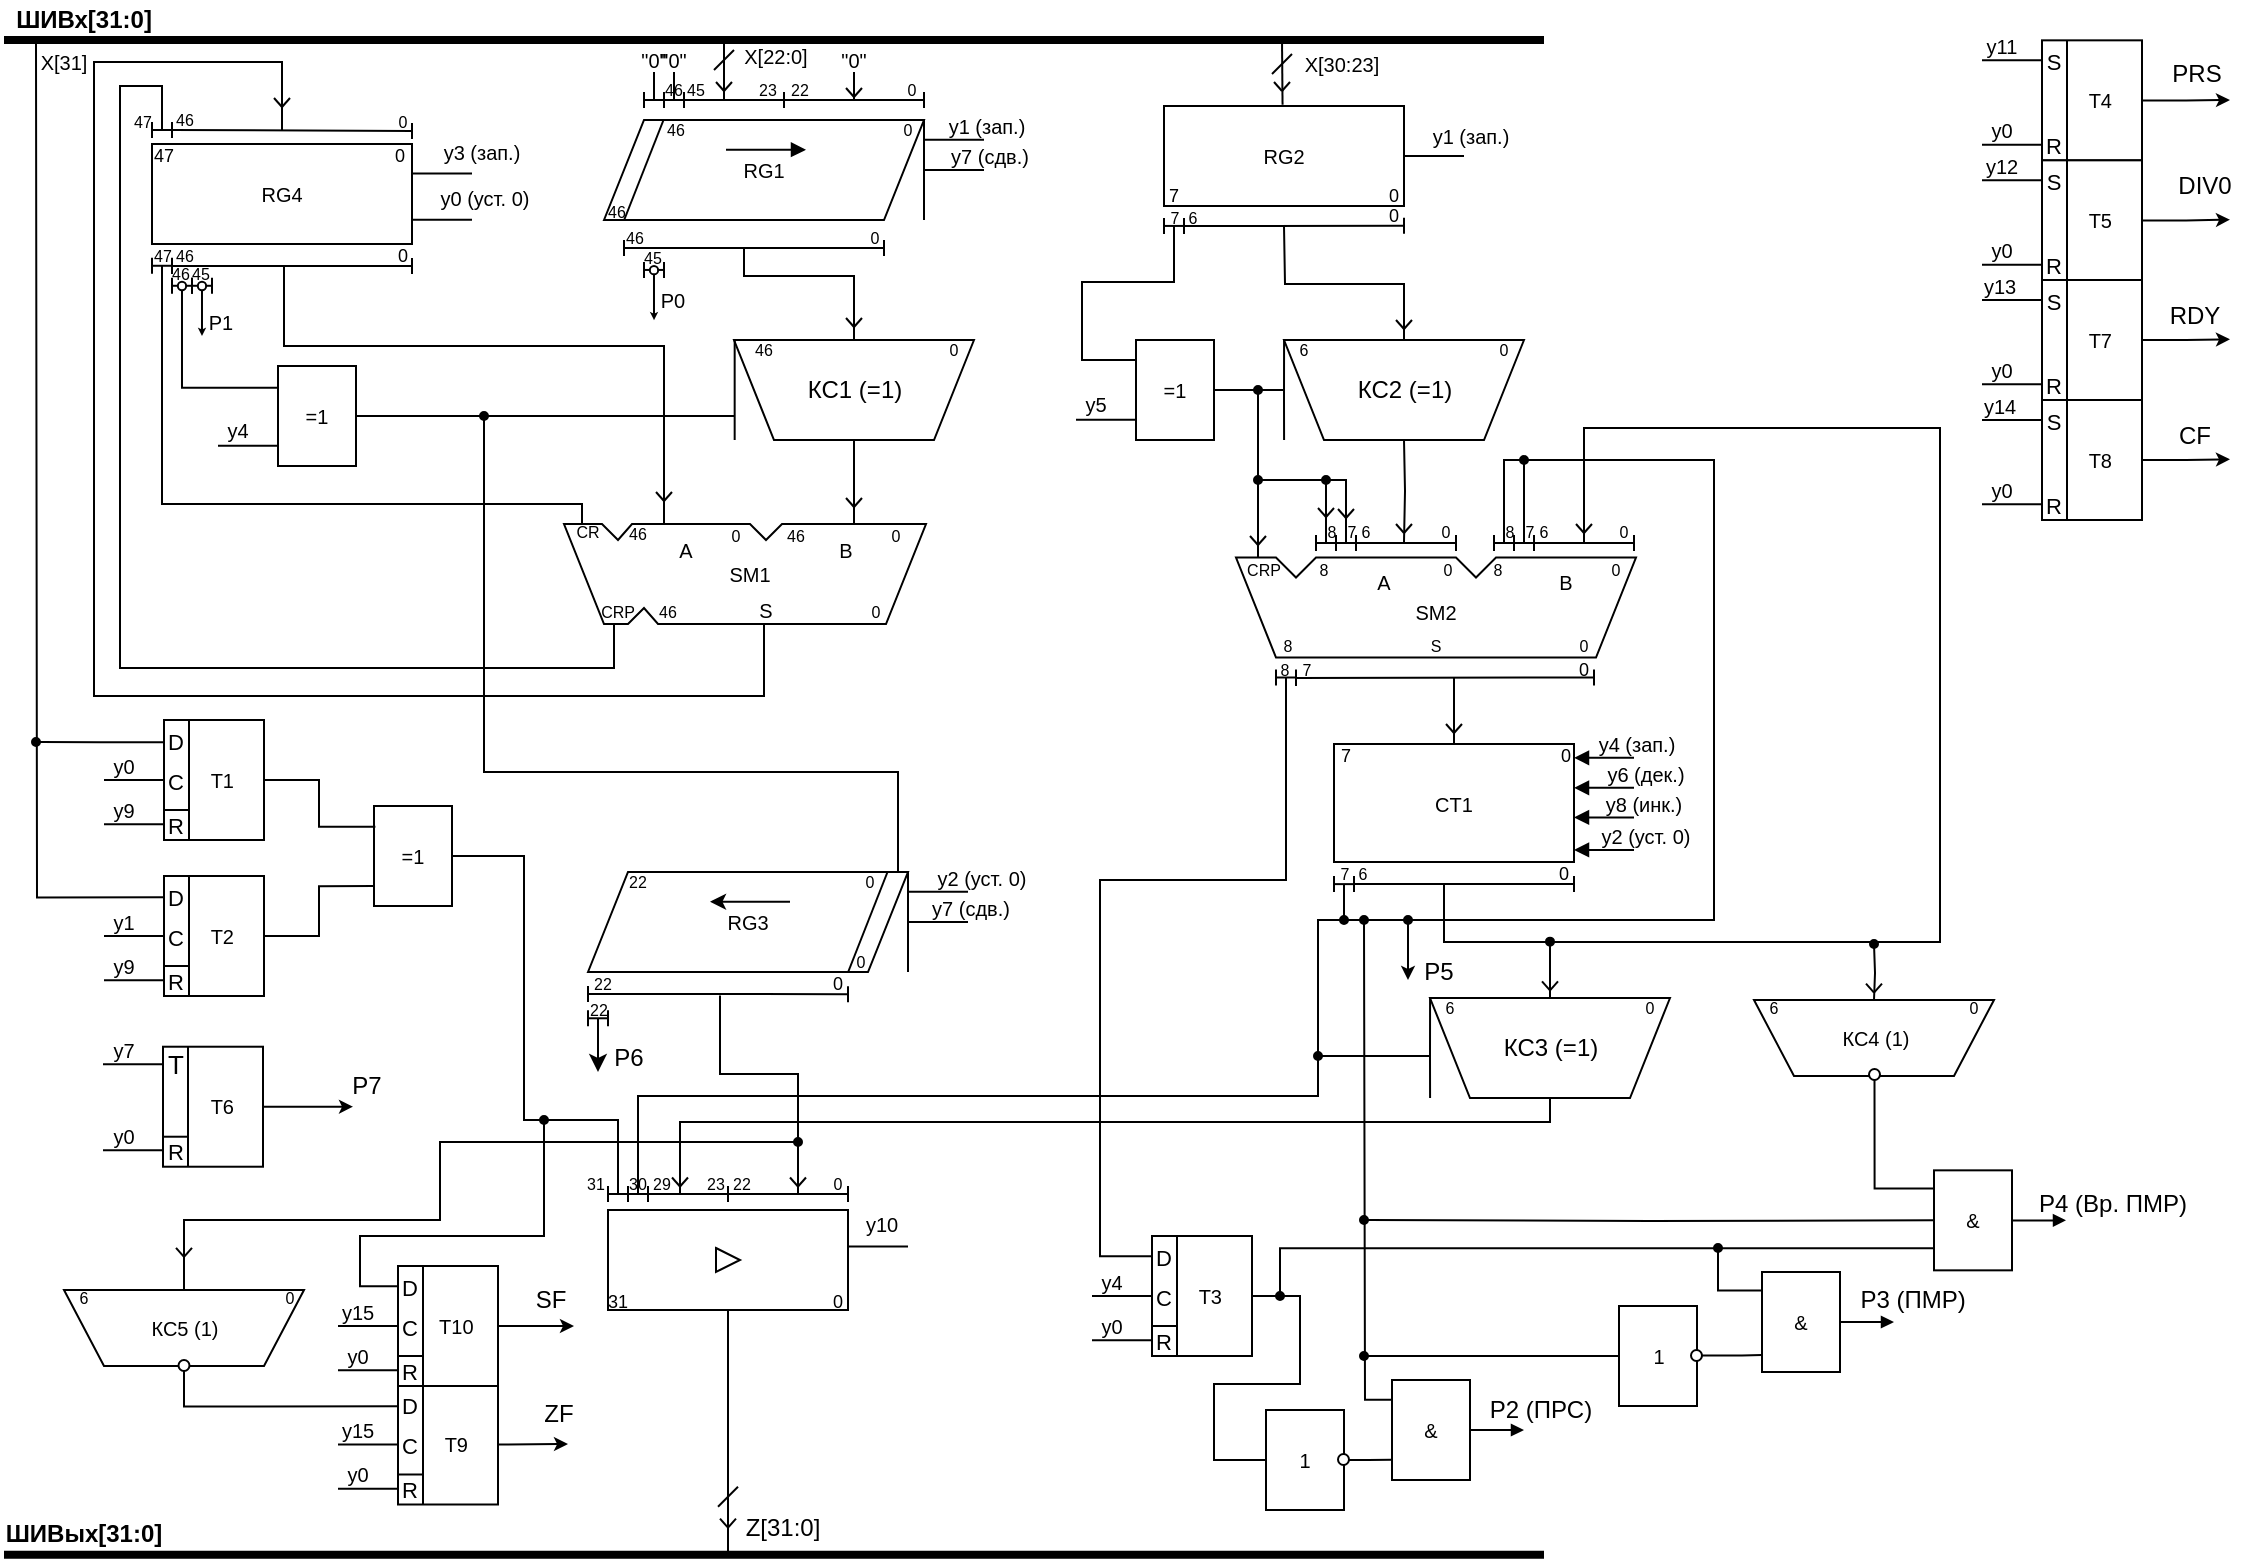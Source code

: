 <mxfile version="20.6.0" type="device" pages="8"><diagram id="Ox9B39xSGWjI7HyV5nag" name="FS"><mxGraphModel dx="1673" dy="934" grid="0" gridSize="10" guides="1" tooltips="1" connect="1" arrows="1" fold="1" page="1" pageScale="1" pageWidth="1169" pageHeight="827" math="0" shadow="0"><root><mxCell id="0"/><mxCell id="1" parent="0"/><mxCell id="em-Jeig9zsBp9INLOinK-1" value="" style="endArrow=none;html=1;rounded=0;strokeWidth=4;" parent="1" edge="1"><mxGeometry width="50" height="50" relative="1" as="geometry"><mxPoint x="30" y="40" as="sourcePoint"/><mxPoint x="800" y="40" as="targetPoint"/><Array as="points"/></mxGeometry></mxCell><mxCell id="em-Jeig9zsBp9INLOinK-2" value="&lt;b&gt;ШИВх[31:0]&lt;/b&gt;" style="text;html=1;strokeColor=none;fillColor=none;align=center;verticalAlign=middle;whiteSpace=wrap;rounded=0;" parent="1" vertex="1"><mxGeometry x="30" y="20" width="80" height="20" as="geometry"/></mxCell><mxCell id="em-Jeig9zsBp9INLOinK-11" value="&lt;font style=&quot;font-size: 10px&quot;&gt;RG1&lt;/font&gt;" style="shape=parallelogram;perimeter=parallelogramPerimeter;whiteSpace=wrap;html=1;fixedSize=1;fontSize=10;rounded=0;noLabel=0;snapToPoint=0;container=0;" parent="1" vertex="1"><mxGeometry x="330" y="80" width="160" height="50" as="geometry"><mxRectangle x="440" y="70" width="60" height="20" as="alternateBounds"/></mxGeometry></mxCell><mxCell id="em-Jeig9zsBp9INLOinK-12" value="" style="endArrow=none;html=1;rounded=0;fontSize=14;strokeWidth=1;entryX=0.186;entryY=0;entryDx=0;entryDy=0;jumpStyle=none;snapToPoint=0;orthogonal=0;entryPerimeter=0;exitX=0.063;exitY=1;exitDx=0;exitDy=0;exitPerimeter=0;" parent="1" source="em-Jeig9zsBp9INLOinK-11" target="em-Jeig9zsBp9INLOinK-11" edge="1"><mxGeometry width="50" height="50" relative="1" as="geometry"><mxPoint x="380" y="140" as="sourcePoint"/><mxPoint x="340" y="180" as="targetPoint"/></mxGeometry></mxCell><mxCell id="em-Jeig9zsBp9INLOinK-13" value="" style="endArrow=baseDash;html=1;rounded=0;fontSize=14;strokeWidth=1;jumpStyle=none;endFill=0;startArrow=baseDash;startFill=0;" parent="1" edge="1"><mxGeometry width="50" height="50" relative="1" as="geometry"><mxPoint x="420" y="70" as="sourcePoint"/><mxPoint x="490" y="70" as="targetPoint"/></mxGeometry></mxCell><mxCell id="em-Jeig9zsBp9INLOinK-14" value="" style="endArrow=baseDash;html=1;rounded=0;fontSize=14;strokeWidth=1;jumpStyle=none;endFill=0;startArrow=baseDash;startFill=0;" parent="1" edge="1"><mxGeometry width="50" height="50" relative="1" as="geometry"><mxPoint x="350" y="70" as="sourcePoint"/><mxPoint x="360" y="70" as="targetPoint"/><Array as="points"/></mxGeometry></mxCell><mxCell id="em-Jeig9zsBp9INLOinK-17" value="&lt;font style=&quot;font-size: 8px;&quot;&gt;0&lt;/font&gt;" style="text;html=1;strokeColor=none;fillColor=none;align=center;verticalAlign=middle;whiteSpace=wrap;rounded=0;fontSize=8;" parent="1" vertex="1"><mxGeometry x="479" y="60" width="10" height="10" as="geometry"/></mxCell><mxCell id="em-Jeig9zsBp9INLOinK-18" value="&lt;font style=&quot;font-size: 8px;&quot;&gt;22&lt;/font&gt;" style="text;html=1;strokeColor=none;fillColor=none;align=center;verticalAlign=middle;whiteSpace=wrap;rounded=0;fontSize=8;" parent="1" vertex="1"><mxGeometry x="423" y="60" width="10" height="10" as="geometry"/></mxCell><mxCell id="em-Jeig9zsBp9INLOinK-20" value="&lt;font style=&quot;font-size: 10px;&quot;&gt;&quot;0&quot;&lt;/font&gt;" style="text;html=1;strokeColor=none;fillColor=none;align=center;verticalAlign=middle;whiteSpace=wrap;rounded=0;fontSize=10;" parent="1" vertex="1"><mxGeometry x="345" y="45" width="20" height="10" as="geometry"/></mxCell><mxCell id="em-Jeig9zsBp9INLOinK-21" value="" style="endArrow=none;html=1;rounded=0;fontSize=10;endSize=5;strokeWidth=1;jumpStyle=none;entryX=1;entryY=0;entryDx=0;entryDy=0;" parent="1" edge="1"><mxGeometry width="50" height="50" relative="1" as="geometry"><mxPoint x="490" y="130" as="sourcePoint"/><mxPoint x="490" y="80" as="targetPoint"/></mxGeometry></mxCell><mxCell id="em-Jeig9zsBp9INLOinK-22" value="&lt;font style=&quot;font-size: 8px;&quot;&gt;0&lt;/font&gt;" style="text;html=1;strokeColor=none;fillColor=none;align=center;verticalAlign=middle;whiteSpace=wrap;rounded=0;fontSize=8;horizontal=1;" parent="1" vertex="1"><mxGeometry x="477" y="80" width="10" height="10" as="geometry"/></mxCell><mxCell id="em-Jeig9zsBp9INLOinK-23" value="&lt;font style=&quot;font-size: 8px;&quot;&gt;46&lt;/font&gt;" style="text;html=1;strokeColor=none;fillColor=none;align=center;verticalAlign=middle;whiteSpace=wrap;rounded=0;fontSize=8;horizontal=1;" parent="1" vertex="1"><mxGeometry x="361" y="80" width="10" height="10" as="geometry"/></mxCell><mxCell id="em-Jeig9zsBp9INLOinK-24" value="" style="endArrow=none;html=1;rounded=0;fontSize=14;strokeWidth=1;entryX=1;entryY=0.5;entryDx=0;entryDy=0;endFill=0;endSize=5;startArrow=none;startFill=0;" parent="1" edge="1"><mxGeometry width="50" height="50" relative="1" as="geometry"><mxPoint x="520" y="89.89" as="sourcePoint"/><mxPoint x="490" y="89.89" as="targetPoint"/></mxGeometry></mxCell><mxCell id="em-Jeig9zsBp9INLOinK-25" value="y1 (зап.)" style="text;html=1;strokeColor=none;fillColor=none;align=center;verticalAlign=middle;whiteSpace=wrap;rounded=0;fontSize=10;" parent="1" vertex="1"><mxGeometry x="500" y="78" width="43" height="10" as="geometry"/></mxCell><mxCell id="em-Jeig9zsBp9INLOinK-26" value="" style="endArrow=none;html=1;rounded=0;fontSize=14;strokeWidth=1;entryX=1;entryY=0.5;entryDx=0;entryDy=0;endFill=0;endSize=5;startArrow=none;startFill=0;" parent="1" edge="1"><mxGeometry width="50" height="50" relative="1" as="geometry"><mxPoint x="520" y="104.94" as="sourcePoint"/><mxPoint x="490" y="104.94" as="targetPoint"/></mxGeometry></mxCell><mxCell id="em-Jeig9zsBp9INLOinK-27" value="y7 (сдв.)" style="text;html=1;strokeColor=none;fillColor=none;align=center;verticalAlign=middle;whiteSpace=wrap;rounded=0;fontSize=10;" parent="1" vertex="1"><mxGeometry x="500" y="93" width="46" height="10" as="geometry"/></mxCell><mxCell id="em-Jeig9zsBp9INLOinK-32" value="" style="endArrow=block;html=1;rounded=0;endFill=1;startSize=5;endSize=5;" parent="1" edge="1"><mxGeometry width="50" height="50" relative="1" as="geometry"><mxPoint x="391" y="94.87" as="sourcePoint"/><mxPoint x="431" y="94.87" as="targetPoint"/><Array as="points"/></mxGeometry></mxCell><mxCell id="em-Jeig9zsBp9INLOinK-35" value="" style="endArrow=none;html=1;rounded=0;strokeWidth=1;startSize=6;strokeColor=default;jumpStyle=none;sketch=0;endFill=0;" parent="1" edge="1"><mxGeometry width="50" height="50" relative="1" as="geometry"><mxPoint x="355" y="56" as="sourcePoint"/><mxPoint x="355" y="70" as="targetPoint"/></mxGeometry></mxCell><mxCell id="em-Jeig9zsBp9INLOinK-36" value="" style="endArrow=baseDash;html=1;rounded=0;fontSize=14;strokeWidth=1;jumpStyle=none;endFill=0;startArrow=baseDash;startFill=0;" parent="1" edge="1"><mxGeometry width="50" height="50" relative="1" as="geometry"><mxPoint x="370" y="70" as="sourcePoint"/><mxPoint x="420" y="70" as="targetPoint"/></mxGeometry></mxCell><mxCell id="em-Jeig9zsBp9INLOinK-37" value="" style="endArrow=none;html=1;rounded=0;fontSize=14;strokeWidth=1;" parent="1" edge="1"><mxGeometry width="50" height="50" relative="1" as="geometry"><mxPoint x="385" y="55" as="sourcePoint"/><mxPoint x="395" y="45" as="targetPoint"/></mxGeometry></mxCell><mxCell id="em-Jeig9zsBp9INLOinK-38" value="" style="endArrow=none;html=1;rounded=0;fontSize=14;strokeWidth=1;entryX=0.5;entryY=0;entryDx=0;entryDy=0;endFill=0;endSize=5;" parent="1" edge="1"><mxGeometry width="50" height="50" relative="1" as="geometry"><mxPoint x="390" y="40" as="sourcePoint"/><mxPoint x="390" y="70.0" as="targetPoint"/></mxGeometry></mxCell><mxCell id="em-Jeig9zsBp9INLOinK-75" value="&lt;font style=&quot;font-size: 8px;&quot;&gt;23&lt;/font&gt;" style="text;html=1;strokeColor=none;fillColor=none;align=center;verticalAlign=middle;whiteSpace=wrap;rounded=0;fontSize=8;" parent="1" vertex="1"><mxGeometry x="407" y="60" width="10" height="10" as="geometry"/></mxCell><mxCell id="em-Jeig9zsBp9INLOinK-76" value="&lt;font style=&quot;font-size: 8px;&quot;&gt;46&lt;/font&gt;" style="text;html=1;strokeColor=none;fillColor=none;align=center;verticalAlign=middle;whiteSpace=wrap;rounded=0;fontSize=8;" parent="1" vertex="1"><mxGeometry x="360" y="60" width="10" height="10" as="geometry"/></mxCell><mxCell id="em-Jeig9zsBp9INLOinK-77" value="&lt;font style=&quot;font-size: 10px&quot;&gt;X[22:0]&lt;/font&gt;" style="text;html=1;strokeColor=none;fillColor=none;align=center;verticalAlign=middle;whiteSpace=wrap;rounded=0;fontSize=10;" parent="1" vertex="1"><mxGeometry x="391" y="38" width="50" height="20" as="geometry"/></mxCell><mxCell id="em-Jeig9zsBp9INLOinK-84" value="" style="endArrow=none;html=1;rounded=0;fontSize=14;strokeWidth=1;entryX=0.5;entryY=0;entryDx=0;entryDy=0;endFill=0;endSize=5;" parent="1" edge="1"><mxGeometry width="50" height="50" relative="1" as="geometry"><mxPoint x="455" y="56" as="sourcePoint"/><mxPoint x="455" y="70.0" as="targetPoint"/></mxGeometry></mxCell><mxCell id="em-Jeig9zsBp9INLOinK-87" value="&lt;font style=&quot;font-size: 10px;&quot;&gt;&quot;0&quot;&lt;/font&gt;" style="text;html=1;strokeColor=none;fillColor=none;align=center;verticalAlign=middle;whiteSpace=wrap;rounded=0;fontSize=10;" parent="1" vertex="1"><mxGeometry x="445" y="45" width="20" height="10" as="geometry"/></mxCell><mxCell id="em-Jeig9zsBp9INLOinK-88" value="46" style="text;html=1;align=center;verticalAlign=middle;resizable=0;points=[];autosize=1;strokeColor=none;fillColor=none;fontFamily=Helvetica;fontSize=8;" parent="1" vertex="1"><mxGeometry x="326" y="115.83" width="20" height="20" as="geometry"/></mxCell><mxCell id="em-Jeig9zsBp9INLOinK-92" value="" style="endArrow=baseDash;html=1;rounded=0;fontSize=14;strokeWidth=1;jumpStyle=none;endFill=0;startArrow=baseDash;startFill=0;" parent="1" edge="1"><mxGeometry width="50" height="50" relative="1" as="geometry"><mxPoint x="340" y="144" as="sourcePoint"/><mxPoint x="470" y="144" as="targetPoint"/></mxGeometry></mxCell><mxCell id="em-Jeig9zsBp9INLOinK-93" value="&lt;font color=&quot;#000000&quot; style=&quot;font-size: 8px;&quot;&gt;0&lt;/font&gt;" style="text;html=1;align=center;verticalAlign=middle;resizable=0;points=[];autosize=1;strokeColor=none;fillColor=none;fontSize=8;fontFamily=Helvetica;fontColor=#FF6600;" parent="1" vertex="1"><mxGeometry x="455" y="129" width="20" height="20" as="geometry"/></mxCell><mxCell id="em-Jeig9zsBp9INLOinK-94" value="&lt;font style=&quot;font-size: 8px;&quot;&gt;46&lt;/font&gt;" style="text;html=1;align=center;verticalAlign=middle;resizable=0;points=[];autosize=1;strokeColor=none;fillColor=none;fontSize=8;fontFamily=Helvetica;fontColor=#000000;spacing=-1;" parent="1" vertex="1"><mxGeometry x="335" y="134" width="20" height="10" as="geometry"/></mxCell><mxCell id="em-Jeig9zsBp9INLOinK-95" value="" style="group" parent="1" vertex="1" connectable="0"><mxGeometry x="395" y="190" width="120" height="50" as="geometry"/></mxCell><mxCell id="em-Jeig9zsBp9INLOinK-96" value="" style="shape=trapezoid;perimeter=trapezoidPerimeter;whiteSpace=wrap;html=1;fixedSize=1;fontColor=#FF0000;rotation=-180;size=20;horizontal=1;textDirection=ltr;" parent="em-Jeig9zsBp9INLOinK-95" vertex="1"><mxGeometry width="120" height="50" as="geometry"/></mxCell><mxCell id="em-Jeig9zsBp9INLOinK-98" value="&lt;font style=&quot;font-size: 8px;&quot;&gt;0&lt;/font&gt;" style="text;html=1;strokeColor=none;fillColor=none;align=center;verticalAlign=middle;whiteSpace=wrap;rounded=0;fontSize=8;horizontal=1;" parent="em-Jeig9zsBp9INLOinK-95" vertex="1"><mxGeometry x="105" width="10" height="10" as="geometry"/></mxCell><mxCell id="em-Jeig9zsBp9INLOinK-99" value="&lt;font style=&quot;font-size: 8px;&quot;&gt;46&lt;/font&gt;" style="text;html=1;strokeColor=none;fillColor=none;align=center;verticalAlign=middle;whiteSpace=wrap;rounded=0;fontSize=8;horizontal=1;" parent="em-Jeig9zsBp9INLOinK-95" vertex="1"><mxGeometry x="10" width="10" height="10" as="geometry"/></mxCell><mxCell id="HrIkqRZsj0G83SyXhjcd-1" value="КС1 (=1)" style="text;html=1;align=center;verticalAlign=middle;resizable=0;points=[];autosize=1;strokeColor=none;fillColor=none;" parent="em-Jeig9zsBp9INLOinK-95" vertex="1"><mxGeometry x="27.5" y="12" width="65" height="26" as="geometry"/></mxCell><mxCell id="em-Jeig9zsBp9INLOinK-102" style="edgeStyle=orthogonalEdgeStyle;rounded=0;sketch=0;jumpStyle=none;orthogonalLoop=1;jettySize=auto;html=1;exitX=0.5;exitY=1;exitDx=0;exitDy=0;fontFamily=Helvetica;fontSize=9;fontColor=#000000;endArrow=none;endFill=0;startSize=6;strokeColor=default;strokeWidth=1;" parent="1" source="em-Jeig9zsBp9INLOinK-96" edge="1"><mxGeometry relative="1" as="geometry"><mxPoint x="400" y="144" as="targetPoint"/><Array as="points"><mxPoint x="455" y="158"/><mxPoint x="400" y="158"/></Array></mxGeometry></mxCell><mxCell id="em-Jeig9zsBp9INLOinK-131" value="" style="edgeStyle=orthogonalEdgeStyle;rounded=0;sketch=0;jumpStyle=none;orthogonalLoop=1;jettySize=auto;html=1;fontFamily=Helvetica;fontSize=9;fontColor=#000000;endArrow=none;endFill=0;startSize=6;strokeColor=default;strokeWidth=1;entryX=0.7;entryY=0.003;entryDx=0;entryDy=0;entryPerimeter=0;" parent="1" source="em-Jeig9zsBp9INLOinK-96" target="em-Jeig9zsBp9INLOinK-122" edge="1"><mxGeometry relative="1" as="geometry"><mxPoint x="455" y="281" as="targetPoint"/></mxGeometry></mxCell><mxCell id="em-Jeig9zsBp9INLOinK-132" value="" style="endArrow=baseDash;html=1;rounded=0;fontSize=14;strokeWidth=1;jumpStyle=none;endFill=0;startArrow=baseDash;startFill=0;" parent="1" edge="1"><mxGeometry width="50" height="50" relative="1" as="geometry"><mxPoint x="360" y="70" as="sourcePoint"/><mxPoint x="370" y="70" as="targetPoint"/><Array as="points"/></mxGeometry></mxCell><mxCell id="em-Jeig9zsBp9INLOinK-133" value="&lt;font style=&quot;font-size: 8px&quot;&gt;45&lt;/font&gt;" style="text;html=1;strokeColor=none;fillColor=none;align=center;verticalAlign=middle;whiteSpace=wrap;rounded=0;fontSize=8;" parent="1" vertex="1"><mxGeometry x="371" y="60" width="10" height="10" as="geometry"/></mxCell><mxCell id="em-Jeig9zsBp9INLOinK-134" value="&lt;font style=&quot;font-size: 10px;&quot;&gt;&quot;0&quot;&lt;/font&gt;" style="text;html=1;strokeColor=none;fillColor=none;align=center;verticalAlign=middle;whiteSpace=wrap;rounded=0;fontSize=10;" parent="1" vertex="1"><mxGeometry x="355" y="45" width="20" height="10" as="geometry"/></mxCell><mxCell id="em-Jeig9zsBp9INLOinK-135" value="" style="endArrow=none;html=1;rounded=0;strokeWidth=1;startSize=6;strokeColor=default;jumpStyle=none;sketch=0;endFill=0;" parent="1" edge="1"><mxGeometry width="50" height="50" relative="1" as="geometry"><mxPoint x="365" y="56" as="sourcePoint"/><mxPoint x="365" y="70" as="targetPoint"/></mxGeometry></mxCell><mxCell id="em-Jeig9zsBp9INLOinK-168" value="" style="endArrow=baseDash;html=1;rounded=0;fontSize=14;strokeWidth=1;jumpStyle=none;endFill=0;startArrow=baseDash;startFill=0;" parent="1" edge="1"><mxGeometry width="50" height="50" relative="1" as="geometry"><mxPoint x="114" y="153" as="sourcePoint"/><mxPoint x="234" y="153" as="targetPoint"/></mxGeometry></mxCell><mxCell id="em-Jeig9zsBp9INLOinK-169" value="&lt;font color=&quot;#000000&quot; style=&quot;font-size: 9px;&quot;&gt;0&lt;/font&gt;" style="text;html=1;align=center;verticalAlign=middle;resizable=0;points=[];autosize=1;strokeColor=none;fillColor=none;fontSize=9;fontFamily=Helvetica;fontColor=#FF6600;" parent="1" vertex="1"><mxGeometry x="219" y="138" width="20" height="20" as="geometry"/></mxCell><mxCell id="em-Jeig9zsBp9INLOinK-170" value="&lt;font color=&quot;#000000&quot; style=&quot;font-size: 8px&quot;&gt;46&lt;/font&gt;" style="text;html=1;align=center;verticalAlign=middle;resizable=0;points=[];autosize=1;strokeColor=none;fillColor=none;fontSize=8;fontFamily=Helvetica;fontColor=#FF6600;" parent="1" vertex="1"><mxGeometry x="110" y="141" width="19" height="14" as="geometry"/></mxCell><mxCell id="em-Jeig9zsBp9INLOinK-176" value="" style="edgeStyle=orthogonalEdgeStyle;rounded=0;sketch=0;jumpStyle=none;orthogonalLoop=1;jettySize=auto;html=1;fontFamily=Helvetica;fontSize=8;fontColor=#000000;endArrow=none;endFill=0;startSize=6;strokeColor=default;strokeWidth=1;" parent="1" edge="1"><mxGeometry relative="1" as="geometry"><mxPoint x="410" y="332" as="sourcePoint"/><mxPoint x="169" y="85" as="targetPoint"/><Array as="points"><mxPoint x="410" y="368"/><mxPoint x="75" y="368"/><mxPoint x="75" y="51"/><mxPoint x="169" y="51"/></Array></mxGeometry></mxCell><mxCell id="em-Jeig9zsBp9INLOinK-187" value="" style="endArrow=none;html=1;rounded=0;sketch=0;fontFamily=Helvetica;fontSize=8;fontColor=#000000;startSize=6;strokeColor=default;strokeWidth=1;jumpStyle=none;edgeStyle=orthogonalEdgeStyle;" parent="1" edge="1"><mxGeometry width="50" height="50" relative="1" as="geometry"><mxPoint x="170" y="153" as="sourcePoint"/><mxPoint x="360" y="282" as="targetPoint"/><Array as="points"><mxPoint x="170" y="193"/><mxPoint x="360" y="193"/></Array></mxGeometry></mxCell><mxCell id="em-Jeig9zsBp9INLOinK-191" value="&lt;font style=&quot;font-size: 10px&quot;&gt;RG2&lt;/font&gt;" style="rounded=0;whiteSpace=wrap;html=1;fontSize=10;" parent="1" vertex="1"><mxGeometry x="610" y="73" width="120" height="50" as="geometry"/></mxCell><mxCell id="em-Jeig9zsBp9INLOinK-192" value="" style="endArrow=none;html=1;rounded=0;fontSize=14;strokeWidth=1;entryX=1;entryY=0.5;entryDx=0;entryDy=0;endFill=0;endSize=5;" parent="1" target="em-Jeig9zsBp9INLOinK-191" edge="1"><mxGeometry width="50" height="50" relative="1" as="geometry"><mxPoint x="760" y="98" as="sourcePoint"/><mxPoint x="750" y="102" as="targetPoint"/></mxGeometry></mxCell><mxCell id="em-Jeig9zsBp9INLOinK-193" value="y1 (зап.)" style="text;html=1;strokeColor=none;fillColor=none;align=center;verticalAlign=middle;whiteSpace=wrap;rounded=0;fontSize=10;" parent="1" vertex="1"><mxGeometry x="743" y="83" width="41" height="10" as="geometry"/></mxCell><mxCell id="em-Jeig9zsBp9INLOinK-194" value="&lt;font style=&quot;font-size: 9px&quot;&gt;0&lt;/font&gt;" style="text;html=1;strokeColor=none;fillColor=none;align=center;verticalAlign=middle;whiteSpace=wrap;rounded=0;fontSize=10;" parent="1" vertex="1"><mxGeometry x="720" y="112" width="10" height="10" as="geometry"/></mxCell><mxCell id="em-Jeig9zsBp9INLOinK-195" value="&lt;font style=&quot;font-size: 9px&quot;&gt;7&lt;/font&gt;" style="text;html=1;strokeColor=none;fillColor=none;align=center;verticalAlign=middle;whiteSpace=wrap;rounded=0;fontSize=10;" parent="1" vertex="1"><mxGeometry x="610" y="112" width="10" height="10" as="geometry"/></mxCell><mxCell id="em-Jeig9zsBp9INLOinK-196" value="" style="endArrow=none;html=1;rounded=0;fontSize=14;strokeWidth=1;" parent="1" edge="1"><mxGeometry width="50" height="50" relative="1" as="geometry"><mxPoint x="664" y="57" as="sourcePoint"/><mxPoint x="674" y="47" as="targetPoint"/></mxGeometry></mxCell><mxCell id="em-Jeig9zsBp9INLOinK-197" value="" style="endArrow=none;html=1;rounded=0;fontSize=14;strokeWidth=1;entryX=0.494;entryY=-0.012;entryDx=0;entryDy=0;endFill=0;endSize=5;entryPerimeter=0;" parent="1" target="em-Jeig9zsBp9INLOinK-191" edge="1"><mxGeometry width="50" height="50" relative="1" as="geometry"><mxPoint x="669" y="40" as="sourcePoint"/><mxPoint x="669" y="72" as="targetPoint"/></mxGeometry></mxCell><mxCell id="em-Jeig9zsBp9INLOinK-203" value="&lt;font style=&quot;font-size: 10px&quot;&gt;X[30:23]&lt;/font&gt;" style="text;html=1;strokeColor=none;fillColor=none;align=center;verticalAlign=middle;whiteSpace=wrap;rounded=0;fontSize=10;" parent="1" vertex="1"><mxGeometry x="674" y="42" width="50" height="20" as="geometry"/></mxCell><mxCell id="em-Jeig9zsBp9INLOinK-204" value="" style="endArrow=baseDash;html=1;rounded=0;fontSize=14;strokeWidth=1;jumpStyle=none;endFill=0;startArrow=baseDash;startFill=0;" parent="1" edge="1"><mxGeometry width="50" height="50" relative="1" as="geometry"><mxPoint x="620" y="133" as="sourcePoint"/><mxPoint x="730" y="132.9" as="targetPoint"/></mxGeometry></mxCell><mxCell id="em-Jeig9zsBp9INLOinK-208" value="" style="endArrow=baseDash;html=1;rounded=0;fontSize=14;strokeWidth=1;jumpStyle=none;endFill=0;startArrow=baseDash;startFill=0;" parent="1" edge="1"><mxGeometry width="50" height="50" relative="1" as="geometry"><mxPoint x="610" y="132.97" as="sourcePoint"/><mxPoint x="620" y="132.97" as="targetPoint"/><Array as="points"/></mxGeometry></mxCell><mxCell id="em-Jeig9zsBp9INLOinK-212" value="&lt;font style=&quot;font-size: 9px&quot;&gt;0&lt;/font&gt;" style="text;html=1;strokeColor=none;fillColor=none;align=center;verticalAlign=middle;whiteSpace=wrap;rounded=0;fontSize=10;" parent="1" vertex="1"><mxGeometry x="720" y="121.83" width="10" height="10" as="geometry"/></mxCell><mxCell id="em-Jeig9zsBp9INLOinK-213" value="6" style="text;html=1;align=center;verticalAlign=middle;resizable=0;points=[];autosize=1;strokeColor=none;fillColor=none;fontSize=8;fontFamily=Helvetica;fontColor=#000000;spacing=-4;" parent="1" vertex="1"><mxGeometry x="621" y="125.83" width="6" height="6" as="geometry"/></mxCell><mxCell id="em-Jeig9zsBp9INLOinK-214" value="7" style="text;html=1;align=center;verticalAlign=middle;resizable=0;points=[];autosize=1;strokeColor=none;fillColor=none;fontSize=8;fontFamily=Helvetica;fontColor=#000000;spacing=-4;" parent="1" vertex="1"><mxGeometry x="612" y="125.83" width="6" height="6" as="geometry"/></mxCell><mxCell id="em-Jeig9zsBp9INLOinK-215" value="&lt;font style=&quot;font-size: 10px;&quot;&gt;=1&lt;/font&gt;" style="rounded=0;whiteSpace=wrap;html=1;fontSize=10;" parent="1" vertex="1"><mxGeometry x="596" y="190" width="39" height="50" as="geometry"/></mxCell><mxCell id="em-Jeig9zsBp9INLOinK-216" value="" style="endArrow=none;html=1;rounded=0;sketch=0;fontFamily=Helvetica;fontSize=8;fontColor=#000000;startSize=6;strokeColor=default;strokeWidth=1;jumpStyle=none;exitX=0.003;exitY=0.2;exitDx=0;exitDy=0;exitPerimeter=0;edgeStyle=orthogonalEdgeStyle;" parent="1" source="em-Jeig9zsBp9INLOinK-215" edge="1"><mxGeometry width="50" height="50" relative="1" as="geometry"><mxPoint x="595.5" y="196.5" as="sourcePoint"/><mxPoint x="615" y="133" as="targetPoint"/><Array as="points"><mxPoint x="569" y="200"/><mxPoint x="569" y="161"/><mxPoint x="615" y="161"/></Array></mxGeometry></mxCell><mxCell id="em-Jeig9zsBp9INLOinK-217" value="" style="endArrow=none;html=1;rounded=0;fontSize=14;strokeWidth=1;entryX=1;entryY=0.5;entryDx=0;entryDy=0;endFill=0;endSize=5;" parent="1" edge="1"><mxGeometry width="50" height="50" relative="1" as="geometry"><mxPoint x="566" y="229.82" as="sourcePoint"/><mxPoint x="596" y="229.82" as="targetPoint"/></mxGeometry></mxCell><mxCell id="em-Jeig9zsBp9INLOinK-218" value="y5" style="text;html=1;strokeColor=none;fillColor=none;align=center;verticalAlign=middle;whiteSpace=wrap;rounded=0;fontSize=10;" parent="1" vertex="1"><mxGeometry x="566" y="217" width="20" height="10" as="geometry"/></mxCell><mxCell id="em-Jeig9zsBp9INLOinK-219" value="" style="group" parent="1" vertex="1" connectable="0"><mxGeometry x="670" y="190" width="120" height="50" as="geometry"/></mxCell><mxCell id="em-Jeig9zsBp9INLOinK-220" value="" style="shape=trapezoid;perimeter=trapezoidPerimeter;whiteSpace=wrap;html=1;fixedSize=1;fontColor=#FF0000;rotation=-180;size=20;horizontal=1;textDirection=ltr;" parent="em-Jeig9zsBp9INLOinK-219" vertex="1"><mxGeometry width="120" height="50" as="geometry"/></mxCell><mxCell id="em-Jeig9zsBp9INLOinK-222" value="&lt;font style=&quot;font-size: 8px;&quot;&gt;0&lt;/font&gt;" style="text;html=1;strokeColor=none;fillColor=none;align=center;verticalAlign=middle;whiteSpace=wrap;rounded=0;fontSize=8;horizontal=1;" parent="em-Jeig9zsBp9INLOinK-219" vertex="1"><mxGeometry x="105" width="10" height="10" as="geometry"/></mxCell><mxCell id="em-Jeig9zsBp9INLOinK-223" value="&lt;font style=&quot;font-size: 8px&quot;&gt;6&lt;/font&gt;" style="text;html=1;strokeColor=none;fillColor=none;align=center;verticalAlign=middle;whiteSpace=wrap;rounded=0;fontSize=8;horizontal=1;" parent="em-Jeig9zsBp9INLOinK-219" vertex="1"><mxGeometry x="5" width="10" height="10" as="geometry"/></mxCell><mxCell id="HrIkqRZsj0G83SyXhjcd-2" value="КС2 (=1)" style="text;html=1;align=center;verticalAlign=middle;resizable=0;points=[];autosize=1;strokeColor=none;fillColor=none;" parent="em-Jeig9zsBp9INLOinK-219" vertex="1"><mxGeometry x="27.5" y="12" width="65" height="26" as="geometry"/></mxCell><mxCell id="em-Jeig9zsBp9INLOinK-224" value="" style="endArrow=none;html=1;rounded=0;fontSize=10;endSize=5;strokeWidth=1;jumpStyle=none;entryX=1;entryY=0;entryDx=0;entryDy=0;" parent="1" edge="1"><mxGeometry width="50" height="50" relative="1" as="geometry"><mxPoint x="670.041" y="240" as="sourcePoint"/><mxPoint x="670.041" y="190" as="targetPoint"/><Array as="points"><mxPoint x="670" y="220"/></Array></mxGeometry></mxCell><mxCell id="em-Jeig9zsBp9INLOinK-225" value="" style="endArrow=none;html=1;rounded=0;fontSize=14;strokeWidth=1;endFill=0;endSize=5;exitX=1;exitY=0.5;exitDx=0;exitDy=0;" parent="1" source="em-Jeig9zsBp9INLOinK-215" edge="1"><mxGeometry width="50" height="50" relative="1" as="geometry"><mxPoint x="641" y="211.94" as="sourcePoint"/><mxPoint x="670" y="215" as="targetPoint"/></mxGeometry></mxCell><mxCell id="em-Jeig9zsBp9INLOinK-227" value="" style="endArrow=none;html=1;rounded=0;sketch=0;fontFamily=Helvetica;fontSize=8;fontColor=#000000;startSize=6;strokeColor=default;strokeWidth=1;jumpStyle=none;exitX=0.5;exitY=1;exitDx=0;exitDy=0;edgeStyle=orthogonalEdgeStyle;" parent="1" source="em-Jeig9zsBp9INLOinK-220" edge="1"><mxGeometry width="50" height="50" relative="1" as="geometry"><mxPoint x="665" y="152" as="sourcePoint"/><mxPoint x="670" y="133" as="targetPoint"/></mxGeometry></mxCell><mxCell id="em-Jeig9zsBp9INLOinK-315" value="" style="group" parent="1" vertex="1" connectable="0"><mxGeometry x="646" y="280" width="200" height="68.75" as="geometry"/></mxCell><mxCell id="em-Jeig9zsBp9INLOinK-276" value="" style="endArrow=none;html=1;rounded=0;fontSize=10;endSize=5;strokeWidth=1;jumpStyle=none;orthogonalLoop=0;snapToPoint=0;" parent="em-Jeig9zsBp9INLOinK-315" edge="1"><mxGeometry width="50" height="50" relative="1" as="geometry"><mxPoint x="110" y="68.75" as="sourcePoint"/><mxPoint x="110" y="68.75" as="targetPoint"/><Array as="points"><mxPoint x="90" y="68.75"/><mxPoint x="70" y="68.75"/><mxPoint x="20" y="68.75"/><mxPoint y="18.75"/><mxPoint x="20" y="18.75"/><mxPoint x="30" y="28.75"/><mxPoint x="40" y="18.75"/><mxPoint x="80" y="18.75"/><mxPoint x="100" y="18.75"/><mxPoint x="110" y="18.75"/><mxPoint x="120" y="28.75"/><mxPoint x="130" y="18.75"/><mxPoint x="140" y="18.75"/><mxPoint x="160" y="18.75"/><mxPoint x="200" y="18.75"/><mxPoint x="180" y="68.75"/></Array></mxGeometry></mxCell><mxCell id="em-Jeig9zsBp9INLOinK-277" value="&lt;font style=&quot;font-size: 10px&quot;&gt;SM2&lt;/font&gt;" style="text;html=1;strokeColor=none;fillColor=none;align=center;verticalAlign=middle;whiteSpace=wrap;rounded=0;fontSize=10;" parent="em-Jeig9zsBp9INLOinK-315" vertex="1"><mxGeometry x="80" y="33.75" width="40" height="25" as="geometry"/></mxCell><mxCell id="em-Jeig9zsBp9INLOinK-278" value="&lt;font style=&quot;font-size: 10px;&quot;&gt;A&lt;/font&gt;" style="text;html=1;strokeColor=none;fillColor=none;align=center;verticalAlign=middle;whiteSpace=wrap;rounded=0;fontSize=10;" parent="em-Jeig9zsBp9INLOinK-315" vertex="1"><mxGeometry x="64" y="18.75" width="20" height="25" as="geometry"/></mxCell><mxCell id="em-Jeig9zsBp9INLOinK-279" value="&lt;font style=&quot;font-size: 10px;&quot;&gt;B&lt;/font&gt;" style="text;html=1;strokeColor=none;fillColor=none;align=center;verticalAlign=middle;whiteSpace=wrap;rounded=0;fontSize=10;" parent="em-Jeig9zsBp9INLOinK-315" vertex="1"><mxGeometry x="155" y="18.75" width="20" height="25" as="geometry"/></mxCell><mxCell id="em-Jeig9zsBp9INLOinK-280" value="&lt;font style=&quot;font-size: 8px&quot;&gt;8&lt;/font&gt;" style="text;html=1;strokeColor=none;fillColor=none;align=center;verticalAlign=middle;whiteSpace=wrap;rounded=0;fontSize=8;" parent="em-Jeig9zsBp9INLOinK-315" vertex="1"><mxGeometry x="39" y="18.75" width="10" height="12.5" as="geometry"/></mxCell><mxCell id="em-Jeig9zsBp9INLOinK-281" value="&lt;font style=&quot;font-size: 8px;&quot;&gt;0&lt;/font&gt;" style="text;html=1;strokeColor=none;fillColor=none;align=center;verticalAlign=middle;whiteSpace=wrap;rounded=0;fontSize=8;" parent="em-Jeig9zsBp9INLOinK-315" vertex="1"><mxGeometry x="101" y="18.75" width="10" height="12.5" as="geometry"/></mxCell><mxCell id="em-Jeig9zsBp9INLOinK-282" value="&lt;font style=&quot;font-size: 8px&quot;&gt;8&lt;/font&gt;" style="text;html=1;strokeColor=none;fillColor=none;align=center;verticalAlign=middle;whiteSpace=wrap;rounded=0;fontSize=8;" parent="em-Jeig9zsBp9INLOinK-315" vertex="1"><mxGeometry x="126" y="18.75" width="10" height="12.5" as="geometry"/></mxCell><mxCell id="em-Jeig9zsBp9INLOinK-283" value="&lt;font style=&quot;font-size: 8px;&quot;&gt;0&lt;/font&gt;" style="text;html=1;strokeColor=none;fillColor=none;align=center;verticalAlign=middle;whiteSpace=wrap;rounded=0;fontSize=8;" parent="em-Jeig9zsBp9INLOinK-315" vertex="1"><mxGeometry x="185" y="18.75" width="10" height="12.5" as="geometry"/></mxCell><mxCell id="em-Jeig9zsBp9INLOinK-284" value="&lt;font style=&quot;font-size: 8px;&quot;&gt;0&lt;/font&gt;" style="text;html=1;strokeColor=none;fillColor=none;align=center;verticalAlign=middle;whiteSpace=wrap;rounded=0;fontSize=8;" parent="em-Jeig9zsBp9INLOinK-315" vertex="1"><mxGeometry x="169" y="56.25" width="10" height="12.5" as="geometry"/></mxCell><mxCell id="em-Jeig9zsBp9INLOinK-285" value="&lt;font style=&quot;font-size: 8px&quot;&gt;8&lt;/font&gt;" style="text;html=1;strokeColor=none;fillColor=none;align=center;verticalAlign=middle;whiteSpace=wrap;rounded=0;fontSize=8;" parent="em-Jeig9zsBp9INLOinK-315" vertex="1"><mxGeometry x="21" y="56.25" width="10" height="12.5" as="geometry"/></mxCell><mxCell id="em-Jeig9zsBp9INLOinK-287" value="&lt;font style=&quot;font-size: 8px;&quot;&gt;S&lt;/font&gt;" style="text;html=1;strokeColor=none;fillColor=none;align=center;verticalAlign=middle;whiteSpace=wrap;rounded=0;fontSize=8;" parent="em-Jeig9zsBp9INLOinK-315" vertex="1"><mxGeometry x="95" y="56.25" width="10" height="12.5" as="geometry"/></mxCell><mxCell id="em-Jeig9zsBp9INLOinK-291" value="&lt;font style=&quot;font-size: 8px&quot;&gt;CRP&lt;/font&gt;" style="text;html=1;strokeColor=none;fillColor=none;align=center;verticalAlign=middle;whiteSpace=wrap;rounded=0;fontSize=10;" parent="em-Jeig9zsBp9INLOinK-315" vertex="1"><mxGeometry x="3.5" y="19" width="20" height="10" as="geometry"/></mxCell><mxCell id="em-Jeig9zsBp9INLOinK-292" value="" style="endArrow=baseDash;html=1;rounded=0;fontSize=14;strokeWidth=1;jumpStyle=none;endFill=0;startArrow=baseDash;startFill=0;" parent="em-Jeig9zsBp9INLOinK-315" edge="1"><mxGeometry width="50" height="50" relative="1" as="geometry"><mxPoint x="149" y="11.5" as="sourcePoint"/><mxPoint x="199" y="11.5" as="targetPoint"/></mxGeometry></mxCell><mxCell id="em-Jeig9zsBp9INLOinK-294" value="" style="endArrow=baseDash;html=1;rounded=0;fontSize=14;strokeWidth=1;jumpStyle=none;endFill=0;startArrow=baseDash;startFill=0;" parent="em-Jeig9zsBp9INLOinK-315" edge="1"><mxGeometry width="50" height="50" relative="1" as="geometry"><mxPoint x="129" y="11.5" as="sourcePoint"/><mxPoint x="139" y="11.5" as="targetPoint"/><Array as="points"/></mxGeometry></mxCell><mxCell id="em-Jeig9zsBp9INLOinK-295" value="" style="endArrow=baseDash;html=1;rounded=0;fontSize=14;strokeWidth=1;jumpStyle=none;endFill=0;startArrow=baseDash;startFill=0;" parent="em-Jeig9zsBp9INLOinK-315" edge="1"><mxGeometry width="50" height="50" relative="1" as="geometry"><mxPoint x="139" y="11.5" as="sourcePoint"/><mxPoint x="149" y="11.5" as="targetPoint"/><Array as="points"/></mxGeometry></mxCell><mxCell id="em-Jeig9zsBp9INLOinK-296" value="&lt;font style=&quot;font-size: 8px;&quot;&gt;0&lt;/font&gt;" style="text;html=1;strokeColor=none;fillColor=none;align=center;verticalAlign=middle;whiteSpace=wrap;rounded=0;fontSize=8;" parent="em-Jeig9zsBp9INLOinK-315" vertex="1"><mxGeometry x="189" width="10" height="12.5" as="geometry"/></mxCell><mxCell id="em-Jeig9zsBp9INLOinK-297" value="&lt;font style=&quot;font-size: 8px&quot;&gt;6&lt;/font&gt;" style="text;html=1;strokeColor=none;fillColor=none;align=center;verticalAlign=middle;whiteSpace=wrap;rounded=0;fontSize=8;" parent="em-Jeig9zsBp9INLOinK-315" vertex="1"><mxGeometry x="149" width="10" height="12.5" as="geometry"/></mxCell><mxCell id="em-Jeig9zsBp9INLOinK-299" value="&lt;font style=&quot;font-size: 8px&quot;&gt;8&lt;/font&gt;" style="text;html=1;strokeColor=none;fillColor=none;align=center;verticalAlign=middle;whiteSpace=wrap;rounded=0;fontSize=8;" parent="em-Jeig9zsBp9INLOinK-315" vertex="1"><mxGeometry x="132" width="10" height="12.5" as="geometry"/></mxCell><mxCell id="em-Jeig9zsBp9INLOinK-307" value="" style="endArrow=baseDash;html=1;rounded=0;fontSize=14;strokeWidth=1;jumpStyle=none;endFill=0;startArrow=baseDash;startFill=0;" parent="em-Jeig9zsBp9INLOinK-315" edge="1"><mxGeometry width="50" height="50" relative="1" as="geometry"><mxPoint x="60.0" y="11.5" as="sourcePoint"/><mxPoint x="110.0" y="11.5" as="targetPoint"/></mxGeometry></mxCell><mxCell id="em-Jeig9zsBp9INLOinK-308" value="" style="endArrow=baseDash;html=1;rounded=0;fontSize=14;strokeWidth=1;jumpStyle=none;endFill=0;startArrow=baseDash;startFill=0;" parent="em-Jeig9zsBp9INLOinK-315" edge="1"><mxGeometry width="50" height="50" relative="1" as="geometry"><mxPoint x="40.0" y="11.5" as="sourcePoint"/><mxPoint x="50.0" y="11.5" as="targetPoint"/><Array as="points"/></mxGeometry></mxCell><mxCell id="em-Jeig9zsBp9INLOinK-309" value="" style="endArrow=baseDash;html=1;rounded=0;fontSize=14;strokeWidth=1;jumpStyle=none;endFill=0;startArrow=baseDash;startFill=0;" parent="em-Jeig9zsBp9INLOinK-315" edge="1"><mxGeometry width="50" height="50" relative="1" as="geometry"><mxPoint x="50.0" y="11.5" as="sourcePoint"/><mxPoint x="60.0" y="11.5" as="targetPoint"/><Array as="points"/></mxGeometry></mxCell><mxCell id="em-Jeig9zsBp9INLOinK-310" value="&lt;font style=&quot;font-size: 8px;&quot;&gt;0&lt;/font&gt;" style="text;html=1;strokeColor=none;fillColor=none;align=center;verticalAlign=middle;whiteSpace=wrap;rounded=0;fontSize=8;" parent="em-Jeig9zsBp9INLOinK-315" vertex="1"><mxGeometry x="100" width="10" height="12.5" as="geometry"/></mxCell><mxCell id="em-Jeig9zsBp9INLOinK-311" value="&lt;font style=&quot;font-size: 8px&quot;&gt;6&lt;/font&gt;" style="text;html=1;strokeColor=none;fillColor=none;align=center;verticalAlign=middle;whiteSpace=wrap;rounded=0;fontSize=8;" parent="em-Jeig9zsBp9INLOinK-315" vertex="1"><mxGeometry x="60" width="10" height="12.5" as="geometry"/></mxCell><mxCell id="em-Jeig9zsBp9INLOinK-312" value="&lt;font style=&quot;font-size: 8px&quot;&gt;7&lt;/font&gt;" style="text;html=1;strokeColor=none;fillColor=none;align=center;verticalAlign=middle;whiteSpace=wrap;rounded=0;fontSize=8;" parent="em-Jeig9zsBp9INLOinK-315" vertex="1"><mxGeometry x="53" width="10" height="12.5" as="geometry"/></mxCell><mxCell id="em-Jeig9zsBp9INLOinK-313" value="&lt;font style=&quot;font-size: 8px&quot;&gt;8&lt;/font&gt;" style="text;html=1;strokeColor=none;fillColor=none;align=center;verticalAlign=middle;whiteSpace=wrap;rounded=0;fontSize=8;" parent="em-Jeig9zsBp9INLOinK-315" vertex="1"><mxGeometry x="43" width="10" height="12.5" as="geometry"/></mxCell><mxCell id="em-Jeig9zsBp9INLOinK-366" value="" style="group" parent="em-Jeig9zsBp9INLOinK-315" vertex="1" connectable="0"><mxGeometry x="80" y="2" width="8" height="4.5" as="geometry"/></mxCell><mxCell id="em-Jeig9zsBp9INLOinK-367" value="" style="endArrow=none;html=1;rounded=0;fontSize=14;strokeWidth=1;" parent="em-Jeig9zsBp9INLOinK-366" edge="1"><mxGeometry width="50" height="50" relative="1" as="geometry"><mxPoint x="4" y="4.5" as="sourcePoint"/><mxPoint x="8" as="targetPoint"/></mxGeometry></mxCell><mxCell id="em-Jeig9zsBp9INLOinK-368" value="" style="endArrow=none;html=1;rounded=0;fontSize=14;strokeWidth=1;" parent="em-Jeig9zsBp9INLOinK-366" edge="1"><mxGeometry width="50" height="50" relative="1" as="geometry"><mxPoint x="4" y="4.5" as="sourcePoint"/><mxPoint as="targetPoint"/></mxGeometry></mxCell><mxCell id="em-Jeig9zsBp9INLOinK-410" value="" style="group" parent="em-Jeig9zsBp9INLOinK-315" vertex="1" connectable="0"><mxGeometry x="170" y="2" width="8" height="4.5" as="geometry"/></mxCell><mxCell id="em-Jeig9zsBp9INLOinK-411" value="" style="endArrow=none;html=1;rounded=0;fontSize=14;strokeWidth=1;" parent="em-Jeig9zsBp9INLOinK-410" edge="1"><mxGeometry width="50" height="50" relative="1" as="geometry"><mxPoint x="4" y="4.5" as="sourcePoint"/><mxPoint x="8" as="targetPoint"/></mxGeometry></mxCell><mxCell id="em-Jeig9zsBp9INLOinK-412" value="" style="endArrow=none;html=1;rounded=0;fontSize=14;strokeWidth=1;" parent="em-Jeig9zsBp9INLOinK-410" edge="1"><mxGeometry width="50" height="50" relative="1" as="geometry"><mxPoint x="4" y="4.5" as="sourcePoint"/><mxPoint as="targetPoint"/></mxGeometry></mxCell><mxCell id="em-Jeig9zsBp9INLOinK-298" value="&lt;font style=&quot;font-size: 8px&quot;&gt;7&lt;/font&gt;" style="text;html=1;strokeColor=none;fillColor=none;align=center;verticalAlign=middle;whiteSpace=wrap;rounded=0;fontSize=8;spacing=-3;" parent="em-Jeig9zsBp9INLOinK-315" vertex="1"><mxGeometry x="142" width="10" height="12.5" as="geometry"/></mxCell><mxCell id="em-Jeig9zsBp9INLOinK-316" value="" style="endArrow=none;html=1;rounded=0;sketch=0;fontFamily=Helvetica;fontSize=10;fontColor=#000000;startSize=6;strokeColor=default;strokeWidth=1;jumpStyle=none;entryX=0.5;entryY=0;entryDx=0;entryDy=0;edgeStyle=orthogonalEdgeStyle;" parent="1" target="em-Jeig9zsBp9INLOinK-220" edge="1"><mxGeometry width="50" height="50" relative="1" as="geometry"><mxPoint x="730" y="291" as="sourcePoint"/><mxPoint x="770" y="240" as="targetPoint"/></mxGeometry></mxCell><mxCell id="em-Jeig9zsBp9INLOinK-321" value="" style="endArrow=oval;html=1;rounded=0;sketch=0;fontFamily=Helvetica;fontSize=10;fontColor=#000000;startSize=6;strokeColor=default;strokeWidth=1;jumpStyle=none;startArrow=none;startFill=0;endFill=1;endSize=4;edgeStyle=orthogonalEdgeStyle;" parent="1" edge="1"><mxGeometry width="50" height="50" relative="1" as="geometry"><mxPoint x="657" y="299" as="sourcePoint"/><mxPoint x="657" y="215" as="targetPoint"/></mxGeometry></mxCell><mxCell id="em-Jeig9zsBp9INLOinK-326" value="" style="endArrow=oval;html=1;rounded=0;sketch=0;fontFamily=Helvetica;fontSize=10;fontColor=#000000;startSize=6;endSize=4;strokeColor=default;strokeWidth=1;jumpStyle=none;endFill=1;edgeStyle=orthogonalEdgeStyle;" parent="1" edge="1"><mxGeometry width="50" height="50" relative="1" as="geometry"><mxPoint x="701" y="292" as="sourcePoint"/><mxPoint x="657" y="260" as="targetPoint"/><Array as="points"><mxPoint x="701" y="260"/></Array></mxGeometry></mxCell><mxCell id="em-Jeig9zsBp9INLOinK-327" value="" style="endArrow=oval;html=1;rounded=0;sketch=0;fontFamily=Helvetica;fontSize=10;fontColor=#000000;startSize=6;endSize=4;strokeColor=default;strokeWidth=1;jumpStyle=none;endFill=1;edgeStyle=orthogonalEdgeStyle;" parent="1" edge="1"><mxGeometry width="50" height="50" relative="1" as="geometry"><mxPoint x="691" y="291" as="sourcePoint"/><mxPoint x="691" y="260" as="targetPoint"/></mxGeometry></mxCell><mxCell id="em-Jeig9zsBp9INLOinK-335" value="" style="group" parent="1" vertex="1" connectable="0"><mxGeometry x="356" y="266" width="8" height="4.5" as="geometry"/></mxCell><mxCell id="em-Jeig9zsBp9INLOinK-336" value="" style="endArrow=none;html=1;rounded=0;fontSize=14;strokeWidth=1;" parent="em-Jeig9zsBp9INLOinK-335" edge="1"><mxGeometry width="50" height="50" relative="1" as="geometry"><mxPoint x="4" y="4.5" as="sourcePoint"/><mxPoint x="8" as="targetPoint"/></mxGeometry></mxCell><mxCell id="em-Jeig9zsBp9INLOinK-337" value="" style="endArrow=none;html=1;rounded=0;fontSize=14;strokeWidth=1;" parent="em-Jeig9zsBp9INLOinK-335" edge="1"><mxGeometry width="50" height="50" relative="1" as="geometry"><mxPoint x="4" y="4.5" as="sourcePoint"/><mxPoint as="targetPoint"/></mxGeometry></mxCell><mxCell id="em-Jeig9zsBp9INLOinK-338" value="" style="group" parent="1" vertex="1" connectable="0"><mxGeometry x="451" y="269" width="8" height="4.5" as="geometry"/></mxCell><mxCell id="em-Jeig9zsBp9INLOinK-339" value="" style="endArrow=none;html=1;rounded=0;fontSize=14;strokeWidth=1;" parent="em-Jeig9zsBp9INLOinK-338" edge="1"><mxGeometry width="50" height="50" relative="1" as="geometry"><mxPoint x="4" y="4.5" as="sourcePoint"/><mxPoint x="8" as="targetPoint"/></mxGeometry></mxCell><mxCell id="em-Jeig9zsBp9INLOinK-340" value="" style="endArrow=none;html=1;rounded=0;fontSize=14;strokeWidth=1;" parent="em-Jeig9zsBp9INLOinK-338" edge="1"><mxGeometry width="50" height="50" relative="1" as="geometry"><mxPoint x="4" y="4.5" as="sourcePoint"/><mxPoint as="targetPoint"/></mxGeometry></mxCell><mxCell id="em-Jeig9zsBp9INLOinK-341" value="" style="group" parent="1" vertex="1" connectable="0"><mxGeometry x="386" y="61" width="8" height="4.5" as="geometry"/></mxCell><mxCell id="em-Jeig9zsBp9INLOinK-342" value="" style="endArrow=none;html=1;rounded=0;fontSize=14;strokeWidth=1;" parent="em-Jeig9zsBp9INLOinK-341" edge="1"><mxGeometry width="50" height="50" relative="1" as="geometry"><mxPoint x="4" y="4.5" as="sourcePoint"/><mxPoint x="8" as="targetPoint"/></mxGeometry></mxCell><mxCell id="em-Jeig9zsBp9INLOinK-343" value="" style="endArrow=none;html=1;rounded=0;fontSize=14;strokeWidth=1;" parent="em-Jeig9zsBp9INLOinK-341" edge="1"><mxGeometry width="50" height="50" relative="1" as="geometry"><mxPoint x="4" y="4.5" as="sourcePoint"/><mxPoint as="targetPoint"/></mxGeometry></mxCell><mxCell id="em-Jeig9zsBp9INLOinK-344" value="" style="group" parent="1" vertex="1" connectable="0"><mxGeometry x="451" y="64" width="8" height="4.5" as="geometry"/></mxCell><mxCell id="em-Jeig9zsBp9INLOinK-345" value="" style="endArrow=none;html=1;rounded=0;fontSize=14;strokeWidth=1;" parent="em-Jeig9zsBp9INLOinK-344" edge="1"><mxGeometry width="50" height="50" relative="1" as="geometry"><mxPoint x="4" y="4.5" as="sourcePoint"/><mxPoint x="8" as="targetPoint"/></mxGeometry></mxCell><mxCell id="em-Jeig9zsBp9INLOinK-346" value="" style="endArrow=none;html=1;rounded=0;fontSize=14;strokeWidth=1;" parent="em-Jeig9zsBp9INLOinK-344" edge="1"><mxGeometry width="50" height="50" relative="1" as="geometry"><mxPoint x="4" y="4.5" as="sourcePoint"/><mxPoint as="targetPoint"/></mxGeometry></mxCell><mxCell id="em-Jeig9zsBp9INLOinK-347" value="" style="group" parent="1" vertex="1" connectable="0"><mxGeometry x="451" y="179" width="8" height="4.5" as="geometry"/></mxCell><mxCell id="em-Jeig9zsBp9INLOinK-348" value="" style="endArrow=none;html=1;rounded=0;fontSize=14;strokeWidth=1;" parent="em-Jeig9zsBp9INLOinK-347" edge="1"><mxGeometry width="50" height="50" relative="1" as="geometry"><mxPoint x="4" y="4.5" as="sourcePoint"/><mxPoint x="8" as="targetPoint"/></mxGeometry></mxCell><mxCell id="em-Jeig9zsBp9INLOinK-349" value="" style="endArrow=none;html=1;rounded=0;fontSize=14;strokeWidth=1;" parent="em-Jeig9zsBp9INLOinK-347" edge="1"><mxGeometry width="50" height="50" relative="1" as="geometry"><mxPoint x="4" y="4.5" as="sourcePoint"/><mxPoint as="targetPoint"/></mxGeometry></mxCell><mxCell id="em-Jeig9zsBp9INLOinK-350" value="" style="group" parent="1" vertex="1" connectable="0"><mxGeometry x="653" y="288" width="8" height="4.5" as="geometry"/></mxCell><mxCell id="em-Jeig9zsBp9INLOinK-351" value="" style="endArrow=none;html=1;rounded=0;fontSize=14;strokeWidth=1;" parent="em-Jeig9zsBp9INLOinK-350" edge="1"><mxGeometry width="50" height="50" relative="1" as="geometry"><mxPoint x="4" y="4.5" as="sourcePoint"/><mxPoint x="8" as="targetPoint"/></mxGeometry></mxCell><mxCell id="em-Jeig9zsBp9INLOinK-352" value="" style="endArrow=none;html=1;rounded=0;fontSize=14;strokeWidth=1;" parent="em-Jeig9zsBp9INLOinK-350" edge="1"><mxGeometry width="50" height="50" relative="1" as="geometry"><mxPoint x="4" y="4.5" as="sourcePoint"/><mxPoint as="targetPoint"/></mxGeometry></mxCell><mxCell id="em-Jeig9zsBp9INLOinK-356" value="" style="group" parent="1" vertex="1" connectable="0"><mxGeometry x="697" y="274.5" width="8" height="4.5" as="geometry"/></mxCell><mxCell id="em-Jeig9zsBp9INLOinK-357" value="" style="endArrow=none;html=1;rounded=0;fontSize=14;strokeWidth=1;" parent="em-Jeig9zsBp9INLOinK-356" edge="1"><mxGeometry width="50" height="50" relative="1" as="geometry"><mxPoint x="4" y="4.5" as="sourcePoint"/><mxPoint x="8" as="targetPoint"/></mxGeometry></mxCell><mxCell id="em-Jeig9zsBp9INLOinK-358" value="" style="endArrow=none;html=1;rounded=0;fontSize=14;strokeWidth=1;" parent="em-Jeig9zsBp9INLOinK-356" edge="1"><mxGeometry width="50" height="50" relative="1" as="geometry"><mxPoint x="4" y="4.5" as="sourcePoint"/><mxPoint as="targetPoint"/></mxGeometry></mxCell><mxCell id="em-Jeig9zsBp9INLOinK-363" value="" style="group" parent="1" vertex="1" connectable="0"><mxGeometry x="687" y="274" width="8" height="4.5" as="geometry"/></mxCell><mxCell id="em-Jeig9zsBp9INLOinK-364" value="" style="endArrow=none;html=1;rounded=0;fontSize=14;strokeWidth=1;" parent="em-Jeig9zsBp9INLOinK-363" edge="1"><mxGeometry width="50" height="50" relative="1" as="geometry"><mxPoint x="4" y="4.5" as="sourcePoint"/><mxPoint x="8" as="targetPoint"/></mxGeometry></mxCell><mxCell id="em-Jeig9zsBp9INLOinK-365" value="" style="endArrow=none;html=1;rounded=0;fontSize=14;strokeWidth=1;" parent="em-Jeig9zsBp9INLOinK-363" edge="1"><mxGeometry width="50" height="50" relative="1" as="geometry"><mxPoint x="4" y="4.5" as="sourcePoint"/><mxPoint as="targetPoint"/></mxGeometry></mxCell><mxCell id="em-Jeig9zsBp9INLOinK-369" value="" style="group" parent="1" vertex="1" connectable="0"><mxGeometry x="726" y="180" width="8" height="4.5" as="geometry"/></mxCell><mxCell id="em-Jeig9zsBp9INLOinK-370" value="" style="endArrow=none;html=1;rounded=0;fontSize=14;strokeWidth=1;" parent="em-Jeig9zsBp9INLOinK-369" edge="1"><mxGeometry width="50" height="50" relative="1" as="geometry"><mxPoint x="4" y="4.5" as="sourcePoint"/><mxPoint x="8" as="targetPoint"/></mxGeometry></mxCell><mxCell id="em-Jeig9zsBp9INLOinK-371" value="" style="endArrow=none;html=1;rounded=0;fontSize=14;strokeWidth=1;" parent="em-Jeig9zsBp9INLOinK-369" edge="1"><mxGeometry width="50" height="50" relative="1" as="geometry"><mxPoint x="4" y="4.5" as="sourcePoint"/><mxPoint as="targetPoint"/></mxGeometry></mxCell><mxCell id="em-Jeig9zsBp9INLOinK-375" value="" style="group" parent="1" vertex="1" connectable="0"><mxGeometry x="665" y="61" width="8" height="4.5" as="geometry"/></mxCell><mxCell id="em-Jeig9zsBp9INLOinK-376" value="" style="endArrow=none;html=1;rounded=0;fontSize=14;strokeWidth=1;" parent="em-Jeig9zsBp9INLOinK-375" edge="1"><mxGeometry width="50" height="50" relative="1" as="geometry"><mxPoint x="4" y="4.5" as="sourcePoint"/><mxPoint x="8" as="targetPoint"/></mxGeometry></mxCell><mxCell id="em-Jeig9zsBp9INLOinK-377" value="" style="endArrow=none;html=1;rounded=0;fontSize=14;strokeWidth=1;" parent="em-Jeig9zsBp9INLOinK-375" edge="1"><mxGeometry width="50" height="50" relative="1" as="geometry"><mxPoint x="4" y="4.5" as="sourcePoint"/><mxPoint as="targetPoint"/></mxGeometry></mxCell><mxCell id="em-Jeig9zsBp9INLOinK-378" value="&lt;font style=&quot;font-size: 10px&quot;&gt;CT1&lt;/font&gt;" style="rounded=0;whiteSpace=wrap;html=1;fontSize=10;" parent="1" vertex="1"><mxGeometry x="695" y="392" width="120" height="59" as="geometry"/></mxCell><mxCell id="em-Jeig9zsBp9INLOinK-379" value="&lt;font style=&quot;font-size: 9px;&quot;&gt;0&lt;/font&gt;" style="text;html=1;strokeColor=none;fillColor=none;align=center;verticalAlign=middle;whiteSpace=wrap;rounded=0;fontSize=9;horizontal=1;" parent="1" vertex="1"><mxGeometry x="806" y="393" width="10" height="10" as="geometry"/></mxCell><mxCell id="em-Jeig9zsBp9INLOinK-380" value="&lt;font style=&quot;font-size: 9px&quot;&gt;7&lt;/font&gt;" style="text;html=1;strokeColor=none;fillColor=none;align=center;verticalAlign=middle;whiteSpace=wrap;rounded=0;fontSize=9;horizontal=1;" parent="1" vertex="1"><mxGeometry x="696" y="393" width="10" height="10" as="geometry"/></mxCell><mxCell id="em-Jeig9zsBp9INLOinK-381" value="" style="endArrow=block;html=1;rounded=0;fontSize=14;strokeWidth=1;entryX=1;entryY=0.5;entryDx=0;entryDy=0;endFill=1;endSize=5;" parent="1" edge="1"><mxGeometry width="50" height="50" relative="1" as="geometry"><mxPoint x="845" y="413.89" as="sourcePoint"/><mxPoint x="815" y="413.89" as="targetPoint"/></mxGeometry></mxCell><mxCell id="em-Jeig9zsBp9INLOinK-382" value="y6 (дек.)" style="text;html=1;strokeColor=none;fillColor=none;align=center;verticalAlign=middle;whiteSpace=wrap;rounded=0;fontSize=10;" parent="1" vertex="1"><mxGeometry x="825" y="402" width="52" height="10" as="geometry"/></mxCell><mxCell id="em-Jeig9zsBp9INLOinK-383" value="" style="endArrow=block;html=1;rounded=0;fontSize=14;strokeWidth=1;entryX=1;entryY=0.5;entryDx=0;entryDy=0;endFill=1;endSize=5;" parent="1" edge="1"><mxGeometry width="50" height="50" relative="1" as="geometry"><mxPoint x="845" y="428.72" as="sourcePoint"/><mxPoint x="815" y="428.72" as="targetPoint"/></mxGeometry></mxCell><mxCell id="em-Jeig9zsBp9INLOinK-384" value="y8 (инк.)" style="text;html=1;strokeColor=none;fillColor=none;align=center;verticalAlign=middle;whiteSpace=wrap;rounded=0;fontSize=10;" parent="1" vertex="1"><mxGeometry x="825" y="416.83" width="50" height="10" as="geometry"/></mxCell><mxCell id="em-Jeig9zsBp9INLOinK-385" value="" style="endArrow=block;html=1;rounded=0;fontSize=14;strokeWidth=1;entryX=1;entryY=0.5;entryDx=0;entryDy=0;endFill=1;endSize=5;" parent="1" edge="1"><mxGeometry width="50" height="50" relative="1" as="geometry"><mxPoint x="845" y="444.96" as="sourcePoint"/><mxPoint x="815" y="444.96" as="targetPoint"/></mxGeometry></mxCell><mxCell id="em-Jeig9zsBp9INLOinK-386" value="y2 (уст. 0)" style="text;html=1;strokeColor=none;fillColor=none;align=center;verticalAlign=middle;whiteSpace=wrap;rounded=0;fontSize=10;" parent="1" vertex="1"><mxGeometry x="825" y="433.07" width="52" height="10" as="geometry"/></mxCell><mxCell id="em-Jeig9zsBp9INLOinK-390" value="" style="endArrow=baseDash;html=1;rounded=0;fontSize=14;strokeWidth=1;jumpStyle=none;endFill=0;startArrow=baseDash;startFill=0;fontStyle=4;jumpSize=0;" parent="1" edge="1"><mxGeometry width="50" height="50" relative="1" as="geometry"><mxPoint x="676" y="358.94" as="sourcePoint"/><mxPoint x="825" y="358.75" as="targetPoint"/></mxGeometry></mxCell><mxCell id="em-Jeig9zsBp9INLOinK-392" value="&lt;font style=&quot;font-size: 9px&quot;&gt;0&lt;/font&gt;" style="text;html=1;strokeColor=none;fillColor=none;align=center;verticalAlign=middle;whiteSpace=wrap;rounded=0;fontSize=10;spacing=-4;" parent="1" vertex="1"><mxGeometry x="815" y="348.75" width="10" height="10" as="geometry"/></mxCell><mxCell id="em-Jeig9zsBp9INLOinK-394" value="8" style="text;html=1;align=center;verticalAlign=middle;resizable=0;points=[];autosize=1;strokeColor=none;fillColor=none;fontSize=8;fontFamily=Helvetica;fontColor=#000000;spacing=-4;" parent="1" vertex="1"><mxGeometry x="665" y="349.75" width="10" height="10" as="geometry"/></mxCell><mxCell id="em-Jeig9zsBp9INLOinK-397" value="" style="endArrow=none;html=1;rounded=0;sketch=0;fontFamily=Helvetica;fontSize=10;fontColor=#000000;startSize=6;endSize=4;strokeColor=default;strokeWidth=1;jumpStyle=none;exitX=0.5;exitY=0;exitDx=0;exitDy=0;" parent="1" source="em-Jeig9zsBp9INLOinK-378" edge="1"><mxGeometry width="50" height="50" relative="1" as="geometry"><mxPoint x="732" y="416" as="sourcePoint"/><mxPoint x="755" y="359" as="targetPoint"/></mxGeometry></mxCell><mxCell id="em-Jeig9zsBp9INLOinK-398" value="" style="group" parent="1" vertex="1" connectable="0"><mxGeometry x="751" y="382" width="8" height="4.5" as="geometry"/></mxCell><mxCell id="em-Jeig9zsBp9INLOinK-399" value="" style="endArrow=none;html=1;rounded=0;fontSize=14;strokeWidth=1;" parent="em-Jeig9zsBp9INLOinK-398" edge="1"><mxGeometry width="50" height="50" relative="1" as="geometry"><mxPoint x="4" y="4.5" as="sourcePoint"/><mxPoint x="8" as="targetPoint"/></mxGeometry></mxCell><mxCell id="em-Jeig9zsBp9INLOinK-400" value="" style="endArrow=none;html=1;rounded=0;fontSize=14;strokeWidth=1;" parent="em-Jeig9zsBp9INLOinK-398" edge="1"><mxGeometry width="50" height="50" relative="1" as="geometry"><mxPoint x="4" y="4.5" as="sourcePoint"/><mxPoint as="targetPoint"/></mxGeometry></mxCell><mxCell id="em-Jeig9zsBp9INLOinK-402" value="" style="endArrow=baseDash;html=1;rounded=0;fontSize=14;strokeWidth=1;jumpStyle=none;endFill=0;startArrow=baseDash;startFill=0;fontStyle=4" parent="1" edge="1"><mxGeometry width="50" height="50" relative="1" as="geometry"><mxPoint x="705" y="462" as="sourcePoint"/><mxPoint x="815" y="462.06" as="targetPoint"/></mxGeometry></mxCell><mxCell id="em-Jeig9zsBp9INLOinK-403" value="" style="endArrow=baseDash;html=1;rounded=0;fontSize=14;strokeWidth=1;jumpStyle=none;endFill=0;startArrow=baseDash;startFill=0;" parent="1" edge="1"><mxGeometry width="50" height="50" relative="1" as="geometry"><mxPoint x="695" y="462.06" as="sourcePoint"/><mxPoint x="705" y="462.06" as="targetPoint"/><Array as="points"/></mxGeometry></mxCell><mxCell id="em-Jeig9zsBp9INLOinK-404" value="6" style="text;html=1;align=center;verticalAlign=middle;resizable=0;points=[];autosize=1;strokeColor=none;fillColor=none;fontSize=8;fontFamily=Helvetica;fontColor=#000000;spacing=-4;" parent="1" vertex="1"><mxGeometry x="706" y="454" width="6" height="6" as="geometry"/></mxCell><mxCell id="em-Jeig9zsBp9INLOinK-405" value="7" style="text;html=1;align=center;verticalAlign=middle;resizable=0;points=[];autosize=1;strokeColor=none;fillColor=none;fontSize=8;fontFamily=Helvetica;fontColor=#000000;spacing=-4;" parent="1" vertex="1"><mxGeometry x="697" y="454" width="6" height="6" as="geometry"/></mxCell><mxCell id="em-Jeig9zsBp9INLOinK-407" value="&lt;font style=&quot;font-size: 9px&quot;&gt;0&lt;/font&gt;" style="text;html=1;strokeColor=none;fillColor=none;align=center;verticalAlign=middle;whiteSpace=wrap;rounded=0;fontSize=10;spacing=-4;" parent="1" vertex="1"><mxGeometry x="805" y="451.0" width="10" height="10" as="geometry"/></mxCell><mxCell id="em-Jeig9zsBp9INLOinK-409" value="" style="endArrow=none;html=1;rounded=0;sketch=0;fontFamily=Helvetica;fontSize=10;fontColor=#000000;startSize=4;endSize=4;strokeColor=default;strokeWidth=1;jumpStyle=none;startArrow=none;startFill=0;edgeStyle=orthogonalEdgeStyle;" parent="1" edge="1"><mxGeometry width="50" height="50" relative="1" as="geometry"><mxPoint x="750" y="462" as="sourcePoint"/><mxPoint x="820" y="291" as="targetPoint"/><Array as="points"><mxPoint x="998" y="491"/><mxPoint x="998" y="234"/><mxPoint x="820" y="234"/></Array></mxGeometry></mxCell><mxCell id="em-Jeig9zsBp9INLOinK-414" value="" style="endArrow=none;html=1;rounded=0;sketch=0;fontFamily=Helvetica;fontSize=10;fontColor=#000000;startSize=6;endSize=4;strokeColor=default;strokeWidth=1;jumpStyle=none;edgeStyle=orthogonalEdgeStyle;" parent="1" edge="1"><mxGeometry width="50" height="50" relative="1" as="geometry"><mxPoint x="700" y="462" as="sourcePoint"/><mxPoint x="780" y="291" as="targetPoint"/><Array as="points"><mxPoint x="700" y="480"/><mxPoint x="885" y="480"/><mxPoint x="885" y="250"/><mxPoint x="780" y="250"/></Array></mxGeometry></mxCell><mxCell id="em-Jeig9zsBp9INLOinK-417" value="" style="endArrow=oval;html=1;rounded=0;sketch=0;fontFamily=Helvetica;fontSize=10;fontColor=#000000;startSize=6;endSize=4;strokeColor=default;strokeWidth=1;jumpStyle=none;endFill=1;" parent="1" edge="1"><mxGeometry width="50" height="50" relative="1" as="geometry"><mxPoint x="790" y="292" as="sourcePoint"/><mxPoint x="790" y="250" as="targetPoint"/></mxGeometry></mxCell><mxCell id="I-rgHY6w7Ky96yCoK0jH-9" value="P0" style="text;html=1;align=center;verticalAlign=middle;resizable=0;points=[];autosize=1;strokeColor=none;fillColor=none;fontSize=10;spacing=0;" parent="1" vertex="1"><mxGeometry x="349" y="160.08" width="30" height="20" as="geometry"/></mxCell><mxCell id="I-rgHY6w7Ky96yCoK0jH-11" value="&lt;font style=&quot;font-size: 8px&quot;&gt;45&lt;/font&gt;" style="text;html=1;align=center;verticalAlign=middle;resizable=0;points=[];autosize=1;strokeColor=none;fillColor=none;fontSize=8;fontFamily=Helvetica;fontColor=#000000;spacing=-1;" parent="1" vertex="1"><mxGeometry x="344" y="144" width="20" height="10" as="geometry"/></mxCell><mxCell id="I-rgHY6w7Ky96yCoK0jH-17" value="P1" style="text;html=1;align=center;verticalAlign=middle;resizable=0;points=[];autosize=1;strokeColor=none;fillColor=none;fontSize=10;" parent="1" vertex="1"><mxGeometry x="123" y="171" width="30" height="20" as="geometry"/></mxCell><mxCell id="I-rgHY6w7Ky96yCoK0jH-18" value="&lt;font style=&quot;font-size: 8px&quot;&gt;45&lt;/font&gt;" style="text;html=1;align=center;verticalAlign=middle;resizable=0;points=[];autosize=1;strokeColor=none;fillColor=none;fontSize=8;fontFamily=Helvetica;fontColor=#000000;spacing=-1;" parent="1" vertex="1"><mxGeometry x="118" y="152" width="20" height="10" as="geometry"/></mxCell><mxCell id="I-rgHY6w7Ky96yCoK0jH-19" value="" style="group" parent="1" vertex="1" connectable="0"><mxGeometry x="604" y="638" width="50" height="60" as="geometry"/></mxCell><mxCell id="I-rgHY6w7Ky96yCoK0jH-20" value="&amp;nbsp; &amp;nbsp;T3" style="rounded=0;whiteSpace=wrap;html=1;fontSize=10;" parent="I-rgHY6w7Ky96yCoK0jH-19" vertex="1"><mxGeometry width="50" height="60" as="geometry"/></mxCell><mxCell id="I-rgHY6w7Ky96yCoK0jH-21" value="" style="endArrow=none;html=1;rounded=0;fontSize=13;entryX=0.25;entryY=0;entryDx=0;entryDy=0;exitX=0.25;exitY=1;exitDx=0;exitDy=0;" parent="I-rgHY6w7Ky96yCoK0jH-19" source="I-rgHY6w7Ky96yCoK0jH-20" target="I-rgHY6w7Ky96yCoK0jH-20" edge="1"><mxGeometry width="50" height="50" relative="1" as="geometry"><mxPoint x="-80" y="50" as="sourcePoint"/><mxPoint x="-30" as="targetPoint"/></mxGeometry></mxCell><mxCell id="I-rgHY6w7Ky96yCoK0jH-22" value="" style="endArrow=none;html=1;rounded=0;fontSize=13;exitX=0;exitY=0.75;exitDx=0;exitDy=0;" parent="I-rgHY6w7Ky96yCoK0jH-19" source="I-rgHY6w7Ky96yCoK0jH-20" edge="1"><mxGeometry width="50" height="50" relative="1" as="geometry"><mxPoint x="50" y="10" as="sourcePoint"/><mxPoint x="12" y="45" as="targetPoint"/></mxGeometry></mxCell><mxCell id="I-rgHY6w7Ky96yCoK0jH-23" value="&lt;font style=&quot;font-size: 11px&quot;&gt;R&lt;/font&gt;" style="text;html=1;strokeColor=none;fillColor=none;align=center;verticalAlign=middle;whiteSpace=wrap;rounded=0;fontSize=13;" parent="I-rgHY6w7Ky96yCoK0jH-19" vertex="1"><mxGeometry x="1" y="47" width="10" height="10" as="geometry"/></mxCell><mxCell id="I-rgHY6w7Ky96yCoK0jH-24" value="&lt;font style=&quot;font-size: 11px&quot;&gt;D&lt;/font&gt;" style="text;html=1;strokeColor=none;fillColor=none;align=center;verticalAlign=middle;whiteSpace=wrap;rounded=0;fontSize=13;" parent="I-rgHY6w7Ky96yCoK0jH-19" vertex="1"><mxGeometry x="1" y="5" width="10" height="10" as="geometry"/></mxCell><mxCell id="I-rgHY6w7Ky96yCoK0jH-25" value="&lt;font style=&quot;font-size: 11px&quot;&gt;C&lt;/font&gt;" style="text;html=1;strokeColor=none;fillColor=none;align=center;verticalAlign=middle;whiteSpace=wrap;rounded=0;fontSize=13;" parent="I-rgHY6w7Ky96yCoK0jH-19" vertex="1"><mxGeometry x="1" y="25" width="10" height="10" as="geometry"/></mxCell><mxCell id="I-rgHY6w7Ky96yCoK0jH-26" value="" style="endArrow=none;html=1;rounded=0;fontSize=14;strokeWidth=1;entryX=0;entryY=0.5;entryDx=0;entryDy=0;endFill=0;endSize=5;startSize=6;startArrow=none;startFill=0;" parent="1" target="I-rgHY6w7Ky96yCoK0jH-20" edge="1"><mxGeometry width="50" height="50" relative="1" as="geometry"><mxPoint x="574" y="668" as="sourcePoint"/><mxPoint x="564" y="674" as="targetPoint"/></mxGeometry></mxCell><mxCell id="I-rgHY6w7Ky96yCoK0jH-27" value="y4" style="text;html=1;strokeColor=none;fillColor=none;align=center;verticalAlign=middle;whiteSpace=wrap;rounded=0;fontSize=10;" parent="1" vertex="1"><mxGeometry x="574" y="655.83" width="20" height="10" as="geometry"/></mxCell><mxCell id="I-rgHY6w7Ky96yCoK0jH-28" value="" style="endArrow=none;html=1;rounded=0;fontSize=14;strokeWidth=1;entryX=0;entryY=0.5;entryDx=0;entryDy=0;endFill=0;endSize=5;startArrow=none;startFill=0;" parent="1" edge="1"><mxGeometry width="50" height="50" relative="1" as="geometry"><mxPoint x="574" y="690.17" as="sourcePoint"/><mxPoint x="604" y="690.17" as="targetPoint"/></mxGeometry></mxCell><mxCell id="I-rgHY6w7Ky96yCoK0jH-29" value="y0" style="text;html=1;strokeColor=none;fillColor=none;align=center;verticalAlign=middle;whiteSpace=wrap;rounded=0;fontSize=10;" parent="1" vertex="1"><mxGeometry x="574" y="678" width="20" height="10" as="geometry"/></mxCell><mxCell id="I-rgHY6w7Ky96yCoK0jH-30" value="" style="endArrow=none;html=1;rounded=0;shadow=0;sketch=0;fontSize=10;fontColor=#000000;startSize=5;endSize=2;strokeColor=#000000;labelBackgroundColor=default;exitX=0.001;exitY=0.168;exitDx=0;exitDy=0;exitPerimeter=0;startArrow=none;startFill=0;strokeWidth=1;edgeStyle=orthogonalEdgeStyle;endFill=0;" parent="1" source="I-rgHY6w7Ky96yCoK0jH-20" edge="1"><mxGeometry width="50" height="50" relative="1" as="geometry"><mxPoint x="570" y="440" as="sourcePoint"/><mxPoint x="671" y="359" as="targetPoint"/><Array as="points"><mxPoint x="578" y="648"/><mxPoint x="578" y="460"/><mxPoint x="671" y="460"/></Array></mxGeometry></mxCell><mxCell id="I-rgHY6w7Ky96yCoK0jH-49" value="&lt;font style=&quot;font-size: 10px&quot;&gt;1&lt;/font&gt;" style="rounded=0;whiteSpace=wrap;html=1;fontSize=10;" parent="1" vertex="1"><mxGeometry x="661" y="725" width="39" height="50" as="geometry"/></mxCell><mxCell id="I-rgHY6w7Ky96yCoK0jH-50" value="" style="endArrow=none;html=1;rounded=0;sketch=0;fontFamily=Helvetica;fontSize=8;fontColor=#000000;startSize=6;strokeColor=default;strokeWidth=1;jumpStyle=none;exitX=0;exitY=0.5;exitDx=0;exitDy=0;entryX=1;entryY=0.5;entryDx=0;entryDy=0;edgeStyle=orthogonalEdgeStyle;" parent="1" source="I-rgHY6w7Ky96yCoK0jH-49" target="I-rgHY6w7Ky96yCoK0jH-20" edge="1"><mxGeometry width="50" height="50" relative="1" as="geometry"><mxPoint x="657.5" y="726.5" as="sourcePoint"/><mxPoint x="677" y="607" as="targetPoint"/><Array as="points"><mxPoint x="635" y="750"/><mxPoint x="635" y="712"/><mxPoint x="678" y="712"/><mxPoint x="678" y="668"/></Array></mxGeometry></mxCell><mxCell id="I-rgHY6w7Ky96yCoK0jH-64" value="" style="endArrow=none;html=1;rounded=0;shadow=0;labelBackgroundColor=default;sketch=0;fontSize=12;fontColor=#000000;startSize=5;endSize=5;strokeColor=#000000;strokeWidth=1;exitX=1;exitY=0.5;exitDx=0;exitDy=0;entryX=0.004;entryY=0.797;entryDx=0;entryDy=0;entryPerimeter=0;edgeStyle=orthogonalEdgeStyle;" parent="1" source="I-rgHY6w7Ky96yCoK0jH-49" target="I-rgHY6w7Ky96yCoK0jH-68" edge="1"><mxGeometry width="50" height="50" relative="1" as="geometry"><mxPoint x="708" y="797" as="sourcePoint"/><mxPoint x="723" y="752" as="targetPoint"/></mxGeometry></mxCell><mxCell id="I-rgHY6w7Ky96yCoK0jH-65" value="" style="ellipse;whiteSpace=wrap;html=1;aspect=fixed;fontSize=12;fontColor=#000000;" parent="1" vertex="1"><mxGeometry x="697" y="747" width="5.5" height="5.5" as="geometry"/></mxCell><mxCell id="I-rgHY6w7Ky96yCoK0jH-71" value="" style="edgeStyle=orthogonalEdgeStyle;rounded=0;sketch=0;orthogonalLoop=1;jettySize=auto;html=1;shadow=0;labelBackgroundColor=default;fontSize=12;fontColor=#000000;startArrow=none;startFill=0;endArrow=block;endFill=1;startSize=6;endSize=4;strokeColor=#000000;strokeWidth=1;" parent="1" source="I-rgHY6w7Ky96yCoK0jH-68" edge="1"><mxGeometry relative="1" as="geometry"><mxPoint x="790" y="735" as="targetPoint"/></mxGeometry></mxCell><mxCell id="I-rgHY6w7Ky96yCoK0jH-68" value="&lt;font style=&quot;font-size: 10px&quot;&gt;&amp;amp;&lt;/font&gt;" style="rounded=0;whiteSpace=wrap;html=1;fontSize=10;" parent="1" vertex="1"><mxGeometry x="724" y="710" width="39" height="50" as="geometry"/></mxCell><mxCell id="I-rgHY6w7Ky96yCoK0jH-69" value="" style="endArrow=oval;html=1;rounded=0;shadow=0;labelBackgroundColor=default;sketch=0;fontSize=12;fontColor=#000000;startSize=5;endSize=4;strokeColor=#000000;strokeWidth=1;exitX=-0.003;exitY=0.198;exitDx=0;exitDy=0;exitPerimeter=0;startArrow=none;startFill=0;endFill=1;edgeStyle=orthogonalEdgeStyle;" parent="1" source="I-rgHY6w7Ky96yCoK0jH-68" edge="1"><mxGeometry width="50" height="50" relative="1" as="geometry"><mxPoint x="710" y="710" as="sourcePoint"/><mxPoint x="710" y="480" as="targetPoint"/></mxGeometry></mxCell><mxCell id="I-rgHY6w7Ky96yCoK0jH-72" value="P2 (ПРС)" style="text;html=1;align=center;verticalAlign=middle;resizable=0;points=[];autosize=1;strokeColor=none;fillColor=none;fontSize=12;fontColor=#000000;" parent="1" vertex="1"><mxGeometry x="763" y="712.25" width="69" height="26" as="geometry"/></mxCell><mxCell id="I-rgHY6w7Ky96yCoK0jH-76" value="" style="edgeStyle=orthogonalEdgeStyle;rounded=0;sketch=0;orthogonalLoop=1;jettySize=auto;html=1;shadow=0;labelBackgroundColor=default;fontSize=12;fontColor=#000000;startArrow=none;startFill=0;endArrow=oval;endFill=1;startSize=6;endSize=4;strokeColor=#000000;strokeWidth=1;" parent="1" source="I-rgHY6w7Ky96yCoK0jH-74" edge="1"><mxGeometry relative="1" as="geometry"><mxPoint x="710" y="698" as="targetPoint"/></mxGeometry></mxCell><mxCell id="I-rgHY6w7Ky96yCoK0jH-74" value="&lt;font style=&quot;font-size: 10px&quot;&gt;1&lt;/font&gt;" style="rounded=0;whiteSpace=wrap;html=1;fontSize=10;" parent="1" vertex="1"><mxGeometry x="837.5" y="673" width="39" height="50" as="geometry"/></mxCell><mxCell id="I-rgHY6w7Ky96yCoK0jH-81" value="" style="edgeStyle=orthogonalEdgeStyle;rounded=0;sketch=0;orthogonalLoop=1;jettySize=auto;html=1;shadow=0;labelBackgroundColor=default;fontSize=12;fontColor=#000000;startArrow=none;startFill=0;endArrow=none;endFill=0;startSize=6;endSize=4;strokeColor=#000000;strokeWidth=1;entryX=-0.004;entryY=0.83;entryDx=0;entryDy=0;entryPerimeter=0;" parent="1" source="I-rgHY6w7Ky96yCoK0jH-75" target="I-rgHY6w7Ky96yCoK0jH-78" edge="1"><mxGeometry relative="1" as="geometry"/></mxCell><mxCell id="I-rgHY6w7Ky96yCoK0jH-75" value="" style="ellipse;whiteSpace=wrap;html=1;aspect=fixed;fontSize=12;fontColor=#000000;" parent="1" vertex="1"><mxGeometry x="873.5" y="695" width="5.5" height="5.5" as="geometry"/></mxCell><mxCell id="I-rgHY6w7Ky96yCoK0jH-77" value="" style="edgeStyle=orthogonalEdgeStyle;rounded=0;sketch=0;orthogonalLoop=1;jettySize=auto;html=1;shadow=0;labelBackgroundColor=default;fontSize=12;fontColor=#000000;startArrow=none;startFill=0;endArrow=block;endFill=1;startSize=6;endSize=4;strokeColor=#000000;strokeWidth=1;" parent="1" source="I-rgHY6w7Ky96yCoK0jH-78" edge="1"><mxGeometry relative="1" as="geometry"><mxPoint x="975" y="681" as="targetPoint"/></mxGeometry></mxCell><mxCell id="I-rgHY6w7Ky96yCoK0jH-78" value="&lt;font style=&quot;font-size: 10px&quot;&gt;&amp;amp;&lt;/font&gt;" style="rounded=0;whiteSpace=wrap;html=1;fontSize=10;" parent="1" vertex="1"><mxGeometry x="909" y="656" width="39" height="50" as="geometry"/></mxCell><mxCell id="I-rgHY6w7Ky96yCoK0jH-79" value="P3 (ПМР)" style="text;html=1;align=center;verticalAlign=middle;resizable=0;points=[];autosize=1;strokeColor=none;fillColor=none;fontSize=12;fontColor=#000000;" parent="1" vertex="1"><mxGeometry x="948" y="657.17" width="71" height="26" as="geometry"/></mxCell><mxCell id="I-rgHY6w7Ky96yCoK0jH-82" value="" style="endArrow=none;html=1;rounded=0;shadow=0;labelBackgroundColor=default;sketch=0;fontSize=12;fontColor=#000000;startSize=4;endSize=4;strokeColor=#000000;strokeWidth=1;entryX=0.002;entryY=0.184;entryDx=0;entryDy=0;entryPerimeter=0;endFill=0;startArrow=oval;startFill=1;edgeStyle=orthogonalEdgeStyle;" parent="1" target="I-rgHY6w7Ky96yCoK0jH-78" edge="1"><mxGeometry width="50" height="50" relative="1" as="geometry"><mxPoint x="887" y="644" as="sourcePoint"/><mxPoint x="903" y="663" as="targetPoint"/><Array as="points"><mxPoint x="887" y="665"/></Array></mxGeometry></mxCell><mxCell id="I-rgHY6w7Ky96yCoK0jH-83" value="" style="group" parent="1" vertex="1" connectable="0"><mxGeometry x="905" y="520" width="120" height="38" as="geometry"/></mxCell><mxCell id="I-rgHY6w7Ky96yCoK0jH-84" value="" style="shape=trapezoid;perimeter=trapezoidPerimeter;whiteSpace=wrap;html=1;fixedSize=1;fontColor=#FF0000;rotation=-180;size=20;horizontal=1;textDirection=ltr;" parent="I-rgHY6w7Ky96yCoK0jH-83" vertex="1"><mxGeometry width="120" height="38" as="geometry"/></mxCell><mxCell id="I-rgHY6w7Ky96yCoK0jH-85" value="КС4 (1)" style="text;html=1;strokeColor=none;fillColor=none;align=center;verticalAlign=middle;whiteSpace=wrap;rounded=0;fontColor=#000000;fontSize=10;" parent="I-rgHY6w7Ky96yCoK0jH-83" vertex="1"><mxGeometry x="40.5" y="13.3" width="39.5" height="11.4" as="geometry"/></mxCell><mxCell id="I-rgHY6w7Ky96yCoK0jH-86" value="&lt;font style=&quot;font-size: 8px;&quot;&gt;0&lt;/font&gt;" style="text;html=1;strokeColor=none;fillColor=none;align=center;verticalAlign=middle;whiteSpace=wrap;rounded=0;fontSize=8;horizontal=1;" parent="I-rgHY6w7Ky96yCoK0jH-83" vertex="1"><mxGeometry x="105" width="10" height="7.6" as="geometry"/></mxCell><mxCell id="I-rgHY6w7Ky96yCoK0jH-87" value="&lt;font style=&quot;font-size: 8px&quot;&gt;6&lt;/font&gt;" style="text;html=1;strokeColor=none;fillColor=none;align=center;verticalAlign=middle;whiteSpace=wrap;rounded=0;fontSize=8;horizontal=1;" parent="I-rgHY6w7Ky96yCoK0jH-83" vertex="1"><mxGeometry x="5" width="10" height="7.6" as="geometry"/></mxCell><mxCell id="I-rgHY6w7Ky96yCoK0jH-95" value="" style="ellipse;whiteSpace=wrap;html=1;aspect=fixed;fontSize=12;fontColor=#000000;" parent="I-rgHY6w7Ky96yCoK0jH-83" vertex="1"><mxGeometry x="57.5" y="34.5" width="5.5" height="5.5" as="geometry"/></mxCell><mxCell id="I-rgHY6w7Ky96yCoK0jH-89" value="" style="endArrow=none;html=1;rounded=0;shadow=0;labelBackgroundColor=default;sketch=0;fontSize=12;fontColor=#000000;startSize=4;endSize=4;strokeColor=#000000;strokeWidth=1;entryX=0.5;entryY=1;entryDx=0;entryDy=0;startArrow=oval;startFill=1;edgeStyle=orthogonalEdgeStyle;" parent="1" target="I-rgHY6w7Ky96yCoK0jH-84" edge="1"><mxGeometry width="50" height="50" relative="1" as="geometry"><mxPoint x="965" y="492" as="sourcePoint"/><mxPoint x="1065" y="400" as="targetPoint"/></mxGeometry></mxCell><mxCell id="I-rgHY6w7Ky96yCoK0jH-90" value="" style="group" parent="1" vertex="1" connectable="0"><mxGeometry x="961" y="511.83" width="8" height="4.5" as="geometry"/></mxCell><mxCell id="I-rgHY6w7Ky96yCoK0jH-91" value="" style="endArrow=none;html=1;rounded=0;fontSize=14;strokeWidth=1;" parent="I-rgHY6w7Ky96yCoK0jH-90" edge="1"><mxGeometry width="50" height="50" relative="1" as="geometry"><mxPoint x="4" y="4.5" as="sourcePoint"/><mxPoint x="8" as="targetPoint"/></mxGeometry></mxCell><mxCell id="I-rgHY6w7Ky96yCoK0jH-92" value="" style="endArrow=none;html=1;rounded=0;fontSize=14;strokeWidth=1;" parent="I-rgHY6w7Ky96yCoK0jH-90" edge="1"><mxGeometry width="50" height="50" relative="1" as="geometry"><mxPoint x="4" y="4.5" as="sourcePoint"/><mxPoint as="targetPoint"/></mxGeometry></mxCell><mxCell id="I-rgHY6w7Ky96yCoK0jH-96" value="" style="edgeStyle=orthogonalEdgeStyle;rounded=0;sketch=0;orthogonalLoop=1;jettySize=auto;html=1;shadow=0;labelBackgroundColor=default;fontSize=12;fontColor=#000000;startArrow=none;startFill=0;endArrow=block;endFill=1;startSize=6;endSize=4;strokeColor=#000000;strokeWidth=1;" parent="1" source="I-rgHY6w7Ky96yCoK0jH-97" edge="1"><mxGeometry relative="1" as="geometry"><mxPoint x="1061" y="630.17" as="targetPoint"/></mxGeometry></mxCell><mxCell id="I-rgHY6w7Ky96yCoK0jH-97" value="&lt;font style=&quot;font-size: 10px&quot;&gt;&amp;amp;&lt;/font&gt;" style="rounded=0;whiteSpace=wrap;html=1;fontSize=10;" parent="1" vertex="1"><mxGeometry x="995" y="605.17" width="39" height="50" as="geometry"/></mxCell><mxCell id="I-rgHY6w7Ky96yCoK0jH-98" value="P4 (Вр. ПМР)" style="text;html=1;align=center;verticalAlign=middle;resizable=0;points=[];autosize=1;strokeColor=none;fillColor=none;fontSize=12;fontColor=#000000;" parent="1" vertex="1"><mxGeometry x="1038" y="609" width="92" height="26" as="geometry"/></mxCell><mxCell id="I-rgHY6w7Ky96yCoK0jH-103" value="" style="endArrow=none;html=1;rounded=0;shadow=0;labelBackgroundColor=default;sketch=0;fontSize=12;fontColor=#000000;startSize=4;endSize=4;strokeColor=#000000;strokeWidth=1;entryX=0;entryY=0.182;entryDx=0;entryDy=0;entryPerimeter=0;edgeStyle=orthogonalEdgeStyle;exitX=0.5;exitY=1;exitDx=0;exitDy=0;" parent="1" source="I-rgHY6w7Ky96yCoK0jH-95" target="I-rgHY6w7Ky96yCoK0jH-97" edge="1"><mxGeometry width="50" height="50" relative="1" as="geometry"><mxPoint x="995" y="581" as="sourcePoint"/><mxPoint x="1059" y="570.17" as="targetPoint"/></mxGeometry></mxCell><mxCell id="I-rgHY6w7Ky96yCoK0jH-105" value="" style="endArrow=none;html=1;rounded=0;shadow=0;labelBackgroundColor=default;sketch=0;fontSize=12;fontColor=#000000;startSize=4;endSize=4;strokeColor=#000000;strokeWidth=1;entryX=0.004;entryY=0.778;entryDx=0;entryDy=0;entryPerimeter=0;startArrow=oval;startFill=1;edgeStyle=orthogonalEdgeStyle;" parent="1" target="I-rgHY6w7Ky96yCoK0jH-97" edge="1"><mxGeometry width="50" height="50" relative="1" as="geometry"><mxPoint x="668" y="668" as="sourcePoint"/><mxPoint x="1060" y="653" as="targetPoint"/><Array as="points"><mxPoint x="668" y="644"/></Array></mxGeometry></mxCell><mxCell id="I-rgHY6w7Ky96yCoK0jH-106" value="" style="endArrow=none;html=1;rounded=0;shadow=0;labelBackgroundColor=default;sketch=0;fontSize=12;fontColor=#000000;startSize=4;endSize=4;strokeColor=#000000;strokeWidth=1;entryX=0;entryY=0.5;entryDx=0;entryDy=0;edgeStyle=orthogonalEdgeStyle;endFill=0;startArrow=oval;startFill=1;" parent="1" target="I-rgHY6w7Ky96yCoK0jH-97" edge="1"><mxGeometry width="50" height="50" relative="1" as="geometry"><mxPoint x="710" y="630" as="sourcePoint"/><mxPoint x="1002" y="632" as="targetPoint"/></mxGeometry></mxCell><mxCell id="I-rgHY6w7Ky96yCoK0jH-107" value="" style="group" parent="1" vertex="1" connectable="0"><mxGeometry x="110" y="380" width="50" height="60" as="geometry"/></mxCell><mxCell id="I-rgHY6w7Ky96yCoK0jH-108" value="&amp;nbsp; &amp;nbsp;T1" style="rounded=0;whiteSpace=wrap;html=1;fontSize=10;" parent="I-rgHY6w7Ky96yCoK0jH-107" vertex="1"><mxGeometry width="50" height="60" as="geometry"/></mxCell><mxCell id="I-rgHY6w7Ky96yCoK0jH-109" value="" style="endArrow=none;html=1;rounded=0;fontSize=13;entryX=0.25;entryY=0;entryDx=0;entryDy=0;exitX=0.25;exitY=1;exitDx=0;exitDy=0;" parent="I-rgHY6w7Ky96yCoK0jH-107" source="I-rgHY6w7Ky96yCoK0jH-108" target="I-rgHY6w7Ky96yCoK0jH-108" edge="1"><mxGeometry width="50" height="50" relative="1" as="geometry"><mxPoint x="-80" y="50" as="sourcePoint"/><mxPoint x="-30" as="targetPoint"/></mxGeometry></mxCell><mxCell id="I-rgHY6w7Ky96yCoK0jH-110" value="" style="endArrow=none;html=1;rounded=0;fontSize=13;exitX=0;exitY=0.75;exitDx=0;exitDy=0;" parent="I-rgHY6w7Ky96yCoK0jH-107" source="I-rgHY6w7Ky96yCoK0jH-108" edge="1"><mxGeometry width="50" height="50" relative="1" as="geometry"><mxPoint x="50" y="10" as="sourcePoint"/><mxPoint x="12" y="45" as="targetPoint"/></mxGeometry></mxCell><mxCell id="I-rgHY6w7Ky96yCoK0jH-111" value="&lt;font style=&quot;font-size: 11px&quot;&gt;R&lt;/font&gt;" style="text;html=1;strokeColor=none;fillColor=none;align=center;verticalAlign=middle;whiteSpace=wrap;rounded=0;fontSize=13;" parent="I-rgHY6w7Ky96yCoK0jH-107" vertex="1"><mxGeometry x="1" y="47" width="10" height="10" as="geometry"/></mxCell><mxCell id="I-rgHY6w7Ky96yCoK0jH-112" value="&lt;font style=&quot;font-size: 11px&quot;&gt;D&lt;/font&gt;" style="text;html=1;strokeColor=none;fillColor=none;align=center;verticalAlign=middle;whiteSpace=wrap;rounded=0;fontSize=13;" parent="I-rgHY6w7Ky96yCoK0jH-107" vertex="1"><mxGeometry x="1" y="5" width="10" height="10" as="geometry"/></mxCell><mxCell id="I-rgHY6w7Ky96yCoK0jH-113" value="&lt;font style=&quot;font-size: 11px&quot;&gt;C&lt;/font&gt;" style="text;html=1;strokeColor=none;fillColor=none;align=center;verticalAlign=middle;whiteSpace=wrap;rounded=0;fontSize=13;" parent="I-rgHY6w7Ky96yCoK0jH-107" vertex="1"><mxGeometry x="1" y="25" width="10" height="10" as="geometry"/></mxCell><mxCell id="I-rgHY6w7Ky96yCoK0jH-114" value="" style="endArrow=none;html=1;rounded=0;fontSize=14;strokeWidth=1;entryX=0;entryY=0.5;entryDx=0;entryDy=0;endFill=0;endSize=5;startSize=6;" parent="1" target="I-rgHY6w7Ky96yCoK0jH-108" edge="1"><mxGeometry width="50" height="50" relative="1" as="geometry"><mxPoint x="80" y="410" as="sourcePoint"/><mxPoint x="70" y="416" as="targetPoint"/></mxGeometry></mxCell><mxCell id="I-rgHY6w7Ky96yCoK0jH-115" value="y0" style="text;html=1;strokeColor=none;fillColor=none;align=center;verticalAlign=middle;whiteSpace=wrap;rounded=0;fontSize=10;" parent="1" vertex="1"><mxGeometry x="80" y="397.83" width="20" height="10" as="geometry"/></mxCell><mxCell id="I-rgHY6w7Ky96yCoK0jH-116" value="" style="endArrow=none;html=1;rounded=0;fontSize=14;strokeWidth=1;entryX=0;entryY=0.5;entryDx=0;entryDy=0;endFill=0;endSize=5;" parent="1" edge="1"><mxGeometry width="50" height="50" relative="1" as="geometry"><mxPoint x="80" y="432.17" as="sourcePoint"/><mxPoint x="110" y="432.17" as="targetPoint"/></mxGeometry></mxCell><mxCell id="I-rgHY6w7Ky96yCoK0jH-117" value="y9" style="text;html=1;strokeColor=none;fillColor=none;align=center;verticalAlign=middle;whiteSpace=wrap;rounded=0;fontSize=10;" parent="1" vertex="1"><mxGeometry x="80" y="420" width="20" height="10" as="geometry"/></mxCell><mxCell id="I-rgHY6w7Ky96yCoK0jH-118" value="" style="endArrow=none;html=1;rounded=0;shadow=0;labelBackgroundColor=default;sketch=0;fontSize=12;fontColor=#000000;startSize=4;endSize=4;strokeColor=#000000;strokeWidth=1;exitX=-0.111;exitY=0.567;exitDx=0;exitDy=0;exitPerimeter=0;edgeStyle=orthogonalEdgeStyle;" parent="1" source="I-rgHY6w7Ky96yCoK0jH-126" edge="1"><mxGeometry width="50" height="50" relative="1" as="geometry"><mxPoint x="106" y="550" as="sourcePoint"/><mxPoint x="46" y="41" as="targetPoint"/></mxGeometry></mxCell><mxCell id="I-rgHY6w7Ky96yCoK0jH-119" value="&lt;font style=&quot;font-size: 10px&quot;&gt;X[31]&lt;/font&gt;" style="text;html=1;strokeColor=none;fillColor=none;align=center;verticalAlign=middle;whiteSpace=wrap;rounded=0;fontSize=10;" parent="1" vertex="1"><mxGeometry x="50" y="41" width="20" height="20" as="geometry"/></mxCell><mxCell id="I-rgHY6w7Ky96yCoK0jH-120" value="" style="endArrow=oval;html=1;rounded=0;shadow=0;labelBackgroundColor=default;sketch=0;fontSize=12;fontColor=#000000;startSize=4;endSize=4;strokeColor=#000000;strokeWidth=1;exitX=0.004;exitY=0.185;exitDx=0;exitDy=0;exitPerimeter=0;startArrow=none;startFill=0;endFill=1;edgeStyle=orthogonalEdgeStyle;" parent="1" source="I-rgHY6w7Ky96yCoK0jH-108" edge="1"><mxGeometry width="50" height="50" relative="1" as="geometry"><mxPoint x="100" y="419" as="sourcePoint"/><mxPoint x="46" y="391" as="targetPoint"/></mxGeometry></mxCell><mxCell id="I-rgHY6w7Ky96yCoK0jH-121" value="" style="group" parent="1" vertex="1" connectable="0"><mxGeometry x="110" y="458" width="50" height="60" as="geometry"/></mxCell><mxCell id="I-rgHY6w7Ky96yCoK0jH-122" value="&amp;nbsp; &amp;nbsp;T2" style="rounded=0;whiteSpace=wrap;html=1;fontSize=10;" parent="I-rgHY6w7Ky96yCoK0jH-121" vertex="1"><mxGeometry width="50" height="60" as="geometry"/></mxCell><mxCell id="I-rgHY6w7Ky96yCoK0jH-123" value="" style="endArrow=none;html=1;rounded=0;fontSize=13;entryX=0.25;entryY=0;entryDx=0;entryDy=0;exitX=0.25;exitY=1;exitDx=0;exitDy=0;" parent="I-rgHY6w7Ky96yCoK0jH-121" source="I-rgHY6w7Ky96yCoK0jH-122" target="I-rgHY6w7Ky96yCoK0jH-122" edge="1"><mxGeometry width="50" height="50" relative="1" as="geometry"><mxPoint x="-80" y="50" as="sourcePoint"/><mxPoint x="-30" as="targetPoint"/></mxGeometry></mxCell><mxCell id="I-rgHY6w7Ky96yCoK0jH-124" value="" style="endArrow=none;html=1;rounded=0;fontSize=13;exitX=0;exitY=0.75;exitDx=0;exitDy=0;" parent="I-rgHY6w7Ky96yCoK0jH-121" source="I-rgHY6w7Ky96yCoK0jH-122" edge="1"><mxGeometry width="50" height="50" relative="1" as="geometry"><mxPoint x="50" y="10" as="sourcePoint"/><mxPoint x="12" y="45" as="targetPoint"/></mxGeometry></mxCell><mxCell id="I-rgHY6w7Ky96yCoK0jH-125" value="&lt;font style=&quot;font-size: 11px&quot;&gt;R&lt;/font&gt;" style="text;html=1;strokeColor=none;fillColor=none;align=center;verticalAlign=middle;whiteSpace=wrap;rounded=0;fontSize=13;" parent="I-rgHY6w7Ky96yCoK0jH-121" vertex="1"><mxGeometry x="1" y="47" width="10" height="10" as="geometry"/></mxCell><mxCell id="I-rgHY6w7Ky96yCoK0jH-126" value="&lt;font style=&quot;font-size: 11px&quot;&gt;D&lt;/font&gt;" style="text;html=1;strokeColor=none;fillColor=none;align=center;verticalAlign=middle;whiteSpace=wrap;rounded=0;fontSize=13;" parent="I-rgHY6w7Ky96yCoK0jH-121" vertex="1"><mxGeometry x="1" y="5" width="10" height="10" as="geometry"/></mxCell><mxCell id="I-rgHY6w7Ky96yCoK0jH-127" value="&lt;font style=&quot;font-size: 11px&quot;&gt;C&lt;/font&gt;" style="text;html=1;strokeColor=none;fillColor=none;align=center;verticalAlign=middle;whiteSpace=wrap;rounded=0;fontSize=13;" parent="I-rgHY6w7Ky96yCoK0jH-121" vertex="1"><mxGeometry x="1" y="25" width="10" height="10" as="geometry"/></mxCell><mxCell id="I-rgHY6w7Ky96yCoK0jH-128" value="" style="endArrow=none;html=1;rounded=0;fontSize=14;strokeWidth=1;entryX=0;entryY=0.5;entryDx=0;entryDy=0;endFill=0;endSize=5;startSize=6;" parent="1" target="I-rgHY6w7Ky96yCoK0jH-122" edge="1"><mxGeometry width="50" height="50" relative="1" as="geometry"><mxPoint x="80" y="488" as="sourcePoint"/><mxPoint x="70" y="494" as="targetPoint"/></mxGeometry></mxCell><mxCell id="I-rgHY6w7Ky96yCoK0jH-129" value="y1" style="text;html=1;strokeColor=none;fillColor=none;align=center;verticalAlign=middle;whiteSpace=wrap;rounded=0;fontSize=10;" parent="1" vertex="1"><mxGeometry x="80" y="475.83" width="20" height="10" as="geometry"/></mxCell><mxCell id="I-rgHY6w7Ky96yCoK0jH-130" value="" style="endArrow=none;html=1;rounded=0;fontSize=14;strokeWidth=1;entryX=0;entryY=0.5;entryDx=0;entryDy=0;endFill=0;endSize=5;" parent="1" edge="1"><mxGeometry width="50" height="50" relative="1" as="geometry"><mxPoint x="80" y="510.17" as="sourcePoint"/><mxPoint x="110" y="510.17" as="targetPoint"/></mxGeometry></mxCell><mxCell id="I-rgHY6w7Ky96yCoK0jH-131" value="y9" style="text;html=1;strokeColor=none;fillColor=none;align=center;verticalAlign=middle;whiteSpace=wrap;rounded=0;fontSize=10;" parent="1" vertex="1"><mxGeometry x="80" y="498" width="20" height="10" as="geometry"/></mxCell><mxCell id="I-rgHY6w7Ky96yCoK0jH-139" value="" style="edgeStyle=orthogonalEdgeStyle;rounded=0;sketch=0;orthogonalLoop=1;jettySize=auto;html=1;shadow=0;labelBackgroundColor=default;fontSize=12;fontColor=#000000;startArrow=none;startFill=0;endArrow=none;endFill=0;startSize=4;endSize=4;strokeColor=#000000;strokeWidth=1;" parent="1" source="I-rgHY6w7Ky96yCoK0jH-135" edge="1"><mxGeometry relative="1" as="geometry"><mxPoint x="337" y="617" as="targetPoint"/><Array as="points"><mxPoint x="290" y="448"/><mxPoint x="290" y="580"/><mxPoint x="337" y="580"/></Array></mxGeometry></mxCell><mxCell id="I-rgHY6w7Ky96yCoK0jH-135" value="&lt;font style=&quot;font-size: 10px;&quot;&gt;=1&lt;/font&gt;" style="rounded=0;whiteSpace=wrap;html=1;fontSize=10;" parent="1" vertex="1"><mxGeometry x="215" y="423" width="39" height="50" as="geometry"/></mxCell><mxCell id="I-rgHY6w7Ky96yCoK0jH-136" value="" style="edgeStyle=orthogonalEdgeStyle;rounded=0;sketch=0;orthogonalLoop=1;jettySize=auto;html=1;shadow=0;labelBackgroundColor=default;fontSize=12;fontColor=#000000;startArrow=none;startFill=0;endArrow=none;endFill=0;startSize=4;endSize=4;strokeColor=#000000;strokeWidth=1;entryX=0.018;entryY=0.208;entryDx=0;entryDy=0;entryPerimeter=0;" parent="1" source="I-rgHY6w7Ky96yCoK0jH-108" target="I-rgHY6w7Ky96yCoK0jH-135" edge="1"><mxGeometry relative="1" as="geometry"/></mxCell><mxCell id="I-rgHY6w7Ky96yCoK0jH-137" value="" style="edgeStyle=orthogonalEdgeStyle;rounded=0;sketch=0;orthogonalLoop=1;jettySize=auto;html=1;shadow=0;labelBackgroundColor=default;fontSize=12;fontColor=#000000;startArrow=none;startFill=0;endArrow=none;endFill=0;startSize=4;endSize=4;strokeColor=#000000;strokeWidth=1;entryX=-0.007;entryY=0.801;entryDx=0;entryDy=0;entryPerimeter=0;" parent="1" source="I-rgHY6w7Ky96yCoK0jH-122" target="I-rgHY6w7Ky96yCoK0jH-135" edge="1"><mxGeometry relative="1" as="geometry"/></mxCell><mxCell id="I-rgHY6w7Ky96yCoK0jH-141" value="" style="endArrow=none;html=1;rounded=0;fontSize=10;endSize=5;strokeWidth=1;jumpStyle=none;entryX=1;entryY=0;entryDx=0;entryDy=0;" parent="1" edge="1"><mxGeometry width="50" height="50" relative="1" as="geometry"><mxPoint x="395.333" y="240" as="sourcePoint"/><mxPoint x="395.333" y="190" as="targetPoint"/></mxGeometry></mxCell><mxCell id="I-rgHY6w7Ky96yCoK0jH-164" value="&lt;font style=&quot;font-size: 8px&quot;&gt;46&lt;/font&gt;" style="text;html=1;align=center;verticalAlign=middle;resizable=0;points=[];autosize=1;strokeColor=none;fillColor=none;fontSize=8;fontFamily=Helvetica;fontColor=#000000;spacing=-1;" parent="1" vertex="1"><mxGeometry x="109.5" y="151" width="17" height="12" as="geometry"/></mxCell><mxCell id="I-rgHY6w7Ky96yCoK0jH-185" value="" style="endArrow=baseDash;html=1;rounded=0;fontSize=14;strokeWidth=1;jumpStyle=none;endFill=0;startArrow=baseDash;startFill=0;" parent="1" edge="1"><mxGeometry width="50" height="50" relative="1" as="geometry"><mxPoint x="114" y="162.89" as="sourcePoint"/><mxPoint x="124" y="162.89" as="targetPoint"/><Array as="points"/></mxGeometry></mxCell><mxCell id="I-rgHY6w7Ky96yCoK0jH-183" value="" style="ellipse;whiteSpace=wrap;html=1;aspect=fixed;fontSize=10;gradientColor=none;" parent="1" vertex="1"><mxGeometry x="116.91" y="160.92" width="4.17" height="4.17" as="geometry"/></mxCell><mxCell id="I-rgHY6w7Ky96yCoK0jH-188" value="" style="group" parent="1" vertex="1" connectable="0"><mxGeometry x="129" y="164" height="24" as="geometry"/></mxCell><mxCell id="I-rgHY6w7Ky96yCoK0jH-189" value="" style="endArrow=none;html=1;rounded=0;fontSize=10;endFill=0;endSize=2;sketch=0;shadow=0;startFill=1;startArrow=classic;startSize=1;" parent="I-rgHY6w7Ky96yCoK0jH-188" target="I-rgHY6w7Ky96yCoK0jH-191" edge="1"><mxGeometry width="50" height="50" relative="1" as="geometry"><mxPoint y="24" as="sourcePoint"/><mxPoint y="-0.706" as="targetPoint"/></mxGeometry></mxCell><mxCell id="I-rgHY6w7Ky96yCoK0jH-190" value="" style="endArrow=baseDash;html=1;rounded=0;fontSize=14;strokeWidth=1;jumpStyle=none;endFill=0;startArrow=baseDash;startFill=0;" parent="1" edge="1"><mxGeometry width="50" height="50" relative="1" as="geometry"><mxPoint x="124" y="162.89" as="sourcePoint"/><mxPoint x="134" y="162.89" as="targetPoint"/><Array as="points"/></mxGeometry></mxCell><mxCell id="I-rgHY6w7Ky96yCoK0jH-191" value="" style="ellipse;whiteSpace=wrap;html=1;aspect=fixed;fontSize=10;gradientColor=none;" parent="1" vertex="1"><mxGeometry x="126.91" y="160.92" width="4.17" height="4.17" as="geometry"/></mxCell><mxCell id="I-rgHY6w7Ky96yCoK0jH-182" value="" style="endArrow=none;html=1;rounded=0;fontSize=10;endFill=0;endSize=4;sketch=0;shadow=0;startFill=0;startArrow=none;startSize=4;edgeStyle=orthogonalEdgeStyle;exitX=0.021;exitY=0.218;exitDx=0;exitDy=0;exitPerimeter=0;" parent="1" source="NVn6T3FmTXbEwZXlcd8Y-2" target="I-rgHY6w7Ky96yCoK0jH-183" edge="1"><mxGeometry width="50" height="50" relative="1" as="geometry"><mxPoint x="155" y="211" as="sourcePoint"/><mxPoint x="109" y="168.382" as="targetPoint"/><Array as="points"><mxPoint x="119" y="214"/></Array></mxGeometry></mxCell><mxCell id="I-rgHY6w7Ky96yCoK0jH-192" value="&lt;font style=&quot;font-size: 10px&quot;&gt;RG3&lt;/font&gt;" style="shape=parallelogram;perimeter=parallelogramPerimeter;whiteSpace=wrap;html=1;fixedSize=1;fontSize=10;rounded=0;noLabel=0;snapToPoint=0;container=0;" parent="1" vertex="1"><mxGeometry x="322" y="456" width="160" height="50" as="geometry"><mxRectangle x="440" y="70" width="60" height="20" as="alternateBounds"/></mxGeometry></mxCell><mxCell id="I-rgHY6w7Ky96yCoK0jH-193" value="" style="endArrow=none;html=1;rounded=0;fontSize=14;strokeWidth=1;entryX=0.186;entryY=0;entryDx=0;entryDy=0;jumpStyle=none;snapToPoint=0;orthogonal=0;entryPerimeter=0;exitX=0.063;exitY=1;exitDx=0;exitDy=0;exitPerimeter=0;" parent="1" edge="1"><mxGeometry width="50" height="50" relative="1" as="geometry"><mxPoint x="452.08" y="506" as="sourcePoint"/><mxPoint x="471.76" y="456" as="targetPoint"/></mxGeometry></mxCell><mxCell id="I-rgHY6w7Ky96yCoK0jH-198" value="" style="endArrow=none;html=1;rounded=0;fontSize=10;endSize=5;strokeWidth=1;jumpStyle=none;entryX=1;entryY=0;entryDx=0;entryDy=0;" parent="1" edge="1"><mxGeometry width="50" height="50" relative="1" as="geometry"><mxPoint x="482" y="506.0" as="sourcePoint"/><mxPoint x="482" y="456" as="targetPoint"/></mxGeometry></mxCell><mxCell id="I-rgHY6w7Ky96yCoK0jH-199" value="&lt;font style=&quot;font-size: 8px;&quot;&gt;0&lt;/font&gt;" style="text;html=1;strokeColor=none;fillColor=none;align=center;verticalAlign=middle;whiteSpace=wrap;rounded=0;fontSize=8;horizontal=1;" parent="1" vertex="1"><mxGeometry x="458" y="456" width="10" height="10" as="geometry"/></mxCell><mxCell id="I-rgHY6w7Ky96yCoK0jH-200" value="22" style="text;html=1;strokeColor=none;fillColor=none;align=center;verticalAlign=middle;whiteSpace=wrap;rounded=0;fontSize=8;horizontal=1;" parent="1" vertex="1"><mxGeometry x="342" y="456" width="10" height="10" as="geometry"/></mxCell><mxCell id="I-rgHY6w7Ky96yCoK0jH-201" value="" style="endArrow=none;html=1;rounded=0;fontSize=14;strokeWidth=1;entryX=1;entryY=0.5;entryDx=0;entryDy=0;endFill=0;endSize=5;" parent="1" edge="1"><mxGeometry width="50" height="50" relative="1" as="geometry"><mxPoint x="512" y="465.89" as="sourcePoint"/><mxPoint x="482" y="465.89" as="targetPoint"/></mxGeometry></mxCell><mxCell id="I-rgHY6w7Ky96yCoK0jH-202" value="y2 (уст. 0)" style="text;html=1;strokeColor=none;fillColor=none;align=center;verticalAlign=middle;whiteSpace=wrap;rounded=0;fontSize=10;" parent="1" vertex="1"><mxGeometry x="492" y="454" width="54" height="10" as="geometry"/></mxCell><mxCell id="I-rgHY6w7Ky96yCoK0jH-203" value="" style="endArrow=none;html=1;rounded=0;fontSize=14;strokeWidth=1;entryX=1;entryY=0.5;entryDx=0;entryDy=0;endFill=0;endSize=5;" parent="1" edge="1"><mxGeometry width="50" height="50" relative="1" as="geometry"><mxPoint x="512" y="480.94" as="sourcePoint"/><mxPoint x="482" y="480.94" as="targetPoint"/></mxGeometry></mxCell><mxCell id="I-rgHY6w7Ky96yCoK0jH-204" value="y7 (сдв.)" style="text;html=1;strokeColor=none;fillColor=none;align=center;verticalAlign=middle;whiteSpace=wrap;rounded=0;fontSize=10;" parent="1" vertex="1"><mxGeometry x="492" y="469" width="43" height="10" as="geometry"/></mxCell><mxCell id="I-rgHY6w7Ky96yCoK0jH-207" value="" style="endArrow=classic;html=1;rounded=0;endFill=1;startSize=5;endSize=5;startArrow=none;startFill=0;" parent="1" edge="1"><mxGeometry width="50" height="50" relative="1" as="geometry"><mxPoint x="423" y="470.87" as="sourcePoint"/><mxPoint x="383" y="470.87" as="targetPoint"/><Array as="points"/></mxGeometry></mxCell><mxCell id="I-rgHY6w7Ky96yCoK0jH-210" value="0" style="text;align=center;verticalAlign=middle;resizable=0;points=[];autosize=1;strokeColor=none;fillColor=none;fontFamily=Helvetica;fontSize=8;spacing=0;html=1;strokeWidth=1;perimeter=rectanglePerimeter;comic=0;" parent="1" vertex="1"><mxGeometry x="448" y="490.5" width="20" height="20" as="geometry"/></mxCell><mxCell id="I-rgHY6w7Ky96yCoK0jH-215" value="RG4" style="rounded=0;whiteSpace=wrap;html=1;fontSize=10;" parent="1" vertex="1"><mxGeometry x="104" y="92" width="130" height="50" as="geometry"/></mxCell><mxCell id="I-rgHY6w7Ky96yCoK0jH-216" value="&lt;font style=&quot;font-size: 9px&quot;&gt;0&lt;/font&gt;" style="text;html=1;strokeColor=none;fillColor=none;align=center;verticalAlign=middle;whiteSpace=wrap;rounded=0;fontSize=10;" parent="1" vertex="1"><mxGeometry x="223.0" y="91.83" width="10" height="10" as="geometry"/></mxCell><mxCell id="I-rgHY6w7Ky96yCoK0jH-217" value="&lt;font style=&quot;font-size: 9px&quot;&gt;47&lt;/font&gt;" style="text;html=1;strokeColor=none;fillColor=none;align=center;verticalAlign=middle;whiteSpace=wrap;rounded=0;fontSize=10;" parent="1" vertex="1"><mxGeometry x="105.0" y="91.83" width="10" height="10" as="geometry"/></mxCell><mxCell id="I-rgHY6w7Ky96yCoK0jH-219" value="" style="group" parent="1" vertex="1" connectable="0"><mxGeometry x="165" y="69" width="8" height="4.5" as="geometry"/></mxCell><mxCell id="I-rgHY6w7Ky96yCoK0jH-220" value="" style="endArrow=none;html=1;rounded=0;fontSize=14;strokeWidth=1;" parent="I-rgHY6w7Ky96yCoK0jH-219" edge="1"><mxGeometry width="50" height="50" relative="1" as="geometry"><mxPoint x="4" y="4.5" as="sourcePoint"/><mxPoint x="8" as="targetPoint"/></mxGeometry></mxCell><mxCell id="I-rgHY6w7Ky96yCoK0jH-221" value="" style="endArrow=none;html=1;rounded=0;fontSize=14;strokeWidth=1;" parent="I-rgHY6w7Ky96yCoK0jH-219" edge="1"><mxGeometry width="50" height="50" relative="1" as="geometry"><mxPoint x="4" y="4.5" as="sourcePoint"/><mxPoint as="targetPoint"/></mxGeometry></mxCell><mxCell id="1PMk7o-qx-B92JpSazt_-1" value="" style="endArrow=none;html=1;rounded=0;sketch=0;fontFamily=Helvetica;fontSize=10;fontColor=#000000;startSize=4;endSize=4;strokeColor=default;strokeWidth=1;jumpStyle=none;startArrow=none;startFill=0;" parent="1" edge="1"><mxGeometry width="50" height="50" relative="1" as="geometry"><mxPoint x="109" y="85" as="sourcePoint"/><mxPoint x="335" y="332" as="targetPoint"/><Array as="points"><mxPoint x="109" y="63"/><mxPoint x="88" y="63"/><mxPoint x="88" y="354"/><mxPoint x="335" y="354"/></Array></mxGeometry></mxCell><mxCell id="1PMk7o-qx-B92JpSazt_-28" value="" style="endArrow=oval;html=1;rounded=0;startArrow=none;startFill=0;endFill=1;endSize=4;edgeStyle=orthogonalEdgeStyle;" parent="1" edge="1"><mxGeometry width="50" height="50" relative="1" as="geometry"><mxPoint x="477" y="456" as="sourcePoint"/><mxPoint x="270" y="228" as="targetPoint"/><Array as="points"><mxPoint x="477" y="406"/><mxPoint x="270" y="406"/></Array></mxGeometry></mxCell><mxCell id="1PMk7o-qx-B92JpSazt_-34" value="" style="endArrow=baseDash;html=1;rounded=0;fontSize=14;strokeWidth=1;jumpStyle=none;endFill=0;startArrow=baseDash;startFill=0;" parent="1" edge="1"><mxGeometry width="50" height="50" relative="1" as="geometry"><mxPoint x="322" y="517" as="sourcePoint"/><mxPoint x="452.0" y="517.07" as="targetPoint"/></mxGeometry></mxCell><mxCell id="1PMk7o-qx-B92JpSazt_-35" value="" style="endArrow=baseDash;html=1;rounded=0;fontSize=14;strokeWidth=1;jumpStyle=none;endFill=0;startArrow=baseDash;startFill=0;" parent="1" edge="1"><mxGeometry width="50" height="50" relative="1" as="geometry"><mxPoint x="322" y="529.14" as="sourcePoint"/><mxPoint x="332" y="529.14" as="targetPoint"/><Array as="points"/></mxGeometry></mxCell><mxCell id="1PMk7o-qx-B92JpSazt_-36" value="&lt;font style=&quot;font-size: 9px&quot;&gt;0&lt;/font&gt;" style="text;html=1;strokeColor=none;fillColor=none;align=center;verticalAlign=middle;whiteSpace=wrap;rounded=0;fontSize=10;" parent="1" vertex="1"><mxGeometry x="442" y="506" width="10" height="10" as="geometry"/></mxCell><mxCell id="1PMk7o-qx-B92JpSazt_-37" value="22" style="text;html=1;align=center;verticalAlign=middle;resizable=0;points=[];autosize=1;strokeColor=none;fillColor=none;fontSize=8;fontFamily=Helvetica;fontColor=#000000;spacing=-4;" parent="1" vertex="1"><mxGeometry x="323" y="509" width="11" height="6" as="geometry"/></mxCell><mxCell id="1PMk7o-qx-B92JpSazt_-38" value="22" style="text;html=1;align=center;verticalAlign=middle;resizable=0;points=[];autosize=1;strokeColor=none;fillColor=none;fontSize=8;fontFamily=Helvetica;fontColor=#000000;spacing=-4;" parent="1" vertex="1"><mxGeometry x="321.5" y="522" width="11" height="6" as="geometry"/></mxCell><mxCell id="1PMk7o-qx-B92JpSazt_-39" value="" style="endArrow=none;html=1;rounded=0;startArrow=classic;startFill=1;" parent="1" edge="1"><mxGeometry width="50" height="50" relative="1" as="geometry"><mxPoint x="327" y="556" as="sourcePoint"/><mxPoint x="327" y="529" as="targetPoint"/></mxGeometry></mxCell><mxCell id="1PMk7o-qx-B92JpSazt_-40" value="P6" style="text;html=1;align=center;verticalAlign=middle;resizable=0;points=[];autosize=1;strokeColor=none;fillColor=none;" parent="1" vertex="1"><mxGeometry x="329" y="540" width="25" height="18" as="geometry"/></mxCell><mxCell id="1PMk7o-qx-B92JpSazt_-41" value="" style="group" parent="1" vertex="1" connectable="0"><mxGeometry x="1049" y="40.17" width="50" height="60" as="geometry"/></mxCell><mxCell id="1PMk7o-qx-B92JpSazt_-42" value="&amp;nbsp; &amp;nbsp;T4" style="rounded=0;whiteSpace=wrap;html=1;fontSize=10;" parent="1PMk7o-qx-B92JpSazt_-41" vertex="1"><mxGeometry width="50" height="60" as="geometry"/></mxCell><mxCell id="1PMk7o-qx-B92JpSazt_-43" value="" style="endArrow=none;html=1;rounded=0;fontSize=13;entryX=0.25;entryY=0;entryDx=0;entryDy=0;exitX=0.25;exitY=1;exitDx=0;exitDy=0;" parent="1PMk7o-qx-B92JpSazt_-41" source="1PMk7o-qx-B92JpSazt_-42" target="1PMk7o-qx-B92JpSazt_-42" edge="1"><mxGeometry width="50" height="50" relative="1" as="geometry"><mxPoint x="-80" y="50" as="sourcePoint"/><mxPoint x="-30" as="targetPoint"/></mxGeometry></mxCell><mxCell id="1PMk7o-qx-B92JpSazt_-45" value="&lt;font style=&quot;font-size: 11px&quot;&gt;R&lt;/font&gt;" style="text;html=1;strokeColor=none;fillColor=none;align=center;verticalAlign=middle;whiteSpace=wrap;rounded=0;fontSize=13;" parent="1PMk7o-qx-B92JpSazt_-41" vertex="1"><mxGeometry x="1" y="47" width="10" height="10" as="geometry"/></mxCell><mxCell id="1PMk7o-qx-B92JpSazt_-46" value="&lt;span style=&quot;font-size: 11px&quot;&gt;S&lt;/span&gt;" style="text;html=1;strokeColor=none;fillColor=none;align=center;verticalAlign=middle;whiteSpace=wrap;rounded=0;fontSize=13;" parent="1PMk7o-qx-B92JpSazt_-41" vertex="1"><mxGeometry x="1" y="5" width="10" height="10" as="geometry"/></mxCell><mxCell id="1PMk7o-qx-B92JpSazt_-48" value="" style="endArrow=none;html=1;rounded=0;fontSize=14;strokeWidth=1;entryX=0;entryY=0.5;entryDx=0;entryDy=0;endFill=0;endSize=5;startSize=6;" parent="1" edge="1"><mxGeometry width="50" height="50" relative="1" as="geometry"><mxPoint x="1019" y="50.17" as="sourcePoint"/><mxPoint x="1049" y="50.17" as="targetPoint"/></mxGeometry></mxCell><mxCell id="1PMk7o-qx-B92JpSazt_-49" value="y11" style="text;html=1;strokeColor=none;fillColor=none;align=center;verticalAlign=middle;whiteSpace=wrap;rounded=0;fontSize=10;" parent="1" vertex="1"><mxGeometry x="1019" y="38" width="20" height="10" as="geometry"/></mxCell><mxCell id="1PMk7o-qx-B92JpSazt_-50" value="" style="endArrow=none;html=1;rounded=0;fontSize=14;strokeWidth=1;entryX=0;entryY=0.5;entryDx=0;entryDy=0;endFill=0;endSize=5;" parent="1" edge="1"><mxGeometry width="50" height="50" relative="1" as="geometry"><mxPoint x="1019" y="92.34" as="sourcePoint"/><mxPoint x="1049" y="92.34" as="targetPoint"/></mxGeometry></mxCell><mxCell id="1PMk7o-qx-B92JpSazt_-51" value="y0" style="text;html=1;strokeColor=none;fillColor=none;align=center;verticalAlign=middle;whiteSpace=wrap;rounded=0;fontSize=10;" parent="1" vertex="1"><mxGeometry x="1019" y="80.17" width="20" height="10" as="geometry"/></mxCell><mxCell id="1PMk7o-qx-B92JpSazt_-52" value="PRS" style="text;html=1;align=center;verticalAlign=middle;resizable=0;points=[];autosize=1;strokeColor=none;fillColor=none;" parent="1" vertex="1"><mxGeometry x="1104.5" y="44" width="43" height="26" as="geometry"/></mxCell><mxCell id="1PMk7o-qx-B92JpSazt_-55" value="" style="edgeStyle=orthogonalEdgeStyle;rounded=0;orthogonalLoop=1;jettySize=auto;html=1;startArrow=none;startFill=0;endArrow=classic;endFill=1;endSize=4;" parent="1" source="1PMk7o-qx-B92JpSazt_-42" edge="1"><mxGeometry relative="1" as="geometry"><mxPoint x="1143" y="70" as="targetPoint"/></mxGeometry></mxCell><mxCell id="1PMk7o-qx-B92JpSazt_-59" value="" style="group" parent="1" vertex="1" connectable="0"><mxGeometry x="1049" y="100.17" width="50" height="60" as="geometry"/></mxCell><mxCell id="1PMk7o-qx-B92JpSazt_-60" value="&amp;nbsp; &amp;nbsp;T5" style="rounded=0;whiteSpace=wrap;html=1;fontSize=10;" parent="1PMk7o-qx-B92JpSazt_-59" vertex="1"><mxGeometry width="50" height="60" as="geometry"/></mxCell><mxCell id="1PMk7o-qx-B92JpSazt_-61" value="" style="endArrow=none;html=1;rounded=0;fontSize=13;entryX=0.25;entryY=0;entryDx=0;entryDy=0;exitX=0.25;exitY=1;exitDx=0;exitDy=0;" parent="1PMk7o-qx-B92JpSazt_-59" source="1PMk7o-qx-B92JpSazt_-60" target="1PMk7o-qx-B92JpSazt_-60" edge="1"><mxGeometry width="50" height="50" relative="1" as="geometry"><mxPoint x="-80" y="50" as="sourcePoint"/><mxPoint x="-30" as="targetPoint"/></mxGeometry></mxCell><mxCell id="1PMk7o-qx-B92JpSazt_-62" value="&lt;font style=&quot;font-size: 11px&quot;&gt;R&lt;/font&gt;" style="text;html=1;strokeColor=none;fillColor=none;align=center;verticalAlign=middle;whiteSpace=wrap;rounded=0;fontSize=13;" parent="1PMk7o-qx-B92JpSazt_-59" vertex="1"><mxGeometry x="1" y="47" width="10" height="10" as="geometry"/></mxCell><mxCell id="1PMk7o-qx-B92JpSazt_-63" value="&lt;span style=&quot;font-size: 11px&quot;&gt;S&lt;/span&gt;" style="text;html=1;strokeColor=none;fillColor=none;align=center;verticalAlign=middle;whiteSpace=wrap;rounded=0;fontSize=13;" parent="1PMk7o-qx-B92JpSazt_-59" vertex="1"><mxGeometry x="1" y="5" width="10" height="10" as="geometry"/></mxCell><mxCell id="1PMk7o-qx-B92JpSazt_-64" value="" style="endArrow=none;html=1;rounded=0;fontSize=14;strokeWidth=1;entryX=0;entryY=0.5;entryDx=0;entryDy=0;endFill=0;endSize=5;startSize=6;" parent="1" edge="1"><mxGeometry width="50" height="50" relative="1" as="geometry"><mxPoint x="1019" y="110.17" as="sourcePoint"/><mxPoint x="1049" y="110.17" as="targetPoint"/></mxGeometry></mxCell><mxCell id="1PMk7o-qx-B92JpSazt_-65" value="y12" style="text;html=1;strokeColor=none;fillColor=none;align=center;verticalAlign=middle;whiteSpace=wrap;rounded=0;fontSize=10;" parent="1" vertex="1"><mxGeometry x="1019" y="98" width="20" height="10" as="geometry"/></mxCell><mxCell id="1PMk7o-qx-B92JpSazt_-66" value="" style="endArrow=none;html=1;rounded=0;fontSize=14;strokeWidth=1;entryX=0;entryY=0.5;entryDx=0;entryDy=0;endFill=0;endSize=5;" parent="1" edge="1"><mxGeometry width="50" height="50" relative="1" as="geometry"><mxPoint x="1019" y="152.34" as="sourcePoint"/><mxPoint x="1049" y="152.34" as="targetPoint"/></mxGeometry></mxCell><mxCell id="1PMk7o-qx-B92JpSazt_-67" value="y0" style="text;html=1;strokeColor=none;fillColor=none;align=center;verticalAlign=middle;whiteSpace=wrap;rounded=0;fontSize=10;" parent="1" vertex="1"><mxGeometry x="1019" y="140.17" width="20" height="10" as="geometry"/></mxCell><mxCell id="1PMk7o-qx-B92JpSazt_-68" value="DIV0" style="text;html=1;align=center;verticalAlign=middle;resizable=0;points=[];autosize=1;strokeColor=none;fillColor=none;" parent="1" vertex="1"><mxGeometry x="1107" y="100.17" width="45" height="26" as="geometry"/></mxCell><mxCell id="1PMk7o-qx-B92JpSazt_-71" value="" style="edgeStyle=orthogonalEdgeStyle;rounded=0;orthogonalLoop=1;jettySize=auto;html=1;startArrow=none;startFill=0;endArrow=classic;endFill=1;endSize=4;" parent="1" source="1PMk7o-qx-B92JpSazt_-60" edge="1"><mxGeometry relative="1" as="geometry"><mxPoint x="1143" y="129.83" as="targetPoint"/></mxGeometry></mxCell><mxCell id="1PMk7o-qx-B92JpSazt_-114" value="" style="edgeStyle=orthogonalEdgeStyle;rounded=0;orthogonalLoop=1;jettySize=auto;html=1;startArrow=none;startFill=0;endArrow=none;endFill=0;endSize=4;" parent="1" source="1PMk7o-qx-B92JpSazt_-73" edge="1"><mxGeometry relative="1" as="geometry"><mxPoint x="392" y="798" as="targetPoint"/></mxGeometry></mxCell><mxCell id="1PMk7o-qx-B92JpSazt_-73" value="" style="rounded=0;whiteSpace=wrap;html=1;fontSize=10;" parent="1" vertex="1"><mxGeometry x="332" y="625" width="120" height="50" as="geometry"/></mxCell><mxCell id="1PMk7o-qx-B92JpSazt_-74" value="" style="verticalLabelPosition=bottom;verticalAlign=top;html=1;shape=mxgraph.basic.acute_triangle;dx=0.5;comic=0;strokeWidth=1;rotation=90;" parent="1" vertex="1"><mxGeometry x="386" y="644" width="12" height="12" as="geometry"/></mxCell><mxCell id="1PMk7o-qx-B92JpSazt_-75" value="" style="endArrow=baseDash;html=1;rounded=0;fontSize=14;strokeWidth=1;jumpStyle=none;endFill=0;startArrow=baseDash;startFill=0;" parent="1" edge="1"><mxGeometry width="50" height="50" relative="1" as="geometry"><mxPoint x="392" y="617" as="sourcePoint"/><mxPoint x="452" y="617" as="targetPoint"/></mxGeometry></mxCell><mxCell id="1PMk7o-qx-B92JpSazt_-76" value="" style="endArrow=baseDash;html=1;rounded=0;fontSize=14;strokeWidth=1;jumpStyle=none;endFill=0;startArrow=baseDash;startFill=0;" parent="1" edge="1"><mxGeometry width="50" height="50" relative="1" as="geometry"><mxPoint x="332" y="617" as="sourcePoint"/><mxPoint x="342" y="617" as="targetPoint"/><Array as="points"/></mxGeometry></mxCell><mxCell id="1PMk7o-qx-B92JpSazt_-77" value="" style="endArrow=baseDash;html=1;rounded=0;fontSize=14;strokeWidth=1;jumpStyle=none;endFill=0;startArrow=baseDash;startFill=0;" parent="1" edge="1"><mxGeometry width="50" height="50" relative="1" as="geometry"><mxPoint x="342" y="617" as="sourcePoint"/><mxPoint x="352" y="617" as="targetPoint"/><Array as="points"/></mxGeometry></mxCell><mxCell id="1PMk7o-qx-B92JpSazt_-78" value="&lt;font style=&quot;font-size: 8px;&quot;&gt;0&lt;/font&gt;" style="text;html=1;strokeColor=none;fillColor=none;align=center;verticalAlign=middle;whiteSpace=wrap;rounded=0;fontSize=8;" parent="1" vertex="1"><mxGeometry x="442" y="605.25" width="10" height="12.5" as="geometry"/></mxCell><mxCell id="1PMk7o-qx-B92JpSazt_-79" value="&lt;font style=&quot;font-size: 8px&quot;&gt;22&lt;/font&gt;" style="text;html=1;strokeColor=none;fillColor=none;align=center;verticalAlign=middle;whiteSpace=wrap;rounded=0;fontSize=8;" parent="1" vertex="1"><mxGeometry x="394" y="605.25" width="10" height="12.5" as="geometry"/></mxCell><mxCell id="1PMk7o-qx-B92JpSazt_-80" value="&lt;font style=&quot;font-size: 8px&quot;&gt;29&lt;/font&gt;" style="text;html=1;strokeColor=none;fillColor=none;align=center;verticalAlign=middle;whiteSpace=wrap;rounded=0;fontSize=8;" parent="1" vertex="1"><mxGeometry x="354" y="605.25" width="10" height="12.5" as="geometry"/></mxCell><mxCell id="1PMk7o-qx-B92JpSazt_-84" value="&lt;font style=&quot;font-size: 8px&quot;&gt;23&lt;/font&gt;" style="text;html=1;strokeColor=none;fillColor=none;align=center;verticalAlign=middle;whiteSpace=wrap;rounded=0;fontSize=8;spacing=-3;" parent="1" vertex="1"><mxGeometry x="381" y="605.25" width="10" height="12.5" as="geometry"/></mxCell><mxCell id="1PMk7o-qx-B92JpSazt_-85" value="&lt;font style=&quot;font-size: 9px;&quot;&gt;0&lt;/font&gt;" style="text;html=1;strokeColor=none;fillColor=none;align=center;verticalAlign=middle;whiteSpace=wrap;rounded=0;fontSize=9;horizontal=1;" parent="1" vertex="1"><mxGeometry x="442" y="665.83" width="10" height="10" as="geometry"/></mxCell><mxCell id="1PMk7o-qx-B92JpSazt_-86" value="&lt;font style=&quot;font-size: 9px&quot;&gt;31&lt;/font&gt;" style="text;html=1;strokeColor=none;fillColor=none;align=center;verticalAlign=middle;whiteSpace=wrap;rounded=0;fontSize=9;horizontal=1;" parent="1" vertex="1"><mxGeometry x="332" y="665.83" width="10" height="10" as="geometry"/></mxCell><mxCell id="1PMk7o-qx-B92JpSazt_-88" value="" style="endArrow=baseDash;html=1;rounded=0;fontSize=14;strokeWidth=1;jumpStyle=none;endFill=0;startArrow=baseDash;startFill=0;" parent="1" edge="1"><mxGeometry width="50" height="50" relative="1" as="geometry"><mxPoint x="352.0" y="617" as="sourcePoint"/><mxPoint x="392" y="617" as="targetPoint"/><Array as="points"/></mxGeometry></mxCell><mxCell id="1PMk7o-qx-B92JpSazt_-89" value="&lt;font style=&quot;font-size: 8px&quot;&gt;30&lt;/font&gt;" style="text;html=1;strokeColor=none;fillColor=none;align=center;verticalAlign=middle;whiteSpace=wrap;rounded=0;fontSize=8;" parent="1" vertex="1"><mxGeometry x="342" y="605.5" width="10" height="12.5" as="geometry"/></mxCell><mxCell id="1PMk7o-qx-B92JpSazt_-90" value="&lt;font style=&quot;font-size: 8px&quot;&gt;31&lt;/font&gt;" style="text;html=1;strokeColor=none;fillColor=none;align=center;verticalAlign=middle;whiteSpace=wrap;rounded=0;fontSize=8;" parent="1" vertex="1"><mxGeometry x="321" y="605.25" width="10" height="12.5" as="geometry"/></mxCell><mxCell id="1PMk7o-qx-B92JpSazt_-91" value="" style="endArrow=none;html=1;rounded=0;endSize=4;edgeStyle=orthogonalEdgeStyle;" parent="1" edge="1"><mxGeometry width="50" height="50" relative="1" as="geometry"><mxPoint x="427" y="617" as="sourcePoint"/><mxPoint x="388" y="517.75" as="targetPoint"/><Array as="points"><mxPoint x="427" y="557"/><mxPoint x="388" y="557"/></Array></mxGeometry></mxCell><mxCell id="1PMk7o-qx-B92JpSazt_-97" value="" style="group" parent="1" vertex="1" connectable="0"><mxGeometry x="423" y="608.75" width="8" height="4.5" as="geometry"/></mxCell><mxCell id="1PMk7o-qx-B92JpSazt_-98" value="" style="endArrow=none;html=1;rounded=0;fontSize=14;strokeWidth=1;" parent="1PMk7o-qx-B92JpSazt_-97" edge="1"><mxGeometry width="50" height="50" relative="1" as="geometry"><mxPoint x="4" y="4.5" as="sourcePoint"/><mxPoint x="8" as="targetPoint"/></mxGeometry></mxCell><mxCell id="1PMk7o-qx-B92JpSazt_-99" value="" style="endArrow=none;html=1;rounded=0;fontSize=14;strokeWidth=1;" parent="1PMk7o-qx-B92JpSazt_-97" edge="1"><mxGeometry width="50" height="50" relative="1" as="geometry"><mxPoint x="4" y="4.5" as="sourcePoint"/><mxPoint as="targetPoint"/></mxGeometry></mxCell><mxCell id="1PMk7o-qx-B92JpSazt_-105" value="" style="group" parent="1" vertex="1" connectable="0"><mxGeometry x="364" y="608.75" width="8" height="4.5" as="geometry"/></mxCell><mxCell id="1PMk7o-qx-B92JpSazt_-106" value="" style="endArrow=none;html=1;rounded=0;fontSize=14;strokeWidth=1;" parent="1PMk7o-qx-B92JpSazt_-105" edge="1"><mxGeometry width="50" height="50" relative="1" as="geometry"><mxPoint x="4" y="4.5" as="sourcePoint"/><mxPoint x="8" as="targetPoint"/></mxGeometry></mxCell><mxCell id="1PMk7o-qx-B92JpSazt_-107" value="" style="endArrow=none;html=1;rounded=0;fontSize=14;strokeWidth=1;" parent="1PMk7o-qx-B92JpSazt_-105" edge="1"><mxGeometry width="50" height="50" relative="1" as="geometry"><mxPoint x="4" y="4.5" as="sourcePoint"/><mxPoint as="targetPoint"/></mxGeometry></mxCell><mxCell id="1PMk7o-qx-B92JpSazt_-109" value="" style="endArrow=none;html=1;rounded=0;fontSize=14;strokeWidth=1;entryX=1;entryY=0.5;entryDx=0;entryDy=0;endFill=0;endSize=5;" parent="1" edge="1"><mxGeometry width="50" height="50" relative="1" as="geometry"><mxPoint x="482.0" y="643.31" as="sourcePoint"/><mxPoint x="452.0" y="643.31" as="targetPoint"/></mxGeometry></mxCell><mxCell id="1PMk7o-qx-B92JpSazt_-110" value="y10" style="text;html=1;strokeColor=none;fillColor=none;align=center;verticalAlign=middle;whiteSpace=wrap;rounded=0;fontSize=10;" parent="1" vertex="1"><mxGeometry x="459" y="627.17" width="20" height="10" as="geometry"/></mxCell><mxCell id="1PMk7o-qx-B92JpSazt_-111" value="" style="endArrow=none;html=1;rounded=0;strokeWidth=4;" parent="1" edge="1"><mxGeometry width="50" height="50" relative="1" as="geometry"><mxPoint x="30" y="797.34" as="sourcePoint"/><mxPoint x="800" y="797.34" as="targetPoint"/><Array as="points"/></mxGeometry></mxCell><mxCell id="1PMk7o-qx-B92JpSazt_-112" value="&lt;b&gt;ШИВых[31:0]&lt;/b&gt;" style="text;html=1;strokeColor=none;fillColor=none;align=center;verticalAlign=middle;whiteSpace=wrap;rounded=0;" parent="1" vertex="1"><mxGeometry x="30" y="777.34" width="80" height="20" as="geometry"/></mxCell><mxCell id="1PMk7o-qx-B92JpSazt_-115" value="" style="endArrow=none;html=1;rounded=0;fontSize=14;strokeWidth=1;" parent="1" edge="1"><mxGeometry width="50" height="50" relative="1" as="geometry"><mxPoint x="387.0" y="773.34" as="sourcePoint"/><mxPoint x="397.0" y="763.34" as="targetPoint"/></mxGeometry></mxCell><mxCell id="1PMk7o-qx-B92JpSazt_-116" value="" style="group" parent="1" vertex="1" connectable="0"><mxGeometry x="388" y="779.34" width="8" height="4.5" as="geometry"/></mxCell><mxCell id="1PMk7o-qx-B92JpSazt_-117" value="" style="endArrow=none;html=1;rounded=0;fontSize=14;strokeWidth=1;" parent="1PMk7o-qx-B92JpSazt_-116" edge="1"><mxGeometry width="50" height="50" relative="1" as="geometry"><mxPoint x="4" y="4.5" as="sourcePoint"/><mxPoint x="8" as="targetPoint"/></mxGeometry></mxCell><mxCell id="1PMk7o-qx-B92JpSazt_-118" value="" style="endArrow=none;html=1;rounded=0;fontSize=14;strokeWidth=1;" parent="1PMk7o-qx-B92JpSazt_-116" edge="1"><mxGeometry width="50" height="50" relative="1" as="geometry"><mxPoint x="4" y="4.5" as="sourcePoint"/><mxPoint as="targetPoint"/></mxGeometry></mxCell><mxCell id="1PMk7o-qx-B92JpSazt_-119" value="Z[31:0]" style="text;html=1;align=center;verticalAlign=middle;resizable=0;points=[];autosize=1;strokeColor=none;fillColor=none;" parent="1" vertex="1"><mxGeometry x="395" y="775" width="47" height="18" as="geometry"/></mxCell><mxCell id="kumMIQR29pxH1ktJWDpI-9" value="" style="group" parent="1" vertex="1" connectable="0"><mxGeometry x="109.5" y="543.36" width="50" height="60" as="geometry"/></mxCell><mxCell id="kumMIQR29pxH1ktJWDpI-10" value="&amp;nbsp; &amp;nbsp;T6" style="rounded=0;whiteSpace=wrap;html=1;fontSize=10;" parent="kumMIQR29pxH1ktJWDpI-9" vertex="1"><mxGeometry width="50" height="60" as="geometry"/></mxCell><mxCell id="kumMIQR29pxH1ktJWDpI-11" value="" style="endArrow=none;html=1;rounded=0;fontSize=13;entryX=0.25;entryY=0;entryDx=0;entryDy=0;exitX=0.25;exitY=1;exitDx=0;exitDy=0;" parent="kumMIQR29pxH1ktJWDpI-9" source="kumMIQR29pxH1ktJWDpI-10" target="kumMIQR29pxH1ktJWDpI-10" edge="1"><mxGeometry width="50" height="50" relative="1" as="geometry"><mxPoint x="-80" y="50" as="sourcePoint"/><mxPoint x="-30" as="targetPoint"/></mxGeometry></mxCell><mxCell id="kumMIQR29pxH1ktJWDpI-12" value="" style="endArrow=none;html=1;rounded=0;fontSize=13;exitX=0;exitY=0.75;exitDx=0;exitDy=0;" parent="kumMIQR29pxH1ktJWDpI-9" source="kumMIQR29pxH1ktJWDpI-10" edge="1"><mxGeometry width="50" height="50" relative="1" as="geometry"><mxPoint x="50" y="10" as="sourcePoint"/><mxPoint x="12" y="45" as="targetPoint"/></mxGeometry></mxCell><mxCell id="kumMIQR29pxH1ktJWDpI-13" value="&lt;font style=&quot;font-size: 11px&quot;&gt;R&lt;/font&gt;" style="text;html=1;strokeColor=none;fillColor=none;align=center;verticalAlign=middle;whiteSpace=wrap;rounded=0;fontSize=13;" parent="kumMIQR29pxH1ktJWDpI-9" vertex="1"><mxGeometry x="1" y="47" width="10" height="10" as="geometry"/></mxCell><mxCell id="kumMIQR29pxH1ktJWDpI-14" value="T" style="text;html=1;strokeColor=none;fillColor=none;align=center;verticalAlign=middle;whiteSpace=wrap;rounded=0;fontSize=13;" parent="kumMIQR29pxH1ktJWDpI-9" vertex="1"><mxGeometry x="1" y="4" width="10" height="10" as="geometry"/></mxCell><mxCell id="22QcV5drd23wbeT9HK2G-1" value="" style="endArrow=none;html=1;rounded=0;fontSize=14;strokeWidth=1;entryX=0;entryY=0.5;entryDx=0;entryDy=0;endFill=0;endSize=5;startSize=6;" parent="1" edge="1"><mxGeometry width="50" height="50" relative="1" as="geometry"><mxPoint x="79.5" y="552.17" as="sourcePoint"/><mxPoint x="109.5" y="552.17" as="targetPoint"/></mxGeometry></mxCell><mxCell id="22QcV5drd23wbeT9HK2G-2" value="y7" style="text;html=1;strokeColor=none;fillColor=none;align=center;verticalAlign=middle;whiteSpace=wrap;rounded=0;fontSize=10;" parent="1" vertex="1"><mxGeometry x="79.5" y="540.0" width="20" height="10" as="geometry"/></mxCell><mxCell id="22QcV5drd23wbeT9HK2G-5" value="" style="endArrow=none;html=1;rounded=0;fontSize=14;strokeWidth=1;entryX=0;entryY=0.5;entryDx=0;entryDy=0;endFill=0;endSize=5;startSize=6;" parent="1" edge="1"><mxGeometry width="50" height="50" relative="1" as="geometry"><mxPoint x="79.5" y="595.09" as="sourcePoint"/><mxPoint x="109.5" y="595.09" as="targetPoint"/></mxGeometry></mxCell><mxCell id="22QcV5drd23wbeT9HK2G-6" value="y0" style="text;html=1;strokeColor=none;fillColor=none;align=center;verticalAlign=middle;whiteSpace=wrap;rounded=0;fontSize=10;" parent="1" vertex="1"><mxGeometry x="79.5" y="582.92" width="20" height="10" as="geometry"/></mxCell><mxCell id="22QcV5drd23wbeT9HK2G-8" value="" style="edgeStyle=orthogonalEdgeStyle;rounded=0;orthogonalLoop=1;jettySize=auto;html=1;startSize=4;endSize=4;" parent="1" source="kumMIQR29pxH1ktJWDpI-10" edge="1"><mxGeometry relative="1" as="geometry"><mxPoint x="204.5" y="573.36" as="targetPoint"/></mxGeometry></mxCell><mxCell id="22QcV5drd23wbeT9HK2G-9" value="P7" style="text;html=1;align=center;verticalAlign=middle;resizable=0;points=[];autosize=1;strokeColor=none;fillColor=none;" parent="1" vertex="1"><mxGeometry x="198" y="554" width="25" height="18" as="geometry"/></mxCell><mxCell id="22QcV5drd23wbeT9HK2G-18" value="" style="group" parent="1" vertex="1" connectable="0"><mxGeometry x="355" y="156.08" height="24" as="geometry"/></mxCell><mxCell id="22QcV5drd23wbeT9HK2G-19" value="" style="endArrow=none;html=1;rounded=0;fontSize=10;endFill=0;endSize=2;sketch=0;shadow=0;startFill=1;startArrow=classic;startSize=1;" parent="22QcV5drd23wbeT9HK2G-18" target="22QcV5drd23wbeT9HK2G-21" edge="1"><mxGeometry width="50" height="50" relative="1" as="geometry"><mxPoint y="24" as="sourcePoint"/><mxPoint y="-0.706" as="targetPoint"/></mxGeometry></mxCell><mxCell id="22QcV5drd23wbeT9HK2G-20" value="" style="endArrow=baseDash;html=1;rounded=0;fontSize=14;strokeWidth=1;jumpStyle=none;endFill=0;startArrow=baseDash;startFill=0;" parent="1" edge="1"><mxGeometry width="50" height="50" relative="1" as="geometry"><mxPoint x="350" y="154.97" as="sourcePoint"/><mxPoint x="360" y="154.97" as="targetPoint"/><Array as="points"/></mxGeometry></mxCell><mxCell id="22QcV5drd23wbeT9HK2G-21" value="" style="ellipse;whiteSpace=wrap;html=1;aspect=fixed;fontSize=10;gradientColor=none;" parent="1" vertex="1"><mxGeometry x="352.91" y="153" width="4.17" height="4.17" as="geometry"/></mxCell><mxCell id="22QcV5drd23wbeT9HK2G-30" value="" style="endArrow=none;html=1;rounded=0;fontSize=14;strokeWidth=1;entryX=1;entryY=0.5;entryDx=0;entryDy=0;endFill=0;endSize=5;startArrow=none;startFill=0;" parent="1" edge="1"><mxGeometry width="50" height="50" relative="1" as="geometry"><mxPoint x="264.0" y="106.72" as="sourcePoint"/><mxPoint x="234.0" y="106.72" as="targetPoint"/></mxGeometry></mxCell><mxCell id="22QcV5drd23wbeT9HK2G-31" value="y3 (зап.)" style="text;html=1;strokeColor=none;fillColor=none;align=center;verticalAlign=middle;whiteSpace=wrap;rounded=0;fontSize=10;" parent="1" vertex="1"><mxGeometry x="247" y="90.72" width="44" height="10" as="geometry"/></mxCell><mxCell id="NVn6T3FmTXbEwZXlcd8Y-6" value="" style="edgeStyle=orthogonalEdgeStyle;rounded=0;orthogonalLoop=1;jettySize=auto;html=1;startArrow=none;startFill=0;endArrow=none;endFill=0;" parent="1" source="NVn6T3FmTXbEwZXlcd8Y-2" edge="1"><mxGeometry relative="1" as="geometry"><mxPoint x="395" y="228" as="targetPoint"/></mxGeometry></mxCell><mxCell id="NVn6T3FmTXbEwZXlcd8Y-2" value="&lt;font style=&quot;font-size: 10px;&quot;&gt;=1&lt;/font&gt;" style="rounded=0;whiteSpace=wrap;html=1;fontSize=10;" parent="1" vertex="1"><mxGeometry x="167" y="203" width="39" height="50" as="geometry"/></mxCell><mxCell id="NVn6T3FmTXbEwZXlcd8Y-3" value="" style="endArrow=none;html=1;rounded=0;fontSize=14;strokeWidth=1;entryX=1;entryY=0.5;entryDx=0;entryDy=0;endFill=0;endSize=5;startArrow=none;startFill=0;" parent="1" edge="1"><mxGeometry width="50" height="50" relative="1" as="geometry"><mxPoint x="137" y="242.82" as="sourcePoint"/><mxPoint x="167" y="242.82" as="targetPoint"/></mxGeometry></mxCell><mxCell id="NVn6T3FmTXbEwZXlcd8Y-4" value="y4" style="text;html=1;strokeColor=none;fillColor=none;align=center;verticalAlign=middle;whiteSpace=wrap;rounded=0;fontSize=10;" parent="1" vertex="1"><mxGeometry x="137" y="230" width="20" height="10" as="geometry"/></mxCell><mxCell id="NVn6T3FmTXbEwZXlcd8Y-28" value="" style="endArrow=block;html=1;rounded=0;fontSize=14;strokeWidth=1;entryX=1;entryY=0.5;entryDx=0;entryDy=0;endFill=1;endSize=5;" parent="1" edge="1"><mxGeometry width="50" height="50" relative="1" as="geometry"><mxPoint x="845" y="398.89" as="sourcePoint"/><mxPoint x="815" y="398.89" as="targetPoint"/></mxGeometry></mxCell><mxCell id="NVn6T3FmTXbEwZXlcd8Y-29" value="y4 (зап.)" style="text;html=1;strokeColor=none;fillColor=none;align=center;verticalAlign=middle;whiteSpace=wrap;rounded=0;fontSize=10;" parent="1" vertex="1"><mxGeometry x="825" y="387" width="43" height="10" as="geometry"/></mxCell><mxCell id="NVn6T3FmTXbEwZXlcd8Y-64" value="" style="endArrow=oval;html=1;rounded=0;startSize=4;endSize=4;endFill=1;startArrow=classic;startFill=1;" parent="1" edge="1"><mxGeometry width="50" height="50" relative="1" as="geometry"><mxPoint x="732" y="510" as="sourcePoint"/><mxPoint x="732" y="480" as="targetPoint"/></mxGeometry></mxCell><mxCell id="NVn6T3FmTXbEwZXlcd8Y-65" value="P5" style="text;html=1;align=center;verticalAlign=middle;resizable=0;points=[];autosize=1;strokeColor=none;fillColor=none;" parent="1" vertex="1"><mxGeometry x="734" y="497" width="25" height="18" as="geometry"/></mxCell><mxCell id="NVn6T3FmTXbEwZXlcd8Y-66" value="" style="edgeStyle=orthogonalEdgeStyle;rounded=0;orthogonalLoop=1;jettySize=auto;html=1;startArrow=oval;startFill=1;endArrow=none;endFill=0;startSize=4;endSize=4;" parent="1" edge="1"><mxGeometry relative="1" as="geometry"><mxPoint x="347" y="617" as="targetPoint"/><Array as="points"><mxPoint x="687" y="480"/><mxPoint x="687" y="568"/><mxPoint x="347" y="568"/></Array><mxPoint x="700" y="480" as="sourcePoint"/></mxGeometry></mxCell><mxCell id="NVn6T3FmTXbEwZXlcd8Y-80" value="" style="group" parent="1" vertex="1" connectable="0"><mxGeometry x="743" y="519" width="120" height="50" as="geometry"/></mxCell><mxCell id="NVn6T3FmTXbEwZXlcd8Y-81" value="" style="shape=trapezoid;perimeter=trapezoidPerimeter;whiteSpace=wrap;html=1;fixedSize=1;fontColor=#FF0000;rotation=-180;size=20;horizontal=1;textDirection=ltr;" parent="NVn6T3FmTXbEwZXlcd8Y-80" vertex="1"><mxGeometry width="120" height="50" as="geometry"/></mxCell><mxCell id="NVn6T3FmTXbEwZXlcd8Y-83" value="&lt;font style=&quot;font-size: 8px;&quot;&gt;0&lt;/font&gt;" style="text;html=1;strokeColor=none;fillColor=none;align=center;verticalAlign=middle;whiteSpace=wrap;rounded=0;fontSize=8;horizontal=1;" parent="NVn6T3FmTXbEwZXlcd8Y-80" vertex="1"><mxGeometry x="105" width="10" height="10" as="geometry"/></mxCell><mxCell id="NVn6T3FmTXbEwZXlcd8Y-84" value="&lt;font style=&quot;font-size: 8px&quot;&gt;6&lt;/font&gt;" style="text;html=1;strokeColor=none;fillColor=none;align=center;verticalAlign=middle;whiteSpace=wrap;rounded=0;fontSize=8;horizontal=1;" parent="NVn6T3FmTXbEwZXlcd8Y-80" vertex="1"><mxGeometry x="5" width="10" height="10" as="geometry"/></mxCell><mxCell id="HrIkqRZsj0G83SyXhjcd-3" value="КС3 (=1)" style="text;html=1;align=center;verticalAlign=middle;resizable=0;points=[];autosize=1;strokeColor=none;fillColor=none;" parent="NVn6T3FmTXbEwZXlcd8Y-80" vertex="1"><mxGeometry x="27.5" y="12" width="65" height="26" as="geometry"/></mxCell><mxCell id="NVn6T3FmTXbEwZXlcd8Y-85" value="" style="endArrow=none;html=1;rounded=0;fontSize=10;endSize=5;strokeWidth=1;jumpStyle=none;entryX=1;entryY=0;entryDx=0;entryDy=0;" parent="1" edge="1"><mxGeometry width="50" height="50" relative="1" as="geometry"><mxPoint x="743.041" y="569" as="sourcePoint"/><mxPoint x="743.041" y="519" as="targetPoint"/><Array as="points"><mxPoint x="743" y="549"/></Array></mxGeometry></mxCell><mxCell id="NVn6T3FmTXbEwZXlcd8Y-86" value="" style="endArrow=none;html=1;rounded=0;shadow=0;labelBackgroundColor=default;sketch=0;fontSize=12;fontColor=#000000;startSize=4;endSize=4;strokeColor=#000000;strokeWidth=1;entryX=0.5;entryY=1;entryDx=0;entryDy=0;startArrow=oval;startFill=1;edgeStyle=orthogonalEdgeStyle;" parent="1" edge="1"><mxGeometry width="50" height="50" relative="1" as="geometry"><mxPoint x="803" y="490.83" as="sourcePoint"/><mxPoint x="803" y="518.83" as="targetPoint"/></mxGeometry></mxCell><mxCell id="NVn6T3FmTXbEwZXlcd8Y-87" value="" style="group" parent="1" vertex="1" connectable="0"><mxGeometry x="799" y="510.66" width="8" height="4.5" as="geometry"/></mxCell><mxCell id="NVn6T3FmTXbEwZXlcd8Y-88" value="" style="endArrow=none;html=1;rounded=0;fontSize=14;strokeWidth=1;" parent="NVn6T3FmTXbEwZXlcd8Y-87" edge="1"><mxGeometry width="50" height="50" relative="1" as="geometry"><mxPoint x="4" y="4.5" as="sourcePoint"/><mxPoint x="8" as="targetPoint"/></mxGeometry></mxCell><mxCell id="NVn6T3FmTXbEwZXlcd8Y-89" value="" style="endArrow=none;html=1;rounded=0;fontSize=14;strokeWidth=1;" parent="NVn6T3FmTXbEwZXlcd8Y-87" edge="1"><mxGeometry width="50" height="50" relative="1" as="geometry"><mxPoint x="4" y="4.5" as="sourcePoint"/><mxPoint as="targetPoint"/></mxGeometry></mxCell><mxCell id="NVn6T3FmTXbEwZXlcd8Y-91" value="" style="endArrow=none;html=1;rounded=0;startSize=4;endSize=4;endFill=0;startArrow=oval;startFill=1;" parent="1" edge="1"><mxGeometry width="50" height="50" relative="1" as="geometry"><mxPoint x="687" y="548" as="sourcePoint"/><mxPoint x="743" y="548" as="targetPoint"/></mxGeometry></mxCell><mxCell id="NVn6T3FmTXbEwZXlcd8Y-93" value="" style="edgeStyle=orthogonalEdgeStyle;rounded=0;orthogonalLoop=1;jettySize=auto;html=1;startArrow=none;startFill=0;endArrow=none;endFill=0;startSize=4;endSize=4;" parent="1" source="NVn6T3FmTXbEwZXlcd8Y-81" edge="1"><mxGeometry relative="1" as="geometry"><mxPoint x="368" y="617" as="targetPoint"/><Array as="points"><mxPoint x="803" y="581"/><mxPoint x="368" y="581"/></Array></mxGeometry></mxCell><mxCell id="qQFsNcRrZh__GWX7JF9L-2" value="" style="endArrow=baseDash;html=1;rounded=0;fontSize=14;strokeWidth=1;jumpStyle=none;endFill=0;startArrow=baseDash;startFill=0;" parent="1" edge="1"><mxGeometry width="50" height="50" relative="1" as="geometry"><mxPoint x="104" y="152.89" as="sourcePoint"/><mxPoint x="114" y="152.89" as="targetPoint"/><Array as="points"/></mxGeometry></mxCell><mxCell id="qQFsNcRrZh__GWX7JF9L-3" value="&lt;font style=&quot;font-size: 8px&quot;&gt;47&lt;/font&gt;" style="text;html=1;align=center;verticalAlign=middle;resizable=0;points=[];autosize=1;strokeColor=none;fillColor=none;fontSize=8;fontFamily=Helvetica;fontColor=#000000;spacing=-1;" parent="1" vertex="1"><mxGeometry x="100" y="142" width="17" height="12" as="geometry"/></mxCell><mxCell id="qQFsNcRrZh__GWX7JF9L-18" value="" style="endArrow=none;html=1;rounded=0;" parent="1" edge="1"><mxGeometry width="50" height="50" relative="1" as="geometry"><mxPoint x="319" y="282" as="sourcePoint"/><mxPoint x="109" y="153" as="targetPoint"/><Array as="points"><mxPoint x="319" y="272"/><mxPoint x="109" y="272"/></Array></mxGeometry></mxCell><mxCell id="qQFsNcRrZh__GWX7JF9L-19" value="" style="group" parent="1" vertex="1" connectable="0"><mxGeometry x="310" y="280.75" width="181" height="51.25" as="geometry"/></mxCell><mxCell id="em-Jeig9zsBp9INLOinK-119" value="" style="endArrow=none;html=1;rounded=0;fontSize=10;endSize=5;strokeWidth=1;jumpStyle=none;orthogonalLoop=0;snapToPoint=0;" parent="qQFsNcRrZh__GWX7JF9L-19" edge="1"><mxGeometry width="50" height="50" relative="1" as="geometry"><mxPoint x="91" y="51.25" as="sourcePoint"/><mxPoint x="91" y="51.25" as="targetPoint"/><Array as="points"><mxPoint x="47" y="51.25"/><mxPoint x="40" y="43.25"/><mxPoint x="32" y="51.25"/><mxPoint x="20" y="51.25"/><mxPoint y="1.25"/><mxPoint x="19" y="1.25"/><mxPoint x="27" y="9.25"/><mxPoint x="34" y="1.25"/><mxPoint x="61" y="1.25"/><mxPoint x="81" y="1.25"/><mxPoint x="93" y="1.25"/><mxPoint x="101" y="9.25"/><mxPoint x="109" y="1.25"/><mxPoint x="121" y="1.25"/><mxPoint x="141" y="1.25"/><mxPoint x="181" y="1.25"/><mxPoint x="161" y="51.25"/></Array></mxGeometry></mxCell><mxCell id="em-Jeig9zsBp9INLOinK-120" value="&lt;font style=&quot;font-size: 10px;&quot;&gt;SM1&lt;/font&gt;" style="text;html=1;strokeColor=none;fillColor=none;align=center;verticalAlign=middle;whiteSpace=wrap;rounded=0;fontSize=10;" parent="qQFsNcRrZh__GWX7JF9L-19" vertex="1"><mxGeometry x="73" y="13.75" width="40" height="25" as="geometry"/></mxCell><mxCell id="em-Jeig9zsBp9INLOinK-121" value="&lt;font style=&quot;font-size: 10px;&quot;&gt;A&lt;/font&gt;" style="text;html=1;strokeColor=none;fillColor=none;align=center;verticalAlign=middle;whiteSpace=wrap;rounded=0;fontSize=10;" parent="qQFsNcRrZh__GWX7JF9L-19" vertex="1"><mxGeometry x="51" y="1.25" width="20" height="25" as="geometry"/></mxCell><mxCell id="em-Jeig9zsBp9INLOinK-122" value="&lt;font style=&quot;font-size: 10px;&quot;&gt;B&lt;/font&gt;" style="text;html=1;strokeColor=none;fillColor=none;align=center;verticalAlign=middle;whiteSpace=wrap;rounded=0;fontSize=10;" parent="qQFsNcRrZh__GWX7JF9L-19" vertex="1"><mxGeometry x="131" y="1.25" width="20" height="25" as="geometry"/></mxCell><mxCell id="em-Jeig9zsBp9INLOinK-123" value="&lt;font style=&quot;font-size: 8px&quot;&gt;46&lt;/font&gt;" style="text;html=1;strokeColor=none;fillColor=none;align=center;verticalAlign=middle;whiteSpace=wrap;rounded=0;fontSize=8;" parent="qQFsNcRrZh__GWX7JF9L-19" vertex="1"><mxGeometry x="32" width="10" height="12.5" as="geometry"/></mxCell><mxCell id="em-Jeig9zsBp9INLOinK-124" value="&lt;font style=&quot;font-size: 8px;&quot;&gt;0&lt;/font&gt;" style="text;html=1;strokeColor=none;fillColor=none;align=center;verticalAlign=middle;whiteSpace=wrap;rounded=0;fontSize=8;" parent="qQFsNcRrZh__GWX7JF9L-19" vertex="1"><mxGeometry x="81" y="1.25" width="10" height="12.5" as="geometry"/></mxCell><mxCell id="em-Jeig9zsBp9INLOinK-125" value="&lt;font style=&quot;font-size: 8px&quot;&gt;46&lt;/font&gt;" style="text;html=1;strokeColor=none;fillColor=none;align=center;verticalAlign=middle;whiteSpace=wrap;rounded=0;fontSize=8;" parent="qQFsNcRrZh__GWX7JF9L-19" vertex="1"><mxGeometry x="111" y="1.25" width="10" height="12.5" as="geometry"/></mxCell><mxCell id="em-Jeig9zsBp9INLOinK-126" value="&lt;font style=&quot;font-size: 8px;&quot;&gt;0&lt;/font&gt;" style="text;html=1;strokeColor=none;fillColor=none;align=center;verticalAlign=middle;whiteSpace=wrap;rounded=0;fontSize=8;" parent="qQFsNcRrZh__GWX7JF9L-19" vertex="1"><mxGeometry x="161" y="1.25" width="10" height="12.5" as="geometry"/></mxCell><mxCell id="em-Jeig9zsBp9INLOinK-127" value="&lt;font style=&quot;font-size: 8px;&quot;&gt;0&lt;/font&gt;" style="text;html=1;strokeColor=none;fillColor=none;align=center;verticalAlign=middle;whiteSpace=wrap;rounded=0;fontSize=8;" parent="qQFsNcRrZh__GWX7JF9L-19" vertex="1"><mxGeometry x="151" y="38.75" width="10" height="12.5" as="geometry"/></mxCell><mxCell id="em-Jeig9zsBp9INLOinK-128" value="&lt;font style=&quot;font-size: 8px&quot;&gt;46&lt;/font&gt;" style="text;html=1;strokeColor=none;fillColor=none;align=center;verticalAlign=middle;whiteSpace=wrap;rounded=0;fontSize=8;" parent="qQFsNcRrZh__GWX7JF9L-19" vertex="1"><mxGeometry x="47.08" y="38.75" width="10" height="12.5" as="geometry"/></mxCell><mxCell id="em-Jeig9zsBp9INLOinK-129" value="&lt;font style=&quot;font-size: 8px;&quot;&gt;CRP&lt;/font&gt;" style="text;html=1;strokeColor=none;fillColor=none;align=center;verticalAlign=middle;whiteSpace=wrap;rounded=0;fontSize=8;" parent="qQFsNcRrZh__GWX7JF9L-19" vertex="1"><mxGeometry x="22" y="38.75" width="10" height="12.5" as="geometry"/></mxCell><mxCell id="em-Jeig9zsBp9INLOinK-130" value="&lt;font style=&quot;font-size: 10px;&quot;&gt;S&lt;/font&gt;" style="text;html=1;strokeColor=none;fillColor=none;align=center;verticalAlign=middle;whiteSpace=wrap;rounded=0;fontSize=10;" parent="qQFsNcRrZh__GWX7JF9L-19" vertex="1"><mxGeometry x="96" y="37.5" width="10" height="12.5" as="geometry"/></mxCell><mxCell id="qQFsNcRrZh__GWX7JF9L-17" value="&lt;font style=&quot;font-size: 8px;&quot;&gt;CR&lt;/font&gt;" style="text;html=1;strokeColor=none;fillColor=none;align=center;verticalAlign=middle;whiteSpace=wrap;rounded=0;fontSize=8;" parent="qQFsNcRrZh__GWX7JF9L-19" vertex="1"><mxGeometry x="2" width="20" height="10" as="geometry"/></mxCell><mxCell id="qQFsNcRrZh__GWX7JF9L-20" value="" style="endArrow=baseDash;html=1;rounded=0;fontSize=14;strokeWidth=1;jumpStyle=none;endFill=0;startArrow=baseDash;startFill=0;" parent="1" edge="1"><mxGeometry width="50" height="50" relative="1" as="geometry"><mxPoint x="114" y="85" as="sourcePoint"/><mxPoint x="234" y="85.5" as="targetPoint"/></mxGeometry></mxCell><mxCell id="qQFsNcRrZh__GWX7JF9L-22" value="" style="endArrow=baseDash;html=1;rounded=0;fontSize=14;strokeWidth=1;jumpStyle=none;endFill=0;startArrow=baseDash;startFill=0;" parent="1" edge="1"><mxGeometry width="50" height="50" relative="1" as="geometry"><mxPoint x="104" y="85.0" as="sourcePoint"/><mxPoint x="114" y="85.0" as="targetPoint"/><Array as="points"/></mxGeometry></mxCell><mxCell id="qQFsNcRrZh__GWX7JF9L-23" value="0" style="text;html=1;align=center;verticalAlign=middle;resizable=0;points=[];autosize=1;strokeColor=none;fillColor=none;fontSize=8;" parent="1" vertex="1"><mxGeometry x="222" y="74" width="14" height="14" as="geometry"/></mxCell><mxCell id="qQFsNcRrZh__GWX7JF9L-24" value="46" style="text;html=1;align=center;verticalAlign=middle;resizable=0;points=[];autosize=1;strokeColor=none;fillColor=none;fontSize=8;" parent="1" vertex="1"><mxGeometry x="110" y="73" width="19" height="14" as="geometry"/></mxCell><mxCell id="qQFsNcRrZh__GWX7JF9L-25" value="47" style="text;html=1;align=center;verticalAlign=middle;resizable=0;points=[];autosize=1;strokeColor=none;fillColor=none;fontSize=8;" parent="1" vertex="1"><mxGeometry x="89" y="73.5" width="19" height="14" as="geometry"/></mxCell><mxCell id="qQFsNcRrZh__GWX7JF9L-28" value="" style="endArrow=baseDash;html=1;rounded=0;fontSize=14;strokeWidth=1;jumpStyle=none;endFill=0;startArrow=baseDash;startFill=0;" parent="1" edge="1"><mxGeometry width="50" height="50" relative="1" as="geometry"><mxPoint x="666" y="358.75" as="sourcePoint"/><mxPoint x="676" y="358.75" as="targetPoint"/><Array as="points"/></mxGeometry></mxCell><mxCell id="qQFsNcRrZh__GWX7JF9L-29" value="7" style="text;html=1;align=center;verticalAlign=middle;resizable=0;points=[];autosize=1;strokeColor=none;fillColor=none;fontSize=8;fontFamily=Helvetica;fontColor=#000000;spacing=-4;" parent="1" vertex="1"><mxGeometry x="677.5" y="351.75" width="6" height="6" as="geometry"/></mxCell><mxCell id="SKfbVxlXH0O6xpD4Rg5W-5" value="" style="endArrow=none;html=1;rounded=0;fontSize=14;strokeWidth=1;entryX=1;entryY=0.5;entryDx=0;entryDy=0;endFill=0;endSize=5;startArrow=none;startFill=0;" parent="1" edge="1"><mxGeometry width="50" height="50" relative="1" as="geometry"><mxPoint x="264.0" y="129.92" as="sourcePoint"/><mxPoint x="234.0" y="129.92" as="targetPoint"/></mxGeometry></mxCell><mxCell id="SKfbVxlXH0O6xpD4Rg5W-6" value="y0 (уст. 0)" style="text;html=1;strokeColor=none;fillColor=none;align=center;verticalAlign=middle;whiteSpace=wrap;rounded=0;fontSize=10;" parent="1" vertex="1"><mxGeometry x="247" y="113.92" width="47" height="10" as="geometry"/></mxCell><mxCell id="Pw8pj6UVcN5GiNJy2q6d-1" value="" style="group" parent="1" vertex="1" connectable="0"><mxGeometry x="1049" y="160.0" width="50" height="60" as="geometry"/></mxCell><mxCell id="Pw8pj6UVcN5GiNJy2q6d-2" value="&amp;nbsp; &amp;nbsp;T7" style="rounded=0;whiteSpace=wrap;html=1;fontSize=10;" parent="Pw8pj6UVcN5GiNJy2q6d-1" vertex="1"><mxGeometry width="50" height="60" as="geometry"/></mxCell><mxCell id="Pw8pj6UVcN5GiNJy2q6d-3" value="" style="endArrow=none;html=1;rounded=0;fontSize=13;entryX=0.25;entryY=0;entryDx=0;entryDy=0;exitX=0.25;exitY=1;exitDx=0;exitDy=0;" parent="Pw8pj6UVcN5GiNJy2q6d-1" source="Pw8pj6UVcN5GiNJy2q6d-2" target="Pw8pj6UVcN5GiNJy2q6d-2" edge="1"><mxGeometry width="50" height="50" relative="1" as="geometry"><mxPoint x="-80" y="50" as="sourcePoint"/><mxPoint x="-30" as="targetPoint"/></mxGeometry></mxCell><mxCell id="Pw8pj6UVcN5GiNJy2q6d-4" value="&lt;font style=&quot;font-size: 11px&quot;&gt;R&lt;/font&gt;" style="text;html=1;strokeColor=none;fillColor=none;align=center;verticalAlign=middle;whiteSpace=wrap;rounded=0;fontSize=13;" parent="Pw8pj6UVcN5GiNJy2q6d-1" vertex="1"><mxGeometry x="1" y="47" width="10" height="10" as="geometry"/></mxCell><mxCell id="Pw8pj6UVcN5GiNJy2q6d-5" value="&lt;span style=&quot;font-size: 11px&quot;&gt;S&lt;/span&gt;" style="text;html=1;strokeColor=none;fillColor=none;align=center;verticalAlign=middle;whiteSpace=wrap;rounded=0;fontSize=13;" parent="Pw8pj6UVcN5GiNJy2q6d-1" vertex="1"><mxGeometry x="1" y="5" width="10" height="10" as="geometry"/></mxCell><mxCell id="Pw8pj6UVcN5GiNJy2q6d-6" value="" style="endArrow=none;html=1;rounded=0;fontSize=14;strokeWidth=1;entryX=0;entryY=0.5;entryDx=0;entryDy=0;endFill=0;endSize=5;startSize=6;" parent="1" edge="1"><mxGeometry width="50" height="50" relative="1" as="geometry"><mxPoint x="1019" y="170.0" as="sourcePoint"/><mxPoint x="1049" y="170.0" as="targetPoint"/></mxGeometry></mxCell><mxCell id="Pw8pj6UVcN5GiNJy2q6d-7" value="" style="endArrow=none;html=1;rounded=0;fontSize=14;strokeWidth=1;entryX=0;entryY=0.5;entryDx=0;entryDy=0;endFill=0;endSize=5;" parent="1" edge="1"><mxGeometry width="50" height="50" relative="1" as="geometry"><mxPoint x="1019" y="212.17" as="sourcePoint"/><mxPoint x="1049" y="212.17" as="targetPoint"/></mxGeometry></mxCell><mxCell id="Pw8pj6UVcN5GiNJy2q6d-8" value="y0" style="text;html=1;strokeColor=none;fillColor=none;align=center;verticalAlign=middle;whiteSpace=wrap;rounded=0;fontSize=10;" parent="1" vertex="1"><mxGeometry x="1019" y="200.0" width="20" height="10" as="geometry"/></mxCell><mxCell id="Pw8pj6UVcN5GiNJy2q6d-9" value="RDY" style="text;html=1;align=center;verticalAlign=middle;resizable=0;points=[];autosize=1;strokeColor=none;fillColor=none;" parent="1" vertex="1"><mxGeometry x="1103" y="164.66" width="43" height="26" as="geometry"/></mxCell><mxCell id="Pw8pj6UVcN5GiNJy2q6d-10" value="" style="edgeStyle=orthogonalEdgeStyle;rounded=0;orthogonalLoop=1;jettySize=auto;html=1;startArrow=none;startFill=0;endArrow=classic;endFill=1;endSize=4;" parent="1" source="Pw8pj6UVcN5GiNJy2q6d-2" edge="1"><mxGeometry relative="1" as="geometry"><mxPoint x="1143" y="189.66" as="targetPoint"/></mxGeometry></mxCell><mxCell id="Pw8pj6UVcN5GiNJy2q6d-11" value="y13" style="text;html=1;strokeColor=none;fillColor=none;align=center;verticalAlign=middle;whiteSpace=wrap;rounded=0;fontSize=10;" parent="1" vertex="1"><mxGeometry x="1018" y="158.0" width="20" height="10" as="geometry"/></mxCell><mxCell id="Pw8pj6UVcN5GiNJy2q6d-12" value="" style="group" parent="1" vertex="1" connectable="0"><mxGeometry x="1049" y="220.0" width="50" height="60" as="geometry"/></mxCell><mxCell id="Pw8pj6UVcN5GiNJy2q6d-13" value="&amp;nbsp; &amp;nbsp;T8" style="rounded=0;whiteSpace=wrap;html=1;fontSize=10;" parent="Pw8pj6UVcN5GiNJy2q6d-12" vertex="1"><mxGeometry width="50" height="60" as="geometry"/></mxCell><mxCell id="Pw8pj6UVcN5GiNJy2q6d-14" value="" style="endArrow=none;html=1;rounded=0;fontSize=13;entryX=0.25;entryY=0;entryDx=0;entryDy=0;exitX=0.25;exitY=1;exitDx=0;exitDy=0;" parent="Pw8pj6UVcN5GiNJy2q6d-12" source="Pw8pj6UVcN5GiNJy2q6d-13" target="Pw8pj6UVcN5GiNJy2q6d-13" edge="1"><mxGeometry width="50" height="50" relative="1" as="geometry"><mxPoint x="-80" y="50" as="sourcePoint"/><mxPoint x="-30" as="targetPoint"/></mxGeometry></mxCell><mxCell id="Pw8pj6UVcN5GiNJy2q6d-15" value="&lt;font style=&quot;font-size: 11px&quot;&gt;R&lt;/font&gt;" style="text;html=1;strokeColor=none;fillColor=none;align=center;verticalAlign=middle;whiteSpace=wrap;rounded=0;fontSize=13;" parent="Pw8pj6UVcN5GiNJy2q6d-12" vertex="1"><mxGeometry x="1" y="47" width="10" height="10" as="geometry"/></mxCell><mxCell id="Pw8pj6UVcN5GiNJy2q6d-16" value="&lt;span style=&quot;font-size: 11px&quot;&gt;S&lt;/span&gt;" style="text;html=1;strokeColor=none;fillColor=none;align=center;verticalAlign=middle;whiteSpace=wrap;rounded=0;fontSize=13;" parent="Pw8pj6UVcN5GiNJy2q6d-12" vertex="1"><mxGeometry x="1" y="5" width="10" height="10" as="geometry"/></mxCell><mxCell id="Pw8pj6UVcN5GiNJy2q6d-17" value="" style="endArrow=none;html=1;rounded=0;fontSize=14;strokeWidth=1;entryX=0;entryY=0.5;entryDx=0;entryDy=0;endFill=0;endSize=5;startSize=6;" parent="1" edge="1"><mxGeometry width="50" height="50" relative="1" as="geometry"><mxPoint x="1019" y="230.0" as="sourcePoint"/><mxPoint x="1049" y="230.0" as="targetPoint"/></mxGeometry></mxCell><mxCell id="Pw8pj6UVcN5GiNJy2q6d-18" value="" style="endArrow=none;html=1;rounded=0;fontSize=14;strokeWidth=1;entryX=0;entryY=0.5;entryDx=0;entryDy=0;endFill=0;endSize=5;" parent="1" edge="1"><mxGeometry width="50" height="50" relative="1" as="geometry"><mxPoint x="1019" y="272.17" as="sourcePoint"/><mxPoint x="1049" y="272.17" as="targetPoint"/></mxGeometry></mxCell><mxCell id="Pw8pj6UVcN5GiNJy2q6d-19" value="y0" style="text;html=1;strokeColor=none;fillColor=none;align=center;verticalAlign=middle;whiteSpace=wrap;rounded=0;fontSize=10;" parent="1" vertex="1"><mxGeometry x="1019" y="260.0" width="20" height="10" as="geometry"/></mxCell><mxCell id="Pw8pj6UVcN5GiNJy2q6d-20" value="CF" style="text;html=1;align=center;verticalAlign=middle;resizable=0;points=[];autosize=1;strokeColor=none;fillColor=none;" parent="1" vertex="1"><mxGeometry x="1108" y="224.66" width="34" height="26" as="geometry"/></mxCell><mxCell id="Pw8pj6UVcN5GiNJy2q6d-21" value="" style="edgeStyle=orthogonalEdgeStyle;rounded=0;orthogonalLoop=1;jettySize=auto;html=1;startArrow=none;startFill=0;endArrow=classic;endFill=1;endSize=4;" parent="1" source="Pw8pj6UVcN5GiNJy2q6d-13" edge="1"><mxGeometry relative="1" as="geometry"><mxPoint x="1143" y="249.66" as="targetPoint"/></mxGeometry></mxCell><mxCell id="Pw8pj6UVcN5GiNJy2q6d-22" value="y14" style="text;html=1;strokeColor=none;fillColor=none;align=center;verticalAlign=middle;whiteSpace=wrap;rounded=0;fontSize=10;" parent="1" vertex="1"><mxGeometry x="1018" y="218.0" width="20" height="10" as="geometry"/></mxCell><mxCell id="i8oN4O4x-TI5yvtvgpRp-21" value="" style="group" parent="1" vertex="1" connectable="0"><mxGeometry x="60" y="665" width="120" height="38" as="geometry"/></mxCell><mxCell id="i8oN4O4x-TI5yvtvgpRp-22" value="" style="shape=trapezoid;perimeter=trapezoidPerimeter;whiteSpace=wrap;html=1;fixedSize=1;fontColor=#FF0000;rotation=-180;size=20;horizontal=1;textDirection=ltr;" parent="i8oN4O4x-TI5yvtvgpRp-21" vertex="1"><mxGeometry width="120" height="38" as="geometry"/></mxCell><mxCell id="i8oN4O4x-TI5yvtvgpRp-23" value="КС5 (1)" style="text;html=1;strokeColor=none;fillColor=none;align=center;verticalAlign=middle;whiteSpace=wrap;rounded=0;fontColor=#000000;fontSize=10;" parent="i8oN4O4x-TI5yvtvgpRp-21" vertex="1"><mxGeometry x="40.75" y="13.3" width="38.5" height="11.4" as="geometry"/></mxCell><mxCell id="i8oN4O4x-TI5yvtvgpRp-24" value="&lt;font style=&quot;font-size: 8px;&quot;&gt;0&lt;/font&gt;" style="text;html=1;strokeColor=none;fillColor=none;align=center;verticalAlign=middle;whiteSpace=wrap;rounded=0;fontSize=8;horizontal=1;" parent="i8oN4O4x-TI5yvtvgpRp-21" vertex="1"><mxGeometry x="108" width="10" height="7.6" as="geometry"/></mxCell><mxCell id="i8oN4O4x-TI5yvtvgpRp-25" value="&lt;font style=&quot;font-size: 8px&quot;&gt;6&lt;/font&gt;" style="text;html=1;strokeColor=none;fillColor=none;align=center;verticalAlign=middle;whiteSpace=wrap;rounded=0;fontSize=8;horizontal=1;" parent="i8oN4O4x-TI5yvtvgpRp-21" vertex="1"><mxGeometry x="5" width="10" height="7.6" as="geometry"/></mxCell><mxCell id="i8oN4O4x-TI5yvtvgpRp-26" value="" style="ellipse;whiteSpace=wrap;html=1;aspect=fixed;fontSize=12;fontColor=#000000;" parent="i8oN4O4x-TI5yvtvgpRp-21" vertex="1"><mxGeometry x="57.25" y="35" width="5.5" height="5.5" as="geometry"/></mxCell><mxCell id="i8oN4O4x-TI5yvtvgpRp-27" value="" style="group" parent="1" vertex="1" connectable="0"><mxGeometry x="227" y="712.25" width="50" height="60" as="geometry"/></mxCell><mxCell id="i8oN4O4x-TI5yvtvgpRp-28" value="&amp;nbsp; &amp;nbsp;T9" style="rounded=0;whiteSpace=wrap;html=1;fontSize=10;" parent="i8oN4O4x-TI5yvtvgpRp-27" vertex="1"><mxGeometry width="50" height="60" as="geometry"/></mxCell><mxCell id="i8oN4O4x-TI5yvtvgpRp-29" value="" style="endArrow=none;html=1;rounded=0;fontSize=13;entryX=0.25;entryY=0;entryDx=0;entryDy=0;exitX=0.25;exitY=1;exitDx=0;exitDy=0;" parent="i8oN4O4x-TI5yvtvgpRp-27" source="i8oN4O4x-TI5yvtvgpRp-28" target="i8oN4O4x-TI5yvtvgpRp-28" edge="1"><mxGeometry width="50" height="50" relative="1" as="geometry"><mxPoint x="-80" y="50" as="sourcePoint"/><mxPoint x="-30" as="targetPoint"/></mxGeometry></mxCell><mxCell id="i8oN4O4x-TI5yvtvgpRp-30" value="" style="endArrow=none;html=1;rounded=0;fontSize=13;exitX=0;exitY=0.75;exitDx=0;exitDy=0;" parent="i8oN4O4x-TI5yvtvgpRp-27" source="i8oN4O4x-TI5yvtvgpRp-28" edge="1"><mxGeometry width="50" height="50" relative="1" as="geometry"><mxPoint x="50" y="10" as="sourcePoint"/><mxPoint x="12" y="45" as="targetPoint"/></mxGeometry></mxCell><mxCell id="i8oN4O4x-TI5yvtvgpRp-31" value="&lt;font style=&quot;font-size: 11px&quot;&gt;R&lt;/font&gt;" style="text;html=1;strokeColor=none;fillColor=none;align=center;verticalAlign=middle;whiteSpace=wrap;rounded=0;fontSize=13;" parent="i8oN4O4x-TI5yvtvgpRp-27" vertex="1"><mxGeometry x="1" y="47" width="10" height="10" as="geometry"/></mxCell><mxCell id="i8oN4O4x-TI5yvtvgpRp-32" value="&lt;font style=&quot;font-size: 11px&quot;&gt;D&lt;/font&gt;" style="text;html=1;strokeColor=none;fillColor=none;align=center;verticalAlign=middle;whiteSpace=wrap;rounded=0;fontSize=13;" parent="i8oN4O4x-TI5yvtvgpRp-27" vertex="1"><mxGeometry x="1" y="5" width="10" height="10" as="geometry"/></mxCell><mxCell id="i8oN4O4x-TI5yvtvgpRp-33" value="&lt;font style=&quot;font-size: 11px&quot;&gt;C&lt;/font&gt;" style="text;html=1;strokeColor=none;fillColor=none;align=center;verticalAlign=middle;whiteSpace=wrap;rounded=0;fontSize=13;" parent="i8oN4O4x-TI5yvtvgpRp-27" vertex="1"><mxGeometry x="1" y="25" width="10" height="10" as="geometry"/></mxCell><mxCell id="i8oN4O4x-TI5yvtvgpRp-34" value="" style="endArrow=none;html=1;rounded=0;fontSize=14;strokeWidth=1;entryX=0;entryY=0.5;entryDx=0;entryDy=0;endFill=0;endSize=5;startSize=6;" parent="1" target="i8oN4O4x-TI5yvtvgpRp-28" edge="1"><mxGeometry width="50" height="50" relative="1" as="geometry"><mxPoint x="197" y="742.25" as="sourcePoint"/><mxPoint x="187" y="748.25" as="targetPoint"/></mxGeometry></mxCell><mxCell id="i8oN4O4x-TI5yvtvgpRp-35" value="y15" style="text;html=1;align=center;verticalAlign=middle;whiteSpace=wrap;rounded=0;fontSize=10;" parent="1" vertex="1"><mxGeometry x="197" y="730.08" width="20" height="10" as="geometry"/></mxCell><mxCell id="i8oN4O4x-TI5yvtvgpRp-36" value="" style="endArrow=none;html=1;rounded=0;fontSize=14;strokeWidth=1;entryX=0;entryY=0.5;entryDx=0;entryDy=0;endFill=0;endSize=5;" parent="1" edge="1"><mxGeometry width="50" height="50" relative="1" as="geometry"><mxPoint x="197" y="764.42" as="sourcePoint"/><mxPoint x="227" y="764.42" as="targetPoint"/></mxGeometry></mxCell><mxCell id="i8oN4O4x-TI5yvtvgpRp-37" value="y0" style="text;html=1;strokeColor=none;fillColor=none;align=center;verticalAlign=middle;whiteSpace=wrap;rounded=0;fontSize=10;" parent="1" vertex="1"><mxGeometry x="197" y="752.25" width="20" height="10" as="geometry"/></mxCell><mxCell id="i8oN4O4x-TI5yvtvgpRp-38" value="" style="edgeStyle=orthogonalEdgeStyle;rounded=0;orthogonalLoop=1;jettySize=auto;html=1;startArrow=none;startFill=0;endArrow=classic;endFill=1;endSize=4;exitX=1;exitY=0.5;exitDx=0;exitDy=0;" parent="1" source="i8oN4O4x-TI5yvtvgpRp-28" edge="1"><mxGeometry relative="1" as="geometry"><mxPoint x="312" y="742" as="targetPoint"/><mxPoint x="287" y="675.536" as="sourcePoint"/><Array as="points"><mxPoint x="277" y="742.25"/></Array></mxGeometry></mxCell><mxCell id="i8oN4O4x-TI5yvtvgpRp-39" value="" style="endArrow=none;html=1;rounded=0;fontSize=14;strokeWidth=1;entryX=0.5;entryY=1;entryDx=0;entryDy=0;endFill=0;endSize=5;edgeStyle=orthogonalEdgeStyle;exitX=0.004;exitY=0.182;exitDx=0;exitDy=0;exitPerimeter=0;" parent="1" source="i8oN4O4x-TI5yvtvgpRp-28" target="i8oN4O4x-TI5yvtvgpRp-26" edge="1"><mxGeometry width="50" height="50" relative="1" as="geometry"><mxPoint x="197" y="722.25" as="sourcePoint"/><mxPoint x="129" y="723.25" as="targetPoint"/></mxGeometry></mxCell><mxCell id="i8oN4O4x-TI5yvtvgpRp-41" value="" style="edgeStyle=orthogonalEdgeStyle;rounded=0;orthogonalLoop=1;jettySize=auto;html=1;fontSize=8;startArrow=none;startFill=0;endArrow=oval;endFill=1;startSize=4;endSize=4;exitX=0.5;exitY=1;exitDx=0;exitDy=0;" parent="1" source="i8oN4O4x-TI5yvtvgpRp-22" edge="1"><mxGeometry relative="1" as="geometry"><mxPoint x="427" y="591" as="targetPoint"/><Array as="points"><mxPoint x="120" y="630"/><mxPoint x="248" y="630"/><mxPoint x="248" y="591"/></Array></mxGeometry></mxCell><mxCell id="i8oN4O4x-TI5yvtvgpRp-42" value="" style="group" parent="1" vertex="1" connectable="0"><mxGeometry x="116" y="643.92" width="8" height="4.5" as="geometry"/></mxCell><mxCell id="i8oN4O4x-TI5yvtvgpRp-43" value="" style="endArrow=none;html=1;rounded=0;fontSize=14;strokeWidth=1;" parent="i8oN4O4x-TI5yvtvgpRp-42" edge="1"><mxGeometry width="50" height="50" relative="1" as="geometry"><mxPoint x="4" y="4.5" as="sourcePoint"/><mxPoint x="8" as="targetPoint"/></mxGeometry></mxCell><mxCell id="i8oN4O4x-TI5yvtvgpRp-44" value="" style="endArrow=none;html=1;rounded=0;fontSize=14;strokeWidth=1;" parent="i8oN4O4x-TI5yvtvgpRp-42" edge="1"><mxGeometry width="50" height="50" relative="1" as="geometry"><mxPoint x="4" y="4.5" as="sourcePoint"/><mxPoint as="targetPoint"/></mxGeometry></mxCell><mxCell id="tPB6gO_JXNHKqJjlJHr2-1" value="ZF" style="text;html=1;align=center;verticalAlign=middle;resizable=0;points=[];autosize=1;strokeColor=none;fillColor=none;" parent="1" vertex="1"><mxGeometry x="290" y="714.08" width="33" height="26" as="geometry"/></mxCell><mxCell id="HtTeeJB6-WnYWtC9X8h3-1" value="" style="group" parent="1" vertex="1" connectable="0"><mxGeometry x="227" y="653" width="50" height="60" as="geometry"/></mxCell><mxCell id="HtTeeJB6-WnYWtC9X8h3-2" value="&amp;nbsp; &amp;nbsp;T10" style="rounded=0;whiteSpace=wrap;html=1;fontSize=10;" parent="HtTeeJB6-WnYWtC9X8h3-1" vertex="1"><mxGeometry width="50" height="60" as="geometry"/></mxCell><mxCell id="HtTeeJB6-WnYWtC9X8h3-3" value="" style="endArrow=none;html=1;rounded=0;fontSize=13;entryX=0.25;entryY=0;entryDx=0;entryDy=0;exitX=0.25;exitY=1;exitDx=0;exitDy=0;" parent="HtTeeJB6-WnYWtC9X8h3-1" source="HtTeeJB6-WnYWtC9X8h3-2" target="HtTeeJB6-WnYWtC9X8h3-2" edge="1"><mxGeometry width="50" height="50" relative="1" as="geometry"><mxPoint x="-80" y="50" as="sourcePoint"/><mxPoint x="-30" as="targetPoint"/></mxGeometry></mxCell><mxCell id="HtTeeJB6-WnYWtC9X8h3-4" value="" style="endArrow=none;html=1;rounded=0;fontSize=13;exitX=0;exitY=0.75;exitDx=0;exitDy=0;" parent="HtTeeJB6-WnYWtC9X8h3-1" source="HtTeeJB6-WnYWtC9X8h3-2" edge="1"><mxGeometry width="50" height="50" relative="1" as="geometry"><mxPoint x="50" y="10" as="sourcePoint"/><mxPoint x="12" y="45" as="targetPoint"/></mxGeometry></mxCell><mxCell id="HtTeeJB6-WnYWtC9X8h3-5" value="&lt;font style=&quot;font-size: 11px&quot;&gt;R&lt;/font&gt;" style="text;html=1;strokeColor=none;fillColor=none;align=center;verticalAlign=middle;whiteSpace=wrap;rounded=0;fontSize=13;" parent="HtTeeJB6-WnYWtC9X8h3-1" vertex="1"><mxGeometry x="1" y="47" width="10" height="10" as="geometry"/></mxCell><mxCell id="HtTeeJB6-WnYWtC9X8h3-6" value="&lt;font style=&quot;font-size: 11px&quot;&gt;D&lt;/font&gt;" style="text;html=1;strokeColor=none;fillColor=none;align=center;verticalAlign=middle;whiteSpace=wrap;rounded=0;fontSize=13;" parent="HtTeeJB6-WnYWtC9X8h3-1" vertex="1"><mxGeometry x="1" y="5" width="10" height="10" as="geometry"/></mxCell><mxCell id="HtTeeJB6-WnYWtC9X8h3-7" value="&lt;font style=&quot;font-size: 11px&quot;&gt;C&lt;/font&gt;" style="text;html=1;strokeColor=none;fillColor=none;align=center;verticalAlign=middle;whiteSpace=wrap;rounded=0;fontSize=13;" parent="HtTeeJB6-WnYWtC9X8h3-1" vertex="1"><mxGeometry x="1" y="25" width="10" height="10" as="geometry"/></mxCell><mxCell id="HtTeeJB6-WnYWtC9X8h3-8" value="" style="endArrow=none;html=1;rounded=0;fontSize=14;strokeWidth=1;entryX=0;entryY=0.5;entryDx=0;entryDy=0;endFill=0;endSize=5;startSize=6;" parent="1" target="HtTeeJB6-WnYWtC9X8h3-2" edge="1"><mxGeometry width="50" height="50" relative="1" as="geometry"><mxPoint x="197" y="683" as="sourcePoint"/><mxPoint x="187" y="689" as="targetPoint"/></mxGeometry></mxCell><mxCell id="HtTeeJB6-WnYWtC9X8h3-9" value="y15" style="text;html=1;align=center;verticalAlign=middle;whiteSpace=wrap;rounded=0;fontSize=10;" parent="1" vertex="1"><mxGeometry x="197" y="670.83" width="20" height="10" as="geometry"/></mxCell><mxCell id="HtTeeJB6-WnYWtC9X8h3-10" value="" style="endArrow=none;html=1;rounded=0;fontSize=14;strokeWidth=1;entryX=0;entryY=0.5;entryDx=0;entryDy=0;endFill=0;endSize=5;" parent="1" edge="1"><mxGeometry width="50" height="50" relative="1" as="geometry"><mxPoint x="197" y="705.17" as="sourcePoint"/><mxPoint x="227" y="705.17" as="targetPoint"/></mxGeometry></mxCell><mxCell id="HtTeeJB6-WnYWtC9X8h3-11" value="y0" style="text;html=1;strokeColor=none;fillColor=none;align=center;verticalAlign=middle;whiteSpace=wrap;rounded=0;fontSize=10;" parent="1" vertex="1"><mxGeometry x="197" y="693" width="20" height="10" as="geometry"/></mxCell><mxCell id="HtTeeJB6-WnYWtC9X8h3-12" value="" style="edgeStyle=orthogonalEdgeStyle;rounded=0;orthogonalLoop=1;jettySize=auto;html=1;startArrow=none;startFill=0;endArrow=classic;endFill=1;endSize=4;exitX=1;exitY=0.5;exitDx=0;exitDy=0;" parent="1" source="HtTeeJB6-WnYWtC9X8h3-2" edge="1"><mxGeometry relative="1" as="geometry"><mxPoint x="315" y="683" as="targetPoint"/><mxPoint x="313" y="612.286" as="sourcePoint"/><Array as="points"><mxPoint x="315" y="683"/></Array></mxGeometry></mxCell><mxCell id="HtTeeJB6-WnYWtC9X8h3-13" value="SF" style="text;html=1;align=center;verticalAlign=middle;resizable=0;points=[];autosize=1;strokeColor=none;fillColor=none;" parent="1" vertex="1"><mxGeometry x="283" y="655.17" width="40" height="30" as="geometry"/></mxCell><mxCell id="HtTeeJB6-WnYWtC9X8h3-16" value="" style="endArrow=oval;html=1;rounded=0;fontSize=8;startSize=4;endSize=4;edgeStyle=orthogonalEdgeStyle;exitX=0.003;exitY=0.169;exitDx=0;exitDy=0;exitPerimeter=0;endFill=1;" parent="1" source="HtTeeJB6-WnYWtC9X8h3-2" edge="1"><mxGeometry width="50" height="50" relative="1" as="geometry"><mxPoint x="227" y="663" as="sourcePoint"/><mxPoint x="300" y="580" as="targetPoint"/><Array as="points"><mxPoint x="208" y="663"/><mxPoint x="208" y="638"/><mxPoint x="300" y="638"/></Array></mxGeometry></mxCell></root></mxGraphModel></diagram><diagram id="owlbWyqzSzTNAZgk6yVJ" name="GSA"><mxGraphModel dx="3754" dy="1444" grid="1" gridSize="10" guides="1" tooltips="1" connect="1" arrows="1" fold="1" page="1" pageScale="1" pageWidth="1169" pageHeight="827" math="0" shadow="0"><root><mxCell id="0"/><mxCell id="1" parent="0"/><mxCell id="CzLUekK3u00e-Q37Ff7P-1" value="" style="edgeStyle=orthogonalEdgeStyle;rounded=0;orthogonalLoop=1;jettySize=auto;html=1;fontSize=12;entryX=0.5;entryY=0;entryDx=0;entryDy=0;" parent="1" source="CzLUekK3u00e-Q37Ff7P-2" target="CzLUekK3u00e-Q37Ff7P-5" edge="1"><mxGeometry relative="1" as="geometry"><mxPoint x="-692.966" y="260.009" as="targetPoint"/></mxGeometry></mxCell><mxCell id="CzLUekK3u00e-Q37Ff7P-2" value="&lt;span&gt;SM1.a[46:0] = RG4[46:0]&lt;/span&gt;&lt;br&gt;&lt;span&gt;SM1.b[46:0] = КС1[46:0]&lt;/span&gt;&lt;br&gt;&lt;span&gt;RG4[46:0] := SM1.s[46:0]&lt;br&gt;RG4[47] := SM1.cr&lt;br&gt;&lt;/span&gt;" style="whiteSpace=wrap;html=1;rounded=0;" parent="1" vertex="1"><mxGeometry x="-773" y="180" width="160" height="60" as="geometry"/></mxCell><mxCell id="CzLUekK3u00e-Q37Ff7P-3" value="" style="edgeStyle=orthogonalEdgeStyle;rounded=0;orthogonalLoop=1;jettySize=auto;html=1;fontSize=12;endArrow=classic;endFill=1;exitX=0.5;exitY=1;exitDx=0;exitDy=0;" parent="1" source="CzLUekK3u00e-Q37Ff7P-90" edge="1"><mxGeometry relative="1" as="geometry"><mxPoint x="-693" y="160" as="targetPoint"/><Array as="points"><mxPoint x="-693" y="430"/><mxPoint x="-793" y="430"/><mxPoint x="-793" y="160"/></Array><mxPoint x="-693" y="420" as="sourcePoint"/></mxGeometry></mxCell><mxCell id="CzLUekK3u00e-Q37Ff7P-4" value="" style="edgeStyle=orthogonalEdgeStyle;rounded=0;orthogonalLoop=1;jettySize=auto;html=1;" parent="1" source="CzLUekK3u00e-Q37Ff7P-5" target="CzLUekK3u00e-Q37Ff7P-90" edge="1"><mxGeometry relative="1" as="geometry"/></mxCell><mxCell id="CzLUekK3u00e-Q37Ff7P-5" value="RG1 := 0.R1(RG1)&lt;br&gt;RG3 := L1(RG3).(⌐RG4[46])&lt;br&gt;T6 := T6 + 1" style="whiteSpace=wrap;html=1;rounded=0;" parent="1" vertex="1"><mxGeometry x="-773" y="270" width="160" height="60" as="geometry"/></mxCell><mxCell id="CzLUekK3u00e-Q37Ff7P-6" value="" style="edgeStyle=orthogonalEdgeStyle;rounded=0;orthogonalLoop=1;jettySize=auto;html=1;" parent="1" source="CzLUekK3u00e-Q37Ff7P-7" target="CzLUekK3u00e-Q37Ff7P-10" edge="1"><mxGeometry relative="1" as="geometry"/></mxCell><mxCell id="CzLUekK3u00e-Q37Ff7P-7" value="Начало" style="rounded=1;whiteSpace=wrap;html=1;arcSize=50;" parent="1" vertex="1"><mxGeometry x="-1033" y="40" width="160" height="40" as="geometry"/></mxCell><mxCell id="CzLUekK3u00e-Q37Ff7P-8" style="edgeStyle=orthogonalEdgeStyle;rounded=0;orthogonalLoop=1;jettySize=auto;html=1;exitX=0;exitY=0.5;exitDx=0;exitDy=0;endArrow=classic;endFill=1;" parent="1" source="CzLUekK3u00e-Q37Ff7P-10" edge="1"><mxGeometry relative="1" as="geometry"><mxPoint x="-953" y="100" as="targetPoint"/></mxGeometry></mxCell><mxCell id="CzLUekK3u00e-Q37Ff7P-9" value="1" style="edgeStyle=orthogonalEdgeStyle;rounded=0;orthogonalLoop=1;jettySize=auto;html=1;endArrow=classic;endFill=1;strokeWidth=1;" parent="1" source="CzLUekK3u00e-Q37Ff7P-10" target="CzLUekK3u00e-Q37Ff7P-12" edge="1"><mxGeometry x="-0.778" y="10" relative="1" as="geometry"><mxPoint as="offset"/></mxGeometry></mxCell><mxCell id="CzLUekK3u00e-Q37Ff7P-10" value="X" style="rhombus;whiteSpace=wrap;html=1;rounded=0;" parent="1" vertex="1"><mxGeometry x="-1033" y="120" width="160" height="40" as="geometry"/></mxCell><mxCell id="CzLUekK3u00e-Q37Ff7P-11" value="" style="edgeStyle=orthogonalEdgeStyle;rounded=0;orthogonalLoop=1;jettySize=auto;html=1;" parent="1" source="CzLUekK3u00e-Q37Ff7P-12" target="CzLUekK3u00e-Q37Ff7P-14" edge="1"><mxGeometry relative="1" as="geometry"/></mxCell><mxCell id="CzLUekK3u00e-Q37Ff7P-12" value="T3 := 0&lt;br&gt;T4 := 0&lt;br&gt;T5 := 0&lt;br&gt;T6 := 0&lt;br&gt;T7 := 0&lt;br&gt;T8 := 0&lt;br&gt;T9 := 0&lt;br&gt;T10 := 0&lt;br&gt;T1 := X[31]&lt;br&gt;RG4[47:0] := 00..0&lt;br&gt;RG3[22:0] := 00..0&lt;br&gt;RG1[45:23] := X[22:0]&lt;br&gt;RG1[22:0] := 0&lt;br&gt;RG2 := X[30:23]&lt;br&gt;T2 := X[31]&lt;br&gt;CT1[7:0] := 00..0" style="whiteSpace=wrap;html=1;rounded=0;" parent="1" vertex="1"><mxGeometry x="-1033" y="180" width="160" height="240" as="geometry"/></mxCell><mxCell id="CzLUekK3u00e-Q37Ff7P-13" value="" style="edgeStyle=orthogonalEdgeStyle;rounded=0;orthogonalLoop=1;jettySize=auto;html=1;fontColor=#FF6600;" parent="1" source="CzLUekK3u00e-Q37Ff7P-14" target="CzLUekK3u00e-Q37Ff7P-17" edge="1"><mxGeometry relative="1" as="geometry"/></mxCell><mxCell id="CzLUekK3u00e-Q37Ff7P-14" value="SM1.cr = RG4[47]&lt;br&gt;SM1.a[46:0] = RG4[46:0]&lt;br&gt;SM1.b[46:0] = RG1[46:0]&lt;br&gt;RG4[46:0] := SM1.s&lt;br&gt;RG4[47] := SM1.crp&lt;br&gt;SM2.a[8] = RG2[7]&lt;br&gt;SM2.a[7] = RG2[7]&lt;br&gt;SM2.a[6:0] = RG2[6:0]&lt;br&gt;SM2.b[8] = CT1[7]&lt;br&gt;SM2.b[7] = CT1[7]&lt;br&gt;SM2.b[6:0] = CT1[6:0]&lt;br&gt;SM2.cr = RG2[7]&lt;br&gt;CT1[7:0] := SM2.s[7:0]&lt;br&gt;T3 := SM2.s[8]" style="whiteSpace=wrap;html=1;rounded=0;" parent="1" vertex="1"><mxGeometry x="-1033" y="449.5" width="160" height="215" as="geometry"/></mxCell><mxCell id="CzLUekK3u00e-Q37Ff7P-15" value="" style="edgeStyle=orthogonalEdgeStyle;rounded=0;orthogonalLoop=1;jettySize=auto;html=1;fontColor=#FF6600;exitX=0;exitY=0.5;exitDx=0;exitDy=0;endArrow=classic;endFill=1;" parent="1" source="CzLUekK3u00e-Q37Ff7P-17" edge="1"><mxGeometry relative="1" as="geometry"><mxPoint x="-953" y="674.5" as="targetPoint"/><Array as="points"><mxPoint x="-1053" y="719.5"/><mxPoint x="-1053" y="674.5"/><mxPoint x="-953" y="674.5"/></Array></mxGeometry></mxCell><mxCell id="CzLUekK3u00e-Q37Ff7P-16" value="1" style="edgeStyle=orthogonalEdgeStyle;rounded=0;orthogonalLoop=1;jettySize=auto;html=1;fontColor=#000000;endArrow=classic;endFill=1;startArrow=none;startFill=0;" parent="1" source="CzLUekK3u00e-Q37Ff7P-17" target="CzLUekK3u00e-Q37Ff7P-19" edge="1"><mxGeometry x="-0.778" y="10" relative="1" as="geometry"><mxPoint as="offset"/></mxGeometry></mxCell><mxCell id="CzLUekK3u00e-Q37Ff7P-17" value="X" style="rhombus;whiteSpace=wrap;html=1;rounded=0;" parent="1" vertex="1"><mxGeometry x="-1033" y="699.5" width="160" height="40" as="geometry"/></mxCell><mxCell id="CzLUekK3u00e-Q37Ff7P-18" value="" style="edgeStyle=orthogonalEdgeStyle;rounded=0;orthogonalLoop=1;jettySize=auto;html=1;fontColor=#000000;startArrow=none;startFill=0;endArrow=classic;endFill=1;" parent="1" source="CzLUekK3u00e-Q37Ff7P-19" target="CzLUekK3u00e-Q37Ff7P-22" edge="1"><mxGeometry relative="1" as="geometry"/></mxCell><mxCell id="CzLUekK3u00e-Q37Ff7P-19" value="RG1[45:23] := X[22:0]&lt;br&gt;RG1[22:0] := 0&lt;br&gt;&lt;span&gt;RG2[7:0] := X[30:23]&lt;br&gt;&lt;/span&gt;T2 := X[31]&lt;span&gt;&lt;br&gt;&lt;/span&gt;" style="whiteSpace=wrap;html=1;rounded=0;" parent="1" vertex="1"><mxGeometry x="-1033" y="754.5" width="160" height="80" as="geometry"/></mxCell><mxCell id="CzLUekK3u00e-Q37Ff7P-20" value="1" style="edgeStyle=orthogonalEdgeStyle;rounded=0;orthogonalLoop=1;jettySize=auto;html=1;fontColor=#000000;startArrow=none;startFill=0;endArrow=classic;endFill=1;entryX=1;entryY=0.5;entryDx=0;entryDy=0;" parent="1" source="CzLUekK3u00e-Q37Ff7P-22" target="CzLUekK3u00e-Q37Ff7P-34" edge="1"><mxGeometry x="-0.429" y="-10" relative="1" as="geometry"><mxPoint x="-1103" y="954.5" as="targetPoint"/><mxPoint as="offset"/></mxGeometry></mxCell><mxCell id="CzLUekK3u00e-Q37Ff7P-21" value="" style="edgeStyle=orthogonalEdgeStyle;rounded=0;orthogonalLoop=1;jettySize=auto;html=1;fontSize=12;fontColor=#000000;startArrow=none;startFill=0;endArrow=classic;endFill=1;strokeWidth=1;" parent="1" source="CzLUekK3u00e-Q37Ff7P-22" target="CzLUekK3u00e-Q37Ff7P-25" edge="1"><mxGeometry relative="1" as="geometry"/></mxCell><mxCell id="CzLUekK3u00e-Q37Ff7P-22" value="P0" style="rhombus;whiteSpace=wrap;html=1;rounded=0;" parent="1" vertex="1"><mxGeometry x="-1033" y="854.5" width="160" height="40" as="geometry"/></mxCell><mxCell id="CzLUekK3u00e-Q37Ff7P-23" value="1" style="edgeStyle=orthogonalEdgeStyle;rounded=0;orthogonalLoop=1;jettySize=auto;html=1;fontSize=12;fontColor=#000000;startArrow=none;startFill=0;endArrow=classic;endFill=1;strokeWidth=1;entryX=1;entryY=0.5;entryDx=0;entryDy=0;" parent="1" source="CzLUekK3u00e-Q37Ff7P-25" target="CzLUekK3u00e-Q37Ff7P-35" edge="1"><mxGeometry x="-0.75" y="-10" relative="1" as="geometry"><mxPoint x="-1113" y="1064.5" as="targetPoint"/><mxPoint as="offset"/></mxGeometry></mxCell><mxCell id="CzLUekK3u00e-Q37Ff7P-24" value="" style="edgeStyle=orthogonalEdgeStyle;rounded=0;orthogonalLoop=1;jettySize=auto;html=1;fontSize=12;fontColor=#000000;startArrow=none;startFill=0;endArrow=classic;endFill=1;strokeWidth=1;" parent="1" source="CzLUekK3u00e-Q37Ff7P-25" target="CzLUekK3u00e-Q37Ff7P-27" edge="1"><mxGeometry relative="1" as="geometry"/></mxCell><mxCell id="CzLUekK3u00e-Q37Ff7P-25" value="P1" style="rhombus;whiteSpace=wrap;html=1;rounded=0;" parent="1" vertex="1"><mxGeometry x="-1033" y="924.5" width="160" height="40" as="geometry"/></mxCell><mxCell id="CzLUekK3u00e-Q37Ff7P-26" value="" style="edgeStyle=orthogonalEdgeStyle;rounded=0;orthogonalLoop=1;jettySize=auto;html=1;fontSize=12;fontColor=#000000;startArrow=none;startFill=0;endArrow=classic;endFill=1;strokeWidth=1;" parent="1" source="CzLUekK3u00e-Q37Ff7P-27" target="CzLUekK3u00e-Q37Ff7P-30" edge="1"><mxGeometry relative="1" as="geometry"/></mxCell><mxCell id="CzLUekK3u00e-Q37Ff7P-27" value="SM2.a[8] =&amp;nbsp;⌐RG2[7]&lt;br&gt;SM2.a[7] =&amp;nbsp;⌐RG2[7]&lt;br&gt;SM2.a[6:0] = RG2[6:0]&lt;br&gt;SM2.b[8] = CT1[7]&lt;br&gt;SM2.b[7] = CT1[7]&lt;br&gt;SM2.b[6:0] = CT1[6:0]&lt;br&gt;SM2.crp = ⌐RG2[7]&lt;br&gt;CT1[7:0] := SM2.s[7:0]&lt;br&gt;T3 := SM2.s[8]" style="whiteSpace=wrap;html=1;rounded=0;" parent="1" vertex="1"><mxGeometry x="-1033" y="994.5" width="160" height="130" as="geometry"/></mxCell><mxCell id="CzLUekK3u00e-Q37Ff7P-28" value="1" style="edgeStyle=orthogonalEdgeStyle;rounded=0;orthogonalLoop=1;jettySize=auto;html=1;fontSize=12;fontColor=#000000;startArrow=none;startFill=0;endArrow=classic;endFill=1;strokeWidth=1;entryX=1;entryY=0.5;entryDx=0;entryDy=0;" parent="1" source="CzLUekK3u00e-Q37Ff7P-30" target="CzLUekK3u00e-Q37Ff7P-36" edge="1"><mxGeometry x="-0.5" y="-10" relative="1" as="geometry"><mxPoint x="-1113" y="1184.5" as="targetPoint"/><mxPoint as="offset"/></mxGeometry></mxCell><mxCell id="CzLUekK3u00e-Q37Ff7P-29" value="" style="edgeStyle=orthogonalEdgeStyle;rounded=0;orthogonalLoop=1;jettySize=auto;html=1;endArrow=none;endFill=0;" parent="1" source="CzLUekK3u00e-Q37Ff7P-30" target="CzLUekK3u00e-Q37Ff7P-38" edge="1"><mxGeometry relative="1" as="geometry"/></mxCell><mxCell id="CzLUekK3u00e-Q37Ff7P-30" value="P2" style="rhombus;whiteSpace=wrap;html=1;rounded=0;" parent="1" vertex="1"><mxGeometry x="-1033" y="1154.5" width="160" height="40" as="geometry"/></mxCell><mxCell id="CzLUekK3u00e-Q37Ff7P-31" value="1" style="edgeStyle=orthogonalEdgeStyle;rounded=0;orthogonalLoop=1;jettySize=auto;html=1;fontSize=12;fontColor=#000000;startArrow=none;startFill=0;endArrow=classic;endFill=1;strokeWidth=1;entryX=1;entryY=0.5;entryDx=0;entryDy=0;" parent="1" source="CzLUekK3u00e-Q37Ff7P-33" target="CzLUekK3u00e-Q37Ff7P-37" edge="1"><mxGeometry x="-0.75" y="-20" relative="1" as="geometry"><mxPoint x="-843" y="171" as="targetPoint"/><mxPoint as="offset"/></mxGeometry></mxCell><mxCell id="CzLUekK3u00e-Q37Ff7P-32" value="" style="edgeStyle=orthogonalEdgeStyle;rounded=0;orthogonalLoop=1;jettySize=auto;html=1;endArrow=classic;endFill=1;entryX=0.5;entryY=0;entryDx=0;entryDy=0;" parent="1" source="CzLUekK3u00e-Q37Ff7P-33" target="CzLUekK3u00e-Q37Ff7P-2" edge="1"><mxGeometry relative="1" as="geometry"><mxPoint x="-692.97" y="185.009" as="targetPoint"/></mxGeometry></mxCell><mxCell id="CzLUekK3u00e-Q37Ff7P-33" value="P3" style="rhombus;whiteSpace=wrap;html=1;rounded=0;" parent="1" vertex="1"><mxGeometry x="-773" y="100" width="160" height="50" as="geometry"/></mxCell><mxCell id="CzLUekK3u00e-Q37Ff7P-34" value="ZDV" style="ellipse;whiteSpace=wrap;html=1;aspect=fixed;" parent="1" vertex="1"><mxGeometry x="-1120" y="854.5" width="40" height="40" as="geometry"/></mxCell><mxCell id="CzLUekK3u00e-Q37Ff7P-35" value="NULL" style="ellipse;whiteSpace=wrap;html=1;aspect=fixed;" parent="1" vertex="1"><mxGeometry x="-1120" y="924.5" width="40" height="40" as="geometry"/></mxCell><mxCell id="CzLUekK3u00e-Q37Ff7P-36" value="OVR" style="ellipse;whiteSpace=wrap;html=1;aspect=fixed;" parent="1" vertex="1"><mxGeometry x="-1120" y="1154.5" width="40" height="40" as="geometry"/></mxCell><mxCell id="CzLUekK3u00e-Q37Ff7P-37" value="NULL" style="ellipse;whiteSpace=wrap;html=1;aspect=fixed;" parent="1" vertex="1"><mxGeometry x="-843" y="105" width="40" height="40" as="geometry"/></mxCell><mxCell id="CzLUekK3u00e-Q37Ff7P-38" value="A" style="ellipse;whiteSpace=wrap;html=1;aspect=fixed;" parent="1" vertex="1"><mxGeometry x="-973" y="1214.5" width="40" height="40" as="geometry"/></mxCell><mxCell id="CzLUekK3u00e-Q37Ff7P-39" value="" style="edgeStyle=orthogonalEdgeStyle;rounded=0;orthogonalLoop=1;jettySize=auto;html=1;endArrow=classic;endFill=1;" parent="1" source="CzLUekK3u00e-Q37Ff7P-40" target="CzLUekK3u00e-Q37Ff7P-33" edge="1"><mxGeometry relative="1" as="geometry"/></mxCell><mxCell id="CzLUekK3u00e-Q37Ff7P-40" value="B" style="ellipse;whiteSpace=wrap;html=1;aspect=fixed;" parent="1" vertex="1"><mxGeometry x="-713" y="40" width="40" height="40" as="geometry"/></mxCell><mxCell id="CzLUekK3u00e-Q37Ff7P-41" value="1" style="edgeStyle=orthogonalEdgeStyle;rounded=0;orthogonalLoop=1;jettySize=auto;html=1;endArrow=classic;endFill=1;" parent="1" source="CzLUekK3u00e-Q37Ff7P-43" target="CzLUekK3u00e-Q37Ff7P-55" edge="1"><mxGeometry x="-1" y="13" relative="1" as="geometry"><mxPoint as="offset"/></mxGeometry></mxCell><mxCell id="CzLUekK3u00e-Q37Ff7P-42" value="" style="edgeStyle=orthogonalEdgeStyle;rounded=0;orthogonalLoop=1;jettySize=auto;html=1;" parent="1" source="CzLUekK3u00e-Q37Ff7P-43" target="CzLUekK3u00e-Q37Ff7P-46" edge="1"><mxGeometry relative="1" as="geometry"/></mxCell><mxCell id="CzLUekK3u00e-Q37Ff7P-43" value="P7" style="rhombus;whiteSpace=wrap;html=1;rounded=0;" parent="1" vertex="1"><mxGeometry x="-563" y="410" width="160" height="45" as="geometry"/></mxCell><mxCell id="CzLUekK3u00e-Q37Ff7P-44" value="1" style="edgeStyle=orthogonalEdgeStyle;rounded=0;orthogonalLoop=1;jettySize=auto;html=1;endArrow=classic;endFill=1;" parent="1" source="CzLUekK3u00e-Q37Ff7P-46" target="CzLUekK3u00e-Q37Ff7P-50" edge="1"><mxGeometry x="-1" y="15" relative="1" as="geometry"><mxPoint as="offset"/></mxGeometry></mxCell><mxCell id="CzLUekK3u00e-Q37Ff7P-45" value="" style="edgeStyle=orthogonalEdgeStyle;rounded=0;orthogonalLoop=1;jettySize=auto;html=1;endArrow=classic;endFill=1;entryX=0.5;entryY=0;entryDx=0;entryDy=0;" parent="1" source="CzLUekK3u00e-Q37Ff7P-46" target="CzLUekK3u00e-Q37Ff7P-85" edge="1"><mxGeometry relative="1" as="geometry"/></mxCell><mxCell id="CzLUekK3u00e-Q37Ff7P-46" value="P4" style="rhombus;whiteSpace=wrap;html=1;rounded=0;" parent="1" vertex="1"><mxGeometry x="-563" y="480" width="160" height="50" as="geometry"/></mxCell><mxCell id="CzLUekK3u00e-Q37Ff7P-47" value="" style="edgeStyle=orthogonalEdgeStyle;rounded=0;orthogonalLoop=1;jettySize=auto;html=1;endArrow=classic;endFill=1;exitX=1;exitY=0.5;exitDx=0;exitDy=0;" parent="1" source="CzLUekK3u00e-Q37Ff7P-49" edge="1"><mxGeometry relative="1" as="geometry"><mxPoint x="-483" y="890" as="targetPoint"/><Array as="points"><mxPoint x="-383" y="945"/><mxPoint x="-383" y="890"/></Array></mxGeometry></mxCell><mxCell id="CzLUekK3u00e-Q37Ff7P-48" value="1" style="edgeStyle=orthogonalEdgeStyle;rounded=0;orthogonalLoop=1;jettySize=auto;html=1;endArrow=classic;endFill=1;" parent="1" source="CzLUekK3u00e-Q37Ff7P-49" target="CzLUekK3u00e-Q37Ff7P-52" edge="1"><mxGeometry x="-0.765" y="10" relative="1" as="geometry"><mxPoint as="offset"/></mxGeometry></mxCell><mxCell id="CzLUekK3u00e-Q37Ff7P-49" value="Z" style="rhombus;whiteSpace=wrap;html=1;rounded=0;" parent="1" vertex="1"><mxGeometry x="-563" y="920" width="160" height="50" as="geometry"/></mxCell><mxCell id="CzLUekK3u00e-Q37Ff7P-50" value="NULL" style="ellipse;whiteSpace=wrap;html=1;aspect=fixed;" parent="1" vertex="1"><mxGeometry x="-363" y="485" width="40" height="40" as="geometry"/></mxCell><mxCell id="CzLUekK3u00e-Q37Ff7P-51" value="" style="edgeStyle=orthogonalEdgeStyle;rounded=0;orthogonalLoop=1;jettySize=auto;html=1;endArrow=classic;endFill=1;" parent="1" source="CzLUekK3u00e-Q37Ff7P-52" target="CzLUekK3u00e-Q37Ff7P-53" edge="1"><mxGeometry relative="1" as="geometry"/></mxCell><mxCell id="CzLUekK3u00e-Q37Ff7P-52" value="&lt;div&gt;Z[31] =T1 xor T2&lt;/div&gt;&lt;div&gt;Z[30] = CT1[7]&lt;/div&gt;&lt;div&gt;Z[29:23] = CT1[6:0]&lt;/div&gt;&lt;div&gt;Z[22:0] = RG3[22:0]&lt;br&gt;&lt;/div&gt;" style="whiteSpace=wrap;html=1;rounded=0;" parent="1" vertex="1"><mxGeometry x="-563" y="1000" width="160" height="80" as="geometry"/></mxCell><mxCell id="CzLUekK3u00e-Q37Ff7P-53" value="Конец" style="rounded=1;whiteSpace=wrap;html=1;arcSize=50;" parent="1" vertex="1"><mxGeometry x="-563" y="1171" width="160" height="40" as="geometry"/></mxCell><mxCell id="CzLUekK3u00e-Q37Ff7P-54" value="" style="edgeStyle=orthogonalEdgeStyle;rounded=0;orthogonalLoop=1;jettySize=auto;html=1;endArrow=classic;endFill=1;" parent="1" source="CzLUekK3u00e-Q37Ff7P-55" target="CzLUekK3u00e-Q37Ff7P-58" edge="1"><mxGeometry relative="1" as="geometry"/></mxCell><mxCell id="CzLUekK3u00e-Q37Ff7P-55" value="CT1 := CT1 + 1" style="whiteSpace=wrap;html=1;rounded=0;" parent="1" vertex="1"><mxGeometry x="-293" y="470" width="160" height="40" as="geometry"/></mxCell><mxCell id="CzLUekK3u00e-Q37Ff7P-56" value="1" style="edgeStyle=orthogonalEdgeStyle;rounded=0;orthogonalLoop=1;jettySize=auto;html=1;endArrow=classic;endFill=1;" parent="1" source="CzLUekK3u00e-Q37Ff7P-58" target="CzLUekK3u00e-Q37Ff7P-59" edge="1"><mxGeometry x="-1" y="-10" relative="1" as="geometry"><mxPoint as="offset"/></mxGeometry></mxCell><mxCell id="CzLUekK3u00e-Q37Ff7P-57" value="" style="edgeStyle=orthogonalEdgeStyle;rounded=0;orthogonalLoop=1;jettySize=auto;html=1;endArrow=classic;endFill=1;exitX=0.5;exitY=1;exitDx=0;exitDy=0;" parent="1" source="CzLUekK3u00e-Q37Ff7P-58" edge="1"><mxGeometry relative="1" as="geometry"><mxPoint x="-483" y="590" as="targetPoint"/><Array as="points"><mxPoint x="-213" y="590"/><mxPoint x="-483" y="590"/></Array></mxGeometry></mxCell><mxCell id="CzLUekK3u00e-Q37Ff7P-58" value="P2" style="rhombus;whiteSpace=wrap;html=1;rounded=0;" parent="1" vertex="1"><mxGeometry x="-293" y="530" width="160" height="40" as="geometry"/></mxCell><mxCell id="CzLUekK3u00e-Q37Ff7P-59" value="OVR" style="ellipse;whiteSpace=wrap;html=1;aspect=fixed;" parent="1" vertex="1"><mxGeometry x="-363" y="530" width="40" height="40" as="geometry"/></mxCell><mxCell id="CzLUekK3u00e-Q37Ff7P-60" value="" style="edgeStyle=orthogonalEdgeStyle;rounded=0;orthogonalLoop=1;jettySize=auto;html=1;endArrow=classic;endFill=1;entryX=0.5;entryY=0;entryDx=0;entryDy=0;" parent="1" source="CzLUekK3u00e-Q37Ff7P-61" target="CzLUekK3u00e-Q37Ff7P-63" edge="1"><mxGeometry relative="1" as="geometry"><mxPoint x="-243" y="655" as="targetPoint"/></mxGeometry></mxCell><mxCell id="CzLUekK3u00e-Q37Ff7P-61" value="NULL" style="ellipse;whiteSpace=wrap;html=1;aspect=fixed;" parent="1" vertex="1"><mxGeometry x="-263" y="605" width="40" height="40" as="geometry"/></mxCell><mxCell id="CzLUekK3u00e-Q37Ff7P-62" value="" style="edgeStyle=orthogonalEdgeStyle;rounded=0;orthogonalLoop=1;jettySize=auto;html=1;endArrow=classic;endFill=1;" parent="1" source="CzLUekK3u00e-Q37Ff7P-63" edge="1"><mxGeometry relative="1" as="geometry"><mxPoint x="-483" y="790" as="targetPoint"/><Array as="points"><mxPoint x="-243" y="790"/><mxPoint x="-363" y="790"/></Array></mxGeometry></mxCell><mxCell id="CzLUekK3u00e-Q37Ff7P-63" value="&lt;div&gt;T1 := 0&lt;/div&gt;&lt;div&gt;T2 := 0&lt;/div&gt;&lt;div&gt;&lt;span&gt;RG3[22:0] := 00..0&lt;/span&gt;&lt;br&gt;&lt;/div&gt;&lt;div&gt;CT1[7:0] := 00..0&lt;/div&gt;" style="whiteSpace=wrap;html=1;rounded=0;" parent="1" vertex="1"><mxGeometry x="-323" y="670" width="160" height="70" as="geometry"/></mxCell><mxCell id="CzLUekK3u00e-Q37Ff7P-64" value="" style="edgeStyle=orthogonalEdgeStyle;rounded=0;orthogonalLoop=1;jettySize=auto;html=1;" parent="1" source="CzLUekK3u00e-Q37Ff7P-65" target="CzLUekK3u00e-Q37Ff7P-67" edge="1"><mxGeometry relative="1" as="geometry"/></mxCell><mxCell id="CzLUekK3u00e-Q37Ff7P-65" value="OVR" style="ellipse;whiteSpace=wrap;html=1;aspect=fixed;" parent="1" vertex="1"><mxGeometry x="-263" y="980" width="40" height="40" as="geometry"/></mxCell><mxCell id="CzLUekK3u00e-Q37Ff7P-66" value="" style="edgeStyle=orthogonalEdgeStyle;rounded=0;orthogonalLoop=1;jettySize=auto;html=1;endArrow=none;endFill=0;" parent="1" source="CzLUekK3u00e-Q37Ff7P-67" edge="1"><mxGeometry relative="1" as="geometry"><mxPoint x="-483" y="1130" as="targetPoint"/><Array as="points"><mxPoint x="-243" y="1130"/></Array></mxGeometry></mxCell><mxCell id="CzLUekK3u00e-Q37Ff7P-67" value="&lt;div&gt;T4 := 1&lt;/div&gt;&lt;div&gt;T7 := 1&lt;br&gt;&lt;/div&gt;" style="whiteSpace=wrap;html=1;rounded=0;" parent="1" vertex="1"><mxGeometry x="-323" y="1050" width="160" height="40" as="geometry"/></mxCell><mxCell id="CzLUekK3u00e-Q37Ff7P-68" value="" style="edgeStyle=orthogonalEdgeStyle;rounded=0;orthogonalLoop=1;jettySize=auto;html=1;" parent="1" source="CzLUekK3u00e-Q37Ff7P-69" target="CzLUekK3u00e-Q37Ff7P-71" edge="1"><mxGeometry relative="1" as="geometry"/></mxCell><mxCell id="CzLUekK3u00e-Q37Ff7P-69" value="ZDV" style="ellipse;whiteSpace=wrap;html=1;aspect=fixed;" parent="1" vertex="1"><mxGeometry x="-713" y="980" width="40" height="40" as="geometry"/></mxCell><mxCell id="CzLUekK3u00e-Q37Ff7P-70" value="" style="edgeStyle=orthogonalEdgeStyle;rounded=0;orthogonalLoop=1;jettySize=auto;html=1;endArrow=none;endFill=0;" parent="1" source="CzLUekK3u00e-Q37Ff7P-71" edge="1"><mxGeometry relative="1" as="geometry"><mxPoint x="-483" y="1130" as="targetPoint"/><Array as="points"><mxPoint x="-693" y="1130"/></Array></mxGeometry></mxCell><mxCell id="CzLUekK3u00e-Q37Ff7P-71" value="&lt;div&gt;T5 := 1&lt;/div&gt;&lt;div&gt;T7 := 1&lt;br&gt;&lt;/div&gt;" style="whiteSpace=wrap;html=1;rounded=0;" parent="1" vertex="1"><mxGeometry x="-773" y="1050" width="160" height="40" as="geometry"/></mxCell><mxCell id="CzLUekK3u00e-Q37Ff7P-72" value="y0&lt;br&gt;y1&lt;br&gt;y2" style="text;html=1;align=center;verticalAlign=middle;resizable=0;points=[];autosize=1;strokeColor=none;fillColor=none;" parent="1" vertex="1"><mxGeometry x="-868" y="235" width="30" height="50" as="geometry"/></mxCell><mxCell id="CzLUekK3u00e-Q37Ff7P-73" value="y3&lt;br&gt;y4" style="text;html=1;align=center;verticalAlign=middle;resizable=0;points=[];autosize=1;strokeColor=none;fillColor=none;" parent="1" vertex="1"><mxGeometry x="-868" y="534.5" width="30" height="30" as="geometry"/></mxCell><mxCell id="CzLUekK3u00e-Q37Ff7P-74" value="y1" style="text;html=1;align=center;verticalAlign=middle;resizable=0;points=[];autosize=1;strokeColor=none;fillColor=none;" parent="1" vertex="1"><mxGeometry x="-868" y="774.5" width="30" height="20" as="geometry"/></mxCell><mxCell id="CzLUekK3u00e-Q37Ff7P-75" value="y4&lt;br&gt;y5" style="text;html=1;align=center;verticalAlign=middle;resizable=0;points=[];autosize=1;strokeColor=none;fillColor=none;" parent="1" vertex="1"><mxGeometry x="-873" y="1044.5" width="30" height="30" as="geometry"/></mxCell><mxCell id="CzLUekK3u00e-Q37Ff7P-76" value="y3" style="text;html=1;align=center;verticalAlign=middle;resizable=0;points=[];autosize=1;strokeColor=none;fillColor=none;" parent="1" vertex="1"><mxGeometry x="-613" y="200" width="30" height="20" as="geometry"/></mxCell><mxCell id="CzLUekK3u00e-Q37Ff7P-77" value="y7" style="text;html=1;align=center;verticalAlign=middle;resizable=0;points=[];autosize=1;strokeColor=none;fillColor=none;" parent="1" vertex="1"><mxGeometry x="-613" y="290" width="30" height="20" as="geometry"/></mxCell><mxCell id="CzLUekK3u00e-Q37Ff7P-78" value="y8" style="text;html=1;align=center;verticalAlign=middle;resizable=0;points=[];autosize=1;strokeColor=none;fillColor=none;" parent="1" vertex="1"><mxGeometry x="-133" y="480" width="30" height="20" as="geometry"/></mxCell><mxCell id="CzLUekK3u00e-Q37Ff7P-79" value="y9&lt;br&gt;y2" style="text;html=1;align=center;verticalAlign=middle;resizable=0;points=[];autosize=1;strokeColor=none;fillColor=none;" parent="1" vertex="1"><mxGeometry x="-158" y="685" width="30" height="30" as="geometry"/></mxCell><mxCell id="CzLUekK3u00e-Q37Ff7P-80" value="y10" style="text;html=1;align=center;verticalAlign=middle;resizable=0;points=[];autosize=1;strokeColor=none;fillColor=none;" parent="1" vertex="1"><mxGeometry x="-403" y="1030" width="30" height="20" as="geometry"/></mxCell><mxCell id="CzLUekK3u00e-Q37Ff7P-81" value="y11&lt;br&gt;y13" style="text;html=1;align=center;verticalAlign=middle;resizable=0;points=[];autosize=1;strokeColor=none;fillColor=none;" parent="1" vertex="1"><mxGeometry x="-163" y="1045" width="40" height="40" as="geometry"/></mxCell><mxCell id="CzLUekK3u00e-Q37Ff7P-82" value="y12&lt;br&gt;y13" style="text;html=1;align=center;verticalAlign=middle;resizable=0;points=[];autosize=1;strokeColor=none;fillColor=none;" parent="1" vertex="1"><mxGeometry x="-808" y="1045" width="40" height="40" as="geometry"/></mxCell><mxCell id="CzLUekK3u00e-Q37Ff7P-83" value="1" style="edgeStyle=orthogonalEdgeStyle;rounded=0;orthogonalLoop=1;jettySize=auto;html=1;" parent="1" source="CzLUekK3u00e-Q37Ff7P-85" target="CzLUekK3u00e-Q37Ff7P-87" edge="1"><mxGeometry x="0.092" y="-10" relative="1" as="geometry"><mxPoint as="offset"/></mxGeometry></mxCell><mxCell id="CzLUekK3u00e-Q37Ff7P-84" value="" style="edgeStyle=orthogonalEdgeStyle;rounded=0;orthogonalLoop=1;jettySize=auto;html=1;exitX=0;exitY=0.5;exitDx=0;exitDy=0;endArrow=classic;endFill=1;" parent="1" source="CzLUekK3u00e-Q37Ff7P-85" edge="1"><mxGeometry relative="1" as="geometry"><mxPoint x="-483" y="770" as="targetPoint"/><Array as="points"><mxPoint x="-588" y="660"/><mxPoint x="-588" y="770"/><mxPoint x="-488" y="770"/></Array></mxGeometry></mxCell><mxCell id="CzLUekK3u00e-Q37Ff7P-85" value="P5" style="rhombus;whiteSpace=wrap;html=1;rounded=0;" parent="1" vertex="1"><mxGeometry x="-563" y="640" width="160" height="40" as="geometry"/></mxCell><mxCell id="CzLUekK3u00e-Q37Ff7P-86" value="" style="edgeStyle=orthogonalEdgeStyle;rounded=0;orthogonalLoop=1;jettySize=auto;html=1;entryX=0.5;entryY=0;entryDx=0;entryDy=0;" parent="1" source="CzLUekK3u00e-Q37Ff7P-87" target="Pd-bmKHMVP0G7_2-usJC-1" edge="1"><mxGeometry relative="1" as="geometry"><mxPoint x="-483" y="830" as="targetPoint"/></mxGeometry></mxCell><mxCell id="CzLUekK3u00e-Q37Ff7P-87" value="CT1 := CT1 - 1" style="whiteSpace=wrap;html=1;rounded=0;" parent="1" vertex="1"><mxGeometry x="-563" y="705" width="160" height="40" as="geometry"/></mxCell><mxCell id="CzLUekK3u00e-Q37Ff7P-88" value="y6" style="text;html=1;align=center;verticalAlign=middle;resizable=0;points=[];autosize=1;strokeColor=none;fillColor=none;" parent="1" vertex="1"><mxGeometry x="-403" y="715" width="30" height="20" as="geometry"/></mxCell><mxCell id="CzLUekK3u00e-Q37Ff7P-89" value="1" style="edgeStyle=orthogonalEdgeStyle;rounded=0;orthogonalLoop=1;jettySize=auto;html=1;entryX=0.5;entryY=0;entryDx=0;entryDy=0;" parent="1" source="CzLUekK3u00e-Q37Ff7P-90" target="CzLUekK3u00e-Q37Ff7P-43" edge="1"><mxGeometry x="-1" y="15" relative="1" as="geometry"><mxPoint as="offset"/></mxGeometry></mxCell><mxCell id="CzLUekK3u00e-Q37Ff7P-90" value="P6" style="rhombus;whiteSpace=wrap;html=1;rounded=0;" parent="1" vertex="1"><mxGeometry x="-773" y="360" width="160" height="50" as="geometry"/></mxCell><mxCell id="Pd-bmKHMVP0G7_2-usJC-3" value="" style="edgeStyle=orthogonalEdgeStyle;rounded=0;orthogonalLoop=1;jettySize=auto;html=1;fontSize=8;startArrow=none;startFill=0;endArrow=classic;endFill=1;startSize=4;endSize=4;" parent="1" source="Pd-bmKHMVP0G7_2-usJC-1" target="CzLUekK3u00e-Q37Ff7P-49" edge="1"><mxGeometry relative="1" as="geometry"/></mxCell><mxCell id="Pd-bmKHMVP0G7_2-usJC-1" value="T10 := T1 xor T2&lt;br&gt;T9 := КС5&lt;br&gt;T7 := 1" style="whiteSpace=wrap;html=1;rounded=0;" parent="1" vertex="1"><mxGeometry x="-563" y="827" width="160" height="50" as="geometry"/></mxCell><mxCell id="Pd-bmKHMVP0G7_2-usJC-2" value="y15&lt;br&gt;y13" style="text;html=1;align=center;verticalAlign=middle;resizable=0;points=[];autosize=1;strokeColor=none;fillColor=none;" parent="1" vertex="1"><mxGeometry x="-403" y="832" width="40" height="40" as="geometry"/></mxCell></root></mxGraphModel></diagram><diagram id="b_JYAq2tHeGCSo1c9spj" name="XNOR"><mxGraphModel dx="1185" dy="662" grid="0" gridSize="10" guides="1" tooltips="1" connect="1" arrows="1" fold="1" page="1" pageScale="1" pageWidth="1169" pageHeight="827" math="0" shadow="0"><root><mxCell id="0"/><mxCell id="1" parent="0"/><mxCell id="rZiTOhR4Vng3NIBu69wn-1" value="" style="endArrow=none;html=1;rounded=0;strokeWidth=4;" parent="1" edge="1"><mxGeometry width="50" height="50" relative="1" as="geometry"><mxPoint x="30" y="40" as="sourcePoint"/><mxPoint x="800" y="40" as="targetPoint"/><Array as="points"/></mxGeometry></mxCell><mxCell id="rZiTOhR4Vng3NIBu69wn-2" value="&lt;b&gt;ШИВх[31:0]&lt;/b&gt;" style="text;html=1;strokeColor=none;fillColor=none;align=center;verticalAlign=middle;whiteSpace=wrap;rounded=0;" parent="1" vertex="1"><mxGeometry x="30" y="20" width="80" height="20" as="geometry"/></mxCell><mxCell id="rZiTOhR4Vng3NIBu69wn-48" value="&lt;font style=&quot;font-size: 10px&quot;&gt;RG1&lt;/font&gt;" style="rounded=0;whiteSpace=wrap;html=1;fontSize=10;" parent="1" vertex="1"><mxGeometry x="202" y="94" width="120" height="50" as="geometry"/></mxCell><mxCell id="rZiTOhR4Vng3NIBu69wn-49" value="" style="endArrow=none;html=1;rounded=0;fontSize=14;strokeWidth=1;entryX=1;entryY=0.5;entryDx=0;entryDy=0;endFill=0;endSize=5;" parent="1" target="rZiTOhR4Vng3NIBu69wn-48" edge="1"><mxGeometry width="50" height="50" relative="1" as="geometry"><mxPoint x="352" y="119" as="sourcePoint"/><mxPoint x="342" y="123" as="targetPoint"/></mxGeometry></mxCell><mxCell id="rZiTOhR4Vng3NIBu69wn-51" value="&lt;font style=&quot;font-size: 9px&quot;&gt;0&lt;/font&gt;" style="text;html=1;strokeColor=none;fillColor=none;align=center;verticalAlign=middle;whiteSpace=wrap;rounded=0;fontSize=10;" parent="1" vertex="1"><mxGeometry x="312" y="133" width="10" height="10" as="geometry"/></mxCell><mxCell id="rZiTOhR4Vng3NIBu69wn-52" value="&lt;font style=&quot;font-size: 9px&quot;&gt;31&lt;/font&gt;" style="text;html=1;strokeColor=none;fillColor=none;align=center;verticalAlign=middle;whiteSpace=wrap;rounded=0;fontSize=10;" parent="1" vertex="1"><mxGeometry x="204" y="133" width="10" height="10" as="geometry"/></mxCell><mxCell id="rZiTOhR4Vng3NIBu69wn-53" value="" style="endArrow=none;html=1;rounded=0;fontSize=14;strokeWidth=1;" parent="1" edge="1"><mxGeometry width="50" height="50" relative="1" as="geometry"><mxPoint x="256" y="57" as="sourcePoint"/><mxPoint x="266" y="47" as="targetPoint"/></mxGeometry></mxCell><mxCell id="rZiTOhR4Vng3NIBu69wn-54" value="" style="endArrow=none;html=1;rounded=0;fontSize=14;strokeWidth=1;entryX=0.494;entryY=-0.012;entryDx=0;entryDy=0;endFill=0;endSize=5;entryPerimeter=0;" parent="1" target="rZiTOhR4Vng3NIBu69wn-48" edge="1"><mxGeometry width="50" height="50" relative="1" as="geometry"><mxPoint x="261" y="40" as="sourcePoint"/><mxPoint x="261" y="72" as="targetPoint"/></mxGeometry></mxCell><mxCell id="rZiTOhR4Vng3NIBu69wn-55" value="&lt;font style=&quot;font-size: 10px&quot;&gt;X[31:0]&lt;/font&gt;" style="text;html=1;strokeColor=none;fillColor=none;align=center;verticalAlign=middle;whiteSpace=wrap;rounded=0;fontSize=10;" parent="1" vertex="1"><mxGeometry x="266" y="42" width="50" height="20" as="geometry"/></mxCell><mxCell id="rZiTOhR4Vng3NIBu69wn-73" value="" style="endArrow=none;html=1;rounded=0;sketch=0;fontFamily=Helvetica;fontSize=8;fontColor=#000000;startSize=6;strokeColor=default;strokeWidth=1;jumpStyle=none;edgeStyle=orthogonalEdgeStyle;" parent="1" edge="1"><mxGeometry width="50" height="50" relative="1" as="geometry"><mxPoint x="324" y="207" as="sourcePoint"/><mxPoint x="279" y="155" as="targetPoint"/><Array as="points"><mxPoint x="324" y="190"/><mxPoint x="279" y="190"/></Array></mxGeometry></mxCell><mxCell id="rZiTOhR4Vng3NIBu69wn-138" value="" style="group" parent="1" vertex="1" connectable="0"><mxGeometry x="257" y="61" width="8" height="4.5" as="geometry"/></mxCell><mxCell id="rZiTOhR4Vng3NIBu69wn-139" value="" style="endArrow=none;html=1;rounded=0;fontSize=14;strokeWidth=1;" parent="rZiTOhR4Vng3NIBu69wn-138" edge="1"><mxGeometry width="50" height="50" relative="1" as="geometry"><mxPoint x="4" y="4.5" as="sourcePoint"/><mxPoint x="8" as="targetPoint"/></mxGeometry></mxCell><mxCell id="rZiTOhR4Vng3NIBu69wn-140" value="" style="endArrow=none;html=1;rounded=0;fontSize=14;strokeWidth=1;" parent="rZiTOhR4Vng3NIBu69wn-138" edge="1"><mxGeometry width="50" height="50" relative="1" as="geometry"><mxPoint x="4" y="4.5" as="sourcePoint"/><mxPoint as="targetPoint"/></mxGeometry></mxCell><mxCell id="rZiTOhR4Vng3NIBu69wn-302" value="" style="edgeStyle=orthogonalEdgeStyle;rounded=0;orthogonalLoop=1;jettySize=auto;html=1;startArrow=none;startFill=0;endArrow=none;endFill=0;endSize=4;" parent="1" source="rZiTOhR4Vng3NIBu69wn-303" edge="1"><mxGeometry relative="1" as="geometry"><mxPoint x="335.0" y="759.17" as="targetPoint"/></mxGeometry></mxCell><mxCell id="rZiTOhR4Vng3NIBu69wn-303" value="" style="rounded=0;whiteSpace=wrap;html=1;fontSize=10;" parent="1" vertex="1"><mxGeometry x="275" y="586.17" width="120" height="50" as="geometry"/></mxCell><mxCell id="rZiTOhR4Vng3NIBu69wn-304" value="" style="verticalLabelPosition=bottom;verticalAlign=top;html=1;shape=mxgraph.basic.acute_triangle;dx=0.5;comic=0;strokeWidth=1;rotation=90;" parent="1" vertex="1"><mxGeometry x="329" y="607.17" width="12" height="12" as="geometry"/></mxCell><mxCell id="rZiTOhR4Vng3NIBu69wn-312" value="&lt;font style=&quot;font-size: 9px;&quot;&gt;0&lt;/font&gt;" style="text;html=1;strokeColor=none;fillColor=none;align=center;verticalAlign=middle;whiteSpace=wrap;rounded=0;fontSize=9;horizontal=1;" parent="1" vertex="1"><mxGeometry x="385" y="626.17" width="10" height="10" as="geometry"/></mxCell><mxCell id="rZiTOhR4Vng3NIBu69wn-313" value="&lt;font style=&quot;font-size: 9px&quot;&gt;31&lt;/font&gt;" style="text;html=1;strokeColor=none;fillColor=none;align=center;verticalAlign=middle;whiteSpace=wrap;rounded=0;fontSize=9;horizontal=1;" parent="1" vertex="1"><mxGeometry x="275" y="626.17" width="10" height="10" as="geometry"/></mxCell><mxCell id="rZiTOhR4Vng3NIBu69wn-324" value="" style="endArrow=none;html=1;rounded=0;fontSize=14;strokeWidth=1;entryX=1;entryY=0.5;entryDx=0;entryDy=0;endFill=0;endSize=5;" parent="1" edge="1"><mxGeometry width="50" height="50" relative="1" as="geometry"><mxPoint x="426.0" y="604.48" as="sourcePoint"/><mxPoint x="396.0" y="604.48" as="targetPoint"/></mxGeometry></mxCell><mxCell id="rZiTOhR4Vng3NIBu69wn-326" value="" style="endArrow=none;html=1;rounded=0;strokeWidth=4;" parent="1" edge="1"><mxGeometry width="50" height="50" relative="1" as="geometry"><mxPoint x="30" y="760.34" as="sourcePoint"/><mxPoint x="800" y="760.34" as="targetPoint"/><Array as="points"/></mxGeometry></mxCell><mxCell id="rZiTOhR4Vng3NIBu69wn-327" value="&lt;b&gt;ШИВых[31:0]&lt;/b&gt;" style="text;html=1;strokeColor=none;fillColor=none;align=center;verticalAlign=middle;whiteSpace=wrap;rounded=0;" parent="1" vertex="1"><mxGeometry x="30" y="740.34" width="80" height="20" as="geometry"/></mxCell><mxCell id="rZiTOhR4Vng3NIBu69wn-328" value="" style="endArrow=none;html=1;rounded=0;fontSize=14;strokeWidth=1;" parent="1" edge="1"><mxGeometry width="50" height="50" relative="1" as="geometry"><mxPoint x="330.0" y="734.51" as="sourcePoint"/><mxPoint x="340.0" y="724.51" as="targetPoint"/></mxGeometry></mxCell><mxCell id="rZiTOhR4Vng3NIBu69wn-329" value="" style="group" parent="1" vertex="1" connectable="0"><mxGeometry x="331" y="740.51" width="8" height="4.5" as="geometry"/></mxCell><mxCell id="rZiTOhR4Vng3NIBu69wn-330" value="" style="endArrow=none;html=1;rounded=0;fontSize=14;strokeWidth=1;" parent="rZiTOhR4Vng3NIBu69wn-329" edge="1"><mxGeometry width="50" height="50" relative="1" as="geometry"><mxPoint x="4" y="4.5" as="sourcePoint"/><mxPoint x="8" as="targetPoint"/></mxGeometry></mxCell><mxCell id="rZiTOhR4Vng3NIBu69wn-331" value="" style="endArrow=none;html=1;rounded=0;fontSize=14;strokeWidth=1;" parent="rZiTOhR4Vng3NIBu69wn-329" edge="1"><mxGeometry width="50" height="50" relative="1" as="geometry"><mxPoint x="4" y="4.5" as="sourcePoint"/><mxPoint as="targetPoint"/></mxGeometry></mxCell><mxCell id="rZiTOhR4Vng3NIBu69wn-332" value="Z[31:0]" style="text;html=1;align=center;verticalAlign=middle;resizable=0;points=[];autosize=1;strokeColor=none;fillColor=none;" parent="1" vertex="1"><mxGeometry x="338" y="736.17" width="47" height="18" as="geometry"/></mxCell><mxCell id="31Oz89l4e299B3dsUZjP-1" value="&lt;font style=&quot;font-size: 10px&quot;&gt;RG2&lt;/font&gt;" style="rounded=0;whiteSpace=wrap;html=1;fontSize=10;" parent="1" vertex="1"><mxGeometry x="398" y="94" width="120" height="50" as="geometry"/></mxCell><mxCell id="31Oz89l4e299B3dsUZjP-2" value="" style="endArrow=none;html=1;rounded=0;fontSize=14;strokeWidth=1;entryX=1;entryY=0.5;entryDx=0;entryDy=0;endFill=0;endSize=5;" parent="1" target="31Oz89l4e299B3dsUZjP-1" edge="1"><mxGeometry width="50" height="50" relative="1" as="geometry"><mxPoint x="548" y="119" as="sourcePoint"/><mxPoint x="538" y="123" as="targetPoint"/></mxGeometry></mxCell><mxCell id="31Oz89l4e299B3dsUZjP-3" value="&lt;font style=&quot;font-size: 9px&quot;&gt;0&lt;/font&gt;" style="text;html=1;strokeColor=none;fillColor=none;align=center;verticalAlign=middle;whiteSpace=wrap;rounded=0;fontSize=10;" parent="1" vertex="1"><mxGeometry x="508" y="133" width="10" height="10" as="geometry"/></mxCell><mxCell id="31Oz89l4e299B3dsUZjP-4" value="&lt;font style=&quot;font-size: 9px&quot;&gt;23&lt;/font&gt;" style="text;html=1;strokeColor=none;fillColor=none;align=center;verticalAlign=middle;whiteSpace=wrap;rounded=0;fontSize=10;" parent="1" vertex="1"><mxGeometry x="400" y="133" width="10" height="10" as="geometry"/></mxCell><mxCell id="31Oz89l4e299B3dsUZjP-8" value="" style="endArrow=none;html=1;rounded=0;sketch=0;fontFamily=Helvetica;fontSize=8;fontColor=#000000;startSize=6;strokeColor=default;strokeWidth=1;jumpStyle=none;edgeStyle=orthogonalEdgeStyle;entryX=0.5;entryY=1;entryDx=0;entryDy=0;exitX=0.5;exitY=0;exitDx=0;exitDy=0;" parent="1" source="qSsSFdFsVaJ9S3ETgUl6-5" target="31Oz89l4e299B3dsUZjP-1" edge="1"><mxGeometry width="50" height="50" relative="1" as="geometry"><mxPoint x="458" y="236" as="sourcePoint"/><mxPoint x="457" y="154" as="targetPoint"/><Array as="points"><mxPoint x="404" y="200"/><mxPoint x="458" y="200"/></Array></mxGeometry></mxCell><mxCell id="qSsSFdFsVaJ9S3ETgUl6-16" value="" style="group" parent="1" vertex="1" connectable="0"><mxGeometry x="290" y="214" width="154" height="50.25" as="geometry"/></mxCell><mxCell id="qSsSFdFsVaJ9S3ETgUl6-4" value="A" style="text;html=1;strokeColor=none;fillColor=none;align=center;verticalAlign=middle;whiteSpace=wrap;rounded=0;fontSize=10;" parent="qSsSFdFsVaJ9S3ETgUl6-16" vertex="1"><mxGeometry x="24" y="0.25" width="20" height="13" as="geometry"/></mxCell><mxCell id="qSsSFdFsVaJ9S3ETgUl6-2" value="" style="endArrow=none;html=1;rounded=0;fontSize=10;endSize=5;strokeWidth=1;jumpStyle=none;orthogonalLoop=0;snapToPoint=0;" parent="qSsSFdFsVaJ9S3ETgUl6-16" edge="1"><mxGeometry width="50" height="50" relative="1" as="geometry"><mxPoint x="64" y="50.25" as="sourcePoint"/><mxPoint x="64" y="50.25" as="targetPoint"/><Array as="points"><mxPoint x="20" y="50.25"/><mxPoint/><mxPoint x="34" y="0.25"/><mxPoint x="54" y="0.25"/><mxPoint x="66" y="0.25"/><mxPoint x="74" y="8.25"/><mxPoint x="82" y="0.25"/><mxPoint x="94" y="0.25"/><mxPoint x="114" y="0.25"/><mxPoint x="154" y="0.25"/><mxPoint x="134" y="50.25"/></Array></mxGeometry></mxCell><mxCell id="qSsSFdFsVaJ9S3ETgUl6-3" value="КС1 (XNOR)" style="text;html=1;strokeColor=none;fillColor=none;align=center;verticalAlign=middle;whiteSpace=wrap;rounded=0;fontSize=10;" parent="qSsSFdFsVaJ9S3ETgUl6-16" vertex="1"><mxGeometry x="58" y="12.75" width="40" height="25" as="geometry"/></mxCell><mxCell id="qSsSFdFsVaJ9S3ETgUl6-5" value="&lt;font style=&quot;font-size: 10px;&quot;&gt;B&lt;/font&gt;" style="text;html=1;strokeColor=none;fillColor=none;align=center;verticalAlign=middle;whiteSpace=wrap;rounded=0;fontSize=10;" parent="qSsSFdFsVaJ9S3ETgUl6-16" vertex="1"><mxGeometry x="104" y="0.25" width="20" height="13" as="geometry"/></mxCell><mxCell id="qSsSFdFsVaJ9S3ETgUl6-6" value="&lt;font style=&quot;font-size: 8px&quot;&gt;23&lt;/font&gt;" style="text;html=1;strokeColor=none;fillColor=none;align=center;verticalAlign=middle;whiteSpace=wrap;rounded=0;fontSize=8;" parent="qSsSFdFsVaJ9S3ETgUl6-16" vertex="1"><mxGeometry x="5.08" y="0.25" width="10" height="12.5" as="geometry"/></mxCell><mxCell id="qSsSFdFsVaJ9S3ETgUl6-7" value="&lt;font style=&quot;font-size: 8px;&quot;&gt;0&lt;/font&gt;" style="text;html=1;strokeColor=none;fillColor=none;align=center;verticalAlign=middle;whiteSpace=wrap;rounded=0;fontSize=8;" parent="qSsSFdFsVaJ9S3ETgUl6-16" vertex="1"><mxGeometry x="58" y="0.25" width="10" height="12.5" as="geometry"/></mxCell><mxCell id="qSsSFdFsVaJ9S3ETgUl6-8" value="&lt;font style=&quot;font-size: 8px&quot;&gt;23&lt;/font&gt;" style="text;html=1;strokeColor=none;fillColor=none;align=center;verticalAlign=middle;whiteSpace=wrap;rounded=0;fontSize=8;" parent="qSsSFdFsVaJ9S3ETgUl6-16" vertex="1"><mxGeometry x="81" y="0.25" width="10" height="12.5" as="geometry"/></mxCell><mxCell id="qSsSFdFsVaJ9S3ETgUl6-9" value="&lt;font style=&quot;font-size: 8px;&quot;&gt;0&lt;/font&gt;" style="text;html=1;strokeColor=none;fillColor=none;align=center;verticalAlign=middle;whiteSpace=wrap;rounded=0;fontSize=8;" parent="qSsSFdFsVaJ9S3ETgUl6-16" vertex="1"><mxGeometry x="141" y="0.25" width="10" height="12.5" as="geometry"/></mxCell><mxCell id="qSsSFdFsVaJ9S3ETgUl6-10" value="&lt;font style=&quot;font-size: 8px;&quot;&gt;0&lt;/font&gt;" style="text;html=1;strokeColor=none;fillColor=none;align=center;verticalAlign=middle;whiteSpace=wrap;rounded=0;fontSize=8;" parent="qSsSFdFsVaJ9S3ETgUl6-16" vertex="1"><mxGeometry x="124" y="37.75" width="10" height="12.5" as="geometry"/></mxCell><mxCell id="qSsSFdFsVaJ9S3ETgUl6-11" value="&lt;font style=&quot;font-size: 8px&quot;&gt;23&lt;/font&gt;" style="text;html=1;strokeColor=none;fillColor=none;align=center;verticalAlign=middle;whiteSpace=wrap;rounded=0;fontSize=8;" parent="qSsSFdFsVaJ9S3ETgUl6-16" vertex="1"><mxGeometry x="20.08" y="37.75" width="10" height="12.5" as="geometry"/></mxCell><mxCell id="qSsSFdFsVaJ9S3ETgUl6-13" value="&lt;font style=&quot;font-size: 10px;&quot;&gt;S&lt;/font&gt;" style="text;html=1;strokeColor=none;fillColor=none;align=center;verticalAlign=middle;whiteSpace=wrap;rounded=0;fontSize=10;" parent="qSsSFdFsVaJ9S3ETgUl6-16" vertex="1"><mxGeometry x="69" y="36.5" width="10" height="12.5" as="geometry"/></mxCell><mxCell id="qSsSFdFsVaJ9S3ETgUl6-17" value="" style="group" parent="1" vertex="1" connectable="0"><mxGeometry x="275" y="167" width="8" height="4.5" as="geometry"/></mxCell><mxCell id="qSsSFdFsVaJ9S3ETgUl6-18" value="" style="endArrow=none;html=1;rounded=0;fontSize=14;strokeWidth=1;" parent="qSsSFdFsVaJ9S3ETgUl6-17" edge="1"><mxGeometry width="50" height="50" relative="1" as="geometry"><mxPoint x="4" y="4.5" as="sourcePoint"/><mxPoint x="8" as="targetPoint"/></mxGeometry></mxCell><mxCell id="qSsSFdFsVaJ9S3ETgUl6-19" value="" style="endArrow=none;html=1;rounded=0;fontSize=14;strokeWidth=1;" parent="qSsSFdFsVaJ9S3ETgUl6-17" edge="1"><mxGeometry width="50" height="50" relative="1" as="geometry"><mxPoint x="4" y="4.5" as="sourcePoint"/><mxPoint as="targetPoint"/></mxGeometry></mxCell><mxCell id="qSsSFdFsVaJ9S3ETgUl6-20" value="" style="group" parent="1" vertex="1" connectable="0"><mxGeometry x="454" y="160" width="8" height="4.5" as="geometry"/></mxCell><mxCell id="qSsSFdFsVaJ9S3ETgUl6-21" value="" style="endArrow=none;html=1;rounded=0;fontSize=14;strokeWidth=1;" parent="qSsSFdFsVaJ9S3ETgUl6-20" edge="1"><mxGeometry width="50" height="50" relative="1" as="geometry"><mxPoint x="4" y="4.5" as="sourcePoint"/><mxPoint x="8" as="targetPoint"/></mxGeometry></mxCell><mxCell id="qSsSFdFsVaJ9S3ETgUl6-22" value="" style="endArrow=none;html=1;rounded=0;fontSize=14;strokeWidth=1;" parent="qSsSFdFsVaJ9S3ETgUl6-20" edge="1"><mxGeometry width="50" height="50" relative="1" as="geometry"><mxPoint x="4" y="4.5" as="sourcePoint"/><mxPoint as="targetPoint"/></mxGeometry></mxCell><mxCell id="qSsSFdFsVaJ9S3ETgUl6-23" value="&lt;font style=&quot;font-size: 10px&quot;&gt;RG3&lt;/font&gt;" style="rounded=0;whiteSpace=wrap;html=1;fontSize=10;" parent="1" vertex="1"><mxGeometry x="304" y="336" width="120" height="50" as="geometry"/></mxCell><mxCell id="qSsSFdFsVaJ9S3ETgUl6-24" value="" style="endArrow=none;html=1;rounded=0;fontSize=14;strokeWidth=1;entryX=1;entryY=0.5;entryDx=0;entryDy=0;endFill=0;endSize=5;" parent="1" target="qSsSFdFsVaJ9S3ETgUl6-23" edge="1"><mxGeometry width="50" height="50" relative="1" as="geometry"><mxPoint x="454.0" y="361" as="sourcePoint"/><mxPoint x="444" y="365" as="targetPoint"/></mxGeometry></mxCell><mxCell id="qSsSFdFsVaJ9S3ETgUl6-25" value="&lt;font style=&quot;font-size: 9px&quot;&gt;0&lt;/font&gt;" style="text;html=1;strokeColor=none;fillColor=none;align=center;verticalAlign=middle;whiteSpace=wrap;rounded=0;fontSize=10;" parent="1" vertex="1"><mxGeometry x="414" y="375" width="10" height="10" as="geometry"/></mxCell><mxCell id="qSsSFdFsVaJ9S3ETgUl6-26" value="&lt;font style=&quot;font-size: 9px&quot;&gt;31&lt;/font&gt;" style="text;html=1;strokeColor=none;fillColor=none;align=center;verticalAlign=middle;whiteSpace=wrap;rounded=0;fontSize=10;" parent="1" vertex="1"><mxGeometry x="306" y="375" width="10" height="10" as="geometry"/></mxCell><mxCell id="qSsSFdFsVaJ9S3ETgUl6-27" value="" style="endArrow=none;html=1;rounded=0;startSize=4;endSize=4;" parent="1" edge="1"><mxGeometry width="50" height="50" relative="1" as="geometry"><mxPoint x="385" y="329" as="sourcePoint"/><mxPoint x="370" y="276" as="targetPoint"/><Array as="points"><mxPoint x="385" y="305"/><mxPoint x="370" y="305"/></Array></mxGeometry></mxCell><mxCell id="YWuVmaMc6LHNXBjqeAp2-1" value="" style="endArrow=baseDash;html=1;rounded=0;fontSize=14;strokeWidth=1;jumpStyle=none;endFill=0;startArrow=baseDash;startFill=0;" parent="1" edge="1"><mxGeometry width="50" height="50" relative="1" as="geometry"><mxPoint x="304" y="397" as="sourcePoint"/><mxPoint x="424" y="397" as="targetPoint"/></mxGeometry></mxCell><mxCell id="YWuVmaMc6LHNXBjqeAp2-2" value="&lt;font color=&quot;#000000&quot; style=&quot;font-size: 8px&quot;&gt;31&lt;/font&gt;" style="text;html=1;align=center;verticalAlign=middle;resizable=0;points=[];autosize=1;strokeColor=none;fillColor=none;fontSize=8;fontFamily=Helvetica;fontColor=#FF6600;spacing=-5;" parent="1" vertex="1"><mxGeometry x="303" y="388" width="13" height="8" as="geometry"/></mxCell><mxCell id="YWuVmaMc6LHNXBjqeAp2-9" value="" style="endArrow=baseDash;html=1;rounded=0;fontSize=14;strokeWidth=1;jumpStyle=none;endFill=0;startArrow=baseDash;startFill=0;" parent="1" edge="1"><mxGeometry width="50" height="50" relative="1" as="geometry"><mxPoint x="304" y="409" as="sourcePoint"/><mxPoint x="314" y="409" as="targetPoint"/><Array as="points"/></mxGeometry></mxCell><mxCell id="YWuVmaMc6LHNXBjqeAp2-10" value="&lt;font style=&quot;font-size: 8px&quot;&gt;31&lt;/font&gt;" style="text;html=1;align=center;verticalAlign=middle;resizable=0;points=[];autosize=1;strokeColor=none;fillColor=none;fontSize=8;fontFamily=Helvetica;fontColor=default;spacing=-5;" parent="1" vertex="1"><mxGeometry x="302" y="401" width="13" height="8" as="geometry"/></mxCell><mxCell id="YWuVmaMc6LHNXBjqeAp2-12" value="0" style="text;align=center;verticalAlign=middle;resizable=0;points=[];autosize=1;strokeColor=none;fillColor=none;fontSize=8;fontFamily=Helvetica;fontColor=#000000;spacing=-5;labelBorderColor=none;" parent="1" vertex="1"><mxGeometry x="414.5" y="388" width="8" height="8" as="geometry"/></mxCell><mxCell id="YWuVmaMc6LHNXBjqeAp2-14" value="" style="endArrow=none;html=1;rounded=0;fontColor=#000000;startSize=4;endSize=4;startArrow=none;startFill=0;exitX=0;exitY=0.167;exitDx=0;exitDy=0;exitPerimeter=0;" parent="1" source="mBdWiKbCCQE171q4sZaU-24" edge="1"><mxGeometry width="50" height="50" relative="1" as="geometry"><mxPoint x="660" y="419" as="sourcePoint"/><mxPoint x="309" y="409" as="targetPoint"/><Array as="points"><mxPoint x="309" y="429"/></Array></mxGeometry></mxCell><mxCell id="YWuVmaMc6LHNXBjqeAp2-15" value="" style="endArrow=none;html=1;rounded=0;fontSize=14;strokeWidth=1;" parent="1" edge="1"><mxGeometry width="50" height="50" relative="1" as="geometry"><mxPoint x="453" y="57.6" as="sourcePoint"/><mxPoint x="463" y="47.6" as="targetPoint"/></mxGeometry></mxCell><mxCell id="YWuVmaMc6LHNXBjqeAp2-16" value="" style="endArrow=none;html=1;rounded=0;fontSize=14;strokeWidth=1;endFill=0;endSize=5;" parent="1" edge="1"><mxGeometry width="50" height="50" relative="1" as="geometry"><mxPoint x="458" y="40.6" as="sourcePoint"/><mxPoint x="458" y="87" as="targetPoint"/></mxGeometry></mxCell><mxCell id="YWuVmaMc6LHNXBjqeAp2-17" value="" style="group" parent="1" vertex="1" connectable="0"><mxGeometry x="454" y="61.6" width="8" height="4.5" as="geometry"/></mxCell><mxCell id="YWuVmaMc6LHNXBjqeAp2-18" value="" style="endArrow=none;html=1;rounded=0;fontSize=14;strokeWidth=1;" parent="YWuVmaMc6LHNXBjqeAp2-17" edge="1"><mxGeometry width="50" height="50" relative="1" as="geometry"><mxPoint x="4" y="4.5" as="sourcePoint"/><mxPoint x="8" as="targetPoint"/></mxGeometry></mxCell><mxCell id="YWuVmaMc6LHNXBjqeAp2-19" value="" style="endArrow=none;html=1;rounded=0;fontSize=14;strokeWidth=1;" parent="YWuVmaMc6LHNXBjqeAp2-17" edge="1"><mxGeometry width="50" height="50" relative="1" as="geometry"><mxPoint x="4" y="4.5" as="sourcePoint"/><mxPoint as="targetPoint"/></mxGeometry></mxCell><mxCell id="YWuVmaMc6LHNXBjqeAp2-20" value="&lt;font style=&quot;font-size: 10px&quot;&gt;X[22:0]&lt;/font&gt;" style="text;html=1;strokeColor=none;fillColor=none;align=center;verticalAlign=middle;whiteSpace=wrap;rounded=0;fontSize=10;" parent="1" vertex="1"><mxGeometry x="467" y="45.5" width="29" height="20" as="geometry"/></mxCell><mxCell id="YWuVmaMc6LHNXBjqeAp2-22" value="" style="endArrow=none;html=1;rounded=0;fontSize=10;fontColor=default;startSize=4;endSize=4;exitX=0.5;exitY=0;exitDx=0;exitDy=0;" parent="1" source="rZiTOhR4Vng3NIBu69wn-303" edge="1"><mxGeometry width="50" height="50" relative="1" as="geometry"><mxPoint x="320" y="490" as="sourcePoint"/><mxPoint x="335" y="397" as="targetPoint"/><Array as="points"><mxPoint x="335" y="530"/></Array></mxGeometry></mxCell><mxCell id="YWuVmaMc6LHNXBjqeAp2-27" value="" style="endArrow=baseDash;html=1;rounded=0;fontSize=14;strokeWidth=1;jumpStyle=none;endFill=0;startArrow=baseDash;startFill=0;" parent="1" edge="1"><mxGeometry width="50" height="50" relative="1" as="geometry"><mxPoint x="351" y="409" as="sourcePoint"/><mxPoint x="424" y="409" as="targetPoint"/></mxGeometry></mxCell><mxCell id="YWuVmaMc6LHNXBjqeAp2-28" value="&lt;font color=&quot;#000000&quot; style=&quot;font-size: 8px&quot;&gt;22&lt;/font&gt;" style="text;html=1;align=center;verticalAlign=middle;resizable=0;points=[];autosize=1;strokeColor=none;fillColor=none;fontSize=8;fontFamily=Helvetica;fontColor=#FF6600;spacing=-5;" parent="1" vertex="1"><mxGeometry x="346" y="400" width="20" height="10" as="geometry"/></mxCell><mxCell id="YWuVmaMc6LHNXBjqeAp2-29" value="0" style="text;align=center;verticalAlign=middle;resizable=0;points=[];autosize=1;strokeColor=none;fillColor=none;fontSize=8;fontFamily=Helvetica;fontColor=#000000;spacing=-5;labelBorderColor=none;" parent="1" vertex="1"><mxGeometry x="415" y="401" width="8" height="8" as="geometry"/></mxCell><mxCell id="GHwsuSSIiVQ0QQXi8FDP-1" value="" style="group" parent="1" vertex="1" connectable="0"><mxGeometry x="331" y="562" width="8" height="4.5" as="geometry"/></mxCell><mxCell id="GHwsuSSIiVQ0QQXi8FDP-2" value="" style="endArrow=none;html=1;rounded=0;fontSize=14;strokeWidth=1;" parent="GHwsuSSIiVQ0QQXi8FDP-1" edge="1"><mxGeometry width="50" height="50" relative="1" as="geometry"><mxPoint x="4" y="4.5" as="sourcePoint"/><mxPoint x="8" as="targetPoint"/></mxGeometry></mxCell><mxCell id="GHwsuSSIiVQ0QQXi8FDP-3" value="" style="endArrow=none;html=1;rounded=0;fontSize=14;strokeWidth=1;" parent="GHwsuSSIiVQ0QQXi8FDP-1" edge="1"><mxGeometry width="50" height="50" relative="1" as="geometry"><mxPoint x="4" y="4.5" as="sourcePoint"/><mxPoint as="targetPoint"/></mxGeometry></mxCell><mxCell id="3UZjZWeBhbQdce4_yJq7-1" value="" style="group" parent="1" vertex="1" connectable="0"><mxGeometry x="500" y="499" width="120" height="38" as="geometry"/></mxCell><mxCell id="3UZjZWeBhbQdce4_yJq7-2" value="" style="shape=trapezoid;perimeter=trapezoidPerimeter;whiteSpace=wrap;html=1;fixedSize=1;fontColor=#FF0000;rotation=-180;size=20;horizontal=1;textDirection=ltr;" parent="3UZjZWeBhbQdce4_yJq7-1" vertex="1"><mxGeometry width="120" height="38" as="geometry"/></mxCell><mxCell id="3UZjZWeBhbQdce4_yJq7-3" value="КС2 (1)" style="text;html=1;strokeColor=none;fillColor=none;align=center;verticalAlign=middle;whiteSpace=wrap;rounded=0;fontColor=#000000;fontSize=10;" parent="3UZjZWeBhbQdce4_yJq7-1" vertex="1"><mxGeometry x="49" y="7.6" width="22.5" height="20" as="geometry"/></mxCell><mxCell id="3UZjZWeBhbQdce4_yJq7-4" value="&lt;font style=&quot;font-size: 8px;&quot;&gt;0&lt;/font&gt;" style="text;html=1;strokeColor=none;fillColor=none;align=center;verticalAlign=middle;whiteSpace=wrap;rounded=0;fontSize=8;horizontal=1;" parent="3UZjZWeBhbQdce4_yJq7-1" vertex="1"><mxGeometry x="105" width="10" height="7.6" as="geometry"/></mxCell><mxCell id="3UZjZWeBhbQdce4_yJq7-5" value="&lt;font style=&quot;font-size: 8px&quot;&gt;22&lt;/font&gt;" style="text;html=1;strokeColor=none;fillColor=none;align=center;verticalAlign=middle;whiteSpace=wrap;rounded=0;fontSize=8;horizontal=1;" parent="3UZjZWeBhbQdce4_yJq7-1" vertex="1"><mxGeometry x="5" width="10" height="7.6" as="geometry"/></mxCell><mxCell id="3UZjZWeBhbQdce4_yJq7-6" value="" style="ellipse;whiteSpace=wrap;html=1;aspect=fixed;fontSize=12;fontColor=#000000;" parent="3UZjZWeBhbQdce4_yJq7-1" vertex="1"><mxGeometry x="57.5" y="34.5" width="5.5" height="5.5" as="geometry"/></mxCell><mxCell id="3UZjZWeBhbQdce4_yJq7-7" value="" style="endArrow=none;html=1;rounded=0;fontSize=10;fontColor=default;startSize=4;endSize=4;exitX=0.5;exitY=1;exitDx=0;exitDy=0;" parent="1" source="3UZjZWeBhbQdce4_yJq7-2" edge="1"><mxGeometry width="50" height="50" relative="1" as="geometry"><mxPoint x="560" y="449" as="sourcePoint"/><mxPoint x="386" y="409" as="targetPoint"/><Array as="points"><mxPoint x="560" y="479"/><mxPoint x="387" y="479"/></Array></mxGeometry></mxCell><mxCell id="3UZjZWeBhbQdce4_yJq7-8" value="" style="group" parent="1" vertex="1" connectable="0"><mxGeometry x="556" y="489" width="8" height="4.5" as="geometry"/></mxCell><mxCell id="3UZjZWeBhbQdce4_yJq7-9" value="" style="endArrow=none;html=1;rounded=0;fontSize=14;strokeWidth=1;" parent="3UZjZWeBhbQdce4_yJq7-8" edge="1"><mxGeometry width="50" height="50" relative="1" as="geometry"><mxPoint x="4" y="4.5" as="sourcePoint"/><mxPoint x="8" as="targetPoint"/></mxGeometry></mxCell><mxCell id="3UZjZWeBhbQdce4_yJq7-10" value="" style="endArrow=none;html=1;rounded=0;fontSize=14;strokeWidth=1;" parent="3UZjZWeBhbQdce4_yJq7-8" edge="1"><mxGeometry width="50" height="50" relative="1" as="geometry"><mxPoint x="4" y="4.5" as="sourcePoint"/><mxPoint as="targetPoint"/></mxGeometry></mxCell><mxCell id="mBdWiKbCCQE171q4sZaU-23" value="" style="group" parent="1" vertex="1" connectable="0"><mxGeometry x="730" y="419" width="50" height="60" as="geometry"/></mxCell><mxCell id="mBdWiKbCCQE171q4sZaU-24" value="&amp;nbsp; &amp;nbsp;T2" style="rounded=0;whiteSpace=wrap;html=1;fontSize=10;" parent="mBdWiKbCCQE171q4sZaU-23" vertex="1"><mxGeometry width="50" height="60" as="geometry"/></mxCell><mxCell id="mBdWiKbCCQE171q4sZaU-25" value="" style="endArrow=none;html=1;rounded=0;fontSize=13;entryX=0.25;entryY=0;entryDx=0;entryDy=0;exitX=0.25;exitY=1;exitDx=0;exitDy=0;" parent="mBdWiKbCCQE171q4sZaU-23" source="mBdWiKbCCQE171q4sZaU-24" target="mBdWiKbCCQE171q4sZaU-24" edge="1"><mxGeometry width="50" height="50" relative="1" as="geometry"><mxPoint x="-80" y="50" as="sourcePoint"/><mxPoint x="-30" as="targetPoint"/></mxGeometry></mxCell><mxCell id="mBdWiKbCCQE171q4sZaU-26" value="" style="endArrow=none;html=1;rounded=0;fontSize=13;exitX=0;exitY=0.75;exitDx=0;exitDy=0;" parent="mBdWiKbCCQE171q4sZaU-23" source="mBdWiKbCCQE171q4sZaU-24" edge="1"><mxGeometry width="50" height="50" relative="1" as="geometry"><mxPoint x="50" y="10" as="sourcePoint"/><mxPoint x="12" y="45" as="targetPoint"/></mxGeometry></mxCell><mxCell id="mBdWiKbCCQE171q4sZaU-27" value="&lt;font style=&quot;font-size: 11px&quot;&gt;R&lt;/font&gt;" style="text;html=1;strokeColor=none;fillColor=none;align=center;verticalAlign=middle;whiteSpace=wrap;rounded=0;fontSize=13;" parent="mBdWiKbCCQE171q4sZaU-23" vertex="1"><mxGeometry x="1" y="47" width="10" height="10" as="geometry"/></mxCell><mxCell id="mBdWiKbCCQE171q4sZaU-28" value="&lt;font style=&quot;font-size: 11px&quot;&gt;D&lt;/font&gt;" style="text;html=1;strokeColor=none;fillColor=none;align=center;verticalAlign=middle;whiteSpace=wrap;rounded=0;fontSize=13;" parent="mBdWiKbCCQE171q4sZaU-23" vertex="1"><mxGeometry x="1" y="5" width="10" height="10" as="geometry"/></mxCell><mxCell id="mBdWiKbCCQE171q4sZaU-29" value="&lt;font style=&quot;font-size: 11px&quot;&gt;C&lt;/font&gt;" style="text;html=1;strokeColor=none;fillColor=none;align=center;verticalAlign=middle;whiteSpace=wrap;rounded=0;fontSize=13;" parent="mBdWiKbCCQE171q4sZaU-23" vertex="1"><mxGeometry x="1" y="25" width="10" height="10" as="geometry"/></mxCell><mxCell id="mBdWiKbCCQE171q4sZaU-30" value="" style="endArrow=block;html=1;rounded=0;fontSize=14;strokeWidth=1;entryX=0;entryY=0.5;entryDx=0;entryDy=0;endFill=1;endSize=5;startSize=6;" parent="1" target="mBdWiKbCCQE171q4sZaU-24" edge="1"><mxGeometry width="50" height="50" relative="1" as="geometry"><mxPoint x="700" y="449" as="sourcePoint"/><mxPoint x="690" y="455" as="targetPoint"/></mxGeometry></mxCell><mxCell id="mBdWiKbCCQE171q4sZaU-31" value="y3" style="text;html=1;strokeColor=none;fillColor=none;align=center;verticalAlign=middle;whiteSpace=wrap;rounded=0;fontSize=10;" parent="1" vertex="1"><mxGeometry x="700" y="436.83" width="20" height="10" as="geometry"/></mxCell><mxCell id="mBdWiKbCCQE171q4sZaU-32" value="" style="endArrow=block;html=1;rounded=0;fontSize=14;strokeWidth=1;entryX=0;entryY=0.5;entryDx=0;entryDy=0;endFill=1;endSize=5;" parent="1" edge="1"><mxGeometry width="50" height="50" relative="1" as="geometry"><mxPoint x="700" y="471.17" as="sourcePoint"/><mxPoint x="730" y="471.17" as="targetPoint"/></mxGeometry></mxCell><mxCell id="mBdWiKbCCQE171q4sZaU-33" value="y0" style="text;html=1;strokeColor=none;fillColor=none;align=center;verticalAlign=middle;whiteSpace=wrap;rounded=0;fontSize=10;" parent="1" vertex="1"><mxGeometry x="700" y="459" width="20" height="10" as="geometry"/></mxCell><mxCell id="mBdWiKbCCQE171q4sZaU-67" value="" style="group" parent="1" vertex="1" connectable="0"><mxGeometry x="730" y="539" width="50" height="60" as="geometry"/></mxCell><mxCell id="mBdWiKbCCQE171q4sZaU-68" value="&amp;nbsp; &amp;nbsp;T4" style="rounded=0;whiteSpace=wrap;html=1;fontSize=10;" parent="mBdWiKbCCQE171q4sZaU-67" vertex="1"><mxGeometry width="50" height="60" as="geometry"/></mxCell><mxCell id="mBdWiKbCCQE171q4sZaU-69" value="" style="endArrow=none;html=1;rounded=0;fontSize=13;entryX=0.25;entryY=0;entryDx=0;entryDy=0;exitX=0.25;exitY=1;exitDx=0;exitDy=0;" parent="mBdWiKbCCQE171q4sZaU-67" source="mBdWiKbCCQE171q4sZaU-68" target="mBdWiKbCCQE171q4sZaU-68" edge="1"><mxGeometry width="50" height="50" relative="1" as="geometry"><mxPoint x="-80" y="50" as="sourcePoint"/><mxPoint x="-30" as="targetPoint"/></mxGeometry></mxCell><mxCell id="mBdWiKbCCQE171q4sZaU-70" value="" style="endArrow=none;html=1;rounded=0;fontSize=13;exitX=0;exitY=0.75;exitDx=0;exitDy=0;" parent="mBdWiKbCCQE171q4sZaU-67" source="mBdWiKbCCQE171q4sZaU-68" edge="1"><mxGeometry width="50" height="50" relative="1" as="geometry"><mxPoint x="50" y="10" as="sourcePoint"/><mxPoint x="12" y="45" as="targetPoint"/></mxGeometry></mxCell><mxCell id="mBdWiKbCCQE171q4sZaU-71" value="&lt;font style=&quot;font-size: 11px&quot;&gt;R&lt;/font&gt;" style="text;html=1;strokeColor=none;fillColor=none;align=center;verticalAlign=middle;whiteSpace=wrap;rounded=0;fontSize=13;" parent="mBdWiKbCCQE171q4sZaU-67" vertex="1"><mxGeometry x="1" y="47" width="10" height="10" as="geometry"/></mxCell><mxCell id="mBdWiKbCCQE171q4sZaU-72" value="&lt;font style=&quot;font-size: 11px&quot;&gt;D&lt;/font&gt;" style="text;html=1;strokeColor=none;fillColor=none;align=center;verticalAlign=middle;whiteSpace=wrap;rounded=0;fontSize=13;" parent="mBdWiKbCCQE171q4sZaU-67" vertex="1"><mxGeometry x="1" y="5" width="10" height="10" as="geometry"/></mxCell><mxCell id="mBdWiKbCCQE171q4sZaU-73" value="&lt;font style=&quot;font-size: 11px&quot;&gt;C&lt;/font&gt;" style="text;html=1;strokeColor=none;fillColor=none;align=center;verticalAlign=middle;whiteSpace=wrap;rounded=0;fontSize=13;" parent="mBdWiKbCCQE171q4sZaU-67" vertex="1"><mxGeometry x="1" y="25" width="10" height="10" as="geometry"/></mxCell><mxCell id="mBdWiKbCCQE171q4sZaU-74" value="" style="endArrow=block;html=1;rounded=0;fontSize=14;strokeWidth=1;entryX=0;entryY=0.5;entryDx=0;entryDy=0;endFill=1;endSize=5;startSize=6;" parent="1" target="mBdWiKbCCQE171q4sZaU-68" edge="1"><mxGeometry width="50" height="50" relative="1" as="geometry"><mxPoint x="700" y="569" as="sourcePoint"/><mxPoint x="690" y="575" as="targetPoint"/></mxGeometry></mxCell><mxCell id="mBdWiKbCCQE171q4sZaU-75" value="y3" style="text;html=1;strokeColor=none;fillColor=none;align=center;verticalAlign=middle;whiteSpace=wrap;rounded=0;fontSize=10;" parent="1" vertex="1"><mxGeometry x="700" y="556.83" width="20" height="10" as="geometry"/></mxCell><mxCell id="mBdWiKbCCQE171q4sZaU-76" value="" style="endArrow=block;html=1;rounded=0;fontSize=14;strokeWidth=1;entryX=0;entryY=0.5;entryDx=0;entryDy=0;endFill=1;endSize=5;" parent="1" edge="1"><mxGeometry width="50" height="50" relative="1" as="geometry"><mxPoint x="700" y="591.17" as="sourcePoint"/><mxPoint x="730" y="591.17" as="targetPoint"/></mxGeometry></mxCell><mxCell id="mBdWiKbCCQE171q4sZaU-77" value="y0" style="text;html=1;strokeColor=none;fillColor=none;align=center;verticalAlign=middle;whiteSpace=wrap;rounded=0;fontSize=10;" parent="1" vertex="1"><mxGeometry x="700" y="579" width="20" height="10" as="geometry"/></mxCell><mxCell id="PNV9tB9CB5sUw_DBL0AL-1" value="" style="edgeStyle=orthogonalEdgeStyle;rounded=0;orthogonalLoop=1;jettySize=auto;html=1;" parent="1" edge="1"><mxGeometry relative="1" as="geometry"><mxPoint x="825" y="568.89" as="targetPoint"/><mxPoint x="780" y="568.89" as="sourcePoint"/></mxGeometry></mxCell><mxCell id="PNV9tB9CB5sUw_DBL0AL-3" value="" style="edgeStyle=orthogonalEdgeStyle;rounded=0;orthogonalLoop=1;jettySize=auto;html=1;" parent="1" edge="1"><mxGeometry relative="1" as="geometry"><mxPoint x="825" y="448.89" as="targetPoint"/><mxPoint x="780" y="448.89" as="sourcePoint"/></mxGeometry></mxCell><mxCell id="PNV9tB9CB5sUw_DBL0AL-5" value="" style="endArrow=none;html=1;rounded=0;fontSize=10;fontColor=default;startSize=4;endSize=4;exitX=0.5;exitY=1;exitDx=0;exitDy=0;entryX=-0.006;entryY=0.169;entryDx=0;entryDy=0;entryPerimeter=0;" parent="1" source="3UZjZWeBhbQdce4_yJq7-6" target="mBdWiKbCCQE171q4sZaU-68" edge="1"><mxGeometry width="50" height="50" relative="1" as="geometry"><mxPoint x="620" y="619" as="sourcePoint"/><mxPoint x="670" y="569" as="targetPoint"/><Array as="points"><mxPoint x="560" y="549"/></Array></mxGeometry></mxCell><mxCell id="TLHwoQHpjILp7Ua_WnoL-1" value="SF" style="text;html=1;align=center;verticalAlign=middle;resizable=0;points=[];autosize=1;strokeColor=none;fillColor=none;fontSize=12;fontColor=default;spacing=1;" parent="1" vertex="1"><mxGeometry x="800" y="419" width="40" height="30" as="geometry"/></mxCell><mxCell id="gn3_ZWvcbRd6jz5KM81x-2" value="ZF" style="text;html=1;align=center;verticalAlign=middle;resizable=0;points=[];autosize=1;strokeColor=none;fillColor=none;fontSize=12;fontColor=default;spacing=1;" parent="1" vertex="1"><mxGeometry x="800" y="536.83" width="40" height="30" as="geometry"/></mxCell><mxCell id="P9XexnSY_2H65676draV-1" value="y0 (зап.)" style="text;html=1;strokeColor=none;fillColor=none;align=center;verticalAlign=middle;whiteSpace=wrap;rounded=0;fontSize=10;" parent="1" vertex="1"><mxGeometry x="332" y="105" width="44" height="10" as="geometry"/></mxCell><mxCell id="umM-0qJByLBQ4RAMRcpr-1" value="y1 (зап.)" style="text;html=1;strokeColor=none;fillColor=none;align=center;verticalAlign=middle;whiteSpace=wrap;rounded=0;fontSize=10;" parent="1" vertex="1"><mxGeometry x="530" y="105" width="44" height="10" as="geometry"/></mxCell><mxCell id="hil8ODsTz5acM5JOZXIE-1" value="y2 (зап.)" style="text;html=1;strokeColor=none;fillColor=none;align=center;verticalAlign=middle;whiteSpace=wrap;rounded=0;fontSize=10;" parent="1" vertex="1"><mxGeometry x="436" y="345" width="44" height="10" as="geometry"/></mxCell><mxCell id="25lTU_KJhHZ7td-iFRcB-1" value="y4" style="text;html=1;strokeColor=none;fillColor=none;align=center;verticalAlign=middle;whiteSpace=wrap;rounded=0;fontSize=10;" parent="1" vertex="1"><mxGeometry x="410" y="588.17" width="20" height="10" as="geometry"/></mxCell><mxCell id="VvAcAi2DIlB1rZSFwhMF-1" value="" style="endArrow=baseDash;html=1;rounded=0;fontSize=14;strokeWidth=1;jumpStyle=none;endFill=0;startArrow=baseDash;startFill=0;" parent="1" edge="1"><mxGeometry width="50" height="50" relative="1" as="geometry"><mxPoint x="245" y="155" as="sourcePoint"/><mxPoint x="322" y="155.0" as="targetPoint"/></mxGeometry></mxCell><mxCell id="VvAcAi2DIlB1rZSFwhMF-2" value="&lt;font color=&quot;#000000&quot; style=&quot;font-size: 8px&quot;&gt;22&lt;/font&gt;" style="text;html=1;align=center;verticalAlign=middle;resizable=0;points=[];autosize=1;strokeColor=none;fillColor=none;fontSize=8;fontFamily=Helvetica;fontColor=#FF6600;spacing=-5;" parent="1" vertex="1"><mxGeometry x="244" y="146.0" width="13" height="8" as="geometry"/></mxCell><mxCell id="VvAcAi2DIlB1rZSFwhMF-3" value="0" style="text;align=center;verticalAlign=middle;resizable=0;points=[];autosize=1;strokeColor=none;fillColor=none;fontSize=8;fontFamily=Helvetica;fontColor=default;spacing=-5;labelBorderColor=none;fontStyle=0;" parent="1" vertex="1"><mxGeometry x="312.5" y="146.0" width="8" height="8" as="geometry"/></mxCell><mxCell id="VvAcAi2DIlB1rZSFwhMF-5" value="" style="endArrow=baseDash;html=1;rounded=0;fontSize=14;strokeWidth=1;jumpStyle=none;endFill=0;startArrow=baseDash;startFill=0;" parent="1" edge="1"><mxGeometry width="50" height="50" relative="1" as="geometry"><mxPoint x="202" y="154.95" as="sourcePoint"/><mxPoint x="212" y="154.95" as="targetPoint"/><Array as="points"/></mxGeometry></mxCell><mxCell id="VvAcAi2DIlB1rZSFwhMF-7" value="" style="endArrow=baseDash;html=1;rounded=0;fontSize=14;strokeWidth=1;jumpStyle=none;endFill=0;startArrow=baseDash;startFill=0;" parent="1" edge="1"><mxGeometry width="50" height="50" relative="1" as="geometry"><mxPoint x="300" y="207" as="sourcePoint"/><mxPoint x="355.5" y="207" as="targetPoint"/></mxGeometry></mxCell><mxCell id="VvAcAi2DIlB1rZSFwhMF-8" value="" style="endArrow=baseDash;html=1;rounded=0;fontSize=14;strokeWidth=1;jumpStyle=none;endFill=0;startArrow=baseDash;startFill=0;" parent="1" edge="1"><mxGeometry width="50" height="50" relative="1" as="geometry"><mxPoint x="290" y="207" as="sourcePoint"/><mxPoint x="300" y="207" as="targetPoint"/><Array as="points"/></mxGeometry></mxCell><mxCell id="421u683Jv3SeRTDIFgxy-1" value="" style="endArrow=none;html=1;rounded=0;" parent="1" edge="1"><mxGeometry width="50" height="50" relative="1" as="geometry"><mxPoint x="295" y="207" as="sourcePoint"/><mxPoint x="207" y="155" as="targetPoint"/><Array as="points"><mxPoint x="295" y="196"/><mxPoint x="207" y="196"/></Array></mxGeometry></mxCell><mxCell id="6TXC-cYgaqqSChjMuJ3u-1" value="0" style="text;align=center;verticalAlign=middle;resizable=0;points=[];autosize=1;strokeColor=none;fillColor=none;fontSize=8;fontFamily=Helvetica;fontColor=#000000;spacing=-5;labelBorderColor=none;" parent="1" vertex="1"><mxGeometry x="346" y="198.0" width="8" height="8" as="geometry"/></mxCell><mxCell id="6TXC-cYgaqqSChjMuJ3u-2" value="22" style="text;align=center;verticalAlign=middle;resizable=0;points=[];autosize=1;strokeColor=none;fillColor=none;fontSize=8;fontFamily=Helvetica;fontColor=#000000;spacing=-5;labelBorderColor=none;" parent="1" vertex="1"><mxGeometry x="300" y="198.0" width="13" height="8" as="geometry"/></mxCell><mxCell id="3JZRoDz1DUxjQzU1LtGi-1" value="23" style="text;align=center;verticalAlign=middle;resizable=0;points=[];autosize=1;strokeColor=none;fillColor=none;fontSize=8;fontFamily=Helvetica;fontColor=#000000;spacing=-5;labelBorderColor=none;" parent="1" vertex="1"><mxGeometry x="289" y="198.0" width="13" height="8" as="geometry"/></mxCell><mxCell id="-prWrHTrddZtSTAAynHn-1" value="" style="endArrow=baseDash;html=1;rounded=0;fontSize=14;strokeWidth=1;jumpStyle=none;endFill=0;startArrow=baseDash;startFill=0;" parent="1" edge="1"><mxGeometry width="50" height="50" relative="1" as="geometry"><mxPoint x="212" y="155" as="sourcePoint"/><mxPoint x="245" y="155" as="targetPoint"/></mxGeometry></mxCell><mxCell id="-prWrHTrddZtSTAAynHn-2" value="&lt;font color=&quot;#000000&quot; style=&quot;font-size: 8px&quot;&gt;23&lt;/font&gt;" style="text;html=1;align=center;verticalAlign=middle;resizable=0;points=[];autosize=1;strokeColor=none;fillColor=none;fontSize=8;fontFamily=Helvetica;fontColor=#FF6600;spacing=-5;" parent="1" vertex="1"><mxGeometry x="231" y="146.0" width="13" height="8" as="geometry"/></mxCell><mxCell id="-prWrHTrddZtSTAAynHn-3" value="&lt;font color=&quot;#000000&quot; style=&quot;font-size: 8px&quot;&gt;30&lt;/font&gt;" style="text;html=1;align=center;verticalAlign=middle;resizable=0;points=[];autosize=1;strokeColor=none;fillColor=none;fontSize=8;fontFamily=Helvetica;fontColor=#FF6600;spacing=-5;" parent="1" vertex="1"><mxGeometry x="212" y="146.0" width="13" height="8" as="geometry"/></mxCell><mxCell id="-prWrHTrddZtSTAAynHn-4" value="" style="endArrow=baseDash;html=1;rounded=0;fontSize=14;strokeWidth=1;jumpStyle=none;endFill=0;startArrow=baseDash;startFill=0;" parent="1" edge="1"><mxGeometry width="50" height="50" relative="1" as="geometry"><mxPoint x="347" y="329.0" as="sourcePoint"/><mxPoint x="424.0" y="329.0" as="targetPoint"/></mxGeometry></mxCell><mxCell id="-prWrHTrddZtSTAAynHn-5" value="" style="endArrow=baseDash;html=1;rounded=0;fontSize=14;strokeWidth=1;jumpStyle=none;endFill=0;startArrow=baseDash;startFill=0;" parent="1" edge="1"><mxGeometry width="50" height="50" relative="1" as="geometry"><mxPoint x="304" y="329" as="sourcePoint"/><mxPoint x="314" y="329" as="targetPoint"/><Array as="points"/></mxGeometry></mxCell><mxCell id="-prWrHTrddZtSTAAynHn-6" value="" style="endArrow=baseDash;html=1;rounded=0;fontSize=14;strokeWidth=1;jumpStyle=none;endFill=0;startArrow=baseDash;startFill=0;" parent="1" edge="1"><mxGeometry width="50" height="50" relative="1" as="geometry"><mxPoint x="314" y="329.05" as="sourcePoint"/><mxPoint x="347" y="329.05" as="targetPoint"/></mxGeometry></mxCell><mxCell id="-prWrHTrddZtSTAAynHn-7" value="0" style="text;align=center;verticalAlign=middle;resizable=0;points=[];autosize=1;strokeColor=none;fillColor=none;fontSize=8;fontFamily=Helvetica;fontColor=#000000;spacing=-5;labelBorderColor=none;" parent="1" vertex="1"><mxGeometry x="416" y="319" width="8" height="8" as="geometry"/></mxCell><mxCell id="-prWrHTrddZtSTAAynHn-9" value="22" style="text;align=center;verticalAlign=middle;resizable=0;points=[];autosize=1;strokeColor=none;fillColor=none;fontSize=8;fontFamily=Helvetica;fontColor=#000000;spacing=-5;labelBorderColor=none;" parent="1" vertex="1"><mxGeometry x="346" y="319" width="13" height="8" as="geometry"/></mxCell><mxCell id="-prWrHTrddZtSTAAynHn-10" value="23" style="text;align=center;verticalAlign=middle;resizable=0;points=[];autosize=1;strokeColor=none;fillColor=none;fontSize=8;fontFamily=Helvetica;fontColor=#000000;spacing=-5;labelBorderColor=none;" parent="1" vertex="1"><mxGeometry x="336" y="319" width="13" height="8" as="geometry"/></mxCell><mxCell id="-prWrHTrddZtSTAAynHn-11" value="30" style="text;align=center;verticalAlign=middle;resizable=0;points=[];autosize=1;strokeColor=none;fillColor=none;fontSize=8;fontFamily=Helvetica;fontColor=#000000;spacing=-5;labelBorderColor=none;" parent="1" vertex="1"><mxGeometry x="315" y="319" width="13" height="8" as="geometry"/></mxCell><mxCell id="-prWrHTrddZtSTAAynHn-12" value="31" style="text;align=center;verticalAlign=middle;resizable=0;points=[];autosize=1;strokeColor=none;fillColor=none;fontSize=8;fontFamily=Helvetica;fontColor=#000000;spacing=-5;labelBorderColor=none;" parent="1" vertex="1"><mxGeometry x="302" y="319" width="13" height="8" as="geometry"/></mxCell><mxCell id="-prWrHTrddZtSTAAynHn-14" value="" style="endArrow=baseDash;html=1;rounded=0;fontSize=14;strokeWidth=1;jumpStyle=none;endFill=0;startArrow=baseDash;startFill=0;" parent="1" edge="1"><mxGeometry width="50" height="50" relative="1" as="geometry"><mxPoint x="321" y="276" as="sourcePoint"/><mxPoint x="424" y="276" as="targetPoint"/></mxGeometry></mxCell><mxCell id="-prWrHTrddZtSTAAynHn-15" value="0" style="text;align=center;verticalAlign=middle;resizable=0;points=[];autosize=1;strokeColor=none;fillColor=none;fontSize=8;fontFamily=Helvetica;fontColor=#000000;spacing=-5;labelBorderColor=none;" parent="1" vertex="1"><mxGeometry x="415" y="266" width="8" height="8" as="geometry"/></mxCell><mxCell id="-prWrHTrddZtSTAAynHn-16" value="22" style="text;align=center;verticalAlign=middle;resizable=0;points=[];autosize=1;strokeColor=none;fillColor=none;fontSize=8;fontFamily=Helvetica;fontColor=#000000;spacing=-5;labelBorderColor=none;" parent="1" vertex="1"><mxGeometry x="320.5" y="266" width="13" height="8" as="geometry"/></mxCell><mxCell id="-prWrHTrddZtSTAAynHn-17" value="" style="endArrow=baseDash;html=1;rounded=0;fontSize=14;strokeWidth=1;jumpStyle=none;endFill=0;startArrow=baseDash;startFill=0;" parent="1" edge="1"><mxGeometry width="50" height="50" relative="1" as="geometry"><mxPoint x="310" y="276" as="sourcePoint"/><mxPoint x="321" y="276" as="targetPoint"/><Array as="points"/></mxGeometry></mxCell><mxCell id="-prWrHTrddZtSTAAynHn-19" value="23" style="text;align=center;verticalAlign=middle;resizable=0;points=[];autosize=1;strokeColor=none;fillColor=none;fontSize=8;fontFamily=Helvetica;fontColor=#000000;spacing=-5;labelBorderColor=none;" parent="1" vertex="1"><mxGeometry x="309" y="266" width="13" height="8" as="geometry"/></mxCell><mxCell id="-prWrHTrddZtSTAAynHn-20" value="" style="endArrow=none;html=1;rounded=0;fontColor=default;" parent="1" edge="1"><mxGeometry width="50" height="50" relative="1" as="geometry"><mxPoint x="309" y="329" as="sourcePoint"/><mxPoint x="316" y="276" as="targetPoint"/><Array as="points"><mxPoint x="309" y="305"/><mxPoint x="316" y="305"/></Array></mxGeometry></mxCell><mxCell id="-prWrHTrddZtSTAAynHn-22" value="" style="endArrow=none;html=1;rounded=0;fontColor=default;" parent="1" edge="1"><mxGeometry width="50" height="50" relative="1" as="geometry"><mxPoint x="330" y="329" as="sourcePoint"/><mxPoint x="229" y="155" as="targetPoint"/><Array as="points"><mxPoint x="330" y="296"/><mxPoint x="229" y="296"/></Array></mxGeometry></mxCell><mxCell id="Czwc5hKmDp37ra5WYoyz-1" value="" style="group" parent="1" vertex="1" connectable="0"><mxGeometry x="381" y="316" width="8" height="4.5" as="geometry"/></mxCell><mxCell id="Czwc5hKmDp37ra5WYoyz-2" value="" style="endArrow=none;html=1;rounded=0;fontSize=14;strokeWidth=1;" parent="Czwc5hKmDp37ra5WYoyz-1" edge="1"><mxGeometry width="50" height="50" relative="1" as="geometry"><mxPoint x="4" y="4.5" as="sourcePoint"/><mxPoint x="8" as="targetPoint"/></mxGeometry></mxCell><mxCell id="Czwc5hKmDp37ra5WYoyz-3" value="" style="endArrow=none;html=1;rounded=0;fontSize=14;strokeWidth=1;" parent="Czwc5hKmDp37ra5WYoyz-1" edge="1"><mxGeometry width="50" height="50" relative="1" as="geometry"><mxPoint x="4" y="4.5" as="sourcePoint"/><mxPoint as="targetPoint"/></mxGeometry></mxCell><mxCell id="Czwc5hKmDp37ra5WYoyz-4" value="" style="group" parent="1" vertex="1" connectable="0"><mxGeometry x="326" y="313" width="8" height="4.5" as="geometry"/></mxCell><mxCell id="Czwc5hKmDp37ra5WYoyz-5" value="" style="endArrow=none;html=1;rounded=0;fontSize=14;strokeWidth=1;" parent="Czwc5hKmDp37ra5WYoyz-4" edge="1"><mxGeometry width="50" height="50" relative="1" as="geometry"><mxPoint x="4" y="4.5" as="sourcePoint"/><mxPoint x="8" as="targetPoint"/></mxGeometry></mxCell><mxCell id="Czwc5hKmDp37ra5WYoyz-6" value="" style="endArrow=none;html=1;rounded=0;fontSize=14;strokeWidth=1;" parent="Czwc5hKmDp37ra5WYoyz-4" edge="1"><mxGeometry width="50" height="50" relative="1" as="geometry"><mxPoint x="4" y="4.5" as="sourcePoint"/><mxPoint as="targetPoint"/></mxGeometry></mxCell><mxCell id="Czwc5hKmDp37ra5WYoyz-7" value="&lt;font color=&quot;#000000&quot; style=&quot;font-size: 8px&quot;&gt;31&lt;/font&gt;" style="text;html=1;align=center;verticalAlign=middle;resizable=0;points=[];autosize=1;strokeColor=none;fillColor=none;fontSize=8;fontFamily=Helvetica;fontColor=#FF6600;spacing=-5;" parent="1" vertex="1"><mxGeometry x="201" y="146.0" width="13" height="8" as="geometry"/></mxCell><mxCell id="H-37QWQ-kLjrfORKlsMf-1" value="" style="endArrow=baseDash;html=1;rounded=0;fontSize=14;strokeWidth=1;jumpStyle=none;endFill=0;startArrow=baseDash;startFill=0;" parent="1" edge="1"><mxGeometry width="50" height="50" relative="1" as="geometry"><mxPoint x="408" y="87" as="sourcePoint"/><mxPoint x="518" y="87" as="targetPoint"/></mxGeometry></mxCell><mxCell id="H-37QWQ-kLjrfORKlsMf-2" value="" style="endArrow=baseDash;html=1;rounded=0;fontSize=14;strokeWidth=1;jumpStyle=none;endFill=0;startArrow=baseDash;startFill=0;" parent="1" edge="1"><mxGeometry width="50" height="50" relative="1" as="geometry"><mxPoint x="398" y="87" as="sourcePoint"/><mxPoint x="408" y="87" as="targetPoint"/><Array as="points"/></mxGeometry></mxCell><mxCell id="H-37QWQ-kLjrfORKlsMf-4" value="" style="endArrow=none;html=1;rounded=0;fontSize=14;strokeWidth=1;endFill=0;endSize=5;" parent="1" edge="1"><mxGeometry width="50" height="50" relative="1" as="geometry"><mxPoint x="403" y="40.05" as="sourcePoint"/><mxPoint x="403" y="86.45" as="targetPoint"/></mxGeometry></mxCell><mxCell id="H-37QWQ-kLjrfORKlsMf-5" value="&lt;font style=&quot;font-size: 10px&quot;&gt;X[31]&lt;/font&gt;" style="text;html=1;strokeColor=none;fillColor=none;align=center;verticalAlign=middle;whiteSpace=wrap;rounded=0;fontSize=10;" parent="1" vertex="1"><mxGeometry x="404" y="46.1" width="29" height="20" as="geometry"/></mxCell><mxCell id="H-37QWQ-kLjrfORKlsMf-6" value="0" style="text;align=center;verticalAlign=middle;resizable=0;points=[];autosize=1;strokeColor=none;fillColor=none;fontSize=8;fontFamily=Helvetica;fontColor=#000000;spacing=-5;labelBorderColor=none;" parent="1" vertex="1"><mxGeometry x="509" y="77.0" width="8" height="8" as="geometry"/></mxCell><mxCell id="H-37QWQ-kLjrfORKlsMf-8" value="22" style="text;align=center;verticalAlign=middle;resizable=0;points=[];autosize=1;strokeColor=none;fillColor=none;fontSize=8;fontFamily=Helvetica;fontColor=#000000;spacing=-5;labelBorderColor=none;" parent="1" vertex="1"><mxGeometry x="408" y="77.0" width="13" height="8" as="geometry"/></mxCell><mxCell id="H-37QWQ-kLjrfORKlsMf-9" value="23" style="text;align=center;verticalAlign=middle;resizable=0;points=[];autosize=1;strokeColor=none;fillColor=none;fontSize=8;fontFamily=Helvetica;fontColor=#000000;spacing=-5;labelBorderColor=none;" parent="1" vertex="1"><mxGeometry x="396" y="77.0" width="13" height="8" as="geometry"/></mxCell><mxCell id="vlpSU2F-CZDk_4aTkpz_-1" value="" style="group" vertex="1" connectable="0" parent="1"><mxGeometry x="730" y="359.17" width="50" height="60" as="geometry"/></mxCell><mxCell id="vlpSU2F-CZDk_4aTkpz_-2" value="&amp;nbsp; &amp;nbsp;T1" style="rounded=0;whiteSpace=wrap;html=1;fontSize=10;" vertex="1" parent="vlpSU2F-CZDk_4aTkpz_-1"><mxGeometry width="50" height="60" as="geometry"/></mxCell><mxCell id="vlpSU2F-CZDk_4aTkpz_-3" value="" style="endArrow=none;html=1;rounded=0;fontSize=13;entryX=0.25;entryY=0;entryDx=0;entryDy=0;exitX=0.25;exitY=1;exitDx=0;exitDy=0;" edge="1" parent="vlpSU2F-CZDk_4aTkpz_-1" source="vlpSU2F-CZDk_4aTkpz_-2" target="vlpSU2F-CZDk_4aTkpz_-2"><mxGeometry width="50" height="50" relative="1" as="geometry"><mxPoint x="-80" y="50" as="sourcePoint"/><mxPoint x="-30" as="targetPoint"/></mxGeometry></mxCell><mxCell id="vlpSU2F-CZDk_4aTkpz_-4" value="&lt;font style=&quot;font-size: 11px&quot;&gt;R&lt;/font&gt;" style="text;html=1;strokeColor=none;fillColor=none;align=center;verticalAlign=middle;whiteSpace=wrap;rounded=0;fontSize=13;" vertex="1" parent="vlpSU2F-CZDk_4aTkpz_-1"><mxGeometry x="1" y="47" width="10" height="10" as="geometry"/></mxCell><mxCell id="vlpSU2F-CZDk_4aTkpz_-5" value="&lt;span style=&quot;font-size: 11px&quot;&gt;S&lt;/span&gt;" style="text;html=1;strokeColor=none;fillColor=none;align=center;verticalAlign=middle;whiteSpace=wrap;rounded=0;fontSize=13;" vertex="1" parent="vlpSU2F-CZDk_4aTkpz_-1"><mxGeometry x="1" y="5" width="10" height="10" as="geometry"/></mxCell><mxCell id="vlpSU2F-CZDk_4aTkpz_-6" value="" style="endArrow=none;html=1;rounded=0;fontSize=14;strokeWidth=1;entryX=0;entryY=0.5;entryDx=0;entryDy=0;endFill=0;endSize=5;startSize=6;" edge="1" parent="1"><mxGeometry width="50" height="50" relative="1" as="geometry"><mxPoint x="700" y="369.17" as="sourcePoint"/><mxPoint x="730" y="369.17" as="targetPoint"/></mxGeometry></mxCell><mxCell id="vlpSU2F-CZDk_4aTkpz_-7" value="y5" style="text;html=1;strokeColor=none;fillColor=none;align=center;verticalAlign=middle;whiteSpace=wrap;rounded=0;fontSize=10;" vertex="1" parent="1"><mxGeometry x="700" y="357" width="20" height="10" as="geometry"/></mxCell><mxCell id="vlpSU2F-CZDk_4aTkpz_-8" value="" style="endArrow=none;html=1;rounded=0;fontSize=14;strokeWidth=1;entryX=0;entryY=0.5;entryDx=0;entryDy=0;endFill=0;endSize=5;" edge="1" parent="1"><mxGeometry width="50" height="50" relative="1" as="geometry"><mxPoint x="700" y="411.34" as="sourcePoint"/><mxPoint x="730" y="411.34" as="targetPoint"/></mxGeometry></mxCell><mxCell id="vlpSU2F-CZDk_4aTkpz_-9" value="y0" style="text;html=1;strokeColor=none;fillColor=none;align=center;verticalAlign=middle;whiteSpace=wrap;rounded=0;fontSize=10;" vertex="1" parent="1"><mxGeometry x="700" y="399.17" width="20" height="10" as="geometry"/></mxCell><mxCell id="vlpSU2F-CZDk_4aTkpz_-10" value="PRS" style="text;html=1;align=center;verticalAlign=middle;resizable=0;points=[];autosize=1;strokeColor=none;fillColor=none;" vertex="1" parent="1"><mxGeometry x="785.5" y="363" width="43" height="26" as="geometry"/></mxCell><mxCell id="vlpSU2F-CZDk_4aTkpz_-11" value="" style="edgeStyle=orthogonalEdgeStyle;rounded=0;orthogonalLoop=1;jettySize=auto;html=1;startArrow=none;startFill=0;endArrow=classic;endFill=1;endSize=4;" edge="1" parent="1" source="vlpSU2F-CZDk_4aTkpz_-2"><mxGeometry relative="1" as="geometry"><mxPoint x="824" y="389" as="targetPoint"/></mxGeometry></mxCell><mxCell id="vlpSU2F-CZDk_4aTkpz_-12" value="" style="group" vertex="1" connectable="0" parent="1"><mxGeometry x="730" y="659.17" width="50" height="60" as="geometry"/></mxCell><mxCell id="vlpSU2F-CZDk_4aTkpz_-13" value="&amp;nbsp; &amp;nbsp;T6" style="rounded=0;whiteSpace=wrap;html=1;fontSize=10;" vertex="1" parent="vlpSU2F-CZDk_4aTkpz_-12"><mxGeometry width="50" height="60" as="geometry"/></mxCell><mxCell id="vlpSU2F-CZDk_4aTkpz_-14" value="" style="endArrow=none;html=1;rounded=0;fontSize=13;entryX=0.25;entryY=0;entryDx=0;entryDy=0;exitX=0.25;exitY=1;exitDx=0;exitDy=0;" edge="1" parent="vlpSU2F-CZDk_4aTkpz_-12" source="vlpSU2F-CZDk_4aTkpz_-13" target="vlpSU2F-CZDk_4aTkpz_-13"><mxGeometry width="50" height="50" relative="1" as="geometry"><mxPoint x="-80" y="50" as="sourcePoint"/><mxPoint x="-30" as="targetPoint"/></mxGeometry></mxCell><mxCell id="vlpSU2F-CZDk_4aTkpz_-15" value="&lt;font style=&quot;font-size: 11px&quot;&gt;R&lt;/font&gt;" style="text;html=1;strokeColor=none;fillColor=none;align=center;verticalAlign=middle;whiteSpace=wrap;rounded=0;fontSize=13;" vertex="1" parent="vlpSU2F-CZDk_4aTkpz_-12"><mxGeometry x="1" y="47" width="10" height="10" as="geometry"/></mxCell><mxCell id="vlpSU2F-CZDk_4aTkpz_-16" value="&lt;span style=&quot;font-size: 11px&quot;&gt;S&lt;/span&gt;" style="text;html=1;strokeColor=none;fillColor=none;align=center;verticalAlign=middle;whiteSpace=wrap;rounded=0;fontSize=13;" vertex="1" parent="vlpSU2F-CZDk_4aTkpz_-12"><mxGeometry x="1" y="5" width="10" height="10" as="geometry"/></mxCell><mxCell id="vlpSU2F-CZDk_4aTkpz_-17" value="" style="endArrow=none;html=1;rounded=0;fontSize=14;strokeWidth=1;entryX=0;entryY=0.5;entryDx=0;entryDy=0;endFill=0;endSize=5;startSize=6;" edge="1" parent="1"><mxGeometry width="50" height="50" relative="1" as="geometry"><mxPoint x="700" y="669.17" as="sourcePoint"/><mxPoint x="730" y="669.17" as="targetPoint"/></mxGeometry></mxCell><mxCell id="vlpSU2F-CZDk_4aTkpz_-18" value="y8" style="text;html=1;strokeColor=none;fillColor=none;align=center;verticalAlign=middle;whiteSpace=wrap;rounded=0;fontSize=10;" vertex="1" parent="1"><mxGeometry x="700" y="657" width="20" height="10" as="geometry"/></mxCell><mxCell id="vlpSU2F-CZDk_4aTkpz_-19" value="" style="endArrow=none;html=1;rounded=0;fontSize=14;strokeWidth=1;entryX=0;entryY=0.5;entryDx=0;entryDy=0;endFill=0;endSize=5;" edge="1" parent="1"><mxGeometry width="50" height="50" relative="1" as="geometry"><mxPoint x="700" y="711.34" as="sourcePoint"/><mxPoint x="730" y="711.34" as="targetPoint"/></mxGeometry></mxCell><mxCell id="vlpSU2F-CZDk_4aTkpz_-20" value="y0" style="text;html=1;strokeColor=none;fillColor=none;align=center;verticalAlign=middle;whiteSpace=wrap;rounded=0;fontSize=10;" vertex="1" parent="1"><mxGeometry x="700" y="699.17" width="20" height="10" as="geometry"/></mxCell><mxCell id="vlpSU2F-CZDk_4aTkpz_-21" value="DIV0" style="text;html=1;align=center;verticalAlign=middle;resizable=0;points=[];autosize=1;strokeColor=none;fillColor=none;" vertex="1" parent="1"><mxGeometry x="788" y="659.17" width="45" height="26" as="geometry"/></mxCell><mxCell id="vlpSU2F-CZDk_4aTkpz_-22" value="" style="edgeStyle=orthogonalEdgeStyle;rounded=0;orthogonalLoop=1;jettySize=auto;html=1;startArrow=none;startFill=0;endArrow=classic;endFill=1;endSize=4;" edge="1" parent="1" source="vlpSU2F-CZDk_4aTkpz_-13"><mxGeometry relative="1" as="geometry"><mxPoint x="824" y="688.83" as="targetPoint"/></mxGeometry></mxCell><mxCell id="vlpSU2F-CZDk_4aTkpz_-23" value="" style="group" vertex="1" connectable="0" parent="1"><mxGeometry x="730" y="599.0" width="50" height="60" as="geometry"/></mxCell><mxCell id="vlpSU2F-CZDk_4aTkpz_-24" value="&amp;nbsp; &amp;nbsp;T5" style="rounded=0;whiteSpace=wrap;html=1;fontSize=10;" vertex="1" parent="vlpSU2F-CZDk_4aTkpz_-23"><mxGeometry width="50" height="60" as="geometry"/></mxCell><mxCell id="vlpSU2F-CZDk_4aTkpz_-25" value="" style="endArrow=none;html=1;rounded=0;fontSize=13;entryX=0.25;entryY=0;entryDx=0;entryDy=0;exitX=0.25;exitY=1;exitDx=0;exitDy=0;" edge="1" parent="vlpSU2F-CZDk_4aTkpz_-23" source="vlpSU2F-CZDk_4aTkpz_-24" target="vlpSU2F-CZDk_4aTkpz_-24"><mxGeometry width="50" height="50" relative="1" as="geometry"><mxPoint x="-80" y="50" as="sourcePoint"/><mxPoint x="-30" as="targetPoint"/></mxGeometry></mxCell><mxCell id="vlpSU2F-CZDk_4aTkpz_-26" value="&lt;font style=&quot;font-size: 11px&quot;&gt;R&lt;/font&gt;" style="text;html=1;strokeColor=none;fillColor=none;align=center;verticalAlign=middle;whiteSpace=wrap;rounded=0;fontSize=13;" vertex="1" parent="vlpSU2F-CZDk_4aTkpz_-23"><mxGeometry x="1" y="47" width="10" height="10" as="geometry"/></mxCell><mxCell id="vlpSU2F-CZDk_4aTkpz_-27" value="&lt;span style=&quot;font-size: 11px&quot;&gt;S&lt;/span&gt;" style="text;html=1;strokeColor=none;fillColor=none;align=center;verticalAlign=middle;whiteSpace=wrap;rounded=0;fontSize=13;" vertex="1" parent="vlpSU2F-CZDk_4aTkpz_-23"><mxGeometry x="1" y="5" width="10" height="10" as="geometry"/></mxCell><mxCell id="vlpSU2F-CZDk_4aTkpz_-28" value="" style="endArrow=none;html=1;rounded=0;fontSize=14;strokeWidth=1;entryX=0;entryY=0.5;entryDx=0;entryDy=0;endFill=0;endSize=5;startSize=6;" edge="1" parent="1"><mxGeometry width="50" height="50" relative="1" as="geometry"><mxPoint x="700" y="609.0" as="sourcePoint"/><mxPoint x="730" y="609.0" as="targetPoint"/></mxGeometry></mxCell><mxCell id="vlpSU2F-CZDk_4aTkpz_-29" value="" style="endArrow=none;html=1;rounded=0;fontSize=14;strokeWidth=1;entryX=0;entryY=0.5;entryDx=0;entryDy=0;endFill=0;endSize=5;" edge="1" parent="1"><mxGeometry width="50" height="50" relative="1" as="geometry"><mxPoint x="700" y="651.17" as="sourcePoint"/><mxPoint x="730" y="651.17" as="targetPoint"/></mxGeometry></mxCell><mxCell id="vlpSU2F-CZDk_4aTkpz_-30" value="y0" style="text;html=1;strokeColor=none;fillColor=none;align=center;verticalAlign=middle;whiteSpace=wrap;rounded=0;fontSize=10;" vertex="1" parent="1"><mxGeometry x="700" y="639.0" width="20" height="10" as="geometry"/></mxCell><mxCell id="vlpSU2F-CZDk_4aTkpz_-31" value="RDY" style="text;html=1;align=center;verticalAlign=middle;resizable=0;points=[];autosize=1;strokeColor=none;fillColor=none;" vertex="1" parent="1"><mxGeometry x="784" y="603.66" width="43" height="26" as="geometry"/></mxCell><mxCell id="vlpSU2F-CZDk_4aTkpz_-32" value="" style="edgeStyle=orthogonalEdgeStyle;rounded=0;orthogonalLoop=1;jettySize=auto;html=1;startArrow=none;startFill=0;endArrow=classic;endFill=1;endSize=4;" edge="1" parent="1" source="vlpSU2F-CZDk_4aTkpz_-24"><mxGeometry relative="1" as="geometry"><mxPoint x="824" y="628.66" as="targetPoint"/></mxGeometry></mxCell><mxCell id="vlpSU2F-CZDk_4aTkpz_-33" value="y7" style="text;html=1;strokeColor=none;fillColor=none;align=center;verticalAlign=middle;whiteSpace=wrap;rounded=0;fontSize=10;" vertex="1" parent="1"><mxGeometry x="699" y="597.17" width="20" height="10" as="geometry"/></mxCell><mxCell id="vlpSU2F-CZDk_4aTkpz_-34" value="" style="group" vertex="1" connectable="0" parent="1"><mxGeometry x="730" y="479.0" width="50" height="60" as="geometry"/></mxCell><mxCell id="vlpSU2F-CZDk_4aTkpz_-35" value="&amp;nbsp; &amp;nbsp;T3" style="rounded=0;whiteSpace=wrap;html=1;fontSize=10;" vertex="1" parent="vlpSU2F-CZDk_4aTkpz_-34"><mxGeometry width="50" height="60" as="geometry"/></mxCell><mxCell id="vlpSU2F-CZDk_4aTkpz_-36" value="" style="endArrow=none;html=1;rounded=0;fontSize=13;entryX=0.25;entryY=0;entryDx=0;entryDy=0;exitX=0.25;exitY=1;exitDx=0;exitDy=0;" edge="1" parent="vlpSU2F-CZDk_4aTkpz_-34" source="vlpSU2F-CZDk_4aTkpz_-35" target="vlpSU2F-CZDk_4aTkpz_-35"><mxGeometry width="50" height="50" relative="1" as="geometry"><mxPoint x="-80" y="50" as="sourcePoint"/><mxPoint x="-30" as="targetPoint"/></mxGeometry></mxCell><mxCell id="vlpSU2F-CZDk_4aTkpz_-37" value="&lt;font style=&quot;font-size: 11px&quot;&gt;R&lt;/font&gt;" style="text;html=1;strokeColor=none;fillColor=none;align=center;verticalAlign=middle;whiteSpace=wrap;rounded=0;fontSize=13;" vertex="1" parent="vlpSU2F-CZDk_4aTkpz_-34"><mxGeometry x="1" y="47" width="10" height="10" as="geometry"/></mxCell><mxCell id="vlpSU2F-CZDk_4aTkpz_-38" value="&lt;span style=&quot;font-size: 11px&quot;&gt;S&lt;/span&gt;" style="text;html=1;strokeColor=none;fillColor=none;align=center;verticalAlign=middle;whiteSpace=wrap;rounded=0;fontSize=13;" vertex="1" parent="vlpSU2F-CZDk_4aTkpz_-34"><mxGeometry x="1" y="5" width="10" height="10" as="geometry"/></mxCell><mxCell id="vlpSU2F-CZDk_4aTkpz_-39" value="" style="endArrow=none;html=1;rounded=0;fontSize=14;strokeWidth=1;entryX=0;entryY=0.5;entryDx=0;entryDy=0;endFill=0;endSize=5;startSize=6;" edge="1" parent="1"><mxGeometry width="50" height="50" relative="1" as="geometry"><mxPoint x="700" y="489.0" as="sourcePoint"/><mxPoint x="730" y="489.0" as="targetPoint"/></mxGeometry></mxCell><mxCell id="vlpSU2F-CZDk_4aTkpz_-40" value="" style="endArrow=none;html=1;rounded=0;fontSize=14;strokeWidth=1;entryX=0;entryY=0.5;entryDx=0;entryDy=0;endFill=0;endSize=5;" edge="1" parent="1"><mxGeometry width="50" height="50" relative="1" as="geometry"><mxPoint x="700" y="531.17" as="sourcePoint"/><mxPoint x="730" y="531.17" as="targetPoint"/></mxGeometry></mxCell><mxCell id="vlpSU2F-CZDk_4aTkpz_-41" value="y0" style="text;html=1;strokeColor=none;fillColor=none;align=center;verticalAlign=middle;whiteSpace=wrap;rounded=0;fontSize=10;" vertex="1" parent="1"><mxGeometry x="700" y="519.0" width="20" height="10" as="geometry"/></mxCell><mxCell id="vlpSU2F-CZDk_4aTkpz_-42" value="CF" style="text;html=1;align=center;verticalAlign=middle;resizable=0;points=[];autosize=1;strokeColor=none;fillColor=none;" vertex="1" parent="1"><mxGeometry x="800" y="485.0" width="34" height="26" as="geometry"/></mxCell><mxCell id="vlpSU2F-CZDk_4aTkpz_-43" value="" style="edgeStyle=orthogonalEdgeStyle;rounded=0;orthogonalLoop=1;jettySize=auto;html=1;startArrow=none;startFill=0;endArrow=classic;endFill=1;endSize=4;" edge="1" parent="1" source="vlpSU2F-CZDk_4aTkpz_-35"><mxGeometry relative="1" as="geometry"><mxPoint x="824" y="508.66" as="targetPoint"/></mxGeometry></mxCell><mxCell id="vlpSU2F-CZDk_4aTkpz_-44" value="y6" style="text;html=1;strokeColor=none;fillColor=none;align=center;verticalAlign=middle;whiteSpace=wrap;rounded=0;fontSize=10;" vertex="1" parent="1"><mxGeometry x="699" y="477.0" width="20" height="10" as="geometry"/></mxCell></root></mxGraphModel></diagram><diagram id="jFU4dVioy5Rn4iU4h0YM" name="GSA XNOR"><mxGraphModel dx="2249" dy="794" grid="1" gridSize="10" guides="1" tooltips="1" connect="1" arrows="1" fold="1" page="1" pageScale="1" pageWidth="827" pageHeight="1169" math="0" shadow="0"><root><mxCell id="0"/><mxCell id="1" parent="0"/><mxCell id="3y_IUc0CAl6Hnk9MmyTH-1" value="" style="edgeStyle=orthogonalEdgeStyle;rounded=0;orthogonalLoop=1;jettySize=auto;html=1;" parent="1" source="3y_IUc0CAl6Hnk9MmyTH-2" target="3y_IUc0CAl6Hnk9MmyTH-5" edge="1"><mxGeometry relative="1" as="geometry"/></mxCell><mxCell id="3y_IUc0CAl6Hnk9MmyTH-2" value="Начало" style="rounded=1;whiteSpace=wrap;html=1;arcSize=50;" parent="1" vertex="1"><mxGeometry x="-760" y="30" width="160" height="40" as="geometry"/></mxCell><mxCell id="3y_IUc0CAl6Hnk9MmyTH-3" style="edgeStyle=orthogonalEdgeStyle;rounded=0;orthogonalLoop=1;jettySize=auto;html=1;exitX=0;exitY=0.5;exitDx=0;exitDy=0;endArrow=none;endFill=0;" parent="1" source="3y_IUc0CAl6Hnk9MmyTH-5" edge="1"><mxGeometry relative="1" as="geometry"><mxPoint x="-680" y="90" as="targetPoint"/></mxGeometry></mxCell><mxCell id="3y_IUc0CAl6Hnk9MmyTH-4" value="1" style="edgeStyle=orthogonalEdgeStyle;rounded=0;orthogonalLoop=1;jettySize=auto;html=1;endArrow=classic;endFill=1;strokeWidth=1;" parent="1" source="3y_IUc0CAl6Hnk9MmyTH-5" target="3y_IUc0CAl6Hnk9MmyTH-7" edge="1"><mxGeometry x="-0.778" y="10" relative="1" as="geometry"><mxPoint as="offset"/></mxGeometry></mxCell><mxCell id="3y_IUc0CAl6Hnk9MmyTH-5" value="X" style="rhombus;whiteSpace=wrap;html=1;rounded=0;" parent="1" vertex="1"><mxGeometry x="-760" y="110" width="160" height="40" as="geometry"/></mxCell><mxCell id="3y_IUc0CAl6Hnk9MmyTH-6" value="" style="edgeStyle=orthogonalEdgeStyle;rounded=0;orthogonalLoop=1;jettySize=auto;html=1;entryX=0.5;entryY=0;entryDx=0;entryDy=0;" parent="1" source="3y_IUc0CAl6Hnk9MmyTH-7" target="3y_IUc0CAl6Hnk9MmyTH-12" edge="1"><mxGeometry relative="1" as="geometry"><mxPoint x="-680" y="365" as="targetPoint"/></mxGeometry></mxCell><mxCell id="3y_IUc0CAl6Hnk9MmyTH-7" value="T1 := 0&lt;br&gt;T2 := 0&lt;br&gt;T3 := 0&lt;br&gt;T4 := 0&lt;br&gt;T5 := 0&lt;br&gt;T6 := 0&lt;br&gt;T7 := 0&lt;br&gt;T8 := 0&lt;br&gt;RG1[31:0] := X[31:0]" style="whiteSpace=wrap;html=1;rounded=0;" parent="1" vertex="1"><mxGeometry x="-760" y="170" width="160" height="140" as="geometry"/></mxCell><mxCell id="3y_IUc0CAl6Hnk9MmyTH-10" value="0" style="edgeStyle=orthogonalEdgeStyle;rounded=0;orthogonalLoop=1;jettySize=auto;html=1;fontColor=#000000;exitX=0;exitY=0.5;exitDx=0;exitDy=0;endArrow=classic;endFill=1;strokeColor=#000000;" parent="1" source="3y_IUc0CAl6Hnk9MmyTH-12" edge="1"><mxGeometry x="-1" y="-15" relative="1" as="geometry"><mxPoint x="-680" y="330" as="targetPoint"/><Array as="points"><mxPoint x="-780" y="375"/><mxPoint x="-780" y="330"/><mxPoint x="-680" y="330"/></Array><mxPoint as="offset"/></mxGeometry></mxCell><mxCell id="3y_IUc0CAl6Hnk9MmyTH-11" value="1" style="edgeStyle=orthogonalEdgeStyle;rounded=0;orthogonalLoop=1;jettySize=auto;html=1;fontColor=#000000;endArrow=classic;endFill=1;startArrow=none;startFill=0;" parent="1" source="3y_IUc0CAl6Hnk9MmyTH-12" target="3y_IUc0CAl6Hnk9MmyTH-13" edge="1"><mxGeometry x="-0.778" y="10" relative="1" as="geometry"><mxPoint as="offset"/></mxGeometry></mxCell><mxCell id="3y_IUc0CAl6Hnk9MmyTH-12" value="X" style="rhombus;whiteSpace=wrap;html=1;rounded=0;" parent="1" vertex="1"><mxGeometry x="-760" y="355" width="160" height="40" as="geometry"/></mxCell><mxCell id="egTmk-goRf-iaUEr5j1W-3" value="" style="edgeStyle=orthogonalEdgeStyle;rounded=0;orthogonalLoop=1;jettySize=auto;html=1;fontSize=12;fontColor=default;startArrow=none;startFill=0;startSize=4;endSize=4;" parent="1" source="3y_IUc0CAl6Hnk9MmyTH-13" target="egTmk-goRf-iaUEr5j1W-1" edge="1"><mxGeometry relative="1" as="geometry"/></mxCell><mxCell id="3y_IUc0CAl6Hnk9MmyTH-13" value="&lt;span&gt;RG2[23] := X[31]&lt;br&gt;&lt;/span&gt;&lt;span&gt;RG2[22:0] :=&amp;nbsp;&lt;/span&gt;X[22:0]&lt;span&gt;&lt;br&gt;&lt;/span&gt;" style="whiteSpace=wrap;html=1;rounded=0;" parent="1" vertex="1"><mxGeometry x="-760" y="430" width="160" height="40" as="geometry"/></mxCell><mxCell id="3y_IUc0CAl6Hnk9MmyTH-14" value="y0" style="text;html=1;align=center;verticalAlign=middle;resizable=0;points=[];autosize=1;strokeColor=none;fillColor=none;" parent="1" vertex="1"><mxGeometry x="-600" y="230" width="40" height="30" as="geometry"/></mxCell><mxCell id="3y_IUc0CAl6Hnk9MmyTH-16" value="y1" style="text;html=1;align=center;verticalAlign=middle;resizable=0;points=[];autosize=1;strokeColor=none;fillColor=none;" parent="1" vertex="1"><mxGeometry x="-595" y="440" width="30" height="20" as="geometry"/></mxCell><mxCell id="XtH8WYhlkVeUH9szcLH--2" value="" style="edgeStyle=orthogonalEdgeStyle;rounded=0;orthogonalLoop=1;jettySize=auto;html=1;fontSize=12;fontColor=#000000;startArrow=none;startFill=0;startSize=4;endSize=4;" parent="1" source="egTmk-goRf-iaUEr5j1W-1" target="XtH8WYhlkVeUH9szcLH--1" edge="1"><mxGeometry relative="1" as="geometry"/></mxCell><mxCell id="egTmk-goRf-iaUEr5j1W-1" value="&lt;span&gt;КС1.a[23] = RG1[31]&lt;br&gt;КС1.a[22:0] = RG1[22:0]&lt;br&gt;&lt;/span&gt;КС1.b = RG2&lt;br&gt;&lt;span&gt;RG3[31] := КС1.s[23]&lt;br&gt;RG3[30:23] := RG1[30:23]&lt;br&gt;&lt;/span&gt;RG3[22:0] := КС1.s[22:0]&lt;span&gt;&lt;br&gt;&lt;/span&gt;" style="whiteSpace=wrap;html=1;rounded=0;" parent="1" vertex="1"><mxGeometry x="-760" y="490" width="160" height="100" as="geometry"/></mxCell><mxCell id="egTmk-goRf-iaUEr5j1W-2" value="y2" style="text;html=1;align=center;verticalAlign=middle;resizable=0;points=[];autosize=1;strokeColor=none;fillColor=none;" parent="1" vertex="1"><mxGeometry x="-600" y="525" width="40" height="30" as="geometry"/></mxCell><mxCell id="nzYNtRu1utpNa0jefGw7-9" value="" style="edgeStyle=orthogonalEdgeStyle;rounded=0;orthogonalLoop=1;jettySize=auto;html=1;fontSize=12;fontColor=#000000;startArrow=none;startFill=0;startSize=4;endSize=4;" parent="1" source="XtH8WYhlkVeUH9szcLH--1" target="nzYNtRu1utpNa0jefGw7-4" edge="1"><mxGeometry relative="1" as="geometry"/></mxCell><mxCell id="XtH8WYhlkVeUH9szcLH--1" value="&lt;span&gt;КС2[22:0] = RG2[22:0]&lt;br&gt;T2 := RG3[31]&lt;br&gt;КС2 = RG3[22:0]&lt;br&gt;T4 := КС2&lt;br&gt;T5 := 1&lt;br&gt;&lt;/span&gt;" style="whiteSpace=wrap;html=1;rounded=0;" parent="1" vertex="1"><mxGeometry x="-760" y="610" width="160" height="80" as="geometry"/></mxCell><mxCell id="nzYNtRu1utpNa0jefGw7-1" value="y3&lt;br&gt;y7" style="text;html=1;align=center;verticalAlign=middle;resizable=0;points=[];autosize=1;strokeColor=none;fillColor=none;" parent="1" vertex="1"><mxGeometry x="-600" y="620" width="40" height="40" as="geometry"/></mxCell><mxCell id="nzYNtRu1utpNa0jefGw7-2" value="0" style="edgeStyle=orthogonalEdgeStyle;rounded=0;orthogonalLoop=1;jettySize=auto;html=1;endArrow=classic;endFill=1;exitX=1;exitY=0.5;exitDx=0;exitDy=0;" parent="1" source="nzYNtRu1utpNa0jefGw7-4" edge="1"><mxGeometry x="-1" y="15" relative="1" as="geometry"><mxPoint x="-680.0" y="710" as="targetPoint"/><Array as="points"><mxPoint x="-580" y="765"/><mxPoint x="-580" y="710"/></Array><mxPoint as="offset"/></mxGeometry></mxCell><mxCell id="nzYNtRu1utpNa0jefGw7-3" value="1" style="edgeStyle=orthogonalEdgeStyle;rounded=0;orthogonalLoop=1;jettySize=auto;html=1;endArrow=classic;endFill=1;" parent="1" source="nzYNtRu1utpNa0jefGw7-4" target="nzYNtRu1utpNa0jefGw7-6" edge="1"><mxGeometry x="-0.765" y="10" relative="1" as="geometry"><mxPoint as="offset"/></mxGeometry></mxCell><mxCell id="nzYNtRu1utpNa0jefGw7-4" value="Z" style="rhombus;whiteSpace=wrap;html=1;rounded=0;" parent="1" vertex="1"><mxGeometry x="-760" y="740" width="160" height="50" as="geometry"/></mxCell><mxCell id="nzYNtRu1utpNa0jefGw7-5" value="" style="edgeStyle=orthogonalEdgeStyle;rounded=0;orthogonalLoop=1;jettySize=auto;html=1;endArrow=classic;endFill=1;" parent="1" source="nzYNtRu1utpNa0jefGw7-6" target="nzYNtRu1utpNa0jefGw7-7" edge="1"><mxGeometry relative="1" as="geometry"/></mxCell><mxCell id="nzYNtRu1utpNa0jefGw7-6" value="&lt;div&gt;Z = RG3&lt;/div&gt;" style="whiteSpace=wrap;html=1;rounded=0;" parent="1" vertex="1"><mxGeometry x="-760" y="820" width="160" height="40" as="geometry"/></mxCell><mxCell id="nzYNtRu1utpNa0jefGw7-7" value="Конец" style="rounded=1;whiteSpace=wrap;html=1;arcSize=50;" parent="1" vertex="1"><mxGeometry x="-760" y="890" width="160" height="40" as="geometry"/></mxCell><mxCell id="nzYNtRu1utpNa0jefGw7-8" value="y4" style="text;html=1;align=center;verticalAlign=middle;resizable=0;points=[];autosize=1;strokeColor=none;fillColor=none;" parent="1" vertex="1"><mxGeometry x="-600" y="825" width="40" height="30" as="geometry"/></mxCell></root></mxGraphModel></diagram><diagram id="PieGm-CHF3iiqMGwgHzl" name="FS SUB"><mxGraphModel dx="1422" dy="737" grid="0" gridSize="10" guides="1" tooltips="1" connect="1" arrows="1" fold="1" page="1" pageScale="1" pageWidth="1169" pageHeight="827" math="0" shadow="0"><root><mxCell id="0"/><mxCell id="1" parent="0"/><mxCell id="VgHunaX_Ww0J7rJq-ost-1" value="" style="endArrow=none;html=1;rounded=0;strokeWidth=4;" parent="1" edge="1"><mxGeometry width="50" height="50" relative="1" as="geometry"><mxPoint x="30" y="40" as="sourcePoint"/><mxPoint x="800" y="40" as="targetPoint"/><Array as="points"/></mxGeometry></mxCell><mxCell id="VgHunaX_Ww0J7rJq-ost-2" value="&lt;b&gt;ШИВх[31:0]&lt;/b&gt;" style="text;html=1;strokeColor=none;fillColor=none;align=center;verticalAlign=middle;whiteSpace=wrap;rounded=0;" parent="1" vertex="1"><mxGeometry x="30" y="20" width="80" height="20" as="geometry"/></mxCell><mxCell id="VgHunaX_Ww0J7rJq-ost-3" value="&lt;font style=&quot;font-size: 10px&quot;&gt;RG1&lt;/font&gt;" style="shape=parallelogram;perimeter=parallelogramPerimeter;whiteSpace=wrap;html=1;fixedSize=1;fontSize=10;rounded=0;noLabel=0;snapToPoint=0;container=0;" parent="1" vertex="1"><mxGeometry x="105" y="80" width="160" height="50" as="geometry"><mxRectangle x="440" y="70" width="60" height="20" as="alternateBounds"/></mxGeometry></mxCell><mxCell id="VgHunaX_Ww0J7rJq-ost-4" value="" style="endArrow=none;html=1;rounded=0;fontSize=14;strokeWidth=1;entryX=0.186;entryY=0;entryDx=0;entryDy=0;jumpStyle=none;snapToPoint=0;orthogonal=0;entryPerimeter=0;exitX=0.063;exitY=1;exitDx=0;exitDy=0;exitPerimeter=0;" parent="1" source="VgHunaX_Ww0J7rJq-ost-3" target="VgHunaX_Ww0J7rJq-ost-3" edge="1"><mxGeometry width="50" height="50" relative="1" as="geometry"><mxPoint x="155" y="140" as="sourcePoint"/><mxPoint x="115" y="180" as="targetPoint"/></mxGeometry></mxCell><mxCell id="VgHunaX_Ww0J7rJq-ost-5" value="" style="endArrow=baseDash;html=1;rounded=0;fontSize=14;strokeWidth=1;jumpStyle=none;endFill=0;startArrow=baseDash;startFill=0;" parent="1" edge="1"><mxGeometry width="50" height="50" relative="1" as="geometry"><mxPoint x="145" y="70" as="sourcePoint"/><mxPoint x="265" y="70" as="targetPoint"/></mxGeometry></mxCell><mxCell id="VgHunaX_Ww0J7rJq-ost-6" value="" style="endArrow=baseDash;html=1;rounded=0;fontSize=14;strokeWidth=1;jumpStyle=none;endFill=0;startArrow=baseDash;startFill=0;" parent="1" edge="1"><mxGeometry width="50" height="50" relative="1" as="geometry"><mxPoint x="125" y="70" as="sourcePoint"/><mxPoint x="135" y="70" as="targetPoint"/><Array as="points"/></mxGeometry></mxCell><mxCell id="VgHunaX_Ww0J7rJq-ost-7" value="&lt;font style=&quot;font-size: 8px;&quot;&gt;0&lt;/font&gt;" style="text;html=1;strokeColor=none;fillColor=none;align=center;verticalAlign=middle;whiteSpace=wrap;rounded=0;fontSize=8;" parent="1" vertex="1"><mxGeometry x="254" y="60" width="10" height="10" as="geometry"/></mxCell><mxCell id="VgHunaX_Ww0J7rJq-ost-8" value="&lt;font style=&quot;font-size: 8px;&quot;&gt;22&lt;/font&gt;" style="text;html=1;strokeColor=none;fillColor=none;align=center;verticalAlign=middle;whiteSpace=wrap;rounded=0;fontSize=8;" parent="1" vertex="1"><mxGeometry x="147" y="60" width="10" height="10" as="geometry"/></mxCell><mxCell id="VgHunaX_Ww0J7rJq-ost-9" value="&lt;font style=&quot;font-size: 10px;&quot;&gt;&quot;0&quot;&lt;/font&gt;" style="text;html=1;strokeColor=none;fillColor=none;align=center;verticalAlign=middle;whiteSpace=wrap;rounded=0;fontSize=10;" parent="1" vertex="1"><mxGeometry x="120" y="45" width="20" height="10" as="geometry"/></mxCell><mxCell id="VgHunaX_Ww0J7rJq-ost-10" value="" style="endArrow=none;html=1;rounded=0;fontSize=10;endSize=5;strokeWidth=1;jumpStyle=none;entryX=1;entryY=0;entryDx=0;entryDy=0;" parent="1" edge="1"><mxGeometry width="50" height="50" relative="1" as="geometry"><mxPoint x="265" y="130" as="sourcePoint"/><mxPoint x="265" y="80" as="targetPoint"/></mxGeometry></mxCell><mxCell id="VgHunaX_Ww0J7rJq-ost-11" value="&lt;font style=&quot;font-size: 8px;&quot;&gt;0&lt;/font&gt;" style="text;html=1;strokeColor=none;fillColor=none;align=center;verticalAlign=middle;whiteSpace=wrap;rounded=0;fontSize=8;horizontal=1;" parent="1" vertex="1"><mxGeometry x="252" y="80" width="10" height="10" as="geometry"/></mxCell><mxCell id="VgHunaX_Ww0J7rJq-ost-12" value="&lt;font style=&quot;font-size: 8px;&quot;&gt;23&lt;/font&gt;" style="text;html=1;strokeColor=none;fillColor=none;align=center;verticalAlign=middle;whiteSpace=wrap;rounded=0;fontSize=8;horizontal=1;" parent="1" vertex="1"><mxGeometry x="136" y="80" width="10" height="10" as="geometry"/></mxCell><mxCell id="VgHunaX_Ww0J7rJq-ost-13" value="" style="endArrow=none;html=1;rounded=0;fontSize=14;strokeWidth=1;entryX=1;entryY=0.5;entryDx=0;entryDy=0;endFill=0;endSize=5;" parent="1" edge="1"><mxGeometry width="50" height="50" relative="1" as="geometry"><mxPoint x="295" y="89.89" as="sourcePoint"/><mxPoint x="265" y="89.89" as="targetPoint"/></mxGeometry></mxCell><mxCell id="VgHunaX_Ww0J7rJq-ost-14" value="y1 (зап.)" style="text;html=1;strokeColor=none;fillColor=none;align=center;verticalAlign=middle;whiteSpace=wrap;rounded=0;fontSize=10;" parent="1" vertex="1"><mxGeometry x="275" y="78" width="43" height="10" as="geometry"/></mxCell><mxCell id="VgHunaX_Ww0J7rJq-ost-15" value="" style="endArrow=none;html=1;rounded=0;fontSize=14;strokeWidth=1;entryX=1;entryY=0.5;entryDx=0;entryDy=0;endFill=0;endSize=5;" parent="1" edge="1"><mxGeometry width="50" height="50" relative="1" as="geometry"><mxPoint x="295" y="104.94" as="sourcePoint"/><mxPoint x="265" y="104.94" as="targetPoint"/></mxGeometry></mxCell><mxCell id="VgHunaX_Ww0J7rJq-ost-16" value="y9 (сдв.)" style="text;html=1;strokeColor=none;fillColor=none;align=center;verticalAlign=middle;whiteSpace=wrap;rounded=0;fontSize=10;" parent="1" vertex="1"><mxGeometry x="275" y="93" width="46" height="10" as="geometry"/></mxCell><mxCell id="VgHunaX_Ww0J7rJq-ost-17" value="" style="endArrow=block;html=1;rounded=0;endFill=1;startSize=5;endSize=5;" parent="1" edge="1"><mxGeometry width="50" height="50" relative="1" as="geometry"><mxPoint x="166" y="94.87" as="sourcePoint"/><mxPoint x="206" y="94.87" as="targetPoint"/><Array as="points"/></mxGeometry></mxCell><mxCell id="VgHunaX_Ww0J7rJq-ost-18" value="" style="endArrow=none;html=1;rounded=0;strokeWidth=1;startSize=6;strokeColor=default;jumpStyle=none;sketch=0;endFill=0;" parent="1" edge="1"><mxGeometry width="50" height="50" relative="1" as="geometry"><mxPoint x="130" y="56" as="sourcePoint"/><mxPoint x="130" y="70" as="targetPoint"/></mxGeometry></mxCell><mxCell id="VgHunaX_Ww0J7rJq-ost-20" value="" style="endArrow=none;html=1;rounded=0;fontSize=14;strokeWidth=1;" parent="1" edge="1"><mxGeometry width="50" height="50" relative="1" as="geometry"><mxPoint x="192" y="55" as="sourcePoint"/><mxPoint x="202" y="45" as="targetPoint"/></mxGeometry></mxCell><mxCell id="VgHunaX_Ww0J7rJq-ost-21" value="" style="endArrow=none;html=1;rounded=0;fontSize=14;strokeWidth=1;entryX=0.5;entryY=0;entryDx=0;entryDy=0;endFill=0;endSize=5;" parent="1" edge="1"><mxGeometry width="50" height="50" relative="1" as="geometry"><mxPoint x="197" y="40" as="sourcePoint"/><mxPoint x="197" y="70" as="targetPoint"/></mxGeometry></mxCell><mxCell id="VgHunaX_Ww0J7rJq-ost-23" value="&lt;font style=&quot;font-size: 8px;&quot;&gt;23&lt;/font&gt;" style="text;html=1;strokeColor=none;fillColor=none;align=center;verticalAlign=middle;whiteSpace=wrap;rounded=0;fontSize=8;" parent="1" vertex="1"><mxGeometry x="135" y="60" width="10" height="10" as="geometry"/></mxCell><mxCell id="VgHunaX_Ww0J7rJq-ost-24" value="&lt;font style=&quot;font-size: 10px&quot;&gt;X[22:0]&lt;/font&gt;" style="text;html=1;strokeColor=none;fillColor=none;align=center;verticalAlign=middle;whiteSpace=wrap;rounded=0;fontSize=10;" parent="1" vertex="1"><mxGeometry x="198" y="38" width="50" height="20" as="geometry"/></mxCell><mxCell id="VgHunaX_Ww0J7rJq-ost-27" value="23" style="text;html=1;align=center;verticalAlign=middle;resizable=0;points=[];autosize=1;strokeColor=none;fillColor=none;fontFamily=Helvetica;fontSize=8;" parent="1" vertex="1"><mxGeometry x="98" y="114.83" width="27" height="22" as="geometry"/></mxCell><mxCell id="VgHunaX_Ww0J7rJq-ost-28" value="" style="endArrow=baseDash;html=1;rounded=0;fontSize=14;strokeWidth=1;jumpStyle=none;endFill=0;startArrow=baseDash;startFill=0;" parent="1" edge="1"><mxGeometry width="50" height="50" relative="1" as="geometry"><mxPoint x="115" y="144" as="sourcePoint"/><mxPoint x="245" y="144" as="targetPoint"/></mxGeometry></mxCell><mxCell id="VgHunaX_Ww0J7rJq-ost-29" value="&lt;font color=&quot;#000000&quot; style=&quot;font-size: 8px;&quot;&gt;0&lt;/font&gt;" style="text;html=1;align=center;verticalAlign=middle;resizable=0;points=[];autosize=1;strokeColor=none;fillColor=none;fontSize=8;fontFamily=Helvetica;fontColor=#FF6600;" parent="1" vertex="1"><mxGeometry x="230" y="129" width="20" height="20" as="geometry"/></mxCell><mxCell id="VgHunaX_Ww0J7rJq-ost-30" value="&lt;font style=&quot;font-size: 8px;&quot;&gt;23&lt;/font&gt;" style="text;html=1;align=center;verticalAlign=middle;resizable=0;points=[];autosize=1;strokeColor=none;fillColor=none;fontSize=8;fontFamily=Helvetica;fontColor=#000000;spacing=-1;" parent="1" vertex="1"><mxGeometry x="110" y="131" width="21" height="16" as="geometry"/></mxCell><mxCell id="VgHunaX_Ww0J7rJq-ost-39" value="" style="endArrow=baseDash;html=1;rounded=0;fontSize=14;strokeWidth=1;jumpStyle=none;endFill=0;startArrow=baseDash;startFill=0;" parent="1" edge="1"><mxGeometry width="50" height="50" relative="1" as="geometry"><mxPoint x="135" y="70" as="sourcePoint"/><mxPoint x="145" y="70" as="targetPoint"/><Array as="points"/></mxGeometry></mxCell><mxCell id="VgHunaX_Ww0J7rJq-ost-41" value="&lt;font style=&quot;font-size: 10px;&quot;&gt;&quot;0&quot;&lt;/font&gt;" style="text;html=1;strokeColor=none;fillColor=none;align=center;verticalAlign=middle;whiteSpace=wrap;rounded=0;fontSize=10;" parent="1" vertex="1"><mxGeometry x="130" y="45" width="20" height="10" as="geometry"/></mxCell><mxCell id="VgHunaX_Ww0J7rJq-ost-42" value="" style="endArrow=none;html=1;rounded=0;strokeWidth=1;startSize=6;strokeColor=default;jumpStyle=none;sketch=0;endFill=0;" parent="1" edge="1"><mxGeometry width="50" height="50" relative="1" as="geometry"><mxPoint x="140" y="56" as="sourcePoint"/><mxPoint x="140" y="70" as="targetPoint"/></mxGeometry></mxCell><mxCell id="VgHunaX_Ww0J7rJq-ost-48" value="&lt;font style=&quot;font-size: 10px&quot;&gt;CT1&lt;/font&gt;" style="rounded=0;whiteSpace=wrap;html=1;fontSize=10;" parent="1" vertex="1"><mxGeometry x="498" y="73" width="120" height="50" as="geometry"/></mxCell><mxCell id="VgHunaX_Ww0J7rJq-ost-49" value="" style="endArrow=none;html=1;rounded=0;fontSize=14;strokeWidth=1;entryX=1;entryY=0.5;entryDx=0;entryDy=0;endFill=0;endSize=5;" parent="1" edge="1"><mxGeometry width="50" height="50" relative="1" as="geometry"><mxPoint x="648" y="77" as="sourcePoint"/><mxPoint x="618" y="77" as="targetPoint"/></mxGeometry></mxCell><mxCell id="VgHunaX_Ww0J7rJq-ost-50" value="y1 (зап.)" style="text;html=1;strokeColor=none;fillColor=none;align=center;verticalAlign=middle;whiteSpace=wrap;rounded=0;fontSize=10;" parent="1" vertex="1"><mxGeometry x="631" y="62" width="41" height="10" as="geometry"/></mxCell><mxCell id="VgHunaX_Ww0J7rJq-ost-51" value="&lt;font style=&quot;font-size: 9px&quot;&gt;0&lt;/font&gt;" style="text;html=1;strokeColor=none;fillColor=none;align=center;verticalAlign=middle;whiteSpace=wrap;rounded=0;fontSize=10;" parent="1" vertex="1"><mxGeometry x="608" y="73" width="10" height="10" as="geometry"/></mxCell><mxCell id="VgHunaX_Ww0J7rJq-ost-52" value="&lt;font style=&quot;font-size: 9px&quot;&gt;7&lt;/font&gt;" style="text;html=1;strokeColor=none;fillColor=none;align=center;verticalAlign=middle;whiteSpace=wrap;rounded=0;fontSize=10;" parent="1" vertex="1"><mxGeometry x="498.5" y="73" width="10" height="10" as="geometry"/></mxCell><mxCell id="VgHunaX_Ww0J7rJq-ost-53" value="" style="endArrow=none;html=1;rounded=0;fontSize=14;strokeWidth=1;" parent="1" edge="1"><mxGeometry width="50" height="50" relative="1" as="geometry"><mxPoint x="552" y="57" as="sourcePoint"/><mxPoint x="562" y="47" as="targetPoint"/></mxGeometry></mxCell><mxCell id="VgHunaX_Ww0J7rJq-ost-54" value="" style="endArrow=none;html=1;rounded=0;fontSize=14;strokeWidth=1;entryX=0.494;entryY=-0.012;entryDx=0;entryDy=0;endFill=0;endSize=5;entryPerimeter=0;" parent="1" target="VgHunaX_Ww0J7rJq-ost-48" edge="1"><mxGeometry width="50" height="50" relative="1" as="geometry"><mxPoint x="557" y="40" as="sourcePoint"/><mxPoint x="557" y="72" as="targetPoint"/></mxGeometry></mxCell><mxCell id="VgHunaX_Ww0J7rJq-ost-55" value="&lt;font style=&quot;font-size: 10px&quot;&gt;X[30:23]&lt;/font&gt;" style="text;html=1;strokeColor=none;fillColor=none;align=center;verticalAlign=middle;whiteSpace=wrap;rounded=0;fontSize=10;" parent="1" vertex="1"><mxGeometry x="562" y="42" width="50" height="20" as="geometry"/></mxCell><mxCell id="VgHunaX_Ww0J7rJq-ost-56" value="" style="endArrow=baseDash;html=1;rounded=0;fontSize=14;strokeWidth=1;jumpStyle=none;endFill=0;startArrow=baseDash;startFill=0;" parent="1" edge="1"><mxGeometry width="50" height="50" relative="1" as="geometry"><mxPoint x="508" y="133" as="sourcePoint"/><mxPoint x="618" y="132.9" as="targetPoint"/></mxGeometry></mxCell><mxCell id="VgHunaX_Ww0J7rJq-ost-57" value="" style="endArrow=baseDash;html=1;rounded=0;fontSize=14;strokeWidth=1;jumpStyle=none;endFill=0;startArrow=baseDash;startFill=0;" parent="1" edge="1"><mxGeometry width="50" height="50" relative="1" as="geometry"><mxPoint x="498" y="132.97" as="sourcePoint"/><mxPoint x="508" y="132.97" as="targetPoint"/><Array as="points"/></mxGeometry></mxCell><mxCell id="VgHunaX_Ww0J7rJq-ost-58" value="&lt;font style=&quot;font-size: 9px&quot;&gt;0&lt;/font&gt;" style="text;html=1;strokeColor=none;fillColor=none;align=center;verticalAlign=middle;whiteSpace=wrap;rounded=0;fontSize=10;" parent="1" vertex="1"><mxGeometry x="608" y="121.83" width="10" height="10" as="geometry"/></mxCell><mxCell id="VgHunaX_Ww0J7rJq-ost-59" value="6" style="text;html=1;align=center;verticalAlign=middle;resizable=0;points=[];autosize=1;strokeColor=none;fillColor=none;fontSize=8;fontFamily=Helvetica;fontColor=#000000;spacing=-4;" parent="1" vertex="1"><mxGeometry x="509" y="125.83" width="6" height="6" as="geometry"/></mxCell><mxCell id="VgHunaX_Ww0J7rJq-ost-60" value="7" style="text;html=1;align=center;verticalAlign=middle;resizable=0;points=[];autosize=1;strokeColor=none;fillColor=none;fontSize=8;fontFamily=Helvetica;fontColor=#000000;spacing=-4;" parent="1" vertex="1"><mxGeometry x="500" y="125.83" width="6" height="6" as="geometry"/></mxCell><mxCell id="VgHunaX_Ww0J7rJq-ost-61" value="&lt;font style=&quot;font-size: 10px;&quot;&gt;=1&lt;/font&gt;" style="rounded=0;whiteSpace=wrap;html=1;fontSize=10;" parent="1" vertex="1"><mxGeometry x="484" y="190" width="39" height="50" as="geometry"/></mxCell><mxCell id="VgHunaX_Ww0J7rJq-ost-62" value="" style="endArrow=none;html=1;rounded=0;sketch=0;fontFamily=Helvetica;fontSize=8;fontColor=#000000;startSize=6;strokeColor=default;strokeWidth=1;jumpStyle=none;exitX=0.003;exitY=0.2;exitDx=0;exitDy=0;exitPerimeter=0;edgeStyle=orthogonalEdgeStyle;" parent="1" source="VgHunaX_Ww0J7rJq-ost-61" edge="1"><mxGeometry width="50" height="50" relative="1" as="geometry"><mxPoint x="483.5" y="196.5" as="sourcePoint"/><mxPoint x="503" y="133" as="targetPoint"/><Array as="points"><mxPoint x="457" y="200"/><mxPoint x="457" y="146"/><mxPoint x="503" y="146"/></Array></mxGeometry></mxCell><mxCell id="VgHunaX_Ww0J7rJq-ost-63" value="" style="endArrow=block;html=1;rounded=0;fontSize=14;strokeWidth=1;entryX=1;entryY=0.5;entryDx=0;entryDy=0;endFill=1;endSize=5;" parent="1" edge="1"><mxGeometry width="50" height="50" relative="1" as="geometry"><mxPoint x="454" y="229.82" as="sourcePoint"/><mxPoint x="484" y="229.82" as="targetPoint"/></mxGeometry></mxCell><mxCell id="VgHunaX_Ww0J7rJq-ost-64" value="y4" style="text;html=1;strokeColor=none;fillColor=none;align=center;verticalAlign=middle;whiteSpace=wrap;rounded=0;fontSize=10;" parent="1" vertex="1"><mxGeometry x="454" y="217" width="20" height="10" as="geometry"/></mxCell><mxCell id="VgHunaX_Ww0J7rJq-ost-65" value="" style="group" parent="1" vertex="1" connectable="0"><mxGeometry x="558" y="190" width="120" height="50" as="geometry"/></mxCell><mxCell id="VgHunaX_Ww0J7rJq-ost-66" value="" style="shape=trapezoid;perimeter=trapezoidPerimeter;whiteSpace=wrap;html=1;fixedSize=1;fontColor=#FF0000;rotation=-180;size=20;horizontal=1;textDirection=ltr;" parent="VgHunaX_Ww0J7rJq-ost-65" vertex="1"><mxGeometry width="120" height="50" as="geometry"/></mxCell><mxCell id="VgHunaX_Ww0J7rJq-ost-68" value="&lt;font style=&quot;font-size: 8px;&quot;&gt;0&lt;/font&gt;" style="text;html=1;strokeColor=none;fillColor=none;align=center;verticalAlign=middle;whiteSpace=wrap;rounded=0;fontSize=8;horizontal=1;" parent="VgHunaX_Ww0J7rJq-ost-65" vertex="1"><mxGeometry x="105" width="10" height="10" as="geometry"/></mxCell><mxCell id="VgHunaX_Ww0J7rJq-ost-69" value="&lt;font style=&quot;font-size: 8px&quot;&gt;6&lt;/font&gt;" style="text;html=1;strokeColor=none;fillColor=none;align=center;verticalAlign=middle;whiteSpace=wrap;rounded=0;fontSize=8;horizontal=1;" parent="VgHunaX_Ww0J7rJq-ost-65" vertex="1"><mxGeometry x="5" width="10" height="10" as="geometry"/></mxCell><mxCell id="VgHunaX_Ww0J7rJq-ost-70" value="КС3 (=1)" style="text;html=1;align=center;verticalAlign=middle;resizable=0;points=[];autosize=1;strokeColor=none;fillColor=none;" parent="VgHunaX_Ww0J7rJq-ost-65" vertex="1"><mxGeometry x="27.5" y="12" width="65" height="26" as="geometry"/></mxCell><mxCell id="VgHunaX_Ww0J7rJq-ost-71" value="" style="endArrow=none;html=1;rounded=0;fontSize=10;endSize=5;strokeWidth=1;jumpStyle=none;entryX=1;entryY=0;entryDx=0;entryDy=0;" parent="1" edge="1"><mxGeometry width="50" height="50" relative="1" as="geometry"><mxPoint x="558.041" y="240" as="sourcePoint"/><mxPoint x="558.041" y="190" as="targetPoint"/><Array as="points"><mxPoint x="558" y="220"/></Array></mxGeometry></mxCell><mxCell id="VgHunaX_Ww0J7rJq-ost-72" value="" style="endArrow=none;html=1;rounded=0;fontSize=14;strokeWidth=1;endFill=0;endSize=5;exitX=1;exitY=0.5;exitDx=0;exitDy=0;" parent="1" source="VgHunaX_Ww0J7rJq-ost-61" edge="1"><mxGeometry width="50" height="50" relative="1" as="geometry"><mxPoint x="529" y="211.94" as="sourcePoint"/><mxPoint x="558" y="215" as="targetPoint"/></mxGeometry></mxCell><mxCell id="VgHunaX_Ww0J7rJq-ost-73" value="" style="endArrow=none;html=1;rounded=0;sketch=0;fontFamily=Helvetica;fontSize=8;fontColor=#000000;startSize=6;strokeColor=default;strokeWidth=1;jumpStyle=none;exitX=0.5;exitY=1;exitDx=0;exitDy=0;edgeStyle=orthogonalEdgeStyle;" parent="1" source="VgHunaX_Ww0J7rJq-ost-66" edge="1"><mxGeometry width="50" height="50" relative="1" as="geometry"><mxPoint x="553" y="152" as="sourcePoint"/><mxPoint x="558" y="133" as="targetPoint"/></mxGeometry></mxCell><mxCell id="VgHunaX_Ww0J7rJq-ost-74" value="" style="group" parent="1" vertex="1" connectable="0"><mxGeometry x="534" y="280" width="200" height="68.75" as="geometry"/></mxCell><mxCell id="VgHunaX_Ww0J7rJq-ost-75" value="" style="endArrow=none;html=1;rounded=0;fontSize=10;endSize=5;strokeWidth=1;jumpStyle=none;orthogonalLoop=0;snapToPoint=0;" parent="VgHunaX_Ww0J7rJq-ost-74" edge="1"><mxGeometry width="50" height="50" relative="1" as="geometry"><mxPoint x="110" y="68.75" as="sourcePoint"/><mxPoint x="110" y="68.75" as="targetPoint"/><Array as="points"><mxPoint x="90" y="68.75"/><mxPoint x="70" y="68.75"/><mxPoint x="20" y="68.75"/><mxPoint y="18.75"/><mxPoint x="20" y="18.75"/><mxPoint x="30" y="28.75"/><mxPoint x="40" y="18.75"/><mxPoint x="80" y="18.75"/><mxPoint x="100" y="18.75"/><mxPoint x="110" y="18.75"/><mxPoint x="120" y="28.75"/><mxPoint x="130" y="18.75"/><mxPoint x="140" y="18.75"/><mxPoint x="160" y="18.75"/><mxPoint x="200" y="18.75"/><mxPoint x="180" y="68.75"/></Array></mxGeometry></mxCell><mxCell id="VgHunaX_Ww0J7rJq-ost-76" value="&lt;font style=&quot;font-size: 10px&quot;&gt;SM2&lt;/font&gt;" style="text;html=1;strokeColor=none;fillColor=none;align=center;verticalAlign=middle;whiteSpace=wrap;rounded=0;fontSize=10;" parent="VgHunaX_Ww0J7rJq-ost-74" vertex="1"><mxGeometry x="80" y="33.75" width="40" height="25" as="geometry"/></mxCell><mxCell id="VgHunaX_Ww0J7rJq-ost-77" value="&lt;font style=&quot;font-size: 10px;&quot;&gt;A&lt;/font&gt;" style="text;html=1;strokeColor=none;fillColor=none;align=center;verticalAlign=middle;whiteSpace=wrap;rounded=0;fontSize=10;" parent="VgHunaX_Ww0J7rJq-ost-74" vertex="1"><mxGeometry x="64" y="18.75" width="20" height="25" as="geometry"/></mxCell><mxCell id="VgHunaX_Ww0J7rJq-ost-78" value="&lt;font style=&quot;font-size: 10px;&quot;&gt;B&lt;/font&gt;" style="text;html=1;strokeColor=none;fillColor=none;align=center;verticalAlign=middle;whiteSpace=wrap;rounded=0;fontSize=10;" parent="VgHunaX_Ww0J7rJq-ost-74" vertex="1"><mxGeometry x="155" y="18.75" width="20" height="25" as="geometry"/></mxCell><mxCell id="VgHunaX_Ww0J7rJq-ost-79" value="&lt;font style=&quot;font-size: 8px&quot;&gt;8&lt;/font&gt;" style="text;html=1;strokeColor=none;fillColor=none;align=center;verticalAlign=middle;whiteSpace=wrap;rounded=0;fontSize=8;" parent="VgHunaX_Ww0J7rJq-ost-74" vertex="1"><mxGeometry x="39" y="18.75" width="10" height="12.5" as="geometry"/></mxCell><mxCell id="VgHunaX_Ww0J7rJq-ost-80" value="&lt;font style=&quot;font-size: 8px;&quot;&gt;0&lt;/font&gt;" style="text;html=1;strokeColor=none;fillColor=none;align=center;verticalAlign=middle;whiteSpace=wrap;rounded=0;fontSize=8;" parent="VgHunaX_Ww0J7rJq-ost-74" vertex="1"><mxGeometry x="101" y="18.75" width="10" height="12.5" as="geometry"/></mxCell><mxCell id="VgHunaX_Ww0J7rJq-ost-81" value="&lt;font style=&quot;font-size: 8px&quot;&gt;8&lt;/font&gt;" style="text;html=1;strokeColor=none;fillColor=none;align=center;verticalAlign=middle;whiteSpace=wrap;rounded=0;fontSize=8;" parent="VgHunaX_Ww0J7rJq-ost-74" vertex="1"><mxGeometry x="126" y="18.75" width="10" height="12.5" as="geometry"/></mxCell><mxCell id="VgHunaX_Ww0J7rJq-ost-82" value="&lt;font style=&quot;font-size: 8px;&quot;&gt;0&lt;/font&gt;" style="text;html=1;strokeColor=none;fillColor=none;align=center;verticalAlign=middle;whiteSpace=wrap;rounded=0;fontSize=8;" parent="VgHunaX_Ww0J7rJq-ost-74" vertex="1"><mxGeometry x="185" y="18.75" width="10" height="12.5" as="geometry"/></mxCell><mxCell id="VgHunaX_Ww0J7rJq-ost-83" value="&lt;font style=&quot;font-size: 8px;&quot;&gt;0&lt;/font&gt;" style="text;html=1;strokeColor=none;fillColor=none;align=center;verticalAlign=middle;whiteSpace=wrap;rounded=0;fontSize=8;" parent="VgHunaX_Ww0J7rJq-ost-74" vertex="1"><mxGeometry x="169" y="56.25" width="10" height="12.5" as="geometry"/></mxCell><mxCell id="VgHunaX_Ww0J7rJq-ost-84" value="&lt;font style=&quot;font-size: 8px&quot;&gt;8&lt;/font&gt;" style="text;html=1;strokeColor=none;fillColor=none;align=center;verticalAlign=middle;whiteSpace=wrap;rounded=0;fontSize=8;" parent="VgHunaX_Ww0J7rJq-ost-74" vertex="1"><mxGeometry x="21" y="56.25" width="10" height="12.5" as="geometry"/></mxCell><mxCell id="VgHunaX_Ww0J7rJq-ost-85" value="&lt;font style=&quot;font-size: 8px;&quot;&gt;S&lt;/font&gt;" style="text;html=1;strokeColor=none;fillColor=none;align=center;verticalAlign=middle;whiteSpace=wrap;rounded=0;fontSize=8;" parent="VgHunaX_Ww0J7rJq-ost-74" vertex="1"><mxGeometry x="95" y="56.25" width="10" height="12.5" as="geometry"/></mxCell><mxCell id="VgHunaX_Ww0J7rJq-ost-86" value="&lt;font style=&quot;font-size: 8px&quot;&gt;CR&lt;/font&gt;" style="text;html=1;strokeColor=none;fillColor=none;align=center;verticalAlign=middle;whiteSpace=wrap;rounded=0;fontSize=10;" parent="VgHunaX_Ww0J7rJq-ost-74" vertex="1"><mxGeometry x="3.5" y="19" width="20" height="10" as="geometry"/></mxCell><mxCell id="VgHunaX_Ww0J7rJq-ost-87" value="" style="endArrow=baseDash;html=1;rounded=0;fontSize=14;strokeWidth=1;jumpStyle=none;endFill=0;startArrow=baseDash;startFill=0;" parent="VgHunaX_Ww0J7rJq-ost-74" edge="1"><mxGeometry width="50" height="50" relative="1" as="geometry"><mxPoint x="149" y="11.5" as="sourcePoint"/><mxPoint x="199" y="11.5" as="targetPoint"/></mxGeometry></mxCell><mxCell id="VgHunaX_Ww0J7rJq-ost-88" value="" style="endArrow=baseDash;html=1;rounded=0;fontSize=14;strokeWidth=1;jumpStyle=none;endFill=0;startArrow=baseDash;startFill=0;" parent="VgHunaX_Ww0J7rJq-ost-74" edge="1"><mxGeometry width="50" height="50" relative="1" as="geometry"><mxPoint x="129" y="11.5" as="sourcePoint"/><mxPoint x="139" y="11.5" as="targetPoint"/><Array as="points"/></mxGeometry></mxCell><mxCell id="VgHunaX_Ww0J7rJq-ost-89" value="" style="endArrow=baseDash;html=1;rounded=0;fontSize=14;strokeWidth=1;jumpStyle=none;endFill=0;startArrow=baseDash;startFill=0;" parent="VgHunaX_Ww0J7rJq-ost-74" edge="1"><mxGeometry width="50" height="50" relative="1" as="geometry"><mxPoint x="139" y="11.5" as="sourcePoint"/><mxPoint x="149" y="11.5" as="targetPoint"/><Array as="points"/></mxGeometry></mxCell><mxCell id="VgHunaX_Ww0J7rJq-ost-90" value="&lt;font style=&quot;font-size: 8px;&quot;&gt;0&lt;/font&gt;" style="text;html=1;strokeColor=none;fillColor=none;align=center;verticalAlign=middle;whiteSpace=wrap;rounded=0;fontSize=8;" parent="VgHunaX_Ww0J7rJq-ost-74" vertex="1"><mxGeometry x="189" width="10" height="12.5" as="geometry"/></mxCell><mxCell id="VgHunaX_Ww0J7rJq-ost-91" value="&lt;font style=&quot;font-size: 8px&quot;&gt;6&lt;/font&gt;" style="text;html=1;strokeColor=none;fillColor=none;align=center;verticalAlign=middle;whiteSpace=wrap;rounded=0;fontSize=8;" parent="VgHunaX_Ww0J7rJq-ost-74" vertex="1"><mxGeometry x="149" width="10" height="12.5" as="geometry"/></mxCell><mxCell id="VgHunaX_Ww0J7rJq-ost-92" value="&lt;font style=&quot;font-size: 8px&quot;&gt;8&lt;/font&gt;" style="text;html=1;strokeColor=none;fillColor=none;align=center;verticalAlign=middle;whiteSpace=wrap;rounded=0;fontSize=8;" parent="VgHunaX_Ww0J7rJq-ost-74" vertex="1"><mxGeometry x="132" width="10" height="12.5" as="geometry"/></mxCell><mxCell id="VgHunaX_Ww0J7rJq-ost-93" value="" style="endArrow=baseDash;html=1;rounded=0;fontSize=14;strokeWidth=1;jumpStyle=none;endFill=0;startArrow=baseDash;startFill=0;" parent="VgHunaX_Ww0J7rJq-ost-74" edge="1"><mxGeometry width="50" height="50" relative="1" as="geometry"><mxPoint x="60.0" y="11.5" as="sourcePoint"/><mxPoint x="110.0" y="11.5" as="targetPoint"/></mxGeometry></mxCell><mxCell id="VgHunaX_Ww0J7rJq-ost-94" value="" style="endArrow=baseDash;html=1;rounded=0;fontSize=14;strokeWidth=1;jumpStyle=none;endFill=0;startArrow=baseDash;startFill=0;" parent="VgHunaX_Ww0J7rJq-ost-74" edge="1"><mxGeometry width="50" height="50" relative="1" as="geometry"><mxPoint x="40.0" y="11.5" as="sourcePoint"/><mxPoint x="50.0" y="11.5" as="targetPoint"/><Array as="points"/></mxGeometry></mxCell><mxCell id="VgHunaX_Ww0J7rJq-ost-95" value="" style="endArrow=baseDash;html=1;rounded=0;fontSize=14;strokeWidth=1;jumpStyle=none;endFill=0;startArrow=baseDash;startFill=0;" parent="VgHunaX_Ww0J7rJq-ost-74" edge="1"><mxGeometry width="50" height="50" relative="1" as="geometry"><mxPoint x="50.0" y="11.5" as="sourcePoint"/><mxPoint x="60.0" y="11.5" as="targetPoint"/><Array as="points"/></mxGeometry></mxCell><mxCell id="VgHunaX_Ww0J7rJq-ost-96" value="&lt;font style=&quot;font-size: 8px;&quot;&gt;0&lt;/font&gt;" style="text;html=1;strokeColor=none;fillColor=none;align=center;verticalAlign=middle;whiteSpace=wrap;rounded=0;fontSize=8;" parent="VgHunaX_Ww0J7rJq-ost-74" vertex="1"><mxGeometry x="100" width="10" height="12.5" as="geometry"/></mxCell><mxCell id="VgHunaX_Ww0J7rJq-ost-97" value="&lt;font style=&quot;font-size: 8px&quot;&gt;6&lt;/font&gt;" style="text;html=1;strokeColor=none;fillColor=none;align=center;verticalAlign=middle;whiteSpace=wrap;rounded=0;fontSize=8;" parent="VgHunaX_Ww0J7rJq-ost-74" vertex="1"><mxGeometry x="60" width="10" height="12.5" as="geometry"/></mxCell><mxCell id="VgHunaX_Ww0J7rJq-ost-98" value="&lt;font style=&quot;font-size: 8px&quot;&gt;7&lt;/font&gt;" style="text;html=1;strokeColor=none;fillColor=none;align=center;verticalAlign=middle;whiteSpace=wrap;rounded=0;fontSize=8;" parent="VgHunaX_Ww0J7rJq-ost-74" vertex="1"><mxGeometry x="53" width="10" height="12.5" as="geometry"/></mxCell><mxCell id="VgHunaX_Ww0J7rJq-ost-99" value="&lt;font style=&quot;font-size: 8px&quot;&gt;8&lt;/font&gt;" style="text;html=1;strokeColor=none;fillColor=none;align=center;verticalAlign=middle;whiteSpace=wrap;rounded=0;fontSize=8;" parent="VgHunaX_Ww0J7rJq-ost-74" vertex="1"><mxGeometry x="43" width="10" height="12.5" as="geometry"/></mxCell><mxCell id="VgHunaX_Ww0J7rJq-ost-100" value="" style="group" parent="VgHunaX_Ww0J7rJq-ost-74" vertex="1" connectable="0"><mxGeometry x="80" y="2" width="8" height="4.5" as="geometry"/></mxCell><mxCell id="VgHunaX_Ww0J7rJq-ost-101" value="" style="endArrow=none;html=1;rounded=0;fontSize=14;strokeWidth=1;" parent="VgHunaX_Ww0J7rJq-ost-100" edge="1"><mxGeometry width="50" height="50" relative="1" as="geometry"><mxPoint x="4" y="4.5" as="sourcePoint"/><mxPoint x="8" as="targetPoint"/></mxGeometry></mxCell><mxCell id="VgHunaX_Ww0J7rJq-ost-102" value="" style="endArrow=none;html=1;rounded=0;fontSize=14;strokeWidth=1;" parent="VgHunaX_Ww0J7rJq-ost-100" edge="1"><mxGeometry width="50" height="50" relative="1" as="geometry"><mxPoint x="4" y="4.5" as="sourcePoint"/><mxPoint as="targetPoint"/></mxGeometry></mxCell><mxCell id="VgHunaX_Ww0J7rJq-ost-103" value="" style="group" parent="VgHunaX_Ww0J7rJq-ost-74" vertex="1" connectable="0"><mxGeometry x="170" y="2" width="8" height="4.5" as="geometry"/></mxCell><mxCell id="VgHunaX_Ww0J7rJq-ost-104" value="" style="endArrow=none;html=1;rounded=0;fontSize=14;strokeWidth=1;" parent="VgHunaX_Ww0J7rJq-ost-103" edge="1"><mxGeometry width="50" height="50" relative="1" as="geometry"><mxPoint x="4" y="4.5" as="sourcePoint"/><mxPoint x="8" as="targetPoint"/></mxGeometry></mxCell><mxCell id="VgHunaX_Ww0J7rJq-ost-105" value="" style="endArrow=none;html=1;rounded=0;fontSize=14;strokeWidth=1;" parent="VgHunaX_Ww0J7rJq-ost-103" edge="1"><mxGeometry width="50" height="50" relative="1" as="geometry"><mxPoint x="4" y="4.5" as="sourcePoint"/><mxPoint as="targetPoint"/></mxGeometry></mxCell><mxCell id="VgHunaX_Ww0J7rJq-ost-106" value="&lt;font style=&quot;font-size: 8px&quot;&gt;7&lt;/font&gt;" style="text;html=1;strokeColor=none;fillColor=none;align=center;verticalAlign=middle;whiteSpace=wrap;rounded=0;fontSize=8;spacing=-3;" parent="VgHunaX_Ww0J7rJq-ost-74" vertex="1"><mxGeometry x="142" width="10" height="12.5" as="geometry"/></mxCell><mxCell id="VgHunaX_Ww0J7rJq-ost-107" value="" style="endArrow=none;html=1;rounded=0;sketch=0;fontFamily=Helvetica;fontSize=10;fontColor=#000000;startSize=6;strokeColor=default;strokeWidth=1;jumpStyle=none;entryX=0.5;entryY=0;entryDx=0;entryDy=0;edgeStyle=orthogonalEdgeStyle;" parent="1" target="VgHunaX_Ww0J7rJq-ost-66" edge="1"><mxGeometry width="50" height="50" relative="1" as="geometry"><mxPoint x="618" y="291" as="sourcePoint"/><mxPoint x="658" y="240" as="targetPoint"/></mxGeometry></mxCell><mxCell id="VgHunaX_Ww0J7rJq-ost-108" value="" style="endArrow=oval;html=1;rounded=0;sketch=0;fontFamily=Helvetica;fontSize=10;fontColor=#000000;startSize=6;strokeColor=default;strokeWidth=1;jumpStyle=none;startArrow=none;startFill=0;endFill=1;endSize=4;edgeStyle=orthogonalEdgeStyle;" parent="1" edge="1"><mxGeometry width="50" height="50" relative="1" as="geometry"><mxPoint x="545" y="299" as="sourcePoint"/><mxPoint x="545" y="215" as="targetPoint"/></mxGeometry></mxCell><mxCell id="VgHunaX_Ww0J7rJq-ost-109" value="" style="endArrow=oval;html=1;rounded=0;sketch=0;fontFamily=Helvetica;fontSize=10;fontColor=#000000;startSize=6;endSize=4;strokeColor=default;strokeWidth=1;jumpStyle=none;endFill=1;edgeStyle=orthogonalEdgeStyle;" parent="1" edge="1"><mxGeometry width="50" height="50" relative="1" as="geometry"><mxPoint x="589" y="292" as="sourcePoint"/><mxPoint x="545" y="260" as="targetPoint"/><Array as="points"><mxPoint x="589" y="260"/></Array></mxGeometry></mxCell><mxCell id="VgHunaX_Ww0J7rJq-ost-110" value="" style="endArrow=oval;html=1;rounded=0;sketch=0;fontFamily=Helvetica;fontSize=10;fontColor=#000000;startSize=6;endSize=4;strokeColor=default;strokeWidth=1;jumpStyle=none;endFill=1;edgeStyle=orthogonalEdgeStyle;" parent="1" edge="1"><mxGeometry width="50" height="50" relative="1" as="geometry"><mxPoint x="579" y="291" as="sourcePoint"/><mxPoint x="579" y="260" as="targetPoint"/></mxGeometry></mxCell><mxCell id="VgHunaX_Ww0J7rJq-ost-117" value="" style="group" parent="1" vertex="1" connectable="0"><mxGeometry x="193" y="61" width="8" height="4.5" as="geometry"/></mxCell><mxCell id="VgHunaX_Ww0J7rJq-ost-118" value="" style="endArrow=none;html=1;rounded=0;fontSize=14;strokeWidth=1;" parent="VgHunaX_Ww0J7rJq-ost-117" edge="1"><mxGeometry width="50" height="50" relative="1" as="geometry"><mxPoint x="4" y="4.5" as="sourcePoint"/><mxPoint x="8" as="targetPoint"/></mxGeometry></mxCell><mxCell id="VgHunaX_Ww0J7rJq-ost-119" value="" style="endArrow=none;html=1;rounded=0;fontSize=14;strokeWidth=1;" parent="VgHunaX_Ww0J7rJq-ost-117" edge="1"><mxGeometry width="50" height="50" relative="1" as="geometry"><mxPoint x="4" y="4.5" as="sourcePoint"/><mxPoint as="targetPoint"/></mxGeometry></mxCell><mxCell id="VgHunaX_Ww0J7rJq-ost-126" value="" style="group" parent="1" vertex="1" connectable="0"><mxGeometry x="541" y="288" width="8" height="4.5" as="geometry"/></mxCell><mxCell id="VgHunaX_Ww0J7rJq-ost-127" value="" style="endArrow=none;html=1;rounded=0;fontSize=14;strokeWidth=1;" parent="VgHunaX_Ww0J7rJq-ost-126" edge="1"><mxGeometry width="50" height="50" relative="1" as="geometry"><mxPoint x="4" y="4.5" as="sourcePoint"/><mxPoint x="8" as="targetPoint"/></mxGeometry></mxCell><mxCell id="VgHunaX_Ww0J7rJq-ost-128" value="" style="endArrow=none;html=1;rounded=0;fontSize=14;strokeWidth=1;" parent="VgHunaX_Ww0J7rJq-ost-126" edge="1"><mxGeometry width="50" height="50" relative="1" as="geometry"><mxPoint x="4" y="4.5" as="sourcePoint"/><mxPoint as="targetPoint"/></mxGeometry></mxCell><mxCell id="VgHunaX_Ww0J7rJq-ost-129" value="" style="group" parent="1" vertex="1" connectable="0"><mxGeometry x="585" y="274.5" width="8" height="4.5" as="geometry"/></mxCell><mxCell id="VgHunaX_Ww0J7rJq-ost-130" value="" style="endArrow=none;html=1;rounded=0;fontSize=14;strokeWidth=1;" parent="VgHunaX_Ww0J7rJq-ost-129" edge="1"><mxGeometry width="50" height="50" relative="1" as="geometry"><mxPoint x="4" y="4.5" as="sourcePoint"/><mxPoint x="8" as="targetPoint"/></mxGeometry></mxCell><mxCell id="VgHunaX_Ww0J7rJq-ost-131" value="" style="endArrow=none;html=1;rounded=0;fontSize=14;strokeWidth=1;" parent="VgHunaX_Ww0J7rJq-ost-129" edge="1"><mxGeometry width="50" height="50" relative="1" as="geometry"><mxPoint x="4" y="4.5" as="sourcePoint"/><mxPoint as="targetPoint"/></mxGeometry></mxCell><mxCell id="VgHunaX_Ww0J7rJq-ost-132" value="" style="group" parent="1" vertex="1" connectable="0"><mxGeometry x="575" y="274" width="8" height="4.5" as="geometry"/></mxCell><mxCell id="VgHunaX_Ww0J7rJq-ost-133" value="" style="endArrow=none;html=1;rounded=0;fontSize=14;strokeWidth=1;" parent="VgHunaX_Ww0J7rJq-ost-132" edge="1"><mxGeometry width="50" height="50" relative="1" as="geometry"><mxPoint x="4" y="4.5" as="sourcePoint"/><mxPoint x="8" as="targetPoint"/></mxGeometry></mxCell><mxCell id="VgHunaX_Ww0J7rJq-ost-134" value="" style="endArrow=none;html=1;rounded=0;fontSize=14;strokeWidth=1;" parent="VgHunaX_Ww0J7rJq-ost-132" edge="1"><mxGeometry width="50" height="50" relative="1" as="geometry"><mxPoint x="4" y="4.5" as="sourcePoint"/><mxPoint as="targetPoint"/></mxGeometry></mxCell><mxCell id="VgHunaX_Ww0J7rJq-ost-135" value="" style="group" parent="1" vertex="1" connectable="0"><mxGeometry x="614" y="180" width="8" height="4.5" as="geometry"/></mxCell><mxCell id="VgHunaX_Ww0J7rJq-ost-136" value="" style="endArrow=none;html=1;rounded=0;fontSize=14;strokeWidth=1;" parent="VgHunaX_Ww0J7rJq-ost-135" edge="1"><mxGeometry width="50" height="50" relative="1" as="geometry"><mxPoint x="4" y="4.5" as="sourcePoint"/><mxPoint x="8" as="targetPoint"/></mxGeometry></mxCell><mxCell id="VgHunaX_Ww0J7rJq-ost-137" value="" style="endArrow=none;html=1;rounded=0;fontSize=14;strokeWidth=1;" parent="VgHunaX_Ww0J7rJq-ost-135" edge="1"><mxGeometry width="50" height="50" relative="1" as="geometry"><mxPoint x="4" y="4.5" as="sourcePoint"/><mxPoint as="targetPoint"/></mxGeometry></mxCell><mxCell id="VgHunaX_Ww0J7rJq-ost-138" value="" style="group" parent="1" vertex="1" connectable="0"><mxGeometry x="553" y="61" width="8" height="4.5" as="geometry"/></mxCell><mxCell id="VgHunaX_Ww0J7rJq-ost-139" value="" style="endArrow=none;html=1;rounded=0;fontSize=14;strokeWidth=1;" parent="VgHunaX_Ww0J7rJq-ost-138" edge="1"><mxGeometry width="50" height="50" relative="1" as="geometry"><mxPoint x="4" y="4.5" as="sourcePoint"/><mxPoint x="8" as="targetPoint"/></mxGeometry></mxCell><mxCell id="VgHunaX_Ww0J7rJq-ost-140" value="" style="endArrow=none;html=1;rounded=0;fontSize=14;strokeWidth=1;" parent="VgHunaX_Ww0J7rJq-ost-138" edge="1"><mxGeometry width="50" height="50" relative="1" as="geometry"><mxPoint x="4" y="4.5" as="sourcePoint"/><mxPoint as="targetPoint"/></mxGeometry></mxCell><mxCell id="VgHunaX_Ww0J7rJq-ost-141" value="&lt;font style=&quot;font-size: 10px&quot;&gt;CT2&lt;/font&gt;" style="rounded=0;whiteSpace=wrap;html=1;fontSize=10;" parent="1" vertex="1"><mxGeometry x="583" y="392" width="120" height="59" as="geometry"/></mxCell><mxCell id="VgHunaX_Ww0J7rJq-ost-142" value="&lt;font style=&quot;font-size: 9px;&quot;&gt;0&lt;/font&gt;" style="text;html=1;strokeColor=none;fillColor=none;align=center;verticalAlign=middle;whiteSpace=wrap;rounded=0;fontSize=9;horizontal=1;" parent="1" vertex="1"><mxGeometry x="694" y="393" width="10" height="10" as="geometry"/></mxCell><mxCell id="VgHunaX_Ww0J7rJq-ost-143" value="&lt;font style=&quot;font-size: 9px&quot;&gt;7&lt;/font&gt;" style="text;html=1;strokeColor=none;fillColor=none;align=center;verticalAlign=middle;whiteSpace=wrap;rounded=0;fontSize=9;horizontal=1;" parent="1" vertex="1"><mxGeometry x="584" y="393" width="10" height="10" as="geometry"/></mxCell><mxCell id="VgHunaX_Ww0J7rJq-ost-144" value="" style="endArrow=none;html=1;rounded=0;fontSize=14;strokeWidth=1;entryX=1;entryY=0.5;entryDx=0;entryDy=0;endFill=0;endSize=5;" parent="1" edge="1"><mxGeometry width="50" height="50" relative="1" as="geometry"><mxPoint x="733" y="413.89" as="sourcePoint"/><mxPoint x="703" y="413.89" as="targetPoint"/></mxGeometry></mxCell><mxCell id="VgHunaX_Ww0J7rJq-ost-145" value="y8 (дек.)" style="text;html=1;strokeColor=none;fillColor=none;align=center;verticalAlign=middle;whiteSpace=wrap;rounded=0;fontSize=10;" parent="1" vertex="1"><mxGeometry x="713" y="401.83" width="44" height="10" as="geometry"/></mxCell><mxCell id="VgHunaX_Ww0J7rJq-ost-146" value="" style="endArrow=none;html=1;rounded=0;fontSize=14;strokeWidth=1;entryX=1;entryY=0.5;entryDx=0;entryDy=0;endFill=0;endSize=5;" parent="1" edge="1"><mxGeometry width="50" height="50" relative="1" as="geometry"><mxPoint x="733" y="428.72" as="sourcePoint"/><mxPoint x="703" y="428.72" as="targetPoint"/></mxGeometry></mxCell><mxCell id="VgHunaX_Ww0J7rJq-ost-147" value="y6 (инк.)" style="text;html=1;strokeColor=none;fillColor=none;align=center;verticalAlign=middle;whiteSpace=wrap;rounded=0;fontSize=10;" parent="1" vertex="1"><mxGeometry x="713" y="416.5" width="43" height="10" as="geometry"/></mxCell><mxCell id="VgHunaX_Ww0J7rJq-ost-148" value="" style="endArrow=none;html=1;rounded=0;fontSize=14;strokeWidth=1;entryX=1;entryY=0.5;entryDx=0;entryDy=0;endFill=0;endSize=5;" parent="1" edge="1"><mxGeometry width="50" height="50" relative="1" as="geometry"><mxPoint x="733" y="444.96" as="sourcePoint"/><mxPoint x="703" y="444.96" as="targetPoint"/></mxGeometry></mxCell><mxCell id="VgHunaX_Ww0J7rJq-ost-149" value="y0 (уст. 0)" style="text;html=1;strokeColor=none;fillColor=none;align=center;verticalAlign=middle;whiteSpace=wrap;rounded=0;fontSize=10;" parent="1" vertex="1"><mxGeometry x="711" y="432" width="52" height="10" as="geometry"/></mxCell><mxCell id="VgHunaX_Ww0J7rJq-ost-150" value="" style="endArrow=baseDash;html=1;rounded=0;fontSize=14;strokeWidth=1;jumpStyle=none;endFill=0;startArrow=baseDash;startFill=0;fontStyle=4;jumpSize=0;" parent="1" edge="1"><mxGeometry width="50" height="50" relative="1" as="geometry"><mxPoint x="564" y="358.94" as="sourcePoint"/><mxPoint x="713" y="358.75" as="targetPoint"/></mxGeometry></mxCell><mxCell id="VgHunaX_Ww0J7rJq-ost-151" value="&lt;font style=&quot;font-size: 9px&quot;&gt;0&lt;/font&gt;" style="text;html=1;strokeColor=none;fillColor=none;align=center;verticalAlign=middle;whiteSpace=wrap;rounded=0;fontSize=10;spacing=-4;" parent="1" vertex="1"><mxGeometry x="703" y="348.75" width="10" height="10" as="geometry"/></mxCell><mxCell id="VgHunaX_Ww0J7rJq-ost-152" value="8" style="text;html=1;align=center;verticalAlign=middle;resizable=0;points=[];autosize=1;strokeColor=none;fillColor=none;fontSize=8;fontFamily=Helvetica;fontColor=#000000;spacing=-4;" parent="1" vertex="1"><mxGeometry x="553" y="349.75" width="10" height="10" as="geometry"/></mxCell><mxCell id="VgHunaX_Ww0J7rJq-ost-153" value="" style="endArrow=none;html=1;rounded=0;sketch=0;fontFamily=Helvetica;fontSize=10;fontColor=#000000;startSize=6;endSize=4;strokeColor=default;strokeWidth=1;jumpStyle=none;exitX=0.5;exitY=0;exitDx=0;exitDy=0;" parent="1" source="VgHunaX_Ww0J7rJq-ost-141" edge="1"><mxGeometry width="50" height="50" relative="1" as="geometry"><mxPoint x="620" y="416" as="sourcePoint"/><mxPoint x="643" y="359" as="targetPoint"/></mxGeometry></mxCell><mxCell id="VgHunaX_Ww0J7rJq-ost-154" value="" style="group" parent="1" vertex="1" connectable="0"><mxGeometry x="639" y="382" width="8" height="4.5" as="geometry"/></mxCell><mxCell id="VgHunaX_Ww0J7rJq-ost-155" value="" style="endArrow=none;html=1;rounded=0;fontSize=14;strokeWidth=1;" parent="VgHunaX_Ww0J7rJq-ost-154" edge="1"><mxGeometry width="50" height="50" relative="1" as="geometry"><mxPoint x="4" y="4.5" as="sourcePoint"/><mxPoint x="8" as="targetPoint"/></mxGeometry></mxCell><mxCell id="VgHunaX_Ww0J7rJq-ost-156" value="" style="endArrow=none;html=1;rounded=0;fontSize=14;strokeWidth=1;" parent="VgHunaX_Ww0J7rJq-ost-154" edge="1"><mxGeometry width="50" height="50" relative="1" as="geometry"><mxPoint x="4" y="4.5" as="sourcePoint"/><mxPoint as="targetPoint"/></mxGeometry></mxCell><mxCell id="VgHunaX_Ww0J7rJq-ost-157" value="" style="endArrow=baseDash;html=1;rounded=0;fontSize=14;strokeWidth=1;jumpStyle=none;endFill=0;startArrow=baseDash;startFill=0;fontStyle=4" parent="1" edge="1"><mxGeometry width="50" height="50" relative="1" as="geometry"><mxPoint x="593" y="462" as="sourcePoint"/><mxPoint x="703" y="462.06" as="targetPoint"/></mxGeometry></mxCell><mxCell id="VgHunaX_Ww0J7rJq-ost-158" value="" style="endArrow=baseDash;html=1;rounded=0;fontSize=14;strokeWidth=1;jumpStyle=none;endFill=0;startArrow=baseDash;startFill=0;" parent="1" edge="1"><mxGeometry width="50" height="50" relative="1" as="geometry"><mxPoint x="583" y="462.06" as="sourcePoint"/><mxPoint x="593" y="462.06" as="targetPoint"/><Array as="points"/></mxGeometry></mxCell><mxCell id="VgHunaX_Ww0J7rJq-ost-159" value="6" style="text;html=1;align=center;verticalAlign=middle;resizable=0;points=[];autosize=1;strokeColor=none;fillColor=none;fontSize=8;fontFamily=Helvetica;fontColor=#000000;spacing=-4;" parent="1" vertex="1"><mxGeometry x="594" y="454" width="6" height="6" as="geometry"/></mxCell><mxCell id="VgHunaX_Ww0J7rJq-ost-160" value="7" style="text;html=1;align=center;verticalAlign=middle;resizable=0;points=[];autosize=1;strokeColor=none;fillColor=none;fontSize=8;fontFamily=Helvetica;fontColor=#000000;spacing=-4;" parent="1" vertex="1"><mxGeometry x="585" y="454" width="6" height="6" as="geometry"/></mxCell><mxCell id="VgHunaX_Ww0J7rJq-ost-161" value="&lt;font style=&quot;font-size: 9px&quot;&gt;0&lt;/font&gt;" style="text;html=1;strokeColor=none;fillColor=none;align=center;verticalAlign=middle;whiteSpace=wrap;rounded=0;fontSize=10;spacing=-4;" parent="1" vertex="1"><mxGeometry x="693" y="451.0" width="10" height="10" as="geometry"/></mxCell><mxCell id="VgHunaX_Ww0J7rJq-ost-162" value="" style="endArrow=none;html=1;rounded=0;sketch=0;fontFamily=Helvetica;fontSize=10;fontColor=#000000;startSize=4;endSize=4;strokeColor=default;strokeWidth=1;jumpStyle=none;startArrow=none;startFill=0;edgeStyle=orthogonalEdgeStyle;" parent="1" edge="1"><mxGeometry width="50" height="50" relative="1" as="geometry"><mxPoint x="638" y="462" as="sourcePoint"/><mxPoint x="708" y="291" as="targetPoint"/><Array as="points"><mxPoint x="886" y="491"/><mxPoint x="886" y="234"/><mxPoint x="708" y="234"/></Array></mxGeometry></mxCell><mxCell id="VgHunaX_Ww0J7rJq-ost-163" value="" style="endArrow=none;html=1;rounded=0;sketch=0;fontFamily=Helvetica;fontSize=10;fontColor=#000000;startSize=6;endSize=4;strokeColor=default;strokeWidth=1;jumpStyle=none;edgeStyle=orthogonalEdgeStyle;" parent="1" edge="1"><mxGeometry width="50" height="50" relative="1" as="geometry"><mxPoint x="588" y="462" as="sourcePoint"/><mxPoint x="668" y="291" as="targetPoint"/><Array as="points"><mxPoint x="588" y="480"/><mxPoint x="773" y="480"/><mxPoint x="773" y="250"/><mxPoint x="668" y="250"/></Array></mxGeometry></mxCell><mxCell id="VgHunaX_Ww0J7rJq-ost-164" value="" style="endArrow=oval;html=1;rounded=0;sketch=0;fontFamily=Helvetica;fontSize=10;fontColor=#000000;startSize=6;endSize=4;strokeColor=default;strokeWidth=1;jumpStyle=none;endFill=1;" parent="1" edge="1"><mxGeometry width="50" height="50" relative="1" as="geometry"><mxPoint x="678" y="292" as="sourcePoint"/><mxPoint x="678" y="250" as="targetPoint"/></mxGeometry></mxCell><mxCell id="VgHunaX_Ww0J7rJq-ost-165" value="P5" style="text;html=1;align=center;verticalAlign=middle;resizable=0;points=[];autosize=1;strokeColor=none;fillColor=none;fontSize=10;spacing=0;" parent="1" vertex="1"><mxGeometry x="126" y="160.08" width="26" height="20" as="geometry"/></mxCell><mxCell id="VgHunaX_Ww0J7rJq-ost-166" value="&lt;font style=&quot;font-size: 8px&quot;&gt;22&lt;/font&gt;" style="text;html=1;align=center;verticalAlign=middle;resizable=0;points=[];autosize=1;strokeColor=none;fillColor=none;fontSize=8;fontFamily=Helvetica;fontColor=#000000;spacing=-1;" parent="1" vertex="1"><mxGeometry x="119" y="141" width="21" height="16" as="geometry"/></mxCell><mxCell id="VgHunaX_Ww0J7rJq-ost-169" value="" style="group" parent="1" vertex="1" connectable="0"><mxGeometry x="492" y="638" width="50" height="60" as="geometry"/></mxCell><mxCell id="VgHunaX_Ww0J7rJq-ost-170" value="&amp;nbsp; &amp;nbsp;T1" style="rounded=0;whiteSpace=wrap;html=1;fontSize=10;" parent="VgHunaX_Ww0J7rJq-ost-169" vertex="1"><mxGeometry width="50" height="60" as="geometry"/></mxCell><mxCell id="VgHunaX_Ww0J7rJq-ost-171" value="" style="endArrow=none;html=1;rounded=0;fontSize=13;entryX=0.25;entryY=0;entryDx=0;entryDy=0;exitX=0.25;exitY=1;exitDx=0;exitDy=0;" parent="VgHunaX_Ww0J7rJq-ost-169" source="VgHunaX_Ww0J7rJq-ost-170" target="VgHunaX_Ww0J7rJq-ost-170" edge="1"><mxGeometry width="50" height="50" relative="1" as="geometry"><mxPoint x="-80" y="50" as="sourcePoint"/><mxPoint x="-30" as="targetPoint"/></mxGeometry></mxCell><mxCell id="VgHunaX_Ww0J7rJq-ost-172" value="" style="endArrow=none;html=1;rounded=0;fontSize=13;exitX=0;exitY=0.75;exitDx=0;exitDy=0;" parent="VgHunaX_Ww0J7rJq-ost-169" source="VgHunaX_Ww0J7rJq-ost-170" edge="1"><mxGeometry width="50" height="50" relative="1" as="geometry"><mxPoint x="50" y="10" as="sourcePoint"/><mxPoint x="12" y="45" as="targetPoint"/></mxGeometry></mxCell><mxCell id="VgHunaX_Ww0J7rJq-ost-173" value="&lt;font style=&quot;font-size: 11px&quot;&gt;R&lt;/font&gt;" style="text;html=1;strokeColor=none;fillColor=none;align=center;verticalAlign=middle;whiteSpace=wrap;rounded=0;fontSize=13;" parent="VgHunaX_Ww0J7rJq-ost-169" vertex="1"><mxGeometry x="1" y="47" width="10" height="10" as="geometry"/></mxCell><mxCell id="VgHunaX_Ww0J7rJq-ost-174" value="&lt;font style=&quot;font-size: 11px&quot;&gt;D&lt;/font&gt;" style="text;html=1;strokeColor=none;fillColor=none;align=center;verticalAlign=middle;whiteSpace=wrap;rounded=0;fontSize=13;" parent="VgHunaX_Ww0J7rJq-ost-169" vertex="1"><mxGeometry x="1" y="5" width="10" height="10" as="geometry"/></mxCell><mxCell id="VgHunaX_Ww0J7rJq-ost-175" value="&lt;font style=&quot;font-size: 11px&quot;&gt;C&lt;/font&gt;" style="text;html=1;strokeColor=none;fillColor=none;align=center;verticalAlign=middle;whiteSpace=wrap;rounded=0;fontSize=13;" parent="VgHunaX_Ww0J7rJq-ost-169" vertex="1"><mxGeometry x="1" y="25" width="10" height="10" as="geometry"/></mxCell><mxCell id="VgHunaX_Ww0J7rJq-ost-176" value="" style="endArrow=none;html=1;rounded=0;fontSize=14;strokeWidth=1;entryX=0;entryY=0.5;entryDx=0;entryDy=0;endFill=0;endSize=5;startSize=6;startArrow=none;startFill=0;" parent="1" target="VgHunaX_Ww0J7rJq-ost-170" edge="1"><mxGeometry width="50" height="50" relative="1" as="geometry"><mxPoint x="462" y="668" as="sourcePoint"/><mxPoint x="452" y="674" as="targetPoint"/></mxGeometry></mxCell><mxCell id="VgHunaX_Ww0J7rJq-ost-177" value="y2" style="text;html=1;strokeColor=none;fillColor=none;align=center;verticalAlign=middle;whiteSpace=wrap;rounded=0;fontSize=10;" parent="1" vertex="1"><mxGeometry x="462" y="655.83" width="20" height="10" as="geometry"/></mxCell><mxCell id="VgHunaX_Ww0J7rJq-ost-178" value="" style="endArrow=none;html=1;rounded=0;fontSize=14;strokeWidth=1;entryX=0;entryY=0.5;entryDx=0;entryDy=0;endFill=0;endSize=5;startArrow=none;startFill=0;" parent="1" edge="1"><mxGeometry width="50" height="50" relative="1" as="geometry"><mxPoint x="462" y="690.17" as="sourcePoint"/><mxPoint x="492" y="690.17" as="targetPoint"/></mxGeometry></mxCell><mxCell id="VgHunaX_Ww0J7rJq-ost-179" value="y0" style="text;html=1;strokeColor=none;fillColor=none;align=center;verticalAlign=middle;whiteSpace=wrap;rounded=0;fontSize=10;" parent="1" vertex="1"><mxGeometry x="462" y="678" width="20" height="10" as="geometry"/></mxCell><mxCell id="VgHunaX_Ww0J7rJq-ost-180" value="" style="endArrow=none;html=1;rounded=0;shadow=0;sketch=0;fontSize=10;fontColor=#000000;startSize=5;endSize=2;strokeColor=#000000;labelBackgroundColor=default;exitX=0.001;exitY=0.168;exitDx=0;exitDy=0;exitPerimeter=0;startArrow=none;startFill=0;strokeWidth=1;edgeStyle=orthogonalEdgeStyle;endFill=0;" parent="1" source="VgHunaX_Ww0J7rJq-ost-170" edge="1"><mxGeometry width="50" height="50" relative="1" as="geometry"><mxPoint x="458" y="440" as="sourcePoint"/><mxPoint x="559" y="359" as="targetPoint"/><Array as="points"><mxPoint x="466" y="648"/><mxPoint x="466" y="460"/><mxPoint x="559" y="460"/></Array></mxGeometry></mxCell><mxCell id="VgHunaX_Ww0J7rJq-ost-187" value="" style="endArrow=oval;html=1;rounded=0;shadow=0;labelBackgroundColor=default;sketch=0;fontSize=12;fontColor=#000000;startSize=5;endSize=4;strokeColor=#000000;strokeWidth=1;exitX=0;exitY=0.5;exitDx=0;exitDy=0;startArrow=none;startFill=0;endFill=1;edgeStyle=orthogonalEdgeStyle;" parent="1" source="VgHunaX_Ww0J7rJq-ost-191" edge="1"><mxGeometry width="50" height="50" relative="1" as="geometry"><mxPoint x="611.883" y="719.9" as="sourcePoint"/><mxPoint x="553" y="568" as="targetPoint"/></mxGeometry></mxCell><mxCell id="VgHunaX_Ww0J7rJq-ost-191" value="&lt;font style=&quot;font-size: 10px&quot;&gt;1&lt;/font&gt;" style="rounded=0;whiteSpace=wrap;html=1;fontSize=10;" parent="1" vertex="1"><mxGeometry x="563" y="603" width="39" height="50" as="geometry"/></mxCell><mxCell id="VgHunaX_Ww0J7rJq-ost-193" value="" style="ellipse;whiteSpace=wrap;html=1;aspect=fixed;fontSize=12;fontColor=#000000;" parent="1" vertex="1"><mxGeometry x="600" y="625.25" width="5.5" height="5.5" as="geometry"/></mxCell><mxCell id="VgHunaX_Ww0J7rJq-ost-194" value="" style="edgeStyle=orthogonalEdgeStyle;rounded=0;sketch=0;orthogonalLoop=1;jettySize=auto;html=1;shadow=0;labelBackgroundColor=default;fontSize=12;fontColor=#000000;startArrow=none;startFill=0;endArrow=block;endFill=1;startSize=6;endSize=4;strokeColor=#000000;strokeWidth=1;" parent="1" source="VgHunaX_Ww0J7rJq-ost-195" edge="1"><mxGeometry relative="1" as="geometry"><mxPoint x="695" y="694.92" as="targetPoint"/></mxGeometry></mxCell><mxCell id="VgHunaX_Ww0J7rJq-ost-195" value="&lt;font style=&quot;font-size: 10px&quot;&gt;&amp;amp;&lt;/font&gt;" style="rounded=0;whiteSpace=wrap;html=1;fontSize=10;" parent="1" vertex="1"><mxGeometry x="629" y="669.92" width="39" height="50" as="geometry"/></mxCell><mxCell id="VgHunaX_Ww0J7rJq-ost-196" value="P4 (ПМР)" style="text;html=1;align=center;verticalAlign=middle;resizable=0;points=[];autosize=1;strokeColor=none;fillColor=none;fontSize=12;fontColor=#000000;" parent="1" vertex="1"><mxGeometry x="668" y="669.75" width="71" height="26" as="geometry"/></mxCell><mxCell id="VgHunaX_Ww0J7rJq-ost-302" value="" style="edgeStyle=orthogonalEdgeStyle;rounded=0;orthogonalLoop=1;jettySize=auto;html=1;startArrow=none;startFill=0;endArrow=none;endFill=0;endSize=4;" parent="1" source="VgHunaX_Ww0J7rJq-ost-303" edge="1"><mxGeometry relative="1" as="geometry"><mxPoint x="282" y="798" as="targetPoint"/></mxGeometry></mxCell><mxCell id="VgHunaX_Ww0J7rJq-ost-303" value="" style="rounded=0;whiteSpace=wrap;html=1;fontSize=10;" parent="1" vertex="1"><mxGeometry x="222" y="657.75" width="120" height="50" as="geometry"/></mxCell><mxCell id="VgHunaX_Ww0J7rJq-ost-304" value="" style="verticalLabelPosition=bottom;verticalAlign=top;html=1;shape=mxgraph.basic.acute_triangle;dx=0.5;comic=0;strokeWidth=1;rotation=90;" parent="1" vertex="1"><mxGeometry x="276" y="676.75" width="12" height="12" as="geometry"/></mxCell><mxCell id="VgHunaX_Ww0J7rJq-ost-305" value="" style="endArrow=baseDash;html=1;rounded=0;fontSize=14;strokeWidth=1;jumpStyle=none;endFill=0;startArrow=baseDash;startFill=0;" parent="1" edge="1"><mxGeometry width="50" height="50" relative="1" as="geometry"><mxPoint x="282" y="649.75" as="sourcePoint"/><mxPoint x="342" y="649.75" as="targetPoint"/></mxGeometry></mxCell><mxCell id="VgHunaX_Ww0J7rJq-ost-306" value="" style="endArrow=baseDash;html=1;rounded=0;fontSize=14;strokeWidth=1;jumpStyle=none;endFill=0;startArrow=baseDash;startFill=0;" parent="1" edge="1"><mxGeometry width="50" height="50" relative="1" as="geometry"><mxPoint x="222" y="649.75" as="sourcePoint"/><mxPoint x="232" y="649.75" as="targetPoint"/><Array as="points"/></mxGeometry></mxCell><mxCell id="VgHunaX_Ww0J7rJq-ost-307" value="" style="endArrow=baseDash;html=1;rounded=0;fontSize=14;strokeWidth=1;jumpStyle=none;endFill=0;startArrow=baseDash;startFill=0;" parent="1" edge="1"><mxGeometry width="50" height="50" relative="1" as="geometry"><mxPoint x="232" y="649.75" as="sourcePoint"/><mxPoint x="242" y="649.75" as="targetPoint"/><Array as="points"/></mxGeometry></mxCell><mxCell id="VgHunaX_Ww0J7rJq-ost-308" value="&lt;font style=&quot;font-size: 8px;&quot;&gt;0&lt;/font&gt;" style="text;html=1;strokeColor=none;fillColor=none;align=center;verticalAlign=middle;whiteSpace=wrap;rounded=0;fontSize=8;" parent="1" vertex="1"><mxGeometry x="332" y="638" width="10" height="12.5" as="geometry"/></mxCell><mxCell id="VgHunaX_Ww0J7rJq-ost-309" value="&lt;font style=&quot;font-size: 8px&quot;&gt;22&lt;/font&gt;" style="text;html=1;strokeColor=none;fillColor=none;align=center;verticalAlign=middle;whiteSpace=wrap;rounded=0;fontSize=8;" parent="1" vertex="1"><mxGeometry x="284" y="638" width="10" height="12.5" as="geometry"/></mxCell><mxCell id="VgHunaX_Ww0J7rJq-ost-310" value="&lt;font style=&quot;font-size: 8px&quot;&gt;29&lt;/font&gt;" style="text;html=1;strokeColor=none;fillColor=none;align=center;verticalAlign=middle;whiteSpace=wrap;rounded=0;fontSize=8;" parent="1" vertex="1"><mxGeometry x="244" y="638" width="10" height="12.5" as="geometry"/></mxCell><mxCell id="VgHunaX_Ww0J7rJq-ost-311" value="&lt;font style=&quot;font-size: 8px&quot;&gt;23&lt;/font&gt;" style="text;html=1;strokeColor=none;fillColor=none;align=center;verticalAlign=middle;whiteSpace=wrap;rounded=0;fontSize=8;spacing=-3;" parent="1" vertex="1"><mxGeometry x="271" y="638" width="10" height="12.5" as="geometry"/></mxCell><mxCell id="VgHunaX_Ww0J7rJq-ost-312" value="&lt;font style=&quot;font-size: 9px;&quot;&gt;0&lt;/font&gt;" style="text;html=1;strokeColor=none;fillColor=none;align=center;verticalAlign=middle;whiteSpace=wrap;rounded=0;fontSize=9;horizontal=1;" parent="1" vertex="1"><mxGeometry x="332" y="657.75" width="10" height="10" as="geometry"/></mxCell><mxCell id="VgHunaX_Ww0J7rJq-ost-313" value="&lt;font style=&quot;font-size: 9px&quot;&gt;31&lt;/font&gt;" style="text;html=1;strokeColor=none;fillColor=none;align=center;verticalAlign=middle;whiteSpace=wrap;rounded=0;fontSize=9;horizontal=1;" parent="1" vertex="1"><mxGeometry x="222" y="657.75" width="10" height="10" as="geometry"/></mxCell><mxCell id="VgHunaX_Ww0J7rJq-ost-314" value="" style="endArrow=baseDash;html=1;rounded=0;fontSize=14;strokeWidth=1;jumpStyle=none;endFill=0;startArrow=baseDash;startFill=0;" parent="1" edge="1"><mxGeometry width="50" height="50" relative="1" as="geometry"><mxPoint x="242" y="649.75" as="sourcePoint"/><mxPoint x="282" y="649.75" as="targetPoint"/><Array as="points"/></mxGeometry></mxCell><mxCell id="VgHunaX_Ww0J7rJq-ost-315" value="&lt;font style=&quot;font-size: 8px&quot;&gt;30&lt;/font&gt;" style="text;html=1;strokeColor=none;fillColor=none;align=center;verticalAlign=middle;whiteSpace=wrap;rounded=0;fontSize=8;" parent="1" vertex="1"><mxGeometry x="232" y="637.25" width="10" height="12.5" as="geometry"/></mxCell><mxCell id="VgHunaX_Ww0J7rJq-ost-316" value="&lt;font style=&quot;font-size: 8px&quot;&gt;31&lt;/font&gt;" style="text;html=1;strokeColor=none;fillColor=none;align=center;verticalAlign=middle;whiteSpace=wrap;rounded=0;fontSize=8;" parent="1" vertex="1"><mxGeometry x="213" y="638" width="10" height="12.5" as="geometry"/></mxCell><mxCell id="VgHunaX_Ww0J7rJq-ost-317" value="" style="endArrow=none;html=1;rounded=0;endSize=4;edgeStyle=orthogonalEdgeStyle;entryX=0.5;entryY=0;entryDx=0;entryDy=0;" parent="1" target="6wO3KtRHWR9hOAQDzTFl-20" edge="1"><mxGeometry width="50" height="50" relative="1" as="geometry"><mxPoint x="312" y="650" as="sourcePoint"/><mxPoint x="293" y="667" as="targetPoint"/><Array as="points"><mxPoint x="312" y="606"/><mxPoint x="296" y="606"/></Array></mxGeometry></mxCell><mxCell id="VgHunaX_Ww0J7rJq-ost-321" value="" style="group" parent="1" vertex="1" connectable="0"><mxGeometry x="257" y="627" width="8" height="4.5" as="geometry"/></mxCell><mxCell id="VgHunaX_Ww0J7rJq-ost-322" value="" style="endArrow=none;html=1;rounded=0;fontSize=14;strokeWidth=1;" parent="VgHunaX_Ww0J7rJq-ost-321" edge="1"><mxGeometry width="50" height="50" relative="1" as="geometry"><mxPoint x="4" y="4.5" as="sourcePoint"/><mxPoint x="8" as="targetPoint"/></mxGeometry></mxCell><mxCell id="VgHunaX_Ww0J7rJq-ost-323" value="" style="endArrow=none;html=1;rounded=0;fontSize=14;strokeWidth=1;" parent="VgHunaX_Ww0J7rJq-ost-321" edge="1"><mxGeometry width="50" height="50" relative="1" as="geometry"><mxPoint x="4" y="4.5" as="sourcePoint"/><mxPoint as="targetPoint"/></mxGeometry></mxCell><mxCell id="VgHunaX_Ww0J7rJq-ost-324" value="" style="endArrow=none;html=1;rounded=0;fontSize=14;strokeWidth=1;entryX=1;entryY=0.5;entryDx=0;entryDy=0;endFill=0;endSize=5;" parent="1" edge="1"><mxGeometry width="50" height="50" relative="1" as="geometry"><mxPoint x="372" y="676.06" as="sourcePoint"/><mxPoint x="342" y="676.06" as="targetPoint"/></mxGeometry></mxCell><mxCell id="VgHunaX_Ww0J7rJq-ost-325" value="y13" style="text;html=1;strokeColor=none;fillColor=none;align=center;verticalAlign=middle;whiteSpace=wrap;rounded=0;fontSize=10;" parent="1" vertex="1"><mxGeometry x="349" y="659.92" width="20" height="10" as="geometry"/></mxCell><mxCell id="VgHunaX_Ww0J7rJq-ost-326" value="" style="endArrow=none;html=1;rounded=0;strokeWidth=4;" parent="1" edge="1"><mxGeometry width="50" height="50" relative="1" as="geometry"><mxPoint x="30" y="797.34" as="sourcePoint"/><mxPoint x="800" y="797.34" as="targetPoint"/><Array as="points"/></mxGeometry></mxCell><mxCell id="VgHunaX_Ww0J7rJq-ost-327" value="&lt;b&gt;ШИВых[31:0]&lt;/b&gt;" style="text;html=1;strokeColor=none;fillColor=none;align=center;verticalAlign=middle;whiteSpace=wrap;rounded=0;" parent="1" vertex="1"><mxGeometry x="30" y="777.34" width="80" height="20" as="geometry"/></mxCell><mxCell id="VgHunaX_Ww0J7rJq-ost-328" value="" style="endArrow=none;html=1;rounded=0;fontSize=14;strokeWidth=1;" parent="1" edge="1"><mxGeometry width="50" height="50" relative="1" as="geometry"><mxPoint x="277" y="773.34" as="sourcePoint"/><mxPoint x="287" y="763.34" as="targetPoint"/></mxGeometry></mxCell><mxCell id="VgHunaX_Ww0J7rJq-ost-329" value="" style="group" parent="1" vertex="1" connectable="0"><mxGeometry x="278" y="779.34" width="8" height="4.5" as="geometry"/></mxCell><mxCell id="VgHunaX_Ww0J7rJq-ost-330" value="" style="endArrow=none;html=1;rounded=0;fontSize=14;strokeWidth=1;" parent="VgHunaX_Ww0J7rJq-ost-329" edge="1"><mxGeometry width="50" height="50" relative="1" as="geometry"><mxPoint x="4" y="4.5" as="sourcePoint"/><mxPoint x="8" as="targetPoint"/></mxGeometry></mxCell><mxCell id="VgHunaX_Ww0J7rJq-ost-331" value="" style="endArrow=none;html=1;rounded=0;fontSize=14;strokeWidth=1;" parent="VgHunaX_Ww0J7rJq-ost-329" edge="1"><mxGeometry width="50" height="50" relative="1" as="geometry"><mxPoint x="4" y="4.5" as="sourcePoint"/><mxPoint as="targetPoint"/></mxGeometry></mxCell><mxCell id="VgHunaX_Ww0J7rJq-ost-332" value="Z[31:0]" style="text;html=1;align=center;verticalAlign=middle;resizable=0;points=[];autosize=1;strokeColor=none;fillColor=none;" parent="1" vertex="1"><mxGeometry x="285" y="775" width="47" height="18" as="geometry"/></mxCell><mxCell id="VgHunaX_Ww0J7rJq-ost-345" value="" style="group" parent="1" vertex="1" connectable="0"><mxGeometry x="130" y="156.08" height="24" as="geometry"/></mxCell><mxCell id="VgHunaX_Ww0J7rJq-ost-346" value="" style="endArrow=none;html=1;rounded=0;fontSize=10;endFill=0;endSize=2;sketch=0;shadow=0;startFill=1;startArrow=classic;startSize=1;" parent="VgHunaX_Ww0J7rJq-ost-345" target="VgHunaX_Ww0J7rJq-ost-348" edge="1"><mxGeometry width="50" height="50" relative="1" as="geometry"><mxPoint y="24" as="sourcePoint"/><mxPoint y="-0.706" as="targetPoint"/></mxGeometry></mxCell><mxCell id="VgHunaX_Ww0J7rJq-ost-347" value="" style="endArrow=baseDash;html=1;rounded=0;fontSize=14;strokeWidth=1;jumpStyle=none;endFill=0;startArrow=baseDash;startFill=0;" parent="1" edge="1"><mxGeometry width="50" height="50" relative="1" as="geometry"><mxPoint x="125" y="154.97" as="sourcePoint"/><mxPoint x="135" y="154.97" as="targetPoint"/><Array as="points"/></mxGeometry></mxCell><mxCell id="VgHunaX_Ww0J7rJq-ost-348" value="" style="ellipse;whiteSpace=wrap;html=1;aspect=fixed;fontSize=10;gradientColor=none;" parent="1" vertex="1"><mxGeometry x="127.91" y="153" width="4.17" height="4.17" as="geometry"/></mxCell><mxCell id="VgHunaX_Ww0J7rJq-ost-355" value="" style="endArrow=none;html=1;rounded=0;fontSize=14;strokeWidth=1;entryX=1;entryY=0.5;entryDx=0;entryDy=0;endFill=0;endSize=5;" parent="1" edge="1"><mxGeometry width="50" height="50" relative="1" as="geometry"><mxPoint x="733" y="398.89" as="sourcePoint"/><mxPoint x="703" y="398.89" as="targetPoint"/></mxGeometry></mxCell><mxCell id="VgHunaX_Ww0J7rJq-ost-356" value="y2 (зап.)" style="text;html=1;strokeColor=none;fillColor=none;align=center;verticalAlign=middle;whiteSpace=wrap;rounded=0;fontSize=10;" parent="1" vertex="1"><mxGeometry x="713" y="387" width="43" height="10" as="geometry"/></mxCell><mxCell id="VgHunaX_Ww0J7rJq-ost-357" value="" style="endArrow=oval;html=1;rounded=0;startSize=4;endSize=4;endFill=1;startArrow=classic;startFill=1;" parent="1" edge="1"><mxGeometry width="50" height="50" relative="1" as="geometry"><mxPoint x="620" y="510" as="sourcePoint"/><mxPoint x="620" y="480" as="targetPoint"/></mxGeometry></mxCell><mxCell id="VgHunaX_Ww0J7rJq-ost-358" value="P2" style="text;html=1;align=center;verticalAlign=middle;resizable=0;points=[];autosize=1;strokeColor=none;fillColor=none;" parent="1" vertex="1"><mxGeometry x="614" y="491" width="33" height="26" as="geometry"/></mxCell><mxCell id="VgHunaX_Ww0J7rJq-ost-359" value="" style="edgeStyle=orthogonalEdgeStyle;rounded=0;orthogonalLoop=1;jettySize=auto;html=1;startArrow=oval;startFill=1;endArrow=none;endFill=0;startSize=4;endSize=4;" parent="1" edge="1"><mxGeometry relative="1" as="geometry"><mxPoint x="237" y="650" as="targetPoint"/><Array as="points"><mxPoint x="576" y="480"/><mxPoint x="576" y="568"/><mxPoint x="237" y="568"/></Array><mxPoint x="588" y="480" as="sourcePoint"/></mxGeometry></mxCell><mxCell id="VgHunaX_Ww0J7rJq-ost-360" value="" style="group" parent="1" vertex="1" connectable="0"><mxGeometry x="631" y="519" width="120" height="50" as="geometry"/></mxCell><mxCell id="VgHunaX_Ww0J7rJq-ost-361" value="" style="shape=trapezoid;perimeter=trapezoidPerimeter;whiteSpace=wrap;html=1;fixedSize=1;fontColor=#FF0000;rotation=-180;size=20;horizontal=1;textDirection=ltr;" parent="VgHunaX_Ww0J7rJq-ost-360" vertex="1"><mxGeometry width="120" height="50" as="geometry"/></mxCell><mxCell id="VgHunaX_Ww0J7rJq-ost-363" value="&lt;font style=&quot;font-size: 8px;&quot;&gt;0&lt;/font&gt;" style="text;html=1;strokeColor=none;fillColor=none;align=center;verticalAlign=middle;whiteSpace=wrap;rounded=0;fontSize=8;horizontal=1;" parent="VgHunaX_Ww0J7rJq-ost-360" vertex="1"><mxGeometry x="105" width="10" height="10" as="geometry"/></mxCell><mxCell id="VgHunaX_Ww0J7rJq-ost-364" value="&lt;font style=&quot;font-size: 8px&quot;&gt;6&lt;/font&gt;" style="text;html=1;strokeColor=none;fillColor=none;align=center;verticalAlign=middle;whiteSpace=wrap;rounded=0;fontSize=8;horizontal=1;" parent="VgHunaX_Ww0J7rJq-ost-360" vertex="1"><mxGeometry x="5" width="10" height="10" as="geometry"/></mxCell><mxCell id="VgHunaX_Ww0J7rJq-ost-365" value="КС4 (=1)" style="text;html=1;align=center;verticalAlign=middle;resizable=0;points=[];autosize=1;strokeColor=none;fillColor=none;" parent="VgHunaX_Ww0J7rJq-ost-360" vertex="1"><mxGeometry x="27.5" y="12" width="65" height="26" as="geometry"/></mxCell><mxCell id="VgHunaX_Ww0J7rJq-ost-366" value="" style="endArrow=none;html=1;rounded=0;fontSize=10;endSize=5;strokeWidth=1;jumpStyle=none;entryX=1;entryY=0;entryDx=0;entryDy=0;" parent="1" edge="1"><mxGeometry width="50" height="50" relative="1" as="geometry"><mxPoint x="631.041" y="569" as="sourcePoint"/><mxPoint x="631.041" y="519" as="targetPoint"/><Array as="points"><mxPoint x="631" y="549"/></Array></mxGeometry></mxCell><mxCell id="VgHunaX_Ww0J7rJq-ost-367" value="" style="endArrow=none;html=1;rounded=0;shadow=0;labelBackgroundColor=default;sketch=0;fontSize=12;fontColor=#000000;startSize=4;endSize=4;strokeColor=#000000;strokeWidth=1;entryX=0.5;entryY=1;entryDx=0;entryDy=0;startArrow=oval;startFill=1;edgeStyle=orthogonalEdgeStyle;" parent="1" edge="1"><mxGeometry width="50" height="50" relative="1" as="geometry"><mxPoint x="691" y="490.83" as="sourcePoint"/><mxPoint x="691" y="518.83" as="targetPoint"/></mxGeometry></mxCell><mxCell id="VgHunaX_Ww0J7rJq-ost-368" value="" style="group" parent="1" vertex="1" connectable="0"><mxGeometry x="687" y="510.66" width="8" height="4.5" as="geometry"/></mxCell><mxCell id="VgHunaX_Ww0J7rJq-ost-369" value="" style="endArrow=none;html=1;rounded=0;fontSize=14;strokeWidth=1;" parent="VgHunaX_Ww0J7rJq-ost-368" edge="1"><mxGeometry width="50" height="50" relative="1" as="geometry"><mxPoint x="4" y="4.5" as="sourcePoint"/><mxPoint x="8" as="targetPoint"/></mxGeometry></mxCell><mxCell id="VgHunaX_Ww0J7rJq-ost-370" value="" style="endArrow=none;html=1;rounded=0;fontSize=14;strokeWidth=1;" parent="VgHunaX_Ww0J7rJq-ost-368" edge="1"><mxGeometry width="50" height="50" relative="1" as="geometry"><mxPoint x="4" y="4.5" as="sourcePoint"/><mxPoint as="targetPoint"/></mxGeometry></mxCell><mxCell id="VgHunaX_Ww0J7rJq-ost-371" value="" style="endArrow=none;html=1;rounded=0;startSize=4;endSize=4;endFill=0;startArrow=oval;startFill=1;" parent="1" edge="1"><mxGeometry width="50" height="50" relative="1" as="geometry"><mxPoint x="576" y="548" as="sourcePoint"/><mxPoint x="631" y="548" as="targetPoint"/></mxGeometry></mxCell><mxCell id="VgHunaX_Ww0J7rJq-ost-372" value="" style="edgeStyle=orthogonalEdgeStyle;rounded=0;orthogonalLoop=1;jettySize=auto;html=1;startArrow=none;startFill=0;endArrow=none;endFill=0;startSize=4;endSize=4;" parent="1" source="VgHunaX_Ww0J7rJq-ost-361" edge="1"><mxGeometry relative="1" as="geometry"><mxPoint x="261" y="650" as="targetPoint"/><Array as="points"><mxPoint x="692" y="582"/><mxPoint x="360" y="582"/><mxPoint x="360" y="599"/><mxPoint x="261" y="599"/></Array></mxGeometry></mxCell><mxCell id="VgHunaX_Ww0J7rJq-ost-395" value="" style="endArrow=baseDash;html=1;rounded=0;fontSize=14;strokeWidth=1;jumpStyle=none;endFill=0;startArrow=baseDash;startFill=0;" parent="1" edge="1"><mxGeometry width="50" height="50" relative="1" as="geometry"><mxPoint x="554" y="358.75" as="sourcePoint"/><mxPoint x="564" y="358.75" as="targetPoint"/><Array as="points"/></mxGeometry></mxCell><mxCell id="VgHunaX_Ww0J7rJq-ost-396" value="7" style="text;html=1;align=center;verticalAlign=middle;resizable=0;points=[];autosize=1;strokeColor=none;fillColor=none;fontSize=8;fontFamily=Helvetica;fontColor=#000000;spacing=-4;" parent="1" vertex="1"><mxGeometry x="565.5" y="351.75" width="6" height="6" as="geometry"/></mxCell><mxCell id="ogfkB-HYyu1CDKpHBp1p-1" value="" style="group" parent="1" vertex="1" connectable="0"><mxGeometry x="120" y="200" width="120" height="50" as="geometry"/></mxCell><mxCell id="ogfkB-HYyu1CDKpHBp1p-2" value="" style="shape=trapezoid;perimeter=trapezoidPerimeter;whiteSpace=wrap;html=1;fixedSize=1;fontColor=#FF0000;rotation=-180;size=20;horizontal=1;textDirection=ltr;" parent="ogfkB-HYyu1CDKpHBp1p-1" vertex="1"><mxGeometry width="120" height="50" as="geometry"/></mxCell><mxCell id="ogfkB-HYyu1CDKpHBp1p-4" value="&lt;font style=&quot;font-size: 8px;&quot;&gt;0&lt;/font&gt;" style="text;html=1;strokeColor=none;fillColor=none;align=center;verticalAlign=middle;whiteSpace=wrap;rounded=0;fontSize=8;horizontal=1;" parent="ogfkB-HYyu1CDKpHBp1p-1" vertex="1"><mxGeometry x="105" width="10" height="10" as="geometry"/></mxCell><mxCell id="ogfkB-HYyu1CDKpHBp1p-5" value="&lt;font style=&quot;font-size: 8px;&quot;&gt;23&lt;/font&gt;" style="text;html=1;strokeColor=none;fillColor=none;align=center;verticalAlign=middle;whiteSpace=wrap;rounded=0;fontSize=8;horizontal=1;" parent="ogfkB-HYyu1CDKpHBp1p-1" vertex="1"><mxGeometry x="10" width="10" height="10" as="geometry"/></mxCell><mxCell id="ogfkB-HYyu1CDKpHBp1p-6" value="КС1 (=1)" style="text;html=1;align=center;verticalAlign=middle;resizable=0;points=[];autosize=1;strokeColor=none;fillColor=none;" parent="ogfkB-HYyu1CDKpHBp1p-1" vertex="1"><mxGeometry x="27.5" y="12" width="65" height="26" as="geometry"/></mxCell><mxCell id="ogfkB-HYyu1CDKpHBp1p-7" value="" style="group" parent="1" vertex="1" connectable="0"><mxGeometry x="176" y="183" width="8" height="4.5" as="geometry"/></mxCell><mxCell id="ogfkB-HYyu1CDKpHBp1p-8" value="" style="endArrow=none;html=1;rounded=0;fontSize=14;strokeWidth=1;" parent="ogfkB-HYyu1CDKpHBp1p-7" edge="1"><mxGeometry width="50" height="50" relative="1" as="geometry"><mxPoint x="4" y="4.5" as="sourcePoint"/><mxPoint x="8" as="targetPoint"/></mxGeometry></mxCell><mxCell id="ogfkB-HYyu1CDKpHBp1p-9" value="" style="endArrow=none;html=1;rounded=0;fontSize=14;strokeWidth=1;" parent="ogfkB-HYyu1CDKpHBp1p-7" edge="1"><mxGeometry width="50" height="50" relative="1" as="geometry"><mxPoint x="4" y="4.5" as="sourcePoint"/><mxPoint as="targetPoint"/></mxGeometry></mxCell><mxCell id="ogfkB-HYyu1CDKpHBp1p-10" value="" style="endArrow=none;html=1;rounded=0;fontSize=10;endSize=5;strokeWidth=1;jumpStyle=none;entryX=1;entryY=0;entryDx=0;entryDy=0;" parent="1" edge="1"><mxGeometry width="50" height="50" relative="1" as="geometry"><mxPoint x="120.333" y="250" as="sourcePoint"/><mxPoint x="120.333" y="200" as="targetPoint"/></mxGeometry></mxCell><mxCell id="ogfkB-HYyu1CDKpHBp1p-11" value="" style="endArrow=none;html=1;rounded=0;entryX=0.5;entryY=1;entryDx=0;entryDy=0;endFill=0;" parent="1" target="ogfkB-HYyu1CDKpHBp1p-2" edge="1"><mxGeometry width="50" height="50" relative="1" as="geometry"><mxPoint x="180" y="144" as="sourcePoint"/><mxPoint x="210" y="180" as="targetPoint"/></mxGeometry></mxCell><mxCell id="1CNzwPqFaUooJx6WWfny-69" value="" style="group" parent="1" vertex="1" connectable="0"><mxGeometry x="176" y="273" width="8" height="4.5" as="geometry"/></mxCell><mxCell id="1CNzwPqFaUooJx6WWfny-70" value="" style="endArrow=none;html=1;rounded=0;fontSize=14;strokeWidth=1;" parent="1CNzwPqFaUooJx6WWfny-69" edge="1"><mxGeometry width="50" height="50" relative="1" as="geometry"><mxPoint x="4" y="4.5" as="sourcePoint"/><mxPoint x="8" as="targetPoint"/></mxGeometry></mxCell><mxCell id="1CNzwPqFaUooJx6WWfny-71" value="" style="endArrow=none;html=1;rounded=0;fontSize=14;strokeWidth=1;" parent="1CNzwPqFaUooJx6WWfny-69" edge="1"><mxGeometry width="50" height="50" relative="1" as="geometry"><mxPoint x="4" y="4.5" as="sourcePoint"/><mxPoint as="targetPoint"/></mxGeometry></mxCell><mxCell id="JNV8lm7s2LRBrRom2EZA-2" value="" style="endArrow=none;html=1;rounded=0;entryX=0.5;entryY=0;entryDx=0;entryDy=0;" parent="1" target="ogfkB-HYyu1CDKpHBp1p-2" edge="1"><mxGeometry width="50" height="50" relative="1" as="geometry"><mxPoint x="180" y="290" as="sourcePoint"/><mxPoint x="100" y="240" as="targetPoint"/></mxGeometry></mxCell><mxCell id="JNV8lm7s2LRBrRom2EZA-5" value="" style="group" parent="1" vertex="1" connectable="0"><mxGeometry x="100" y="289.75" width="200" height="50.25" as="geometry"/></mxCell><mxCell id="1CNzwPqFaUooJx6WWfny-44" value="" style="endArrow=none;html=1;rounded=0;fontSize=10;endSize=5;strokeWidth=1;jumpStyle=none;orthogonalLoop=0;snapToPoint=0;" parent="JNV8lm7s2LRBrRom2EZA-5" edge="1"><mxGeometry width="50" height="50" relative="1" as="geometry"><mxPoint x="110" y="50" as="sourcePoint"/><mxPoint x="110" y="50" as="targetPoint"/><Array as="points"><mxPoint x="90" y="50"/><mxPoint x="60" y="50.25"/><mxPoint x="50" y="40.25"/><mxPoint x="40" y="50.25"/><mxPoint x="20" y="50"/><mxPoint/><mxPoint x="20"/><mxPoint x="30" y="10.25"/><mxPoint x="40"/><mxPoint x="80"/><mxPoint x="100"/><mxPoint x="110"/><mxPoint x="120" y="10"/><mxPoint x="130"/><mxPoint x="140"/><mxPoint x="160"/><mxPoint x="200"/><mxPoint x="180" y="50"/></Array></mxGeometry></mxCell><mxCell id="1CNzwPqFaUooJx6WWfny-45" value="&lt;font style=&quot;font-size: 10px&quot;&gt;SM1&lt;/font&gt;" style="text;html=1;strokeColor=none;fillColor=none;align=center;verticalAlign=middle;whiteSpace=wrap;rounded=0;fontSize=10;container=0;" parent="JNV8lm7s2LRBrRom2EZA-5" vertex="1"><mxGeometry x="80" y="15" width="40" height="25" as="geometry"/></mxCell><mxCell id="1CNzwPqFaUooJx6WWfny-46" value="&lt;font style=&quot;font-size: 10px;&quot;&gt;A&lt;/font&gt;" style="text;html=1;strokeColor=none;fillColor=none;align=center;verticalAlign=middle;whiteSpace=wrap;rounded=0;fontSize=10;container=0;" parent="JNV8lm7s2LRBrRom2EZA-5" vertex="1"><mxGeometry x="64" y="-0.25" width="20" height="15.25" as="geometry"/></mxCell><mxCell id="1CNzwPqFaUooJx6WWfny-47" value="&lt;font style=&quot;font-size: 10px;&quot;&gt;B&lt;/font&gt;" style="text;html=1;strokeColor=none;fillColor=none;align=center;verticalAlign=middle;whiteSpace=wrap;rounded=0;fontSize=10;container=0;" parent="JNV8lm7s2LRBrRom2EZA-5" vertex="1"><mxGeometry x="159" y="5" width="20" height="15" as="geometry"/></mxCell><mxCell id="1CNzwPqFaUooJx6WWfny-48" value="&lt;font style=&quot;font-size: 8px&quot;&gt;23&lt;/font&gt;" style="text;html=1;strokeColor=none;fillColor=none;align=center;verticalAlign=middle;whiteSpace=wrap;rounded=0;fontSize=8;container=0;" parent="JNV8lm7s2LRBrRom2EZA-5" vertex="1"><mxGeometry x="39" width="10" height="12.5" as="geometry"/></mxCell><mxCell id="1CNzwPqFaUooJx6WWfny-49" value="&lt;font style=&quot;font-size: 8px;&quot;&gt;0&lt;/font&gt;" style="text;html=1;strokeColor=none;fillColor=none;align=center;verticalAlign=middle;whiteSpace=wrap;rounded=0;fontSize=8;container=0;" parent="JNV8lm7s2LRBrRom2EZA-5" vertex="1"><mxGeometry x="101" width="10" height="12.5" as="geometry"/></mxCell><mxCell id="1CNzwPqFaUooJx6WWfny-50" value="&lt;font style=&quot;font-size: 8px&quot;&gt;23&lt;/font&gt;" style="text;html=1;strokeColor=none;fillColor=none;align=center;verticalAlign=middle;whiteSpace=wrap;rounded=0;fontSize=8;container=0;" parent="JNV8lm7s2LRBrRom2EZA-5" vertex="1"><mxGeometry x="126" width="10" height="12.5" as="geometry"/></mxCell><mxCell id="1CNzwPqFaUooJx6WWfny-51" value="&lt;font style=&quot;font-size: 8px;&quot;&gt;0&lt;/font&gt;" style="text;html=1;strokeColor=none;fillColor=none;align=center;verticalAlign=middle;whiteSpace=wrap;rounded=0;fontSize=8;container=0;" parent="JNV8lm7s2LRBrRom2EZA-5" vertex="1"><mxGeometry x="185" width="10" height="12.5" as="geometry"/></mxCell><mxCell id="1CNzwPqFaUooJx6WWfny-52" value="&lt;font style=&quot;font-size: 8px;&quot;&gt;0&lt;/font&gt;" style="text;html=1;strokeColor=none;fillColor=none;align=center;verticalAlign=middle;whiteSpace=wrap;rounded=0;fontSize=8;container=0;" parent="JNV8lm7s2LRBrRom2EZA-5" vertex="1"><mxGeometry x="169" y="37.5" width="10" height="12.5" as="geometry"/></mxCell><mxCell id="1CNzwPqFaUooJx6WWfny-53" value="&lt;font style=&quot;font-size: 8px&quot;&gt;23&lt;/font&gt;" style="text;html=1;strokeColor=none;fillColor=none;align=center;verticalAlign=middle;whiteSpace=wrap;rounded=0;fontSize=8;container=0;" parent="JNV8lm7s2LRBrRom2EZA-5" vertex="1"><mxGeometry x="60" y="37.5" width="10" height="12.5" as="geometry"/></mxCell><mxCell id="1CNzwPqFaUooJx6WWfny-54" value="&lt;font style=&quot;font-size: 8px;&quot;&gt;S&lt;/font&gt;" style="text;html=1;strokeColor=none;fillColor=none;align=center;verticalAlign=middle;whiteSpace=wrap;rounded=0;fontSize=8;container=0;" parent="JNV8lm7s2LRBrRom2EZA-5" vertex="1"><mxGeometry x="95" y="37.5" width="10" height="12.5" as="geometry"/></mxCell><mxCell id="1CNzwPqFaUooJx6WWfny-55" value="&lt;font style=&quot;font-size: 8px&quot;&gt;CR&lt;/font&gt;" style="text;html=1;strokeColor=none;fillColor=none;align=center;verticalAlign=middle;whiteSpace=wrap;rounded=0;fontSize=10;container=0;" parent="JNV8lm7s2LRBrRom2EZA-5" vertex="1"><mxGeometry x="3" y="5" width="20" height="10" as="geometry"/></mxCell><mxCell id="JNV8lm7s2LRBrRom2EZA-4" value="&lt;font style=&quot;font-size: 8px&quot;&gt;CRP&lt;/font&gt;" style="text;html=1;strokeColor=none;fillColor=none;align=center;verticalAlign=middle;whiteSpace=wrap;rounded=0;fontSize=10;container=0;" parent="JNV8lm7s2LRBrRom2EZA-5" vertex="1"><mxGeometry x="19" y="38.75" width="20" height="10" as="geometry"/></mxCell><mxCell id="JNV8lm7s2LRBrRom2EZA-6" value="" style="endArrow=none;html=1;rounded=0;" parent="1" edge="1"><mxGeometry width="50" height="50" relative="1" as="geometry"><mxPoint x="112" y="290" as="sourcePoint"/><mxPoint x="130" y="340" as="targetPoint"/><Array as="points"><mxPoint x="112" y="282"/><mxPoint x="88" y="282"/><mxPoint x="88" y="353"/><mxPoint x="130" y="353"/></Array></mxGeometry></mxCell><mxCell id="6wO3KtRHWR9hOAQDzTFl-1" value="&lt;font style=&quot;font-size: 10px&quot;&gt;RG2&lt;/font&gt;" style="shape=parallelogram;perimeter=parallelogramPerimeter;whiteSpace=wrap;html=1;fixedSize=1;fontSize=10;rounded=0;noLabel=0;snapToPoint=0;container=0;" parent="1" vertex="1"><mxGeometry x="140.5" y="384" width="160" height="50" as="geometry"><mxRectangle x="440" y="70" width="60" height="20" as="alternateBounds"/></mxGeometry></mxCell><mxCell id="6wO3KtRHWR9hOAQDzTFl-2" value="" style="endArrow=none;html=1;rounded=0;fontSize=14;strokeWidth=1;entryX=0.186;entryY=0;entryDx=0;entryDy=0;jumpStyle=none;snapToPoint=0;orthogonal=0;entryPerimeter=0;exitX=0.063;exitY=1;exitDx=0;exitDy=0;exitPerimeter=0;" parent="1" edge="1"><mxGeometry width="50" height="50" relative="1" as="geometry"><mxPoint x="270.58" y="434" as="sourcePoint"/><mxPoint x="290.26" y="384" as="targetPoint"/></mxGeometry></mxCell><mxCell id="6wO3KtRHWR9hOAQDzTFl-3" value="" style="endArrow=none;html=1;rounded=0;fontSize=10;endSize=5;strokeWidth=1;jumpStyle=none;entryX=1;entryY=0;entryDx=0;entryDy=0;" parent="1" edge="1"><mxGeometry width="50" height="50" relative="1" as="geometry"><mxPoint x="300.5" y="434" as="sourcePoint"/><mxPoint x="300.5" y="384" as="targetPoint"/></mxGeometry></mxCell><mxCell id="6wO3KtRHWR9hOAQDzTFl-4" value="&lt;font style=&quot;font-size: 8px;&quot;&gt;0&lt;/font&gt;" style="text;html=1;strokeColor=none;fillColor=none;align=center;verticalAlign=middle;whiteSpace=wrap;rounded=0;fontSize=8;horizontal=1;" parent="1" vertex="1"><mxGeometry x="276.5" y="384" width="10" height="10" as="geometry"/></mxCell><mxCell id="6wO3KtRHWR9hOAQDzTFl-5" value="23" style="text;html=1;strokeColor=none;fillColor=none;align=center;verticalAlign=middle;whiteSpace=wrap;rounded=0;fontSize=8;horizontal=1;" parent="1" vertex="1"><mxGeometry x="169.5" y="384" width="10" height="10" as="geometry"/></mxCell><mxCell id="6wO3KtRHWR9hOAQDzTFl-6" value="" style="endArrow=none;html=1;rounded=0;fontSize=14;strokeWidth=1;entryX=1;entryY=0.5;entryDx=0;entryDy=0;endFill=0;endSize=5;" parent="1" edge="1"><mxGeometry width="50" height="50" relative="1" as="geometry"><mxPoint x="331" y="386.29" as="sourcePoint"/><mxPoint x="301" y="386.29" as="targetPoint"/></mxGeometry></mxCell><mxCell id="6wO3KtRHWR9hOAQDzTFl-7" value="y0 (уст. 0)" style="text;html=1;strokeColor=none;fillColor=none;align=center;verticalAlign=middle;whiteSpace=wrap;rounded=0;fontSize=10;" parent="1" vertex="1"><mxGeometry x="308.5" y="374.4" width="54" height="10" as="geometry"/></mxCell><mxCell id="6wO3KtRHWR9hOAQDzTFl-8" value="" style="endArrow=none;html=1;rounded=0;fontSize=14;strokeWidth=1;entryX=1;entryY=0.5;entryDx=0;entryDy=0;endFill=0;endSize=5;" parent="1" edge="1"><mxGeometry width="50" height="50" relative="1" as="geometry"><mxPoint x="331" y="401.34" as="sourcePoint"/><mxPoint x="301" y="401.34" as="targetPoint"/></mxGeometry></mxCell><mxCell id="6wO3KtRHWR9hOAQDzTFl-9" value="y10 (сдв. R)" style="text;html=1;strokeColor=none;fillColor=none;align=center;verticalAlign=middle;whiteSpace=wrap;rounded=0;fontSize=10;" parent="1" vertex="1"><mxGeometry x="308" y="389" width="64.5" height="10" as="geometry"/></mxCell><mxCell id="6wO3KtRHWR9hOAQDzTFl-10" value="" style="endArrow=classic;html=1;rounded=0;endFill=1;startSize=5;endSize=5;startArrow=classic;startFill=1;" parent="1" edge="1"><mxGeometry width="50" height="50" relative="1" as="geometry"><mxPoint x="241.5" y="398.87" as="sourcePoint"/><mxPoint x="201.5" y="398.87" as="targetPoint"/><Array as="points"/></mxGeometry></mxCell><mxCell id="6wO3KtRHWR9hOAQDzTFl-19" value="" style="group" parent="1" vertex="1" connectable="0"><mxGeometry x="236" y="504" width="120" height="50" as="geometry"/></mxCell><mxCell id="6wO3KtRHWR9hOAQDzTFl-20" value="" style="shape=trapezoid;perimeter=trapezoidPerimeter;whiteSpace=wrap;html=1;fixedSize=1;fontColor=#FF0000;rotation=-180;size=20;horizontal=1;textDirection=ltr;" parent="6wO3KtRHWR9hOAQDzTFl-19" vertex="1"><mxGeometry width="120" height="50" as="geometry"/></mxCell><mxCell id="6wO3KtRHWR9hOAQDzTFl-22" value="&lt;font style=&quot;font-size: 8px;&quot;&gt;0&lt;/font&gt;" style="text;html=1;strokeColor=none;fillColor=none;align=center;verticalAlign=middle;whiteSpace=wrap;rounded=0;fontSize=8;horizontal=1;" parent="6wO3KtRHWR9hOAQDzTFl-19" vertex="1"><mxGeometry x="105" width="10" height="10" as="geometry"/></mxCell><mxCell id="6wO3KtRHWR9hOAQDzTFl-23" value="&lt;font style=&quot;font-size: 8px;&quot;&gt;22&lt;/font&gt;" style="text;html=1;strokeColor=none;fillColor=none;align=center;verticalAlign=middle;whiteSpace=wrap;rounded=0;fontSize=8;horizontal=1;" parent="6wO3KtRHWR9hOAQDzTFl-19" vertex="1"><mxGeometry x="10" width="10" height="10" as="geometry"/></mxCell><mxCell id="6wO3KtRHWR9hOAQDzTFl-24" value="КС2 (=1)" style="text;html=1;align=center;verticalAlign=middle;resizable=0;points=[];autosize=1;strokeColor=none;fillColor=none;" parent="6wO3KtRHWR9hOAQDzTFl-19" vertex="1"><mxGeometry x="27.5" y="12" width="65" height="26" as="geometry"/></mxCell><mxCell id="6wO3KtRHWR9hOAQDzTFl-25" value="" style="endArrow=none;html=1;rounded=0;fontSize=10;endSize=5;strokeWidth=1;jumpStyle=none;entryX=1;entryY=0;entryDx=0;entryDy=0;" parent="1" edge="1"><mxGeometry width="50" height="50" relative="1" as="geometry"><mxPoint x="236.333" y="554" as="sourcePoint"/><mxPoint x="236.333" y="504" as="targetPoint"/></mxGeometry></mxCell><mxCell id="6wO3KtRHWR9hOAQDzTFl-30" value="" style="endArrow=none;html=1;rounded=0;exitX=0.541;exitY=0;exitDx=0;exitDy=0;exitPerimeter=0;" parent="1" source="6wO3KtRHWR9hOAQDzTFl-1" edge="1"><mxGeometry width="50" height="50" relative="1" as="geometry"><mxPoint x="230" y="377" as="sourcePoint"/><mxPoint x="227" y="340" as="targetPoint"/></mxGeometry></mxCell><mxCell id="6wO3KtRHWR9hOAQDzTFl-31" value="" style="group" parent="1" vertex="1" connectable="0"><mxGeometry x="223" y="354" width="8" height="4.5" as="geometry"/></mxCell><mxCell id="6wO3KtRHWR9hOAQDzTFl-32" value="" style="endArrow=none;html=1;rounded=0;fontSize=14;strokeWidth=1;" parent="6wO3KtRHWR9hOAQDzTFl-31" edge="1"><mxGeometry width="50" height="50" relative="1" as="geometry"><mxPoint x="4" y="4.5" as="sourcePoint"/><mxPoint x="8" as="targetPoint"/></mxGeometry></mxCell><mxCell id="6wO3KtRHWR9hOAQDzTFl-33" value="" style="endArrow=none;html=1;rounded=0;fontSize=14;strokeWidth=1;" parent="6wO3KtRHWR9hOAQDzTFl-31" edge="1"><mxGeometry width="50" height="50" relative="1" as="geometry"><mxPoint x="4" y="4.5" as="sourcePoint"/><mxPoint as="targetPoint"/></mxGeometry></mxCell><mxCell id="6wO3KtRHWR9hOAQDzTFl-35" value="" style="endArrow=none;html=1;rounded=0;fontSize=14;strokeWidth=1;entryX=0.186;entryY=0;entryDx=0;entryDy=0;jumpStyle=none;snapToPoint=0;orthogonal=0;entryPerimeter=0;exitX=0.063;exitY=1;exitDx=0;exitDy=0;exitPerimeter=0;" parent="1" edge="1"><mxGeometry width="50" height="50" relative="1" as="geometry"><mxPoint x="150.16" y="434" as="sourcePoint"/><mxPoint x="169.84" y="384" as="targetPoint"/></mxGeometry></mxCell><mxCell id="6wO3KtRHWR9hOAQDzTFl-36" value="&lt;font style=&quot;font-size: 8px;&quot;&gt;23&lt;/font&gt;" style="text;html=1;strokeColor=none;fillColor=none;align=center;verticalAlign=middle;whiteSpace=wrap;rounded=0;fontSize=8;horizontal=1;" parent="1" vertex="1"><mxGeometry x="141.5" y="424" width="10" height="10" as="geometry"/></mxCell><mxCell id="6wO3KtRHWR9hOAQDzTFl-37" value="&lt;font style=&quot;font-size: 8px;&quot;&gt;0&lt;/font&gt;" style="text;html=1;strokeColor=none;fillColor=none;align=center;verticalAlign=middle;whiteSpace=wrap;rounded=0;fontSize=8;horizontal=1;" parent="1" vertex="1"><mxGeometry x="270.5" y="424" width="10" height="10" as="geometry"/></mxCell><mxCell id="AD9yMxNuvr-BXXSzbrbR-1" value="" style="endArrow=none;html=1;rounded=0;startArrow=oval;startFill=1;startSize=4;" parent="1" edge="1"><mxGeometry width="50" height="50" relative="1" as="geometry"><mxPoint x="212" y="460" as="sourcePoint"/><mxPoint x="262" y="283" as="targetPoint"/><Array as="points"><mxPoint x="375" y="460"/><mxPoint x="374" y="266"/><mxPoint x="262" y="266"/></Array></mxGeometry></mxCell><mxCell id="AD9yMxNuvr-BXXSzbrbR-2" value="" style="group" parent="1" vertex="1" connectable="0"><mxGeometry x="258" y="272.75" width="8" height="4.5" as="geometry"/></mxCell><mxCell id="AD9yMxNuvr-BXXSzbrbR-3" value="" style="endArrow=none;html=1;rounded=0;fontSize=14;strokeWidth=1;" parent="AD9yMxNuvr-BXXSzbrbR-2" edge="1"><mxGeometry width="50" height="50" relative="1" as="geometry"><mxPoint x="4" y="4.5" as="sourcePoint"/><mxPoint x="8" as="targetPoint"/></mxGeometry></mxCell><mxCell id="AD9yMxNuvr-BXXSzbrbR-4" value="" style="endArrow=none;html=1;rounded=0;fontSize=14;strokeWidth=1;" parent="AD9yMxNuvr-BXXSzbrbR-2" edge="1"><mxGeometry width="50" height="50" relative="1" as="geometry"><mxPoint x="4" y="4.5" as="sourcePoint"/><mxPoint as="targetPoint"/></mxGeometry></mxCell><mxCell id="AD9yMxNuvr-BXXSzbrbR-5" value="" style="group" parent="1" vertex="1" connectable="0"><mxGeometry x="308" y="626" width="8" height="4.5" as="geometry"/></mxCell><mxCell id="AD9yMxNuvr-BXXSzbrbR-6" value="" style="endArrow=none;html=1;rounded=0;fontSize=14;strokeWidth=1;" parent="AD9yMxNuvr-BXXSzbrbR-5" edge="1"><mxGeometry width="50" height="50" relative="1" as="geometry"><mxPoint x="4" y="4.5" as="sourcePoint"/><mxPoint x="8" as="targetPoint"/></mxGeometry></mxCell><mxCell id="AD9yMxNuvr-BXXSzbrbR-7" value="" style="endArrow=none;html=1;rounded=0;fontSize=14;strokeWidth=1;" parent="AD9yMxNuvr-BXXSzbrbR-5" edge="1"><mxGeometry width="50" height="50" relative="1" as="geometry"><mxPoint x="4" y="4.5" as="sourcePoint"/><mxPoint as="targetPoint"/></mxGeometry></mxCell><mxCell id="AD9yMxNuvr-BXXSzbrbR-11" value="23" style="text;html=1;align=center;verticalAlign=middle;resizable=0;points=[];autosize=1;strokeColor=none;fillColor=none;fontSize=8;fontFamily=Helvetica;fontColor=#000000;spacing=-4;" parent="1" vertex="1"><mxGeometry x="146" y="434.07" width="15" height="10" as="geometry"/></mxCell><mxCell id="AD9yMxNuvr-BXXSzbrbR-12" value="" style="endArrow=none;html=1;rounded=0;shadow=0;sketch=0;fontSize=10;fontColor=#000000;startSize=5;endSize=2;strokeColor=#000000;labelBackgroundColor=default;startArrow=none;startFill=0;strokeWidth=1;edgeStyle=orthogonalEdgeStyle;" parent="1" edge="1"><mxGeometry width="50" height="50" relative="1" as="geometry"><mxPoint x="236" y="525" as="sourcePoint"/><mxPoint x="155" y="445" as="targetPoint"/><Array as="points"><mxPoint x="155" y="525"/></Array></mxGeometry></mxCell><mxCell id="AD9yMxNuvr-BXXSzbrbR-13" value="" style="endArrow=baseDash;html=1;rounded=0;fontSize=14;strokeWidth=1;jumpStyle=none;endFill=0;startArrow=baseDash;startFill=0;" parent="1" edge="1"><mxGeometry width="50" height="50" relative="1" as="geometry"><mxPoint x="150" y="445" as="sourcePoint"/><mxPoint x="160" y="445" as="targetPoint"/><Array as="points"/></mxGeometry></mxCell><mxCell id="AD9yMxNuvr-BXXSzbrbR-14" value="" style="endArrow=baseDash;html=1;rounded=0;fontSize=14;strokeWidth=1;jumpStyle=none;endFill=0;startArrow=baseDash;startFill=0;" parent="1" edge="1"><mxGeometry width="50" height="50" relative="1" as="geometry"><mxPoint x="160" y="445" as="sourcePoint"/><mxPoint x="270.5" y="445.14" as="targetPoint"/></mxGeometry></mxCell><mxCell id="AD9yMxNuvr-BXXSzbrbR-15" value="&lt;font style=&quot;font-size: 9px&quot;&gt;0&lt;/font&gt;" style="text;html=1;strokeColor=none;fillColor=none;align=center;verticalAlign=middle;whiteSpace=wrap;rounded=0;fontSize=10;" parent="1" vertex="1"><mxGeometry x="260.5" y="434.07" width="10" height="10" as="geometry"/></mxCell><mxCell id="AD9yMxNuvr-BXXSzbrbR-16" value="22" style="text;html=1;align=center;verticalAlign=middle;resizable=0;points=[];autosize=1;strokeColor=none;fillColor=none;fontSize=8;fontFamily=Helvetica;fontColor=#000000;spacing=-4;" parent="1" vertex="1"><mxGeometry x="157" y="434.07" width="15" height="10" as="geometry"/></mxCell><mxCell id="AD9yMxNuvr-BXXSzbrbR-25" value="" style="endArrow=none;html=1;rounded=0;exitX=0.5;exitY=1;exitDx=0;exitDy=0;" parent="1" source="6wO3KtRHWR9hOAQDzTFl-20" edge="1"><mxGeometry width="50" height="50" relative="1" as="geometry"><mxPoint x="228" y="494" as="sourcePoint"/><mxPoint x="212" y="445" as="targetPoint"/><Array as="points"><mxPoint x="296" y="487"/><mxPoint x="212" y="487"/></Array></mxGeometry></mxCell><mxCell id="AD9yMxNuvr-BXXSzbrbR-29" value="" style="group" parent="1" vertex="1" connectable="0"><mxGeometry x="292" y="491" width="8" height="4.5" as="geometry"/></mxCell><mxCell id="AD9yMxNuvr-BXXSzbrbR-30" value="" style="endArrow=none;html=1;rounded=0;fontSize=14;strokeWidth=1;" parent="AD9yMxNuvr-BXXSzbrbR-29" edge="1"><mxGeometry width="50" height="50" relative="1" as="geometry"><mxPoint x="4" y="4.5" as="sourcePoint"/><mxPoint x="8" as="targetPoint"/></mxGeometry></mxCell><mxCell id="AD9yMxNuvr-BXXSzbrbR-31" value="" style="endArrow=none;html=1;rounded=0;fontSize=14;strokeWidth=1;" parent="AD9yMxNuvr-BXXSzbrbR-29" edge="1"><mxGeometry width="50" height="50" relative="1" as="geometry"><mxPoint x="4" y="4.5" as="sourcePoint"/><mxPoint as="targetPoint"/></mxGeometry></mxCell><mxCell id="AD9yMxNuvr-BXXSzbrbR-34" value="" style="endArrow=baseDash;html=1;rounded=0;fontSize=14;strokeWidth=1;jumpStyle=none;endFill=0;startArrow=baseDash;startFill=0;" parent="1" edge="1"><mxGeometry width="50" height="50" relative="1" as="geometry"><mxPoint x="231" y="283" as="sourcePoint"/><mxPoint x="241" y="283" as="targetPoint"/><Array as="points"/></mxGeometry></mxCell><mxCell id="AD9yMxNuvr-BXXSzbrbR-35" value="" style="endArrow=baseDash;html=1;rounded=0;fontSize=14;strokeWidth=1;jumpStyle=none;endFill=0;startArrow=baseDash;startFill=0;" parent="1" edge="1"><mxGeometry width="50" height="50" relative="1" as="geometry"><mxPoint x="241" y="283" as="sourcePoint"/><mxPoint x="300" y="283" as="targetPoint"/></mxGeometry></mxCell><mxCell id="AD9yMxNuvr-BXXSzbrbR-36" value="" style="endArrow=none;html=1;rounded=0;startArrow=oval;startFill=1;startSize=4;edgeStyle=orthogonalEdgeStyle;" parent="1" edge="1"><mxGeometry width="50" height="50" relative="1" as="geometry"><mxPoint x="155" y="477" as="sourcePoint"/><mxPoint x="236" y="283" as="targetPoint"/><Array as="points"><mxPoint x="393" y="477"/><mxPoint x="393" y="253"/><mxPoint x="236" y="253"/></Array></mxGeometry></mxCell><mxCell id="AD9yMxNuvr-BXXSzbrbR-37" value="&lt;font style=&quot;font-size: 9px&quot;&gt;0&lt;/font&gt;" style="text;html=1;strokeColor=none;fillColor=none;align=center;verticalAlign=middle;whiteSpace=wrap;rounded=0;fontSize=10;" parent="1" vertex="1"><mxGeometry x="291" y="273" width="10" height="10" as="geometry"/></mxCell><mxCell id="AD9yMxNuvr-BXXSzbrbR-38" value="&lt;font style=&quot;font-size: 9px&quot;&gt;22&lt;/font&gt;" style="text;html=1;strokeColor=none;fillColor=none;align=center;verticalAlign=middle;whiteSpace=wrap;rounded=0;fontSize=10;" parent="1" vertex="1"><mxGeometry x="240" y="273" width="10" height="10" as="geometry"/></mxCell><mxCell id="AD9yMxNuvr-BXXSzbrbR-39" value="&lt;font style=&quot;font-size: 9px&quot;&gt;23&lt;/font&gt;" style="text;html=1;strokeColor=none;fillColor=none;align=center;verticalAlign=middle;whiteSpace=wrap;rounded=0;fontSize=10;" parent="1" vertex="1"><mxGeometry x="230" y="272.75" width="10" height="10" as="geometry"/></mxCell><mxCell id="AD9yMxNuvr-BXXSzbrbR-41" value="" style="group" parent="1" vertex="1" connectable="0"><mxGeometry x="232" y="266" width="8" height="4.5" as="geometry"/></mxCell><mxCell id="AD9yMxNuvr-BXXSzbrbR-42" value="" style="endArrow=none;html=1;rounded=0;fontSize=14;strokeWidth=1;" parent="AD9yMxNuvr-BXXSzbrbR-41" edge="1"><mxGeometry width="50" height="50" relative="1" as="geometry"><mxPoint x="4" y="4.5" as="sourcePoint"/><mxPoint x="8" as="targetPoint"/></mxGeometry></mxCell><mxCell id="AD9yMxNuvr-BXXSzbrbR-43" value="" style="endArrow=none;html=1;rounded=0;fontSize=14;strokeWidth=1;" parent="AD9yMxNuvr-BXXSzbrbR-41" edge="1"><mxGeometry width="50" height="50" relative="1" as="geometry"><mxPoint x="4" y="4.5" as="sourcePoint"/><mxPoint as="targetPoint"/></mxGeometry></mxCell><mxCell id="KtASBcAZjrX30svmd0DF-1" value="" style="group" parent="1" vertex="1" connectable="0"><mxGeometry x="793" y="520" width="120" height="38" as="geometry"/></mxCell><mxCell id="KtASBcAZjrX30svmd0DF-2" value="" style="shape=trapezoid;perimeter=trapezoidPerimeter;whiteSpace=wrap;html=1;fixedSize=1;fontColor=#FF0000;rotation=-180;size=20;horizontal=1;textDirection=ltr;" parent="KtASBcAZjrX30svmd0DF-1" vertex="1"><mxGeometry width="120" height="38" as="geometry"/></mxCell><mxCell id="KtASBcAZjrX30svmd0DF-3" value="1" style="text;html=1;strokeColor=none;fillColor=none;align=center;verticalAlign=middle;whiteSpace=wrap;rounded=0;fontColor=#000000;fontSize=10;" parent="KtASBcAZjrX30svmd0DF-1" vertex="1"><mxGeometry x="57.5" y="13.3" width="5" height="11.4" as="geometry"/></mxCell><mxCell id="KtASBcAZjrX30svmd0DF-4" value="&lt;font style=&quot;font-size: 8px;&quot;&gt;0&lt;/font&gt;" style="text;html=1;strokeColor=none;fillColor=none;align=center;verticalAlign=middle;whiteSpace=wrap;rounded=0;fontSize=8;horizontal=1;" parent="KtASBcAZjrX30svmd0DF-1" vertex="1"><mxGeometry x="105" width="10" height="7.6" as="geometry"/></mxCell><mxCell id="KtASBcAZjrX30svmd0DF-5" value="&lt;font style=&quot;font-size: 8px&quot;&gt;6&lt;/font&gt;" style="text;html=1;strokeColor=none;fillColor=none;align=center;verticalAlign=middle;whiteSpace=wrap;rounded=0;fontSize=8;horizontal=1;" parent="KtASBcAZjrX30svmd0DF-1" vertex="1"><mxGeometry x="5" width="10" height="7.6" as="geometry"/></mxCell><mxCell id="KtASBcAZjrX30svmd0DF-6" value="" style="ellipse;whiteSpace=wrap;html=1;aspect=fixed;fontSize=12;fontColor=#000000;" parent="KtASBcAZjrX30svmd0DF-1" vertex="1"><mxGeometry x="57.25" y="35" width="5.5" height="5.5" as="geometry"/></mxCell><mxCell id="KtASBcAZjrX30svmd0DF-7" value="" style="endArrow=none;html=1;rounded=0;shadow=0;labelBackgroundColor=default;sketch=0;fontSize=12;fontColor=#000000;startSize=4;endSize=4;strokeColor=#000000;strokeWidth=1;entryX=0.5;entryY=1;entryDx=0;entryDy=0;startArrow=oval;startFill=1;edgeStyle=orthogonalEdgeStyle;" parent="1" target="KtASBcAZjrX30svmd0DF-2" edge="1"><mxGeometry width="50" height="50" relative="1" as="geometry"><mxPoint x="853" y="491" as="sourcePoint"/><mxPoint x="953" y="400" as="targetPoint"/></mxGeometry></mxCell><mxCell id="KtASBcAZjrX30svmd0DF-8" value="" style="group" parent="1" vertex="1" connectable="0"><mxGeometry x="849" y="511.83" width="8" height="4.5" as="geometry"/></mxCell><mxCell id="KtASBcAZjrX30svmd0DF-9" value="" style="endArrow=none;html=1;rounded=0;fontSize=14;strokeWidth=1;" parent="KtASBcAZjrX30svmd0DF-8" edge="1"><mxGeometry width="50" height="50" relative="1" as="geometry"><mxPoint x="4" y="4.5" as="sourcePoint"/><mxPoint x="8" as="targetPoint"/></mxGeometry></mxCell><mxCell id="KtASBcAZjrX30svmd0DF-10" value="" style="endArrow=none;html=1;rounded=0;fontSize=14;strokeWidth=1;" parent="KtASBcAZjrX30svmd0DF-8" edge="1"><mxGeometry width="50" height="50" relative="1" as="geometry"><mxPoint x="4" y="4.5" as="sourcePoint"/><mxPoint as="targetPoint"/></mxGeometry></mxCell><mxCell id="KtASBcAZjrX30svmd0DF-16" value="" style="endArrow=none;html=1;rounded=0;startSize=4;endSize=4;endFill=0;startArrow=classic;startFill=1;entryX=0.5;entryY=1;entryDx=0;entryDy=0;" parent="1" target="KtASBcAZjrX30svmd0DF-6" edge="1"><mxGeometry width="50" height="50" relative="1" as="geometry"><mxPoint x="853" y="584" as="sourcePoint"/><mxPoint x="852.93" y="560" as="targetPoint"/></mxGeometry></mxCell><mxCell id="KtASBcAZjrX30svmd0DF-24" value="P1" style="text;html=1;align=center;verticalAlign=middle;resizable=0;points=[];autosize=1;strokeColor=none;fillColor=none;" parent="1" vertex="1"><mxGeometry x="850" y="559.5" width="33" height="26" as="geometry"/></mxCell><mxCell id="KtASBcAZjrX30svmd0DF-25" value="" style="endArrow=none;html=1;rounded=0;startSize=4;exitX=1;exitY=0.5;exitDx=0;exitDy=0;entryX=0;entryY=0.182;entryDx=0;entryDy=0;entryPerimeter=0;" parent="1" source="VgHunaX_Ww0J7rJq-ost-193" target="VgHunaX_Ww0J7rJq-ost-195" edge="1"><mxGeometry width="50" height="50" relative="1" as="geometry"><mxPoint x="629" y="771" as="sourcePoint"/><mxPoint x="629" y="679" as="targetPoint"/><Array as="points"><mxPoint x="617" y="628"/><mxPoint x="617" y="679"/></Array></mxGeometry></mxCell><mxCell id="ftxj5ESjn3lyMjO9X51x-35" value="" style="edgeStyle=orthogonalEdgeStyle;rounded=0;orthogonalLoop=1;jettySize=auto;html=1;endArrow=none;endFill=0;entryX=0.001;entryY=0.844;entryDx=0;entryDy=0;entryPerimeter=0;" parent="1" source="VgHunaX_Ww0J7rJq-ost-170" target="VgHunaX_Ww0J7rJq-ost-195" edge="1"><mxGeometry relative="1" as="geometry"/></mxCell><mxCell id="ftxj5ESjn3lyMjO9X51x-36" value="" style="endArrow=none;html=1;rounded=0;edgeStyle=orthogonalEdgeStyle;startArrow=oval;startFill=1;startSize=4;" parent="1" edge="1"><mxGeometry width="50" height="50" relative="1" as="geometry"><mxPoint x="553" y="593" as="sourcePoint"/><mxPoint x="915" y="642" as="targetPoint"/></mxGeometry></mxCell><mxCell id="ftxj5ESjn3lyMjO9X51x-17" value="&lt;font style=&quot;font-size: 8px;&quot;&gt;0&lt;/font&gt;" style="text;html=1;strokeColor=none;fillColor=none;align=center;verticalAlign=middle;whiteSpace=wrap;rounded=0;fontSize=8;" parent="1" vertex="1"><mxGeometry x="942" y="630.75" width="10" height="12.5" as="geometry"/></mxCell><mxCell id="ftxj5ESjn3lyMjO9X51x-50" value="&lt;font style=&quot;font-size: 8px&quot;&gt;1&lt;/font&gt;" style="text;html=1;strokeColor=none;fillColor=none;align=center;verticalAlign=middle;whiteSpace=wrap;rounded=0;fontSize=8;" parent="1" vertex="1"><mxGeometry x="932" y="630.75" width="10" height="12.5" as="geometry"/></mxCell><mxCell id="ftxj5ESjn3lyMjO9X51x-53" value="" style="endArrow=baseDash;html=1;rounded=0;fontSize=14;strokeWidth=1;jumpStyle=none;endFill=0;startArrow=baseDash;startFill=0;" parent="1" edge="1"><mxGeometry width="50" height="50" relative="1" as="geometry"><mxPoint x="940" y="642" as="sourcePoint"/><mxPoint x="950" y="642" as="targetPoint"/><Array as="points"/></mxGeometry></mxCell><mxCell id="ftxj5ESjn3lyMjO9X51x-2" value="" style="endArrow=none;html=1;rounded=0;fontSize=10;endSize=5;strokeWidth=1;jumpStyle=none;orthogonalLoop=0;snapToPoint=0;" parent="1" edge="1"><mxGeometry width="50" height="50" relative="1" as="geometry"><mxPoint x="851" y="700" as="sourcePoint"/><mxPoint x="851" y="700" as="targetPoint"/><Array as="points"><mxPoint x="790" y="700"/><mxPoint x="770" y="650"/><mxPoint x="850" y="650"/><mxPoint x="860" y="660"/><mxPoint x="870" y="650"/><mxPoint x="950" y="650"/><mxPoint x="930" y="700"/></Array></mxGeometry></mxCell><mxCell id="ftxj5ESjn3lyMjO9X51x-3" value="&lt;font style=&quot;font-size: 10px&quot;&gt;==&lt;/font&gt;" style="text;html=1;strokeColor=none;fillColor=none;align=center;verticalAlign=middle;whiteSpace=wrap;rounded=0;fontSize=10;" parent="1" vertex="1"><mxGeometry x="840" y="662.5" width="40" height="25" as="geometry"/></mxCell><mxCell id="ftxj5ESjn3lyMjO9X51x-4" value="&lt;font style=&quot;font-size: 10px;&quot;&gt;A&lt;/font&gt;" style="text;html=1;strokeColor=none;fillColor=none;align=center;verticalAlign=middle;whiteSpace=wrap;rounded=0;fontSize=10;" parent="1" vertex="1"><mxGeometry x="802" y="650.92" width="20" height="11.33" as="geometry"/></mxCell><mxCell id="ftxj5ESjn3lyMjO9X51x-5" value="&lt;font style=&quot;font-size: 10px;&quot;&gt;B&lt;/font&gt;" style="text;html=1;strokeColor=none;fillColor=none;align=center;verticalAlign=middle;whiteSpace=wrap;rounded=0;fontSize=10;" parent="1" vertex="1"><mxGeometry x="898" y="649.75" width="20" height="14.75" as="geometry"/></mxCell><mxCell id="ftxj5ESjn3lyMjO9X51x-6" value="&lt;font style=&quot;font-size: 8px&quot;&gt;7&lt;/font&gt;" style="text;html=1;strokeColor=none;fillColor=none;align=center;verticalAlign=middle;whiteSpace=wrap;rounded=0;fontSize=8;" parent="1" vertex="1"><mxGeometry x="772" y="650" width="10" height="12.5" as="geometry"/></mxCell><mxCell id="ftxj5ESjn3lyMjO9X51x-7" value="&lt;font style=&quot;font-size: 8px;&quot;&gt;0&lt;/font&gt;" style="text;html=1;strokeColor=none;fillColor=none;align=center;verticalAlign=middle;whiteSpace=wrap;rounded=0;fontSize=8;" parent="1" vertex="1"><mxGeometry x="842" y="649.75" width="10" height="12.5" as="geometry"/></mxCell><mxCell id="ftxj5ESjn3lyMjO9X51x-8" value="&lt;font style=&quot;font-size: 8px&quot;&gt;7&lt;/font&gt;" style="text;html=1;strokeColor=none;fillColor=none;align=center;verticalAlign=middle;whiteSpace=wrap;rounded=0;fontSize=8;" parent="1" vertex="1"><mxGeometry x="867" y="649.75" width="10" height="12.5" as="geometry"/></mxCell><mxCell id="ftxj5ESjn3lyMjO9X51x-9" value="&lt;font style=&quot;font-size: 8px;&quot;&gt;0&lt;/font&gt;" style="text;html=1;strokeColor=none;fillColor=none;align=center;verticalAlign=middle;whiteSpace=wrap;rounded=0;fontSize=8;" parent="1" vertex="1"><mxGeometry x="937" y="650" width="10" height="12.17" as="geometry"/></mxCell><mxCell id="ftxj5ESjn3lyMjO9X51x-12" value="A &amp;gt; B" style="text;html=1;strokeColor=none;fillColor=none;align=center;verticalAlign=middle;whiteSpace=wrap;rounded=0;fontSize=8;" parent="1" vertex="1"><mxGeometry x="843" y="685.5" width="34" height="12.5" as="geometry"/></mxCell><mxCell id="ftxj5ESjn3lyMjO9X51x-18" value="&lt;font style=&quot;font-size: 8px&quot;&gt;5&lt;/font&gt;" style="text;html=1;strokeColor=none;fillColor=none;align=center;verticalAlign=middle;whiteSpace=wrap;rounded=0;fontSize=8;" parent="1" vertex="1"><mxGeometry x="892" y="630.75" width="10" height="12.5" as="geometry"/></mxCell><mxCell id="ftxj5ESjn3lyMjO9X51x-19" value="&lt;font style=&quot;font-size: 8px&quot;&gt;7&lt;/font&gt;" style="text;html=1;strokeColor=none;fillColor=none;align=center;verticalAlign=middle;whiteSpace=wrap;rounded=0;fontSize=8;" parent="1" vertex="1"><mxGeometry x="872" y="630.75" width="10" height="12.5" as="geometry"/></mxCell><mxCell id="ftxj5ESjn3lyMjO9X51x-33" value="&lt;font style=&quot;font-size: 8px&quot;&gt;6&lt;/font&gt;" style="text;html=1;strokeColor=none;fillColor=none;align=center;verticalAlign=middle;whiteSpace=wrap;rounded=0;fontSize=8;spacing=-3;" parent="1" vertex="1"><mxGeometry x="882" y="630.75" width="10" height="12.5" as="geometry"/></mxCell><mxCell id="ftxj5ESjn3lyMjO9X51x-37" value="" style="endArrow=baseDash;html=1;rounded=0;fontSize=14;strokeWidth=1;jumpStyle=none;endFill=0;startArrow=baseDash;startFill=0;" parent="1" edge="1"><mxGeometry width="50" height="50" relative="1" as="geometry"><mxPoint x="890" y="642" as="sourcePoint"/><mxPoint x="900" y="642" as="targetPoint"/><Array as="points"/></mxGeometry></mxCell><mxCell id="ftxj5ESjn3lyMjO9X51x-38" value="" style="endArrow=baseDash;html=1;rounded=0;fontSize=14;strokeWidth=1;jumpStyle=none;endFill=0;startArrow=baseDash;startFill=0;" parent="1" edge="1"><mxGeometry width="50" height="50" relative="1" as="geometry"><mxPoint x="880" y="642" as="sourcePoint"/><mxPoint x="890" y="642" as="targetPoint"/></mxGeometry></mxCell><mxCell id="ftxj5ESjn3lyMjO9X51x-40" value="" style="endArrow=baseDash;html=1;rounded=0;fontSize=14;strokeWidth=1;jumpStyle=none;endFill=0;startArrow=baseDash;startFill=0;" parent="1" edge="1"><mxGeometry width="50" height="50" relative="1" as="geometry"><mxPoint x="870" y="642" as="sourcePoint"/><mxPoint x="880" y="642" as="targetPoint"/></mxGeometry></mxCell><mxCell id="ftxj5ESjn3lyMjO9X51x-43" value="" style="endArrow=baseDash;html=1;rounded=0;fontSize=14;strokeWidth=1;jumpStyle=none;endFill=0;startArrow=baseDash;startFill=0;" parent="1" edge="1"><mxGeometry width="50" height="50" relative="1" as="geometry"><mxPoint x="900" y="642" as="sourcePoint"/><mxPoint x="910" y="642" as="targetPoint"/><Array as="points"/></mxGeometry></mxCell><mxCell id="ftxj5ESjn3lyMjO9X51x-44" value="" style="endArrow=baseDash;html=1;rounded=0;fontSize=14;strokeWidth=1;jumpStyle=none;endFill=0;startArrow=baseDash;startFill=0;" parent="1" edge="1"><mxGeometry width="50" height="50" relative="1" as="geometry"><mxPoint x="910" y="642" as="sourcePoint"/><mxPoint x="920" y="642" as="targetPoint"/><Array as="points"/></mxGeometry></mxCell><mxCell id="ftxj5ESjn3lyMjO9X51x-45" value="" style="endArrow=baseDash;html=1;rounded=0;fontSize=14;strokeWidth=1;jumpStyle=none;endFill=0;startArrow=baseDash;startFill=0;" parent="1" edge="1"><mxGeometry width="50" height="50" relative="1" as="geometry"><mxPoint x="920" y="642" as="sourcePoint"/><mxPoint x="930" y="642" as="targetPoint"/><Array as="points"/></mxGeometry></mxCell><mxCell id="ftxj5ESjn3lyMjO9X51x-46" value="" style="endArrow=baseDash;html=1;rounded=0;fontSize=14;strokeWidth=1;jumpStyle=none;endFill=0;startArrow=baseDash;startFill=0;" parent="1" edge="1"><mxGeometry width="50" height="50" relative="1" as="geometry"><mxPoint x="930" y="642" as="sourcePoint"/><mxPoint x="940" y="642" as="targetPoint"/><Array as="points"/></mxGeometry></mxCell><mxCell id="ftxj5ESjn3lyMjO9X51x-47" value="&lt;font style=&quot;font-size: 8px&quot;&gt;4&lt;/font&gt;" style="text;html=1;strokeColor=none;fillColor=none;align=center;verticalAlign=middle;whiteSpace=wrap;rounded=0;fontSize=8;" parent="1" vertex="1"><mxGeometry x="902" y="630.75" width="10" height="12.5" as="geometry"/></mxCell><mxCell id="ftxj5ESjn3lyMjO9X51x-48" value="&lt;font style=&quot;font-size: 8px&quot;&gt;3&lt;/font&gt;" style="text;html=1;strokeColor=none;fillColor=none;align=center;verticalAlign=middle;whiteSpace=wrap;rounded=0;fontSize=8;" parent="1" vertex="1"><mxGeometry x="912" y="631" width="10" height="12.5" as="geometry"/></mxCell><mxCell id="ftxj5ESjn3lyMjO9X51x-49" value="&lt;font style=&quot;font-size: 8px&quot;&gt;2&lt;/font&gt;" style="text;html=1;strokeColor=none;fillColor=none;align=center;verticalAlign=middle;whiteSpace=wrap;rounded=0;fontSize=8;" parent="1" vertex="1"><mxGeometry x="922" y="630.75" width="10" height="12.5" as="geometry"/></mxCell><mxCell id="ftxj5ESjn3lyMjO9X51x-65" value="" style="endArrow=oval;html=1;rounded=0;startSize=4;edgeStyle=orthogonalEdgeStyle;startArrow=none;startFill=0;endFill=1;endSize=4;" parent="1" edge="1"><mxGeometry width="50" height="50" relative="1" as="geometry"><mxPoint x="875" y="642" as="sourcePoint"/><mxPoint x="875" y="593" as="targetPoint"/><Array as="points"><mxPoint x="875" y="643"/></Array></mxGeometry></mxCell><mxCell id="ftxj5ESjn3lyMjO9X51x-66" value="" style="endArrow=oval;html=1;rounded=0;startSize=4;edgeStyle=orthogonalEdgeStyle;startArrow=none;startFill=0;endFill=1;endSize=4;" parent="1" edge="1"><mxGeometry width="50" height="50" relative="1" as="geometry"><mxPoint x="885" y="642" as="sourcePoint"/><mxPoint x="885.0" y="592.75" as="targetPoint"/><Array as="points"><mxPoint x="885" y="642.75"/></Array></mxGeometry></mxCell><mxCell id="ftxj5ESjn3lyMjO9X51x-67" value="" style="endArrow=oval;html=1;rounded=0;startSize=4;edgeStyle=orthogonalEdgeStyle;startArrow=none;startFill=0;endFill=1;endSize=4;" parent="1" edge="1"><mxGeometry width="50" height="50" relative="1" as="geometry"><mxPoint x="895" y="642" as="sourcePoint"/><mxPoint x="895.0" y="593" as="targetPoint"/><Array as="points"><mxPoint x="895" y="643"/></Array></mxGeometry></mxCell><mxCell id="ftxj5ESjn3lyMjO9X51x-68" value="" style="endArrow=none;html=1;rounded=0;startSize=4;endSize=4;edgeStyle=orthogonalEdgeStyle;startArrow=oval;startFill=1;" parent="1" edge="1"><mxGeometry width="50" height="50" relative="1" as="geometry"><mxPoint x="617" y="639" as="sourcePoint"/><mxPoint x="925" y="642" as="targetPoint"/><Array as="points"><mxPoint x="645" y="639"/><mxPoint x="645" y="617"/><mxPoint x="925" y="617"/></Array></mxGeometry></mxCell><mxCell id="ftxj5ESjn3lyMjO9X51x-69" value="" style="endArrow=oval;html=1;rounded=0;startSize=4;edgeStyle=orthogonalEdgeStyle;startArrow=none;startFill=0;endFill=1;endSize=4;" parent="1" edge="1"><mxGeometry width="50" height="50" relative="1" as="geometry"><mxPoint x="905" y="642" as="sourcePoint"/><mxPoint x="905" y="616.75" as="targetPoint"/><Array as="points"><mxPoint x="905" y="636"/></Array></mxGeometry></mxCell><mxCell id="ftxj5ESjn3lyMjO9X51x-71" value="" style="endArrow=none;html=1;rounded=0;startSize=4;edgeStyle=orthogonalEdgeStyle;startArrow=none;startFill=0;endFill=0;endSize=4;" parent="1" edge="1"><mxGeometry width="50" height="50" relative="1" as="geometry"><mxPoint x="935" y="641.5" as="sourcePoint"/><mxPoint x="935" y="622" as="targetPoint"/><Array as="points"><mxPoint x="935" y="635.5"/></Array></mxGeometry></mxCell><mxCell id="ftxj5ESjn3lyMjO9X51x-72" value="&lt;font style=&quot;font-size: 10px;&quot;&gt;&quot;1&quot;&lt;/font&gt;" style="text;html=1;strokeColor=none;fillColor=none;align=center;verticalAlign=middle;whiteSpace=wrap;rounded=0;fontSize=10;" parent="1" vertex="1"><mxGeometry x="925" y="612" width="20" height="10" as="geometry"/></mxCell><mxCell id="ftxj5ESjn3lyMjO9X51x-73" value="" style="endArrow=none;html=1;rounded=0;startSize=4;edgeStyle=orthogonalEdgeStyle;startArrow=none;startFill=0;endFill=0;endSize=4;" parent="1" edge="1"><mxGeometry width="50" height="50" relative="1" as="geometry"><mxPoint x="945" y="641.5" as="sourcePoint"/><mxPoint x="945" y="622" as="targetPoint"/><Array as="points"><mxPoint x="945" y="635.5"/></Array></mxGeometry></mxCell><mxCell id="ftxj5ESjn3lyMjO9X51x-74" value="&lt;font style=&quot;font-size: 10px;&quot;&gt;&quot;0&quot;&lt;/font&gt;" style="text;html=1;strokeColor=none;fillColor=none;align=center;verticalAlign=middle;whiteSpace=wrap;rounded=0;fontSize=10;" parent="1" vertex="1"><mxGeometry x="935" y="612" width="20" height="10" as="geometry"/></mxCell><mxCell id="ftxj5ESjn3lyMjO9X51x-75" value="" style="endArrow=oval;html=1;rounded=0;startSize=4;endSize=4;edgeStyle=orthogonalEdgeStyle;startArrow=none;startFill=0;endFill=1;" parent="1" edge="1"><mxGeometry width="50" height="50" relative="1" as="geometry"><mxPoint x="812" y="650" as="sourcePoint"/><mxPoint x="769" y="491" as="targetPoint"/><Array as="points"><mxPoint x="812" y="632"/><mxPoint x="769" y="632"/></Array></mxGeometry></mxCell><mxCell id="ftxj5ESjn3lyMjO9X51x-76" value="" style="group" parent="1" vertex="1" connectable="0"><mxGeometry x="808" y="639.0" width="8" height="4.5" as="geometry"/></mxCell><mxCell id="ftxj5ESjn3lyMjO9X51x-77" value="" style="endArrow=none;html=1;rounded=0;fontSize=14;strokeWidth=1;" parent="ftxj5ESjn3lyMjO9X51x-76" edge="1"><mxGeometry width="50" height="50" relative="1" as="geometry"><mxPoint x="4" y="4.5" as="sourcePoint"/><mxPoint x="8" as="targetPoint"/></mxGeometry></mxCell><mxCell id="ftxj5ESjn3lyMjO9X51x-78" value="" style="endArrow=none;html=1;rounded=0;fontSize=14;strokeWidth=1;" parent="ftxj5ESjn3lyMjO9X51x-76" edge="1"><mxGeometry width="50" height="50" relative="1" as="geometry"><mxPoint x="4" y="4.5" as="sourcePoint"/><mxPoint as="targetPoint"/></mxGeometry></mxCell><mxCell id="gei7Ts7FBdBnwG5_rGIC-7" value="" style="edgeStyle=orthogonalEdgeStyle;rounded=0;orthogonalLoop=1;jettySize=auto;html=1;startArrow=none;startFill=0;endArrow=classic;endFill=1;startSize=4;endSize=4;" parent="1" source="gei7Ts7FBdBnwG5_rGIC-1" edge="1"><mxGeometry relative="1" as="geometry"><mxPoint x="948" y="745" as="targetPoint"/><Array as="points"><mxPoint x="945" y="745"/></Array></mxGeometry></mxCell><mxCell id="gei7Ts7FBdBnwG5_rGIC-1" value="&lt;font style=&quot;font-size: 10px;&quot;&gt;=1&lt;/font&gt;" style="rounded=0;whiteSpace=wrap;html=1;fontSize=10;" parent="1" vertex="1"><mxGeometry x="886" y="719.92" width="39" height="50" as="geometry"/></mxCell><mxCell id="gei7Ts7FBdBnwG5_rGIC-4" value="" style="endArrow=none;html=1;rounded=0;startSize=4;endSize=4;edgeStyle=orthogonalEdgeStyle;exitX=0.006;exitY=0.195;exitDx=0;exitDy=0;exitPerimeter=0;" parent="1" source="gei7Ts7FBdBnwG5_rGIC-1" edge="1"><mxGeometry width="50" height="50" relative="1" as="geometry"><mxPoint x="840" y="770" as="sourcePoint"/><mxPoint x="860" y="700" as="targetPoint"/></mxGeometry></mxCell><mxCell id="gei7Ts7FBdBnwG5_rGIC-5" value="" style="endArrow=oval;html=1;rounded=0;startSize=4;endSize=4;edgeStyle=orthogonalEdgeStyle;exitX=0.005;exitY=0.801;exitDx=0;exitDy=0;exitPerimeter=0;endFill=1;" parent="1" source="gei7Ts7FBdBnwG5_rGIC-1" edge="1"><mxGeometry width="50" height="50" relative="1" as="geometry"><mxPoint x="880" y="760" as="sourcePoint"/><mxPoint x="740" y="593" as="targetPoint"/></mxGeometry></mxCell><mxCell id="gei7Ts7FBdBnwG5_rGIC-8" value="P0" style="text;html=1;align=center;verticalAlign=middle;resizable=0;points=[];autosize=1;strokeColor=none;fillColor=none;" parent="1" vertex="1"><mxGeometry x="934" y="719.92" width="33" height="26" as="geometry"/></mxCell><mxCell id="gei7Ts7FBdBnwG5_rGIC-9" value="" style="endArrow=oval;html=1;rounded=0;startSize=4;endSize=4;edgeStyle=orthogonalEdgeStyle;startArrow=none;startFill=0;endFill=1;" parent="1" edge="1"><mxGeometry width="50" height="50" relative="1" as="geometry"><mxPoint x="227" y="650" as="sourcePoint"/><mxPoint x="198" y="525" as="targetPoint"/><Array as="points"><mxPoint x="227" y="633"/><mxPoint x="198" y="633"/></Array></mxGeometry></mxCell><mxCell id="gei7Ts7FBdBnwG5_rGIC-11" value="" style="endArrow=none;html=1;rounded=0;fontSize=14;strokeWidth=1;entryX=1;entryY=0.5;entryDx=0;entryDy=0;endFill=0;endSize=5;" parent="1" edge="1"><mxGeometry width="50" height="50" relative="1" as="geometry"><mxPoint x="330.5" y="431.67" as="sourcePoint"/><mxPoint x="300.5" y="431.67" as="targetPoint"/></mxGeometry></mxCell><mxCell id="gei7Ts7FBdBnwG5_rGIC-12" value="y3 (зап.)" style="text;html=1;strokeColor=none;fillColor=none;align=center;verticalAlign=middle;whiteSpace=wrap;rounded=0;fontSize=10;" parent="1" vertex="1"><mxGeometry x="310.5" y="419.73" width="43" height="10" as="geometry"/></mxCell><mxCell id="gei7Ts7FBdBnwG5_rGIC-13" value="" style="endArrow=none;html=1;rounded=0;fontSize=14;strokeWidth=1;entryX=1;entryY=0.5;entryDx=0;entryDy=0;endFill=0;endSize=5;" parent="1" edge="1"><mxGeometry width="50" height="50" relative="1" as="geometry"><mxPoint x="648" y="89.77" as="sourcePoint"/><mxPoint x="618" y="89.77" as="targetPoint"/></mxGeometry></mxCell><mxCell id="gei7Ts7FBdBnwG5_rGIC-14" value="y5 (инк.)" style="text;html=1;strokeColor=none;fillColor=none;align=center;verticalAlign=middle;whiteSpace=wrap;rounded=0;fontSize=10;" parent="1" vertex="1"><mxGeometry x="629" y="78" width="45" height="10" as="geometry"/></mxCell><mxCell id="Cb2xZKS4T12va5Q9p9JD-1" value="" style="endArrow=none;html=1;rounded=0;fontSize=14;strokeWidth=1;entryX=1;entryY=0.5;entryDx=0;entryDy=0;endFill=0;endSize=5;" parent="1" edge="1"><mxGeometry width="50" height="50" relative="1" as="geometry"><mxPoint x="90" y="226.43" as="sourcePoint"/><mxPoint x="120" y="226.43" as="targetPoint"/></mxGeometry></mxCell><mxCell id="Cb2xZKS4T12va5Q9p9JD-2" value="y11" style="text;html=1;strokeColor=none;fillColor=none;align=center;verticalAlign=middle;whiteSpace=wrap;rounded=0;fontSize=10;" parent="1" vertex="1"><mxGeometry x="90" y="213.61" width="20" height="10" as="geometry"/></mxCell><mxCell id="Cb2xZKS4T12va5Q9p9JD-3" value="" style="endArrow=none;html=1;rounded=0;fontSize=14;strokeWidth=1;entryX=1;entryY=0.5;entryDx=0;entryDy=0;endFill=0;endSize=5;" parent="1" edge="1"><mxGeometry width="50" height="50" relative="1" as="geometry"><mxPoint x="331" y="416.39" as="sourcePoint"/><mxPoint x="301" y="416.39" as="targetPoint"/></mxGeometry></mxCell><mxCell id="Cb2xZKS4T12va5Q9p9JD-4" value="y12 (сдв. L)" style="text;html=1;strokeColor=none;fillColor=none;align=center;verticalAlign=middle;whiteSpace=wrap;rounded=0;fontSize=10;" parent="1" vertex="1"><mxGeometry x="308.5" y="404.45" width="64.5" height="10" as="geometry"/></mxCell><mxCell id="Cb2xZKS4T12va5Q9p9JD-6" value="P3" style="text;html=1;align=center;verticalAlign=middle;resizable=0;points=[];autosize=1;strokeColor=none;fillColor=none;fontSize=10;spacing=0;" parent="1" vertex="1"><mxGeometry x="161" y="457.08" width="26" height="20" as="geometry"/></mxCell><mxCell id="Cb2xZKS4T12va5Q9p9JD-7" value="&lt;font style=&quot;font-size: 8px&quot;&gt;22&lt;/font&gt;" style="text;html=1;align=center;verticalAlign=middle;resizable=0;points=[];autosize=1;strokeColor=none;fillColor=none;fontSize=8;fontFamily=Helvetica;fontColor=#000000;spacing=-1;" parent="1" vertex="1"><mxGeometry x="154" y="442" width="21" height="16" as="geometry"/></mxCell><mxCell id="Cb2xZKS4T12va5Q9p9JD-8" value="" style="group" parent="1" vertex="1" connectable="0"><mxGeometry x="165" y="457.08" height="11.92" as="geometry"/></mxCell><mxCell id="Cb2xZKS4T12va5Q9p9JD-9" value="" style="endArrow=none;html=1;rounded=0;fontSize=10;endFill=0;endSize=2;sketch=0;shadow=0;startFill=1;startArrow=classic;startSize=1;" parent="Cb2xZKS4T12va5Q9p9JD-8" target="Cb2xZKS4T12va5Q9p9JD-11" edge="1"><mxGeometry width="50" height="50" relative="1" as="geometry"><mxPoint y="11.92" as="sourcePoint"/><mxPoint y="-0.351" as="targetPoint"/></mxGeometry></mxCell><mxCell id="Cb2xZKS4T12va5Q9p9JD-10" value="" style="endArrow=baseDash;html=1;rounded=0;fontSize=14;strokeWidth=1;jumpStyle=none;endFill=0;startArrow=baseDash;startFill=0;" parent="1" edge="1"><mxGeometry width="50" height="50" relative="1" as="geometry"><mxPoint x="160" y="455.97" as="sourcePoint"/><mxPoint x="170" y="455.97" as="targetPoint"/><Array as="points"/></mxGeometry></mxCell><mxCell id="Cb2xZKS4T12va5Q9p9JD-11" value="" style="ellipse;whiteSpace=wrap;html=1;aspect=fixed;fontSize=10;gradientColor=none;" parent="1" vertex="1"><mxGeometry x="162.91" y="454" width="4.17" height="4.17" as="geometry"/></mxCell><mxCell id="BjhGBjhJgFgCicwZ3O0W-3" value="&lt;font style=&quot;font-size: 10px;&quot;&gt;&quot;0&quot;&lt;/font&gt;" style="text;html=1;strokeColor=none;fillColor=none;align=center;verticalAlign=middle;whiteSpace=wrap;rounded=0;fontSize=10;" parent="1" vertex="1"><mxGeometry x="155" y="358.5" width="20" height="10" as="geometry"/></mxCell><mxCell id="BjhGBjhJgFgCicwZ3O0W-4" value="" style="endArrow=none;html=1;rounded=0;strokeWidth=1;startSize=6;strokeColor=default;jumpStyle=none;sketch=0;endFill=0;" parent="1" edge="1"><mxGeometry width="50" height="50" relative="1" as="geometry"><mxPoint x="165.0" y="369.5" as="sourcePoint"/><mxPoint x="165.0" y="383.5" as="targetPoint"/></mxGeometry></mxCell><mxCell id="oaXcT30II9dNztR1d8O5-1" value="&lt;font style=&quot;font-size: 10px;&quot;&gt;&quot;0&quot;&lt;/font&gt;" style="text;html=1;strokeColor=none;fillColor=none;align=center;verticalAlign=middle;whiteSpace=wrap;rounded=0;fontSize=10;" parent="1" vertex="1"><mxGeometry x="284" y="358.75" width="20" height="10" as="geometry"/></mxCell><mxCell id="oaXcT30II9dNztR1d8O5-2" value="" style="endArrow=none;html=1;rounded=0;strokeWidth=1;startSize=6;strokeColor=default;jumpStyle=none;sketch=0;endFill=0;" parent="1" edge="1"><mxGeometry width="50" height="50" relative="1" as="geometry"><mxPoint x="294.0" y="369.75" as="sourcePoint"/><mxPoint x="294.0" y="383.75" as="targetPoint"/></mxGeometry></mxCell><mxCell id="zle7T00pn0BMQ1s5Th8R-1" value="" style="endArrow=none;html=1;rounded=0;fontSize=14;strokeWidth=1;entryX=1;entryY=0.5;entryDx=0;entryDy=0;endFill=0;endSize=5;" parent="1" edge="1"><mxGeometry width="50" height="50" relative="1" as="geometry"><mxPoint x="647.5" y="103" as="sourcePoint"/><mxPoint x="617.5" y="103" as="targetPoint"/></mxGeometry></mxCell><mxCell id="zle7T00pn0BMQ1s5Th8R-2" value="y14 (уст. 0)" style="text;html=1;strokeColor=none;fillColor=none;align=center;verticalAlign=middle;whiteSpace=wrap;rounded=0;fontSize=10;" parent="1" vertex="1"><mxGeometry x="629" y="90" width="55" height="10" as="geometry"/></mxCell><mxCell id="zle7T00pn0BMQ1s5Th8R-3" value="" style="endArrow=none;html=1;rounded=0;fontSize=14;strokeWidth=1;entryX=1;entryY=0.5;entryDx=0;entryDy=0;endFill=0;endSize=5;" parent="1" edge="1"><mxGeometry width="50" height="50" relative="1" as="geometry"><mxPoint x="647.5" y="119.43" as="sourcePoint"/><mxPoint x="617.5" y="119.43" as="targetPoint"/></mxGeometry></mxCell><mxCell id="zle7T00pn0BMQ1s5Th8R-4" value="y15 (дек.)" style="text;html=1;strokeColor=none;fillColor=none;align=center;verticalAlign=middle;whiteSpace=wrap;rounded=0;fontSize=10;" parent="1" vertex="1"><mxGeometry x="629" y="107" width="54" height="10" as="geometry"/></mxCell><mxCell id="OAYO-df3KE-liakDq2IB-1" value="" style="group" parent="1" vertex="1" connectable="0"><mxGeometry x="701" y="162.0" width="120" height="38" as="geometry"/></mxCell><mxCell id="OAYO-df3KE-liakDq2IB-2" value="" style="shape=trapezoid;perimeter=trapezoidPerimeter;whiteSpace=wrap;html=1;fixedSize=1;fontColor=#FF0000;rotation=-180;size=20;horizontal=1;textDirection=ltr;" parent="OAYO-df3KE-liakDq2IB-1" vertex="1"><mxGeometry width="120" height="38" as="geometry"/></mxCell><mxCell id="OAYO-df3KE-liakDq2IB-3" value="КС5 (1)" style="text;html=1;strokeColor=none;fillColor=none;align=center;verticalAlign=middle;whiteSpace=wrap;rounded=0;fontColor=#000000;fontSize=10;" parent="OAYO-df3KE-liakDq2IB-1" vertex="1"><mxGeometry x="40.75" y="13.3" width="38.5" height="11.4" as="geometry"/></mxCell><mxCell id="OAYO-df3KE-liakDq2IB-4" value="&lt;font style=&quot;font-size: 8px;&quot;&gt;0&lt;/font&gt;" style="text;html=1;strokeColor=none;fillColor=none;align=center;verticalAlign=middle;whiteSpace=wrap;rounded=0;fontSize=8;horizontal=1;" parent="OAYO-df3KE-liakDq2IB-1" vertex="1"><mxGeometry x="105" width="10" height="7.6" as="geometry"/></mxCell><mxCell id="OAYO-df3KE-liakDq2IB-5" value="&lt;font style=&quot;font-size: 8px&quot;&gt;6&lt;/font&gt;" style="text;html=1;strokeColor=none;fillColor=none;align=center;verticalAlign=middle;whiteSpace=wrap;rounded=0;fontSize=8;horizontal=1;" parent="OAYO-df3KE-liakDq2IB-1" vertex="1"><mxGeometry x="5" width="10" height="7.6" as="geometry"/></mxCell><mxCell id="OAYO-df3KE-liakDq2IB-6" value="" style="ellipse;whiteSpace=wrap;html=1;aspect=fixed;fontSize=12;fontColor=#000000;" parent="OAYO-df3KE-liakDq2IB-1" vertex="1"><mxGeometry x="57.25" y="35" width="5.5" height="5.5" as="geometry"/></mxCell><mxCell id="OAYO-df3KE-liakDq2IB-7" value="" style="group" parent="1" vertex="1" connectable="0"><mxGeometry x="757" y="151" width="8" height="4.5" as="geometry"/></mxCell><mxCell id="OAYO-df3KE-liakDq2IB-8" value="" style="endArrow=none;html=1;rounded=0;fontSize=14;strokeWidth=1;" parent="OAYO-df3KE-liakDq2IB-7" edge="1"><mxGeometry width="50" height="50" relative="1" as="geometry"><mxPoint x="4" y="4.5" as="sourcePoint"/><mxPoint x="8" as="targetPoint"/></mxGeometry></mxCell><mxCell id="OAYO-df3KE-liakDq2IB-9" value="" style="endArrow=none;html=1;rounded=0;fontSize=14;strokeWidth=1;" parent="OAYO-df3KE-liakDq2IB-7" edge="1"><mxGeometry width="50" height="50" relative="1" as="geometry"><mxPoint x="4" y="4.5" as="sourcePoint"/><mxPoint as="targetPoint"/></mxGeometry></mxCell><mxCell id="OAYO-df3KE-liakDq2IB-10" value="" style="endArrow=oval;html=1;rounded=0;edgeStyle=orthogonalEdgeStyle;exitX=0.5;exitY=1;exitDx=0;exitDy=0;endFill=1;startSize=4;endSize=4;" parent="1" source="OAYO-df3KE-liakDq2IB-2" edge="1"><mxGeometry width="50" height="50" relative="1" as="geometry"><mxPoint x="734" y="131" as="sourcePoint"/><mxPoint x="558" y="146" as="targetPoint"/><Array as="points"><mxPoint x="761" y="146"/></Array></mxGeometry></mxCell><mxCell id="OAYO-df3KE-liakDq2IB-11" value="P9" style="text;html=1;align=center;verticalAlign=middle;resizable=0;points=[];autosize=1;strokeColor=none;fillColor=none;spacing=-5;" parent="1" vertex="1"><mxGeometry x="766" y="213" width="19" height="12" as="geometry"/></mxCell><mxCell id="OAYO-df3KE-liakDq2IB-12" value="" style="endArrow=none;html=1;rounded=0;startSize=4;endSize=4;endFill=0;startArrow=classic;startFill=1;entryX=0.5;entryY=1;entryDx=0;entryDy=0;edgeStyle=orthogonalEdgeStyle;" parent="1" target="OAYO-df3KE-liakDq2IB-6" edge="1"><mxGeometry width="50" height="50" relative="1" as="geometry"><mxPoint x="761" y="228" as="sourcePoint"/><mxPoint x="760.0" y="209" as="targetPoint"/></mxGeometry></mxCell><mxCell id="J_iRmkzPWBBnAbemV7x_-1" value="" style="group" parent="1" vertex="1" connectable="0"><mxGeometry x="972" y="77.17" width="50" height="60" as="geometry"/></mxCell><mxCell id="J_iRmkzPWBBnAbemV7x_-2" value="&amp;nbsp; &amp;nbsp;T2" style="rounded=0;whiteSpace=wrap;html=1;fontSize=10;" parent="J_iRmkzPWBBnAbemV7x_-1" vertex="1"><mxGeometry width="50" height="60" as="geometry"/></mxCell><mxCell id="J_iRmkzPWBBnAbemV7x_-3" value="" style="endArrow=none;html=1;rounded=0;fontSize=13;entryX=0.25;entryY=0;entryDx=0;entryDy=0;exitX=0.25;exitY=1;exitDx=0;exitDy=0;" parent="J_iRmkzPWBBnAbemV7x_-1" source="J_iRmkzPWBBnAbemV7x_-2" target="J_iRmkzPWBBnAbemV7x_-2" edge="1"><mxGeometry width="50" height="50" relative="1" as="geometry"><mxPoint x="-80" y="50" as="sourcePoint"/><mxPoint x="-30" as="targetPoint"/></mxGeometry></mxCell><mxCell id="J_iRmkzPWBBnAbemV7x_-4" value="&lt;font style=&quot;font-size: 11px&quot;&gt;R&lt;/font&gt;" style="text;html=1;strokeColor=none;fillColor=none;align=center;verticalAlign=middle;whiteSpace=wrap;rounded=0;fontSize=13;" parent="J_iRmkzPWBBnAbemV7x_-1" vertex="1"><mxGeometry x="1" y="47" width="10" height="10" as="geometry"/></mxCell><mxCell id="J_iRmkzPWBBnAbemV7x_-5" value="&lt;span style=&quot;font-size: 11px&quot;&gt;S&lt;/span&gt;" style="text;html=1;strokeColor=none;fillColor=none;align=center;verticalAlign=middle;whiteSpace=wrap;rounded=0;fontSize=13;" parent="J_iRmkzPWBBnAbemV7x_-1" vertex="1"><mxGeometry x="1" y="5" width="10" height="10" as="geometry"/></mxCell><mxCell id="J_iRmkzPWBBnAbemV7x_-6" value="" style="endArrow=none;html=1;rounded=0;fontSize=14;strokeWidth=1;entryX=0;entryY=0.5;entryDx=0;entryDy=0;endFill=0;endSize=5;startSize=6;" parent="1" edge="1"><mxGeometry width="50" height="50" relative="1" as="geometry"><mxPoint x="942" y="87.17" as="sourcePoint"/><mxPoint x="972" y="87.17" as="targetPoint"/></mxGeometry></mxCell><mxCell id="J_iRmkzPWBBnAbemV7x_-7" value="y16" style="text;html=1;strokeColor=none;fillColor=none;align=center;verticalAlign=middle;whiteSpace=wrap;rounded=0;fontSize=10;" parent="1" vertex="1"><mxGeometry x="942" y="75" width="20" height="10" as="geometry"/></mxCell><mxCell id="J_iRmkzPWBBnAbemV7x_-8" value="" style="endArrow=none;html=1;rounded=0;fontSize=14;strokeWidth=1;entryX=0;entryY=0.5;entryDx=0;entryDy=0;endFill=0;endSize=5;" parent="1" edge="1"><mxGeometry width="50" height="50" relative="1" as="geometry"><mxPoint x="942" y="129.34" as="sourcePoint"/><mxPoint x="972" y="129.34" as="targetPoint"/></mxGeometry></mxCell><mxCell id="J_iRmkzPWBBnAbemV7x_-9" value="y0" style="text;html=1;strokeColor=none;fillColor=none;align=center;verticalAlign=middle;whiteSpace=wrap;rounded=0;fontSize=10;" parent="1" vertex="1"><mxGeometry x="942" y="117.17" width="20" height="10" as="geometry"/></mxCell><mxCell id="J_iRmkzPWBBnAbemV7x_-10" value="PRS" style="text;html=1;align=center;verticalAlign=middle;resizable=0;points=[];autosize=1;strokeColor=none;fillColor=none;" parent="1" vertex="1"><mxGeometry x="1025" y="79.75" width="43" height="26" as="geometry"/></mxCell><mxCell id="J_iRmkzPWBBnAbemV7x_-11" value="" style="edgeStyle=orthogonalEdgeStyle;rounded=0;orthogonalLoop=1;jettySize=auto;html=1;startArrow=none;startFill=0;endArrow=classic;endFill=1;endSize=4;" parent="1" source="J_iRmkzPWBBnAbemV7x_-2" edge="1"><mxGeometry relative="1" as="geometry"><mxPoint x="1066" y="107" as="targetPoint"/></mxGeometry></mxCell><mxCell id="J_iRmkzPWBBnAbemV7x_-12" value="" style="group" parent="1" vertex="1" connectable="0"><mxGeometry x="972" y="137.17" width="50" height="60" as="geometry"/></mxCell><mxCell id="J_iRmkzPWBBnAbemV7x_-13" value="&amp;nbsp; &amp;nbsp;T3" style="rounded=0;whiteSpace=wrap;html=1;fontSize=10;" parent="J_iRmkzPWBBnAbemV7x_-12" vertex="1"><mxGeometry width="50" height="60" as="geometry"/></mxCell><mxCell id="J_iRmkzPWBBnAbemV7x_-14" value="" style="endArrow=none;html=1;rounded=0;fontSize=13;entryX=0.25;entryY=0;entryDx=0;entryDy=0;exitX=0.25;exitY=1;exitDx=0;exitDy=0;" parent="J_iRmkzPWBBnAbemV7x_-12" source="J_iRmkzPWBBnAbemV7x_-13" target="J_iRmkzPWBBnAbemV7x_-13" edge="1"><mxGeometry width="50" height="50" relative="1" as="geometry"><mxPoint x="-80" y="50" as="sourcePoint"/><mxPoint x="-30" as="targetPoint"/></mxGeometry></mxCell><mxCell id="J_iRmkzPWBBnAbemV7x_-15" value="&lt;font style=&quot;font-size: 11px&quot;&gt;R&lt;/font&gt;" style="text;html=1;strokeColor=none;fillColor=none;align=center;verticalAlign=middle;whiteSpace=wrap;rounded=0;fontSize=13;" parent="J_iRmkzPWBBnAbemV7x_-12" vertex="1"><mxGeometry x="1" y="47" width="10" height="10" as="geometry"/></mxCell><mxCell id="J_iRmkzPWBBnAbemV7x_-16" value="&lt;span style=&quot;font-size: 11px&quot;&gt;S&lt;/span&gt;" style="text;html=1;strokeColor=none;fillColor=none;align=center;verticalAlign=middle;whiteSpace=wrap;rounded=0;fontSize=13;" parent="J_iRmkzPWBBnAbemV7x_-12" vertex="1"><mxGeometry x="1" y="5" width="10" height="10" as="geometry"/></mxCell><mxCell id="J_iRmkzPWBBnAbemV7x_-17" value="" style="endArrow=none;html=1;rounded=0;fontSize=14;strokeWidth=1;entryX=0;entryY=0.5;entryDx=0;entryDy=0;endFill=0;endSize=5;startSize=6;" parent="1" edge="1"><mxGeometry width="50" height="50" relative="1" as="geometry"><mxPoint x="942" y="147.17" as="sourcePoint"/><mxPoint x="972" y="147.17" as="targetPoint"/></mxGeometry></mxCell><mxCell id="J_iRmkzPWBBnAbemV7x_-18" value="y17" style="text;html=1;strokeColor=none;fillColor=none;align=center;verticalAlign=middle;whiteSpace=wrap;rounded=0;fontSize=10;" parent="1" vertex="1"><mxGeometry x="942" y="135.0" width="20" height="10" as="geometry"/></mxCell><mxCell id="J_iRmkzPWBBnAbemV7x_-19" value="" style="endArrow=none;html=1;rounded=0;fontSize=14;strokeWidth=1;entryX=0;entryY=0.5;entryDx=0;entryDy=0;endFill=0;endSize=5;" parent="1" edge="1"><mxGeometry width="50" height="50" relative="1" as="geometry"><mxPoint x="942" y="189.34" as="sourcePoint"/><mxPoint x="972" y="189.34" as="targetPoint"/></mxGeometry></mxCell><mxCell id="J_iRmkzPWBBnAbemV7x_-20" value="y0" style="text;html=1;strokeColor=none;fillColor=none;align=center;verticalAlign=middle;whiteSpace=wrap;rounded=0;fontSize=10;" parent="1" vertex="1"><mxGeometry x="942" y="177.17" width="20" height="10" as="geometry"/></mxCell><mxCell id="J_iRmkzPWBBnAbemV7x_-21" value="DIV0" style="text;html=1;align=center;verticalAlign=middle;resizable=0;points=[];autosize=1;strokeColor=none;fillColor=none;" parent="1" vertex="1"><mxGeometry x="1025" y="141.83" width="45" height="26" as="geometry"/></mxCell><mxCell id="J_iRmkzPWBBnAbemV7x_-22" value="" style="edgeStyle=orthogonalEdgeStyle;rounded=0;orthogonalLoop=1;jettySize=auto;html=1;startArrow=none;startFill=0;endArrow=classic;endFill=1;endSize=4;" parent="1" source="J_iRmkzPWBBnAbemV7x_-13" edge="1"><mxGeometry relative="1" as="geometry"><mxPoint x="1066" y="166.83" as="targetPoint"/></mxGeometry></mxCell><mxCell id="J_iRmkzPWBBnAbemV7x_-23" value="" style="group" parent="1" vertex="1" connectable="0"><mxGeometry x="972" y="197.0" width="50" height="60" as="geometry"/></mxCell><mxCell id="J_iRmkzPWBBnAbemV7x_-24" value="&amp;nbsp; &amp;nbsp;T4" style="rounded=0;whiteSpace=wrap;html=1;fontSize=10;" parent="J_iRmkzPWBBnAbemV7x_-23" vertex="1"><mxGeometry width="50" height="60" as="geometry"/></mxCell><mxCell id="J_iRmkzPWBBnAbemV7x_-25" value="" style="endArrow=none;html=1;rounded=0;fontSize=13;entryX=0.25;entryY=0;entryDx=0;entryDy=0;exitX=0.25;exitY=1;exitDx=0;exitDy=0;" parent="J_iRmkzPWBBnAbemV7x_-23" source="J_iRmkzPWBBnAbemV7x_-24" target="J_iRmkzPWBBnAbemV7x_-24" edge="1"><mxGeometry width="50" height="50" relative="1" as="geometry"><mxPoint x="-80" y="50" as="sourcePoint"/><mxPoint x="-30" as="targetPoint"/></mxGeometry></mxCell><mxCell id="J_iRmkzPWBBnAbemV7x_-26" value="&lt;font style=&quot;font-size: 11px&quot;&gt;R&lt;/font&gt;" style="text;html=1;strokeColor=none;fillColor=none;align=center;verticalAlign=middle;whiteSpace=wrap;rounded=0;fontSize=13;" parent="J_iRmkzPWBBnAbemV7x_-23" vertex="1"><mxGeometry x="1" y="47" width="10" height="10" as="geometry"/></mxCell><mxCell id="J_iRmkzPWBBnAbemV7x_-27" value="&lt;span style=&quot;font-size: 11px&quot;&gt;S&lt;/span&gt;" style="text;html=1;strokeColor=none;fillColor=none;align=center;verticalAlign=middle;whiteSpace=wrap;rounded=0;fontSize=13;" parent="J_iRmkzPWBBnAbemV7x_-23" vertex="1"><mxGeometry x="1" y="5" width="10" height="10" as="geometry"/></mxCell><mxCell id="J_iRmkzPWBBnAbemV7x_-28" value="" style="endArrow=none;html=1;rounded=0;fontSize=14;strokeWidth=1;entryX=0;entryY=0.5;entryDx=0;entryDy=0;endFill=0;endSize=5;startSize=6;" parent="1" edge="1"><mxGeometry width="50" height="50" relative="1" as="geometry"><mxPoint x="942" y="207.0" as="sourcePoint"/><mxPoint x="972" y="207.0" as="targetPoint"/></mxGeometry></mxCell><mxCell id="J_iRmkzPWBBnAbemV7x_-29" value="" style="endArrow=none;html=1;rounded=0;fontSize=14;strokeWidth=1;entryX=0;entryY=0.5;entryDx=0;entryDy=0;endFill=0;endSize=5;" parent="1" edge="1"><mxGeometry width="50" height="50" relative="1" as="geometry"><mxPoint x="942" y="249.17" as="sourcePoint"/><mxPoint x="972" y="249.17" as="targetPoint"/></mxGeometry></mxCell><mxCell id="J_iRmkzPWBBnAbemV7x_-30" value="y0" style="text;html=1;strokeColor=none;fillColor=none;align=center;verticalAlign=middle;whiteSpace=wrap;rounded=0;fontSize=10;" parent="1" vertex="1"><mxGeometry x="942" y="237.0" width="20" height="10" as="geometry"/></mxCell><mxCell id="J_iRmkzPWBBnAbemV7x_-31" value="RDY" style="text;html=1;align=center;verticalAlign=middle;resizable=0;points=[];autosize=1;strokeColor=none;fillColor=none;" parent="1" vertex="1"><mxGeometry x="1026" y="201.66" width="43" height="26" as="geometry"/></mxCell><mxCell id="J_iRmkzPWBBnAbemV7x_-32" value="" style="edgeStyle=orthogonalEdgeStyle;rounded=0;orthogonalLoop=1;jettySize=auto;html=1;startArrow=none;startFill=0;endArrow=classic;endFill=1;endSize=4;" parent="1" source="J_iRmkzPWBBnAbemV7x_-24" edge="1"><mxGeometry relative="1" as="geometry"><mxPoint x="1066" y="226.66" as="targetPoint"/></mxGeometry></mxCell><mxCell id="J_iRmkzPWBBnAbemV7x_-33" value="y18" style="text;html=1;strokeColor=none;fillColor=none;align=center;verticalAlign=middle;whiteSpace=wrap;rounded=0;fontSize=10;" parent="1" vertex="1"><mxGeometry x="941" y="195.0" width="20" height="10" as="geometry"/></mxCell><mxCell id="J_iRmkzPWBBnAbemV7x_-34" value="" style="group" parent="1" vertex="1" connectable="0"><mxGeometry x="972" y="257.0" width="50" height="60" as="geometry"/></mxCell><mxCell id="J_iRmkzPWBBnAbemV7x_-35" value="&amp;nbsp; &amp;nbsp;T5" style="rounded=0;whiteSpace=wrap;html=1;fontSize=10;" parent="J_iRmkzPWBBnAbemV7x_-34" vertex="1"><mxGeometry width="50" height="60" as="geometry"/></mxCell><mxCell id="J_iRmkzPWBBnAbemV7x_-36" value="" style="endArrow=none;html=1;rounded=0;fontSize=13;entryX=0.25;entryY=0;entryDx=0;entryDy=0;exitX=0.25;exitY=1;exitDx=0;exitDy=0;" parent="J_iRmkzPWBBnAbemV7x_-34" source="J_iRmkzPWBBnAbemV7x_-35" target="J_iRmkzPWBBnAbemV7x_-35" edge="1"><mxGeometry width="50" height="50" relative="1" as="geometry"><mxPoint x="-80" y="50" as="sourcePoint"/><mxPoint x="-30" as="targetPoint"/></mxGeometry></mxCell><mxCell id="J_iRmkzPWBBnAbemV7x_-37" value="&lt;font style=&quot;font-size: 11px&quot;&gt;R&lt;/font&gt;" style="text;html=1;strokeColor=none;fillColor=none;align=center;verticalAlign=middle;whiteSpace=wrap;rounded=0;fontSize=13;" parent="J_iRmkzPWBBnAbemV7x_-34" vertex="1"><mxGeometry x="1" y="47" width="10" height="10" as="geometry"/></mxCell><mxCell id="J_iRmkzPWBBnAbemV7x_-38" value="&lt;span style=&quot;font-size: 11px&quot;&gt;S&lt;/span&gt;" style="text;html=1;strokeColor=none;fillColor=none;align=center;verticalAlign=middle;whiteSpace=wrap;rounded=0;fontSize=13;" parent="J_iRmkzPWBBnAbemV7x_-34" vertex="1"><mxGeometry x="1" y="5" width="10" height="10" as="geometry"/></mxCell><mxCell id="J_iRmkzPWBBnAbemV7x_-39" value="" style="endArrow=none;html=1;rounded=0;fontSize=14;strokeWidth=1;entryX=0;entryY=0.5;entryDx=0;entryDy=0;endFill=0;endSize=5;startSize=6;" parent="1" edge="1"><mxGeometry width="50" height="50" relative="1" as="geometry"><mxPoint x="942" y="267.0" as="sourcePoint"/><mxPoint x="972" y="267.0" as="targetPoint"/></mxGeometry></mxCell><mxCell id="J_iRmkzPWBBnAbemV7x_-40" value="" style="endArrow=none;html=1;rounded=0;fontSize=14;strokeWidth=1;entryX=0;entryY=0.5;entryDx=0;entryDy=0;endFill=0;endSize=5;" parent="1" edge="1"><mxGeometry width="50" height="50" relative="1" as="geometry"><mxPoint x="942" y="309.17" as="sourcePoint"/><mxPoint x="972" y="309.17" as="targetPoint"/></mxGeometry></mxCell><mxCell id="J_iRmkzPWBBnAbemV7x_-41" value="y0" style="text;html=1;strokeColor=none;fillColor=none;align=center;verticalAlign=middle;whiteSpace=wrap;rounded=0;fontSize=10;" parent="1" vertex="1"><mxGeometry x="942" y="297.0" width="20" height="10" as="geometry"/></mxCell><mxCell id="J_iRmkzPWBBnAbemV7x_-42" value="CF" style="text;html=1;align=center;verticalAlign=middle;resizable=0;points=[];autosize=1;strokeColor=none;fillColor=none;" parent="1" vertex="1"><mxGeometry x="1031" y="261.66" width="34" height="26" as="geometry"/></mxCell><mxCell id="J_iRmkzPWBBnAbemV7x_-43" value="" style="edgeStyle=orthogonalEdgeStyle;rounded=0;orthogonalLoop=1;jettySize=auto;html=1;startArrow=none;startFill=0;endArrow=classic;endFill=1;endSize=4;" parent="1" source="J_iRmkzPWBBnAbemV7x_-35" edge="1"><mxGeometry relative="1" as="geometry"><mxPoint x="1066" y="286.66" as="targetPoint"/></mxGeometry></mxCell><mxCell id="J_iRmkzPWBBnAbemV7x_-44" value="y19" style="text;html=1;strokeColor=none;fillColor=none;align=center;verticalAlign=middle;whiteSpace=wrap;rounded=0;fontSize=10;" parent="1" vertex="1"><mxGeometry x="941" y="255.0" width="20" height="10" as="geometry"/></mxCell><mxCell id="ZyYgmCgMrdHlozAbSSrU-6" value="&lt;font style=&quot;font-size: 8px&quot;&gt;22&lt;/font&gt;" style="text;html=1;align=center;verticalAlign=middle;resizable=0;points=[];autosize=1;strokeColor=none;fillColor=none;fontSize=8;fontFamily=Helvetica;fontColor=#000000;spacing=-1;" parent="1" vertex="1"><mxGeometry x="252" y="550" width="21" height="16" as="geometry"/></mxCell><mxCell id="ZyYgmCgMrdHlozAbSSrU-7" value="" style="group" parent="1" vertex="1" connectable="0"><mxGeometry x="262" y="565.08" height="17.92" as="geometry"/></mxCell><mxCell id="ZyYgmCgMrdHlozAbSSrU-8" value="" style="endArrow=none;html=1;rounded=0;fontSize=10;endFill=0;endSize=2;sketch=0;shadow=0;startFill=1;startArrow=classic;startSize=1;" parent="ZyYgmCgMrdHlozAbSSrU-7" target="ZyYgmCgMrdHlozAbSSrU-10" edge="1"><mxGeometry width="50" height="50" relative="1" as="geometry"><mxPoint y="17.92" as="sourcePoint"/><mxPoint y="-0.527" as="targetPoint"/></mxGeometry></mxCell><mxCell id="ZyYgmCgMrdHlozAbSSrU-9" value="" style="endArrow=baseDash;html=1;rounded=0;fontSize=14;strokeWidth=1;jumpStyle=none;endFill=0;startArrow=baseDash;startFill=0;" parent="1" edge="1"><mxGeometry width="50" height="50" relative="1" as="geometry"><mxPoint x="257" y="563.97" as="sourcePoint"/><mxPoint x="267" y="563.97" as="targetPoint"/><Array as="points"/></mxGeometry></mxCell><mxCell id="ZyYgmCgMrdHlozAbSSrU-10" value="" style="ellipse;whiteSpace=wrap;html=1;aspect=fixed;fontSize=10;gradientColor=none;" parent="1" vertex="1"><mxGeometry x="259.91" y="562" width="4.17" height="4.17" as="geometry"/></mxCell><mxCell id="pAG0bC5krqffAELkdW2P-1" value="P7" style="text;html=1;align=center;verticalAlign=middle;resizable=0;points=[];autosize=1;strokeColor=none;fillColor=none;" parent="1" vertex="1"><mxGeometry x="259.0" y="571" width="33" height="26" as="geometry"/></mxCell><mxCell id="HJH9JRBau17UQv5QxLyM-5" value="" style="endArrow=oval;html=1;rounded=0;startSize=4;endSize=4;endFill=1;startArrow=classic;startFill=1;" parent="1" edge="1"><mxGeometry width="50" height="50" relative="1" as="geometry"><mxPoint x="487" y="175.75" as="sourcePoint"/><mxPoint x="487" y="145.75" as="targetPoint"/></mxGeometry></mxCell><mxCell id="HJH9JRBau17UQv5QxLyM-6" value="P8" style="text;html=1;align=center;verticalAlign=middle;resizable=0;points=[];autosize=1;strokeColor=none;fillColor=none;" parent="1" vertex="1"><mxGeometry x="485" y="151.17" width="33" height="26" as="geometry"/></mxCell><mxCell id="1FtZ9XS1Hc2qmdC4xfYo-1" value="" style="group" parent="1" vertex="1" connectable="0"><mxGeometry x="15" y="669" width="120" height="38" as="geometry"/></mxCell><mxCell id="1FtZ9XS1Hc2qmdC4xfYo-2" value="" style="shape=trapezoid;perimeter=trapezoidPerimeter;whiteSpace=wrap;html=1;fixedSize=1;fontColor=#FF0000;rotation=-180;size=20;horizontal=1;textDirection=ltr;" parent="1FtZ9XS1Hc2qmdC4xfYo-1" vertex="1"><mxGeometry width="120" height="38" as="geometry"/></mxCell><mxCell id="1FtZ9XS1Hc2qmdC4xfYo-3" value="КС6 (1)" style="text;html=1;strokeColor=none;fillColor=none;align=center;verticalAlign=middle;whiteSpace=wrap;rounded=0;fontColor=#000000;fontSize=10;" parent="1FtZ9XS1Hc2qmdC4xfYo-1" vertex="1"><mxGeometry x="40.75" y="13.3" width="38.5" height="11.4" as="geometry"/></mxCell><mxCell id="1FtZ9XS1Hc2qmdC4xfYo-4" value="&lt;font style=&quot;font-size: 8px;&quot;&gt;0&lt;/font&gt;" style="text;html=1;strokeColor=none;fillColor=none;align=center;verticalAlign=middle;whiteSpace=wrap;rounded=0;fontSize=8;horizontal=1;" parent="1FtZ9XS1Hc2qmdC4xfYo-1" vertex="1"><mxGeometry x="105" width="10" height="7.6" as="geometry"/></mxCell><mxCell id="1FtZ9XS1Hc2qmdC4xfYo-5" value="&lt;font style=&quot;font-size: 8px&quot;&gt;6&lt;/font&gt;" style="text;html=1;strokeColor=none;fillColor=none;align=center;verticalAlign=middle;whiteSpace=wrap;rounded=0;fontSize=8;horizontal=1;" parent="1FtZ9XS1Hc2qmdC4xfYo-1" vertex="1"><mxGeometry x="5" width="10" height="7.6" as="geometry"/></mxCell><mxCell id="1FtZ9XS1Hc2qmdC4xfYo-6" value="" style="ellipse;whiteSpace=wrap;html=1;aspect=fixed;fontSize=12;fontColor=#000000;" parent="1FtZ9XS1Hc2qmdC4xfYo-1" vertex="1"><mxGeometry x="57.25" y="35" width="5.5" height="5.5" as="geometry"/></mxCell><mxCell id="1FtZ9XS1Hc2qmdC4xfYo-7" value="" style="group" parent="1" vertex="1" connectable="0"><mxGeometry x="155" y="715.25" width="50" height="60" as="geometry"/></mxCell><mxCell id="1FtZ9XS1Hc2qmdC4xfYo-8" value="&amp;nbsp; &amp;nbsp;T6" style="rounded=0;whiteSpace=wrap;html=1;fontSize=10;" parent="1FtZ9XS1Hc2qmdC4xfYo-7" vertex="1"><mxGeometry width="50" height="60" as="geometry"/></mxCell><mxCell id="1FtZ9XS1Hc2qmdC4xfYo-9" value="" style="endArrow=none;html=1;rounded=0;fontSize=13;entryX=0.25;entryY=0;entryDx=0;entryDy=0;exitX=0.25;exitY=1;exitDx=0;exitDy=0;" parent="1FtZ9XS1Hc2qmdC4xfYo-7" source="1FtZ9XS1Hc2qmdC4xfYo-8" target="1FtZ9XS1Hc2qmdC4xfYo-8" edge="1"><mxGeometry width="50" height="50" relative="1" as="geometry"><mxPoint x="-80" y="50" as="sourcePoint"/><mxPoint x="-30" as="targetPoint"/></mxGeometry></mxCell><mxCell id="1FtZ9XS1Hc2qmdC4xfYo-10" value="" style="endArrow=none;html=1;rounded=0;fontSize=13;exitX=0;exitY=0.75;exitDx=0;exitDy=0;" parent="1FtZ9XS1Hc2qmdC4xfYo-7" source="1FtZ9XS1Hc2qmdC4xfYo-8" edge="1"><mxGeometry width="50" height="50" relative="1" as="geometry"><mxPoint x="50" y="10" as="sourcePoint"/><mxPoint x="12" y="45" as="targetPoint"/></mxGeometry></mxCell><mxCell id="1FtZ9XS1Hc2qmdC4xfYo-11" value="&lt;font style=&quot;font-size: 11px&quot;&gt;R&lt;/font&gt;" style="text;html=1;strokeColor=none;fillColor=none;align=center;verticalAlign=middle;whiteSpace=wrap;rounded=0;fontSize=13;" parent="1FtZ9XS1Hc2qmdC4xfYo-7" vertex="1"><mxGeometry x="1" y="47" width="10" height="10" as="geometry"/></mxCell><mxCell id="1FtZ9XS1Hc2qmdC4xfYo-12" value="&lt;font style=&quot;font-size: 11px&quot;&gt;D&lt;/font&gt;" style="text;html=1;strokeColor=none;fillColor=none;align=center;verticalAlign=middle;whiteSpace=wrap;rounded=0;fontSize=13;" parent="1FtZ9XS1Hc2qmdC4xfYo-7" vertex="1"><mxGeometry x="1" y="5" width="10" height="10" as="geometry"/></mxCell><mxCell id="1FtZ9XS1Hc2qmdC4xfYo-13" value="&lt;font style=&quot;font-size: 11px&quot;&gt;C&lt;/font&gt;" style="text;html=1;strokeColor=none;fillColor=none;align=center;verticalAlign=middle;whiteSpace=wrap;rounded=0;fontSize=13;" parent="1FtZ9XS1Hc2qmdC4xfYo-7" vertex="1"><mxGeometry x="1" y="25" width="10" height="10" as="geometry"/></mxCell><mxCell id="1FtZ9XS1Hc2qmdC4xfYo-14" value="" style="endArrow=none;html=1;rounded=0;fontSize=14;strokeWidth=1;entryX=0;entryY=0.5;entryDx=0;entryDy=0;endFill=0;endSize=5;startSize=6;" parent="1" target="1FtZ9XS1Hc2qmdC4xfYo-8" edge="1"><mxGeometry width="50" height="50" relative="1" as="geometry"><mxPoint x="125" y="745.25" as="sourcePoint"/><mxPoint x="115" y="751.25" as="targetPoint"/></mxGeometry></mxCell><mxCell id="1FtZ9XS1Hc2qmdC4xfYo-15" value="y20" style="text;html=1;strokeColor=none;fillColor=none;align=center;verticalAlign=middle;whiteSpace=wrap;rounded=0;fontSize=10;" parent="1" vertex="1"><mxGeometry x="125" y="733.08" width="20" height="10" as="geometry"/></mxCell><mxCell id="1FtZ9XS1Hc2qmdC4xfYo-16" value="" style="endArrow=none;html=1;rounded=0;fontSize=14;strokeWidth=1;entryX=0;entryY=0.5;entryDx=0;entryDy=0;endFill=0;endSize=5;" parent="1" edge="1"><mxGeometry width="50" height="50" relative="1" as="geometry"><mxPoint x="125" y="767.42" as="sourcePoint"/><mxPoint x="155" y="767.42" as="targetPoint"/></mxGeometry></mxCell><mxCell id="1FtZ9XS1Hc2qmdC4xfYo-17" value="y0" style="text;html=1;strokeColor=none;fillColor=none;align=center;verticalAlign=middle;whiteSpace=wrap;rounded=0;fontSize=10;" parent="1" vertex="1"><mxGeometry x="125" y="755.25" width="20" height="10" as="geometry"/></mxCell><mxCell id="1FtZ9XS1Hc2qmdC4xfYo-18" value="" style="edgeStyle=orthogonalEdgeStyle;rounded=0;orthogonalLoop=1;jettySize=auto;html=1;startArrow=none;startFill=0;endArrow=classic;endFill=1;endSize=4;exitX=1;exitY=0.5;exitDx=0;exitDy=0;" parent="1" source="1FtZ9XS1Hc2qmdC4xfYo-8" edge="1"><mxGeometry relative="1" as="geometry"><mxPoint x="226" y="745.25" as="targetPoint"/><mxPoint x="215" y="678.536" as="sourcePoint"/><Array as="points"><mxPoint x="205" y="745.25"/></Array></mxGeometry></mxCell><mxCell id="1FtZ9XS1Hc2qmdC4xfYo-19" value="" style="endArrow=none;html=1;rounded=0;fontSize=14;strokeWidth=1;entryX=0.5;entryY=1;entryDx=0;entryDy=0;endFill=0;endSize=5;edgeStyle=orthogonalEdgeStyle;exitX=0.004;exitY=0.182;exitDx=0;exitDy=0;exitPerimeter=0;" parent="1" source="1FtZ9XS1Hc2qmdC4xfYo-8" target="1FtZ9XS1Hc2qmdC4xfYo-6" edge="1"><mxGeometry width="50" height="50" relative="1" as="geometry"><mxPoint x="152" y="726.25" as="sourcePoint"/><mxPoint x="84" y="727.25" as="targetPoint"/></mxGeometry></mxCell><mxCell id="1FtZ9XS1Hc2qmdC4xfYo-21" value="" style="edgeStyle=orthogonalEdgeStyle;rounded=0;orthogonalLoop=1;jettySize=auto;html=1;strokeColor=#000000;fontSize=11;fontColor=#000000;startArrow=none;startFill=0;endArrow=oval;endFill=1;startSize=4;endSize=4;" parent="1" source="1FtZ9XS1Hc2qmdC4xfYo-2" edge="1"><mxGeometry relative="1" as="geometry"><mxPoint x="312" y="615" as="targetPoint"/><Array as="points"><mxPoint x="75" y="615"/></Array></mxGeometry></mxCell><mxCell id="SwR2OX33XO3dTyEP5Ug_-1" value="ZF" style="text;html=1;align=center;verticalAlign=middle;resizable=0;points=[];autosize=1;strokeColor=none;fillColor=none;" parent="1" vertex="1"><mxGeometry x="211" y="719.92" width="33" height="26" as="geometry"/></mxCell><mxCell id="3v65o_vkiBO620VWtNPY-1" value="" style="group" parent="1" vertex="1" connectable="0"><mxGeometry x="75" y="539" width="50" height="60" as="geometry"/></mxCell><mxCell id="3v65o_vkiBO620VWtNPY-2" value="&amp;nbsp; &amp;nbsp;T7" style="rounded=0;whiteSpace=wrap;html=1;fontSize=10;" parent="3v65o_vkiBO620VWtNPY-1" vertex="1"><mxGeometry width="50" height="60" as="geometry"/></mxCell><mxCell id="3v65o_vkiBO620VWtNPY-3" value="" style="endArrow=none;html=1;rounded=0;fontSize=13;entryX=0.25;entryY=0;entryDx=0;entryDy=0;exitX=0.25;exitY=1;exitDx=0;exitDy=0;" parent="3v65o_vkiBO620VWtNPY-1" source="3v65o_vkiBO620VWtNPY-2" target="3v65o_vkiBO620VWtNPY-2" edge="1"><mxGeometry width="50" height="50" relative="1" as="geometry"><mxPoint x="-80" y="50" as="sourcePoint"/><mxPoint x="-30" as="targetPoint"/></mxGeometry></mxCell><mxCell id="3v65o_vkiBO620VWtNPY-4" value="" style="endArrow=none;html=1;rounded=0;fontSize=13;exitX=0;exitY=0.75;exitDx=0;exitDy=0;" parent="3v65o_vkiBO620VWtNPY-1" source="3v65o_vkiBO620VWtNPY-2" edge="1"><mxGeometry width="50" height="50" relative="1" as="geometry"><mxPoint x="50" y="10" as="sourcePoint"/><mxPoint x="12" y="45" as="targetPoint"/></mxGeometry></mxCell><mxCell id="3v65o_vkiBO620VWtNPY-5" value="&lt;font style=&quot;font-size: 11px&quot;&gt;R&lt;/font&gt;" style="text;html=1;strokeColor=none;fillColor=none;align=center;verticalAlign=middle;whiteSpace=wrap;rounded=0;fontSize=13;" parent="3v65o_vkiBO620VWtNPY-1" vertex="1"><mxGeometry x="1" y="47" width="10" height="10" as="geometry"/></mxCell><mxCell id="3v65o_vkiBO620VWtNPY-6" value="&lt;font style=&quot;font-size: 11px&quot;&gt;D&lt;/font&gt;" style="text;html=1;strokeColor=none;fillColor=none;align=center;verticalAlign=middle;whiteSpace=wrap;rounded=0;fontSize=13;" parent="3v65o_vkiBO620VWtNPY-1" vertex="1"><mxGeometry x="1" y="6" width="10" height="10" as="geometry"/></mxCell><mxCell id="3v65o_vkiBO620VWtNPY-7" value="&lt;font style=&quot;font-size: 11px&quot;&gt;C&lt;/font&gt;" style="text;html=1;strokeColor=none;fillColor=none;align=center;verticalAlign=middle;whiteSpace=wrap;rounded=0;fontSize=13;" parent="3v65o_vkiBO620VWtNPY-1" vertex="1"><mxGeometry x="1" y="25" width="10" height="10" as="geometry"/></mxCell><mxCell id="3v65o_vkiBO620VWtNPY-8" value="" style="endArrow=none;html=1;rounded=0;fontSize=14;strokeWidth=1;entryX=0;entryY=0.5;entryDx=0;entryDy=0;endFill=0;endSize=5;startSize=6;" parent="1" target="3v65o_vkiBO620VWtNPY-2" edge="1"><mxGeometry width="50" height="50" relative="1" as="geometry"><mxPoint x="45" y="569" as="sourcePoint"/><mxPoint x="35" y="575" as="targetPoint"/></mxGeometry></mxCell><mxCell id="3v65o_vkiBO620VWtNPY-9" value="y20" style="text;html=1;strokeColor=none;fillColor=none;align=center;verticalAlign=middle;whiteSpace=wrap;rounded=0;fontSize=10;" parent="1" vertex="1"><mxGeometry x="45" y="556.83" width="20" height="10" as="geometry"/></mxCell><mxCell id="3v65o_vkiBO620VWtNPY-10" value="" style="endArrow=none;html=1;rounded=0;fontSize=14;strokeWidth=1;entryX=0;entryY=0.5;entryDx=0;entryDy=0;endFill=0;endSize=5;" parent="1" edge="1"><mxGeometry width="50" height="50" relative="1" as="geometry"><mxPoint x="45" y="591.17" as="sourcePoint"/><mxPoint x="75" y="591.17" as="targetPoint"/></mxGeometry></mxCell><mxCell id="3v65o_vkiBO620VWtNPY-11" value="y0" style="text;html=1;strokeColor=none;fillColor=none;align=center;verticalAlign=middle;whiteSpace=wrap;rounded=0;fontSize=10;" parent="1" vertex="1"><mxGeometry x="45" y="579" width="20" height="10" as="geometry"/></mxCell><mxCell id="3v65o_vkiBO620VWtNPY-12" value="" style="edgeStyle=orthogonalEdgeStyle;rounded=0;orthogonalLoop=1;jettySize=auto;html=1;startArrow=none;startFill=0;endArrow=classic;endFill=1;endSize=4;exitX=1;exitY=0.5;exitDx=0;exitDy=0;" parent="1" source="3v65o_vkiBO620VWtNPY-2" edge="1"><mxGeometry relative="1" as="geometry"><mxPoint x="166" y="569" as="targetPoint"/><mxPoint x="135" y="502.286" as="sourcePoint"/><Array as="points"><mxPoint x="125" y="569"/></Array></mxGeometry></mxCell><mxCell id="3v65o_vkiBO620VWtNPY-13" value="SF" style="text;html=1;align=center;verticalAlign=middle;resizable=0;points=[];autosize=1;strokeColor=none;fillColor=none;" parent="1" vertex="1"><mxGeometry x="131" y="541.5" width="40" height="30" as="geometry"/></mxCell><mxCell id="3v65o_vkiBO620VWtNPY-14" value="" style="endArrow=oval;html=1;rounded=0;strokeColor=#000000;fontSize=11;fontColor=#000000;startSize=4;endSize=4;edgeStyle=orthogonalEdgeStyle;exitX=-0.003;exitY=0.189;exitDx=0;exitDy=0;exitPerimeter=0;endFill=1;" parent="1" source="3v65o_vkiBO620VWtNPY-2" edge="1"><mxGeometry width="50" height="50" relative="1" as="geometry"><mxPoint x="55" y="521" as="sourcePoint"/><mxPoint x="155" y="504" as="targetPoint"/><Array as="points"><mxPoint x="65" y="550"/><mxPoint x="65" y="504"/></Array></mxGeometry></mxCell></root></mxGraphModel></diagram><diagram id="I89x5A-Z0_UYvszcMwiT" name="GSA SUB"><mxGraphModel dx="5209" dy="1843" grid="1" gridSize="10" guides="1" tooltips="1" connect="1" arrows="1" fold="1" page="1" pageScale="1" pageWidth="827" pageHeight="1169" math="0" shadow="0"><root><mxCell id="0"/><mxCell id="1" parent="0"/><mxCell id="qyjaKK7uTnSg7HQqBuf0-1" value="" style="edgeStyle=orthogonalEdgeStyle;rounded=0;orthogonalLoop=1;jettySize=auto;html=1;" parent="1" source="qyjaKK7uTnSg7HQqBuf0-2" target="qyjaKK7uTnSg7HQqBuf0-5" edge="1"><mxGeometry relative="1" as="geometry"/></mxCell><mxCell id="qyjaKK7uTnSg7HQqBuf0-2" value="Начало" style="rounded=1;whiteSpace=wrap;html=1;arcSize=50;" parent="1" vertex="1"><mxGeometry x="-1320" y="30" width="160" height="40" as="geometry"/></mxCell><mxCell id="qyjaKK7uTnSg7HQqBuf0-3" style="edgeStyle=orthogonalEdgeStyle;rounded=0;orthogonalLoop=1;jettySize=auto;html=1;exitX=0;exitY=0.5;exitDx=0;exitDy=0;endArrow=none;endFill=0;" parent="1" source="qyjaKK7uTnSg7HQqBuf0-5" edge="1"><mxGeometry relative="1" as="geometry"><mxPoint x="-1240" y="90" as="targetPoint"/></mxGeometry></mxCell><mxCell id="qyjaKK7uTnSg7HQqBuf0-4" value="1" style="edgeStyle=orthogonalEdgeStyle;rounded=0;orthogonalLoop=1;jettySize=auto;html=1;endArrow=classic;endFill=1;strokeWidth=1;" parent="1" source="qyjaKK7uTnSg7HQqBuf0-5" target="qyjaKK7uTnSg7HQqBuf0-7" edge="1"><mxGeometry x="-0.778" y="10" relative="1" as="geometry"><mxPoint as="offset"/></mxGeometry></mxCell><mxCell id="qyjaKK7uTnSg7HQqBuf0-5" value="X" style="rhombus;whiteSpace=wrap;html=1;rounded=0;" parent="1" vertex="1"><mxGeometry x="-1320" y="110" width="160" height="40" as="geometry"/></mxCell><mxCell id="qyjaKK7uTnSg7HQqBuf0-29" value="" style="edgeStyle=orthogonalEdgeStyle;rounded=0;orthogonalLoop=1;jettySize=auto;html=1;" parent="1" source="qyjaKK7uTnSg7HQqBuf0-7" target="qyjaKK7uTnSg7HQqBuf0-28" edge="1"><mxGeometry relative="1" as="geometry"/></mxCell><mxCell id="qyjaKK7uTnSg7HQqBuf0-7" value="RG1[23] := 0&lt;br&gt;RG1[22:0] := X[22:0]&lt;br&gt;RG2 := 0&lt;br&gt;CT1 := X[30:23]&lt;br&gt;CT2 := 0" style="whiteSpace=wrap;html=1;rounded=0;" parent="1" vertex="1"><mxGeometry x="-1320" y="170" width="160" height="80" as="geometry"/></mxCell><mxCell id="qyjaKK7uTnSg7HQqBuf0-8" value="0" style="edgeStyle=orthogonalEdgeStyle;rounded=0;orthogonalLoop=1;jettySize=auto;html=1;fontColor=#000000;exitX=0;exitY=0.5;exitDx=0;exitDy=0;endArrow=classic;endFill=1;" parent="1" source="qyjaKK7uTnSg7HQqBuf0-10" edge="1"><mxGeometry x="-1" y="-10" relative="1" as="geometry"><mxPoint x="-1240" y="470" as="targetPoint"/><Array as="points"><mxPoint x="-1340" y="515"/><mxPoint x="-1340" y="470"/><mxPoint x="-1240" y="470"/></Array><mxPoint as="offset"/></mxGeometry></mxCell><mxCell id="qyjaKK7uTnSg7HQqBuf0-9" value="1" style="edgeStyle=orthogonalEdgeStyle;rounded=0;orthogonalLoop=1;jettySize=auto;html=1;fontColor=#000000;endArrow=classic;endFill=1;startArrow=none;startFill=0;entryX=0.5;entryY=0;entryDx=0;entryDy=0;" parent="1" source="qyjaKK7uTnSg7HQqBuf0-10" target="qyjaKK7uTnSg7HQqBuf0-16" edge="1"><mxGeometry x="-0.778" y="10" relative="1" as="geometry"><mxPoint as="offset"/><mxPoint x="-1239.97" y="570" as="targetPoint"/></mxGeometry></mxCell><mxCell id="qyjaKK7uTnSg7HQqBuf0-10" value="X" style="rhombus;whiteSpace=wrap;html=1;rounded=0;" parent="1" vertex="1"><mxGeometry x="-1320" y="495" width="160" height="40" as="geometry"/></mxCell><mxCell id="qyjaKK7uTnSg7HQqBuf0-13" value="y0&lt;br&gt;y1" style="text;html=1;align=center;verticalAlign=middle;resizable=0;points=[];autosize=1;strokeColor=none;fillColor=none;" parent="1" vertex="1"><mxGeometry x="-1160" y="190" width="40" height="40" as="geometry"/></mxCell><mxCell id="qyjaKK7uTnSg7HQqBuf0-14" value="y1" style="text;html=1;align=center;verticalAlign=middle;resizable=0;points=[];autosize=1;strokeColor=none;fillColor=none;" parent="1" vertex="1"><mxGeometry x="-1155" y="595" width="30" height="20" as="geometry"/></mxCell><mxCell id="Aq2XDzCMvTNW1tkY4igK-2" value="" style="edgeStyle=orthogonalEdgeStyle;rounded=0;orthogonalLoop=1;jettySize=auto;html=1;" parent="1" source="qyjaKK7uTnSg7HQqBuf0-16" target="Aq2XDzCMvTNW1tkY4igK-1" edge="1"><mxGeometry relative="1" as="geometry"/></mxCell><mxCell id="qyjaKK7uTnSg7HQqBuf0-16" value="RG1[23] := 0&lt;br&gt;RG1[22:0] := X[22:0]&lt;br&gt;CT1 := X[30:23]&lt;span&gt;&lt;br&gt;&lt;/span&gt;" style="whiteSpace=wrap;html=1;rounded=0;" parent="1" vertex="1"><mxGeometry x="-1320" y="570" width="160" height="60" as="geometry"/></mxCell><mxCell id="qyjaKK7uTnSg7HQqBuf0-18" value="0" style="edgeStyle=orthogonalEdgeStyle;rounded=0;orthogonalLoop=1;jettySize=auto;html=1;fontSize=12;fontColor=#000000;startArrow=none;startFill=0;startSize=4;endSize=4;exitX=0.5;exitY=1;exitDx=0;exitDy=0;entryX=0.5;entryY=0;entryDx=0;entryDy=0;" parent="1" source="lOI5oySCTVDnwvGZEoLq-5" target="lOI5oySCTVDnwvGZEoLq-7" edge="1"><mxGeometry x="-0.6" y="10" relative="1" as="geometry"><mxPoint x="-1240" y="1145" as="sourcePoint"/><mxPoint x="-1240" y="1155" as="targetPoint"/><mxPoint as="offset"/></mxGeometry></mxCell><mxCell id="lOI5oySCTVDnwvGZEoLq-6" value="0" style="edgeStyle=orthogonalEdgeStyle;rounded=0;orthogonalLoop=1;jettySize=auto;html=1;exitX=0.5;exitY=1;exitDx=0;exitDy=0;" parent="1" source="lGohxuEjxuyr4qr4iWwP-3" target="lOI5oySCTVDnwvGZEoLq-5" edge="1"><mxGeometry x="-0.6" y="20" relative="1" as="geometry"><mxPoint x="-1240.0" y="989.0" as="sourcePoint"/><mxPoint as="offset"/></mxGeometry></mxCell><mxCell id="lGohxuEjxuyr4qr4iWwP-4" value="" style="edgeStyle=orthogonalEdgeStyle;rounded=0;orthogonalLoop=1;jettySize=auto;html=1;strokeColor=#000000;fontSize=11;fontColor=#000000;startArrow=none;startFill=0;endArrow=classic;endFill=1;startSize=4;endSize=4;" parent="1" source="qyjaKK7uTnSg7HQqBuf0-19" target="lGohxuEjxuyr4qr4iWwP-3" edge="1"><mxGeometry relative="1" as="geometry"/></mxCell><mxCell id="qyjaKK7uTnSg7HQqBuf0-19" value="&lt;span&gt;SM2.a[8] =&amp;nbsp;&lt;/span&gt;⌐CT1[7]&lt;br&gt;&lt;span&gt;SM2.a[7] =&amp;nbsp;&lt;/span&gt;⌐CT1[7]&lt;br&gt;&lt;span&gt;SM2.a[6:0] =&amp;nbsp;&lt;/span&gt;⌐CT1[6:0]&lt;span&gt;&lt;br&gt;&lt;/span&gt;SM2.b[8] = CT2[7]&lt;br&gt;SM2.b[7] = CT2[7]&lt;br&gt;SM2.b[6:0] = CT2[6:0]&lt;br&gt;&lt;span&gt;CT2[7:0] := SM2.s[7:0]&lt;br&gt;T1 := SM2.s[8]&lt;br&gt;&lt;/span&gt;" style="whiteSpace=wrap;html=1;rounded=0;" parent="1" vertex="1"><mxGeometry x="-1320" y="815" width="160" height="120" as="geometry"/></mxCell><mxCell id="qyjaKK7uTnSg7HQqBuf0-21" value="" style="edgeStyle=orthogonalEdgeStyle;rounded=0;orthogonalLoop=1;jettySize=auto;html=1;endArrow=classic;endFill=1;exitX=1;exitY=0.5;exitDx=0;exitDy=0;" parent="1" source="qyjaKK7uTnSg7HQqBuf0-23" edge="1"><mxGeometry relative="1" as="geometry"><mxPoint x="-350.0" y="880" as="targetPoint"/><Array as="points"><mxPoint x="-270" y="920"/><mxPoint x="-250" y="920"/><mxPoint x="-250" y="880"/></Array></mxGeometry></mxCell><mxCell id="qyjaKK7uTnSg7HQqBuf0-22" value="1" style="edgeStyle=orthogonalEdgeStyle;rounded=0;orthogonalLoop=1;jettySize=auto;html=1;endArrow=classic;endFill=1;" parent="1" source="qyjaKK7uTnSg7HQqBuf0-23" target="qyjaKK7uTnSg7HQqBuf0-25" edge="1"><mxGeometry x="-0.765" y="10" relative="1" as="geometry"><mxPoint as="offset"/></mxGeometry></mxCell><mxCell id="qyjaKK7uTnSg7HQqBuf0-23" value="Z" style="rhombus;whiteSpace=wrap;html=1;rounded=0;" parent="1" vertex="1"><mxGeometry x="-430.0" y="900" width="160" height="40" as="geometry"/></mxCell><mxCell id="qyjaKK7uTnSg7HQqBuf0-24" value="" style="edgeStyle=orthogonalEdgeStyle;rounded=0;orthogonalLoop=1;jettySize=auto;html=1;endArrow=classic;endFill=1;" parent="1" source="qyjaKK7uTnSg7HQqBuf0-25" target="qyjaKK7uTnSg7HQqBuf0-26" edge="1"><mxGeometry relative="1" as="geometry"/></mxCell><mxCell id="qyjaKK7uTnSg7HQqBuf0-25" value="Z[31] = RG2[23]&lt;br&gt;Z[30] = CT2[7]&lt;br&gt;Z[29:23] = CT2[6:0]&lt;br&gt;Z[22:0] = RG2[22:0]" style="whiteSpace=wrap;html=1;rounded=0;" parent="1" vertex="1"><mxGeometry x="-430.0" y="970" width="160" height="70" as="geometry"/></mxCell><mxCell id="qyjaKK7uTnSg7HQqBuf0-26" value="Конец" style="rounded=1;whiteSpace=wrap;html=1;arcSize=50;" parent="1" vertex="1"><mxGeometry x="-430.0" y="1060" width="160" height="40" as="geometry"/></mxCell><mxCell id="qyjaKK7uTnSg7HQqBuf0-30" value="" style="edgeStyle=orthogonalEdgeStyle;rounded=0;orthogonalLoop=1;jettySize=auto;html=1;exitX=0.5;exitY=1;exitDx=0;exitDy=0;" parent="1" source="qyjaKK7uTnSg7HQqBuf0-28" target="qyjaKK7uTnSg7HQqBuf0-10" edge="1"><mxGeometry relative="1" as="geometry"><mxPoint x="-1240" y="390" as="sourcePoint"/></mxGeometry></mxCell><mxCell id="qyjaKK7uTnSg7HQqBuf0-28" value="SM1.a = RG1&lt;br&gt;SM1.b = RG2&lt;br&gt;SM1.crp = SM1.cr&lt;br&gt;RG2 := SM1.s&lt;br&gt;SM2.a[8] = CT1[7]&lt;br&gt;SM2.a[7] = CT1[7]&lt;br&gt;SM2.a[6:0] = CT1[6:0]&lt;br&gt;SM2.b[8] = CT2[7]&lt;br&gt;SM2.b[7] = CT2[7]&lt;br&gt;SM2.b[6:0] = CT2[6:0]&lt;br&gt;SM2.crp = CT1[7]&lt;br&gt;CT2[7:0] := SM2.s" style="whiteSpace=wrap;html=1;rounded=0;" parent="1" vertex="1"><mxGeometry x="-1320" y="270" width="160" height="180" as="geometry"/></mxCell><mxCell id="lOI5oySCTVDnwvGZEoLq-2" value="y2&lt;br&gt;y3" style="text;html=1;align=center;verticalAlign=middle;resizable=0;points=[];autosize=1;strokeColor=none;fillColor=none;" parent="1" vertex="1"><mxGeometry x="-1160" y="340" width="40" height="40" as="geometry"/></mxCell><mxCell id="lOI5oySCTVDnwvGZEoLq-4" value="y2&lt;br&gt;y4" style="text;html=1;align=center;verticalAlign=middle;resizable=0;points=[];autosize=1;strokeColor=none;fillColor=none;" parent="1" vertex="1"><mxGeometry x="-1160" y="855" width="40" height="40" as="geometry"/></mxCell><mxCell id="piNZ4_SuPtMADH-IwTZW-2" value="1" style="edgeStyle=orthogonalEdgeStyle;rounded=0;orthogonalLoop=1;jettySize=auto;html=1;" parent="1" source="lOI5oySCTVDnwvGZEoLq-5" target="piNZ4_SuPtMADH-IwTZW-1" edge="1"><mxGeometry x="-0.999" y="-15" relative="1" as="geometry"><Array as="points"><mxPoint x="-1350" y="1080"/><mxPoint x="-1350" y="975"/><mxPoint x="-1480" y="975"/></Array><mxPoint as="offset"/></mxGeometry></mxCell><mxCell id="lOI5oySCTVDnwvGZEoLq-5" value="P0" style="rhombus;whiteSpace=wrap;html=1;rounded=0;" parent="1" vertex="1"><mxGeometry x="-1320" y="1055" width="160" height="50" as="geometry"/></mxCell><mxCell id="lOI5oySCTVDnwvGZEoLq-9" value="0" style="edgeStyle=orthogonalEdgeStyle;rounded=0;orthogonalLoop=1;jettySize=auto;html=1;entryX=0.5;entryY=0;entryDx=0;entryDy=0;" parent="1" source="lOI5oySCTVDnwvGZEoLq-7" target="lOI5oySCTVDnwvGZEoLq-10" edge="1"><mxGeometry x="-0.733" y="10" relative="1" as="geometry"><mxPoint x="-1240" y="1275" as="targetPoint"/><mxPoint as="offset"/></mxGeometry></mxCell><mxCell id="A2HkE2JKZr0BhJtqAKE5-2" value="1" style="edgeStyle=orthogonalEdgeStyle;rounded=0;orthogonalLoop=1;jettySize=auto;html=1;" parent="1" source="lOI5oySCTVDnwvGZEoLq-7" target="A2HkE2JKZr0BhJtqAKE5-1" edge="1"><mxGeometry x="-1" y="15" relative="1" as="geometry"><mxPoint as="offset"/></mxGeometry></mxCell><mxCell id="lOI5oySCTVDnwvGZEoLq-7" value="P1" style="rhombus;whiteSpace=wrap;html=1;rounded=0;" parent="1" vertex="1"><mxGeometry x="-1320" y="1145" width="160" height="50" as="geometry"/></mxCell><mxCell id="lOI5oySCTVDnwvGZEoLq-12" value="" style="edgeStyle=orthogonalEdgeStyle;rounded=0;orthogonalLoop=1;jettySize=auto;html=1;exitX=1;exitY=0.5;exitDx=0;exitDy=0;entryX=0.5;entryY=0;entryDx=0;entryDy=0;" parent="1" source="lOI5oySCTVDnwvGZEoLq-10" target="0biG3rY0CChsc1ybdWvg-1" edge="1"><mxGeometry x="-0.892" y="-45" relative="1" as="geometry"><mxPoint as="offset"/></mxGeometry></mxCell><mxCell id="lOI5oySCTVDnwvGZEoLq-17" value="1" style="edgeStyle=orthogonalEdgeStyle;rounded=0;orthogonalLoop=1;jettySize=auto;html=1;endArrow=classic;endFill=1;entryX=0.5;entryY=0;entryDx=0;entryDy=0;exitX=0.5;exitY=1;exitDx=0;exitDy=0;" parent="1" source="lOI5oySCTVDnwvGZEoLq-10" target="lOI5oySCTVDnwvGZEoLq-18" edge="1"><mxGeometry x="-0.5" y="10" relative="1" as="geometry"><mxPoint x="-1060.0" y="1240" as="targetPoint"/><mxPoint as="offset"/></mxGeometry></mxCell><mxCell id="lOI5oySCTVDnwvGZEoLq-10" value="P2" style="rhombus;whiteSpace=wrap;html=1;rounded=0;" parent="1" vertex="1"><mxGeometry x="-1320" y="1215" width="160" height="50" as="geometry"/></mxCell><mxCell id="A2HkE2JKZr0BhJtqAKE5-10" value="" style="edgeStyle=orthogonalEdgeStyle;rounded=0;orthogonalLoop=1;jettySize=auto;html=1;endArrow=classic;endFill=1;exitX=0.5;exitY=1;exitDx=0;exitDy=0;" parent="1" source="lOI5oySCTVDnwvGZEoLq-11" edge="1"><mxGeometry relative="1" as="geometry"><mxPoint x="-1240" y="1125" as="targetPoint"/><Array as="points"><mxPoint x="-1200" y="1625"/><mxPoint x="-1340" y="1625"/><mxPoint x="-1340" y="1125"/></Array></mxGeometry></mxCell><mxCell id="lOI5oySCTVDnwvGZEoLq-11" value="CT1 := CT1 + 1&lt;br&gt;CT2 := CT2 - 1&lt;br&gt;RG1 := 0.R1(RG1)" style="whiteSpace=wrap;html=1;rounded=0;" parent="1" vertex="1"><mxGeometry x="-1280" y="1452.5" width="160" height="60" as="geometry"/></mxCell><mxCell id="lOI5oySCTVDnwvGZEoLq-22" value="" style="edgeStyle=orthogonalEdgeStyle;rounded=0;orthogonalLoop=1;jettySize=auto;html=1;endArrow=classic;endFill=1;exitX=0.5;exitY=1;exitDx=0;exitDy=0;" parent="1" source="lOI5oySCTVDnwvGZEoLq-18" edge="1"><mxGeometry relative="1" as="geometry"><mxPoint x="-1340" y="1385" as="targetPoint"/><Array as="points"><mxPoint x="-1240" y="1385"/></Array></mxGeometry></mxCell><mxCell id="lOI5oySCTVDnwvGZEoLq-18" value="CT2 := CT2 + 1&lt;br&gt;RG2 := 0.R1(RG2)" style="whiteSpace=wrap;html=1;rounded=0;" parent="1" vertex="1"><mxGeometry x="-1320" y="1295" width="160" height="60" as="geometry"/></mxCell><mxCell id="KIOn8YORh9sV58QXq9lm-6" value="" style="edgeStyle=orthogonalEdgeStyle;rounded=0;orthogonalLoop=1;jettySize=auto;html=1;strokeColor=#000000;fontSize=11;fontColor=#000000;startArrow=none;startFill=0;endArrow=classic;endFill=1;startSize=6;endSize=6;" parent="1" target="KIOn8YORh9sV58QXq9lm-3" edge="1"><mxGeometry relative="1" as="geometry"><mxPoint x="-349.92" y="255.0" as="sourcePoint"/></mxGeometry></mxCell><mxCell id="lOI5oySCTVDnwvGZEoLq-23" value="SM1.a = ⌐RG1&lt;br&gt;SM1.b = RG2&lt;br&gt;SM1.crp = SM1.cr&lt;br&gt;RG2 := SM1.s&lt;br&gt;SM2.a[8] = CT1[7]&lt;br&gt;SM2.a[7] = CT1[7]&lt;br&gt;SM2.a[6:0] = CT1[6:0]&lt;br&gt;SM2.b[8] = CT2[7]&lt;br&gt;SM2.b[7] = CT2[7]&lt;br&gt;SM2.b[6:0] = CT2[6:0]&lt;br&gt;SM2.crp = CT1[7]&lt;br&gt;CT2[7:0] := SM2.s&lt;br&gt;T1 := SM2.s[8]" style="whiteSpace=wrap;html=1;rounded=0;" parent="1" vertex="1"><mxGeometry x="-430.0" y="95" width="160" height="190" as="geometry"/></mxCell><mxCell id="lOI5oySCTVDnwvGZEoLq-27" value="y5&lt;br&gt;y8&lt;br&gt;y9" style="text;html=1;align=center;verticalAlign=middle;resizable=0;points=[];autosize=1;strokeColor=none;fillColor=none;" parent="1" vertex="1"><mxGeometry x="-1120" y="1452.5" width="40" height="60" as="geometry"/></mxCell><mxCell id="lOI5oySCTVDnwvGZEoLq-28" value="y6&lt;br&gt;y10" style="text;html=1;align=center;verticalAlign=middle;resizable=0;points=[];autosize=1;strokeColor=none;fillColor=none;" parent="1" vertex="1"><mxGeometry x="-1165" y="1305" width="40" height="40" as="geometry"/></mxCell><mxCell id="lOI5oySCTVDnwvGZEoLq-29" value="y2&lt;br&gt;y3&lt;br&gt;y11" style="text;html=1;align=center;verticalAlign=middle;resizable=0;points=[];autosize=1;strokeColor=none;fillColor=none;" parent="1" vertex="1"><mxGeometry x="-270" y="165" width="40" height="60" as="geometry"/></mxCell><mxCell id="YyDOipDAEzVFIQlylKiH-31" value="" style="edgeStyle=orthogonalEdgeStyle;rounded=0;orthogonalLoop=1;jettySize=auto;html=1;endArrow=classic;endFill=1;entryX=0.5;entryY=0;entryDx=0;entryDy=0;exitX=0.5;exitY=1;exitDx=0;exitDy=0;" parent="1" source="VLYLQs40PxUFYBt0bsRe-1" target="qyjaKK7uTnSg7HQqBuf0-23" edge="1"><mxGeometry relative="1" as="geometry"><mxPoint x="-354.98" y="1015.03" as="targetPoint"/><mxPoint x="-355" y="940" as="sourcePoint"/></mxGeometry></mxCell><mxCell id="piNZ4_SuPtMADH-IwTZW-4" value="1" style="edgeStyle=orthogonalEdgeStyle;rounded=0;orthogonalLoop=1;jettySize=auto;html=1;" parent="1" source="piNZ4_SuPtMADH-IwTZW-1" target="piNZ4_SuPtMADH-IwTZW-3" edge="1"><mxGeometry x="-0.5" y="10" relative="1" as="geometry"><mxPoint as="offset"/></mxGeometry></mxCell><mxCell id="piNZ4_SuPtMADH-IwTZW-13" value="0" style="edgeStyle=orthogonalEdgeStyle;rounded=0;orthogonalLoop=1;jettySize=auto;html=1;entryX=0.5;entryY=0;entryDx=0;entryDy=0;" parent="1" source="piNZ4_SuPtMADH-IwTZW-1" target="xVelq3rAmHk-8OCsvj3o-1" edge="1"><mxGeometry x="-1" y="-15" relative="1" as="geometry"><mxPoint x="-1440" y="1025" as="targetPoint"/><Array as="points"><mxPoint x="-1630" y="1020"/><mxPoint x="-1630" y="1445"/><mxPoint x="-1480" y="1445"/></Array><mxPoint as="offset"/></mxGeometry></mxCell><mxCell id="piNZ4_SuPtMADH-IwTZW-1" value="P2" style="rhombus;whiteSpace=wrap;html=1;rounded=0;" parent="1" vertex="1"><mxGeometry x="-1560" y="995" width="160" height="50" as="geometry"/></mxCell><mxCell id="piNZ4_SuPtMADH-IwTZW-7" value="" style="edgeStyle=orthogonalEdgeStyle;rounded=0;orthogonalLoop=1;jettySize=auto;html=1;entryX=0.5;entryY=0;entryDx=0;entryDy=0;" parent="1" source="piNZ4_SuPtMADH-IwTZW-3" target="piNZ4_SuPtMADH-IwTZW-8" edge="1"><mxGeometry relative="1" as="geometry"><mxPoint x="-1460" y="1135" as="targetPoint"/></mxGeometry></mxCell><mxCell id="piNZ4_SuPtMADH-IwTZW-3" value="CT2 := 0&lt;br&gt;RG2 := 0&lt;br&gt;T1 := 0" style="whiteSpace=wrap;html=1;rounded=0;" parent="1" vertex="1"><mxGeometry x="-1560" y="1075" width="160" height="50" as="geometry"/></mxCell><mxCell id="piNZ4_SuPtMADH-IwTZW-5" value="y0" style="text;html=1;align=center;verticalAlign=middle;resizable=0;points=[];autosize=1;strokeColor=none;fillColor=none;" parent="1" vertex="1"><mxGeometry x="-1405" y="1080" width="40" height="30" as="geometry"/></mxCell><mxCell id="piNZ4_SuPtMADH-IwTZW-11" value="" style="edgeStyle=orthogonalEdgeStyle;rounded=0;orthogonalLoop=1;jettySize=auto;html=1;" parent="1" source="piNZ4_SuPtMADH-IwTZW-8" target="piNZ4_SuPtMADH-IwTZW-10" edge="1"><mxGeometry relative="1" as="geometry"/></mxCell><mxCell id="piNZ4_SuPtMADH-IwTZW-8" value="SM1.a[23:0] = RG1[23:0]&lt;br&gt;SM1.b[23:0] = RG2[23:0]&lt;br&gt;SM1.crp = SM1.cr&lt;br&gt;RG2[23:0] := SM1.s[23:0]&lt;br&gt;SM2.a[8] = CT1[7]&lt;br&gt;SM2.a[7] = CT1[7]&lt;br&gt;SM2.a[6:0] = CT1[6:0]&lt;br&gt;SM2.b[8] = CT2[7]&lt;br&gt;SM2.b[7] = CT2[7]&lt;br&gt;SM2.b[6:0] = CT2[6:0]&lt;br&gt;SM2.crp = CT1[7]&lt;br&gt;CT2[7:0] := SM2.s[7:0]" style="whiteSpace=wrap;html=1;rounded=0;" parent="1" vertex="1"><mxGeometry x="-1560" y="1155" width="160" height="180" as="geometry"/></mxCell><mxCell id="piNZ4_SuPtMADH-IwTZW-9" value="y2&lt;br&gt;y3" style="text;html=1;align=center;verticalAlign=middle;resizable=0;points=[];autosize=1;strokeColor=none;fillColor=none;" parent="1" vertex="1"><mxGeometry x="-1400" y="1225" width="40" height="40" as="geometry"/></mxCell><mxCell id="piNZ4_SuPtMADH-IwTZW-10" value="RES" style="ellipse;whiteSpace=wrap;html=1;aspect=fixed;" parent="1" vertex="1"><mxGeometry x="-1500" y="1375" width="40" height="40" as="geometry"/></mxCell><mxCell id="piNZ4_SuPtMADH-IwTZW-15" value="RES" style="ellipse;whiteSpace=wrap;html=1;aspect=fixed;" parent="1" vertex="1"><mxGeometry x="-1500" y="1635" width="40" height="40" as="geometry"/></mxCell><mxCell id="A2HkE2JKZr0BhJtqAKE5-1" value="SUB" style="ellipse;whiteSpace=wrap;html=1;aspect=fixed;" parent="1" vertex="1"><mxGeometry x="-1110" y="1150" width="40" height="40" as="geometry"/></mxCell><mxCell id="A2HkE2JKZr0BhJtqAKE5-6" value="" style="edgeStyle=orthogonalEdgeStyle;rounded=0;orthogonalLoop=1;jettySize=auto;html=1;endArrow=classic;endFill=1;exitX=0.5;exitY=1;exitDx=0;exitDy=0;" parent="1" source="A2HkE2JKZr0BhJtqAKE5-5" target="lOI5oySCTVDnwvGZEoLq-23" edge="1"><mxGeometry relative="1" as="geometry"><mxPoint x="-350" y="75" as="sourcePoint"/></mxGeometry></mxCell><mxCell id="A2HkE2JKZr0BhJtqAKE5-5" value="SUB" style="ellipse;whiteSpace=wrap;html=1;aspect=fixed;" parent="1" vertex="1"><mxGeometry x="-370.0" y="35" width="40" height="40" as="geometry"/></mxCell><mxCell id="A2HkE2JKZr0BhJtqAKE5-7" value="y13" style="text;html=1;align=center;verticalAlign=middle;resizable=0;points=[];autosize=1;strokeColor=none;fillColor=none;" parent="1" vertex="1"><mxGeometry x="-270" y="995" width="40" height="30" as="geometry"/></mxCell><mxCell id="A2HkE2JKZr0BhJtqAKE5-13" value="" style="edgeStyle=orthogonalEdgeStyle;rounded=0;orthogonalLoop=1;jettySize=auto;html=1;endArrow=none;endFill=0;" parent="1" source="A2HkE2JKZr0BhJtqAKE5-12" edge="1"><mxGeometry relative="1" as="geometry"><mxPoint x="-350" y="295" as="targetPoint"/></mxGeometry></mxCell><mxCell id="A2HkE2JKZr0BhJtqAKE5-12" value="RES" style="ellipse;whiteSpace=wrap;html=1;aspect=fixed;" parent="1" vertex="1"><mxGeometry x="-500" y="275" width="40" height="40" as="geometry"/></mxCell><mxCell id="Aq2XDzCMvTNW1tkY4igK-6" value="" style="edgeStyle=orthogonalEdgeStyle;rounded=0;orthogonalLoop=1;jettySize=auto;html=1;" parent="1" source="Aq2XDzCMvTNW1tkY4igK-1" target="Aq2XDzCMvTNW1tkY4igK-5" edge="1"><mxGeometry relative="1" as="geometry"/></mxCell><mxCell id="Aq2XDzCMvTNW1tkY4igK-13" value="1" style="edgeStyle=orthogonalEdgeStyle;rounded=0;orthogonalLoop=1;jettySize=auto;html=1;endArrow=classic;endFill=1;entryX=0.5;entryY=0;entryDx=0;entryDy=0;" parent="1" source="Aq2XDzCMvTNW1tkY4igK-1" target="Aq2XDzCMvTNW1tkY4igK-10" edge="1"><mxGeometry x="-0.901" y="15" relative="1" as="geometry"><mxPoint x="-1060.0" y="689.97" as="targetPoint"/><mxPoint as="offset"/></mxGeometry></mxCell><mxCell id="Aq2XDzCMvTNW1tkY4igK-1" value="P3" style="rhombus;whiteSpace=wrap;html=1;rounded=0;" parent="1" vertex="1"><mxGeometry x="-1320" y="664.97" width="160" height="50" as="geometry"/></mxCell><mxCell id="Aq2XDzCMvTNW1tkY4igK-8" value="1" style="edgeStyle=orthogonalEdgeStyle;rounded=0;orthogonalLoop=1;jettySize=auto;html=1;" parent="1" source="Aq2XDzCMvTNW1tkY4igK-5" target="Aq2XDzCMvTNW1tkY4igK-7" edge="1"><mxGeometry x="-0.667" y="-15" relative="1" as="geometry"><mxPoint as="offset"/></mxGeometry></mxCell><mxCell id="Aq2XDzCMvTNW1tkY4igK-9" value="" style="edgeStyle=orthogonalEdgeStyle;rounded=0;orthogonalLoop=1;jettySize=auto;html=1;" parent="1" source="Aq2XDzCMvTNW1tkY4igK-5" target="qyjaKK7uTnSg7HQqBuf0-19" edge="1"><mxGeometry relative="1" as="geometry"/></mxCell><mxCell id="Aq2XDzCMvTNW1tkY4igK-5" value="P5" style="rhombus;whiteSpace=wrap;html=1;rounded=0;" parent="1" vertex="1"><mxGeometry x="-1320" y="745" width="160" height="50" as="geometry"/></mxCell><mxCell id="Aq2XDzCMvTNW1tkY4igK-7" value="RES" style="ellipse;whiteSpace=wrap;html=1;aspect=fixed;" parent="1" vertex="1"><mxGeometry x="-1420" y="750" width="40" height="40" as="geometry"/></mxCell><mxCell id="Aq2XDzCMvTNW1tkY4igK-15" value="" style="edgeStyle=orthogonalEdgeStyle;rounded=0;orthogonalLoop=1;jettySize=auto;html=1;endArrow=classic;endFill=1;" parent="1" source="Aq2XDzCMvTNW1tkY4igK-10" target="Aq2XDzCMvTNW1tkY4igK-14" edge="1"><mxGeometry relative="1" as="geometry"/></mxCell><mxCell id="Aq2XDzCMvTNW1tkY4igK-10" value="SM1.a = ⌐RG1&lt;br&gt;SM1.b = RG2&lt;br&gt;SM1.crp = SM1.cr&lt;br&gt;RG2 := SM1.s&lt;br&gt;SM2.a[8] = CT1[7]&lt;br&gt;SM2.a[7] = CT1[7]&lt;br&gt;SM2.a[6:0] = CT1[6:0]&lt;br&gt;SM2.b[8] = CT2[7]&lt;br&gt;SM2.b[7] = CT2[7]&lt;br&gt;SM2.b[6:0] = CT2[6:0]&lt;br&gt;SM2.crp = CT1[7]&lt;br&gt;CT2[7:0] := SM2.s" style="whiteSpace=wrap;html=1;rounded=0;" parent="1" vertex="1"><mxGeometry x="-1110" y="714.5" width="160" height="190" as="geometry"/></mxCell><mxCell id="Aq2XDzCMvTNW1tkY4igK-11" value="y2&lt;br&gt;y3&lt;br&gt;y11" style="text;html=1;align=center;verticalAlign=middle;resizable=0;points=[];autosize=1;strokeColor=none;fillColor=none;" parent="1" vertex="1"><mxGeometry x="-950" y="790" width="40" height="60" as="geometry"/></mxCell><mxCell id="Aq2XDzCMvTNW1tkY4igK-14" value="RES" style="ellipse;whiteSpace=wrap;html=1;aspect=fixed;" parent="1" vertex="1"><mxGeometry x="-1050" y="935" width="40" height="40" as="geometry"/></mxCell><mxCell id="xVelq3rAmHk-8OCsvj3o-3" value="" style="edgeStyle=orthogonalEdgeStyle;rounded=0;orthogonalLoop=1;jettySize=auto;html=1;strokeColor=#000000;fontSize=8;fontColor=#000000;startArrow=none;startFill=0;endArrow=classic;endFill=1;startSize=4;endSize=4;" parent="1" source="xVelq3rAmHk-8OCsvj3o-1" target="piNZ4_SuPtMADH-IwTZW-15" edge="1"><mxGeometry relative="1" as="geometry"/></mxCell><mxCell id="xVelq3rAmHk-8OCsvj3o-1" value="&lt;span&gt;SM2.a[8] =&amp;nbsp;&lt;/span&gt;CT1[7]&lt;br&gt;&lt;span&gt;SM2.a[7] =&amp;nbsp;&lt;/span&gt;CT1[7]&lt;br&gt;&lt;span&gt;SM2.a[6:0] =&amp;nbsp;&lt;/span&gt;CT1[6:0]&lt;span&gt;&lt;br&gt;&lt;/span&gt;SM2.b[8] = CT2[7]&lt;br&gt;SM2.b[7] = CT2[7]&lt;br&gt;SM2.b[6:0] = CT2[6:0]&lt;br&gt;&lt;span&gt;CT2[7:0] := SM2.s[7:0]&lt;br&gt;T1 := SM2.s[8]&lt;br&gt;&lt;/span&gt;" style="whiteSpace=wrap;html=1;rounded=0;" parent="1" vertex="1"><mxGeometry x="-1560" y="1475" width="160" height="120" as="geometry"/></mxCell><mxCell id="xVelq3rAmHk-8OCsvj3o-2" value="y2&lt;br&gt;" style="text;html=1;align=center;verticalAlign=middle;resizable=0;points=[];autosize=1;strokeColor=none;fillColor=none;" parent="1" vertex="1"><mxGeometry x="-1405" y="1520" width="40" height="30" as="geometry"/></mxCell><mxCell id="0biG3rY0CChsc1ybdWvg-4" value="&lt;font style=&quot;font-size: 11px;&quot;&gt;1&lt;/font&gt;" style="edgeStyle=orthogonalEdgeStyle;rounded=0;orthogonalLoop=1;jettySize=auto;html=1;strokeColor=#000000;fontSize=8;fontColor=#000000;startArrow=none;startFill=0;endArrow=classic;endFill=1;startSize=4;endSize=4;" parent="1" source="0biG3rY0CChsc1ybdWvg-1" target="0biG3rY0CChsc1ybdWvg-2" edge="1"><mxGeometry x="-0.619" y="10" relative="1" as="geometry"><mxPoint as="offset"/></mxGeometry></mxCell><mxCell id="CkL-3w2xK2Bh9V5_oQSe-7" value="0" style="edgeStyle=orthogonalEdgeStyle;rounded=0;orthogonalLoop=1;jettySize=auto;html=1;strokeColor=#000000;fontSize=11;fontColor=#000000;startArrow=none;startFill=0;endArrow=classic;endFill=1;startSize=6;endSize=6;entryX=0.5;entryY=0;entryDx=0;entryDy=0;" parent="1" source="0biG3rY0CChsc1ybdWvg-1" target="lOI5oySCTVDnwvGZEoLq-11" edge="1"><mxGeometry x="-0.928" y="-10" relative="1" as="geometry"><Array as="points"><mxPoint x="-1100" y="1315"/><mxPoint x="-1100" y="1385"/><mxPoint x="-1200" y="1385"/></Array><mxPoint x="1" as="offset"/></mxGeometry></mxCell><mxCell id="0biG3rY0CChsc1ybdWvg-1" value="P8" style="rhombus;whiteSpace=wrap;html=1;rounded=0;" parent="1" vertex="1"><mxGeometry x="-1060" y="1295" width="160" height="40" as="geometry"/></mxCell><mxCell id="CkL-3w2xK2Bh9V5_oQSe-6" value="" style="edgeStyle=orthogonalEdgeStyle;rounded=0;orthogonalLoop=1;jettySize=auto;html=1;strokeColor=#000000;fontSize=8;fontColor=#000000;startArrow=none;startFill=0;endArrow=classic;endFill=1;startSize=4;endSize=4;" parent="1" source="0biG3rY0CChsc1ybdWvg-2" target="CkL-3w2xK2Bh9V5_oQSe-3" edge="1"><mxGeometry relative="1" as="geometry"/></mxCell><mxCell id="0biG3rY0CChsc1ybdWvg-2" value="CT1 := CT1 - 1&lt;br&gt;CT2 := CT2 - 1&lt;br&gt;RG1 := 0.R1(RG1)" style="whiteSpace=wrap;html=1;rounded=0;" parent="1" vertex="1"><mxGeometry x="-1060" y="1387.5" width="160" height="60" as="geometry"/></mxCell><mxCell id="0biG3rY0CChsc1ybdWvg-3" value="y15&lt;br&gt;y8&lt;br&gt;y9" style="text;html=1;align=center;verticalAlign=middle;resizable=0;points=[];autosize=1;strokeColor=none;fillColor=none;" parent="1" vertex="1"><mxGeometry x="-890" y="1385" width="40" height="60" as="geometry"/></mxCell><mxCell id="CkL-3w2xK2Bh9V5_oQSe-1" value="1" style="edgeStyle=orthogonalEdgeStyle;rounded=0;orthogonalLoop=1;jettySize=auto;html=1;endArrow=classic;endFill=1;startSize=4;endSize=4;" parent="1" source="CkL-3w2xK2Bh9V5_oQSe-3" target="CkL-3w2xK2Bh9V5_oQSe-4" edge="1"><mxGeometry x="0.2" y="10" relative="1" as="geometry"><mxPoint as="offset"/></mxGeometry></mxCell><mxCell id="CkL-3w2xK2Bh9V5_oQSe-2" value="0" style="edgeStyle=orthogonalEdgeStyle;rounded=0;orthogonalLoop=1;jettySize=auto;html=1;endArrow=classic;endFill=1;startSize=4;endSize=4;exitX=0;exitY=0.5;exitDx=0;exitDy=0;" parent="1" source="CkL-3w2xK2Bh9V5_oQSe-3" edge="1"><mxGeometry x="-0.875" y="-10" relative="1" as="geometry"><mxPoint x="-1090" y="1615" as="targetPoint"/><Array as="points"><mxPoint x="-1090" y="1508"/></Array><mxPoint as="offset"/></mxGeometry></mxCell><mxCell id="CkL-3w2xK2Bh9V5_oQSe-3" value="P11" style="rhombus;whiteSpace=wrap;html=1;rounded=0;" parent="1" vertex="1"><mxGeometry x="-1060" y="1488.02" width="160" height="40" as="geometry"/></mxCell><mxCell id="oGCNorfNaSdVSgk08XK8-2" value="" style="edgeStyle=orthogonalEdgeStyle;rounded=0;orthogonalLoop=1;jettySize=auto;html=1;strokeColor=#000000;fontSize=11;fontColor=#000000;startArrow=none;startFill=0;endArrow=classic;endFill=1;startSize=6;endSize=6;exitX=0.5;exitY=1;exitDx=0;exitDy=0;" parent="1" source="CkL-3w2xK2Bh9V5_oQSe-4" edge="1"><mxGeometry relative="1" as="geometry"><mxPoint x="-1200" y="1615" as="targetPoint"/><Array as="points"><mxPoint x="-980" y="1615"/></Array></mxGeometry></mxCell><mxCell id="CkL-3w2xK2Bh9V5_oQSe-4" value="CT1[7..0] := 00..0" style="whiteSpace=wrap;html=1;rounded=0;" parent="1" vertex="1"><mxGeometry x="-1060" y="1558.02" width="160" height="30" as="geometry"/></mxCell><mxCell id="CkL-3w2xK2Bh9V5_oQSe-5" value="y14" style="text;html=1;align=center;verticalAlign=middle;resizable=0;points=[];autosize=1;strokeColor=none;fillColor=none;" parent="1" vertex="1"><mxGeometry x="-900" y="1561.04" width="40" height="30" as="geometry"/></mxCell><mxCell id="dJ2CIl1nwMTbRfpdtoel-11" value="" style="edgeStyle=orthogonalEdgeStyle;rounded=0;orthogonalLoop=1;jettySize=auto;html=1;" parent="1" source="dJ2CIl1nwMTbRfpdtoel-12" edge="1"><mxGeometry relative="1" as="geometry"><mxPoint x="-350" y="699.97" as="targetPoint"/></mxGeometry></mxCell><mxCell id="dJ2CIl1nwMTbRfpdtoel-12" value="PMR" style="ellipse;whiteSpace=wrap;html=1;aspect=fixed;" parent="1" vertex="1"><mxGeometry x="-235" y="679.97" width="40" height="40" as="geometry"/></mxCell><mxCell id="KIOn8YORh9sV58QXq9lm-1" value="1" style="edgeStyle=orthogonalEdgeStyle;rounded=0;orthogonalLoop=1;jettySize=auto;html=1;entryX=0.5;entryY=0;entryDx=0;entryDy=0;exitX=0.5;exitY=1;exitDx=0;exitDy=0;" parent="1" source="KIOn8YORh9sV58QXq9lm-3" target="KIOn8YORh9sV58QXq9lm-4" edge="1"><mxGeometry x="-0.538" y="10" relative="1" as="geometry"><mxPoint x="-539.98" y="568" as="targetPoint"/><mxPoint as="offset"/></mxGeometry></mxCell><mxCell id="KIOn8YORh9sV58QXq9lm-2" value="0" style="edgeStyle=orthogonalEdgeStyle;rounded=0;orthogonalLoop=1;jettySize=auto;html=1;endArrow=classic;endFill=1;exitX=0;exitY=0.5;exitDx=0;exitDy=0;" parent="1" source="KIOn8YORh9sV58QXq9lm-3" edge="1"><mxGeometry x="-1" y="-15" relative="1" as="geometry"><mxPoint x="-349.98" y="443" as="targetPoint"/><Array as="points"><mxPoint x="-479.98" y="336"/><mxPoint x="-479.98" y="443"/></Array><mxPoint as="offset"/></mxGeometry></mxCell><mxCell id="KIOn8YORh9sV58QXq9lm-3" value="P2" style="rhombus;whiteSpace=wrap;html=1;rounded=0;" parent="1" vertex="1"><mxGeometry x="-429.98" y="316" width="160" height="40" as="geometry"/></mxCell><mxCell id="KIOn8YORh9sV58QXq9lm-8" value="" style="edgeStyle=orthogonalEdgeStyle;rounded=0;orthogonalLoop=1;jettySize=auto;html=1;strokeColor=#000000;fontSize=11;fontColor=#000000;startArrow=none;startFill=0;endArrow=classic;endFill=1;startSize=6;endSize=6;" parent="1" source="KIOn8YORh9sV58QXq9lm-4" target="KIOn8YORh9sV58QXq9lm-7" edge="1"><mxGeometry relative="1" as="geometry"/></mxCell><mxCell id="KIOn8YORh9sV58QXq9lm-4" value="CT2 := CT2 - 1" style="whiteSpace=wrap;html=1;rounded=0;" parent="1" vertex="1"><mxGeometry x="-429.98" y="393" width="160" height="40" as="geometry"/></mxCell><mxCell id="KIOn8YORh9sV58QXq9lm-5" value="y8" style="text;html=1;align=center;verticalAlign=middle;resizable=0;points=[];autosize=1;strokeColor=none;fillColor=none;" parent="1" vertex="1"><mxGeometry x="-274.98" y="398" width="40" height="30" as="geometry"/></mxCell><mxCell id="XzhB4663OTM2g42w7kly-4" value="1" style="edgeStyle=orthogonalEdgeStyle;rounded=0;orthogonalLoop=1;jettySize=auto;html=1;strokeColor=#000000;fontSize=11;fontColor=#000000;startArrow=none;startFill=0;endArrow=classic;endFill=1;startSize=6;endSize=6;" parent="1" source="KIOn8YORh9sV58QXq9lm-7" target="XzhB4663OTM2g42w7kly-1" edge="1"><mxGeometry x="-0.644" y="10" relative="1" as="geometry"><mxPoint as="offset"/></mxGeometry></mxCell><mxCell id="lGohxuEjxuyr4qr4iWwP-2" value="0" style="edgeStyle=orthogonalEdgeStyle;rounded=0;orthogonalLoop=1;jettySize=auto;html=1;strokeColor=#000000;fontSize=11;fontColor=#000000;startArrow=none;startFill=0;endArrow=classic;endFill=1;startSize=4;endSize=4;exitX=0;exitY=0.5;exitDx=0;exitDy=0;" parent="1" source="KIOn8YORh9sV58QXq9lm-7" edge="1"><mxGeometry x="-1" y="-12" relative="1" as="geometry"><mxPoint x="-350" y="790" as="targetPoint"/><Array as="points"><mxPoint x="-470" y="492"/><mxPoint x="-470" y="790"/></Array><mxPoint as="offset"/></mxGeometry></mxCell><mxCell id="KIOn8YORh9sV58QXq9lm-7" value="P7" style="rhombus;whiteSpace=wrap;html=1;rounded=0;" parent="1" vertex="1"><mxGeometry x="-430" y="472" width="160" height="40" as="geometry"/></mxCell><mxCell id="DM5Qka5Ecs_XXaRouDmF-2" value="" style="edgeStyle=orthogonalEdgeStyle;rounded=0;orthogonalLoop=1;jettySize=auto;html=1;strokeColor=#000000;fontSize=11;fontColor=#000000;startArrow=none;startFill=0;endArrow=classic;endFill=1;startSize=6;endSize=6;" parent="1" source="XzhB4663OTM2g42w7kly-1" target="DM5Qka5Ecs_XXaRouDmF-1" edge="1"><mxGeometry relative="1" as="geometry"/></mxCell><mxCell id="XzhB4663OTM2g42w7kly-1" value="RG2 := L1(RG2).0&lt;br&gt;CT2 := CT2 - 1" style="whiteSpace=wrap;html=1;rounded=0;" parent="1" vertex="1"><mxGeometry x="-430" y="547" width="160" height="50" as="geometry"/></mxCell><mxCell id="XzhB4663OTM2g42w7kly-2" value="y8&lt;br&gt;y12" style="text;html=1;align=center;verticalAlign=middle;resizable=0;points=[];autosize=1;strokeColor=none;fillColor=none;" parent="1" vertex="1"><mxGeometry x="-270" y="552" width="40" height="40" as="geometry"/></mxCell><mxCell id="DM5Qka5Ecs_XXaRouDmF-7" value="1" style="edgeStyle=orthogonalEdgeStyle;rounded=0;orthogonalLoop=1;jettySize=auto;html=1;strokeColor=#000000;fontSize=11;fontColor=#000000;startArrow=none;startFill=0;endArrow=classic;endFill=1;startSize=6;endSize=6;" parent="1" source="DM5Qka5Ecs_XXaRouDmF-1" target="DM5Qka5Ecs_XXaRouDmF-5" edge="1"><mxGeometry x="0.201" y="-10" relative="1" as="geometry"><mxPoint as="offset"/></mxGeometry></mxCell><mxCell id="KKfgq7ODHBJF2l13hmB1-2" value="" style="edgeStyle=orthogonalEdgeStyle;rounded=0;orthogonalLoop=1;jettySize=auto;html=1;strokeColor=#000000;fontSize=11;fontColor=#000000;startArrow=none;startFill=0;endArrow=classic;endFill=1;startSize=6;endSize=6;exitX=1;exitY=0.5;exitDx=0;exitDy=0;" parent="1" source="DM5Qka5Ecs_XXaRouDmF-1" edge="1"><mxGeometry relative="1" as="geometry"><mxPoint x="-350" y="450" as="targetPoint"/><Array as="points"><mxPoint x="-220" y="665"/><mxPoint x="-220" y="450"/></Array></mxGeometry></mxCell><mxCell id="DM5Qka5Ecs_XXaRouDmF-1" value="P4" style="rhombus;whiteSpace=wrap;html=1;rounded=0;" parent="1" vertex="1"><mxGeometry x="-430.0" y="640" width="160" height="50" as="geometry"/></mxCell><mxCell id="VLYLQs40PxUFYBt0bsRe-2" value="" style="edgeStyle=orthogonalEdgeStyle;rounded=0;orthogonalLoop=1;jettySize=auto;html=1;strokeColor=#000000;fontSize=11;fontColor=#000000;startArrow=none;startFill=0;endArrow=classic;endFill=1;startSize=6;endSize=6;" parent="1" source="DM5Qka5Ecs_XXaRouDmF-5" target="VLYLQs40PxUFYBt0bsRe-1" edge="1"><mxGeometry relative="1" as="geometry"/></mxCell><mxCell id="DM5Qka5Ecs_XXaRouDmF-5" value="RG2[23:0] := 00..0&lt;br&gt;CT2[7:0] := 00..0&lt;br&gt;T2 := 0" style="whiteSpace=wrap;html=1;rounded=0;" parent="1" vertex="1"><mxGeometry x="-429.98" y="719.97" width="160" height="55.03" as="geometry"/></mxCell><mxCell id="DM5Qka5Ecs_XXaRouDmF-6" value="y0" style="text;html=1;align=center;verticalAlign=middle;resizable=0;points=[];autosize=1;strokeColor=none;fillColor=none;" parent="1" vertex="1"><mxGeometry x="-274.98" y="732.49" width="40" height="30" as="geometry"/></mxCell><mxCell id="VLYLQs40PxUFYBt0bsRe-1" value="T6 := КС6&lt;br&gt;T7 := RG2[23]&lt;br&gt;T4 := 1" style="whiteSpace=wrap;html=1;rounded=0;" parent="1" vertex="1"><mxGeometry x="-429.98" y="807.49" width="160" height="55.03" as="geometry"/></mxCell><mxCell id="ROHbRs2LDi_VU2di20-w-1" value="y20&lt;br&gt;y18" style="text;html=1;align=center;verticalAlign=middle;resizable=0;points=[];autosize=1;strokeColor=none;fillColor=none;" parent="1" vertex="1"><mxGeometry x="-270" y="815" width="40" height="40" as="geometry"/></mxCell><mxCell id="i0CXns2F043yDcK_GE_y-1" value="1" style="edgeStyle=orthogonalEdgeStyle;rounded=0;orthogonalLoop=1;jettySize=auto;html=1;strokeColor=#000000;fontSize=11;fontColor=#000000;startArrow=none;startFill=0;endArrow=classic;endFill=1;startSize=4;endSize=4;entryX=0;entryY=0.5;entryDx=0;entryDy=0;" parent="1" source="lGohxuEjxuyr4qr4iWwP-3" target="i0CXns2F043yDcK_GE_y-2" edge="1"><mxGeometry x="-1" y="15" relative="1" as="geometry"><mxPoint as="offset"/></mxGeometry></mxCell><mxCell id="lGohxuEjxuyr4qr4iWwP-3" value="P4" style="rhombus;whiteSpace=wrap;html=1;rounded=0;" parent="1" vertex="1"><mxGeometry x="-1320" y="975" width="160" height="50" as="geometry"/></mxCell><mxCell id="i0CXns2F043yDcK_GE_y-2" value="PMR" style="ellipse;whiteSpace=wrap;html=1;aspect=fixed;" parent="1" vertex="1"><mxGeometry x="-1090" y="980" width="40" height="40" as="geometry"/></mxCell></root></mxGraphModel></diagram><diagram id="GhYo-P_iVLb8OJbddioq" name="COMBINED"><mxGraphModel dx="677" dy="378" grid="0" gridSize="10" guides="1" tooltips="1" connect="1" arrows="1" fold="1" page="1" pageScale="1" pageWidth="1169" pageHeight="827" math="0" shadow="0"><root><mxCell id="0"/><mxCell id="1" parent="0"/><mxCell id="MNJRVJr3DeWc7oeyce0u-1" value="" style="endArrow=none;html=1;rounded=0;strokeWidth=4;" parent="1" edge="1"><mxGeometry width="50" height="50" relative="1" as="geometry"><mxPoint x="3" y="40" as="sourcePoint"/><mxPoint x="973" y="40" as="targetPoint"/><Array as="points"/></mxGeometry></mxCell><mxCell id="MNJRVJr3DeWc7oeyce0u-2" value="&lt;b&gt;ШИВх[31:0]&lt;/b&gt;" style="text;html=1;strokeColor=none;fillColor=none;align=center;verticalAlign=middle;whiteSpace=wrap;rounded=0;" parent="1" vertex="1"><mxGeometry x="3" y="18" width="80" height="20" as="geometry"/></mxCell><mxCell id="MNJRVJr3DeWc7oeyce0u-3" value="&lt;font style=&quot;font-size: 10px&quot;&gt;RG1&lt;/font&gt;" style="shape=parallelogram;perimeter=parallelogramPerimeter;whiteSpace=wrap;html=1;fixedSize=1;fontSize=10;rounded=0;noLabel=0;snapToPoint=0;container=0;" parent="1" vertex="1"><mxGeometry x="421" y="84" width="160" height="50" as="geometry"><mxRectangle x="440" y="70" width="60" height="20" as="alternateBounds"/></mxGeometry></mxCell><mxCell id="MNJRVJr3DeWc7oeyce0u-4" value="" style="endArrow=none;html=1;rounded=0;fontSize=14;strokeWidth=1;entryX=0.186;entryY=0;entryDx=0;entryDy=0;jumpStyle=none;snapToPoint=0;orthogonal=0;entryPerimeter=0;exitX=0.063;exitY=1;exitDx=0;exitDy=0;exitPerimeter=0;" parent="1" source="MNJRVJr3DeWc7oeyce0u-3" target="MNJRVJr3DeWc7oeyce0u-3" edge="1"><mxGeometry width="50" height="50" relative="1" as="geometry"><mxPoint x="471" y="144" as="sourcePoint"/><mxPoint x="431" y="184" as="targetPoint"/></mxGeometry></mxCell><mxCell id="MNJRVJr3DeWc7oeyce0u-10" value="" style="endArrow=none;html=1;rounded=0;fontSize=10;endSize=5;strokeWidth=1;jumpStyle=none;entryX=1;entryY=0;entryDx=0;entryDy=0;" parent="1" edge="1"><mxGeometry width="50" height="50" relative="1" as="geometry"><mxPoint x="581" y="134" as="sourcePoint"/><mxPoint x="581" y="84" as="targetPoint"/></mxGeometry></mxCell><mxCell id="MNJRVJr3DeWc7oeyce0u-11" value="&lt;font style=&quot;font-size: 8px;&quot;&gt;0&lt;/font&gt;" style="text;html=1;strokeColor=none;fillColor=none;align=center;verticalAlign=middle;whiteSpace=wrap;rounded=0;fontSize=8;horizontal=1;" parent="1" vertex="1"><mxGeometry x="568" y="84" width="10" height="10" as="geometry"/></mxCell><mxCell id="MNJRVJr3DeWc7oeyce0u-12" value="&lt;font style=&quot;font-size: 8px;&quot;&gt;46&lt;/font&gt;" style="text;html=1;strokeColor=none;fillColor=none;align=center;verticalAlign=middle;whiteSpace=wrap;rounded=0;fontSize=8;horizontal=1;" parent="1" vertex="1"><mxGeometry x="452" y="84" width="10" height="10" as="geometry"/></mxCell><mxCell id="MNJRVJr3DeWc7oeyce0u-13" value="" style="endArrow=none;html=1;rounded=0;fontSize=14;strokeWidth=1;entryX=1;entryY=0.5;entryDx=0;entryDy=0;endFill=0;endSize=5;" parent="1" edge="1"><mxGeometry width="50" height="50" relative="1" as="geometry"><mxPoint x="611" y="93.89" as="sourcePoint"/><mxPoint x="581" y="93.89" as="targetPoint"/></mxGeometry></mxCell><mxCell id="MNJRVJr3DeWc7oeyce0u-14" value="y1 (зап.)" style="text;html=1;strokeColor=none;fillColor=none;align=center;verticalAlign=middle;whiteSpace=wrap;rounded=0;fontSize=10;" parent="1" vertex="1"><mxGeometry x="591" y="80" width="43" height="10" as="geometry"/></mxCell><mxCell id="MNJRVJr3DeWc7oeyce0u-15" value="" style="endArrow=none;html=1;rounded=0;fontSize=14;strokeWidth=1;entryX=1;entryY=0.5;entryDx=0;entryDy=0;endFill=0;endSize=5;" parent="1" edge="1"><mxGeometry width="50" height="50" relative="1" as="geometry"><mxPoint x="611" y="108.94" as="sourcePoint"/><mxPoint x="581" y="108.94" as="targetPoint"/></mxGeometry></mxCell><mxCell id="MNJRVJr3DeWc7oeyce0u-16" value="y15 (сдв.)" style="text;html=1;strokeColor=none;fillColor=none;align=center;verticalAlign=middle;whiteSpace=wrap;rounded=0;fontSize=10;" parent="1" vertex="1"><mxGeometry x="590.08" y="94" width="50.92" height="10" as="geometry"/></mxCell><mxCell id="MNJRVJr3DeWc7oeyce0u-17" value="" style="endArrow=classic;html=1;rounded=0;endFill=1;startSize=5;endSize=5;" parent="1" edge="1"><mxGeometry width="50" height="50" relative="1" as="geometry"><mxPoint x="482" y="98.87" as="sourcePoint"/><mxPoint x="522" y="98.87" as="targetPoint"/><Array as="points"/></mxGeometry></mxCell><mxCell id="MNJRVJr3DeWc7oeyce0u-23" value="46" style="text;html=1;align=center;verticalAlign=middle;resizable=0;points=[];autosize=1;strokeColor=none;fillColor=none;fontFamily=Helvetica;fontSize=8;" parent="1" vertex="1"><mxGeometry x="413" y="119.83" width="30" height="20" as="geometry"/></mxCell><mxCell id="MNJRVJr3DeWc7oeyce0u-24" value="" style="endArrow=baseDash;html=1;rounded=0;fontSize=14;strokeWidth=1;jumpStyle=none;endFill=0;startArrow=baseDash;startFill=0;" parent="1" edge="1"><mxGeometry width="50" height="50" relative="1" as="geometry"><mxPoint x="431" y="144" as="sourcePoint"/><mxPoint x="561" y="144" as="targetPoint"/></mxGeometry></mxCell><mxCell id="MNJRVJr3DeWc7oeyce0u-25" value="&lt;font color=&quot;#000000&quot; style=&quot;font-size: 8px;&quot;&gt;0&lt;/font&gt;" style="text;html=1;align=center;verticalAlign=middle;resizable=0;points=[];autosize=1;strokeColor=none;fillColor=none;fontSize=8;fontFamily=Helvetica;fontColor=#FF6600;spacing=-5;" parent="1" vertex="1"><mxGeometry x="552" y="135" width="8" height="8" as="geometry"/></mxCell><mxCell id="MNJRVJr3DeWc7oeyce0u-26" value="&lt;font style=&quot;font-size: 8px;&quot;&gt;46&lt;/font&gt;" style="text;html=1;align=center;verticalAlign=middle;resizable=0;points=[];autosize=1;strokeColor=none;fillColor=none;fontSize=8;fontFamily=Helvetica;fontColor=#000000;spacing=-5;" parent="1" vertex="1"><mxGeometry x="431" y="135" width="13" height="8" as="geometry"/></mxCell><mxCell id="MNJRVJr3DeWc7oeyce0u-30" value="&lt;font style=&quot;font-size: 10px&quot;&gt;CT1&lt;/font&gt;" style="rounded=0;whiteSpace=wrap;html=1;fontSize=10;" parent="1" vertex="1"><mxGeometry x="765" y="73" width="120" height="50" as="geometry"/></mxCell><mxCell id="MNJRVJr3DeWc7oeyce0u-31" value="" style="endArrow=none;html=1;rounded=0;fontSize=14;strokeWidth=1;entryX=1;entryY=0.5;entryDx=0;entryDy=0;endFill=0;endSize=5;" parent="1" edge="1"><mxGeometry width="50" height="50" relative="1" as="geometry"><mxPoint x="915" y="76" as="sourcePoint"/><mxPoint x="885" y="76" as="targetPoint"/></mxGeometry></mxCell><mxCell id="MNJRVJr3DeWc7oeyce0u-32" value="y1 (зап.)" style="text;html=1;strokeColor=none;fillColor=none;align=center;verticalAlign=middle;whiteSpace=wrap;rounded=0;fontSize=10;" parent="1" vertex="1"><mxGeometry x="896" y="61" width="42" height="10" as="geometry"/></mxCell><mxCell id="MNJRVJr3DeWc7oeyce0u-33" value="&lt;font style=&quot;font-size: 9px&quot;&gt;0&lt;/font&gt;" style="text;html=1;strokeColor=none;fillColor=none;align=center;verticalAlign=middle;whiteSpace=wrap;rounded=0;fontSize=10;" parent="1" vertex="1"><mxGeometry x="875" y="73" width="10" height="10" as="geometry"/></mxCell><mxCell id="MNJRVJr3DeWc7oeyce0u-34" value="&lt;font style=&quot;font-size: 9px&quot;&gt;7&lt;/font&gt;" style="text;html=1;strokeColor=none;fillColor=none;align=center;verticalAlign=middle;whiteSpace=wrap;rounded=0;fontSize=10;" parent="1" vertex="1"><mxGeometry x="765.5" y="73" width="10" height="10" as="geometry"/></mxCell><mxCell id="MNJRVJr3DeWc7oeyce0u-35" value="" style="endArrow=none;html=1;rounded=0;fontSize=14;strokeWidth=1;" parent="1" edge="1"><mxGeometry width="50" height="50" relative="1" as="geometry"><mxPoint x="819" y="57" as="sourcePoint"/><mxPoint x="829" y="47" as="targetPoint"/></mxGeometry></mxCell><mxCell id="MNJRVJr3DeWc7oeyce0u-36" value="" style="endArrow=none;html=1;rounded=0;fontSize=14;strokeWidth=1;entryX=0.494;entryY=-0.012;entryDx=0;entryDy=0;endFill=0;endSize=5;entryPerimeter=0;" parent="1" target="MNJRVJr3DeWc7oeyce0u-30" edge="1"><mxGeometry width="50" height="50" relative="1" as="geometry"><mxPoint x="824" y="40" as="sourcePoint"/><mxPoint x="824" y="72" as="targetPoint"/></mxGeometry></mxCell><mxCell id="MNJRVJr3DeWc7oeyce0u-37" value="&lt;font style=&quot;font-size: 10px&quot;&gt;X[30:23]&lt;/font&gt;" style="text;html=1;strokeColor=none;fillColor=none;align=center;verticalAlign=middle;whiteSpace=wrap;rounded=0;fontSize=10;" parent="1" vertex="1"><mxGeometry x="829" y="42" width="50" height="20" as="geometry"/></mxCell><mxCell id="MNJRVJr3DeWc7oeyce0u-38" value="" style="endArrow=baseDash;html=1;rounded=0;fontSize=14;strokeWidth=1;jumpStyle=none;endFill=0;startArrow=baseDash;startFill=0;" parent="1" edge="1"><mxGeometry width="50" height="50" relative="1" as="geometry"><mxPoint x="775" y="133" as="sourcePoint"/><mxPoint x="885" y="132.9" as="targetPoint"/></mxGeometry></mxCell><mxCell id="MNJRVJr3DeWc7oeyce0u-39" value="" style="endArrow=baseDash;html=1;rounded=0;fontSize=14;strokeWidth=1;jumpStyle=none;endFill=0;startArrow=baseDash;startFill=0;" parent="1" edge="1"><mxGeometry width="50" height="50" relative="1" as="geometry"><mxPoint x="765" y="132.97" as="sourcePoint"/><mxPoint x="775" y="132.97" as="targetPoint"/><Array as="points"/></mxGeometry></mxCell><mxCell id="MNJRVJr3DeWc7oeyce0u-40" value="&lt;font style=&quot;font-size: 9px&quot;&gt;0&lt;/font&gt;" style="text;html=1;strokeColor=none;fillColor=none;align=center;verticalAlign=middle;whiteSpace=wrap;rounded=0;fontSize=10;" parent="1" vertex="1"><mxGeometry x="875" y="121.83" width="10" height="10" as="geometry"/></mxCell><mxCell id="MNJRVJr3DeWc7oeyce0u-41" value="6" style="text;html=1;align=center;verticalAlign=middle;resizable=0;points=[];autosize=1;strokeColor=none;fillColor=none;fontSize=8;fontFamily=Helvetica;fontColor=#000000;spacing=-4;" parent="1" vertex="1"><mxGeometry x="776" y="125.83" width="6" height="6" as="geometry"/></mxCell><mxCell id="MNJRVJr3DeWc7oeyce0u-42" value="7" style="text;html=1;align=center;verticalAlign=middle;resizable=0;points=[];autosize=1;strokeColor=none;fillColor=none;fontSize=8;fontFamily=Helvetica;fontColor=#000000;spacing=-4;" parent="1" vertex="1"><mxGeometry x="767" y="125.83" width="6" height="6" as="geometry"/></mxCell><mxCell id="MNJRVJr3DeWc7oeyce0u-43" value="&lt;font style=&quot;font-size: 10px;&quot;&gt;=1&lt;/font&gt;" style="rounded=0;whiteSpace=wrap;html=1;fontSize=10;" parent="1" vertex="1"><mxGeometry x="751" y="190" width="39" height="50" as="geometry"/></mxCell><mxCell id="MNJRVJr3DeWc7oeyce0u-44" value="" style="endArrow=none;html=1;rounded=0;sketch=0;fontFamily=Helvetica;fontSize=8;fontColor=#000000;startSize=6;strokeColor=default;strokeWidth=1;jumpStyle=none;exitX=0.003;exitY=0.2;exitDx=0;exitDy=0;exitPerimeter=0;edgeStyle=orthogonalEdgeStyle;" parent="1" source="MNJRVJr3DeWc7oeyce0u-43" edge="1"><mxGeometry width="50" height="50" relative="1" as="geometry"><mxPoint x="750.5" y="196.5" as="sourcePoint"/><mxPoint x="770" y="133" as="targetPoint"/><Array as="points"><mxPoint x="724" y="200"/><mxPoint x="724" y="149"/><mxPoint x="770" y="149"/></Array></mxGeometry></mxCell><mxCell id="MNJRVJr3DeWc7oeyce0u-45" value="" style="endArrow=none;html=1;rounded=0;fontSize=14;strokeWidth=1;entryX=1;entryY=0.5;entryDx=0;entryDy=0;endFill=0;endSize=5;" parent="1" edge="1"><mxGeometry width="50" height="50" relative="1" as="geometry"><mxPoint x="721" y="229.82" as="sourcePoint"/><mxPoint x="751" y="229.82" as="targetPoint"/></mxGeometry></mxCell><mxCell id="MNJRVJr3DeWc7oeyce0u-46" value="y5" style="text;html=1;strokeColor=none;fillColor=none;align=center;verticalAlign=middle;whiteSpace=wrap;rounded=0;fontSize=10;" parent="1" vertex="1"><mxGeometry x="721" y="217" width="20" height="10" as="geometry"/></mxCell><mxCell id="MNJRVJr3DeWc7oeyce0u-47" value="" style="group" parent="1" vertex="1" connectable="0"><mxGeometry x="825" y="190" width="120" height="50" as="geometry"/></mxCell><mxCell id="MNJRVJr3DeWc7oeyce0u-48" value="" style="shape=trapezoid;perimeter=trapezoidPerimeter;whiteSpace=wrap;html=1;fixedSize=1;fontColor=#FF0000;rotation=-180;size=20;horizontal=1;textDirection=ltr;" parent="MNJRVJr3DeWc7oeyce0u-47" vertex="1"><mxGeometry width="120" height="50" as="geometry"/></mxCell><mxCell id="MNJRVJr3DeWc7oeyce0u-50" value="&lt;font style=&quot;font-size: 8px;&quot;&gt;0&lt;/font&gt;" style="text;html=1;strokeColor=none;fillColor=none;align=center;verticalAlign=middle;whiteSpace=wrap;rounded=0;fontSize=8;horizontal=1;" parent="MNJRVJr3DeWc7oeyce0u-47" vertex="1"><mxGeometry x="105" width="10" height="10" as="geometry"/></mxCell><mxCell id="MNJRVJr3DeWc7oeyce0u-51" value="&lt;font style=&quot;font-size: 8px&quot;&gt;6&lt;/font&gt;" style="text;html=1;strokeColor=none;fillColor=none;align=center;verticalAlign=middle;whiteSpace=wrap;rounded=0;fontSize=8;horizontal=1;" parent="MNJRVJr3DeWc7oeyce0u-47" vertex="1"><mxGeometry x="5" width="10" height="10" as="geometry"/></mxCell><mxCell id="MNJRVJr3DeWc7oeyce0u-52" value="КС2 (=1)" style="text;html=1;align=center;verticalAlign=middle;resizable=0;points=[];autosize=1;strokeColor=none;fillColor=none;" parent="MNJRVJr3DeWc7oeyce0u-47" vertex="1"><mxGeometry x="27.5" y="12" width="65" height="26" as="geometry"/></mxCell><mxCell id="MNJRVJr3DeWc7oeyce0u-53" value="" style="endArrow=none;html=1;rounded=0;fontSize=10;endSize=5;strokeWidth=1;jumpStyle=none;entryX=1;entryY=0;entryDx=0;entryDy=0;" parent="1" edge="1"><mxGeometry width="50" height="50" relative="1" as="geometry"><mxPoint x="825.041" y="240" as="sourcePoint"/><mxPoint x="825.041" y="190" as="targetPoint"/><Array as="points"><mxPoint x="825" y="220"/></Array></mxGeometry></mxCell><mxCell id="MNJRVJr3DeWc7oeyce0u-54" value="" style="endArrow=none;html=1;rounded=0;fontSize=14;strokeWidth=1;endFill=0;endSize=5;exitX=1;exitY=0.5;exitDx=0;exitDy=0;" parent="1" source="MNJRVJr3DeWc7oeyce0u-43" edge="1"><mxGeometry width="50" height="50" relative="1" as="geometry"><mxPoint x="796" y="211.94" as="sourcePoint"/><mxPoint x="825" y="215" as="targetPoint"/></mxGeometry></mxCell><mxCell id="MNJRVJr3DeWc7oeyce0u-55" value="" style="endArrow=none;html=1;rounded=0;sketch=0;fontFamily=Helvetica;fontSize=8;fontColor=#000000;startSize=6;strokeColor=default;strokeWidth=1;jumpStyle=none;exitX=0.5;exitY=1;exitDx=0;exitDy=0;edgeStyle=orthogonalEdgeStyle;" parent="1" source="MNJRVJr3DeWc7oeyce0u-48" edge="1"><mxGeometry width="50" height="50" relative="1" as="geometry"><mxPoint x="820" y="152" as="sourcePoint"/><mxPoint x="825" y="133" as="targetPoint"/></mxGeometry></mxCell><mxCell id="MNJRVJr3DeWc7oeyce0u-56" value="" style="group" parent="1" vertex="1" connectable="0"><mxGeometry x="801" y="280" width="200" height="68.75" as="geometry"/></mxCell><mxCell id="MNJRVJr3DeWc7oeyce0u-57" value="" style="endArrow=none;html=1;rounded=0;fontSize=10;endSize=5;strokeWidth=1;jumpStyle=none;orthogonalLoop=0;snapToPoint=0;" parent="MNJRVJr3DeWc7oeyce0u-56" edge="1"><mxGeometry width="50" height="50" relative="1" as="geometry"><mxPoint x="110" y="68.75" as="sourcePoint"/><mxPoint x="110" y="68.75" as="targetPoint"/><Array as="points"><mxPoint x="90" y="68.75"/><mxPoint x="70" y="68.75"/><mxPoint x="20" y="68.75"/><mxPoint y="18.75"/><mxPoint x="20" y="18.75"/><mxPoint x="30" y="28.75"/><mxPoint x="40" y="18.75"/><mxPoint x="80" y="18.75"/><mxPoint x="100" y="18.75"/><mxPoint x="110" y="18.75"/><mxPoint x="120" y="28.75"/><mxPoint x="130" y="18.75"/><mxPoint x="140" y="18.75"/><mxPoint x="160" y="18.75"/><mxPoint x="200" y="18.75"/><mxPoint x="180" y="68.75"/></Array></mxGeometry></mxCell><mxCell id="MNJRVJr3DeWc7oeyce0u-58" value="&lt;font style=&quot;font-size: 10px&quot;&gt;SM2&lt;/font&gt;" style="text;html=1;strokeColor=none;fillColor=none;align=center;verticalAlign=middle;whiteSpace=wrap;rounded=0;fontSize=10;" parent="MNJRVJr3DeWc7oeyce0u-56" vertex="1"><mxGeometry x="80" y="33.75" width="40" height="25" as="geometry"/></mxCell><mxCell id="MNJRVJr3DeWc7oeyce0u-59" value="&lt;font style=&quot;font-size: 10px;&quot;&gt;A&lt;/font&gt;" style="text;html=1;strokeColor=none;fillColor=none;align=center;verticalAlign=middle;whiteSpace=wrap;rounded=0;fontSize=10;" parent="MNJRVJr3DeWc7oeyce0u-56" vertex="1"><mxGeometry x="64" y="18.75" width="20" height="25" as="geometry"/></mxCell><mxCell id="MNJRVJr3DeWc7oeyce0u-60" value="&lt;font style=&quot;font-size: 10px;&quot;&gt;B&lt;/font&gt;" style="text;html=1;strokeColor=none;fillColor=none;align=center;verticalAlign=middle;whiteSpace=wrap;rounded=0;fontSize=10;" parent="MNJRVJr3DeWc7oeyce0u-56" vertex="1"><mxGeometry x="155" y="18.75" width="20" height="25" as="geometry"/></mxCell><mxCell id="MNJRVJr3DeWc7oeyce0u-61" value="&lt;font style=&quot;font-size: 8px&quot;&gt;8&lt;/font&gt;" style="text;html=1;strokeColor=none;fillColor=none;align=center;verticalAlign=middle;whiteSpace=wrap;rounded=0;fontSize=8;" parent="MNJRVJr3DeWc7oeyce0u-56" vertex="1"><mxGeometry x="39" y="18.75" width="10" height="12.5" as="geometry"/></mxCell><mxCell id="MNJRVJr3DeWc7oeyce0u-62" value="&lt;font style=&quot;font-size: 8px;&quot;&gt;0&lt;/font&gt;" style="text;html=1;strokeColor=none;fillColor=none;align=center;verticalAlign=middle;whiteSpace=wrap;rounded=0;fontSize=8;" parent="MNJRVJr3DeWc7oeyce0u-56" vertex="1"><mxGeometry x="101" y="18.75" width="10" height="12.5" as="geometry"/></mxCell><mxCell id="MNJRVJr3DeWc7oeyce0u-63" value="&lt;font style=&quot;font-size: 8px&quot;&gt;8&lt;/font&gt;" style="text;html=1;strokeColor=none;fillColor=none;align=center;verticalAlign=middle;whiteSpace=wrap;rounded=0;fontSize=8;" parent="MNJRVJr3DeWc7oeyce0u-56" vertex="1"><mxGeometry x="126" y="18.75" width="10" height="12.5" as="geometry"/></mxCell><mxCell id="MNJRVJr3DeWc7oeyce0u-64" value="&lt;font style=&quot;font-size: 8px;&quot;&gt;0&lt;/font&gt;" style="text;html=1;strokeColor=none;fillColor=none;align=center;verticalAlign=middle;whiteSpace=wrap;rounded=0;fontSize=8;" parent="MNJRVJr3DeWc7oeyce0u-56" vertex="1"><mxGeometry x="185" y="18.75" width="10" height="12.5" as="geometry"/></mxCell><mxCell id="MNJRVJr3DeWc7oeyce0u-65" value="&lt;font style=&quot;font-size: 8px;&quot;&gt;0&lt;/font&gt;" style="text;html=1;strokeColor=none;fillColor=none;align=center;verticalAlign=middle;whiteSpace=wrap;rounded=0;fontSize=8;" parent="MNJRVJr3DeWc7oeyce0u-56" vertex="1"><mxGeometry x="169" y="56.25" width="10" height="12.5" as="geometry"/></mxCell><mxCell id="MNJRVJr3DeWc7oeyce0u-66" value="&lt;font style=&quot;font-size: 8px&quot;&gt;8&lt;/font&gt;" style="text;html=1;strokeColor=none;fillColor=none;align=center;verticalAlign=middle;whiteSpace=wrap;rounded=0;fontSize=8;" parent="MNJRVJr3DeWc7oeyce0u-56" vertex="1"><mxGeometry x="21" y="56.25" width="10" height="12.5" as="geometry"/></mxCell><mxCell id="MNJRVJr3DeWc7oeyce0u-67" value="&lt;font style=&quot;font-size: 8px;&quot;&gt;S&lt;/font&gt;" style="text;html=1;strokeColor=none;fillColor=none;align=center;verticalAlign=middle;whiteSpace=wrap;rounded=0;fontSize=8;" parent="MNJRVJr3DeWc7oeyce0u-56" vertex="1"><mxGeometry x="95" y="56.25" width="10" height="12.5" as="geometry"/></mxCell><mxCell id="MNJRVJr3DeWc7oeyce0u-68" value="&lt;font style=&quot;font-size: 8px&quot;&gt;CR&lt;/font&gt;" style="text;html=1;strokeColor=none;fillColor=none;align=center;verticalAlign=middle;whiteSpace=wrap;rounded=0;fontSize=10;" parent="MNJRVJr3DeWc7oeyce0u-56" vertex="1"><mxGeometry x="3.5" y="19" width="20" height="10" as="geometry"/></mxCell><mxCell id="MNJRVJr3DeWc7oeyce0u-69" value="" style="endArrow=baseDash;html=1;rounded=0;fontSize=14;strokeWidth=1;jumpStyle=none;endFill=0;startArrow=baseDash;startFill=0;" parent="MNJRVJr3DeWc7oeyce0u-56" edge="1"><mxGeometry width="50" height="50" relative="1" as="geometry"><mxPoint x="149" y="11.5" as="sourcePoint"/><mxPoint x="199" y="11.5" as="targetPoint"/></mxGeometry></mxCell><mxCell id="MNJRVJr3DeWc7oeyce0u-70" value="" style="endArrow=baseDash;html=1;rounded=0;fontSize=14;strokeWidth=1;jumpStyle=none;endFill=0;startArrow=baseDash;startFill=0;" parent="MNJRVJr3DeWc7oeyce0u-56" edge="1"><mxGeometry width="50" height="50" relative="1" as="geometry"><mxPoint x="129" y="11.5" as="sourcePoint"/><mxPoint x="139" y="11.5" as="targetPoint"/><Array as="points"/></mxGeometry></mxCell><mxCell id="MNJRVJr3DeWc7oeyce0u-71" value="" style="endArrow=baseDash;html=1;rounded=0;fontSize=14;strokeWidth=1;jumpStyle=none;endFill=0;startArrow=baseDash;startFill=0;" parent="MNJRVJr3DeWc7oeyce0u-56" edge="1"><mxGeometry width="50" height="50" relative="1" as="geometry"><mxPoint x="139" y="11.5" as="sourcePoint"/><mxPoint x="149" y="11.5" as="targetPoint"/><Array as="points"/></mxGeometry></mxCell><mxCell id="MNJRVJr3DeWc7oeyce0u-72" value="&lt;font style=&quot;font-size: 8px;&quot;&gt;0&lt;/font&gt;" style="text;html=1;strokeColor=none;fillColor=none;align=center;verticalAlign=middle;whiteSpace=wrap;rounded=0;fontSize=8;" parent="MNJRVJr3DeWc7oeyce0u-56" vertex="1"><mxGeometry x="189" width="10" height="12.5" as="geometry"/></mxCell><mxCell id="MNJRVJr3DeWc7oeyce0u-73" value="&lt;font style=&quot;font-size: 8px&quot;&gt;6&lt;/font&gt;" style="text;html=1;strokeColor=none;fillColor=none;align=center;verticalAlign=middle;whiteSpace=wrap;rounded=0;fontSize=8;" parent="MNJRVJr3DeWc7oeyce0u-56" vertex="1"><mxGeometry x="149" width="10" height="12.5" as="geometry"/></mxCell><mxCell id="MNJRVJr3DeWc7oeyce0u-74" value="&lt;font style=&quot;font-size: 8px&quot;&gt;8&lt;/font&gt;" style="text;html=1;strokeColor=none;fillColor=none;align=center;verticalAlign=middle;whiteSpace=wrap;rounded=0;fontSize=8;" parent="MNJRVJr3DeWc7oeyce0u-56" vertex="1"><mxGeometry x="132" width="10" height="12.5" as="geometry"/></mxCell><mxCell id="MNJRVJr3DeWc7oeyce0u-75" value="" style="endArrow=baseDash;html=1;rounded=0;fontSize=14;strokeWidth=1;jumpStyle=none;endFill=0;startArrow=baseDash;startFill=0;" parent="MNJRVJr3DeWc7oeyce0u-56" edge="1"><mxGeometry width="50" height="50" relative="1" as="geometry"><mxPoint x="60.0" y="11.5" as="sourcePoint"/><mxPoint x="110.0" y="11.5" as="targetPoint"/></mxGeometry></mxCell><mxCell id="MNJRVJr3DeWc7oeyce0u-76" value="" style="endArrow=baseDash;html=1;rounded=0;fontSize=14;strokeWidth=1;jumpStyle=none;endFill=0;startArrow=baseDash;startFill=0;" parent="MNJRVJr3DeWc7oeyce0u-56" edge="1"><mxGeometry width="50" height="50" relative="1" as="geometry"><mxPoint x="40.0" y="11.5" as="sourcePoint"/><mxPoint x="50.0" y="11.5" as="targetPoint"/><Array as="points"/></mxGeometry></mxCell><mxCell id="MNJRVJr3DeWc7oeyce0u-77" value="" style="endArrow=baseDash;html=1;rounded=0;fontSize=14;strokeWidth=1;jumpStyle=none;endFill=0;startArrow=baseDash;startFill=0;" parent="MNJRVJr3DeWc7oeyce0u-56" edge="1"><mxGeometry width="50" height="50" relative="1" as="geometry"><mxPoint x="50.0" y="11.5" as="sourcePoint"/><mxPoint x="60.0" y="11.5" as="targetPoint"/><Array as="points"/></mxGeometry></mxCell><mxCell id="MNJRVJr3DeWc7oeyce0u-78" value="&lt;font style=&quot;font-size: 8px;&quot;&gt;0&lt;/font&gt;" style="text;html=1;strokeColor=none;fillColor=none;align=center;verticalAlign=middle;whiteSpace=wrap;rounded=0;fontSize=8;" parent="MNJRVJr3DeWc7oeyce0u-56" vertex="1"><mxGeometry x="100" width="10" height="12.5" as="geometry"/></mxCell><mxCell id="MNJRVJr3DeWc7oeyce0u-79" value="&lt;font style=&quot;font-size: 8px&quot;&gt;6&lt;/font&gt;" style="text;html=1;strokeColor=none;fillColor=none;align=center;verticalAlign=middle;whiteSpace=wrap;rounded=0;fontSize=8;" parent="MNJRVJr3DeWc7oeyce0u-56" vertex="1"><mxGeometry x="60" width="10" height="12.5" as="geometry"/></mxCell><mxCell id="MNJRVJr3DeWc7oeyce0u-80" value="&lt;font style=&quot;font-size: 8px&quot;&gt;7&lt;/font&gt;" style="text;html=1;strokeColor=none;fillColor=none;align=center;verticalAlign=middle;whiteSpace=wrap;rounded=0;fontSize=8;" parent="MNJRVJr3DeWc7oeyce0u-56" vertex="1"><mxGeometry x="53" width="10" height="12.5" as="geometry"/></mxCell><mxCell id="MNJRVJr3DeWc7oeyce0u-81" value="&lt;font style=&quot;font-size: 8px&quot;&gt;8&lt;/font&gt;" style="text;html=1;strokeColor=none;fillColor=none;align=center;verticalAlign=middle;whiteSpace=wrap;rounded=0;fontSize=8;" parent="MNJRVJr3DeWc7oeyce0u-56" vertex="1"><mxGeometry x="43" width="10" height="12.5" as="geometry"/></mxCell><mxCell id="MNJRVJr3DeWc7oeyce0u-82" value="" style="group" parent="MNJRVJr3DeWc7oeyce0u-56" vertex="1" connectable="0"><mxGeometry x="80" y="2" width="8" height="4.5" as="geometry"/></mxCell><mxCell id="MNJRVJr3DeWc7oeyce0u-83" value="" style="endArrow=none;html=1;rounded=0;fontSize=14;strokeWidth=1;" parent="MNJRVJr3DeWc7oeyce0u-82" edge="1"><mxGeometry width="50" height="50" relative="1" as="geometry"><mxPoint x="4" y="4.5" as="sourcePoint"/><mxPoint x="8" as="targetPoint"/></mxGeometry></mxCell><mxCell id="MNJRVJr3DeWc7oeyce0u-84" value="" style="endArrow=none;html=1;rounded=0;fontSize=14;strokeWidth=1;" parent="MNJRVJr3DeWc7oeyce0u-82" edge="1"><mxGeometry width="50" height="50" relative="1" as="geometry"><mxPoint x="4" y="4.5" as="sourcePoint"/><mxPoint as="targetPoint"/></mxGeometry></mxCell><mxCell id="MNJRVJr3DeWc7oeyce0u-85" value="" style="group" parent="MNJRVJr3DeWc7oeyce0u-56" vertex="1" connectable="0"><mxGeometry x="170" y="2" width="8" height="4.5" as="geometry"/></mxCell><mxCell id="MNJRVJr3DeWc7oeyce0u-86" value="" style="endArrow=none;html=1;rounded=0;fontSize=14;strokeWidth=1;" parent="MNJRVJr3DeWc7oeyce0u-85" edge="1"><mxGeometry width="50" height="50" relative="1" as="geometry"><mxPoint x="4" y="4.5" as="sourcePoint"/><mxPoint x="8" as="targetPoint"/></mxGeometry></mxCell><mxCell id="MNJRVJr3DeWc7oeyce0u-87" value="" style="endArrow=none;html=1;rounded=0;fontSize=14;strokeWidth=1;" parent="MNJRVJr3DeWc7oeyce0u-85" edge="1"><mxGeometry width="50" height="50" relative="1" as="geometry"><mxPoint x="4" y="4.5" as="sourcePoint"/><mxPoint as="targetPoint"/></mxGeometry></mxCell><mxCell id="MNJRVJr3DeWc7oeyce0u-88" value="&lt;font style=&quot;font-size: 8px&quot;&gt;7&lt;/font&gt;" style="text;html=1;strokeColor=none;fillColor=none;align=center;verticalAlign=middle;whiteSpace=wrap;rounded=0;fontSize=8;spacing=-3;" parent="MNJRVJr3DeWc7oeyce0u-56" vertex="1"><mxGeometry x="142" width="10" height="12.5" as="geometry"/></mxCell><mxCell id="MNJRVJr3DeWc7oeyce0u-89" value="" style="endArrow=none;html=1;rounded=0;sketch=0;fontFamily=Helvetica;fontSize=10;fontColor=#000000;startSize=6;strokeColor=default;strokeWidth=1;jumpStyle=none;entryX=0.5;entryY=0;entryDx=0;entryDy=0;edgeStyle=orthogonalEdgeStyle;" parent="1" target="MNJRVJr3DeWc7oeyce0u-48" edge="1"><mxGeometry width="50" height="50" relative="1" as="geometry"><mxPoint x="885" y="291" as="sourcePoint"/><mxPoint x="925" y="240" as="targetPoint"/></mxGeometry></mxCell><mxCell id="MNJRVJr3DeWc7oeyce0u-90" value="" style="endArrow=oval;html=1;rounded=0;sketch=0;fontFamily=Helvetica;fontSize=10;fontColor=#000000;startSize=6;strokeColor=default;strokeWidth=1;jumpStyle=none;startArrow=none;startFill=0;endFill=1;endSize=4;edgeStyle=orthogonalEdgeStyle;" parent="1" edge="1"><mxGeometry width="50" height="50" relative="1" as="geometry"><mxPoint x="812" y="299" as="sourcePoint"/><mxPoint x="812" y="215" as="targetPoint"/></mxGeometry></mxCell><mxCell id="MNJRVJr3DeWc7oeyce0u-91" value="" style="endArrow=oval;html=1;rounded=0;sketch=0;fontFamily=Helvetica;fontSize=10;fontColor=#000000;startSize=6;endSize=4;strokeColor=default;strokeWidth=1;jumpStyle=none;endFill=1;edgeStyle=orthogonalEdgeStyle;" parent="1" edge="1"><mxGeometry width="50" height="50" relative="1" as="geometry"><mxPoint x="856" y="292" as="sourcePoint"/><mxPoint x="812" y="260" as="targetPoint"/><Array as="points"><mxPoint x="856" y="260"/></Array></mxGeometry></mxCell><mxCell id="MNJRVJr3DeWc7oeyce0u-92" value="" style="endArrow=oval;html=1;rounded=0;sketch=0;fontFamily=Helvetica;fontSize=10;fontColor=#000000;startSize=6;endSize=4;strokeColor=default;strokeWidth=1;jumpStyle=none;endFill=1;edgeStyle=orthogonalEdgeStyle;" parent="1" edge="1"><mxGeometry width="50" height="50" relative="1" as="geometry"><mxPoint x="846" y="291" as="sourcePoint"/><mxPoint x="846" y="260" as="targetPoint"/></mxGeometry></mxCell><mxCell id="MNJRVJr3DeWc7oeyce0u-96" value="" style="group" parent="1" vertex="1" connectable="0"><mxGeometry x="808" y="288" width="8" height="4.5" as="geometry"/></mxCell><mxCell id="MNJRVJr3DeWc7oeyce0u-97" value="" style="endArrow=none;html=1;rounded=0;fontSize=14;strokeWidth=1;" parent="MNJRVJr3DeWc7oeyce0u-96" edge="1"><mxGeometry width="50" height="50" relative="1" as="geometry"><mxPoint x="4" y="4.5" as="sourcePoint"/><mxPoint x="8" as="targetPoint"/></mxGeometry></mxCell><mxCell id="MNJRVJr3DeWc7oeyce0u-98" value="" style="endArrow=none;html=1;rounded=0;fontSize=14;strokeWidth=1;" parent="MNJRVJr3DeWc7oeyce0u-96" edge="1"><mxGeometry width="50" height="50" relative="1" as="geometry"><mxPoint x="4" y="4.5" as="sourcePoint"/><mxPoint as="targetPoint"/></mxGeometry></mxCell><mxCell id="MNJRVJr3DeWc7oeyce0u-99" value="" style="group" parent="1" vertex="1" connectable="0"><mxGeometry x="852" y="274.5" width="8" height="4.5" as="geometry"/></mxCell><mxCell id="MNJRVJr3DeWc7oeyce0u-100" value="" style="endArrow=none;html=1;rounded=0;fontSize=14;strokeWidth=1;" parent="MNJRVJr3DeWc7oeyce0u-99" edge="1"><mxGeometry width="50" height="50" relative="1" as="geometry"><mxPoint x="4" y="4.5" as="sourcePoint"/><mxPoint x="8" as="targetPoint"/></mxGeometry></mxCell><mxCell id="MNJRVJr3DeWc7oeyce0u-101" value="" style="endArrow=none;html=1;rounded=0;fontSize=14;strokeWidth=1;" parent="MNJRVJr3DeWc7oeyce0u-99" edge="1"><mxGeometry width="50" height="50" relative="1" as="geometry"><mxPoint x="4" y="4.5" as="sourcePoint"/><mxPoint as="targetPoint"/></mxGeometry></mxCell><mxCell id="MNJRVJr3DeWc7oeyce0u-102" value="" style="group" parent="1" vertex="1" connectable="0"><mxGeometry x="842" y="274" width="8" height="4.5" as="geometry"/></mxCell><mxCell id="MNJRVJr3DeWc7oeyce0u-103" value="" style="endArrow=none;html=1;rounded=0;fontSize=14;strokeWidth=1;" parent="MNJRVJr3DeWc7oeyce0u-102" edge="1"><mxGeometry width="50" height="50" relative="1" as="geometry"><mxPoint x="4" y="4.5" as="sourcePoint"/><mxPoint x="8" as="targetPoint"/></mxGeometry></mxCell><mxCell id="MNJRVJr3DeWc7oeyce0u-104" value="" style="endArrow=none;html=1;rounded=0;fontSize=14;strokeWidth=1;" parent="MNJRVJr3DeWc7oeyce0u-102" edge="1"><mxGeometry width="50" height="50" relative="1" as="geometry"><mxPoint x="4" y="4.5" as="sourcePoint"/><mxPoint as="targetPoint"/></mxGeometry></mxCell><mxCell id="MNJRVJr3DeWc7oeyce0u-105" value="" style="group" parent="1" vertex="1" connectable="0"><mxGeometry x="881" y="180" width="8" height="4.5" as="geometry"/></mxCell><mxCell id="MNJRVJr3DeWc7oeyce0u-106" value="" style="endArrow=none;html=1;rounded=0;fontSize=14;strokeWidth=1;" parent="MNJRVJr3DeWc7oeyce0u-105" edge="1"><mxGeometry width="50" height="50" relative="1" as="geometry"><mxPoint x="4" y="4.5" as="sourcePoint"/><mxPoint x="8" as="targetPoint"/></mxGeometry></mxCell><mxCell id="MNJRVJr3DeWc7oeyce0u-107" value="" style="endArrow=none;html=1;rounded=0;fontSize=14;strokeWidth=1;" parent="MNJRVJr3DeWc7oeyce0u-105" edge="1"><mxGeometry width="50" height="50" relative="1" as="geometry"><mxPoint x="4" y="4.5" as="sourcePoint"/><mxPoint as="targetPoint"/></mxGeometry></mxCell><mxCell id="MNJRVJr3DeWc7oeyce0u-108" value="" style="group" parent="1" vertex="1" connectable="0"><mxGeometry x="820" y="61" width="8" height="4.5" as="geometry"/></mxCell><mxCell id="MNJRVJr3DeWc7oeyce0u-109" value="" style="endArrow=none;html=1;rounded=0;fontSize=14;strokeWidth=1;" parent="MNJRVJr3DeWc7oeyce0u-108" edge="1"><mxGeometry width="50" height="50" relative="1" as="geometry"><mxPoint x="4" y="4.5" as="sourcePoint"/><mxPoint x="8" as="targetPoint"/></mxGeometry></mxCell><mxCell id="MNJRVJr3DeWc7oeyce0u-110" value="" style="endArrow=none;html=1;rounded=0;fontSize=14;strokeWidth=1;" parent="MNJRVJr3DeWc7oeyce0u-108" edge="1"><mxGeometry width="50" height="50" relative="1" as="geometry"><mxPoint x="4" y="4.5" as="sourcePoint"/><mxPoint as="targetPoint"/></mxGeometry></mxCell><mxCell id="MNJRVJr3DeWc7oeyce0u-111" value="&lt;font style=&quot;font-size: 10px&quot;&gt;CT2&lt;/font&gt;" style="rounded=0;whiteSpace=wrap;html=1;fontSize=10;" parent="1" vertex="1"><mxGeometry x="850" y="392" width="120" height="59" as="geometry"/></mxCell><mxCell id="MNJRVJr3DeWc7oeyce0u-112" value="&lt;font style=&quot;font-size: 9px;&quot;&gt;0&lt;/font&gt;" style="text;html=1;strokeColor=none;fillColor=none;align=center;verticalAlign=middle;whiteSpace=wrap;rounded=0;fontSize=9;horizontal=1;" parent="1" vertex="1"><mxGeometry x="961" y="393" width="10" height="10" as="geometry"/></mxCell><mxCell id="MNJRVJr3DeWc7oeyce0u-113" value="&lt;font style=&quot;font-size: 9px&quot;&gt;7&lt;/font&gt;" style="text;html=1;strokeColor=none;fillColor=none;align=center;verticalAlign=middle;whiteSpace=wrap;rounded=0;fontSize=9;horizontal=1;" parent="1" vertex="1"><mxGeometry x="851" y="393" width="10" height="10" as="geometry"/></mxCell><mxCell id="MNJRVJr3DeWc7oeyce0u-114" value="" style="endArrow=none;html=1;rounded=0;fontSize=14;strokeWidth=1;entryX=1;entryY=0.5;entryDx=0;entryDy=0;endFill=0;endSize=5;" parent="1" edge="1"><mxGeometry width="50" height="50" relative="1" as="geometry"><mxPoint x="1000" y="413.89" as="sourcePoint"/><mxPoint x="970" y="413.89" as="targetPoint"/></mxGeometry></mxCell><mxCell id="MNJRVJr3DeWc7oeyce0u-115" value="y4 (зап.)" style="text;html=1;strokeColor=none;fillColor=none;align=center;verticalAlign=middle;whiteSpace=wrap;rounded=0;fontSize=10;" parent="1" vertex="1"><mxGeometry x="980" y="401.83" width="44" height="10" as="geometry"/></mxCell><mxCell id="MNJRVJr3DeWc7oeyce0u-116" value="" style="endArrow=none;html=1;rounded=0;fontSize=14;strokeWidth=1;entryX=1;entryY=0.5;entryDx=0;entryDy=0;endFill=0;endSize=5;" parent="1" edge="1"><mxGeometry width="50" height="50" relative="1" as="geometry"><mxPoint x="1000" y="428.72" as="sourcePoint"/><mxPoint x="970" y="428.72" as="targetPoint"/></mxGeometry></mxCell><mxCell id="MNJRVJr3DeWc7oeyce0u-117" value="y7 (инк.)" style="text;html=1;strokeColor=none;fillColor=none;align=center;verticalAlign=middle;whiteSpace=wrap;rounded=0;fontSize=10;" parent="1" vertex="1"><mxGeometry x="980" y="416.5" width="43" height="10" as="geometry"/></mxCell><mxCell id="MNJRVJr3DeWc7oeyce0u-118" value="" style="endArrow=none;html=1;rounded=0;fontSize=14;strokeWidth=1;entryX=1;entryY=0.5;entryDx=0;entryDy=0;endFill=0;endSize=5;" parent="1" edge="1"><mxGeometry width="50" height="50" relative="1" as="geometry"><mxPoint x="1000" y="444.96" as="sourcePoint"/><mxPoint x="970" y="444.96" as="targetPoint"/></mxGeometry></mxCell><mxCell id="MNJRVJr3DeWc7oeyce0u-119" value="y8 (дек.)" style="text;html=1;strokeColor=none;fillColor=none;align=center;verticalAlign=middle;whiteSpace=wrap;rounded=0;fontSize=10;" parent="1" vertex="1"><mxGeometry x="978" y="432" width="52" height="10" as="geometry"/></mxCell><mxCell id="MNJRVJr3DeWc7oeyce0u-120" value="" style="endArrow=baseDash;html=1;rounded=0;fontSize=14;strokeWidth=1;jumpStyle=none;endFill=0;startArrow=baseDash;startFill=0;fontStyle=4;jumpSize=0;" parent="1" edge="1"><mxGeometry width="50" height="50" relative="1" as="geometry"><mxPoint x="831" y="358.94" as="sourcePoint"/><mxPoint x="980" y="358.75" as="targetPoint"/></mxGeometry></mxCell><mxCell id="MNJRVJr3DeWc7oeyce0u-121" value="&lt;font style=&quot;font-size: 9px&quot;&gt;0&lt;/font&gt;" style="text;html=1;strokeColor=none;fillColor=none;align=center;verticalAlign=middle;whiteSpace=wrap;rounded=0;fontSize=10;spacing=-4;" parent="1" vertex="1"><mxGeometry x="970" y="348.75" width="10" height="10" as="geometry"/></mxCell><mxCell id="MNJRVJr3DeWc7oeyce0u-122" value="8" style="text;html=1;align=center;verticalAlign=middle;resizable=0;points=[];autosize=1;strokeColor=none;fillColor=none;fontSize=8;fontFamily=Helvetica;fontColor=#000000;spacing=-4;" parent="1" vertex="1"><mxGeometry x="820" y="349.75" width="10" height="10" as="geometry"/></mxCell><mxCell id="MNJRVJr3DeWc7oeyce0u-123" value="" style="endArrow=none;html=1;rounded=0;sketch=0;fontFamily=Helvetica;fontSize=10;fontColor=#000000;startSize=6;endSize=4;strokeColor=default;strokeWidth=1;jumpStyle=none;exitX=0.5;exitY=0;exitDx=0;exitDy=0;" parent="1" source="MNJRVJr3DeWc7oeyce0u-111" edge="1"><mxGeometry width="50" height="50" relative="1" as="geometry"><mxPoint x="887" y="416" as="sourcePoint"/><mxPoint x="910" y="359" as="targetPoint"/></mxGeometry></mxCell><mxCell id="MNJRVJr3DeWc7oeyce0u-124" value="" style="group" parent="1" vertex="1" connectable="0"><mxGeometry x="906" y="382" width="8" height="4.5" as="geometry"/></mxCell><mxCell id="MNJRVJr3DeWc7oeyce0u-125" value="" style="endArrow=none;html=1;rounded=0;fontSize=14;strokeWidth=1;" parent="MNJRVJr3DeWc7oeyce0u-124" edge="1"><mxGeometry width="50" height="50" relative="1" as="geometry"><mxPoint x="4" y="4.5" as="sourcePoint"/><mxPoint x="8" as="targetPoint"/></mxGeometry></mxCell><mxCell id="MNJRVJr3DeWc7oeyce0u-126" value="" style="endArrow=none;html=1;rounded=0;fontSize=14;strokeWidth=1;" parent="MNJRVJr3DeWc7oeyce0u-124" edge="1"><mxGeometry width="50" height="50" relative="1" as="geometry"><mxPoint x="4" y="4.5" as="sourcePoint"/><mxPoint as="targetPoint"/></mxGeometry></mxCell><mxCell id="MNJRVJr3DeWc7oeyce0u-127" value="" style="endArrow=baseDash;html=1;rounded=0;fontSize=14;strokeWidth=1;jumpStyle=none;endFill=0;startArrow=baseDash;startFill=0;fontStyle=4" parent="1" edge="1"><mxGeometry width="50" height="50" relative="1" as="geometry"><mxPoint x="860" y="462" as="sourcePoint"/><mxPoint x="970" y="462.06" as="targetPoint"/></mxGeometry></mxCell><mxCell id="MNJRVJr3DeWc7oeyce0u-128" value="" style="endArrow=baseDash;html=1;rounded=0;fontSize=14;strokeWidth=1;jumpStyle=none;endFill=0;startArrow=baseDash;startFill=0;" parent="1" edge="1"><mxGeometry width="50" height="50" relative="1" as="geometry"><mxPoint x="850" y="462.06" as="sourcePoint"/><mxPoint x="860" y="462.06" as="targetPoint"/><Array as="points"/></mxGeometry></mxCell><mxCell id="MNJRVJr3DeWc7oeyce0u-129" value="6" style="text;html=1;align=center;verticalAlign=middle;resizable=0;points=[];autosize=1;strokeColor=none;fillColor=none;fontSize=8;fontFamily=Helvetica;fontColor=#000000;spacing=-4;" parent="1" vertex="1"><mxGeometry x="861" y="454" width="6" height="6" as="geometry"/></mxCell><mxCell id="MNJRVJr3DeWc7oeyce0u-130" value="7" style="text;html=1;align=center;verticalAlign=middle;resizable=0;points=[];autosize=1;strokeColor=none;fillColor=none;fontSize=8;fontFamily=Helvetica;fontColor=#000000;spacing=-4;" parent="1" vertex="1"><mxGeometry x="852" y="454" width="6" height="6" as="geometry"/></mxCell><mxCell id="MNJRVJr3DeWc7oeyce0u-131" value="&lt;font style=&quot;font-size: 9px&quot;&gt;0&lt;/font&gt;" style="text;html=1;strokeColor=none;fillColor=none;align=center;verticalAlign=middle;whiteSpace=wrap;rounded=0;fontSize=10;spacing=-4;" parent="1" vertex="1"><mxGeometry x="960" y="451.0" width="10" height="10" as="geometry"/></mxCell><mxCell id="MNJRVJr3DeWc7oeyce0u-132" value="" style="endArrow=none;html=1;rounded=0;sketch=0;fontFamily=Helvetica;fontSize=10;fontColor=#000000;startSize=4;endSize=4;strokeColor=default;strokeWidth=1;jumpStyle=none;startArrow=none;startFill=0;edgeStyle=orthogonalEdgeStyle;" parent="1" edge="1"><mxGeometry width="50" height="50" relative="1" as="geometry"><mxPoint x="905" y="462" as="sourcePoint"/><mxPoint x="975" y="291" as="targetPoint"/><Array as="points"><mxPoint x="905" y="491"/><mxPoint x="1056" y="491"/><mxPoint x="1056" y="252"/><mxPoint x="975" y="252"/></Array></mxGeometry></mxCell><mxCell id="MNJRVJr3DeWc7oeyce0u-133" value="" style="endArrow=none;html=1;rounded=0;sketch=0;fontFamily=Helvetica;fontSize=10;fontColor=#000000;startSize=6;endSize=4;strokeColor=default;strokeWidth=1;jumpStyle=none;edgeStyle=orthogonalEdgeStyle;" parent="1" edge="1"><mxGeometry width="50" height="50" relative="1" as="geometry"><mxPoint x="855" y="462" as="sourcePoint"/><mxPoint x="935" y="291" as="targetPoint"/><Array as="points"><mxPoint x="855" y="480"/><mxPoint x="1040" y="480"/><mxPoint x="1040" y="259"/><mxPoint x="935" y="259"/></Array></mxGeometry></mxCell><mxCell id="MNJRVJr3DeWc7oeyce0u-134" value="" style="endArrow=oval;html=1;rounded=0;sketch=0;fontFamily=Helvetica;fontSize=10;fontColor=#000000;startSize=6;endSize=4;strokeColor=default;strokeWidth=1;jumpStyle=none;endFill=1;edgeStyle=orthogonalEdgeStyle;" parent="1" edge="1"><mxGeometry width="50" height="50" relative="1" as="geometry"><mxPoint x="945" y="292" as="sourcePoint"/><mxPoint x="945" y="259" as="targetPoint"/></mxGeometry></mxCell><mxCell id="MNJRVJr3DeWc7oeyce0u-136" value="&lt;font style=&quot;font-size: 8px&quot;&gt;45&lt;/font&gt;" style="text;html=1;align=center;verticalAlign=middle;resizable=0;points=[];autosize=1;strokeColor=none;fillColor=none;fontSize=8;fontFamily=Helvetica;fontColor=#000000;spacing=-1;" parent="1" vertex="1"><mxGeometry x="431" y="151" width="30" height="20" as="geometry"/></mxCell><mxCell id="MNJRVJr3DeWc7oeyce0u-137" value="" style="group" parent="1" vertex="1" connectable="0"><mxGeometry x="730" y="610" width="50" height="60" as="geometry"/></mxCell><mxCell id="MNJRVJr3DeWc7oeyce0u-138" value="&amp;nbsp; &amp;nbsp;T3" style="rounded=0;whiteSpace=wrap;html=1;fontSize=10;" parent="MNJRVJr3DeWc7oeyce0u-137" vertex="1"><mxGeometry width="50" height="60" as="geometry"/></mxCell><mxCell id="MNJRVJr3DeWc7oeyce0u-139" value="" style="endArrow=none;html=1;rounded=0;fontSize=13;entryX=0.25;entryY=0;entryDx=0;entryDy=0;exitX=0.25;exitY=1;exitDx=0;exitDy=0;" parent="MNJRVJr3DeWc7oeyce0u-137" source="MNJRVJr3DeWc7oeyce0u-138" target="MNJRVJr3DeWc7oeyce0u-138" edge="1"><mxGeometry width="50" height="50" relative="1" as="geometry"><mxPoint x="-80" y="50" as="sourcePoint"/><mxPoint x="-30" as="targetPoint"/></mxGeometry></mxCell><mxCell id="MNJRVJr3DeWc7oeyce0u-140" value="" style="endArrow=none;html=1;rounded=0;fontSize=13;exitX=0;exitY=0.75;exitDx=0;exitDy=0;" parent="MNJRVJr3DeWc7oeyce0u-137" source="MNJRVJr3DeWc7oeyce0u-138" edge="1"><mxGeometry width="50" height="50" relative="1" as="geometry"><mxPoint x="50" y="10" as="sourcePoint"/><mxPoint x="12" y="45" as="targetPoint"/></mxGeometry></mxCell><mxCell id="MNJRVJr3DeWc7oeyce0u-141" value="&lt;font style=&quot;font-size: 11px&quot;&gt;R&lt;/font&gt;" style="text;html=1;strokeColor=none;fillColor=none;align=center;verticalAlign=middle;whiteSpace=wrap;rounded=0;fontSize=13;" parent="MNJRVJr3DeWc7oeyce0u-137" vertex="1"><mxGeometry x="1" y="47" width="10" height="10" as="geometry"/></mxCell><mxCell id="MNJRVJr3DeWc7oeyce0u-142" value="&lt;font style=&quot;font-size: 11px&quot;&gt;D&lt;/font&gt;" style="text;html=1;strokeColor=none;fillColor=none;align=center;verticalAlign=middle;whiteSpace=wrap;rounded=0;fontSize=13;" parent="MNJRVJr3DeWc7oeyce0u-137" vertex="1"><mxGeometry x="1" y="5" width="10" height="10" as="geometry"/></mxCell><mxCell id="MNJRVJr3DeWc7oeyce0u-143" value="&lt;font style=&quot;font-size: 11px&quot;&gt;C&lt;/font&gt;" style="text;html=1;strokeColor=none;fillColor=none;align=center;verticalAlign=middle;whiteSpace=wrap;rounded=0;fontSize=13;" parent="MNJRVJr3DeWc7oeyce0u-137" vertex="1"><mxGeometry x="1" y="25" width="10" height="10" as="geometry"/></mxCell><mxCell id="MNJRVJr3DeWc7oeyce0u-144" value="" style="endArrow=none;html=1;rounded=0;fontSize=14;strokeWidth=1;entryX=0;entryY=0.5;entryDx=0;entryDy=0;endFill=0;endSize=5;startSize=6;" parent="1" target="MNJRVJr3DeWc7oeyce0u-138" edge="1"><mxGeometry width="50" height="50" relative="1" as="geometry"><mxPoint x="700" y="640" as="sourcePoint"/><mxPoint x="690" y="646" as="targetPoint"/></mxGeometry></mxCell><mxCell id="MNJRVJr3DeWc7oeyce0u-145" value="y4" style="text;html=1;strokeColor=none;fillColor=none;align=center;verticalAlign=middle;whiteSpace=wrap;rounded=0;fontSize=10;" parent="1" vertex="1"><mxGeometry x="700" y="627.83" width="20" height="10" as="geometry"/></mxCell><mxCell id="MNJRVJr3DeWc7oeyce0u-146" value="" style="endArrow=none;html=1;rounded=0;fontSize=14;strokeWidth=1;entryX=0;entryY=0.5;entryDx=0;entryDy=0;endFill=0;endSize=5;" parent="1" edge="1"><mxGeometry width="50" height="50" relative="1" as="geometry"><mxPoint x="700" y="662.17" as="sourcePoint"/><mxPoint x="730" y="662.17" as="targetPoint"/></mxGeometry></mxCell><mxCell id="MNJRVJr3DeWc7oeyce0u-147" value="y0" style="text;html=1;strokeColor=none;fillColor=none;align=center;verticalAlign=middle;whiteSpace=wrap;rounded=0;fontSize=10;" parent="1" vertex="1"><mxGeometry x="700" y="650" width="20" height="10" as="geometry"/></mxCell><mxCell id="MNJRVJr3DeWc7oeyce0u-148" value="" style="endArrow=none;html=1;rounded=0;shadow=0;sketch=0;fontSize=10;fontColor=#000000;startSize=5;endSize=2;strokeColor=#000000;labelBackgroundColor=default;exitX=0.001;exitY=0.168;exitDx=0;exitDy=0;exitPerimeter=0;startArrow=none;startFill=0;strokeWidth=1;edgeStyle=orthogonalEdgeStyle;endFill=0;" parent="1" source="MNJRVJr3DeWc7oeyce0u-138" edge="1"><mxGeometry width="50" height="50" relative="1" as="geometry"><mxPoint x="725" y="440" as="sourcePoint"/><mxPoint x="826" y="359" as="targetPoint"/><Array as="points"><mxPoint x="730" y="619"/><mxPoint x="716" y="619"/><mxPoint x="716" y="541"/><mxPoint x="826" y="541"/></Array></mxGeometry></mxCell><mxCell id="MNJRVJr3DeWc7oeyce0u-149" value="" style="endArrow=oval;html=1;rounded=0;shadow=0;labelBackgroundColor=default;sketch=0;fontSize=12;fontColor=#000000;startSize=5;endSize=4;strokeColor=#000000;strokeWidth=1;exitX=0;exitY=0.5;exitDx=0;exitDy=0;startArrow=none;startFill=0;endFill=1;edgeStyle=orthogonalEdgeStyle;" parent="1" source="MNJRVJr3DeWc7oeyce0u-150" edge="1"><mxGeometry width="50" height="50" relative="1" as="geometry"><mxPoint x="878.883" y="719.9" as="sourcePoint"/><mxPoint x="820" y="568" as="targetPoint"/><Array as="points"><mxPoint x="820" y="628"/><mxPoint x="820" y="568"/></Array></mxGeometry></mxCell><mxCell id="MNJRVJr3DeWc7oeyce0u-150" value="&lt;font style=&quot;font-size: 10px&quot;&gt;1&lt;/font&gt;" style="rounded=0;whiteSpace=wrap;html=1;fontSize=10;" parent="1" vertex="1"><mxGeometry x="836.5" y="603.37" width="39" height="50" as="geometry"/></mxCell><mxCell id="MNJRVJr3DeWc7oeyce0u-151" value="" style="ellipse;whiteSpace=wrap;html=1;aspect=fixed;fontSize=12;fontColor=#000000;" parent="1" vertex="1"><mxGeometry x="873.5" y="625.62" width="5.5" height="5.5" as="geometry"/></mxCell><mxCell id="MNJRVJr3DeWc7oeyce0u-152" value="" style="edgeStyle=orthogonalEdgeStyle;rounded=0;sketch=0;orthogonalLoop=1;jettySize=auto;html=1;shadow=0;labelBackgroundColor=default;fontSize=12;fontColor=#000000;startArrow=none;startFill=0;endArrow=block;endFill=1;startSize=6;endSize=4;strokeColor=#000000;strokeWidth=1;" parent="1" source="MNJRVJr3DeWc7oeyce0u-153" edge="1"><mxGeometry relative="1" as="geometry"><mxPoint x="972" y="672.83" as="targetPoint"/></mxGeometry></mxCell><mxCell id="MNJRVJr3DeWc7oeyce0u-153" value="&lt;font style=&quot;font-size: 10px&quot;&gt;&amp;amp;&lt;/font&gt;" style="rounded=0;whiteSpace=wrap;html=1;fontSize=10;" parent="1" vertex="1"><mxGeometry x="906" y="647.83" width="39" height="50" as="geometry"/></mxCell><mxCell id="MNJRVJr3DeWc7oeyce0u-154" value="P3 (ПМР)" style="text;html=1;align=center;verticalAlign=middle;resizable=0;points=[];autosize=1;strokeColor=none;fillColor=none;fontSize=12;fontColor=#000000;" parent="1" vertex="1"><mxGeometry x="938" y="643.5" width="80" height="30" as="geometry"/></mxCell><mxCell id="MNJRVJr3DeWc7oeyce0u-156" value="" style="edgeStyle=orthogonalEdgeStyle;rounded=0;orthogonalLoop=1;jettySize=auto;html=1;startArrow=none;startFill=0;endArrow=none;endFill=0;endSize=4;" parent="1" source="MNJRVJr3DeWc7oeyce0u-157" edge="1"><mxGeometry relative="1" as="geometry"><mxPoint x="506" y="798" as="targetPoint"/></mxGeometry></mxCell><mxCell id="MNJRVJr3DeWc7oeyce0u-157" value="" style="rounded=0;whiteSpace=wrap;html=1;fontSize=10;" parent="1" vertex="1"><mxGeometry x="446" y="705.75" width="120" height="50" as="geometry"/></mxCell><mxCell id="MNJRVJr3DeWc7oeyce0u-158" value="" style="verticalLabelPosition=bottom;verticalAlign=top;html=1;shape=mxgraph.basic.acute_triangle;dx=0.5;comic=0;strokeWidth=1;rotation=90;" parent="1" vertex="1"><mxGeometry x="500" y="724.75" width="12" height="12" as="geometry"/></mxCell><mxCell id="MNJRVJr3DeWc7oeyce0u-159" value="" style="endArrow=baseDash;html=1;rounded=0;fontSize=14;strokeWidth=1;jumpStyle=none;endFill=0;startArrow=baseDash;startFill=0;" parent="1" edge="1"><mxGeometry width="50" height="50" relative="1" as="geometry"><mxPoint x="506" y="697.75" as="sourcePoint"/><mxPoint x="566" y="697.75" as="targetPoint"/></mxGeometry></mxCell><mxCell id="MNJRVJr3DeWc7oeyce0u-160" value="" style="endArrow=baseDash;html=1;rounded=0;fontSize=14;strokeWidth=1;jumpStyle=none;endFill=0;startArrow=baseDash;startFill=0;" parent="1" edge="1"><mxGeometry width="50" height="50" relative="1" as="geometry"><mxPoint x="446" y="697.75" as="sourcePoint"/><mxPoint x="456" y="697.75" as="targetPoint"/><Array as="points"/></mxGeometry></mxCell><mxCell id="MNJRVJr3DeWc7oeyce0u-161" value="" style="endArrow=baseDash;html=1;rounded=0;fontSize=14;strokeWidth=1;jumpStyle=none;endFill=0;startArrow=baseDash;startFill=0;" parent="1" edge="1"><mxGeometry width="50" height="50" relative="1" as="geometry"><mxPoint x="456" y="697.75" as="sourcePoint"/><mxPoint x="466" y="697.75" as="targetPoint"/><Array as="points"/></mxGeometry></mxCell><mxCell id="MNJRVJr3DeWc7oeyce0u-162" value="&lt;font style=&quot;font-size: 8px;&quot;&gt;0&lt;/font&gt;" style="text;html=1;strokeColor=none;fillColor=none;align=center;verticalAlign=middle;whiteSpace=wrap;rounded=0;fontSize=8;" parent="1" vertex="1"><mxGeometry x="556" y="686" width="10" height="12.5" as="geometry"/></mxCell><mxCell id="MNJRVJr3DeWc7oeyce0u-163" value="&lt;font style=&quot;font-size: 8px&quot;&gt;22&lt;/font&gt;" style="text;html=1;strokeColor=none;fillColor=none;align=center;verticalAlign=middle;whiteSpace=wrap;rounded=0;fontSize=8;" parent="1" vertex="1"><mxGeometry x="508" y="686" width="10" height="12.5" as="geometry"/></mxCell><mxCell id="MNJRVJr3DeWc7oeyce0u-164" value="&lt;font style=&quot;font-size: 8px&quot;&gt;29&lt;/font&gt;" style="text;html=1;strokeColor=none;fillColor=none;align=center;verticalAlign=middle;whiteSpace=wrap;rounded=0;fontSize=8;" parent="1" vertex="1"><mxGeometry x="468" y="686" width="10" height="12.5" as="geometry"/></mxCell><mxCell id="MNJRVJr3DeWc7oeyce0u-165" value="&lt;font style=&quot;font-size: 8px&quot;&gt;23&lt;/font&gt;" style="text;html=1;strokeColor=none;fillColor=none;align=center;verticalAlign=middle;whiteSpace=wrap;rounded=0;fontSize=8;spacing=-3;" parent="1" vertex="1"><mxGeometry x="495" y="686" width="10" height="12.5" as="geometry"/></mxCell><mxCell id="MNJRVJr3DeWc7oeyce0u-166" value="&lt;font style=&quot;font-size: 9px;&quot;&gt;0&lt;/font&gt;" style="text;html=1;strokeColor=none;fillColor=none;align=center;verticalAlign=middle;whiteSpace=wrap;rounded=0;fontSize=9;horizontal=1;" parent="1" vertex="1"><mxGeometry x="554" y="745.75" width="10" height="10" as="geometry"/></mxCell><mxCell id="MNJRVJr3DeWc7oeyce0u-167" value="&lt;font style=&quot;font-size: 9px&quot;&gt;31&lt;/font&gt;" style="text;html=1;strokeColor=none;fillColor=none;align=center;verticalAlign=middle;whiteSpace=wrap;rounded=0;fontSize=9;horizontal=1;" parent="1" vertex="1"><mxGeometry x="448" y="745.75" width="10" height="10" as="geometry"/></mxCell><mxCell id="MNJRVJr3DeWc7oeyce0u-168" value="" style="endArrow=baseDash;html=1;rounded=0;fontSize=14;strokeWidth=1;jumpStyle=none;endFill=0;startArrow=baseDash;startFill=0;" parent="1" edge="1"><mxGeometry width="50" height="50" relative="1" as="geometry"><mxPoint x="466" y="697.75" as="sourcePoint"/><mxPoint x="506" y="697.75" as="targetPoint"/><Array as="points"/></mxGeometry></mxCell><mxCell id="MNJRVJr3DeWc7oeyce0u-169" value="&lt;font style=&quot;font-size: 8px&quot;&gt;30&lt;/font&gt;" style="text;html=1;strokeColor=none;fillColor=none;align=center;verticalAlign=middle;whiteSpace=wrap;rounded=0;fontSize=8;" parent="1" vertex="1"><mxGeometry x="456.25" y="685.33" width="10" height="12.5" as="geometry"/></mxCell><mxCell id="MNJRVJr3DeWc7oeyce0u-170" value="&lt;font style=&quot;font-size: 8px&quot;&gt;31&lt;/font&gt;" style="text;html=1;strokeColor=none;fillColor=none;align=center;verticalAlign=middle;whiteSpace=wrap;rounded=0;fontSize=8;" parent="1" vertex="1"><mxGeometry x="446" y="686" width="10" height="12.5" as="geometry"/></mxCell><mxCell id="MNJRVJr3DeWc7oeyce0u-175" value="" style="endArrow=none;html=1;rounded=0;fontSize=14;strokeWidth=1;entryX=1;entryY=0.5;entryDx=0;entryDy=0;endFill=0;endSize=5;" parent="1" edge="1"><mxGeometry width="50" height="50" relative="1" as="geometry"><mxPoint x="596" y="724.06" as="sourcePoint"/><mxPoint x="566" y="724.06" as="targetPoint"/></mxGeometry></mxCell><mxCell id="MNJRVJr3DeWc7oeyce0u-176" value="y9" style="text;html=1;strokeColor=none;fillColor=none;align=center;verticalAlign=middle;whiteSpace=wrap;rounded=0;fontSize=10;" parent="1" vertex="1"><mxGeometry x="573" y="707.92" width="20" height="10" as="geometry"/></mxCell><mxCell id="MNJRVJr3DeWc7oeyce0u-177" value="" style="endArrow=none;html=1;rounded=0;strokeWidth=4;" parent="1" edge="1"><mxGeometry width="50" height="50" relative="1" as="geometry"><mxPoint x="2" y="797.34" as="sourcePoint"/><mxPoint x="973" y="797.34" as="targetPoint"/><Array as="points"/></mxGeometry></mxCell><mxCell id="MNJRVJr3DeWc7oeyce0u-178" value="&lt;b&gt;ШИВых[31:0]&lt;/b&gt;" style="text;html=1;strokeColor=none;fillColor=none;align=center;verticalAlign=middle;whiteSpace=wrap;rounded=0;" parent="1" vertex="1"><mxGeometry x="3" y="777.34" width="80" height="20" as="geometry"/></mxCell><mxCell id="MNJRVJr3DeWc7oeyce0u-179" value="" style="endArrow=none;html=1;rounded=0;fontSize=14;strokeWidth=1;" parent="1" edge="1"><mxGeometry width="50" height="50" relative="1" as="geometry"><mxPoint x="501" y="773.34" as="sourcePoint"/><mxPoint x="511" y="763.34" as="targetPoint"/></mxGeometry></mxCell><mxCell id="MNJRVJr3DeWc7oeyce0u-180" value="" style="group" parent="1" vertex="1" connectable="0"><mxGeometry x="502" y="779.34" width="8" height="4.5" as="geometry"/></mxCell><mxCell id="MNJRVJr3DeWc7oeyce0u-181" value="" style="endArrow=none;html=1;rounded=0;fontSize=14;strokeWidth=1;" parent="MNJRVJr3DeWc7oeyce0u-180" edge="1"><mxGeometry width="50" height="50" relative="1" as="geometry"><mxPoint x="4" y="4.5" as="sourcePoint"/><mxPoint x="8" as="targetPoint"/></mxGeometry></mxCell><mxCell id="MNJRVJr3DeWc7oeyce0u-182" value="" style="endArrow=none;html=1;rounded=0;fontSize=14;strokeWidth=1;" parent="MNJRVJr3DeWc7oeyce0u-180" edge="1"><mxGeometry width="50" height="50" relative="1" as="geometry"><mxPoint x="4" y="4.5" as="sourcePoint"/><mxPoint as="targetPoint"/></mxGeometry></mxCell><mxCell id="MNJRVJr3DeWc7oeyce0u-183" value="Z[31:0]" style="text;html=1;align=center;verticalAlign=middle;resizable=0;points=[];autosize=1;strokeColor=none;fillColor=none;" parent="1" vertex="1"><mxGeometry x="509" y="775" width="47" height="18" as="geometry"/></mxCell><mxCell id="MNJRVJr3DeWc7oeyce0u-184" value="" style="group" parent="1" vertex="1" connectable="0"><mxGeometry x="446" y="168.08" height="17.92" as="geometry"/></mxCell><mxCell id="MNJRVJr3DeWc7oeyce0u-185" value="" style="endArrow=none;html=1;rounded=0;fontSize=10;endFill=0;endSize=2;sketch=0;shadow=0;startFill=1;startArrow=classic;startSize=1;" parent="MNJRVJr3DeWc7oeyce0u-184" target="MNJRVJr3DeWc7oeyce0u-187" edge="1"><mxGeometry width="50" height="50" relative="1" as="geometry"><mxPoint y="17.92" as="sourcePoint"/><mxPoint y="-0.527" as="targetPoint"/></mxGeometry></mxCell><mxCell id="MNJRVJr3DeWc7oeyce0u-186" value="" style="endArrow=baseDash;html=1;rounded=0;fontSize=14;strokeWidth=1;jumpStyle=none;endFill=0;startArrow=baseDash;startFill=0;" parent="1" edge="1"><mxGeometry width="50" height="50" relative="1" as="geometry"><mxPoint x="441" y="166.97" as="sourcePoint"/><mxPoint x="451" y="166.97" as="targetPoint"/><Array as="points"/></mxGeometry></mxCell><mxCell id="MNJRVJr3DeWc7oeyce0u-187" value="" style="ellipse;whiteSpace=wrap;html=1;aspect=fixed;fontSize=10;gradientColor=none;" parent="1" vertex="1"><mxGeometry x="443.91" y="165" width="4.17" height="4.17" as="geometry"/></mxCell><mxCell id="MNJRVJr3DeWc7oeyce0u-188" value="" style="endArrow=none;html=1;rounded=0;fontSize=14;strokeWidth=1;entryX=1;entryY=0.5;entryDx=0;entryDy=0;endFill=0;endSize=5;" parent="1" edge="1"><mxGeometry width="50" height="50" relative="1" as="geometry"><mxPoint x="1000" y="398.89" as="sourcePoint"/><mxPoint x="970" y="398.89" as="targetPoint"/></mxGeometry></mxCell><mxCell id="MNJRVJr3DeWc7oeyce0u-189" value="y2 (уст. 0)" style="text;html=1;strokeColor=none;fillColor=none;align=center;verticalAlign=middle;whiteSpace=wrap;rounded=0;fontSize=10;" parent="1" vertex="1"><mxGeometry x="980" y="387" width="50" height="10" as="geometry"/></mxCell><mxCell id="MNJRVJr3DeWc7oeyce0u-190" value="" style="endArrow=oval;html=1;rounded=0;startSize=4;endSize=4;endFill=1;startArrow=classic;startFill=1;" parent="1" edge="1"><mxGeometry width="50" height="50" relative="1" as="geometry"><mxPoint x="887" y="510" as="sourcePoint"/><mxPoint x="887" y="480" as="targetPoint"/></mxGeometry></mxCell><mxCell id="MNJRVJr3DeWc7oeyce0u-191" value="P7" style="text;html=1;align=center;verticalAlign=middle;resizable=0;points=[];autosize=1;strokeColor=none;fillColor=none;" parent="1" vertex="1"><mxGeometry x="882" y="491" width="33" height="26" as="geometry"/></mxCell><mxCell id="MNJRVJr3DeWc7oeyce0u-192" value="" style="edgeStyle=orthogonalEdgeStyle;rounded=0;orthogonalLoop=1;jettySize=auto;html=1;startArrow=oval;startFill=1;endArrow=none;endFill=0;startSize=4;endSize=4;" parent="1" edge="1"><mxGeometry relative="1" as="geometry"><mxPoint x="461" y="698" as="targetPoint"/><Array as="points"><mxPoint x="834" y="480"/><mxPoint x="834" y="568"/><mxPoint x="673" y="568"/><mxPoint x="673" y="658"/><mxPoint x="461" y="658"/></Array><mxPoint x="855" y="480" as="sourcePoint"/></mxGeometry></mxCell><mxCell id="MNJRVJr3DeWc7oeyce0u-193" value="" style="group" parent="1" vertex="1" connectable="0"><mxGeometry x="898" y="519" width="120" height="50" as="geometry"/></mxCell><mxCell id="MNJRVJr3DeWc7oeyce0u-194" value="" style="shape=trapezoid;perimeter=trapezoidPerimeter;whiteSpace=wrap;html=1;fixedSize=1;fontColor=#FF0000;rotation=-180;size=20;horizontal=1;textDirection=ltr;" parent="MNJRVJr3DeWc7oeyce0u-193" vertex="1"><mxGeometry width="120" height="50" as="geometry"/></mxCell><mxCell id="MNJRVJr3DeWc7oeyce0u-196" value="&lt;font style=&quot;font-size: 8px;&quot;&gt;0&lt;/font&gt;" style="text;html=1;strokeColor=none;fillColor=none;align=center;verticalAlign=middle;whiteSpace=wrap;rounded=0;fontSize=8;horizontal=1;" parent="MNJRVJr3DeWc7oeyce0u-193" vertex="1"><mxGeometry x="105" width="10" height="10" as="geometry"/></mxCell><mxCell id="MNJRVJr3DeWc7oeyce0u-197" value="&lt;font style=&quot;font-size: 8px&quot;&gt;6&lt;/font&gt;" style="text;html=1;strokeColor=none;fillColor=none;align=center;verticalAlign=middle;whiteSpace=wrap;rounded=0;fontSize=8;horizontal=1;" parent="MNJRVJr3DeWc7oeyce0u-193" vertex="1"><mxGeometry x="5" width="10" height="10" as="geometry"/></mxCell><mxCell id="MNJRVJr3DeWc7oeyce0u-198" value="КС3 (=1)" style="text;html=1;align=center;verticalAlign=middle;resizable=0;points=[];autosize=1;strokeColor=none;fillColor=none;" parent="MNJRVJr3DeWc7oeyce0u-193" vertex="1"><mxGeometry x="27.5" y="12" width="65" height="26" as="geometry"/></mxCell><mxCell id="MNJRVJr3DeWc7oeyce0u-199" value="" style="endArrow=none;html=1;rounded=0;fontSize=10;endSize=5;strokeWidth=1;jumpStyle=none;entryX=1;entryY=0;entryDx=0;entryDy=0;" parent="1" edge="1"><mxGeometry width="50" height="50" relative="1" as="geometry"><mxPoint x="898.041" y="569" as="sourcePoint"/><mxPoint x="898.041" y="519" as="targetPoint"/><Array as="points"><mxPoint x="898" y="549"/></Array></mxGeometry></mxCell><mxCell id="MNJRVJr3DeWc7oeyce0u-200" value="" style="endArrow=none;html=1;rounded=0;shadow=0;labelBackgroundColor=default;sketch=0;fontSize=12;fontColor=#000000;startSize=4;endSize=4;strokeColor=#000000;strokeWidth=1;entryX=0.5;entryY=1;entryDx=0;entryDy=0;startArrow=oval;startFill=1;edgeStyle=orthogonalEdgeStyle;" parent="1" edge="1"><mxGeometry width="50" height="50" relative="1" as="geometry"><mxPoint x="958" y="490.83" as="sourcePoint"/><mxPoint x="958" y="518.83" as="targetPoint"/></mxGeometry></mxCell><mxCell id="MNJRVJr3DeWc7oeyce0u-201" value="" style="group" parent="1" vertex="1" connectable="0"><mxGeometry x="954" y="510.66" width="8" height="4.5" as="geometry"/></mxCell><mxCell id="MNJRVJr3DeWc7oeyce0u-202" value="" style="endArrow=none;html=1;rounded=0;fontSize=14;strokeWidth=1;" parent="MNJRVJr3DeWc7oeyce0u-201" edge="1"><mxGeometry width="50" height="50" relative="1" as="geometry"><mxPoint x="4" y="4.5" as="sourcePoint"/><mxPoint x="8" as="targetPoint"/></mxGeometry></mxCell><mxCell id="MNJRVJr3DeWc7oeyce0u-203" value="" style="endArrow=none;html=1;rounded=0;fontSize=14;strokeWidth=1;" parent="MNJRVJr3DeWc7oeyce0u-201" edge="1"><mxGeometry width="50" height="50" relative="1" as="geometry"><mxPoint x="4" y="4.5" as="sourcePoint"/><mxPoint as="targetPoint"/></mxGeometry></mxCell><mxCell id="MNJRVJr3DeWc7oeyce0u-204" value="" style="endArrow=none;html=1;rounded=0;startSize=4;endSize=4;endFill=0;startArrow=oval;startFill=1;edgeStyle=orthogonalEdgeStyle;" parent="1" edge="1"><mxGeometry width="50" height="50" relative="1" as="geometry"><mxPoint x="834" y="549" as="sourcePoint"/><mxPoint x="898" y="549" as="targetPoint"/><Array as="points"><mxPoint x="898" y="549"/></Array></mxGeometry></mxCell><mxCell id="MNJRVJr3DeWc7oeyce0u-205" value="" style="edgeStyle=orthogonalEdgeStyle;rounded=0;orthogonalLoop=1;jettySize=auto;html=1;startArrow=none;startFill=0;endArrow=none;endFill=0;startSize=4;endSize=4;exitX=0.5;exitY=0;exitDx=0;exitDy=0;" parent="1" source="MNJRVJr3DeWc7oeyce0u-194" edge="1"><mxGeometry relative="1" as="geometry"><mxPoint x="485" y="698" as="targetPoint"/><Array as="points"><mxPoint x="958" y="582"/><mxPoint x="692" y="582"/><mxPoint x="692" y="672"/><mxPoint x="485" y="672"/></Array></mxGeometry></mxCell><mxCell id="MNJRVJr3DeWc7oeyce0u-206" value="" style="endArrow=baseDash;html=1;rounded=0;fontSize=14;strokeWidth=1;jumpStyle=none;endFill=0;startArrow=baseDash;startFill=0;" parent="1" edge="1"><mxGeometry width="50" height="50" relative="1" as="geometry"><mxPoint x="821" y="358.75" as="sourcePoint"/><mxPoint x="831" y="358.75" as="targetPoint"/><Array as="points"/></mxGeometry></mxCell><mxCell id="MNJRVJr3DeWc7oeyce0u-207" value="7" style="text;html=1;align=center;verticalAlign=middle;resizable=0;points=[];autosize=1;strokeColor=none;fillColor=none;fontSize=8;fontFamily=Helvetica;fontColor=#000000;spacing=-4;" parent="1" vertex="1"><mxGeometry x="832.5" y="351.75" width="6" height="6" as="geometry"/></mxCell><mxCell id="MNJRVJr3DeWc7oeyce0u-214" value="" style="group" parent="1" vertex="1" connectable="0"><mxGeometry x="492" y="198.75" width="8" height="4.5" as="geometry"/></mxCell><mxCell id="MNJRVJr3DeWc7oeyce0u-215" value="" style="endArrow=none;html=1;rounded=0;fontSize=14;strokeWidth=1;" parent="MNJRVJr3DeWc7oeyce0u-214" edge="1"><mxGeometry width="50" height="50" relative="1" as="geometry"><mxPoint x="4" y="4.5" as="sourcePoint"/><mxPoint x="8" as="targetPoint"/></mxGeometry></mxCell><mxCell id="MNJRVJr3DeWc7oeyce0u-216" value="" style="endArrow=none;html=1;rounded=0;fontSize=14;strokeWidth=1;" parent="MNJRVJr3DeWc7oeyce0u-214" edge="1"><mxGeometry width="50" height="50" relative="1" as="geometry"><mxPoint x="4" y="4.5" as="sourcePoint"/><mxPoint as="targetPoint"/></mxGeometry></mxCell><mxCell id="MNJRVJr3DeWc7oeyce0u-217" value="" style="endArrow=none;html=1;rounded=0;fontSize=10;endSize=5;strokeWidth=1;jumpStyle=none;entryX=1;entryY=0;entryDx=0;entryDy=0;" parent="1" edge="1"><mxGeometry width="50" height="50" relative="1" as="geometry"><mxPoint x="436.333" y="261" as="sourcePoint"/><mxPoint x="436.333" y="211" as="targetPoint"/></mxGeometry></mxCell><mxCell id="MNJRVJr3DeWc7oeyce0u-218" value="" style="endArrow=none;html=1;rounded=0;entryX=0.5;entryY=1;entryDx=0;entryDy=0;endFill=0;edgeStyle=orthogonalEdgeStyle;" parent="1" target="MNJRVJr3DeWc7oeyce0u-209" edge="1"><mxGeometry width="50" height="50" relative="1" as="geometry"><mxPoint x="524" y="144" as="sourcePoint"/><mxPoint x="526" y="180" as="targetPoint"/></mxGeometry></mxCell><mxCell id="MNJRVJr3DeWc7oeyce0u-223" value="" style="group" parent="1" vertex="1" connectable="0"><mxGeometry x="280" y="359.75" width="200" height="50.25" as="geometry"/></mxCell><mxCell id="MNJRVJr3DeWc7oeyce0u-224" value="" style="endArrow=none;html=1;rounded=0;fontSize=10;endSize=5;strokeWidth=1;jumpStyle=none;orthogonalLoop=0;snapToPoint=0;" parent="MNJRVJr3DeWc7oeyce0u-223" edge="1"><mxGeometry width="50" height="50" relative="1" as="geometry"><mxPoint x="110" y="50" as="sourcePoint"/><mxPoint x="110" y="50" as="targetPoint"/><Array as="points"><mxPoint x="90" y="50"/><mxPoint x="60" y="50.25"/><mxPoint x="50" y="40.25"/><mxPoint x="40" y="50.25"/><mxPoint x="20" y="50"/><mxPoint/><mxPoint x="20"/><mxPoint x="30" y="10.25"/><mxPoint x="40"/><mxPoint x="80"/><mxPoint x="100"/><mxPoint x="110"/><mxPoint x="120" y="10"/><mxPoint x="130"/><mxPoint x="140"/><mxPoint x="160"/><mxPoint x="200"/><mxPoint x="180" y="50"/></Array></mxGeometry></mxCell><mxCell id="MNJRVJr3DeWc7oeyce0u-225" value="&lt;font style=&quot;font-size: 10px&quot;&gt;SM1&lt;/font&gt;" style="text;html=1;strokeColor=none;fillColor=none;align=center;verticalAlign=middle;whiteSpace=wrap;rounded=0;fontSize=10;container=0;" parent="MNJRVJr3DeWc7oeyce0u-223" vertex="1"><mxGeometry x="80" y="15" width="40" height="25" as="geometry"/></mxCell><mxCell id="MNJRVJr3DeWc7oeyce0u-226" value="&lt;font style=&quot;font-size: 10px;&quot;&gt;A&lt;/font&gt;" style="text;html=1;strokeColor=none;fillColor=none;align=center;verticalAlign=middle;whiteSpace=wrap;rounded=0;fontSize=10;container=0;" parent="MNJRVJr3DeWc7oeyce0u-223" vertex="1"><mxGeometry x="65" y="1.25" width="20" height="15.25" as="geometry"/></mxCell><mxCell id="MNJRVJr3DeWc7oeyce0u-227" value="&lt;font style=&quot;font-size: 10px;&quot;&gt;B&lt;/font&gt;" style="text;html=1;strokeColor=none;fillColor=none;align=center;verticalAlign=middle;whiteSpace=wrap;rounded=0;fontSize=10;container=0;" parent="MNJRVJr3DeWc7oeyce0u-223" vertex="1"><mxGeometry x="159" y="1.5" width="20" height="15" as="geometry"/></mxCell><mxCell id="MNJRVJr3DeWc7oeyce0u-228" value="&lt;font style=&quot;font-size: 8px&quot;&gt;46&lt;/font&gt;" style="text;html=1;strokeColor=none;fillColor=none;align=center;verticalAlign=middle;whiteSpace=wrap;rounded=0;fontSize=8;container=0;" parent="MNJRVJr3DeWc7oeyce0u-223" vertex="1"><mxGeometry x="39" width="10" height="12.5" as="geometry"/></mxCell><mxCell id="MNJRVJr3DeWc7oeyce0u-229" value="&lt;font style=&quot;font-size: 8px;&quot;&gt;0&lt;/font&gt;" style="text;html=1;strokeColor=none;fillColor=none;align=center;verticalAlign=middle;whiteSpace=wrap;rounded=0;fontSize=8;container=0;" parent="MNJRVJr3DeWc7oeyce0u-223" vertex="1"><mxGeometry x="101" width="10" height="12.5" as="geometry"/></mxCell><mxCell id="MNJRVJr3DeWc7oeyce0u-230" value="&lt;font style=&quot;font-size: 8px&quot;&gt;46&lt;/font&gt;" style="text;html=1;strokeColor=none;fillColor=none;align=center;verticalAlign=middle;whiteSpace=wrap;rounded=0;fontSize=8;container=0;" parent="MNJRVJr3DeWc7oeyce0u-223" vertex="1"><mxGeometry x="126" width="10" height="12.5" as="geometry"/></mxCell><mxCell id="MNJRVJr3DeWc7oeyce0u-231" value="&lt;font style=&quot;font-size: 8px;&quot;&gt;0&lt;/font&gt;" style="text;html=1;strokeColor=none;fillColor=none;align=center;verticalAlign=middle;whiteSpace=wrap;rounded=0;fontSize=8;container=0;" parent="MNJRVJr3DeWc7oeyce0u-223" vertex="1"><mxGeometry x="185" width="10" height="12.5" as="geometry"/></mxCell><mxCell id="MNJRVJr3DeWc7oeyce0u-232" value="&lt;font style=&quot;font-size: 8px;&quot;&gt;0&lt;/font&gt;" style="text;html=1;strokeColor=none;fillColor=none;align=center;verticalAlign=middle;whiteSpace=wrap;rounded=0;fontSize=8;container=0;" parent="MNJRVJr3DeWc7oeyce0u-223" vertex="1"><mxGeometry x="169" y="37.5" width="10" height="12.5" as="geometry"/></mxCell><mxCell id="MNJRVJr3DeWc7oeyce0u-233" value="&lt;font style=&quot;font-size: 8px&quot;&gt;46&lt;/font&gt;" style="text;html=1;strokeColor=none;fillColor=none;align=center;verticalAlign=middle;whiteSpace=wrap;rounded=0;fontSize=8;container=0;" parent="MNJRVJr3DeWc7oeyce0u-223" vertex="1"><mxGeometry x="60" y="37.5" width="10" height="12.5" as="geometry"/></mxCell><mxCell id="MNJRVJr3DeWc7oeyce0u-234" value="&lt;font style=&quot;font-size: 8px;&quot;&gt;S&lt;/font&gt;" style="text;html=1;strokeColor=none;fillColor=none;align=center;verticalAlign=middle;whiteSpace=wrap;rounded=0;fontSize=8;container=0;" parent="MNJRVJr3DeWc7oeyce0u-223" vertex="1"><mxGeometry x="95" y="36.25" width="10" height="12.5" as="geometry"/></mxCell><mxCell id="MNJRVJr3DeWc7oeyce0u-235" value="&lt;font style=&quot;font-size: 8px&quot;&gt;CR&lt;/font&gt;" style="text;html=1;strokeColor=none;fillColor=none;align=center;verticalAlign=middle;whiteSpace=wrap;rounded=0;fontSize=10;container=0;" parent="MNJRVJr3DeWc7oeyce0u-223" vertex="1"><mxGeometry x="5" y="1.25" width="14" height="10" as="geometry"/></mxCell><mxCell id="MNJRVJr3DeWc7oeyce0u-236" value="&lt;font style=&quot;font-size: 8px&quot;&gt;CRP&lt;/font&gt;" style="text;html=1;strokeColor=none;fillColor=none;align=center;verticalAlign=middle;whiteSpace=wrap;rounded=0;fontSize=10;container=0;" parent="MNJRVJr3DeWc7oeyce0u-223" vertex="1"><mxGeometry x="19" y="38.75" width="20" height="10" as="geometry"/></mxCell><mxCell id="MNJRVJr3DeWc7oeyce0u-237" value="" style="endArrow=none;html=1;rounded=0;edgeStyle=orthogonalEdgeStyle;startArrow=none;" parent="1" source="YyYKR3bAC8VL6qFMGjDa-5" edge="1"><mxGeometry width="50" height="50" relative="1" as="geometry"><mxPoint x="144" y="77" as="sourcePoint"/><mxPoint x="309" y="410" as="targetPoint"/><Array as="points"><mxPoint x="144" y="57"/><mxPoint x="97" y="57"/><mxPoint x="97" y="422"/><mxPoint x="309" y="422"/></Array></mxGeometry></mxCell><mxCell id="MNJRVJr3DeWc7oeyce0u-238" value="&lt;font style=&quot;font-size: 10px&quot;&gt;RG2&lt;/font&gt;" style="shape=parallelogram;perimeter=parallelogramPerimeter;whiteSpace=wrap;html=1;fixedSize=1;fontSize=10;rounded=0;noLabel=0;snapToPoint=0;container=0;" parent="1" vertex="1"><mxGeometry x="110" y="84" width="160" height="50" as="geometry"><mxRectangle x="440" y="70" width="60" height="20" as="alternateBounds"/></mxGeometry></mxCell><mxCell id="MNJRVJr3DeWc7oeyce0u-239" value="" style="endArrow=none;html=1;rounded=0;fontSize=14;strokeWidth=1;entryX=0.186;entryY=0;entryDx=0;entryDy=0;jumpStyle=none;snapToPoint=0;orthogonal=0;entryPerimeter=0;exitX=0.063;exitY=1;exitDx=0;exitDy=0;exitPerimeter=0;" parent="1" edge="1"><mxGeometry width="50" height="50" relative="1" as="geometry"><mxPoint x="240.08" y="134" as="sourcePoint"/><mxPoint x="259.76" y="84" as="targetPoint"/></mxGeometry></mxCell><mxCell id="MNJRVJr3DeWc7oeyce0u-240" value="" style="endArrow=none;html=1;rounded=0;fontSize=10;endSize=5;strokeWidth=1;jumpStyle=none;entryX=1;entryY=0;entryDx=0;entryDy=0;" parent="1" edge="1"><mxGeometry width="50" height="50" relative="1" as="geometry"><mxPoint x="270" y="134" as="sourcePoint"/><mxPoint x="270" y="84" as="targetPoint"/></mxGeometry></mxCell><mxCell id="MNJRVJr3DeWc7oeyce0u-241" value="&lt;font style=&quot;font-size: 8px;&quot;&gt;0&lt;/font&gt;" style="text;html=1;strokeColor=none;fillColor=none;align=center;verticalAlign=middle;whiteSpace=wrap;rounded=0;fontSize=8;horizontal=1;" parent="1" vertex="1"><mxGeometry x="246" y="84" width="10" height="10" as="geometry"/></mxCell><mxCell id="MNJRVJr3DeWc7oeyce0u-242" value="47" style="text;html=1;strokeColor=none;fillColor=none;align=center;verticalAlign=middle;whiteSpace=wrap;rounded=0;fontSize=8;horizontal=1;" parent="1" vertex="1"><mxGeometry x="139" y="84" width="10" height="10" as="geometry"/></mxCell><mxCell id="MNJRVJr3DeWc7oeyce0u-243" value="" style="endArrow=none;html=1;rounded=0;fontSize=14;strokeWidth=1;entryX=1;entryY=0.5;entryDx=0;entryDy=0;endFill=0;endSize=5;" parent="1" edge="1"><mxGeometry width="50" height="50" relative="1" as="geometry"><mxPoint x="300.5" y="86.29" as="sourcePoint"/><mxPoint x="270.5" y="86.29" as="targetPoint"/></mxGeometry></mxCell><mxCell id="MNJRVJr3DeWc7oeyce0u-244" value="y16 (уст. 0)" style="text;html=1;strokeColor=none;fillColor=none;align=center;verticalAlign=middle;whiteSpace=wrap;rounded=0;fontSize=10;" parent="1" vertex="1"><mxGeometry x="279.25" y="74" width="55" height="10" as="geometry"/></mxCell><mxCell id="MNJRVJr3DeWc7oeyce0u-245" value="" style="endArrow=none;html=1;rounded=0;fontSize=14;strokeWidth=1;entryX=1;entryY=0.5;entryDx=0;entryDy=0;endFill=0;endSize=5;" parent="1" edge="1"><mxGeometry width="50" height="50" relative="1" as="geometry"><mxPoint x="300.5" y="101.34" as="sourcePoint"/><mxPoint x="270.5" y="101.34" as="targetPoint"/></mxGeometry></mxCell><mxCell id="MNJRVJr3DeWc7oeyce0u-246" value="y13 (сдв. R)" style="text;html=1;strokeColor=none;fillColor=none;align=center;verticalAlign=middle;whiteSpace=wrap;rounded=0;fontSize=10;" parent="1" vertex="1"><mxGeometry x="275.75" y="103" width="64.5" height="9.75" as="geometry"/></mxCell><mxCell id="MNJRVJr3DeWc7oeyce0u-247" value="" style="endArrow=classic;html=1;rounded=0;endFill=1;startSize=5;endSize=5;startArrow=classic;startFill=1;" parent="1" edge="1"><mxGeometry width="50" height="50" relative="1" as="geometry"><mxPoint x="211" y="98.87" as="sourcePoint"/><mxPoint x="171" y="98.87" as="targetPoint"/><Array as="points"/></mxGeometry></mxCell><mxCell id="MNJRVJr3DeWc7oeyce0u-248" value="" style="group" parent="1" vertex="1" connectable="0"><mxGeometry x="597" y="492" width="120" height="50" as="geometry"/></mxCell><mxCell id="MNJRVJr3DeWc7oeyce0u-249" value="" style="shape=trapezoid;perimeter=trapezoidPerimeter;whiteSpace=wrap;html=1;fixedSize=1;fontColor=#FF0000;rotation=-180;size=20;horizontal=1;textDirection=ltr;" parent="MNJRVJr3DeWc7oeyce0u-248" vertex="1"><mxGeometry width="120" height="50" as="geometry"/></mxCell><mxCell id="MNJRVJr3DeWc7oeyce0u-251" value="&lt;font style=&quot;font-size: 8px;&quot;&gt;0&lt;/font&gt;" style="text;html=1;strokeColor=none;fillColor=none;align=center;verticalAlign=middle;whiteSpace=wrap;rounded=0;fontSize=8;horizontal=1;" parent="MNJRVJr3DeWc7oeyce0u-248" vertex="1"><mxGeometry x="105" width="10" height="10" as="geometry"/></mxCell><mxCell id="MNJRVJr3DeWc7oeyce0u-252" value="&lt;font style=&quot;font-size: 8px;&quot;&gt;22&lt;/font&gt;" style="text;html=1;strokeColor=none;fillColor=none;align=center;verticalAlign=middle;whiteSpace=wrap;rounded=0;fontSize=8;horizontal=1;" parent="MNJRVJr3DeWc7oeyce0u-248" vertex="1"><mxGeometry x="10" width="10" height="10" as="geometry"/></mxCell><mxCell id="MNJRVJr3DeWc7oeyce0u-253" value="КС5 (=1)" style="text;html=1;align=center;verticalAlign=middle;resizable=0;points=[];autosize=1;strokeColor=none;fillColor=none;" parent="MNJRVJr3DeWc7oeyce0u-248" vertex="1"><mxGeometry x="27.5" y="12" width="65" height="26" as="geometry"/></mxCell><mxCell id="MNJRVJr3DeWc7oeyce0u-254" value="" style="endArrow=none;html=1;rounded=0;fontSize=10;endSize=5;strokeWidth=1;jumpStyle=none;entryX=1;entryY=0;entryDx=0;entryDy=0;" parent="1" edge="1"><mxGeometry width="50" height="50" relative="1" as="geometry"><mxPoint x="597.333" y="542" as="sourcePoint"/><mxPoint x="597.333" y="492" as="targetPoint"/></mxGeometry></mxCell><mxCell id="MNJRVJr3DeWc7oeyce0u-259" value="" style="endArrow=none;html=1;rounded=0;fontSize=14;strokeWidth=1;entryX=0.186;entryY=0;entryDx=0;entryDy=0;jumpStyle=none;snapToPoint=0;orthogonal=0;entryPerimeter=0;exitX=0.063;exitY=1;exitDx=0;exitDy=0;exitPerimeter=0;" parent="1" edge="1"><mxGeometry width="50" height="50" relative="1" as="geometry"><mxPoint x="119.66" y="134" as="sourcePoint"/><mxPoint x="139.34" y="84" as="targetPoint"/></mxGeometry></mxCell><mxCell id="MNJRVJr3DeWc7oeyce0u-260" value="&lt;font style=&quot;font-size: 8px;&quot;&gt;47&lt;/font&gt;" style="text;html=1;strokeColor=none;fillColor=none;align=center;verticalAlign=middle;whiteSpace=wrap;rounded=0;fontSize=8;horizontal=1;" parent="1" vertex="1"><mxGeometry x="112" y="123.83" width="10" height="10" as="geometry"/></mxCell><mxCell id="MNJRVJr3DeWc7oeyce0u-261" value="&lt;font style=&quot;font-size: 8px;&quot;&gt;0&lt;/font&gt;" style="text;html=1;strokeColor=none;fillColor=none;align=center;verticalAlign=middle;whiteSpace=wrap;rounded=0;fontSize=8;horizontal=1;" parent="1" vertex="1"><mxGeometry x="242" y="124" width="10" height="10" as="geometry"/></mxCell><mxCell id="MNJRVJr3DeWc7oeyce0u-270" value="" style="endArrow=oval;html=1;rounded=0;shadow=0;sketch=0;fontSize=10;fontColor=#000000;startSize=5;endSize=4;strokeColor=#000000;labelBackgroundColor=default;startArrow=none;startFill=0;strokeWidth=1;edgeStyle=orthogonalEdgeStyle;endFill=1;" parent="1" edge="1"><mxGeometry width="50" height="50" relative="1" as="geometry"><mxPoint x="597" y="513" as="sourcePoint"/><mxPoint x="265" y="339" as="targetPoint"/><Array as="points"><mxPoint x="585" y="513"/><mxPoint x="585" y="472"/><mxPoint x="265" y="472"/></Array></mxGeometry></mxCell><mxCell id="MNJRVJr3DeWc7oeyce0u-276" value="" style="group" parent="1" vertex="1" connectable="0"><mxGeometry x="653" y="479" width="8" height="4.5" as="geometry"/></mxCell><mxCell id="MNJRVJr3DeWc7oeyce0u-277" value="" style="endArrow=none;html=1;rounded=0;fontSize=14;strokeWidth=1;" parent="MNJRVJr3DeWc7oeyce0u-276" edge="1"><mxGeometry width="50" height="50" relative="1" as="geometry"><mxPoint x="4" y="4.5" as="sourcePoint"/><mxPoint x="8" as="targetPoint"/></mxGeometry></mxCell><mxCell id="MNJRVJr3DeWc7oeyce0u-278" value="" style="endArrow=none;html=1;rounded=0;fontSize=14;strokeWidth=1;" parent="MNJRVJr3DeWc7oeyce0u-276" edge="1"><mxGeometry width="50" height="50" relative="1" as="geometry"><mxPoint x="4" y="4.5" as="sourcePoint"/><mxPoint as="targetPoint"/></mxGeometry></mxCell><mxCell id="MNJRVJr3DeWc7oeyce0u-280" value="" style="endArrow=baseDash;html=1;rounded=0;fontSize=14;strokeWidth=1;jumpStyle=none;endFill=0;startArrow=baseDash;startFill=0;" parent="1" edge="1"><mxGeometry width="50" height="50" relative="1" as="geometry"><mxPoint x="410" y="353" as="sourcePoint"/><mxPoint x="480" y="353" as="targetPoint"/></mxGeometry></mxCell><mxCell id="MNJRVJr3DeWc7oeyce0u-282" value="&lt;font style=&quot;font-size: 9px&quot;&gt;0&lt;/font&gt;" style="text;html=1;strokeColor=none;fillColor=none;align=center;verticalAlign=middle;whiteSpace=wrap;rounded=0;fontSize=10;" parent="1" vertex="1"><mxGeometry x="470" y="342" width="10" height="10" as="geometry"/></mxCell><mxCell id="MNJRVJr3DeWc7oeyce0u-283" value="&lt;font style=&quot;font-size: 9px&quot;&gt;46&lt;/font&gt;" style="text;html=1;strokeColor=none;fillColor=none;align=center;verticalAlign=middle;whiteSpace=wrap;rounded=0;fontSize=10;" parent="1" vertex="1"><mxGeometry x="412" y="342" width="10" height="10" as="geometry"/></mxCell><mxCell id="MNJRVJr3DeWc7oeyce0u-288" value="" style="group" parent="1" vertex="1" connectable="0"><mxGeometry x="1092" y="460" width="120" height="38" as="geometry"/></mxCell><mxCell id="MNJRVJr3DeWc7oeyce0u-289" value="" style="shape=trapezoid;perimeter=trapezoidPerimeter;whiteSpace=wrap;html=1;fixedSize=1;fontColor=#FF0000;rotation=-180;size=20;horizontal=1;textDirection=ltr;" parent="MNJRVJr3DeWc7oeyce0u-288" vertex="1"><mxGeometry width="120" height="38" as="geometry"/></mxCell><mxCell id="MNJRVJr3DeWc7oeyce0u-290" value="КС4 (1)" style="text;html=1;strokeColor=none;fillColor=none;align=center;verticalAlign=middle;whiteSpace=wrap;rounded=0;fontColor=#000000;fontSize=10;" parent="MNJRVJr3DeWc7oeyce0u-288" vertex="1"><mxGeometry x="40.75" y="13.3" width="38.5" height="11.4" as="geometry"/></mxCell><mxCell id="MNJRVJr3DeWc7oeyce0u-291" value="&lt;font style=&quot;font-size: 8px;&quot;&gt;0&lt;/font&gt;" style="text;html=1;strokeColor=none;fillColor=none;align=center;verticalAlign=middle;whiteSpace=wrap;rounded=0;fontSize=8;horizontal=1;" parent="MNJRVJr3DeWc7oeyce0u-288" vertex="1"><mxGeometry x="105" width="10" height="7.6" as="geometry"/></mxCell><mxCell id="MNJRVJr3DeWc7oeyce0u-292" value="&lt;font style=&quot;font-size: 8px&quot;&gt;6&lt;/font&gt;" style="text;html=1;strokeColor=none;fillColor=none;align=center;verticalAlign=middle;whiteSpace=wrap;rounded=0;fontSize=8;horizontal=1;" parent="MNJRVJr3DeWc7oeyce0u-288" vertex="1"><mxGeometry x="5" width="10" height="7.6" as="geometry"/></mxCell><mxCell id="MNJRVJr3DeWc7oeyce0u-293" value="" style="ellipse;whiteSpace=wrap;html=1;aspect=fixed;fontSize=12;fontColor=#000000;" parent="MNJRVJr3DeWc7oeyce0u-288" vertex="1"><mxGeometry x="57.25" y="35" width="5.5" height="5.5" as="geometry"/></mxCell><mxCell id="MNJRVJr3DeWc7oeyce0u-295" value="" style="group" parent="1" vertex="1" connectable="0"><mxGeometry x="1148" y="451.83" width="8" height="4.5" as="geometry"/></mxCell><mxCell id="MNJRVJr3DeWc7oeyce0u-296" value="" style="endArrow=none;html=1;rounded=0;fontSize=14;strokeWidth=1;" parent="MNJRVJr3DeWc7oeyce0u-295" edge="1"><mxGeometry width="50" height="50" relative="1" as="geometry"><mxPoint x="4" y="4.5" as="sourcePoint"/><mxPoint x="8" as="targetPoint"/></mxGeometry></mxCell><mxCell id="MNJRVJr3DeWc7oeyce0u-297" value="" style="endArrow=none;html=1;rounded=0;fontSize=14;strokeWidth=1;" parent="MNJRVJr3DeWc7oeyce0u-295" edge="1"><mxGeometry width="50" height="50" relative="1" as="geometry"><mxPoint x="4" y="4.5" as="sourcePoint"/><mxPoint as="targetPoint"/></mxGeometry></mxCell><mxCell id="MNJRVJr3DeWc7oeyce0u-298" value="" style="endArrow=none;html=1;rounded=0;startSize=4;endSize=4;endFill=0;startArrow=none;startFill=0;entryX=0.5;entryY=1;entryDx=0;entryDy=0;exitX=0.001;exitY=0.211;exitDx=0;exitDy=0;edgeStyle=orthogonalEdgeStyle;exitPerimeter=0;" parent="1" source="4nm2CX45Ay3YqNK_PprM-2" target="MNJRVJr3DeWc7oeyce0u-293" edge="1"><mxGeometry width="50" height="50" relative="1" as="geometry"><mxPoint x="1120" y="584" as="sourcePoint"/><mxPoint x="1119.93" y="560" as="targetPoint"/><Array as="points"><mxPoint x="1222" y="569"/><mxPoint x="1222" y="525"/><mxPoint x="1152" y="525"/></Array></mxGeometry></mxCell><mxCell id="MNJRVJr3DeWc7oeyce0u-299" value="P9" style="text;html=1;align=center;verticalAlign=middle;resizable=0;points=[];autosize=1;strokeColor=none;fillColor=none;spacing=-5;" parent="1" vertex="1"><mxGeometry x="1174.5" y="538" width="19" height="12" as="geometry"/></mxCell><mxCell id="MNJRVJr3DeWc7oeyce0u-300" value="" style="endArrow=none;html=1;rounded=0;startSize=4;exitX=1;exitY=0.5;exitDx=0;exitDy=0;entryX=0;entryY=0.182;entryDx=0;entryDy=0;entryPerimeter=0;edgeStyle=orthogonalEdgeStyle;" parent="1" source="MNJRVJr3DeWc7oeyce0u-151" target="MNJRVJr3DeWc7oeyce0u-153" edge="1"><mxGeometry width="50" height="50" relative="1" as="geometry"><mxPoint x="896" y="771" as="sourcePoint"/><mxPoint x="896" y="679" as="targetPoint"/><Array as="points"><mxPoint x="891" y="628"/><mxPoint x="891" y="657"/></Array></mxGeometry></mxCell><mxCell id="MNJRVJr3DeWc7oeyce0u-301" value="" style="edgeStyle=orthogonalEdgeStyle;rounded=0;orthogonalLoop=1;jettySize=auto;html=1;endArrow=none;endFill=0;entryX=0.001;entryY=0.844;entryDx=0;entryDy=0;entryPerimeter=0;" parent="1" source="MNJRVJr3DeWc7oeyce0u-138" target="MNJRVJr3DeWc7oeyce0u-153" edge="1"><mxGeometry relative="1" as="geometry"><Array as="points"><mxPoint x="808" y="640"/><mxPoint x="808" y="690"/></Array></mxGeometry></mxCell><mxCell id="MNJRVJr3DeWc7oeyce0u-302" value="" style="endArrow=none;html=1;rounded=0;edgeStyle=orthogonalEdgeStyle;startArrow=oval;startFill=1;startSize=4;" parent="1" edge="1"><mxGeometry width="50" height="50" relative="1" as="geometry"><mxPoint x="820" y="593" as="sourcePoint"/><mxPoint x="1182" y="642" as="targetPoint"/></mxGeometry></mxCell><mxCell id="MNJRVJr3DeWc7oeyce0u-303" value="&lt;font style=&quot;font-size: 8px;&quot;&gt;0&lt;/font&gt;" style="text;html=1;strokeColor=none;fillColor=none;align=center;verticalAlign=middle;whiteSpace=wrap;rounded=0;fontSize=8;" parent="1" vertex="1"><mxGeometry x="1209" y="630.75" width="10" height="12.5" as="geometry"/></mxCell><mxCell id="MNJRVJr3DeWc7oeyce0u-304" value="&lt;font style=&quot;font-size: 8px&quot;&gt;1&lt;/font&gt;" style="text;html=1;strokeColor=none;fillColor=none;align=center;verticalAlign=middle;whiteSpace=wrap;rounded=0;fontSize=8;" parent="1" vertex="1"><mxGeometry x="1199" y="630.75" width="10" height="12.5" as="geometry"/></mxCell><mxCell id="MNJRVJr3DeWc7oeyce0u-305" value="" style="endArrow=baseDash;html=1;rounded=0;fontSize=14;strokeWidth=1;jumpStyle=none;endFill=0;startArrow=baseDash;startFill=0;" parent="1" edge="1"><mxGeometry width="50" height="50" relative="1" as="geometry"><mxPoint x="1207" y="642" as="sourcePoint"/><mxPoint x="1217" y="642" as="targetPoint"/><Array as="points"/></mxGeometry></mxCell><mxCell id="MNJRVJr3DeWc7oeyce0u-315" value="&lt;font style=&quot;font-size: 8px&quot;&gt;5&lt;/font&gt;" style="text;html=1;strokeColor=none;fillColor=none;align=center;verticalAlign=middle;whiteSpace=wrap;rounded=0;fontSize=8;" parent="1" vertex="1"><mxGeometry x="1159" y="630.75" width="10" height="12.5" as="geometry"/></mxCell><mxCell id="MNJRVJr3DeWc7oeyce0u-316" value="&lt;font style=&quot;font-size: 8px&quot;&gt;7&lt;/font&gt;" style="text;html=1;strokeColor=none;fillColor=none;align=center;verticalAlign=middle;whiteSpace=wrap;rounded=0;fontSize=8;" parent="1" vertex="1"><mxGeometry x="1139" y="630.75" width="10" height="12.5" as="geometry"/></mxCell><mxCell id="MNJRVJr3DeWc7oeyce0u-317" value="&lt;font style=&quot;font-size: 8px&quot;&gt;6&lt;/font&gt;" style="text;html=1;strokeColor=none;fillColor=none;align=center;verticalAlign=middle;whiteSpace=wrap;rounded=0;fontSize=8;spacing=-3;" parent="1" vertex="1"><mxGeometry x="1149" y="630.75" width="10" height="12.5" as="geometry"/></mxCell><mxCell id="MNJRVJr3DeWc7oeyce0u-318" value="" style="endArrow=baseDash;html=1;rounded=0;fontSize=14;strokeWidth=1;jumpStyle=none;endFill=0;startArrow=baseDash;startFill=0;" parent="1" edge="1"><mxGeometry width="50" height="50" relative="1" as="geometry"><mxPoint x="1157" y="642" as="sourcePoint"/><mxPoint x="1167" y="642" as="targetPoint"/><Array as="points"/></mxGeometry></mxCell><mxCell id="MNJRVJr3DeWc7oeyce0u-319" value="" style="endArrow=baseDash;html=1;rounded=0;fontSize=14;strokeWidth=1;jumpStyle=none;endFill=0;startArrow=baseDash;startFill=0;" parent="1" edge="1"><mxGeometry width="50" height="50" relative="1" as="geometry"><mxPoint x="1147" y="642" as="sourcePoint"/><mxPoint x="1157" y="642" as="targetPoint"/></mxGeometry></mxCell><mxCell id="MNJRVJr3DeWc7oeyce0u-320" value="" style="endArrow=baseDash;html=1;rounded=0;fontSize=14;strokeWidth=1;jumpStyle=none;endFill=0;startArrow=baseDash;startFill=0;" parent="1" edge="1"><mxGeometry width="50" height="50" relative="1" as="geometry"><mxPoint x="1137" y="642" as="sourcePoint"/><mxPoint x="1147" y="642" as="targetPoint"/></mxGeometry></mxCell><mxCell id="MNJRVJr3DeWc7oeyce0u-321" value="" style="endArrow=baseDash;html=1;rounded=0;fontSize=14;strokeWidth=1;jumpStyle=none;endFill=0;startArrow=baseDash;startFill=0;" parent="1" edge="1"><mxGeometry width="50" height="50" relative="1" as="geometry"><mxPoint x="1167" y="642" as="sourcePoint"/><mxPoint x="1177" y="642" as="targetPoint"/><Array as="points"/></mxGeometry></mxCell><mxCell id="MNJRVJr3DeWc7oeyce0u-322" value="" style="endArrow=baseDash;html=1;rounded=0;fontSize=14;strokeWidth=1;jumpStyle=none;endFill=0;startArrow=baseDash;startFill=0;" parent="1" edge="1"><mxGeometry width="50" height="50" relative="1" as="geometry"><mxPoint x="1177" y="642" as="sourcePoint"/><mxPoint x="1187" y="642" as="targetPoint"/><Array as="points"/></mxGeometry></mxCell><mxCell id="MNJRVJr3DeWc7oeyce0u-323" value="" style="endArrow=baseDash;html=1;rounded=0;fontSize=14;strokeWidth=1;jumpStyle=none;endFill=0;startArrow=baseDash;startFill=0;" parent="1" edge="1"><mxGeometry width="50" height="50" relative="1" as="geometry"><mxPoint x="1187" y="642" as="sourcePoint"/><mxPoint x="1197" y="642" as="targetPoint"/><Array as="points"/></mxGeometry></mxCell><mxCell id="MNJRVJr3DeWc7oeyce0u-324" value="" style="endArrow=baseDash;html=1;rounded=0;fontSize=14;strokeWidth=1;jumpStyle=none;endFill=0;startArrow=baseDash;startFill=0;" parent="1" edge="1"><mxGeometry width="50" height="50" relative="1" as="geometry"><mxPoint x="1197" y="642" as="sourcePoint"/><mxPoint x="1207" y="642" as="targetPoint"/><Array as="points"/></mxGeometry></mxCell><mxCell id="MNJRVJr3DeWc7oeyce0u-325" value="&lt;font style=&quot;font-size: 8px&quot;&gt;4&lt;/font&gt;" style="text;html=1;strokeColor=none;fillColor=none;align=center;verticalAlign=middle;whiteSpace=wrap;rounded=0;fontSize=8;" parent="1" vertex="1"><mxGeometry x="1169" y="630.75" width="10" height="12.5" as="geometry"/></mxCell><mxCell id="MNJRVJr3DeWc7oeyce0u-326" value="&lt;font style=&quot;font-size: 8px&quot;&gt;3&lt;/font&gt;" style="text;html=1;strokeColor=none;fillColor=none;align=center;verticalAlign=middle;whiteSpace=wrap;rounded=0;fontSize=8;" parent="1" vertex="1"><mxGeometry x="1179" y="631" width="10" height="12.5" as="geometry"/></mxCell><mxCell id="MNJRVJr3DeWc7oeyce0u-327" value="&lt;font style=&quot;font-size: 8px&quot;&gt;2&lt;/font&gt;" style="text;html=1;strokeColor=none;fillColor=none;align=center;verticalAlign=middle;whiteSpace=wrap;rounded=0;fontSize=8;" parent="1" vertex="1"><mxGeometry x="1189" y="630.75" width="10" height="12.5" as="geometry"/></mxCell><mxCell id="MNJRVJr3DeWc7oeyce0u-328" value="" style="endArrow=oval;html=1;rounded=0;startSize=4;edgeStyle=orthogonalEdgeStyle;startArrow=none;startFill=0;endFill=1;endSize=4;" parent="1" edge="1"><mxGeometry width="50" height="50" relative="1" as="geometry"><mxPoint x="1142" y="642" as="sourcePoint"/><mxPoint x="1142" y="593" as="targetPoint"/><Array as="points"><mxPoint x="1142" y="643"/></Array></mxGeometry></mxCell><mxCell id="MNJRVJr3DeWc7oeyce0u-329" value="" style="endArrow=oval;html=1;rounded=0;startSize=4;edgeStyle=orthogonalEdgeStyle;startArrow=none;startFill=0;endFill=1;endSize=4;" parent="1" edge="1"><mxGeometry width="50" height="50" relative="1" as="geometry"><mxPoint x="1152" y="642" as="sourcePoint"/><mxPoint x="1152" y="592.75" as="targetPoint"/><Array as="points"><mxPoint x="1152" y="642.75"/></Array></mxGeometry></mxCell><mxCell id="MNJRVJr3DeWc7oeyce0u-330" value="" style="endArrow=oval;html=1;rounded=0;startSize=4;edgeStyle=orthogonalEdgeStyle;startArrow=none;startFill=0;endFill=1;endSize=4;" parent="1" edge="1"><mxGeometry width="50" height="50" relative="1" as="geometry"><mxPoint x="1162" y="642" as="sourcePoint"/><mxPoint x="1162" y="593" as="targetPoint"/><Array as="points"><mxPoint x="1162" y="643"/></Array></mxGeometry></mxCell><mxCell id="MNJRVJr3DeWc7oeyce0u-331" value="" style="endArrow=none;html=1;rounded=0;startSize=4;endSize=4;edgeStyle=orthogonalEdgeStyle;startArrow=oval;startFill=1;" parent="1" edge="1"><mxGeometry width="50" height="50" relative="1" as="geometry"><mxPoint x="891" y="639" as="sourcePoint"/><mxPoint x="1192" y="642" as="targetPoint"/><Array as="points"><mxPoint x="925" y="639"/><mxPoint x="925" y="617"/><mxPoint x="1192" y="617"/></Array></mxGeometry></mxCell><mxCell id="MNJRVJr3DeWc7oeyce0u-332" value="" style="endArrow=oval;html=1;rounded=0;startSize=4;edgeStyle=orthogonalEdgeStyle;startArrow=none;startFill=0;endFill=1;endSize=4;" parent="1" edge="1"><mxGeometry width="50" height="50" relative="1" as="geometry"><mxPoint x="1172" y="642" as="sourcePoint"/><mxPoint x="1172" y="616.75" as="targetPoint"/><Array as="points"><mxPoint x="1172" y="636"/></Array></mxGeometry></mxCell><mxCell id="MNJRVJr3DeWc7oeyce0u-333" value="" style="endArrow=none;html=1;rounded=0;startSize=4;edgeStyle=orthogonalEdgeStyle;startArrow=none;startFill=0;endFill=0;endSize=4;" parent="1" edge="1"><mxGeometry width="50" height="50" relative="1" as="geometry"><mxPoint x="1202" y="641.5" as="sourcePoint"/><mxPoint x="1202" y="622" as="targetPoint"/><Array as="points"><mxPoint x="1202" y="635.5"/></Array></mxGeometry></mxCell><mxCell id="MNJRVJr3DeWc7oeyce0u-334" value="&lt;font style=&quot;font-size: 10px;&quot;&gt;&quot;1&quot;&lt;/font&gt;" style="text;html=1;strokeColor=none;fillColor=none;align=center;verticalAlign=middle;whiteSpace=wrap;rounded=0;fontSize=10;" parent="1" vertex="1"><mxGeometry x="1192" y="612" width="20" height="10" as="geometry"/></mxCell><mxCell id="MNJRVJr3DeWc7oeyce0u-335" value="" style="endArrow=none;html=1;rounded=0;startSize=4;edgeStyle=orthogonalEdgeStyle;startArrow=none;startFill=0;endFill=0;endSize=4;" parent="1" edge="1"><mxGeometry width="50" height="50" relative="1" as="geometry"><mxPoint x="1212" y="641.5" as="sourcePoint"/><mxPoint x="1212" y="622" as="targetPoint"/><Array as="points"><mxPoint x="1212" y="635.5"/></Array></mxGeometry></mxCell><mxCell id="MNJRVJr3DeWc7oeyce0u-336" value="&lt;font style=&quot;font-size: 10px;&quot;&gt;&quot;0&quot;&lt;/font&gt;" style="text;html=1;strokeColor=none;fillColor=none;align=center;verticalAlign=middle;whiteSpace=wrap;rounded=0;fontSize=10;" parent="1" vertex="1"><mxGeometry x="1202" y="612" width="20" height="10" as="geometry"/></mxCell><mxCell id="MNJRVJr3DeWc7oeyce0u-337" value="" style="endArrow=oval;html=1;rounded=0;startSize=4;endSize=4;edgeStyle=orthogonalEdgeStyle;startArrow=none;startFill=0;endFill=1;" parent="1" edge="1"><mxGeometry width="50" height="50" relative="1" as="geometry"><mxPoint x="1079" y="650" as="sourcePoint"/><mxPoint x="1049" y="491" as="targetPoint"/><Array as="points"><mxPoint x="1079" y="632"/><mxPoint x="1049" y="632"/><mxPoint x="1049" y="491"/></Array></mxGeometry></mxCell><mxCell id="MNJRVJr3DeWc7oeyce0u-338" value="" style="group" parent="1" vertex="1" connectable="0"><mxGeometry x="1075" y="639.0" width="8" height="4.5" as="geometry"/></mxCell><mxCell id="MNJRVJr3DeWc7oeyce0u-339" value="" style="endArrow=none;html=1;rounded=0;fontSize=14;strokeWidth=1;" parent="MNJRVJr3DeWc7oeyce0u-338" edge="1"><mxGeometry width="50" height="50" relative="1" as="geometry"><mxPoint x="4" y="4.5" as="sourcePoint"/><mxPoint x="8" as="targetPoint"/></mxGeometry></mxCell><mxCell id="MNJRVJr3DeWc7oeyce0u-340" value="" style="endArrow=none;html=1;rounded=0;fontSize=14;strokeWidth=1;" parent="MNJRVJr3DeWc7oeyce0u-338" edge="1"><mxGeometry width="50" height="50" relative="1" as="geometry"><mxPoint x="4" y="4.5" as="sourcePoint"/><mxPoint as="targetPoint"/></mxGeometry></mxCell><mxCell id="MNJRVJr3DeWc7oeyce0u-341" value="" style="edgeStyle=orthogonalEdgeStyle;rounded=0;orthogonalLoop=1;jettySize=auto;html=1;startArrow=none;startFill=0;endArrow=classic;endFill=1;startSize=4;endSize=4;" parent="1" source="MNJRVJr3DeWc7oeyce0u-342" edge="1"><mxGeometry relative="1" as="geometry"><mxPoint x="1215" y="745" as="targetPoint"/><Array as="points"><mxPoint x="1212" y="745"/></Array></mxGeometry></mxCell><mxCell id="MNJRVJr3DeWc7oeyce0u-342" value="&lt;font style=&quot;font-size: 10px;&quot;&gt;=1&lt;/font&gt;" style="rounded=0;whiteSpace=wrap;html=1;fontSize=10;" parent="1" vertex="1"><mxGeometry x="1153" y="719.92" width="39" height="50" as="geometry"/></mxCell><mxCell id="MNJRVJr3DeWc7oeyce0u-343" value="" style="endArrow=none;html=1;rounded=0;startSize=4;endSize=4;edgeStyle=orthogonalEdgeStyle;exitX=0.006;exitY=0.195;exitDx=0;exitDy=0;exitPerimeter=0;" parent="1" source="MNJRVJr3DeWc7oeyce0u-342" edge="1"><mxGeometry width="50" height="50" relative="1" as="geometry"><mxPoint x="1107" y="770" as="sourcePoint"/><mxPoint x="1127" y="700" as="targetPoint"/></mxGeometry></mxCell><mxCell id="MNJRVJr3DeWc7oeyce0u-344" value="" style="endArrow=oval;html=1;rounded=0;startSize=4;endSize=4;edgeStyle=orthogonalEdgeStyle;exitX=0.005;exitY=0.801;exitDx=0;exitDy=0;exitPerimeter=0;endFill=1;" parent="1" source="MNJRVJr3DeWc7oeyce0u-342" edge="1"><mxGeometry width="50" height="50" relative="1" as="geometry"><mxPoint x="1147" y="760" as="sourcePoint"/><mxPoint x="1030" y="593" as="targetPoint"/><Array as="points"><mxPoint x="1030" y="760"/><mxPoint x="1030" y="593"/></Array></mxGeometry></mxCell><mxCell id="MNJRVJr3DeWc7oeyce0u-345" value="P8" style="text;html=1;align=center;verticalAlign=middle;resizable=0;points=[];autosize=1;strokeColor=none;fillColor=none;" parent="1" vertex="1"><mxGeometry x="1192" y="719.92" width="33" height="26" as="geometry"/></mxCell><mxCell id="MNJRVJr3DeWc7oeyce0u-347" value="" style="endArrow=none;html=1;rounded=0;fontSize=14;strokeWidth=1;entryX=1;entryY=0.5;entryDx=0;entryDy=0;endFill=0;endSize=5;" parent="1" edge="1"><mxGeometry width="50" height="50" relative="1" as="geometry"><mxPoint x="300" y="131.67" as="sourcePoint"/><mxPoint x="270" y="131.67" as="targetPoint"/></mxGeometry></mxCell><mxCell id="MNJRVJr3DeWc7oeyce0u-349" value="" style="endArrow=none;html=1;rounded=0;fontSize=14;strokeWidth=1;entryX=1;entryY=0.5;entryDx=0;entryDy=0;endFill=0;endSize=5;" parent="1" edge="1"><mxGeometry width="50" height="50" relative="1" as="geometry"><mxPoint x="915" y="92.43" as="sourcePoint"/><mxPoint x="885" y="92.43" as="targetPoint"/></mxGeometry></mxCell><mxCell id="MNJRVJr3DeWc7oeyce0u-350" value="y14 (инк.)" style="text;html=1;strokeColor=none;fillColor=none;align=center;verticalAlign=middle;whiteSpace=wrap;rounded=0;fontSize=10;" parent="1" vertex="1"><mxGeometry x="896" y="78" width="47" height="10" as="geometry"/></mxCell><mxCell id="MNJRVJr3DeWc7oeyce0u-353" value="" style="endArrow=none;html=1;rounded=0;fontSize=14;strokeWidth=1;entryX=1;entryY=0.5;entryDx=0;entryDy=0;endFill=0;endSize=5;" parent="1" edge="1"><mxGeometry width="50" height="50" relative="1" as="geometry"><mxPoint x="300.5" y="116.39" as="sourcePoint"/><mxPoint x="270.5" y="116.39" as="targetPoint"/></mxGeometry></mxCell><mxCell id="MNJRVJr3DeWc7oeyce0u-354" value="y18 (сдв. L)" style="text;html=1;strokeColor=none;fillColor=none;align=center;verticalAlign=middle;whiteSpace=wrap;rounded=0;fontSize=10;" parent="1" vertex="1"><mxGeometry x="274.5" y="118.2" width="64.5" height="10" as="geometry"/></mxCell><mxCell id="MNJRVJr3DeWc7oeyce0u-361" value="&lt;font style=&quot;font-size: 10px;&quot;&gt;&quot;0&quot;&lt;/font&gt;" style="text;html=1;strokeColor=none;fillColor=none;align=center;verticalAlign=middle;whiteSpace=wrap;rounded=0;fontSize=10;" parent="1" vertex="1"><mxGeometry x="125" y="59" width="20" height="10" as="geometry"/></mxCell><mxCell id="MNJRVJr3DeWc7oeyce0u-362" value="" style="endArrow=none;html=1;rounded=0;strokeWidth=1;startSize=6;strokeColor=default;jumpStyle=none;sketch=0;endFill=0;" parent="1" edge="1"><mxGeometry width="50" height="50" relative="1" as="geometry"><mxPoint x="134.5" y="69.5" as="sourcePoint"/><mxPoint x="134.5" y="83.5" as="targetPoint"/></mxGeometry></mxCell><mxCell id="MNJRVJr3DeWc7oeyce0u-363" value="&lt;font style=&quot;font-size: 10px;&quot;&gt;&quot;0&quot;&lt;/font&gt;" style="text;html=1;strokeColor=none;fillColor=none;align=center;verticalAlign=middle;whiteSpace=wrap;rounded=0;fontSize=10;" parent="1" vertex="1"><mxGeometry x="253.5" y="58.75" width="20" height="10" as="geometry"/></mxCell><mxCell id="MNJRVJr3DeWc7oeyce0u-364" value="" style="endArrow=none;html=1;rounded=0;strokeWidth=1;startSize=6;strokeColor=default;jumpStyle=none;sketch=0;endFill=0;" parent="1" edge="1"><mxGeometry width="50" height="50" relative="1" as="geometry"><mxPoint x="263.5" y="69.75" as="sourcePoint"/><mxPoint x="263.5" y="83.75" as="targetPoint"/></mxGeometry></mxCell><mxCell id="o1RwdnNZLiBH8z76CyuF-1" value="" style="endArrow=baseDash;html=1;rounded=0;fontSize=14;strokeWidth=1;jumpStyle=none;endFill=0;startArrow=baseDash;startFill=0;" parent="1" edge="1"><mxGeometry width="50" height="50" relative="1" as="geometry"><mxPoint x="511" y="74.0" as="sourcePoint"/><mxPoint x="581" y="74.0" as="targetPoint"/></mxGeometry></mxCell><mxCell id="o1RwdnNZLiBH8z76CyuF-2" value="" style="endArrow=baseDash;html=1;rounded=0;fontSize=14;strokeWidth=1;jumpStyle=none;endFill=0;startArrow=baseDash;startFill=0;" parent="1" edge="1"><mxGeometry width="50" height="50" relative="1" as="geometry"><mxPoint x="441" y="74.0" as="sourcePoint"/><mxPoint x="451" y="74.0" as="targetPoint"/><Array as="points"/></mxGeometry></mxCell><mxCell id="o1RwdnNZLiBH8z76CyuF-3" value="&lt;font style=&quot;font-size: 8px;&quot;&gt;0&lt;/font&gt;" style="text;html=1;strokeColor=none;fillColor=none;align=center;verticalAlign=middle;whiteSpace=wrap;rounded=0;fontSize=8;" parent="1" vertex="1"><mxGeometry x="570" y="64" width="10" height="10" as="geometry"/></mxCell><mxCell id="o1RwdnNZLiBH8z76CyuF-4" value="&lt;font style=&quot;font-size: 8px;&quot;&gt;22&lt;/font&gt;" style="text;html=1;strokeColor=none;fillColor=none;align=center;verticalAlign=middle;whiteSpace=wrap;rounded=0;fontSize=8;" parent="1" vertex="1"><mxGeometry x="514" y="64" width="10" height="10" as="geometry"/></mxCell><mxCell id="o1RwdnNZLiBH8z76CyuF-5" value="&lt;font style=&quot;font-size: 10px;&quot;&gt;&quot;0&quot;&lt;/font&gt;" style="text;html=1;strokeColor=none;fillColor=none;align=center;verticalAlign=middle;whiteSpace=wrap;rounded=0;fontSize=10;" parent="1" vertex="1"><mxGeometry x="436" y="49" width="20" height="10" as="geometry"/></mxCell><mxCell id="o1RwdnNZLiBH8z76CyuF-6" value="" style="endArrow=none;html=1;rounded=0;strokeWidth=1;startSize=6;strokeColor=default;jumpStyle=none;sketch=0;endFill=0;" parent="1" edge="1"><mxGeometry width="50" height="50" relative="1" as="geometry"><mxPoint x="446" y="60" as="sourcePoint"/><mxPoint x="446" y="74.0" as="targetPoint"/></mxGeometry></mxCell><mxCell id="o1RwdnNZLiBH8z76CyuF-7" value="" style="endArrow=baseDash;html=1;rounded=0;fontSize=14;strokeWidth=1;jumpStyle=none;endFill=0;startArrow=baseDash;startFill=0;" parent="1" edge="1"><mxGeometry width="50" height="50" relative="1" as="geometry"><mxPoint x="461" y="74.0" as="sourcePoint"/><mxPoint x="511" y="74.0" as="targetPoint"/></mxGeometry></mxCell><mxCell id="o1RwdnNZLiBH8z76CyuF-8" value="" style="endArrow=none;html=1;rounded=0;fontSize=14;strokeWidth=1;" parent="1" edge="1"><mxGeometry width="50" height="50" relative="1" as="geometry"><mxPoint x="476" y="59" as="sourcePoint"/><mxPoint x="486" y="49" as="targetPoint"/></mxGeometry></mxCell><mxCell id="o1RwdnNZLiBH8z76CyuF-9" value="" style="endArrow=none;html=1;rounded=0;fontSize=14;strokeWidth=1;entryX=0.5;entryY=0;entryDx=0;entryDy=0;endFill=0;endSize=5;" parent="1" edge="1"><mxGeometry width="50" height="50" relative="1" as="geometry"><mxPoint x="481" y="40" as="sourcePoint"/><mxPoint x="481" y="74.0" as="targetPoint"/></mxGeometry></mxCell><mxCell id="o1RwdnNZLiBH8z76CyuF-10" value="&lt;font style=&quot;font-size: 8px;&quot;&gt;23&lt;/font&gt;" style="text;html=1;strokeColor=none;fillColor=none;align=center;verticalAlign=middle;whiteSpace=wrap;rounded=0;fontSize=8;" parent="1" vertex="1"><mxGeometry x="498" y="64" width="10" height="10" as="geometry"/></mxCell><mxCell id="o1RwdnNZLiBH8z76CyuF-11" value="&lt;font style=&quot;font-size: 8px;&quot;&gt;46&lt;/font&gt;" style="text;html=1;strokeColor=none;fillColor=none;align=center;verticalAlign=middle;whiteSpace=wrap;rounded=0;fontSize=8;" parent="1" vertex="1"><mxGeometry x="451" y="64" width="10" height="10" as="geometry"/></mxCell><mxCell id="o1RwdnNZLiBH8z76CyuF-12" value="&lt;font style=&quot;font-size: 10px&quot;&gt;X[22:0]&lt;/font&gt;" style="text;html=1;strokeColor=none;fillColor=none;align=center;verticalAlign=middle;whiteSpace=wrap;rounded=0;fontSize=10;" parent="1" vertex="1"><mxGeometry x="482" y="42" width="50" height="20" as="geometry"/></mxCell><mxCell id="o1RwdnNZLiBH8z76CyuF-13" value="" style="endArrow=none;html=1;rounded=0;fontSize=14;strokeWidth=1;entryX=0.5;entryY=0;entryDx=0;entryDy=0;endFill=0;endSize=5;" parent="1" edge="1"><mxGeometry width="50" height="50" relative="1" as="geometry"><mxPoint x="546" y="60" as="sourcePoint"/><mxPoint x="546" y="74.0" as="targetPoint"/></mxGeometry></mxCell><mxCell id="o1RwdnNZLiBH8z76CyuF-14" value="&lt;font style=&quot;font-size: 10px;&quot;&gt;&quot;0&quot;&lt;/font&gt;" style="text;html=1;strokeColor=none;fillColor=none;align=center;verticalAlign=middle;whiteSpace=wrap;rounded=0;fontSize=10;" parent="1" vertex="1"><mxGeometry x="536" y="49" width="20" height="10" as="geometry"/></mxCell><mxCell id="o1RwdnNZLiBH8z76CyuF-15" value="" style="endArrow=baseDash;html=1;rounded=0;fontSize=14;strokeWidth=1;jumpStyle=none;endFill=0;startArrow=baseDash;startFill=0;" parent="1" edge="1"><mxGeometry width="50" height="50" relative="1" as="geometry"><mxPoint x="451" y="74.0" as="sourcePoint"/><mxPoint x="461" y="74.0" as="targetPoint"/><Array as="points"/></mxGeometry></mxCell><mxCell id="o1RwdnNZLiBH8z76CyuF-16" value="&lt;font style=&quot;font-size: 8px&quot;&gt;45&lt;/font&gt;" style="text;html=1;strokeColor=none;fillColor=none;align=center;verticalAlign=middle;whiteSpace=wrap;rounded=0;fontSize=8;" parent="1" vertex="1"><mxGeometry x="462" y="64" width="10" height="10" as="geometry"/></mxCell><mxCell id="o1RwdnNZLiBH8z76CyuF-17" value="&lt;font style=&quot;font-size: 10px;&quot;&gt;&quot;0&quot;&lt;/font&gt;" style="text;html=1;strokeColor=none;fillColor=none;align=center;verticalAlign=middle;whiteSpace=wrap;rounded=0;fontSize=10;" parent="1" vertex="1"><mxGeometry x="446" y="49" width="20" height="10" as="geometry"/></mxCell><mxCell id="o1RwdnNZLiBH8z76CyuF-18" value="" style="endArrow=none;html=1;rounded=0;strokeWidth=1;startSize=6;strokeColor=default;jumpStyle=none;sketch=0;endFill=0;" parent="1" edge="1"><mxGeometry width="50" height="50" relative="1" as="geometry"><mxPoint x="456" y="60" as="sourcePoint"/><mxPoint x="456" y="74.0" as="targetPoint"/></mxGeometry></mxCell><mxCell id="o1RwdnNZLiBH8z76CyuF-19" value="" style="group" parent="1" vertex="1" connectable="0"><mxGeometry x="477" y="65" width="8" height="4.5" as="geometry"/></mxCell><mxCell id="o1RwdnNZLiBH8z76CyuF-20" value="" style="endArrow=none;html=1;rounded=0;fontSize=14;strokeWidth=1;" parent="o1RwdnNZLiBH8z76CyuF-19" edge="1"><mxGeometry width="50" height="50" relative="1" as="geometry"><mxPoint x="4" y="4.5" as="sourcePoint"/><mxPoint x="8" as="targetPoint"/></mxGeometry></mxCell><mxCell id="o1RwdnNZLiBH8z76CyuF-21" value="" style="endArrow=none;html=1;rounded=0;fontSize=14;strokeWidth=1;" parent="o1RwdnNZLiBH8z76CyuF-19" edge="1"><mxGeometry width="50" height="50" relative="1" as="geometry"><mxPoint x="4" y="4.5" as="sourcePoint"/><mxPoint as="targetPoint"/></mxGeometry></mxCell><mxCell id="o1RwdnNZLiBH8z76CyuF-22" value="" style="group" parent="1" vertex="1" connectable="0"><mxGeometry x="542" y="68" width="8" height="4.5" as="geometry"/></mxCell><mxCell id="o1RwdnNZLiBH8z76CyuF-23" value="" style="endArrow=none;html=1;rounded=0;fontSize=14;strokeWidth=1;" parent="o1RwdnNZLiBH8z76CyuF-22" edge="1"><mxGeometry width="50" height="50" relative="1" as="geometry"><mxPoint x="4" y="4.5" as="sourcePoint"/><mxPoint x="8" as="targetPoint"/></mxGeometry></mxCell><mxCell id="o1RwdnNZLiBH8z76CyuF-24" value="" style="endArrow=none;html=1;rounded=0;fontSize=14;strokeWidth=1;" parent="o1RwdnNZLiBH8z76CyuF-22" edge="1"><mxGeometry width="50" height="50" relative="1" as="geometry"><mxPoint x="4" y="4.5" as="sourcePoint"/><mxPoint as="targetPoint"/></mxGeometry></mxCell><mxCell id="o1RwdnNZLiBH8z76CyuF-26" value="" style="group" parent="1" vertex="1" connectable="0"><mxGeometry x="436" y="211" width="120" height="50" as="geometry"/></mxCell><mxCell id="MNJRVJr3DeWc7oeyce0u-209" value="" style="shape=trapezoid;perimeter=trapezoidPerimeter;whiteSpace=wrap;html=1;fixedSize=1;fontColor=#FF0000;rotation=-180;size=20;horizontal=1;textDirection=ltr;" parent="o1RwdnNZLiBH8z76CyuF-26" vertex="1"><mxGeometry width="120" height="50" as="geometry"/></mxCell><mxCell id="MNJRVJr3DeWc7oeyce0u-211" value="&lt;font style=&quot;font-size: 8px;&quot;&gt;0&lt;/font&gt;" style="text;html=1;strokeColor=none;fillColor=none;align=center;verticalAlign=middle;whiteSpace=wrap;rounded=0;fontSize=8;horizontal=1;" parent="o1RwdnNZLiBH8z76CyuF-26" vertex="1"><mxGeometry x="105" width="10" height="10" as="geometry"/></mxCell><mxCell id="MNJRVJr3DeWc7oeyce0u-212" value="&lt;font style=&quot;font-size: 8px;&quot;&gt;46&lt;/font&gt;" style="text;html=1;strokeColor=none;fillColor=none;align=center;verticalAlign=middle;whiteSpace=wrap;rounded=0;fontSize=8;horizontal=1;" parent="o1RwdnNZLiBH8z76CyuF-26" vertex="1"><mxGeometry x="8" width="10" height="10" as="geometry"/></mxCell><mxCell id="MNJRVJr3DeWc7oeyce0u-213" value="КС1 (=1)" style="text;html=1;align=center;verticalAlign=middle;resizable=0;points=[];autosize=1;strokeColor=none;fillColor=none;" parent="o1RwdnNZLiBH8z76CyuF-26" vertex="1"><mxGeometry x="30" y="10" width="70" height="30" as="geometry"/></mxCell><mxCell id="QZDqs8Rol2IM506SOyL6-1" value="" style="edgeStyle=orthogonalEdgeStyle;rounded=0;orthogonalLoop=1;jettySize=auto;html=1;endArrow=none;endFill=0;" parent="1" source="MNJRVJr3DeWc7oeyce0u-209" edge="1"><mxGeometry relative="1" as="geometry"><mxPoint x="442" y="353" as="targetPoint"/><Array as="points"><mxPoint x="496" y="328"/><mxPoint x="442" y="328"/></Array></mxGeometry></mxCell><mxCell id="QZDqs8Rol2IM506SOyL6-2" value="" style="group" parent="1" vertex="1" connectable="0"><mxGeometry x="438" y="336" width="8" height="4.5" as="geometry"/></mxCell><mxCell id="QZDqs8Rol2IM506SOyL6-3" value="" style="endArrow=none;html=1;rounded=0;fontSize=14;strokeWidth=1;" parent="QZDqs8Rol2IM506SOyL6-2" edge="1"><mxGeometry width="50" height="50" relative="1" as="geometry"><mxPoint x="4" y="4.5" as="sourcePoint"/><mxPoint x="8" as="targetPoint"/></mxGeometry></mxCell><mxCell id="QZDqs8Rol2IM506SOyL6-4" value="" style="endArrow=none;html=1;rounded=0;fontSize=14;strokeWidth=1;" parent="QZDqs8Rol2IM506SOyL6-2" edge="1"><mxGeometry width="50" height="50" relative="1" as="geometry"><mxPoint x="4" y="4.5" as="sourcePoint"/><mxPoint as="targetPoint"/></mxGeometry></mxCell><mxCell id="pVlCFM_lmq0dCI3F9-fy-1" value="P0" style="text;html=1;align=center;verticalAlign=middle;resizable=0;points=[];autosize=1;strokeColor=none;fillColor=none;" parent="1" vertex="1"><mxGeometry x="436" y="163" width="40" height="30" as="geometry"/></mxCell><mxCell id="YyYKR3bAC8VL6qFMGjDa-1" value="" style="endArrow=baseDash;html=1;rounded=0;fontSize=14;strokeWidth=1;jumpStyle=none;endFill=0;startArrow=baseDash;startFill=0;" parent="1" edge="1"><mxGeometry width="50" height="50" relative="1" as="geometry"><mxPoint x="149" y="77" as="sourcePoint"/><mxPoint x="259" y="77.5" as="targetPoint"/></mxGeometry></mxCell><mxCell id="YyYKR3bAC8VL6qFMGjDa-2" value="" style="endArrow=baseDash;html=1;rounded=0;fontSize=14;strokeWidth=1;jumpStyle=none;endFill=0;startArrow=baseDash;startFill=0;" parent="1" edge="1"><mxGeometry width="50" height="50" relative="1" as="geometry"><mxPoint x="139" y="76.96" as="sourcePoint"/><mxPoint x="149" y="76.96" as="targetPoint"/><Array as="points"/></mxGeometry></mxCell><mxCell id="YyYKR3bAC8VL6qFMGjDa-3" value="0" style="text;html=1;align=center;verticalAlign=middle;resizable=0;points=[];autosize=1;strokeColor=none;fillColor=none;fontSize=8;spacing=-5;" parent="1" vertex="1"><mxGeometry x="250" y="69" width="8" height="8" as="geometry"/></mxCell><mxCell id="YyYKR3bAC8VL6qFMGjDa-4" value="46" style="text;html=1;align=center;verticalAlign=middle;resizable=0;points=[];autosize=1;strokeColor=none;fillColor=none;fontSize=8;spacing=-5;" parent="1" vertex="1"><mxGeometry x="147.5" y="68" width="13" height="8" as="geometry"/></mxCell><mxCell id="YyYKR3bAC8VL6qFMGjDa-6" value="" style="endArrow=none;html=1;rounded=0;edgeStyle=orthogonalEdgeStyle;" parent="1" edge="1"><mxGeometry width="50" height="50" relative="1" as="geometry"><mxPoint x="203" y="77" as="sourcePoint"/><mxPoint x="410" y="420" as="targetPoint"/><Array as="points"><mxPoint x="203" y="52"/><mxPoint x="87" y="52"/><mxPoint x="87" y="437"/><mxPoint x="410" y="437"/></Array></mxGeometry></mxCell><mxCell id="YyYKR3bAC8VL6qFMGjDa-7" value="" style="group" parent="1" vertex="1" connectable="0"><mxGeometry x="199" y="59.5" width="8" height="4.5" as="geometry"/></mxCell><mxCell id="YyYKR3bAC8VL6qFMGjDa-8" value="" style="endArrow=none;html=1;rounded=0;fontSize=14;strokeWidth=1;" parent="YyYKR3bAC8VL6qFMGjDa-7" edge="1"><mxGeometry width="50" height="50" relative="1" as="geometry"><mxPoint x="4" y="4.5" as="sourcePoint"/><mxPoint x="8" as="targetPoint"/></mxGeometry></mxCell><mxCell id="YyYKR3bAC8VL6qFMGjDa-9" value="" style="endArrow=none;html=1;rounded=0;fontSize=14;strokeWidth=1;" parent="YyYKR3bAC8VL6qFMGjDa-7" edge="1"><mxGeometry width="50" height="50" relative="1" as="geometry"><mxPoint x="4" y="4.5" as="sourcePoint"/><mxPoint as="targetPoint"/></mxGeometry></mxCell><mxCell id="YyYKR3bAC8VL6qFMGjDa-5" value="47" style="text;html=1;align=center;verticalAlign=middle;resizable=0;points=[];autosize=1;strokeColor=none;fillColor=none;fontSize=8;spacing=-5;glass=0;" parent="1" vertex="1"><mxGeometry x="137.5" y="68" width="13" height="8" as="geometry"/></mxCell><mxCell id="YyYKR3bAC8VL6qFMGjDa-10" value="" style="endArrow=none;html=1;rounded=0;edgeStyle=orthogonalEdgeStyle;" parent="1" target="YyYKR3bAC8VL6qFMGjDa-5" edge="1"><mxGeometry width="50" height="50" relative="1" as="geometry"><mxPoint x="144" y="77" as="sourcePoint"/><mxPoint x="309" y="340" as="targetPoint"/><Array as="points"><mxPoint x="144" y="59"/></Array></mxGeometry></mxCell><mxCell id="YyYKR3bAC8VL6qFMGjDa-11" value="" style="endArrow=baseDash;html=1;rounded=0;fontSize=14;strokeWidth=1;jumpStyle=none;endFill=0;startArrow=baseDash;startFill=0;" parent="1" edge="1"><mxGeometry width="50" height="50" relative="1" as="geometry"><mxPoint x="340" y="420" as="sourcePoint"/><mxPoint x="460" y="420" as="targetPoint"/></mxGeometry></mxCell><mxCell id="YyYKR3bAC8VL6qFMGjDa-12" value="&lt;font color=&quot;#000000&quot; style=&quot;font-size: 8px;&quot;&gt;0&lt;/font&gt;" style="text;html=1;align=center;verticalAlign=middle;resizable=0;points=[];autosize=1;strokeColor=none;fillColor=none;fontSize=8;fontFamily=Helvetica;fontColor=#FF6600;spacing=-5;" parent="1" vertex="1"><mxGeometry x="452" y="411" width="8" height="8" as="geometry"/></mxCell><mxCell id="YyYKR3bAC8VL6qFMGjDa-13" value="&lt;font style=&quot;font-size: 8px;&quot;&gt;46&lt;/font&gt;" style="text;html=1;align=center;verticalAlign=middle;resizable=0;points=[];autosize=1;strokeColor=none;fillColor=none;fontSize=8;fontFamily=Helvetica;fontColor=#000000;spacing=-5;" parent="1" vertex="1"><mxGeometry x="339" y="411" width="13" height="8" as="geometry"/></mxCell><mxCell id="qJh5etO35q8ODCcPDFL4-6" value="" style="endArrow=baseDash;html=1;rounded=0;fontSize=14;strokeWidth=1;jumpStyle=none;endFill=0;startArrow=baseDash;startFill=0;" parent="1" edge="1"><mxGeometry width="50" height="50" relative="1" as="geometry"><mxPoint x="140" y="143" as="sourcePoint"/><mxPoint x="190" y="143" as="targetPoint"/></mxGeometry></mxCell><mxCell id="qJh5etO35q8ODCcPDFL4-7" value="" style="endArrow=baseDash;html=1;rounded=0;fontSize=14;strokeWidth=1;jumpStyle=none;endFill=0;startArrow=baseDash;startFill=0;" parent="1" edge="1"><mxGeometry width="50" height="50" relative="1" as="geometry"><mxPoint x="120" y="142.96" as="sourcePoint"/><mxPoint x="130" y="142.96" as="targetPoint"/><Array as="points"/></mxGeometry></mxCell><mxCell id="qJh5etO35q8ODCcPDFL4-8" value="0" style="text;html=1;align=center;verticalAlign=middle;resizable=0;points=[];autosize=1;strokeColor=none;fillColor=none;fontSize=8;spacing=-5;" parent="1" vertex="1"><mxGeometry x="232" y="135" width="8" height="8" as="geometry"/></mxCell><mxCell id="qJh5etO35q8ODCcPDFL4-9" value="46" style="text;html=1;align=center;verticalAlign=middle;resizable=0;points=[];autosize=1;strokeColor=none;fillColor=none;fontSize=8;spacing=-5;" parent="1" vertex="1"><mxGeometry x="128.5" y="134" width="13" height="8" as="geometry"/></mxCell><mxCell id="qJh5etO35q8ODCcPDFL4-10" value="47" style="text;html=1;align=center;verticalAlign=middle;resizable=0;points=[];autosize=1;strokeColor=none;fillColor=none;fontSize=8;spacing=-5;glass=0;" parent="1" vertex="1"><mxGeometry x="118" y="134" width="13" height="8" as="geometry"/></mxCell><mxCell id="qJh5etO35q8ODCcPDFL4-11" value="" style="endArrow=none;html=1;rounded=0;edgeStyle=orthogonalEdgeStyle;" parent="1" edge="1"><mxGeometry width="50" height="50" relative="1" as="geometry"><mxPoint x="344" y="353" as="sourcePoint"/><mxPoint x="163" y="143" as="targetPoint"/><Array as="points"><mxPoint x="344" y="334"/><mxPoint x="354" y="334"/><mxPoint x="354" y="168"/><mxPoint x="163" y="168"/></Array></mxGeometry></mxCell><mxCell id="syaTXZUE9LHZ7fgMUkZ--2" value="" style="endArrow=baseDash;html=1;rounded=0;fontSize=14;strokeWidth=1;jumpStyle=none;endFill=0;startArrow=baseDash;startFill=0;" parent="1" edge="1"><mxGeometry width="50" height="50" relative="1" as="geometry"><mxPoint x="130.0" y="143.0" as="sourcePoint"/><mxPoint x="140.0" y="143.0" as="targetPoint"/><Array as="points"/></mxGeometry></mxCell><mxCell id="syaTXZUE9LHZ7fgMUkZ--4" value="" style="endArrow=none;html=1;rounded=0;fontSize=10;endFill=0;endSize=4;sketch=0;shadow=0;startFill=0;startArrow=none;startSize=4;edgeStyle=orthogonalEdgeStyle;exitX=0.021;exitY=0.218;exitDx=0;exitDy=0;exitPerimeter=0;entryX=1;entryY=0.5;entryDx=0;entryDy=0;" parent="1" source="syaTXZUE9LHZ7fgMUkZ--5" target="KiIxgbpiw9yJokhE5Bz8-24" edge="1"><mxGeometry width="50" height="50" relative="1" as="geometry"><mxPoint x="171" y="202" as="sourcePoint"/><mxPoint x="188" y="194" as="targetPoint"/><Array as="points"><mxPoint x="216" y="194"/><mxPoint x="216" y="206"/></Array></mxGeometry></mxCell><mxCell id="syaTXZUE9LHZ7fgMUkZ--9" value="" style="edgeStyle=orthogonalEdgeStyle;rounded=0;orthogonalLoop=1;jettySize=auto;html=1;endArrow=none;endFill=0;exitX=1;exitY=0.5;exitDx=0;exitDy=0;" parent="1" source="syaTXZUE9LHZ7fgMUkZ--5" edge="1"><mxGeometry relative="1" as="geometry"><mxPoint x="436" y="237" as="targetPoint"/><Array as="points"><mxPoint x="323" y="208"/><mxPoint x="323" y="237"/></Array></mxGeometry></mxCell><mxCell id="syaTXZUE9LHZ7fgMUkZ--5" value="&lt;font style=&quot;font-size: 10px;&quot;&gt;=1&lt;/font&gt;" style="rounded=0;whiteSpace=wrap;html=1;fontSize=10;" parent="1" vertex="1"><mxGeometry x="245" y="183" width="39" height="50" as="geometry"/></mxCell><mxCell id="syaTXZUE9LHZ7fgMUkZ--6" value="" style="endArrow=none;html=1;rounded=0;fontSize=14;strokeWidth=1;entryX=1;entryY=0.5;entryDx=0;entryDy=0;endFill=0;endSize=5;" parent="1" edge="1"><mxGeometry width="50" height="50" relative="1" as="geometry"><mxPoint x="215" y="222.82" as="sourcePoint"/><mxPoint x="245" y="222.82" as="targetPoint"/></mxGeometry></mxCell><mxCell id="syaTXZUE9LHZ7fgMUkZ--7" value="y17" style="text;html=1;strokeColor=none;fillColor=none;align=center;verticalAlign=middle;whiteSpace=wrap;rounded=0;fontSize=10;" parent="1" vertex="1"><mxGeometry x="215" y="210" width="20" height="10" as="geometry"/></mxCell><mxCell id="n8K2APBy6OZScFaZvmOT-1" value="P1" style="text;html=1;align=center;verticalAlign=middle;resizable=0;points=[];autosize=1;strokeColor=none;fillColor=none;fontSize=10;spacing=-5;" parent="1" vertex="1"><mxGeometry x="142.91" y="168" width="20" height="10" as="geometry"/></mxCell><mxCell id="n8K2APBy6OZScFaZvmOT-2" value="" style="group" parent="1" vertex="1" connectable="0"><mxGeometry x="145" y="155" height="24" as="geometry"/></mxCell><mxCell id="n8K2APBy6OZScFaZvmOT-3" value="" style="endArrow=none;html=1;rounded=0;fontSize=10;endFill=0;endSize=2;sketch=0;shadow=0;startFill=1;startArrow=classic;startSize=1;" parent="n8K2APBy6OZScFaZvmOT-2" target="n8K2APBy6OZScFaZvmOT-5" edge="1"><mxGeometry width="50" height="50" relative="1" as="geometry"><mxPoint y="24" as="sourcePoint"/><mxPoint y="-0.706" as="targetPoint"/></mxGeometry></mxCell><mxCell id="n8K2APBy6OZScFaZvmOT-4" value="" style="endArrow=baseDash;html=1;rounded=0;fontSize=14;strokeWidth=1;jumpStyle=none;endFill=0;startArrow=baseDash;startFill=0;" parent="1" edge="1"><mxGeometry width="50" height="50" relative="1" as="geometry"><mxPoint x="140" y="153.89" as="sourcePoint"/><mxPoint x="150" y="153.89" as="targetPoint"/><Array as="points"/></mxGeometry></mxCell><mxCell id="n8K2APBy6OZScFaZvmOT-5" value="" style="ellipse;whiteSpace=wrap;html=1;aspect=fixed;fontSize=10;gradientColor=none;" parent="1" vertex="1"><mxGeometry x="142.91" y="151.92" width="4.17" height="4.17" as="geometry"/></mxCell><mxCell id="n8K2APBy6OZScFaZvmOT-6" value="45" style="text;html=1;align=center;verticalAlign=middle;resizable=0;points=[];autosize=1;strokeColor=none;fillColor=none;fontSize=8;spacing=-5;" parent="1" vertex="1"><mxGeometry x="138.5" y="143.92" width="13" height="8" as="geometry"/></mxCell><mxCell id="n8K2APBy6OZScFaZvmOT-7" value="" style="group" parent="1" vertex="1" connectable="0"><mxGeometry x="1037" y="649.75" width="180" height="50.25" as="geometry"/></mxCell><mxCell id="MNJRVJr3DeWc7oeyce0u-306" value="" style="endArrow=none;html=1;rounded=0;fontSize=10;endSize=5;strokeWidth=1;jumpStyle=none;orthogonalLoop=0;snapToPoint=0;" parent="n8K2APBy6OZScFaZvmOT-7" edge="1"><mxGeometry width="50" height="50" relative="1" as="geometry"><mxPoint x="81" y="50.25" as="sourcePoint"/><mxPoint x="81" y="50.25" as="targetPoint"/><Array as="points"><mxPoint x="20" y="50.25"/><mxPoint y="0.25"/><mxPoint x="80" y="0.25"/><mxPoint x="90" y="10.25"/><mxPoint x="100" y="0.25"/><mxPoint x="180" y="0.25"/><mxPoint x="160" y="50.25"/></Array></mxGeometry></mxCell><mxCell id="MNJRVJr3DeWc7oeyce0u-307" value="&lt;font style=&quot;font-size: 10px&quot;&gt;==&lt;/font&gt;" style="text;html=1;strokeColor=none;fillColor=none;align=center;verticalAlign=middle;whiteSpace=wrap;rounded=0;fontSize=10;" parent="n8K2APBy6OZScFaZvmOT-7" vertex="1"><mxGeometry x="70" y="12.75" width="40" height="25" as="geometry"/></mxCell><mxCell id="MNJRVJr3DeWc7oeyce0u-308" value="&lt;font style=&quot;font-size: 10px;&quot;&gt;A&lt;/font&gt;" style="text;html=1;strokeColor=none;fillColor=none;align=center;verticalAlign=middle;whiteSpace=wrap;rounded=0;fontSize=10;" parent="n8K2APBy6OZScFaZvmOT-7" vertex="1"><mxGeometry x="32" y="1.17" width="20" height="11.33" as="geometry"/></mxCell><mxCell id="MNJRVJr3DeWc7oeyce0u-309" value="&lt;font style=&quot;font-size: 10px;&quot;&gt;B&lt;/font&gt;" style="text;html=1;strokeColor=none;fillColor=none;align=center;verticalAlign=middle;whiteSpace=wrap;rounded=0;fontSize=10;" parent="n8K2APBy6OZScFaZvmOT-7" vertex="1"><mxGeometry x="128" width="20" height="14.75" as="geometry"/></mxCell><mxCell id="MNJRVJr3DeWc7oeyce0u-310" value="&lt;font style=&quot;font-size: 8px&quot;&gt;7&lt;/font&gt;" style="text;html=1;strokeColor=none;fillColor=none;align=center;verticalAlign=middle;whiteSpace=wrap;rounded=0;fontSize=8;" parent="n8K2APBy6OZScFaZvmOT-7" vertex="1"><mxGeometry x="2" y="0.25" width="10" height="12.5" as="geometry"/></mxCell><mxCell id="MNJRVJr3DeWc7oeyce0u-311" value="&lt;font style=&quot;font-size: 8px;&quot;&gt;0&lt;/font&gt;" style="text;html=1;strokeColor=none;fillColor=none;align=center;verticalAlign=middle;whiteSpace=wrap;rounded=0;fontSize=8;" parent="n8K2APBy6OZScFaZvmOT-7" vertex="1"><mxGeometry x="72" width="10" height="12.5" as="geometry"/></mxCell><mxCell id="MNJRVJr3DeWc7oeyce0u-312" value="&lt;font style=&quot;font-size: 8px&quot;&gt;7&lt;/font&gt;" style="text;html=1;strokeColor=none;fillColor=none;align=center;verticalAlign=middle;whiteSpace=wrap;rounded=0;fontSize=8;" parent="n8K2APBy6OZScFaZvmOT-7" vertex="1"><mxGeometry x="97" width="10" height="12.5" as="geometry"/></mxCell><mxCell id="MNJRVJr3DeWc7oeyce0u-313" value="&lt;font style=&quot;font-size: 8px;&quot;&gt;0&lt;/font&gt;" style="text;html=1;strokeColor=none;fillColor=none;align=center;verticalAlign=middle;whiteSpace=wrap;rounded=0;fontSize=8;" parent="n8K2APBy6OZScFaZvmOT-7" vertex="1"><mxGeometry x="167" y="0.25" width="10" height="12.17" as="geometry"/></mxCell><mxCell id="MNJRVJr3DeWc7oeyce0u-314" value="A &amp;gt; B" style="text;html=1;strokeColor=none;fillColor=none;align=center;verticalAlign=middle;whiteSpace=wrap;rounded=0;fontSize=8;" parent="n8K2APBy6OZScFaZvmOT-7" vertex="1"><mxGeometry x="73" y="35.75" width="34" height="12.5" as="geometry"/></mxCell><mxCell id="n8K2APBy6OZScFaZvmOT-30" value="" style="group" parent="1" vertex="1" connectable="0"><mxGeometry x="229" y="277" width="120" height="50" as="geometry"/></mxCell><mxCell id="n8K2APBy6OZScFaZvmOT-20" value="" style="endArrow=none;html=1;rounded=0;fontSize=10;endSize=5;strokeWidth=1;jumpStyle=none;orthogonalLoop=0;snapToPoint=0;" parent="n8K2APBy6OZScFaZvmOT-30" edge="1"><mxGeometry width="50" height="50" relative="1" as="geometry"><mxPoint x="81" y="50" as="sourcePoint"/><mxPoint x="81" y="50" as="targetPoint"/><Array as="points"><mxPoint x="20" y="50"/><mxPoint/><mxPoint x="50"/><mxPoint x="60" y="10"/><mxPoint x="70"/><mxPoint x="120"/><mxPoint x="100" y="50"/></Array></mxGeometry></mxCell><mxCell id="n8K2APBy6OZScFaZvmOT-21" value="MS1" style="text;html=1;strokeColor=none;fillColor=none;align=center;verticalAlign=middle;whiteSpace=wrap;rounded=0;fontSize=10;container=0;" parent="n8K2APBy6OZScFaZvmOT-30" vertex="1"><mxGeometry x="51" y="23.59" width="20" height="7.5" as="geometry"/></mxCell><mxCell id="n8K2APBy6OZScFaZvmOT-22" value="&lt;font style=&quot;font-size: 10px;&quot;&gt;0&lt;/font&gt;" style="text;html=1;strokeColor=none;fillColor=none;align=center;verticalAlign=middle;whiteSpace=wrap;rounded=0;fontSize=10;container=0;" parent="n8K2APBy6OZScFaZvmOT-30" vertex="1"><mxGeometry x="18" y="1.17" width="20" height="11.33" as="geometry"/></mxCell><mxCell id="n8K2APBy6OZScFaZvmOT-23" value="&lt;font style=&quot;font-size: 10px;&quot;&gt;1&lt;/font&gt;" style="text;html=1;strokeColor=none;fillColor=none;align=center;verticalAlign=middle;whiteSpace=wrap;rounded=0;fontSize=10;container=0;" parent="n8K2APBy6OZScFaZvmOT-30" vertex="1"><mxGeometry x="84" y="1.03" width="10" height="11.47" as="geometry"/></mxCell><mxCell id="n8K2APBy6OZScFaZvmOT-29" value="&lt;font style=&quot;font-size: 10px;&quot;&gt;E&lt;/font&gt;" style="text;html=1;strokeColor=none;fillColor=none;align=center;verticalAlign=middle;whiteSpace=wrap;rounded=0;fontSize=10;container=0;" parent="n8K2APBy6OZScFaZvmOT-30" vertex="1"><mxGeometry x="51" y="36.09" width="20" height="11.33" as="geometry"/></mxCell><mxCell id="n8K2APBy6OZScFaZvmOT-36" value="" style="endArrow=none;html=1;rounded=0;fontSize=10;endSize=5;strokeWidth=1;jumpStyle=none;entryX=1;entryY=0;entryDx=0;entryDy=0;" parent="n8K2APBy6OZScFaZvmOT-30" edge="1"><mxGeometry width="50" height="50" relative="1" as="geometry"><mxPoint x="0.003" y="50" as="sourcePoint"/><mxPoint x="0.003" as="targetPoint"/></mxGeometry></mxCell><mxCell id="n8K2APBy6OZScFaZvmOT-31" value="" style="endArrow=none;html=1;rounded=0;edgeStyle=orthogonalEdgeStyle;" parent="1" edge="1"><mxGeometry width="50" height="50" relative="1" as="geometry"><mxPoint x="256" y="277" as="sourcePoint"/><mxPoint x="125" y="143" as="targetPoint"/><Array as="points"><mxPoint x="256" y="263"/><mxPoint x="125" y="263"/></Array></mxGeometry></mxCell><mxCell id="n8K2APBy6OZScFaZvmOT-33" value="" style="endArrow=none;html=1;rounded=0;edgeStyle=orthogonalEdgeStyle;" parent="1" edge="1"><mxGeometry width="50" height="50" relative="1" as="geometry"><mxPoint x="290" y="360" as="sourcePoint"/><mxPoint x="290" y="327" as="targetPoint"/><Array as="points"><mxPoint x="290" y="327"/></Array></mxGeometry></mxCell><mxCell id="n8K2APBy6OZScFaZvmOT-34" value="" style="endArrow=none;html=1;rounded=0;edgeStyle=orthogonalEdgeStyle;startArrow=oval;startFill=1;jumpSize=6;startSize=4;endSize=4;" parent="1" edge="1"><mxGeometry width="50" height="50" relative="1" as="geometry"><mxPoint x="97" y="247" as="sourcePoint"/><mxPoint x="325" y="277" as="targetPoint"/><Array as="points"><mxPoint x="128" y="247"/><mxPoint x="321" y="247"/></Array></mxGeometry></mxCell><mxCell id="n8K2APBy6OZScFaZvmOT-37" value="" style="edgeStyle=orthogonalEdgeStyle;rounded=0;jumpSize=6;orthogonalLoop=1;jettySize=auto;html=1;startArrow=none;startFill=0;startSize=4;endSize=4;endArrow=none;endFill=0;" parent="1" source="n8K2APBy6OZScFaZvmOT-35" edge="1"><mxGeometry relative="1" as="geometry"><mxPoint x="229" y="302" as="targetPoint"/></mxGeometry></mxCell><mxCell id="n8K2APBy6OZScFaZvmOT-35" value="&lt;font style=&quot;font-size: 10px;&quot;&gt;&amp;amp;&lt;/font&gt;" style="rounded=0;whiteSpace=wrap;html=1;fontSize=10;" parent="1" vertex="1"><mxGeometry x="160.5" y="277" width="39" height="50" as="geometry"/></mxCell><mxCell id="n8K2APBy6OZScFaZvmOT-38" value="" style="endArrow=none;html=1;rounded=0;startSize=4;endSize=4;jumpSize=6;edgeStyle=orthogonalEdgeStyle;entryX=0.001;entryY=0.261;entryDx=0;entryDy=0;entryPerimeter=0;" parent="1" edge="1"><mxGeometry width="50" height="50" relative="1" as="geometry"><mxPoint x="135.46" y="289.7" as="sourcePoint"/><mxPoint x="160.999" y="289.75" as="targetPoint"/><Array as="points"><mxPoint x="150.46" y="289.7"/></Array></mxGeometry></mxCell><mxCell id="n8K2APBy6OZScFaZvmOT-39" value="" style="endArrow=none;html=1;rounded=0;startSize=4;endSize=4;jumpSize=6;edgeStyle=orthogonalEdgeStyle;" parent="1" edge="1"><mxGeometry width="50" height="50" relative="1" as="geometry"><mxPoint x="135.5" y="313.32" as="sourcePoint"/><mxPoint x="160.5" y="313.32" as="targetPoint"/><Array as="points"><mxPoint x="149.91" y="313.65"/></Array></mxGeometry></mxCell><mxCell id="n8K2APBy6OZScFaZvmOT-41" value="" style="ellipse;whiteSpace=wrap;html=1;aspect=fixed;fontSize=12;fontColor=#000000;" parent="1" vertex="1"><mxGeometry x="157.5" y="310.62" width="5.5" height="5.5" as="geometry"/></mxCell><mxCell id="n8K2APBy6OZScFaZvmOT-42" value="" style="ellipse;whiteSpace=wrap;html=1;aspect=fixed;fontSize=12;fontColor=#000000;" parent="1" vertex="1"><mxGeometry x="157.5" y="287" width="5.5" height="5.5" as="geometry"/></mxCell><mxCell id="n8K2APBy6OZScFaZvmOT-43" value="cop0" style="text;html=1;strokeColor=none;fillColor=none;align=center;verticalAlign=middle;whiteSpace=wrap;rounded=0;fontSize=10;" parent="1" vertex="1"><mxGeometry x="129" y="277" width="20" height="10" as="geometry"/></mxCell><mxCell id="n8K2APBy6OZScFaZvmOT-44" value="cop1" style="text;html=1;strokeColor=none;fillColor=none;align=center;verticalAlign=middle;whiteSpace=wrap;rounded=0;fontSize=10;" parent="1" vertex="1"><mxGeometry x="129" y="300.62" width="20" height="10" as="geometry"/></mxCell><mxCell id="yP00JX1vWto5BTiyctcZ-1" value="&lt;font style=&quot;font-size: 10px&quot;&gt;RG3&lt;/font&gt;" style="shape=parallelogram;perimeter=parallelogramPerimeter;whiteSpace=wrap;html=1;fixedSize=1;fontSize=10;rounded=0;noLabel=0;snapToPoint=0;container=0;" parent="1" vertex="1"><mxGeometry x="351.25" y="491" width="160" height="50" as="geometry"><mxRectangle x="440" y="70" width="60" height="20" as="alternateBounds"/></mxGeometry></mxCell><mxCell id="yP00JX1vWto5BTiyctcZ-2" value="" style="endArrow=none;html=1;rounded=0;fontSize=14;strokeWidth=1;entryX=0.186;entryY=0;entryDx=0;entryDy=0;jumpStyle=none;snapToPoint=0;orthogonal=0;entryPerimeter=0;exitX=0.063;exitY=1;exitDx=0;exitDy=0;exitPerimeter=0;" parent="1" edge="1"><mxGeometry width="50" height="50" relative="1" as="geometry"><mxPoint x="481.33" y="541" as="sourcePoint"/><mxPoint x="501.01" y="491" as="targetPoint"/></mxGeometry></mxCell><mxCell id="yP00JX1vWto5BTiyctcZ-3" value="" style="endArrow=none;html=1;rounded=0;fontSize=10;endSize=5;strokeWidth=1;jumpStyle=none;entryX=1;entryY=0;entryDx=0;entryDy=0;" parent="1" edge="1"><mxGeometry width="50" height="50" relative="1" as="geometry"><mxPoint x="511.25" y="541.0" as="sourcePoint"/><mxPoint x="511.25" y="491" as="targetPoint"/></mxGeometry></mxCell><mxCell id="yP00JX1vWto5BTiyctcZ-4" value="&lt;font style=&quot;font-size: 8px;&quot;&gt;0&lt;/font&gt;" style="text;html=1;strokeColor=none;fillColor=none;align=center;verticalAlign=middle;whiteSpace=wrap;rounded=0;fontSize=8;horizontal=1;" parent="1" vertex="1"><mxGeometry x="487.25" y="491" width="10" height="10" as="geometry"/></mxCell><mxCell id="yP00JX1vWto5BTiyctcZ-5" value="22" style="text;html=1;strokeColor=none;fillColor=none;align=center;verticalAlign=middle;whiteSpace=wrap;rounded=0;fontSize=8;horizontal=1;" parent="1" vertex="1"><mxGeometry x="371.25" y="491" width="10" height="10" as="geometry"/></mxCell><mxCell id="yP00JX1vWto5BTiyctcZ-6" value="" style="endArrow=none;html=1;rounded=0;fontSize=14;strokeWidth=1;entryX=1;entryY=0.5;entryDx=0;entryDy=0;endFill=0;endSize=5;" parent="1" edge="1"><mxGeometry width="50" height="50" relative="1" as="geometry"><mxPoint x="541.25" y="500.89" as="sourcePoint"/><mxPoint x="511.25" y="500.89" as="targetPoint"/></mxGeometry></mxCell><mxCell id="yP00JX1vWto5BTiyctcZ-7" value="y2 (уст. 0)" style="text;html=1;strokeColor=none;fillColor=none;align=center;verticalAlign=middle;whiteSpace=wrap;rounded=0;fontSize=10;" parent="1" vertex="1"><mxGeometry x="521.25" y="489" width="54" height="10" as="geometry"/></mxCell><mxCell id="yP00JX1vWto5BTiyctcZ-8" value="" style="endArrow=none;html=1;rounded=0;fontSize=14;strokeWidth=1;entryX=1;entryY=0.5;entryDx=0;entryDy=0;endFill=0;endSize=5;" parent="1" edge="1"><mxGeometry width="50" height="50" relative="1" as="geometry"><mxPoint x="541.25" y="515.94" as="sourcePoint"/><mxPoint x="511.25" y="515.94" as="targetPoint"/></mxGeometry></mxCell><mxCell id="yP00JX1vWto5BTiyctcZ-9" value="y6 (сдв.)" style="text;html=1;strokeColor=none;fillColor=none;align=center;verticalAlign=middle;whiteSpace=wrap;rounded=0;fontSize=10;" parent="1" vertex="1"><mxGeometry x="524" y="504.16" width="43" height="10" as="geometry"/></mxCell><mxCell id="yP00JX1vWto5BTiyctcZ-10" value="" style="endArrow=classic;html=1;rounded=0;endFill=1;startSize=5;endSize=5;startArrow=none;startFill=0;" parent="1" edge="1"><mxGeometry width="50" height="50" relative="1" as="geometry"><mxPoint x="452.25" y="505.87" as="sourcePoint"/><mxPoint x="412.25" y="505.87" as="targetPoint"/><Array as="points"/></mxGeometry></mxCell><mxCell id="yP00JX1vWto5BTiyctcZ-11" value="0" style="text;align=center;verticalAlign=middle;resizable=0;points=[];autosize=1;strokeColor=none;fillColor=none;fontFamily=Helvetica;fontSize=8;spacing=0;html=1;strokeWidth=1;perimeter=rectanglePerimeter;comic=0;" parent="1" vertex="1"><mxGeometry x="477.25" y="525.5" width="20" height="20" as="geometry"/></mxCell><mxCell id="yP00JX1vWto5BTiyctcZ-12" value="" style="endArrow=baseDash;html=1;rounded=0;fontSize=14;strokeWidth=1;jumpStyle=none;endFill=0;startArrow=baseDash;startFill=0;" parent="1" edge="1"><mxGeometry width="50" height="50" relative="1" as="geometry"><mxPoint x="351.25" y="552" as="sourcePoint"/><mxPoint x="481.25" y="552.07" as="targetPoint"/></mxGeometry></mxCell><mxCell id="yP00JX1vWto5BTiyctcZ-13" value="" style="endArrow=baseDash;html=1;rounded=0;fontSize=14;strokeWidth=1;jumpStyle=none;endFill=0;startArrow=baseDash;startFill=0;" parent="1" edge="1"><mxGeometry width="50" height="50" relative="1" as="geometry"><mxPoint x="351.25" y="564.14" as="sourcePoint"/><mxPoint x="361.25" y="564.14" as="targetPoint"/><Array as="points"/></mxGeometry></mxCell><mxCell id="yP00JX1vWto5BTiyctcZ-14" value="&lt;font style=&quot;font-size: 9px&quot;&gt;0&lt;/font&gt;" style="text;html=1;strokeColor=none;fillColor=none;align=center;verticalAlign=middle;whiteSpace=wrap;rounded=0;fontSize=10;" parent="1" vertex="1"><mxGeometry x="471.25" y="541" width="10" height="10" as="geometry"/></mxCell><mxCell id="yP00JX1vWto5BTiyctcZ-15" value="22" style="text;html=1;align=center;verticalAlign=middle;resizable=0;points=[];autosize=1;strokeColor=none;fillColor=none;fontSize=8;fontFamily=Helvetica;fontColor=#000000;spacing=-4;" parent="1" vertex="1"><mxGeometry x="352.25" y="544" width="11" height="6" as="geometry"/></mxCell><mxCell id="yP00JX1vWto5BTiyctcZ-16" value="22" style="text;html=1;align=center;verticalAlign=middle;resizable=0;points=[];autosize=1;strokeColor=none;fillColor=none;fontSize=8;fontFamily=Helvetica;fontColor=#000000;spacing=-4;" parent="1" vertex="1"><mxGeometry x="350.75" y="557" width="11" height="6" as="geometry"/></mxCell><mxCell id="yP00JX1vWto5BTiyctcZ-17" value="" style="endArrow=none;html=1;rounded=0;startArrow=classic;startFill=1;" parent="1" edge="1"><mxGeometry width="50" height="50" relative="1" as="geometry"><mxPoint x="355.25" y="591" as="sourcePoint"/><mxPoint x="355.25" y="564" as="targetPoint"/></mxGeometry></mxCell><mxCell id="yP00JX1vWto5BTiyctcZ-18" value="P4" style="text;html=1;align=center;verticalAlign=middle;resizable=0;points=[];autosize=1;strokeColor=none;fillColor=none;" parent="1" vertex="1"><mxGeometry x="354.25" y="571" width="33" height="26" as="geometry"/></mxCell><mxCell id="KiIxgbpiw9yJokhE5Bz8-1" value="" style="endArrow=oval;html=1;rounded=0;startArrow=none;startFill=0;endFill=1;endSize=4;edgeStyle=orthogonalEdgeStyle;exitX=0.968;exitY=0.004;exitDx=0;exitDy=0;exitPerimeter=0;" parent="1" source="yP00JX1vWto5BTiyctcZ-1" edge="1"><mxGeometry width="50" height="50" relative="1" as="geometry"><mxPoint x="461" y="473" as="sourcePoint"/><mxPoint x="396" y="237" as="targetPoint"/><Array as="points"><mxPoint x="506" y="283"/><mxPoint x="396" y="283"/><mxPoint x="396" y="237"/></Array></mxGeometry></mxCell><mxCell id="KiIxgbpiw9yJokhE5Bz8-2" value="" style="group" parent="1" vertex="1" connectable="0"><mxGeometry x="514" y="590" width="120" height="50" as="geometry"/></mxCell><mxCell id="KiIxgbpiw9yJokhE5Bz8-3" value="" style="endArrow=none;html=1;rounded=0;fontSize=10;endSize=5;strokeWidth=1;jumpStyle=none;orthogonalLoop=0;snapToPoint=0;" parent="KiIxgbpiw9yJokhE5Bz8-2" edge="1"><mxGeometry width="50" height="50" relative="1" as="geometry"><mxPoint x="81" y="50" as="sourcePoint"/><mxPoint x="81" y="50" as="targetPoint"/><Array as="points"><mxPoint x="20" y="50"/><mxPoint/><mxPoint x="50"/><mxPoint x="60" y="10"/><mxPoint x="70"/><mxPoint x="120"/><mxPoint x="100" y="50"/></Array></mxGeometry></mxCell><mxCell id="KiIxgbpiw9yJokhE5Bz8-4" value="MS2" style="text;html=1;strokeColor=none;fillColor=none;align=center;verticalAlign=middle;whiteSpace=wrap;rounded=0;fontSize=10;container=0;" parent="KiIxgbpiw9yJokhE5Bz8-2" vertex="1"><mxGeometry x="51" y="23.59" width="20" height="7.5" as="geometry"/></mxCell><mxCell id="KiIxgbpiw9yJokhE5Bz8-5" value="&lt;font style=&quot;font-size: 10px;&quot;&gt;0&lt;/font&gt;" style="text;html=1;strokeColor=none;fillColor=none;align=center;verticalAlign=middle;whiteSpace=wrap;rounded=0;fontSize=10;container=0;" parent="KiIxgbpiw9yJokhE5Bz8-2" vertex="1"><mxGeometry x="18" y="1.17" width="20" height="11.33" as="geometry"/></mxCell><mxCell id="KiIxgbpiw9yJokhE5Bz8-6" value="&lt;font style=&quot;font-size: 10px;&quot;&gt;1&lt;/font&gt;" style="text;html=1;strokeColor=none;fillColor=none;align=center;verticalAlign=middle;whiteSpace=wrap;rounded=0;fontSize=10;container=0;" parent="KiIxgbpiw9yJokhE5Bz8-2" vertex="1"><mxGeometry x="84" y="1.03" width="10" height="11.47" as="geometry"/></mxCell><mxCell id="KiIxgbpiw9yJokhE5Bz8-7" value="E" style="text;html=1;strokeColor=none;fillColor=none;align=center;verticalAlign=middle;whiteSpace=wrap;rounded=0;fontSize=10;container=0;" parent="KiIxgbpiw9yJokhE5Bz8-2" vertex="1"><mxGeometry x="50" y="36.0" width="20" height="11.33" as="geometry"/></mxCell><mxCell id="KiIxgbpiw9yJokhE5Bz8-8" value="" style="endArrow=none;html=1;rounded=0;fontSize=10;endSize=5;strokeWidth=1;jumpStyle=none;entryX=1;entryY=0;entryDx=0;entryDy=0;" parent="KiIxgbpiw9yJokhE5Bz8-2" edge="1"><mxGeometry width="50" height="50" relative="1" as="geometry"><mxPoint x="0.003" y="50" as="sourcePoint"/><mxPoint x="0.003" as="targetPoint"/></mxGeometry></mxCell><mxCell id="KiIxgbpiw9yJokhE5Bz8-10" value="&lt;font style=&quot;font-size: 8px;&quot;&gt;0&lt;/font&gt;" style="text;html=1;strokeColor=none;fillColor=none;align=center;verticalAlign=middle;whiteSpace=wrap;rounded=0;fontSize=8;horizontal=1;" parent="KiIxgbpiw9yJokhE5Bz8-2" vertex="1"><mxGeometry x="107" width="10" height="10" as="geometry"/></mxCell><mxCell id="KiIxgbpiw9yJokhE5Bz8-19" value="&lt;font style=&quot;font-size: 8px;&quot;&gt;22&lt;/font&gt;" style="text;html=1;strokeColor=none;fillColor=none;align=center;verticalAlign=middle;whiteSpace=wrap;rounded=0;fontSize=8;horizontal=1;" parent="KiIxgbpiw9yJokhE5Bz8-2" vertex="1"><mxGeometry x="68" width="10" height="10" as="geometry"/></mxCell><mxCell id="KiIxgbpiw9yJokhE5Bz8-20" value="&lt;font style=&quot;font-size: 8px;&quot;&gt;0&lt;/font&gt;" style="text;html=1;strokeColor=none;fillColor=none;align=center;verticalAlign=middle;whiteSpace=wrap;rounded=0;fontSize=8;horizontal=1;" parent="KiIxgbpiw9yJokhE5Bz8-2" vertex="1"><mxGeometry x="41" width="10" height="10" as="geometry"/></mxCell><mxCell id="KiIxgbpiw9yJokhE5Bz8-21" value="&lt;font style=&quot;font-size: 8px;&quot;&gt;22&lt;/font&gt;" style="text;html=1;strokeColor=none;fillColor=none;align=center;verticalAlign=middle;whiteSpace=wrap;rounded=0;fontSize=8;horizontal=1;" parent="KiIxgbpiw9yJokhE5Bz8-2" vertex="1"><mxGeometry x="4" y="-2.731e-14" width="10" height="10" as="geometry"/></mxCell><mxCell id="4kISvRbXqihjPhPiPAqq-1" value="&lt;font style=&quot;font-size: 8px;&quot;&gt;0&lt;/font&gt;" style="text;html=1;strokeColor=none;fillColor=none;align=center;verticalAlign=middle;whiteSpace=wrap;rounded=0;fontSize=8;horizontal=1;" parent="KiIxgbpiw9yJokhE5Bz8-2" vertex="1"><mxGeometry x="92" y="40" width="10" height="10" as="geometry"/></mxCell><mxCell id="4kISvRbXqihjPhPiPAqq-2" value="&lt;font style=&quot;font-size: 8px;&quot;&gt;22&lt;/font&gt;" style="text;html=1;strokeColor=none;fillColor=none;align=center;verticalAlign=middle;whiteSpace=wrap;rounded=0;fontSize=8;horizontal=1;" parent="KiIxgbpiw9yJokhE5Bz8-2" vertex="1"><mxGeometry x="21" y="40" width="10" height="10" as="geometry"/></mxCell><mxCell id="KiIxgbpiw9yJokhE5Bz8-9" value="" style="endArrow=none;html=1;rounded=0;endSize=4;edgeStyle=orthogonalEdgeStyle;" parent="1" edge="1"><mxGeometry width="50" height="50" relative="1" as="geometry"><mxPoint x="544" y="590" as="sourcePoint"/><mxPoint x="414" y="552" as="targetPoint"/><Array as="points"><mxPoint x="544" y="570"/><mxPoint x="414" y="570"/></Array></mxGeometry></mxCell><mxCell id="KiIxgbpiw9yJokhE5Bz8-23" value="&lt;font style=&quot;font-size: 10px&quot;&gt;1&lt;/font&gt;" style="rounded=0;whiteSpace=wrap;html=1;fontSize=10;" parent="1" vertex="1"><mxGeometry x="164.5" y="181" width="39" height="50" as="geometry"/></mxCell><mxCell id="KiIxgbpiw9yJokhE5Bz8-24" value="" style="ellipse;whiteSpace=wrap;html=1;aspect=fixed;fontSize=12;fontColor=#000000;" parent="1" vertex="1"><mxGeometry x="201.5" y="203.25" width="5.5" height="5.5" as="geometry"/></mxCell><mxCell id="KiIxgbpiw9yJokhE5Bz8-25" value="" style="endArrow=none;html=1;rounded=0;startSize=4;endSize=4;jumpSize=6;edgeStyle=orthogonalEdgeStyle;exitX=0;exitY=0.5;exitDx=0;exitDy=0;" parent="1" source="KiIxgbpiw9yJokhE5Bz8-23" edge="1"><mxGeometry width="50" height="50" relative="1" as="geometry"><mxPoint x="136" y="229" as="sourcePoint"/><mxPoint x="135" y="143" as="targetPoint"/></mxGeometry></mxCell><mxCell id="KiIxgbpiw9yJokhE5Bz8-35" value="45" style="text;html=1;align=center;verticalAlign=middle;resizable=0;points=[];autosize=1;strokeColor=none;fillColor=none;fontSize=8;spacing=-5;glass=0;" parent="1" vertex="1"><mxGeometry x="139.5" y="135" width="13" height="8" as="geometry"/></mxCell><mxCell id="KiIxgbpiw9yJokhE5Bz8-36" value="" style="endArrow=baseDash;html=1;rounded=0;fontSize=14;strokeWidth=1;jumpStyle=none;endFill=0;startArrow=baseDash;startFill=0;" parent="1" edge="1"><mxGeometry width="50" height="50" relative="1" as="geometry"><mxPoint x="330" y="353" as="sourcePoint"/><mxPoint x="360" y="353" as="targetPoint"/></mxGeometry></mxCell><mxCell id="KiIxgbpiw9yJokhE5Bz8-38" value="&lt;font style=&quot;font-size: 9px&quot;&gt;46&lt;/font&gt;" style="text;html=1;strokeColor=none;fillColor=none;align=center;verticalAlign=middle;whiteSpace=wrap;rounded=0;fontSize=10;" parent="1" vertex="1"><mxGeometry x="320.25" y="342" width="10" height="10" as="geometry"/></mxCell><mxCell id="KiIxgbpiw9yJokhE5Bz8-39" value="" style="endArrow=baseDash;html=1;rounded=0;fontSize=14;strokeWidth=1;jumpStyle=none;endFill=0;startArrow=baseDash;startFill=0;" parent="1" edge="1"><mxGeometry width="50" height="50" relative="1" as="geometry"><mxPoint x="320" y="353" as="sourcePoint"/><mxPoint x="330" y="353" as="targetPoint"/><Array as="points"/></mxGeometry></mxCell><mxCell id="KiIxgbpiw9yJokhE5Bz8-40" value="&lt;font style=&quot;font-size: 9px&quot;&gt;45&lt;/font&gt;" style="text;html=1;strokeColor=none;fillColor=none;align=center;verticalAlign=middle;whiteSpace=wrap;rounded=0;fontSize=10;" parent="1" vertex="1"><mxGeometry x="330.25" y="342" width="10" height="10" as="geometry"/></mxCell><mxCell id="KiIxgbpiw9yJokhE5Bz8-41" value="" style="endArrow=oval;html=1;rounded=0;startSize=4;endSize=4;jumpSize=6;edgeStyle=orthogonalEdgeStyle;startArrow=none;startFill=0;endFill=1;" parent="1" edge="1"><mxGeometry width="50" height="50" relative="1" as="geometry"><mxPoint x="325" y="353" as="sourcePoint"/><mxPoint x="135" y="185" as="targetPoint"/><Array as="points"><mxPoint x="325" y="339"/><mxPoint x="113" y="339"/><mxPoint x="113" y="185"/></Array></mxGeometry></mxCell><mxCell id="KiIxgbpiw9yJokhE5Bz8-43" value="" style="endArrow=oval;html=1;rounded=0;startSize=4;endSize=4;edgeStyle=orthogonalEdgeStyle;startArrow=none;startFill=0;endFill=1;" parent="1" edge="1"><mxGeometry width="50" height="50" relative="1" as="geometry"><mxPoint x="514" y="613" as="sourcePoint"/><mxPoint x="213" y="302" as="targetPoint"/><Array as="points"><mxPoint x="253" y="612"/><mxPoint x="253" y="354"/><mxPoint x="213" y="354"/></Array></mxGeometry></mxCell><mxCell id="KiIxgbpiw9yJokhE5Bz8-44" value="" style="endArrow=baseDash;html=1;rounded=0;fontSize=14;strokeWidth=1;jumpStyle=none;endFill=0;startArrow=baseDash;startFill=0;" parent="1" edge="1"><mxGeometry width="50" height="50" relative="1" as="geometry"><mxPoint x="190" y="143" as="sourcePoint"/><mxPoint x="240" y="143" as="targetPoint"/></mxGeometry></mxCell><mxCell id="KiIxgbpiw9yJokhE5Bz8-47" value="23" style="text;html=1;align=center;verticalAlign=middle;resizable=0;points=[];autosize=1;strokeColor=none;fillColor=none;fontSize=8;spacing=-5;glass=0;" parent="1" vertex="1"><mxGeometry x="174" y="133.92" width="20" height="10" as="geometry"/></mxCell><mxCell id="KiIxgbpiw9yJokhE5Bz8-48" value="22" style="text;html=1;align=center;verticalAlign=middle;resizable=0;points=[];autosize=1;strokeColor=none;fillColor=none;fontSize=8;spacing=-5;glass=0;" parent="1" vertex="1"><mxGeometry x="187" y="134" width="20" height="10" as="geometry"/></mxCell><mxCell id="KiIxgbpiw9yJokhE5Bz8-49" value="&lt;font style=&quot;font-size: 9px&quot;&gt;23&lt;/font&gt;" style="text;html=1;strokeColor=none;fillColor=none;align=center;verticalAlign=middle;whiteSpace=wrap;rounded=0;fontSize=10;" parent="1" vertex="1"><mxGeometry x="349" y="342" width="10" height="10" as="geometry"/></mxCell><mxCell id="KiIxgbpiw9yJokhE5Bz8-50" value="" style="endArrow=baseDash;html=1;rounded=0;fontSize=14;strokeWidth=1;jumpStyle=none;endFill=0;startArrow=baseDash;startFill=0;" parent="1" edge="1"><mxGeometry width="50" height="50" relative="1" as="geometry"><mxPoint x="360" y="353" as="sourcePoint"/><mxPoint x="390" y="353" as="targetPoint"/></mxGeometry></mxCell><mxCell id="KiIxgbpiw9yJokhE5Bz8-51" value="&lt;font style=&quot;font-size: 9px&quot;&gt;22&lt;/font&gt;" style="text;html=1;strokeColor=none;fillColor=none;align=center;verticalAlign=middle;whiteSpace=wrap;rounded=0;fontSize=10;" parent="1" vertex="1"><mxGeometry x="362" y="342" width="10" height="10" as="geometry"/></mxCell><mxCell id="KiIxgbpiw9yJokhE5Bz8-52" value="&lt;font style=&quot;font-size: 9px&quot;&gt;0&lt;/font&gt;" style="text;html=1;strokeColor=none;fillColor=none;align=center;verticalAlign=middle;whiteSpace=wrap;rounded=0;fontSize=10;" parent="1" vertex="1"><mxGeometry x="382" y="342" width="10" height="10" as="geometry"/></mxCell><mxCell id="KiIxgbpiw9yJokhE5Bz8-53" value="" style="endArrow=none;html=1;rounded=0;edgeStyle=orthogonalEdgeStyle;" parent="1" edge="1"><mxGeometry width="50" height="50" relative="1" as="geometry"><mxPoint x="376" y="353" as="sourcePoint"/><mxPoint x="212.99" y="143" as="targetPoint"/><Array as="points"><mxPoint x="376" y="158"/><mxPoint x="213" y="158"/></Array></mxGeometry></mxCell><mxCell id="KiIxgbpiw9yJokhE5Bz8-54" value="" style="endArrow=oval;html=1;rounded=0;startSize=4;endSize=4;jumpSize=6;edgeStyle=orthogonalEdgeStyle;exitX=0.5;exitY=1;exitDx=0;exitDy=0;startArrow=none;startFill=0;endFill=1;" parent="1" source="MNJRVJr3DeWc7oeyce0u-249" edge="1"><mxGeometry width="50" height="50" relative="1" as="geometry"><mxPoint x="519" y="402" as="sourcePoint"/><mxPoint x="354" y="304" as="targetPoint"/><Array as="points"><mxPoint x="657" y="466"/><mxPoint x="566" y="466"/><mxPoint x="566" y="304"/></Array></mxGeometry></mxCell><mxCell id="KiIxgbpiw9yJokhE5Bz8-55" value="" style="endArrow=none;html=1;rounded=0;startSize=4;endSize=4;jumpSize=6;edgeStyle=orthogonalEdgeStyle;entryX=0.5;entryY=0;entryDx=0;entryDy=0;" parent="1" target="MNJRVJr3DeWc7oeyce0u-249" edge="1"><mxGeometry width="50" height="50" relative="1" as="geometry"><mxPoint x="607" y="590" as="sourcePoint"/><mxPoint x="568" y="585" as="targetPoint"/><Array as="points"><mxPoint x="607" y="575"/><mxPoint x="657" y="575"/></Array></mxGeometry></mxCell><mxCell id="KiIxgbpiw9yJokhE5Bz8-56" value="" style="group" parent="1" vertex="1" connectable="0"><mxGeometry x="603" y="577.75" width="8" height="4.5" as="geometry"/></mxCell><mxCell id="KiIxgbpiw9yJokhE5Bz8-57" value="" style="endArrow=none;html=1;rounded=0;fontSize=14;strokeWidth=1;" parent="KiIxgbpiw9yJokhE5Bz8-56" edge="1"><mxGeometry width="50" height="50" relative="1" as="geometry"><mxPoint x="4" y="4.5" as="sourcePoint"/><mxPoint x="8" as="targetPoint"/></mxGeometry></mxCell><mxCell id="KiIxgbpiw9yJokhE5Bz8-58" value="" style="endArrow=none;html=1;rounded=0;fontSize=14;strokeWidth=1;" parent="KiIxgbpiw9yJokhE5Bz8-56" edge="1"><mxGeometry width="50" height="50" relative="1" as="geometry"><mxPoint x="4" y="4.5" as="sourcePoint"/><mxPoint as="targetPoint"/></mxGeometry></mxCell><mxCell id="6AJckpAGNtA1GMPAh9Xi-2" value="" style="endArrow=baseDash;html=1;rounded=0;fontSize=14;strokeWidth=1;jumpStyle=none;endFill=0;startArrow=baseDash;startFill=0;" parent="1" edge="1"><mxGeometry width="50" height="50" relative="1" as="geometry"><mxPoint x="441" y="155" as="sourcePoint"/><mxPoint x="505" y="155" as="targetPoint"/></mxGeometry></mxCell><mxCell id="6AJckpAGNtA1GMPAh9Xi-4" value="&lt;font style=&quot;font-size: 8px;&quot;&gt;45&lt;/font&gt;" style="text;html=1;align=center;verticalAlign=middle;resizable=0;points=[];autosize=1;strokeColor=none;fillColor=none;fontSize=8;fontFamily=Helvetica;fontColor=#000000;spacing=-5;" parent="1" vertex="1"><mxGeometry x="439" y="146.34" width="13" height="8" as="geometry"/></mxCell><mxCell id="6AJckpAGNtA1GMPAh9Xi-5" value="&lt;font style=&quot;font-size: 8px;&quot;&gt;23&lt;/font&gt;" style="text;html=1;align=center;verticalAlign=middle;resizable=0;points=[];autosize=1;strokeColor=none;fillColor=none;fontSize=8;fontFamily=Helvetica;fontColor=#000000;spacing=-5;" parent="1" vertex="1"><mxGeometry x="492" y="146.34" width="13" height="8" as="geometry"/></mxCell><mxCell id="6AJckpAGNtA1GMPAh9Xi-6" value="" style="endArrow=baseDash;html=1;rounded=0;fontSize=14;strokeWidth=1;jumpStyle=none;endFill=0;startArrow=baseDash;startFill=0;" parent="1" edge="1"><mxGeometry width="50" height="50" relative="1" as="geometry"><mxPoint x="674" y="267.5" as="sourcePoint"/><mxPoint x="734" y="267.5" as="targetPoint"/></mxGeometry></mxCell><mxCell id="6AJckpAGNtA1GMPAh9Xi-7" value="&lt;font style=&quot;font-size: 9px&quot;&gt;0&lt;/font&gt;" style="text;html=1;strokeColor=none;fillColor=none;align=center;verticalAlign=middle;whiteSpace=wrap;rounded=0;fontSize=10;" parent="1" vertex="1"><mxGeometry x="724" y="256.5" width="10" height="10" as="geometry"/></mxCell><mxCell id="6AJckpAGNtA1GMPAh9Xi-8" value="&lt;font style=&quot;font-size: 9px&quot;&gt;22&lt;/font&gt;" style="text;html=1;strokeColor=none;fillColor=none;align=center;verticalAlign=middle;whiteSpace=wrap;rounded=0;fontSize=10;" parent="1" vertex="1"><mxGeometry x="675" y="256.5" width="10" height="10" as="geometry"/></mxCell><mxCell id="rZh4-pvqMfazNpqEvicf-15" value="A" style="text;html=1;strokeColor=none;fillColor=none;align=center;verticalAlign=middle;whiteSpace=wrap;rounded=0;fontSize=10;" parent="1" vertex="1"><mxGeometry x="598" y="274.5" width="20" height="13" as="geometry"/></mxCell><mxCell id="rZh4-pvqMfazNpqEvicf-16" value="" style="endArrow=none;html=1;rounded=0;fontSize=10;endSize=5;strokeWidth=1;jumpStyle=none;orthogonalLoop=0;snapToPoint=0;" parent="1" edge="1"><mxGeometry width="50" height="50" relative="1" as="geometry"><mxPoint x="638" y="324.5" as="sourcePoint"/><mxPoint x="638" y="324.5" as="targetPoint"/><Array as="points"><mxPoint x="594" y="324.5"/><mxPoint x="574" y="274.25"/><mxPoint x="608" y="274.5"/><mxPoint x="628" y="274.5"/><mxPoint x="644" y="274.5"/><mxPoint x="654" y="284.5"/><mxPoint x="664" y="274.5"/><mxPoint x="668" y="274.5"/><mxPoint x="688" y="274.5"/><mxPoint x="734" y="274.5"/><mxPoint x="714" y="324.5"/></Array></mxGeometry></mxCell><mxCell id="rZh4-pvqMfazNpqEvicf-17" value="КС6 (XNOR)" style="text;html=1;strokeColor=none;fillColor=none;align=center;verticalAlign=middle;whiteSpace=wrap;rounded=0;fontSize=10;" parent="1" vertex="1"><mxGeometry x="635" y="285.75" width="40" height="25" as="geometry"/></mxCell><mxCell id="rZh4-pvqMfazNpqEvicf-18" value="&lt;font style=&quot;font-size: 10px;&quot;&gt;B&lt;/font&gt;" style="text;html=1;strokeColor=none;fillColor=none;align=center;verticalAlign=middle;whiteSpace=wrap;rounded=0;fontSize=10;" parent="1" vertex="1"><mxGeometry x="678" y="274.5" width="20" height="13" as="geometry"/></mxCell><mxCell id="rZh4-pvqMfazNpqEvicf-19" value="&lt;font style=&quot;font-size: 8px&quot;&gt;23&lt;/font&gt;" style="text;html=1;strokeColor=none;fillColor=none;align=center;verticalAlign=middle;whiteSpace=wrap;rounded=0;fontSize=8;" parent="1" vertex="1"><mxGeometry x="579.08" y="274.5" width="10" height="12.5" as="geometry"/></mxCell><mxCell id="rZh4-pvqMfazNpqEvicf-20" value="&lt;font style=&quot;font-size: 8px;&quot;&gt;0&lt;/font&gt;" style="text;html=1;strokeColor=none;fillColor=none;align=center;verticalAlign=middle;whiteSpace=wrap;rounded=0;fontSize=8;" parent="1" vertex="1"><mxGeometry x="632" y="274.25" width="10" height="12.5" as="geometry"/></mxCell><mxCell id="rZh4-pvqMfazNpqEvicf-21" value="&lt;font style=&quot;font-size: 8px&quot;&gt;23&lt;/font&gt;" style="text;html=1;strokeColor=none;fillColor=none;align=center;verticalAlign=middle;whiteSpace=wrap;rounded=0;fontSize=8;" parent="1" vertex="1"><mxGeometry x="665" y="275" width="10" height="12.5" as="geometry"/></mxCell><mxCell id="rZh4-pvqMfazNpqEvicf-22" value="&lt;font style=&quot;font-size: 8px;&quot;&gt;0&lt;/font&gt;" style="text;html=1;strokeColor=none;fillColor=none;align=center;verticalAlign=middle;whiteSpace=wrap;rounded=0;fontSize=8;" parent="1" vertex="1"><mxGeometry x="715" y="274.5" width="10" height="12.5" as="geometry"/></mxCell><mxCell id="rZh4-pvqMfazNpqEvicf-23" value="&lt;font style=&quot;font-size: 8px;&quot;&gt;0&lt;/font&gt;" style="text;html=1;strokeColor=none;fillColor=none;align=center;verticalAlign=middle;whiteSpace=wrap;rounded=0;fontSize=8;" parent="1" vertex="1"><mxGeometry x="698" y="312" width="10" height="12.5" as="geometry"/></mxCell><mxCell id="rZh4-pvqMfazNpqEvicf-24" value="&lt;font style=&quot;font-size: 8px&quot;&gt;23&lt;/font&gt;" style="text;html=1;strokeColor=none;fillColor=none;align=center;verticalAlign=middle;whiteSpace=wrap;rounded=0;fontSize=8;" parent="1" vertex="1"><mxGeometry x="594.08" y="312" width="10" height="12.5" as="geometry"/></mxCell><mxCell id="rZh4-pvqMfazNpqEvicf-25" value="&lt;font style=&quot;font-size: 10px;&quot;&gt;S&lt;/font&gt;" style="text;html=1;strokeColor=none;fillColor=none;align=center;verticalAlign=middle;whiteSpace=wrap;rounded=0;fontSize=10;" parent="1" vertex="1"><mxGeometry x="650" y="310.75" width="10" height="12.5" as="geometry"/></mxCell><mxCell id="6AJckpAGNtA1GMPAh9Xi-9" value="" style="endArrow=baseDash;html=1;rounded=0;fontSize=14;strokeWidth=1;jumpStyle=none;endFill=0;startArrow=baseDash;startFill=0;" parent="1" edge="1"><mxGeometry width="50" height="50" relative="1" as="geometry"><mxPoint x="664" y="267.5" as="sourcePoint"/><mxPoint x="674" y="267.5" as="targetPoint"/><Array as="points"/></mxGeometry></mxCell><mxCell id="6AJckpAGNtA1GMPAh9Xi-10" value="&lt;font style=&quot;font-size: 9px&quot;&gt;23&lt;/font&gt;" style="text;html=1;strokeColor=none;fillColor=none;align=center;verticalAlign=middle;whiteSpace=wrap;rounded=0;fontSize=10;" parent="1" vertex="1"><mxGeometry x="664" y="256.25" width="10" height="10" as="geometry"/></mxCell><mxCell id="6AJckpAGNtA1GMPAh9Xi-11" value="" style="endArrow=baseDash;html=1;rounded=0;fontSize=14;strokeWidth=1;jumpStyle=none;endFill=0;startArrow=baseDash;startFill=0;" parent="1" edge="1"><mxGeometry width="50" height="50" relative="1" as="geometry"><mxPoint x="584.0" y="267.5" as="sourcePoint"/><mxPoint x="644.0" y="267.5" as="targetPoint"/></mxGeometry></mxCell><mxCell id="6AJckpAGNtA1GMPAh9Xi-12" value="&lt;font style=&quot;font-size: 9px&quot;&gt;0&lt;/font&gt;" style="text;html=1;strokeColor=none;fillColor=none;align=center;verticalAlign=middle;whiteSpace=wrap;rounded=0;fontSize=10;" parent="1" vertex="1"><mxGeometry x="634" y="256.5" width="10" height="10" as="geometry"/></mxCell><mxCell id="6AJckpAGNtA1GMPAh9Xi-13" value="&lt;font style=&quot;font-size: 9px&quot;&gt;22&lt;/font&gt;" style="text;html=1;strokeColor=none;fillColor=none;align=center;verticalAlign=middle;whiteSpace=wrap;rounded=0;fontSize=10;" parent="1" vertex="1"><mxGeometry x="585" y="256.5" width="10" height="10" as="geometry"/></mxCell><mxCell id="6AJckpAGNtA1GMPAh9Xi-14" value="" style="endArrow=baseDash;html=1;rounded=0;fontSize=14;strokeWidth=1;jumpStyle=none;endFill=0;startArrow=baseDash;startFill=0;" parent="1" edge="1"><mxGeometry width="50" height="50" relative="1" as="geometry"><mxPoint x="574.0" y="267.5" as="sourcePoint"/><mxPoint x="584.0" y="267.5" as="targetPoint"/><Array as="points"/></mxGeometry></mxCell><mxCell id="6AJckpAGNtA1GMPAh9Xi-15" value="&lt;font style=&quot;font-size: 9px&quot;&gt;23&lt;/font&gt;" style="text;html=1;strokeColor=none;fillColor=none;align=center;verticalAlign=middle;whiteSpace=wrap;rounded=0;fontSize=10;" parent="1" vertex="1"><mxGeometry x="574" y="256.5" width="10" height="10" as="geometry"/></mxCell><mxCell id="6AJckpAGNtA1GMPAh9Xi-16" value="" style="endArrow=oval;html=1;rounded=0;startSize=4;endSize=4;jumpSize=6;edgeStyle=orthogonalEdgeStyle;startArrow=none;startFill=0;endFill=1;" parent="1" edge="1"><mxGeometry width="50" height="50" relative="1" as="geometry"><mxPoint x="611" y="268.25" as="sourcePoint"/><mxPoint x="558" y="304" as="targetPoint"/><Array as="points"><mxPoint x="611" y="231.25"/></Array></mxGeometry></mxCell><mxCell id="6AJckpAGNtA1GMPAh9Xi-17" value="" style="endArrow=none;html=1;rounded=0;startSize=4;endSize=4;jumpSize=6;edgeStyle=orthogonalEdgeStyle;" parent="1" edge="1"><mxGeometry width="50" height="50" relative="1" as="geometry"><mxPoint x="702" y="267" as="sourcePoint"/><mxPoint x="482" y="155" as="targetPoint"/><Array as="points"><mxPoint x="702" y="267"/><mxPoint x="702" y="190"/><mxPoint x="482" y="190"/></Array></mxGeometry></mxCell><mxCell id="6AJckpAGNtA1GMPAh9Xi-18" value="" style="endArrow=none;html=1;rounded=0;startSize=4;endSize=4;jumpSize=6;exitX=0.5;exitY=0;exitDx=0;exitDy=0;edgeStyle=orthogonalEdgeStyle;" parent="1" source="yP00JX1vWto5BTiyctcZ-1" edge="1"><mxGeometry width="50" height="50" relative="1" as="geometry"><mxPoint x="676" y="480" as="sourcePoint"/><mxPoint x="654" y="333" as="targetPoint"/><Array as="points"><mxPoint x="431" y="458"/><mxPoint x="654" y="458"/></Array></mxGeometry></mxCell><mxCell id="6AJckpAGNtA1GMPAh9Xi-19" value="" style="group" parent="1" vertex="1" connectable="0"><mxGeometry x="698" y="240" width="8" height="4.5" as="geometry"/></mxCell><mxCell id="6AJckpAGNtA1GMPAh9Xi-20" value="" style="endArrow=none;html=1;rounded=0;fontSize=14;strokeWidth=1;" parent="6AJckpAGNtA1GMPAh9Xi-19" edge="1"><mxGeometry width="50" height="50" relative="1" as="geometry"><mxPoint x="4" y="4.5" as="sourcePoint"/><mxPoint x="8" as="targetPoint"/></mxGeometry></mxCell><mxCell id="6AJckpAGNtA1GMPAh9Xi-21" value="" style="endArrow=none;html=1;rounded=0;fontSize=14;strokeWidth=1;" parent="6AJckpAGNtA1GMPAh9Xi-19" edge="1"><mxGeometry width="50" height="50" relative="1" as="geometry"><mxPoint x="4" y="4.5" as="sourcePoint"/><mxPoint as="targetPoint"/></mxGeometry></mxCell><mxCell id="6AJckpAGNtA1GMPAh9Xi-22" value="" style="group" parent="1" vertex="1" connectable="0"><mxGeometry x="607" y="241.5" width="8" height="4.5" as="geometry"/></mxCell><mxCell id="6AJckpAGNtA1GMPAh9Xi-23" value="" style="endArrow=none;html=1;rounded=0;fontSize=14;strokeWidth=1;" parent="6AJckpAGNtA1GMPAh9Xi-22" edge="1"><mxGeometry width="50" height="50" relative="1" as="geometry"><mxPoint x="4" y="4.5" as="sourcePoint"/><mxPoint x="8" as="targetPoint"/></mxGeometry></mxCell><mxCell id="6AJckpAGNtA1GMPAh9Xi-24" value="" style="endArrow=none;html=1;rounded=0;fontSize=14;strokeWidth=1;" parent="6AJckpAGNtA1GMPAh9Xi-22" edge="1"><mxGeometry width="50" height="50" relative="1" as="geometry"><mxPoint x="4" y="4.5" as="sourcePoint"/><mxPoint as="targetPoint"/></mxGeometry></mxCell><mxCell id="6AJckpAGNtA1GMPAh9Xi-25" value="" style="group" parent="1" vertex="1" connectable="0"><mxGeometry x="427" y="479" width="8" height="4.5" as="geometry"/></mxCell><mxCell id="6AJckpAGNtA1GMPAh9Xi-26" value="" style="endArrow=none;html=1;rounded=0;fontSize=14;strokeWidth=1;" parent="6AJckpAGNtA1GMPAh9Xi-25" edge="1"><mxGeometry width="50" height="50" relative="1" as="geometry"><mxPoint x="4" y="4.5" as="sourcePoint"/><mxPoint x="8" as="targetPoint"/></mxGeometry></mxCell><mxCell id="6AJckpAGNtA1GMPAh9Xi-27" value="" style="endArrow=none;html=1;rounded=0;fontSize=14;strokeWidth=1;" parent="6AJckpAGNtA1GMPAh9Xi-25" edge="1"><mxGeometry width="50" height="50" relative="1" as="geometry"><mxPoint x="4" y="4.5" as="sourcePoint"/><mxPoint as="targetPoint"/></mxGeometry></mxCell><mxCell id="gs_HzjjkZXNPEeTx-Odr-1" value="" style="group" parent="1" vertex="1" connectable="0"><mxGeometry x="59" y="451" width="50" height="60" as="geometry"/></mxCell><mxCell id="gs_HzjjkZXNPEeTx-Odr-2" value="&amp;nbsp; &amp;nbsp;T1" style="rounded=0;whiteSpace=wrap;html=1;fontSize=10;" parent="gs_HzjjkZXNPEeTx-Odr-1" vertex="1"><mxGeometry width="50" height="60" as="geometry"/></mxCell><mxCell id="gs_HzjjkZXNPEeTx-Odr-3" value="" style="endArrow=none;html=1;rounded=0;fontSize=13;entryX=0.25;entryY=0;entryDx=0;entryDy=0;exitX=0.25;exitY=1;exitDx=0;exitDy=0;" parent="gs_HzjjkZXNPEeTx-Odr-1" source="gs_HzjjkZXNPEeTx-Odr-2" target="gs_HzjjkZXNPEeTx-Odr-2" edge="1"><mxGeometry width="50" height="50" relative="1" as="geometry"><mxPoint x="-80" y="50" as="sourcePoint"/><mxPoint x="-30" as="targetPoint"/></mxGeometry></mxCell><mxCell id="gs_HzjjkZXNPEeTx-Odr-4" value="" style="endArrow=none;html=1;rounded=0;fontSize=13;exitX=0;exitY=0.75;exitDx=0;exitDy=0;" parent="gs_HzjjkZXNPEeTx-Odr-1" source="gs_HzjjkZXNPEeTx-Odr-2" edge="1"><mxGeometry width="50" height="50" relative="1" as="geometry"><mxPoint x="50" y="10" as="sourcePoint"/><mxPoint x="12" y="45" as="targetPoint"/></mxGeometry></mxCell><mxCell id="gs_HzjjkZXNPEeTx-Odr-5" value="&lt;font style=&quot;font-size: 11px&quot;&gt;R&lt;/font&gt;" style="text;html=1;strokeColor=none;fillColor=none;align=center;verticalAlign=middle;whiteSpace=wrap;rounded=0;fontSize=13;" parent="gs_HzjjkZXNPEeTx-Odr-1" vertex="1"><mxGeometry x="1" y="47" width="10" height="10" as="geometry"/></mxCell><mxCell id="gs_HzjjkZXNPEeTx-Odr-6" value="&lt;font style=&quot;font-size: 11px&quot;&gt;D&lt;/font&gt;" style="text;html=1;strokeColor=none;fillColor=none;align=center;verticalAlign=middle;whiteSpace=wrap;rounded=0;fontSize=13;" parent="gs_HzjjkZXNPEeTx-Odr-1" vertex="1"><mxGeometry x="1" y="5" width="10" height="10" as="geometry"/></mxCell><mxCell id="gs_HzjjkZXNPEeTx-Odr-7" value="&lt;font style=&quot;font-size: 11px&quot;&gt;C&lt;/font&gt;" style="text;html=1;strokeColor=none;fillColor=none;align=center;verticalAlign=middle;whiteSpace=wrap;rounded=0;fontSize=13;" parent="gs_HzjjkZXNPEeTx-Odr-1" vertex="1"><mxGeometry x="1" y="25" width="10" height="10" as="geometry"/></mxCell><mxCell id="gs_HzjjkZXNPEeTx-Odr-8" value="" style="endArrow=none;html=1;rounded=0;fontSize=14;strokeWidth=1;entryX=0;entryY=0.5;entryDx=0;entryDy=0;endFill=0;endSize=5;startSize=6;" parent="1" target="gs_HzjjkZXNPEeTx-Odr-2" edge="1"><mxGeometry width="50" height="50" relative="1" as="geometry"><mxPoint x="29" y="481" as="sourcePoint"/><mxPoint x="19" y="487" as="targetPoint"/></mxGeometry></mxCell><mxCell id="gs_HzjjkZXNPEeTx-Odr-9" value="y0" style="text;html=1;strokeColor=none;fillColor=none;align=center;verticalAlign=middle;whiteSpace=wrap;rounded=0;fontSize=10;" parent="1" vertex="1"><mxGeometry x="29" y="468.83" width="20" height="10" as="geometry"/></mxCell><mxCell id="gs_HzjjkZXNPEeTx-Odr-10" value="" style="endArrow=none;html=1;rounded=0;fontSize=14;strokeWidth=1;entryX=0;entryY=0.5;entryDx=0;entryDy=0;endFill=0;endSize=5;" parent="1" edge="1"><mxGeometry width="50" height="50" relative="1" as="geometry"><mxPoint x="29" y="503.17" as="sourcePoint"/><mxPoint x="59" y="503.17" as="targetPoint"/></mxGeometry></mxCell><mxCell id="gs_HzjjkZXNPEeTx-Odr-11" value="y12" style="text;html=1;strokeColor=none;fillColor=none;align=center;verticalAlign=middle;whiteSpace=wrap;rounded=0;fontSize=10;" parent="1" vertex="1"><mxGeometry x="29" y="491" width="20" height="10" as="geometry"/></mxCell><mxCell id="gs_HzjjkZXNPEeTx-Odr-12" value="" style="endArrow=oval;html=1;rounded=0;shadow=0;labelBackgroundColor=default;sketch=0;fontSize=12;fontColor=#000000;startSize=4;endSize=4;strokeColor=#000000;strokeWidth=1;exitX=0.004;exitY=0.185;exitDx=0;exitDy=0;exitPerimeter=0;startArrow=none;startFill=0;endFill=1;edgeStyle=orthogonalEdgeStyle;" parent="1" source="gs_HzjjkZXNPEeTx-Odr-2" edge="1"><mxGeometry width="50" height="50" relative="1" as="geometry"><mxPoint x="25" y="490" as="sourcePoint"/><mxPoint x="17" y="462" as="targetPoint"/></mxGeometry></mxCell><mxCell id="gs_HzjjkZXNPEeTx-Odr-13" value="" style="group" parent="1" vertex="1" connectable="0"><mxGeometry x="59" y="529" width="50" height="60" as="geometry"/></mxCell><mxCell id="gs_HzjjkZXNPEeTx-Odr-14" value="&amp;nbsp; &amp;nbsp;T2" style="rounded=0;whiteSpace=wrap;html=1;fontSize=10;" parent="gs_HzjjkZXNPEeTx-Odr-13" vertex="1"><mxGeometry width="50" height="60" as="geometry"/></mxCell><mxCell id="gs_HzjjkZXNPEeTx-Odr-15" value="" style="endArrow=none;html=1;rounded=0;fontSize=13;entryX=0.25;entryY=0;entryDx=0;entryDy=0;exitX=0.25;exitY=1;exitDx=0;exitDy=0;" parent="gs_HzjjkZXNPEeTx-Odr-13" source="gs_HzjjkZXNPEeTx-Odr-14" target="gs_HzjjkZXNPEeTx-Odr-14" edge="1"><mxGeometry width="50" height="50" relative="1" as="geometry"><mxPoint x="-80" y="50" as="sourcePoint"/><mxPoint x="-30" as="targetPoint"/></mxGeometry></mxCell><mxCell id="gs_HzjjkZXNPEeTx-Odr-16" value="" style="endArrow=none;html=1;rounded=0;fontSize=13;exitX=0;exitY=0.75;exitDx=0;exitDy=0;" parent="gs_HzjjkZXNPEeTx-Odr-13" source="gs_HzjjkZXNPEeTx-Odr-14" edge="1"><mxGeometry width="50" height="50" relative="1" as="geometry"><mxPoint x="50" y="10" as="sourcePoint"/><mxPoint x="12" y="45" as="targetPoint"/></mxGeometry></mxCell><mxCell id="gs_HzjjkZXNPEeTx-Odr-17" value="&lt;font style=&quot;font-size: 11px&quot;&gt;R&lt;/font&gt;" style="text;html=1;strokeColor=none;fillColor=none;align=center;verticalAlign=middle;whiteSpace=wrap;rounded=0;fontSize=13;" parent="gs_HzjjkZXNPEeTx-Odr-13" vertex="1"><mxGeometry x="1" y="47" width="10" height="10" as="geometry"/></mxCell><mxCell id="gs_HzjjkZXNPEeTx-Odr-18" value="&lt;font style=&quot;font-size: 11px&quot;&gt;D&lt;/font&gt;" style="text;html=1;strokeColor=none;fillColor=none;align=center;verticalAlign=middle;whiteSpace=wrap;rounded=0;fontSize=13;" parent="gs_HzjjkZXNPEeTx-Odr-13" vertex="1"><mxGeometry x="1" y="5" width="10" height="10" as="geometry"/></mxCell><mxCell id="gs_HzjjkZXNPEeTx-Odr-19" value="&lt;font style=&quot;font-size: 11px&quot;&gt;C&lt;/font&gt;" style="text;html=1;strokeColor=none;fillColor=none;align=center;verticalAlign=middle;whiteSpace=wrap;rounded=0;fontSize=13;" parent="gs_HzjjkZXNPEeTx-Odr-13" vertex="1"><mxGeometry x="1" y="25" width="10" height="10" as="geometry"/></mxCell><mxCell id="gs_HzjjkZXNPEeTx-Odr-20" value="" style="endArrow=none;html=1;rounded=0;fontSize=14;strokeWidth=1;entryX=0;entryY=0.5;entryDx=0;entryDy=0;endFill=0;endSize=5;startSize=6;" parent="1" target="gs_HzjjkZXNPEeTx-Odr-14" edge="1"><mxGeometry width="50" height="50" relative="1" as="geometry"><mxPoint x="29" y="559" as="sourcePoint"/><mxPoint x="19" y="565" as="targetPoint"/></mxGeometry></mxCell><mxCell id="gs_HzjjkZXNPEeTx-Odr-21" value="y1" style="text;html=1;strokeColor=none;fillColor=none;align=center;verticalAlign=middle;whiteSpace=wrap;rounded=0;fontSize=10;" parent="1" vertex="1"><mxGeometry x="29" y="546.83" width="20" height="10" as="geometry"/></mxCell><mxCell id="gs_HzjjkZXNPEeTx-Odr-22" value="" style="endArrow=none;html=1;rounded=0;fontSize=14;strokeWidth=1;entryX=0;entryY=0.5;entryDx=0;entryDy=0;endFill=0;endSize=5;" parent="1" edge="1"><mxGeometry width="50" height="50" relative="1" as="geometry"><mxPoint x="29" y="581.17" as="sourcePoint"/><mxPoint x="59" y="581.17" as="targetPoint"/></mxGeometry></mxCell><mxCell id="gs_HzjjkZXNPEeTx-Odr-23" value="y12" style="text;html=1;strokeColor=none;fillColor=none;align=center;verticalAlign=middle;whiteSpace=wrap;rounded=0;fontSize=10;" parent="1" vertex="1"><mxGeometry x="29" y="569" width="20" height="10" as="geometry"/></mxCell><mxCell id="gs_HzjjkZXNPEeTx-Odr-24" value="&lt;font style=&quot;font-size: 10px;&quot;&gt;=1&lt;/font&gt;" style="rounded=0;whiteSpace=wrap;html=1;fontSize=10;" parent="1" vertex="1"><mxGeometry x="142.91" y="495" width="39" height="50" as="geometry"/></mxCell><mxCell id="gs_HzjjkZXNPEeTx-Odr-25" value="s1" style="edgeStyle=orthogonalEdgeStyle;rounded=0;sketch=0;orthogonalLoop=1;jettySize=auto;html=1;shadow=0;labelBackgroundColor=default;fontSize=12;fontColor=#000000;startArrow=none;startFill=0;endArrow=none;endFill=0;startSize=4;endSize=4;strokeColor=#000000;strokeWidth=1;entryX=0.018;entryY=0.208;entryDx=0;entryDy=0;entryPerimeter=0;" parent="1" source="gs_HzjjkZXNPEeTx-Odr-2" target="gs_HzjjkZXNPEeTx-Odr-24" edge="1"><mxGeometry x="-0.525" y="10" relative="1" as="geometry"><mxPoint as="offset"/></mxGeometry></mxCell><mxCell id="gs_HzjjkZXNPEeTx-Odr-26" value="s2" style="edgeStyle=orthogonalEdgeStyle;rounded=0;sketch=0;orthogonalLoop=1;jettySize=auto;html=1;shadow=0;labelBackgroundColor=default;fontSize=12;fontColor=#000000;startArrow=none;startFill=0;endArrow=none;endFill=0;startSize=4;endSize=4;strokeColor=#000000;strokeWidth=1;entryX=-0.007;entryY=0.801;entryDx=0;entryDy=0;entryPerimeter=0;" parent="1" source="gs_HzjjkZXNPEeTx-Odr-14" target="gs_HzjjkZXNPEeTx-Odr-24" edge="1"><mxGeometry x="-0.444" y="-11" relative="1" as="geometry"><mxPoint as="offset"/></mxGeometry></mxCell><mxCell id="5YeiodkZMM3-IxTVyieh-1" value="" style="endArrow=none;html=1;rounded=0;startSize=4;endSize=4;jumpSize=6;edgeStyle=orthogonalEdgeStyle;exitX=-0.011;exitY=0.203;exitDx=0;exitDy=0;exitPerimeter=0;" parent="1" source="gs_HzjjkZXNPEeTx-Odr-14" edge="1"><mxGeometry width="50" height="50" relative="1" as="geometry"><mxPoint x="70" y="428" as="sourcePoint"/><mxPoint x="17" y="39" as="targetPoint"/><Array as="points"><mxPoint x="17" y="541"/></Array></mxGeometry></mxCell><mxCell id="unNFP2DxF6PR4LFKByPN-1" value="&lt;font style=&quot;font-size: 10px&quot;&gt;X[31]&lt;/font&gt;" style="text;html=1;strokeColor=none;fillColor=none;align=center;verticalAlign=middle;whiteSpace=wrap;rounded=0;fontSize=10;" parent="1" vertex="1"><mxGeometry x="21" y="41" width="20" height="20" as="geometry"/></mxCell><mxCell id="VVxyjBi0NtKxCBnZlklc-1" value="" style="endArrow=none;html=1;rounded=0;startSize=4;endSize=4;jumpSize=6;edgeStyle=orthogonalEdgeStyle;" parent="1" edge="1"><mxGeometry width="50" height="50" relative="1" as="geometry"><mxPoint x="579" y="267.5" as="sourcePoint"/><mxPoint x="579" y="254.5" as="targetPoint"/><Array as="points"><mxPoint x="579" y="253.5"/></Array></mxGeometry></mxCell><mxCell id="VVxyjBi0NtKxCBnZlklc-3" value="s1" style="text;html=1;align=center;verticalAlign=middle;resizable=0;points=[];autosize=1;strokeColor=none;fillColor=none;spacing=-5;" parent="1" vertex="1"><mxGeometry x="570" y="240" width="17" height="12" as="geometry"/></mxCell><mxCell id="VVxyjBi0NtKxCBnZlklc-6" value="" style="endArrow=none;html=1;rounded=0;startSize=4;endSize=4;jumpSize=6;edgeStyle=orthogonalEdgeStyle;" parent="1" edge="1"><mxGeometry width="50" height="50" relative="1" as="geometry"><mxPoint x="669.5" y="267.5" as="sourcePoint"/><mxPoint x="669.5" y="254.5" as="targetPoint"/><Array as="points"><mxPoint x="669.5" y="253.5"/></Array></mxGeometry></mxCell><mxCell id="VVxyjBi0NtKxCBnZlklc-7" value="s2" style="text;html=1;align=center;verticalAlign=middle;resizable=0;points=[];autosize=1;strokeColor=none;fillColor=none;spacing=-5;" parent="1" vertex="1"><mxGeometry x="660.5" y="240" width="17" height="12" as="geometry"/></mxCell><mxCell id="VVxyjBi0NtKxCBnZlklc-34" value="" style="edgeStyle=orthogonalEdgeStyle;rounded=0;jumpSize=6;orthogonalLoop=1;jettySize=auto;html=1;startArrow=none;startFill=0;endArrow=none;endFill=0;startSize=4;endSize=4;entryX=0;entryY=0.75;entryDx=0;entryDy=0;" parent="1" source="VVxyjBi0NtKxCBnZlklc-8" target="VVxyjBi0NtKxCBnZlklc-15" edge="1"><mxGeometry relative="1" as="geometry"><mxPoint x="196" y="568" as="targetPoint"/><Array as="points"><mxPoint x="190" y="625"/><mxPoint x="190" y="545"/></Array></mxGeometry></mxCell><mxCell id="VVxyjBi0NtKxCBnZlklc-8" value="&lt;font style=&quot;font-size: 10px;&quot;&gt;&amp;amp;&lt;/font&gt;" style="rounded=0;whiteSpace=wrap;html=1;fontSize=10;" parent="1" vertex="1"><mxGeometry x="70" y="599.75" width="39" height="50" as="geometry"/></mxCell><mxCell id="VVxyjBi0NtKxCBnZlklc-9" value="" style="endArrow=none;html=1;rounded=0;startSize=4;endSize=4;jumpSize=6;edgeStyle=orthogonalEdgeStyle;entryX=0.001;entryY=0.261;entryDx=0;entryDy=0;entryPerimeter=0;" parent="1" edge="1"><mxGeometry width="50" height="50" relative="1" as="geometry"><mxPoint x="44.96" y="612.45" as="sourcePoint"/><mxPoint x="70.499" y="612.5" as="targetPoint"/><Array as="points"><mxPoint x="59.96" y="612.45"/></Array></mxGeometry></mxCell><mxCell id="VVxyjBi0NtKxCBnZlklc-10" value="" style="endArrow=none;html=1;rounded=0;startSize=4;endSize=4;jumpSize=6;edgeStyle=orthogonalEdgeStyle;" parent="1" edge="1"><mxGeometry width="50" height="50" relative="1" as="geometry"><mxPoint x="45" y="636.07" as="sourcePoint"/><mxPoint x="70" y="636.07" as="targetPoint"/><Array as="points"><mxPoint x="59.41" y="636.4"/></Array></mxGeometry></mxCell><mxCell id="VVxyjBi0NtKxCBnZlklc-11" value="" style="ellipse;whiteSpace=wrap;html=1;aspect=fixed;fontSize=12;fontColor=#000000;" parent="1" vertex="1"><mxGeometry x="67" y="633.37" width="5.5" height="5.5" as="geometry"/></mxCell><mxCell id="VVxyjBi0NtKxCBnZlklc-13" value="cop0" style="text;html=1;strokeColor=none;fillColor=none;align=center;verticalAlign=middle;whiteSpace=wrap;rounded=0;fontSize=10;" parent="1" vertex="1"><mxGeometry x="38.5" y="599.75" width="20" height="10" as="geometry"/></mxCell><mxCell id="VVxyjBi0NtKxCBnZlklc-14" value="cop1" style="text;html=1;strokeColor=none;fillColor=none;align=center;verticalAlign=middle;whiteSpace=wrap;rounded=0;fontSize=10;" parent="1" vertex="1"><mxGeometry x="38.5" y="623.37" width="20" height="10" as="geometry"/></mxCell><mxCell id="VVxyjBi0NtKxCBnZlklc-36" value="" style="edgeStyle=orthogonalEdgeStyle;rounded=0;jumpSize=6;orthogonalLoop=1;jettySize=auto;html=1;startArrow=none;startFill=0;endArrow=none;endFill=0;startSize=4;endSize=4;entryX=0;entryY=0.75;entryDx=0;entryDy=0;exitX=1;exitY=0.5;exitDx=0;exitDy=0;" parent="1" source="VVxyjBi0NtKxCBnZlklc-15" target="VVxyjBi0NtKxCBnZlklc-35" edge="1"><mxGeometry relative="1" as="geometry"><Array as="points"><mxPoint x="274" y="533"/></Array></mxGeometry></mxCell><mxCell id="VVxyjBi0NtKxCBnZlklc-15" value="&lt;font style=&quot;font-size: 10px;&quot;&gt;&amp;amp;&lt;/font&gt;" style="rounded=0;whiteSpace=wrap;html=1;fontSize=10;" parent="1" vertex="1"><mxGeometry x="203.5" y="507.5" width="39" height="50" as="geometry"/></mxCell><mxCell id="VVxyjBi0NtKxCBnZlklc-16" value="" style="group" parent="1" vertex="1" connectable="0"><mxGeometry x="239" y="630.75" width="120" height="50" as="geometry"/></mxCell><mxCell id="VVxyjBi0NtKxCBnZlklc-17" value="" style="endArrow=none;html=1;rounded=0;fontSize=10;endSize=5;strokeWidth=1;jumpStyle=none;orthogonalLoop=0;snapToPoint=0;" parent="VVxyjBi0NtKxCBnZlklc-16" edge="1"><mxGeometry width="50" height="50" relative="1" as="geometry"><mxPoint x="81" y="50" as="sourcePoint"/><mxPoint x="81" y="50" as="targetPoint"/><Array as="points"><mxPoint x="20" y="50"/><mxPoint/><mxPoint x="50"/><mxPoint x="60" y="10"/><mxPoint x="70"/><mxPoint x="120"/><mxPoint x="100" y="50"/></Array></mxGeometry></mxCell><mxCell id="VVxyjBi0NtKxCBnZlklc-18" value="MS3" style="text;html=1;strokeColor=none;fillColor=none;align=center;verticalAlign=middle;whiteSpace=wrap;rounded=0;fontSize=10;container=0;" parent="VVxyjBi0NtKxCBnZlklc-16" vertex="1"><mxGeometry x="51" y="23.59" width="20" height="7.5" as="geometry"/></mxCell><mxCell id="VVxyjBi0NtKxCBnZlklc-19" value="&lt;font style=&quot;font-size: 10px;&quot;&gt;0&lt;/font&gt;" style="text;html=1;strokeColor=none;fillColor=none;align=center;verticalAlign=middle;whiteSpace=wrap;rounded=0;fontSize=10;container=0;" parent="VVxyjBi0NtKxCBnZlklc-16" vertex="1"><mxGeometry x="18" y="1.17" width="20" height="11.33" as="geometry"/></mxCell><mxCell id="VVxyjBi0NtKxCBnZlklc-20" value="&lt;font style=&quot;font-size: 10px;&quot;&gt;1&lt;/font&gt;" style="text;html=1;strokeColor=none;fillColor=none;align=center;verticalAlign=middle;whiteSpace=wrap;rounded=0;fontSize=10;container=0;" parent="VVxyjBi0NtKxCBnZlklc-16" vertex="1"><mxGeometry x="84" y="1.03" width="10" height="11.47" as="geometry"/></mxCell><mxCell id="VVxyjBi0NtKxCBnZlklc-21" value="E" style="text;html=1;strokeColor=none;fillColor=none;align=center;verticalAlign=middle;whiteSpace=wrap;rounded=0;fontSize=10;container=0;" parent="VVxyjBi0NtKxCBnZlklc-16" vertex="1"><mxGeometry x="50" y="36.0" width="20" height="11.33" as="geometry"/></mxCell><mxCell id="VVxyjBi0NtKxCBnZlklc-22" value="" style="endArrow=none;html=1;rounded=0;fontSize=10;endSize=5;strokeWidth=1;jumpStyle=none;entryX=1;entryY=0;entryDx=0;entryDy=0;" parent="VVxyjBi0NtKxCBnZlklc-16" edge="1"><mxGeometry width="50" height="50" relative="1" as="geometry"><mxPoint x="0.003" y="50" as="sourcePoint"/><mxPoint x="0.003" as="targetPoint"/></mxGeometry></mxCell><mxCell id="VVxyjBi0NtKxCBnZlklc-27" value="" style="endArrow=none;html=1;rounded=0;startSize=4;endSize=4;jumpSize=6;exitX=1;exitY=0.5;exitDx=0;exitDy=0;edgeStyle=orthogonalEdgeStyle;entryX=0;entryY=0.25;entryDx=0;entryDy=0;" parent="1" source="gs_HzjjkZXNPEeTx-Odr-24" target="VVxyjBi0NtKxCBnZlklc-15" edge="1"><mxGeometry width="50" height="50" relative="1" as="geometry"><mxPoint x="193" y="562" as="sourcePoint"/><mxPoint x="78" y="665" as="targetPoint"/></mxGeometry></mxCell><mxCell id="VVxyjBi0NtKxCBnZlklc-28" value="" style="endArrow=baseDash;html=1;rounded=0;fontSize=14;strokeWidth=1;jumpStyle=none;endFill=0;startArrow=baseDash;startFill=0;fontStyle=4" parent="1" edge="1"><mxGeometry width="50" height="50" relative="1" as="geometry"><mxPoint x="604.08" y="333.23" as="sourcePoint"/><mxPoint x="714.08" y="333.29" as="targetPoint"/></mxGeometry></mxCell><mxCell id="VVxyjBi0NtKxCBnZlklc-29" value="" style="endArrow=baseDash;html=1;rounded=0;fontSize=14;strokeWidth=1;jumpStyle=none;endFill=0;startArrow=baseDash;startFill=0;" parent="1" edge="1"><mxGeometry width="50" height="50" relative="1" as="geometry"><mxPoint x="594.08" y="333.29" as="sourcePoint"/><mxPoint x="604.08" y="333.29" as="targetPoint"/><Array as="points"/></mxGeometry></mxCell><mxCell id="VVxyjBi0NtKxCBnZlklc-30" value="22" style="text;html=1;align=center;verticalAlign=middle;resizable=0;points=[];autosize=1;strokeColor=none;fillColor=none;fontSize=8;fontFamily=Helvetica;fontColor=#000000;spacing=-4;" parent="1" vertex="1"><mxGeometry x="601.08" y="323.23" width="15" height="10" as="geometry"/></mxCell><mxCell id="VVxyjBi0NtKxCBnZlklc-31" value="23" style="text;html=1;align=center;verticalAlign=middle;resizable=0;points=[];autosize=1;strokeColor=none;fillColor=none;fontSize=8;fontFamily=Helvetica;fontColor=#000000;spacing=-4;" parent="1" vertex="1"><mxGeometry x="591.0" y="323.23" width="15" height="10" as="geometry"/></mxCell><mxCell id="VVxyjBi0NtKxCBnZlklc-32" value="&lt;font style=&quot;font-size: 9px&quot;&gt;0&lt;/font&gt;" style="text;html=1;strokeColor=none;fillColor=none;align=center;verticalAlign=middle;whiteSpace=wrap;rounded=0;fontSize=10;spacing=-4;" parent="1" vertex="1"><mxGeometry x="705" y="323.5" width="10" height="10" as="geometry"/></mxCell><mxCell id="VVxyjBi0NtKxCBnZlklc-33" value="" style="endArrow=none;html=1;rounded=0;startSize=4;endSize=4;jumpSize=6;edgeStyle=orthogonalEdgeStyle;exitX=0;exitY=0.25;exitDx=0;exitDy=0;entryX=1;entryY=0.5;entryDx=0;entryDy=0;" parent="1" source="614P_YqXE0KUfQNtC7a--7" target="7irvXvbFEWrBWn0Ug_q5-24" edge="1"><mxGeometry width="50" height="50" relative="1" as="geometry"><mxPoint x="142" y="446" as="sourcePoint"/><mxPoint x="616" y="419" as="targetPoint"/><Array as="points"><mxPoint x="190" y="464"/><mxPoint x="190" y="445"/><mxPoint x="781" y="445"/><mxPoint x="781" y="391"/></Array></mxGeometry></mxCell><mxCell id="VVxyjBi0NtKxCBnZlklc-37" value="" style="edgeStyle=orthogonalEdgeStyle;rounded=0;jumpSize=6;orthogonalLoop=1;jettySize=auto;html=1;startArrow=none;startFill=0;endArrow=none;endFill=0;startSize=4;endSize=4;exitX=1;exitY=0.5;exitDx=0;exitDy=0;" parent="1" source="VVxyjBi0NtKxCBnZlklc-35" edge="1"><mxGeometry relative="1" as="geometry"><mxPoint x="266" y="631" as="targetPoint"/><Array as="points"><mxPoint x="324" y="520"/><mxPoint x="324" y="588"/><mxPoint x="266" y="588"/></Array></mxGeometry></mxCell><mxCell id="VVxyjBi0NtKxCBnZlklc-35" value="&lt;font style=&quot;font-size: 10px;&quot;&gt;1&lt;/font&gt;" style="rounded=0;whiteSpace=wrap;html=1;fontSize=10;" parent="1" vertex="1"><mxGeometry x="273.5" y="495.0" width="39" height="50" as="geometry"/></mxCell><mxCell id="VVxyjBi0NtKxCBnZlklc-38" value="" style="endArrow=oval;html=1;rounded=0;startSize=4;endSize=4;jumpSize=6;edgeStyle=orthogonalEdgeStyle;startArrow=none;startFill=0;endFill=1;" parent="1" edge="1"><mxGeometry width="50" height="50" relative="1" as="geometry"><mxPoint x="336" y="631" as="sourcePoint"/><mxPoint x="336" y="472" as="targetPoint"/><Array as="points"><mxPoint x="336" y="551"/><mxPoint x="336" y="551"/></Array></mxGeometry></mxCell><mxCell id="VVxyjBi0NtKxCBnZlklc-39" value="" style="endArrow=none;html=1;rounded=0;startSize=4;endSize=4;jumpSize=6;edgeStyle=orthogonalEdgeStyle;" parent="1" edge="1"><mxGeometry width="50" height="50" relative="1" as="geometry"><mxPoint x="298" y="681" as="sourcePoint"/><mxPoint x="451" y="698" as="targetPoint"/><Array as="points"><mxPoint x="298" y="695"/><mxPoint x="411" y="695"/><mxPoint x="411" y="678"/><mxPoint x="451" y="678"/></Array></mxGeometry></mxCell><mxCell id="VVxyjBi0NtKxCBnZlklc-40" value="" style="endArrow=oval;html=1;rounded=0;startSize=4;endSize=4;jumpSize=6;edgeStyle=orthogonalEdgeStyle;startArrow=none;startFill=0;endFill=1;" parent="1" edge="1"><mxGeometry width="50" height="50" relative="1" as="geometry"><mxPoint x="239" y="657" as="sourcePoint"/><mxPoint x="253" y="591" as="targetPoint"/><Array as="points"><mxPoint x="215" y="657"/><mxPoint x="215" y="591"/></Array></mxGeometry></mxCell><mxCell id="VVxyjBi0NtKxCBnZlklc-41" value="" style="endArrow=none;html=1;rounded=0;startSize=4;endSize=4;jumpSize=6;edgeStyle=orthogonalEdgeStyle;" parent="1" edge="1"><mxGeometry width="50" height="50" relative="1" as="geometry"><mxPoint x="531" y="698" as="sourcePoint"/><mxPoint x="573" y="640" as="targetPoint"/><Array as="points"><mxPoint x="531" y="665"/><mxPoint x="573" y="665"/></Array></mxGeometry></mxCell><mxCell id="VVxyjBi0NtKxCBnZlklc-42" value="" style="group" parent="1" vertex="1" connectable="0"><mxGeometry x="540" y="577" width="8" height="4.5" as="geometry"/></mxCell><mxCell id="VVxyjBi0NtKxCBnZlklc-43" value="" style="endArrow=none;html=1;rounded=0;fontSize=14;strokeWidth=1;" parent="VVxyjBi0NtKxCBnZlklc-42" edge="1"><mxGeometry width="50" height="50" relative="1" as="geometry"><mxPoint x="4" y="4.5" as="sourcePoint"/><mxPoint x="8" as="targetPoint"/></mxGeometry></mxCell><mxCell id="VVxyjBi0NtKxCBnZlklc-44" value="" style="endArrow=none;html=1;rounded=0;fontSize=14;strokeWidth=1;" parent="VVxyjBi0NtKxCBnZlklc-42" edge="1"><mxGeometry width="50" height="50" relative="1" as="geometry"><mxPoint x="4" y="4.5" as="sourcePoint"/><mxPoint as="targetPoint"/></mxGeometry></mxCell><mxCell id="VVxyjBi0NtKxCBnZlklc-45" value="" style="group" parent="1" vertex="1" connectable="0"><mxGeometry x="481" y="682" width="8" height="4.5" as="geometry"/></mxCell><mxCell id="VVxyjBi0NtKxCBnZlklc-46" value="" style="endArrow=none;html=1;rounded=0;fontSize=14;strokeWidth=1;" parent="VVxyjBi0NtKxCBnZlklc-45" edge="1"><mxGeometry width="50" height="50" relative="1" as="geometry"><mxPoint x="4" y="4.5" as="sourcePoint"/><mxPoint x="8" as="targetPoint"/></mxGeometry></mxCell><mxCell id="VVxyjBi0NtKxCBnZlklc-47" value="" style="endArrow=none;html=1;rounded=0;fontSize=14;strokeWidth=1;" parent="VVxyjBi0NtKxCBnZlklc-45" edge="1"><mxGeometry width="50" height="50" relative="1" as="geometry"><mxPoint x="4" y="4.5" as="sourcePoint"/><mxPoint as="targetPoint"/></mxGeometry></mxCell><mxCell id="zbxb-USFhSotB5aJcjan-1" value="&lt;font style=&quot;font-size: 10px&quot;&gt;1&lt;/font&gt;" style="rounded=0;whiteSpace=wrap;html=1;fontSize=10;" parent="1" vertex="1"><mxGeometry x="832.5" y="740" width="39" height="50" as="geometry"/></mxCell><mxCell id="zbxb-USFhSotB5aJcjan-2" value="" style="endArrow=none;html=1;rounded=0;shadow=0;labelBackgroundColor=default;sketch=0;fontSize=12;fontColor=#000000;startSize=5;endSize=5;strokeColor=#000000;strokeWidth=1;exitX=1;exitY=0.5;exitDx=0;exitDy=0;entryX=0;entryY=0.75;entryDx=0;entryDy=0;edgeStyle=orthogonalEdgeStyle;" parent="1" target="zbxb-USFhSotB5aJcjan-5" edge="1"><mxGeometry width="50" height="50" relative="1" as="geometry"><mxPoint x="874.0" y="766.0" as="sourcePoint"/><mxPoint x="899.156" y="765.6" as="targetPoint"/><Array as="points"><mxPoint x="900" y="766"/></Array></mxGeometry></mxCell><mxCell id="zbxb-USFhSotB5aJcjan-3" value="" style="ellipse;whiteSpace=wrap;html=1;aspect=fixed;fontSize=12;fontColor=#000000;" parent="1" vertex="1"><mxGeometry x="868.5" y="763.25" width="5.5" height="5.5" as="geometry"/></mxCell><mxCell id="zbxb-USFhSotB5aJcjan-4" value="" style="edgeStyle=orthogonalEdgeStyle;rounded=0;sketch=0;orthogonalLoop=1;jettySize=auto;html=1;shadow=0;labelBackgroundColor=default;fontSize=12;fontColor=#000000;startArrow=none;startFill=0;endArrow=block;endFill=1;startSize=6;endSize=4;strokeColor=#000000;strokeWidth=1;" parent="1" source="zbxb-USFhSotB5aJcjan-5" edge="1"><mxGeometry relative="1" as="geometry"><mxPoint x="970" y="754" as="targetPoint"/><Array as="points"><mxPoint x="958" y="754"/></Array></mxGeometry></mxCell><mxCell id="zbxb-USFhSotB5aJcjan-5" value="&lt;font style=&quot;font-size: 10px&quot;&gt;&amp;amp;&lt;/font&gt;" style="rounded=0;whiteSpace=wrap;html=1;fontSize=10;" parent="1" vertex="1"><mxGeometry x="899" y="728.75" width="39" height="50" as="geometry"/></mxCell><mxCell id="zbxb-USFhSotB5aJcjan-6" value="P2 (ПРС)" style="text;html=1;align=center;verticalAlign=middle;resizable=0;points=[];autosize=1;strokeColor=none;fillColor=none;fontSize=12;fontColor=#000000;" parent="1" vertex="1"><mxGeometry x="938" y="725.75" width="70" height="30" as="geometry"/></mxCell><mxCell id="3xlPS9iFz2LLBq6mjYSZ-1" value="" style="endArrow=oval;html=1;rounded=0;startSize=4;endSize=4;jumpSize=6;edgeStyle=orthogonalEdgeStyle;exitX=0;exitY=0.75;exitDx=0;exitDy=0;endFill=1;" parent="1" source="zbxb-USFhSotB5aJcjan-1" edge="1"><mxGeometry width="50" height="50" relative="1" as="geometry"><mxPoint x="843" y="778.34" as="sourcePoint"/><mxPoint x="820" y="690" as="targetPoint"/><Array as="points"><mxPoint x="820" y="778"/></Array></mxGeometry></mxCell><mxCell id="3xlPS9iFz2LLBq6mjYSZ-2" value="" style="endArrow=oval;html=1;rounded=0;startSize=4;endSize=4;jumpSize=6;edgeStyle=orthogonalEdgeStyle;exitX=0;exitY=0.25;exitDx=0;exitDy=0;endFill=1;" parent="1" source="zbxb-USFhSotB5aJcjan-5" edge="1"><mxGeometry width="50" height="50" relative="1" as="geometry"><mxPoint x="960" y="673" as="sourcePoint"/><mxPoint x="827" y="628" as="targetPoint"/><Array as="points"><mxPoint x="879" y="741"/><mxPoint x="879" y="668"/><mxPoint x="827" y="668"/></Array></mxGeometry></mxCell><mxCell id="bGbHNUDgnvElvEBFNnyx-1" value="" style="edgeStyle=orthogonalEdgeStyle;rounded=0;jumpSize=6;orthogonalLoop=1;jettySize=auto;html=1;startArrow=none;startFill=0;endArrow=classic;endFill=1;startSize=4;endSize=4;" parent="1" source="4nm2CX45Ay3YqNK_PprM-2" edge="1"><mxGeometry relative="1" as="geometry"><mxPoint x="1320" y="585" as="targetPoint"/><Array as="points"><mxPoint x="1310" y="585"/><mxPoint x="1310" y="585"/></Array></mxGeometry></mxCell><mxCell id="4nm2CX45Ay3YqNK_PprM-2" value="&lt;font style=&quot;font-size: 10px&quot;&gt;&amp;amp;&lt;/font&gt;" style="rounded=0;whiteSpace=wrap;html=1;fontSize=10;" parent="1" vertex="1"><mxGeometry x="1249" y="558" width="39" height="50" as="geometry"/></mxCell><mxCell id="4nm2CX45Ay3YqNK_PprM-3" value="P6 (Вр. ПМР)" style="text;html=1;align=center;verticalAlign=middle;resizable=0;points=[];autosize=1;strokeColor=none;fillColor=none;fontSize=12;fontColor=#000000;" parent="1" vertex="1"><mxGeometry x="1290" y="561" width="92" height="26" as="geometry"/></mxCell><mxCell id="bGbHNUDgnvElvEBFNnyx-2" value="" style="endArrow=none;html=1;rounded=0;startSize=4;endSize=4;jumpSize=6;edgeStyle=orthogonalEdgeStyle;entryX=-0.002;entryY=0.801;entryDx=0;entryDy=0;entryPerimeter=0;startArrow=oval;startFill=1;" parent="1" target="4nm2CX45Ay3YqNK_PprM-2" edge="1"><mxGeometry width="50" height="50" relative="1" as="geometry"><mxPoint x="1182" y="598" as="sourcePoint"/><mxPoint x="1249" y="602" as="targetPoint"/><Array as="points"><mxPoint x="1182" y="598"/></Array></mxGeometry></mxCell><mxCell id="0yucpX8n4byOs133nYdc-1" value="" style="endArrow=none;html=1;rounded=0;startSize=4;endSize=4;jumpSize=6;edgeStyle=orthogonalEdgeStyle;entryX=0;entryY=0.5;entryDx=0;entryDy=0;startArrow=oval;startFill=1;" parent="1" target="4nm2CX45Ay3YqNK_PprM-2" edge="1"><mxGeometry width="50" height="50" relative="1" as="geometry"><mxPoint x="893" y="690" as="sourcePoint"/><mxPoint x="1038" y="659" as="targetPoint"/><Array as="points"><mxPoint x="893" y="713"/><mxPoint x="1016" y="713"/><mxPoint x="1016" y="583"/></Array></mxGeometry></mxCell><mxCell id="0yucpX8n4byOs133nYdc-3" value="" style="endArrow=none;html=1;rounded=0;startSize=4;endSize=4;jumpSize=6;edgeStyle=orthogonalEdgeStyle;entryX=0.5;entryY=1;entryDx=0;entryDy=0;startArrow=oval;startFill=1;" parent="1" target="MNJRVJr3DeWc7oeyce0u-289" edge="1"><mxGeometry width="50" height="50" relative="1" as="geometry"><mxPoint x="1056" y="439" as="sourcePoint"/><mxPoint x="1123" y="389" as="targetPoint"/></mxGeometry></mxCell><mxCell id="0yucpX8n4byOs133nYdc-4" value="" style="endArrow=oval;html=1;rounded=0;startSize=4;endSize=4;endFill=1;startArrow=classic;startFill=1;" parent="1" edge="1"><mxGeometry width="50" height="50" relative="1" as="geometry"><mxPoint x="1169.0" y="555.5" as="sourcePoint"/><mxPoint x="1169.0" y="525.5" as="targetPoint"/></mxGeometry></mxCell><mxCell id="SYs5IkWHOmIiAesEVnkV-1" value="" style="group" parent="1" vertex="1" connectable="0"><mxGeometry x="59" y="668.36" width="50" height="60" as="geometry"/></mxCell><mxCell id="SYs5IkWHOmIiAesEVnkV-2" value="&amp;nbsp; &amp;nbsp;T4" style="rounded=0;whiteSpace=wrap;html=1;fontSize=10;" parent="SYs5IkWHOmIiAesEVnkV-1" vertex="1"><mxGeometry width="50" height="60" as="geometry"/></mxCell><mxCell id="SYs5IkWHOmIiAesEVnkV-3" value="" style="endArrow=none;html=1;rounded=0;fontSize=13;entryX=0.25;entryY=0;entryDx=0;entryDy=0;exitX=0.25;exitY=1;exitDx=0;exitDy=0;" parent="SYs5IkWHOmIiAesEVnkV-1" source="SYs5IkWHOmIiAesEVnkV-2" target="SYs5IkWHOmIiAesEVnkV-2" edge="1"><mxGeometry width="50" height="50" relative="1" as="geometry"><mxPoint x="-80" y="50" as="sourcePoint"/><mxPoint x="-30" as="targetPoint"/></mxGeometry></mxCell><mxCell id="SYs5IkWHOmIiAesEVnkV-4" value="" style="endArrow=none;html=1;rounded=0;fontSize=13;exitX=0;exitY=0.75;exitDx=0;exitDy=0;" parent="SYs5IkWHOmIiAesEVnkV-1" source="SYs5IkWHOmIiAesEVnkV-2" edge="1"><mxGeometry width="50" height="50" relative="1" as="geometry"><mxPoint x="50" y="10" as="sourcePoint"/><mxPoint x="12" y="45" as="targetPoint"/></mxGeometry></mxCell><mxCell id="SYs5IkWHOmIiAesEVnkV-5" value="&lt;font style=&quot;font-size: 11px&quot;&gt;R&lt;/font&gt;" style="text;html=1;strokeColor=none;fillColor=none;align=center;verticalAlign=middle;whiteSpace=wrap;rounded=0;fontSize=13;" parent="SYs5IkWHOmIiAesEVnkV-1" vertex="1"><mxGeometry x="1" y="47" width="10" height="10" as="geometry"/></mxCell><mxCell id="SYs5IkWHOmIiAesEVnkV-6" value="T" style="text;html=1;strokeColor=none;fillColor=none;align=center;verticalAlign=middle;whiteSpace=wrap;rounded=0;fontSize=13;" parent="SYs5IkWHOmIiAesEVnkV-1" vertex="1"><mxGeometry x="1" y="4" width="10" height="10" as="geometry"/></mxCell><mxCell id="SYs5IkWHOmIiAesEVnkV-7" value="" style="endArrow=none;html=1;rounded=0;fontSize=14;strokeWidth=1;entryX=0;entryY=0.5;entryDx=0;entryDy=0;endFill=0;endSize=5;startSize=6;" parent="1" edge="1"><mxGeometry width="50" height="50" relative="1" as="geometry"><mxPoint x="29" y="677.17" as="sourcePoint"/><mxPoint x="59" y="677.17" as="targetPoint"/></mxGeometry></mxCell><mxCell id="SYs5IkWHOmIiAesEVnkV-8" value="y6" style="text;html=1;strokeColor=none;fillColor=none;align=center;verticalAlign=middle;whiteSpace=wrap;rounded=0;fontSize=10;" parent="1" vertex="1"><mxGeometry x="29" y="665.0" width="20" height="10" as="geometry"/></mxCell><mxCell id="SYs5IkWHOmIiAesEVnkV-9" value="" style="endArrow=none;html=1;rounded=0;fontSize=14;strokeWidth=1;entryX=0;entryY=0.5;entryDx=0;entryDy=0;endFill=0;endSize=5;startSize=6;" parent="1" edge="1"><mxGeometry width="50" height="50" relative="1" as="geometry"><mxPoint x="29" y="720.09" as="sourcePoint"/><mxPoint x="59" y="720.09" as="targetPoint"/></mxGeometry></mxCell><mxCell id="SYs5IkWHOmIiAesEVnkV-10" value="y0" style="text;html=1;strokeColor=none;fillColor=none;align=center;verticalAlign=middle;whiteSpace=wrap;rounded=0;fontSize=10;" parent="1" vertex="1"><mxGeometry x="29" y="707.92" width="20" height="10" as="geometry"/></mxCell><mxCell id="SYs5IkWHOmIiAesEVnkV-11" value="" style="edgeStyle=orthogonalEdgeStyle;rounded=0;orthogonalLoop=1;jettySize=auto;html=1;" parent="1" source="SYs5IkWHOmIiAesEVnkV-2" edge="1"><mxGeometry relative="1" as="geometry"><mxPoint x="154" y="698.36" as="targetPoint"/></mxGeometry></mxCell><mxCell id="SYs5IkWHOmIiAesEVnkV-12" value="P5" style="text;html=1;align=center;verticalAlign=middle;resizable=0;points=[];autosize=1;strokeColor=none;fillColor=none;" parent="1" vertex="1"><mxGeometry x="124.5" y="675.25" width="33" height="26" as="geometry"/></mxCell><mxCell id="0v70aDQrgN47fR9-GwXb-1" value="" style="group" parent="1" vertex="1" connectable="0"><mxGeometry x="1159" y="92.17" width="50" height="60" as="geometry"/></mxCell><mxCell id="0v70aDQrgN47fR9-GwXb-2" value="&amp;nbsp; &amp;nbsp;T5" style="rounded=0;whiteSpace=wrap;html=1;fontSize=10;" parent="0v70aDQrgN47fR9-GwXb-1" vertex="1"><mxGeometry width="50" height="60" as="geometry"/></mxCell><mxCell id="0v70aDQrgN47fR9-GwXb-3" value="" style="endArrow=none;html=1;rounded=0;fontSize=13;entryX=0.25;entryY=0;entryDx=0;entryDy=0;exitX=0.25;exitY=1;exitDx=0;exitDy=0;" parent="0v70aDQrgN47fR9-GwXb-1" source="0v70aDQrgN47fR9-GwXb-2" target="0v70aDQrgN47fR9-GwXb-2" edge="1"><mxGeometry width="50" height="50" relative="1" as="geometry"><mxPoint x="-80" y="50" as="sourcePoint"/><mxPoint x="-30" as="targetPoint"/></mxGeometry></mxCell><mxCell id="0v70aDQrgN47fR9-GwXb-4" value="&lt;font style=&quot;font-size: 11px&quot;&gt;R&lt;/font&gt;" style="text;html=1;strokeColor=none;fillColor=none;align=center;verticalAlign=middle;whiteSpace=wrap;rounded=0;fontSize=13;" parent="0v70aDQrgN47fR9-GwXb-1" vertex="1"><mxGeometry x="1" y="47" width="10" height="10" as="geometry"/></mxCell><mxCell id="0v70aDQrgN47fR9-GwXb-5" value="&lt;span style=&quot;font-size: 11px&quot;&gt;S&lt;/span&gt;" style="text;html=1;strokeColor=none;fillColor=none;align=center;verticalAlign=middle;whiteSpace=wrap;rounded=0;fontSize=13;" parent="0v70aDQrgN47fR9-GwXb-1" vertex="1"><mxGeometry x="1" y="5" width="10" height="10" as="geometry"/></mxCell><mxCell id="0v70aDQrgN47fR9-GwXb-6" value="" style="endArrow=none;html=1;rounded=0;fontSize=14;strokeWidth=1;entryX=0;entryY=0.5;entryDx=0;entryDy=0;endFill=0;endSize=5;startSize=6;" parent="1" edge="1"><mxGeometry width="50" height="50" relative="1" as="geometry"><mxPoint x="1129" y="102.17" as="sourcePoint"/><mxPoint x="1159" y="102.17" as="targetPoint"/></mxGeometry></mxCell><mxCell id="0v70aDQrgN47fR9-GwXb-7" value="y10" style="text;html=1;strokeColor=none;fillColor=none;align=center;verticalAlign=middle;whiteSpace=wrap;rounded=0;fontSize=10;" parent="1" vertex="1"><mxGeometry x="1129" y="90" width="20" height="10" as="geometry"/></mxCell><mxCell id="0v70aDQrgN47fR9-GwXb-8" value="" style="endArrow=none;html=1;rounded=0;fontSize=14;strokeWidth=1;entryX=0;entryY=0.5;entryDx=0;entryDy=0;endFill=0;endSize=5;" parent="1" edge="1"><mxGeometry width="50" height="50" relative="1" as="geometry"><mxPoint x="1129" y="144.34" as="sourcePoint"/><mxPoint x="1159" y="144.34" as="targetPoint"/></mxGeometry></mxCell><mxCell id="0v70aDQrgN47fR9-GwXb-9" value="y0" style="text;html=1;strokeColor=none;fillColor=none;align=center;verticalAlign=middle;whiteSpace=wrap;rounded=0;fontSize=10;" parent="1" vertex="1"><mxGeometry x="1129" y="132.17" width="20" height="10" as="geometry"/></mxCell><mxCell id="0v70aDQrgN47fR9-GwXb-10" value="PRS" style="text;html=1;align=center;verticalAlign=middle;resizable=0;points=[];autosize=1;strokeColor=none;fillColor=none;" parent="1" vertex="1"><mxGeometry x="1212" y="94.75" width="43" height="26" as="geometry"/></mxCell><mxCell id="0v70aDQrgN47fR9-GwXb-11" value="" style="edgeStyle=orthogonalEdgeStyle;rounded=0;orthogonalLoop=1;jettySize=auto;html=1;startArrow=none;startFill=0;endArrow=classic;endFill=1;endSize=4;" parent="1" source="0v70aDQrgN47fR9-GwXb-2" edge="1"><mxGeometry relative="1" as="geometry"><mxPoint x="1253" y="122" as="targetPoint"/></mxGeometry></mxCell><mxCell id="0v70aDQrgN47fR9-GwXb-12" value="" style="group" parent="1" vertex="1" connectable="0"><mxGeometry x="1159" y="152.17" width="50" height="60" as="geometry"/></mxCell><mxCell id="0v70aDQrgN47fR9-GwXb-13" value="&amp;nbsp; &amp;nbsp;T6" style="rounded=0;whiteSpace=wrap;html=1;fontSize=10;" parent="0v70aDQrgN47fR9-GwXb-12" vertex="1"><mxGeometry width="50" height="60" as="geometry"/></mxCell><mxCell id="0v70aDQrgN47fR9-GwXb-14" value="" style="endArrow=none;html=1;rounded=0;fontSize=13;entryX=0.25;entryY=0;entryDx=0;entryDy=0;exitX=0.25;exitY=1;exitDx=0;exitDy=0;" parent="0v70aDQrgN47fR9-GwXb-12" source="0v70aDQrgN47fR9-GwXb-13" target="0v70aDQrgN47fR9-GwXb-13" edge="1"><mxGeometry width="50" height="50" relative="1" as="geometry"><mxPoint x="-80" y="50" as="sourcePoint"/><mxPoint x="-30" as="targetPoint"/></mxGeometry></mxCell><mxCell id="0v70aDQrgN47fR9-GwXb-15" value="&lt;font style=&quot;font-size: 11px&quot;&gt;R&lt;/font&gt;" style="text;html=1;strokeColor=none;fillColor=none;align=center;verticalAlign=middle;whiteSpace=wrap;rounded=0;fontSize=13;" parent="0v70aDQrgN47fR9-GwXb-12" vertex="1"><mxGeometry x="1" y="47" width="10" height="10" as="geometry"/></mxCell><mxCell id="0v70aDQrgN47fR9-GwXb-16" value="&lt;span style=&quot;font-size: 11px&quot;&gt;S&lt;/span&gt;" style="text;html=1;strokeColor=none;fillColor=none;align=center;verticalAlign=middle;whiteSpace=wrap;rounded=0;fontSize=13;" parent="0v70aDQrgN47fR9-GwXb-12" vertex="1"><mxGeometry x="1" y="5" width="10" height="10" as="geometry"/></mxCell><mxCell id="0v70aDQrgN47fR9-GwXb-17" value="" style="endArrow=none;html=1;rounded=0;fontSize=14;strokeWidth=1;entryX=0;entryY=0.5;entryDx=0;entryDy=0;endFill=0;endSize=5;startSize=6;" parent="1" edge="1"><mxGeometry width="50" height="50" relative="1" as="geometry"><mxPoint x="1129" y="162.17" as="sourcePoint"/><mxPoint x="1159" y="162.17" as="targetPoint"/></mxGeometry></mxCell><mxCell id="0v70aDQrgN47fR9-GwXb-18" value="y11" style="text;html=1;strokeColor=none;fillColor=none;align=center;verticalAlign=middle;whiteSpace=wrap;rounded=0;fontSize=10;" parent="1" vertex="1"><mxGeometry x="1129" y="150.0" width="20" height="10" as="geometry"/></mxCell><mxCell id="0v70aDQrgN47fR9-GwXb-19" value="" style="endArrow=none;html=1;rounded=0;fontSize=14;strokeWidth=1;entryX=0;entryY=0.5;entryDx=0;entryDy=0;endFill=0;endSize=5;" parent="1" edge="1"><mxGeometry width="50" height="50" relative="1" as="geometry"><mxPoint x="1129" y="204.34" as="sourcePoint"/><mxPoint x="1159" y="204.34" as="targetPoint"/></mxGeometry></mxCell><mxCell id="0v70aDQrgN47fR9-GwXb-20" value="y0" style="text;html=1;strokeColor=none;fillColor=none;align=center;verticalAlign=middle;whiteSpace=wrap;rounded=0;fontSize=10;" parent="1" vertex="1"><mxGeometry x="1129" y="192.17" width="20" height="10" as="geometry"/></mxCell><mxCell id="0v70aDQrgN47fR9-GwXb-21" value="DIV0" style="text;html=1;align=center;verticalAlign=middle;resizable=0;points=[];autosize=1;strokeColor=none;fillColor=none;" parent="1" vertex="1"><mxGeometry x="1212" y="156.83" width="45" height="26" as="geometry"/></mxCell><mxCell id="0v70aDQrgN47fR9-GwXb-22" value="" style="edgeStyle=orthogonalEdgeStyle;rounded=0;orthogonalLoop=1;jettySize=auto;html=1;startArrow=none;startFill=0;endArrow=classic;endFill=1;endSize=4;" parent="1" source="0v70aDQrgN47fR9-GwXb-13" edge="1"><mxGeometry relative="1" as="geometry"><mxPoint x="1253" y="181.83" as="targetPoint"/></mxGeometry></mxCell><mxCell id="Kkw0iSxd7F55Vy3vHw2G-1" value="" style="group" parent="1" vertex="1" connectable="0"><mxGeometry x="347" y="717" width="50" height="60" as="geometry"/></mxCell><mxCell id="Kkw0iSxd7F55Vy3vHw2G-2" value="&amp;nbsp; &amp;nbsp;T7" style="rounded=0;whiteSpace=wrap;html=1;fontSize=10;" parent="Kkw0iSxd7F55Vy3vHw2G-1" vertex="1"><mxGeometry width="50" height="60" as="geometry"/></mxCell><mxCell id="Kkw0iSxd7F55Vy3vHw2G-3" value="" style="endArrow=none;html=1;rounded=0;fontSize=13;entryX=0.25;entryY=0;entryDx=0;entryDy=0;exitX=0.25;exitY=1;exitDx=0;exitDy=0;" parent="Kkw0iSxd7F55Vy3vHw2G-1" source="Kkw0iSxd7F55Vy3vHw2G-2" target="Kkw0iSxd7F55Vy3vHw2G-2" edge="1"><mxGeometry width="50" height="50" relative="1" as="geometry"><mxPoint x="-80" y="50" as="sourcePoint"/><mxPoint x="-30" as="targetPoint"/></mxGeometry></mxCell><mxCell id="Kkw0iSxd7F55Vy3vHw2G-4" value="" style="endArrow=none;html=1;rounded=0;fontSize=13;exitX=0;exitY=0.75;exitDx=0;exitDy=0;" parent="Kkw0iSxd7F55Vy3vHw2G-1" source="Kkw0iSxd7F55Vy3vHw2G-2" edge="1"><mxGeometry width="50" height="50" relative="1" as="geometry"><mxPoint x="50" y="10" as="sourcePoint"/><mxPoint x="12" y="45" as="targetPoint"/></mxGeometry></mxCell><mxCell id="Kkw0iSxd7F55Vy3vHw2G-5" value="&lt;font style=&quot;font-size: 11px&quot;&gt;R&lt;/font&gt;" style="text;html=1;strokeColor=none;fillColor=none;align=center;verticalAlign=middle;whiteSpace=wrap;rounded=0;fontSize=13;" parent="Kkw0iSxd7F55Vy3vHw2G-1" vertex="1"><mxGeometry x="1" y="47" width="10" height="10" as="geometry"/></mxCell><mxCell id="Kkw0iSxd7F55Vy3vHw2G-6" value="&lt;font style=&quot;font-size: 11px&quot;&gt;D&lt;/font&gt;" style="text;html=1;strokeColor=none;fillColor=none;align=center;verticalAlign=middle;whiteSpace=wrap;rounded=0;fontSize=13;" parent="Kkw0iSxd7F55Vy3vHw2G-1" vertex="1"><mxGeometry x="1" y="5" width="10" height="10" as="geometry"/></mxCell><mxCell id="Kkw0iSxd7F55Vy3vHw2G-7" value="&lt;font style=&quot;font-size: 11px&quot;&gt;C&lt;/font&gt;" style="text;html=1;strokeColor=none;fillColor=none;align=center;verticalAlign=middle;whiteSpace=wrap;rounded=0;fontSize=13;" parent="Kkw0iSxd7F55Vy3vHw2G-1" vertex="1"><mxGeometry x="1" y="25" width="10" height="10" as="geometry"/></mxCell><mxCell id="Kkw0iSxd7F55Vy3vHw2G-8" value="" style="endArrow=none;html=1;rounded=0;fontSize=14;strokeWidth=1;entryX=0;entryY=0.5;entryDx=0;entryDy=0;endFill=0;endSize=5;startSize=6;" parent="1" target="Kkw0iSxd7F55Vy3vHw2G-2" edge="1"><mxGeometry width="50" height="50" relative="1" as="geometry"><mxPoint x="317" y="747" as="sourcePoint"/><mxPoint x="307" y="753" as="targetPoint"/></mxGeometry></mxCell><mxCell id="Kkw0iSxd7F55Vy3vHw2G-9" value="y20" style="text;html=1;strokeColor=none;fillColor=none;align=center;verticalAlign=middle;whiteSpace=wrap;rounded=0;fontSize=10;" parent="1" vertex="1"><mxGeometry x="317" y="734.83" width="20" height="10" as="geometry"/></mxCell><mxCell id="Kkw0iSxd7F55Vy3vHw2G-10" value="" style="endArrow=none;html=1;rounded=0;fontSize=14;strokeWidth=1;entryX=0;entryY=0.5;entryDx=0;entryDy=0;endFill=0;endSize=5;" parent="1" edge="1"><mxGeometry width="50" height="50" relative="1" as="geometry"><mxPoint x="317" y="769.17" as="sourcePoint"/><mxPoint x="347" y="769.17" as="targetPoint"/></mxGeometry></mxCell><mxCell id="Kkw0iSxd7F55Vy3vHw2G-11" value="y0" style="text;html=1;strokeColor=none;fillColor=none;align=center;verticalAlign=middle;whiteSpace=wrap;rounded=0;fontSize=10;" parent="1" vertex="1"><mxGeometry x="317" y="757" width="20" height="10" as="geometry"/></mxCell><mxCell id="Kkw0iSxd7F55Vy3vHw2G-12" value="" style="endArrow=oval;html=1;rounded=0;shadow=0;labelBackgroundColor=default;sketch=0;fontSize=12;fontColor=#000000;startSize=4;endSize=4;strokeColor=#000000;strokeWidth=1;exitX=0.004;exitY=0.185;exitDx=0;exitDy=0;exitPerimeter=0;startArrow=none;startFill=0;endFill=1;edgeStyle=orthogonalEdgeStyle;" parent="1" source="Kkw0iSxd7F55Vy3vHw2G-2" edge="1"><mxGeometry width="50" height="50" relative="1" as="geometry"><mxPoint x="313" y="756" as="sourcePoint"/><mxPoint x="309" y="695" as="targetPoint"/></mxGeometry></mxCell><mxCell id="Kkw0iSxd7F55Vy3vHw2G-14" value="" style="edgeStyle=orthogonalEdgeStyle;rounded=0;orthogonalLoop=1;jettySize=auto;html=1;startArrow=none;startFill=0;endArrow=classic;endFill=1;endSize=4;exitX=1;exitY=0.5;exitDx=0;exitDy=0;" parent="1" source="Kkw0iSxd7F55Vy3vHw2G-2" edge="1"><mxGeometry relative="1" as="geometry"><mxPoint x="438" y="747" as="targetPoint"/><mxPoint x="407" y="680.286" as="sourcePoint"/><Array as="points"><mxPoint x="397" y="747"/></Array></mxGeometry></mxCell><mxCell id="Kkw0iSxd7F55Vy3vHw2G-15" value="SF" style="text;html=1;align=center;verticalAlign=middle;resizable=0;points=[];autosize=1;strokeColor=none;fillColor=none;" parent="1" vertex="1"><mxGeometry x="403" y="719.5" width="40" height="30" as="geometry"/></mxCell><mxCell id="MWqcQYRgkA-tZf4n3waN-1" value="y3 (зап.)" style="text;html=1;strokeColor=none;fillColor=none;align=center;verticalAlign=middle;whiteSpace=wrap;rounded=0;fontSize=10;" parent="1" vertex="1"><mxGeometry x="280" y="90" width="41.5" height="10" as="geometry"/></mxCell><mxCell id="614P_YqXE0KUfQNtC7a--9" value="" style="edgeStyle=orthogonalEdgeStyle;rounded=0;jumpSize=6;orthogonalLoop=1;jettySize=auto;html=1;strokeWidth=1;fontColor=#000000;startArrow=none;startFill=0;endArrow=none;endFill=0;startSize=6;endSize=6;entryX=0;entryY=0.75;entryDx=0;entryDy=0;exitX=1;exitY=0.5;exitDx=0;exitDy=0;" parent="1" source="614P_YqXE0KUfQNtC7a--1" target="614P_YqXE0KUfQNtC7a--7" edge="1"><mxGeometry relative="1" as="geometry"><mxPoint x="202" y="401" as="targetPoint"/><Array as="points"><mxPoint x="183" y="384"/><mxPoint x="183" y="489"/></Array></mxGeometry></mxCell><mxCell id="614P_YqXE0KUfQNtC7a--1" value="&lt;font style=&quot;font-size: 10px;&quot;&gt;&amp;amp;&lt;/font&gt;" style="rounded=0;whiteSpace=wrap;html=1;fontSize=10;" parent="1" vertex="1"><mxGeometry x="135" y="358.73" width="39" height="50" as="geometry"/></mxCell><mxCell id="614P_YqXE0KUfQNtC7a--2" value="" style="endArrow=none;html=1;rounded=0;startSize=4;endSize=4;jumpSize=6;edgeStyle=orthogonalEdgeStyle;entryX=0.001;entryY=0.261;entryDx=0;entryDy=0;entryPerimeter=0;" parent="1" edge="1"><mxGeometry width="50" height="50" relative="1" as="geometry"><mxPoint x="109.96" y="371.43" as="sourcePoint"/><mxPoint x="135.499" y="371.48" as="targetPoint"/><Array as="points"><mxPoint x="124.96" y="371.43"/></Array></mxGeometry></mxCell><mxCell id="614P_YqXE0KUfQNtC7a--3" value="" style="endArrow=none;html=1;rounded=0;startSize=4;endSize=4;jumpSize=6;edgeStyle=orthogonalEdgeStyle;" parent="1" edge="1"><mxGeometry width="50" height="50" relative="1" as="geometry"><mxPoint x="110" y="395.05" as="sourcePoint"/><mxPoint x="135" y="395.05" as="targetPoint"/><Array as="points"><mxPoint x="124.41" y="395.38"/></Array></mxGeometry></mxCell><mxCell id="614P_YqXE0KUfQNtC7a--4" value="" style="ellipse;whiteSpace=wrap;html=1;aspect=fixed;fontSize=12;fontColor=#000000;" parent="1" vertex="1"><mxGeometry x="132.5" y="368.73" width="5.5" height="5.5" as="geometry"/></mxCell><mxCell id="614P_YqXE0KUfQNtC7a--5" value="cop0" style="text;html=1;strokeColor=none;fillColor=none;align=center;verticalAlign=middle;whiteSpace=wrap;rounded=0;fontSize=10;" parent="1" vertex="1"><mxGeometry x="103.5" y="358.73" width="20" height="10" as="geometry"/></mxCell><mxCell id="614P_YqXE0KUfQNtC7a--6" value="cop1" style="text;html=1;strokeColor=none;fillColor=none;align=center;verticalAlign=middle;whiteSpace=wrap;rounded=0;fontSize=10;" parent="1" vertex="1"><mxGeometry x="103.5" y="382.35" width="20" height="10" as="geometry"/></mxCell><mxCell id="614P_YqXE0KUfQNtC7a--8" value="" style="edgeStyle=orthogonalEdgeStyle;rounded=0;jumpSize=6;orthogonalLoop=1;jettySize=auto;html=1;strokeWidth=1;fontColor=#000000;startArrow=none;startFill=0;endArrow=none;endFill=0;startSize=6;endSize=6;entryX=0;entryY=0.25;entryDx=0;entryDy=0;" parent="1" source="614P_YqXE0KUfQNtC7a--7" target="VVxyjBi0NtKxCBnZlklc-35" edge="1"><mxGeometry relative="1" as="geometry"/></mxCell><mxCell id="614P_YqXE0KUfQNtC7a--7" value="&lt;font style=&quot;font-size: 10px;&quot;&gt;&amp;amp;&lt;/font&gt;" style="rounded=0;whiteSpace=wrap;html=1;fontSize=10;" parent="1" vertex="1"><mxGeometry x="203" y="451.83" width="39" height="50" as="geometry"/></mxCell><mxCell id="WxsTyk3x3TrV6wYnmfY6-1" value="" style="endArrow=none;html=1;rounded=0;fontSize=14;strokeWidth=1;entryX=1;entryY=0.5;entryDx=0;entryDy=0;endFill=0;endSize=5;" parent="1" edge="1"><mxGeometry width="50" height="50" relative="1" as="geometry"><mxPoint x="541.25" y="528.78" as="sourcePoint"/><mxPoint x="511.25" y="528.78" as="targetPoint"/></mxGeometry></mxCell><mxCell id="WxsTyk3x3TrV6wYnmfY6-2" value="y19 (зап.)" style="text;html=1;strokeColor=none;fillColor=none;align=center;verticalAlign=middle;whiteSpace=wrap;rounded=0;fontSize=10;" parent="1" vertex="1"><mxGeometry x="524" y="517" width="49" height="10" as="geometry"/></mxCell><mxCell id="7irvXvbFEWrBWn0Ug_q5-23" value="" style="group" parent="1" vertex="1" connectable="0"><mxGeometry x="701" y="361" width="50" height="60" as="geometry"/></mxCell><mxCell id="7irvXvbFEWrBWn0Ug_q5-24" value="&amp;nbsp; &amp;nbsp;T8" style="rounded=0;whiteSpace=wrap;html=1;fontSize=10;" parent="7irvXvbFEWrBWn0Ug_q5-23" vertex="1"><mxGeometry width="50" height="60" as="geometry"/></mxCell><mxCell id="7irvXvbFEWrBWn0Ug_q5-25" value="" style="endArrow=none;html=1;rounded=0;fontSize=13;entryX=0.25;entryY=0;entryDx=0;entryDy=0;exitX=0.25;exitY=1;exitDx=0;exitDy=0;" parent="7irvXvbFEWrBWn0Ug_q5-23" source="7irvXvbFEWrBWn0Ug_q5-24" target="7irvXvbFEWrBWn0Ug_q5-24" edge="1"><mxGeometry width="50" height="50" relative="1" as="geometry"><mxPoint x="-80" y="50" as="sourcePoint"/><mxPoint x="-30" as="targetPoint"/></mxGeometry></mxCell><mxCell id="7irvXvbFEWrBWn0Ug_q5-26" value="" style="endArrow=none;html=1;rounded=0;fontSize=13;exitX=0;exitY=0.75;exitDx=0;exitDy=0;" parent="7irvXvbFEWrBWn0Ug_q5-23" source="7irvXvbFEWrBWn0Ug_q5-24" edge="1"><mxGeometry width="50" height="50" relative="1" as="geometry"><mxPoint x="50" y="10" as="sourcePoint"/><mxPoint x="12" y="45" as="targetPoint"/></mxGeometry></mxCell><mxCell id="7irvXvbFEWrBWn0Ug_q5-27" value="&lt;font style=&quot;font-size: 11px&quot;&gt;R&lt;/font&gt;" style="text;html=1;strokeColor=none;fillColor=none;align=center;verticalAlign=middle;whiteSpace=wrap;rounded=0;fontSize=13;" parent="7irvXvbFEWrBWn0Ug_q5-23" vertex="1"><mxGeometry x="1" y="47" width="10" height="10" as="geometry"/></mxCell><mxCell id="7irvXvbFEWrBWn0Ug_q5-28" value="&lt;font style=&quot;font-size: 11px&quot;&gt;D&lt;/font&gt;" style="text;html=1;strokeColor=none;fillColor=none;align=center;verticalAlign=middle;whiteSpace=wrap;rounded=0;fontSize=13;" parent="7irvXvbFEWrBWn0Ug_q5-23" vertex="1"><mxGeometry x="1" y="5" width="10" height="10" as="geometry"/></mxCell><mxCell id="7irvXvbFEWrBWn0Ug_q5-29" value="&lt;font style=&quot;font-size: 11px&quot;&gt;C&lt;/font&gt;" style="text;html=1;strokeColor=none;fillColor=none;align=center;verticalAlign=middle;whiteSpace=wrap;rounded=0;fontSize=13;" parent="7irvXvbFEWrBWn0Ug_q5-23" vertex="1"><mxGeometry x="1" y="25" width="10" height="10" as="geometry"/></mxCell><mxCell id="7irvXvbFEWrBWn0Ug_q5-30" value="" style="endArrow=none;html=1;rounded=0;fontSize=14;strokeWidth=1;entryX=0;entryY=0.5;entryDx=0;entryDy=0;endFill=0;endSize=5;startSize=6;" parent="1" target="7irvXvbFEWrBWn0Ug_q5-24" edge="1"><mxGeometry width="50" height="50" relative="1" as="geometry"><mxPoint x="671" y="391" as="sourcePoint"/><mxPoint x="661" y="397" as="targetPoint"/></mxGeometry></mxCell><mxCell id="7irvXvbFEWrBWn0Ug_q5-31" value="y19" style="text;html=1;strokeColor=none;fillColor=none;align=center;verticalAlign=middle;whiteSpace=wrap;rounded=0;fontSize=10;" parent="1" vertex="1"><mxGeometry x="671" y="378.83" width="20" height="10" as="geometry"/></mxCell><mxCell id="7irvXvbFEWrBWn0Ug_q5-32" value="" style="endArrow=none;html=1;rounded=0;fontSize=14;strokeWidth=1;entryX=0;entryY=0.5;entryDx=0;entryDy=0;endFill=0;endSize=5;" parent="1" edge="1"><mxGeometry width="50" height="50" relative="1" as="geometry"><mxPoint x="671" y="413.17" as="sourcePoint"/><mxPoint x="701" y="413.17" as="targetPoint"/></mxGeometry></mxCell><mxCell id="7irvXvbFEWrBWn0Ug_q5-33" value="y0" style="text;html=1;strokeColor=none;fillColor=none;align=center;verticalAlign=middle;whiteSpace=wrap;rounded=0;fontSize=10;" parent="1" vertex="1"><mxGeometry x="671" y="401" width="20" height="10" as="geometry"/></mxCell><mxCell id="7irvXvbFEWrBWn0Ug_q5-34" value="" style="endArrow=none;html=1;rounded=0;edgeStyle=orthogonalEdgeStyle;exitX=0.006;exitY=0.192;exitDx=0;exitDy=0;exitPerimeter=0;" parent="1" source="7irvXvbFEWrBWn0Ug_q5-24" edge="1"><mxGeometry width="50" height="50" relative="1" as="geometry"><mxPoint x="584" y="412" as="sourcePoint"/><mxPoint x="599" y="333" as="targetPoint"/></mxGeometry></mxCell><mxCell id="mJ71ql0FLbsdLuEv_6-Z-1" value="" style="group" parent="1" vertex="1" connectable="0"><mxGeometry x="1159" y="212.0" width="50" height="60" as="geometry"/></mxCell><mxCell id="mJ71ql0FLbsdLuEv_6-Z-2" value="&amp;nbsp; &amp;nbsp;T9" style="rounded=0;whiteSpace=wrap;html=1;fontSize=10;" parent="mJ71ql0FLbsdLuEv_6-Z-1" vertex="1"><mxGeometry width="50" height="60" as="geometry"/></mxCell><mxCell id="mJ71ql0FLbsdLuEv_6-Z-3" value="" style="endArrow=none;html=1;rounded=0;fontSize=13;entryX=0.25;entryY=0;entryDx=0;entryDy=0;exitX=0.25;exitY=1;exitDx=0;exitDy=0;" parent="mJ71ql0FLbsdLuEv_6-Z-1" source="mJ71ql0FLbsdLuEv_6-Z-2" target="mJ71ql0FLbsdLuEv_6-Z-2" edge="1"><mxGeometry width="50" height="50" relative="1" as="geometry"><mxPoint x="-80" y="50" as="sourcePoint"/><mxPoint x="-30" as="targetPoint"/></mxGeometry></mxCell><mxCell id="mJ71ql0FLbsdLuEv_6-Z-4" value="&lt;font style=&quot;font-size: 11px&quot;&gt;R&lt;/font&gt;" style="text;html=1;strokeColor=none;fillColor=none;align=center;verticalAlign=middle;whiteSpace=wrap;rounded=0;fontSize=13;" parent="mJ71ql0FLbsdLuEv_6-Z-1" vertex="1"><mxGeometry x="1" y="47" width="10" height="10" as="geometry"/></mxCell><mxCell id="mJ71ql0FLbsdLuEv_6-Z-5" value="&lt;span style=&quot;font-size: 11px&quot;&gt;S&lt;/span&gt;" style="text;html=1;strokeColor=none;fillColor=none;align=center;verticalAlign=middle;whiteSpace=wrap;rounded=0;fontSize=13;" parent="mJ71ql0FLbsdLuEv_6-Z-1" vertex="1"><mxGeometry x="1" y="5" width="10" height="10" as="geometry"/></mxCell><mxCell id="mJ71ql0FLbsdLuEv_6-Z-6" value="" style="endArrow=none;html=1;rounded=0;fontSize=14;strokeWidth=1;entryX=0;entryY=0.5;entryDx=0;entryDy=0;endFill=0;endSize=5;startSize=6;" parent="1" edge="1"><mxGeometry width="50" height="50" relative="1" as="geometry"><mxPoint x="1129" y="222.0" as="sourcePoint"/><mxPoint x="1159" y="222.0" as="targetPoint"/></mxGeometry></mxCell><mxCell id="mJ71ql0FLbsdLuEv_6-Z-7" value="" style="endArrow=none;html=1;rounded=0;fontSize=14;strokeWidth=1;entryX=0;entryY=0.5;entryDx=0;entryDy=0;endFill=0;endSize=5;" parent="1" edge="1"><mxGeometry width="50" height="50" relative="1" as="geometry"><mxPoint x="1129" y="264.17" as="sourcePoint"/><mxPoint x="1159" y="264.17" as="targetPoint"/></mxGeometry></mxCell><mxCell id="mJ71ql0FLbsdLuEv_6-Z-8" value="y0" style="text;html=1;strokeColor=none;fillColor=none;align=center;verticalAlign=middle;whiteSpace=wrap;rounded=0;fontSize=10;" parent="1" vertex="1"><mxGeometry x="1129" y="252.0" width="20" height="10" as="geometry"/></mxCell><mxCell id="mJ71ql0FLbsdLuEv_6-Z-9" value="RDY" style="text;html=1;align=center;verticalAlign=middle;resizable=0;points=[];autosize=1;strokeColor=none;fillColor=none;" parent="1" vertex="1"><mxGeometry x="1213" y="216.66" width="43" height="26" as="geometry"/></mxCell><mxCell id="mJ71ql0FLbsdLuEv_6-Z-10" value="" style="edgeStyle=orthogonalEdgeStyle;rounded=0;orthogonalLoop=1;jettySize=auto;html=1;startArrow=none;startFill=0;endArrow=classic;endFill=1;endSize=4;" parent="1" source="mJ71ql0FLbsdLuEv_6-Z-2" edge="1"><mxGeometry relative="1" as="geometry"><mxPoint x="1253" y="241.66" as="targetPoint"/></mxGeometry></mxCell><mxCell id="9xVygoFXluPlOSS-mEpD-1" value="y21" style="text;html=1;strokeColor=none;fillColor=none;align=center;verticalAlign=middle;whiteSpace=wrap;rounded=0;fontSize=10;" parent="1" vertex="1"><mxGeometry x="1128" y="210.0" width="20" height="10" as="geometry"/></mxCell><mxCell id="CeG10LZy76bnRx3GZOmr-1" value="" style="group" parent="1" vertex="1" connectable="0"><mxGeometry x="1159" y="272.0" width="50" height="60" as="geometry"/></mxCell><mxCell id="CeG10LZy76bnRx3GZOmr-2" value="&amp;nbsp; &amp;nbsp;T10" style="rounded=0;whiteSpace=wrap;html=1;fontSize=10;" parent="CeG10LZy76bnRx3GZOmr-1" vertex="1"><mxGeometry width="50" height="60" as="geometry"/></mxCell><mxCell id="CeG10LZy76bnRx3GZOmr-3" value="" style="endArrow=none;html=1;rounded=0;fontSize=13;entryX=0.25;entryY=0;entryDx=0;entryDy=0;exitX=0.25;exitY=1;exitDx=0;exitDy=0;" parent="CeG10LZy76bnRx3GZOmr-1" source="CeG10LZy76bnRx3GZOmr-2" target="CeG10LZy76bnRx3GZOmr-2" edge="1"><mxGeometry width="50" height="50" relative="1" as="geometry"><mxPoint x="-80" y="50" as="sourcePoint"/><mxPoint x="-30" as="targetPoint"/></mxGeometry></mxCell><mxCell id="CeG10LZy76bnRx3GZOmr-4" value="&lt;font style=&quot;font-size: 11px&quot;&gt;R&lt;/font&gt;" style="text;html=1;strokeColor=none;fillColor=none;align=center;verticalAlign=middle;whiteSpace=wrap;rounded=0;fontSize=13;" parent="CeG10LZy76bnRx3GZOmr-1" vertex="1"><mxGeometry x="1" y="47" width="10" height="10" as="geometry"/></mxCell><mxCell id="CeG10LZy76bnRx3GZOmr-5" value="&lt;span style=&quot;font-size: 11px&quot;&gt;S&lt;/span&gt;" style="text;html=1;strokeColor=none;fillColor=none;align=center;verticalAlign=middle;whiteSpace=wrap;rounded=0;fontSize=13;" parent="CeG10LZy76bnRx3GZOmr-1" vertex="1"><mxGeometry x="1" y="5" width="10" height="10" as="geometry"/></mxCell><mxCell id="CeG10LZy76bnRx3GZOmr-6" value="" style="endArrow=none;html=1;rounded=0;fontSize=14;strokeWidth=1;entryX=0;entryY=0.5;entryDx=0;entryDy=0;endFill=0;endSize=5;startSize=6;" parent="1" edge="1"><mxGeometry width="50" height="50" relative="1" as="geometry"><mxPoint x="1129" y="282.0" as="sourcePoint"/><mxPoint x="1159" y="282.0" as="targetPoint"/></mxGeometry></mxCell><mxCell id="CeG10LZy76bnRx3GZOmr-7" value="" style="endArrow=none;html=1;rounded=0;fontSize=14;strokeWidth=1;entryX=0;entryY=0.5;entryDx=0;entryDy=0;endFill=0;endSize=5;" parent="1" edge="1"><mxGeometry width="50" height="50" relative="1" as="geometry"><mxPoint x="1129" y="324.17" as="sourcePoint"/><mxPoint x="1159" y="324.17" as="targetPoint"/></mxGeometry></mxCell><mxCell id="CeG10LZy76bnRx3GZOmr-8" value="y0" style="text;html=1;strokeColor=none;fillColor=none;align=center;verticalAlign=middle;whiteSpace=wrap;rounded=0;fontSize=10;" parent="1" vertex="1"><mxGeometry x="1129" y="312.0" width="20" height="10" as="geometry"/></mxCell><mxCell id="CeG10LZy76bnRx3GZOmr-9" value="CF" style="text;html=1;align=center;verticalAlign=middle;resizable=0;points=[];autosize=1;strokeColor=none;fillColor=none;" parent="1" vertex="1"><mxGeometry x="1218" y="276.66" width="34" height="26" as="geometry"/></mxCell><mxCell id="CeG10LZy76bnRx3GZOmr-10" value="" style="edgeStyle=orthogonalEdgeStyle;rounded=0;orthogonalLoop=1;jettySize=auto;html=1;startArrow=none;startFill=0;endArrow=classic;endFill=1;endSize=4;" parent="1" source="CeG10LZy76bnRx3GZOmr-2" edge="1"><mxGeometry relative="1" as="geometry"><mxPoint x="1253" y="301.66" as="targetPoint"/></mxGeometry></mxCell><mxCell id="CeG10LZy76bnRx3GZOmr-11" value="y22" style="text;html=1;strokeColor=none;fillColor=none;align=center;verticalAlign=middle;whiteSpace=wrap;rounded=0;fontSize=10;" parent="1" vertex="1"><mxGeometry x="1128" y="270.0" width="20" height="10" as="geometry"/></mxCell><mxCell id="Ig77_KF5oi6zSFVNW4Wg-1" value="" style="endArrow=oval;html=1;rounded=0;startSize=4;endSize=4;endFill=1;startArrow=classic;startFill=1;" parent="1" edge="1"><mxGeometry width="50" height="50" relative="1" as="geometry"><mxPoint x="756" y="178.58" as="sourcePoint"/><mxPoint x="756" y="148.58" as="targetPoint"/></mxGeometry></mxCell><mxCell id="Ig77_KF5oi6zSFVNW4Wg-2" value="P10" style="text;html=1;align=center;verticalAlign=middle;resizable=0;points=[];autosize=1;strokeColor=none;fillColor=none;" parent="1" vertex="1"><mxGeometry x="751" y="154.0" width="39" height="26" as="geometry"/></mxCell><mxCell id="AwI7syB42dJ41Jiq1CgO-11" value="" style="group" parent="1" vertex="1" connectable="0"><mxGeometry x="968" y="169.0" width="120" height="38" as="geometry"/></mxCell><mxCell id="AwI7syB42dJ41Jiq1CgO-12" value="" style="shape=trapezoid;perimeter=trapezoidPerimeter;whiteSpace=wrap;html=1;fixedSize=1;fontColor=#FF0000;rotation=-180;size=20;horizontal=1;textDirection=ltr;" parent="AwI7syB42dJ41Jiq1CgO-11" vertex="1"><mxGeometry width="120" height="38" as="geometry"/></mxCell><mxCell id="AwI7syB42dJ41Jiq1CgO-13" value="КС4 (1)" style="text;html=1;strokeColor=none;fillColor=none;align=center;verticalAlign=middle;whiteSpace=wrap;rounded=0;fontColor=#000000;fontSize=10;" parent="AwI7syB42dJ41Jiq1CgO-11" vertex="1"><mxGeometry x="40.75" y="13.3" width="38.5" height="11.4" as="geometry"/></mxCell><mxCell id="AwI7syB42dJ41Jiq1CgO-14" value="&lt;font style=&quot;font-size: 8px;&quot;&gt;0&lt;/font&gt;" style="text;html=1;strokeColor=none;fillColor=none;align=center;verticalAlign=middle;whiteSpace=wrap;rounded=0;fontSize=8;horizontal=1;" parent="AwI7syB42dJ41Jiq1CgO-11" vertex="1"><mxGeometry x="105" width="10" height="7.6" as="geometry"/></mxCell><mxCell id="AwI7syB42dJ41Jiq1CgO-15" value="&lt;font style=&quot;font-size: 8px&quot;&gt;6&lt;/font&gt;" style="text;html=1;strokeColor=none;fillColor=none;align=center;verticalAlign=middle;whiteSpace=wrap;rounded=0;fontSize=8;horizontal=1;" parent="AwI7syB42dJ41Jiq1CgO-11" vertex="1"><mxGeometry x="5" width="10" height="7.6" as="geometry"/></mxCell><mxCell id="AwI7syB42dJ41Jiq1CgO-16" value="" style="ellipse;whiteSpace=wrap;html=1;aspect=fixed;fontSize=12;fontColor=#000000;" parent="AwI7syB42dJ41Jiq1CgO-11" vertex="1"><mxGeometry x="57.25" y="35" width="5.5" height="5.5" as="geometry"/></mxCell><mxCell id="AwI7syB42dJ41Jiq1CgO-17" value="" style="group" parent="1" vertex="1" connectable="0"><mxGeometry x="1024" y="158" width="8" height="4.5" as="geometry"/></mxCell><mxCell id="AwI7syB42dJ41Jiq1CgO-18" value="" style="endArrow=none;html=1;rounded=0;fontSize=14;strokeWidth=1;" parent="AwI7syB42dJ41Jiq1CgO-17" edge="1"><mxGeometry width="50" height="50" relative="1" as="geometry"><mxPoint x="4" y="4.5" as="sourcePoint"/><mxPoint x="8" as="targetPoint"/></mxGeometry></mxCell><mxCell id="AwI7syB42dJ41Jiq1CgO-19" value="" style="endArrow=none;html=1;rounded=0;fontSize=14;strokeWidth=1;" parent="AwI7syB42dJ41Jiq1CgO-17" edge="1"><mxGeometry width="50" height="50" relative="1" as="geometry"><mxPoint x="4" y="4.5" as="sourcePoint"/><mxPoint as="targetPoint"/></mxGeometry></mxCell><mxCell id="AwI7syB42dJ41Jiq1CgO-20" value="" style="endArrow=oval;html=1;rounded=0;edgeStyle=orthogonalEdgeStyle;exitX=0.5;exitY=1;exitDx=0;exitDy=0;endFill=1;startSize=4;endSize=4;" parent="1" source="AwI7syB42dJ41Jiq1CgO-12" edge="1"><mxGeometry width="50" height="50" relative="1" as="geometry"><mxPoint x="1001" y="138" as="sourcePoint"/><mxPoint x="825" y="153" as="targetPoint"/><Array as="points"><mxPoint x="1028" y="153"/></Array></mxGeometry></mxCell><mxCell id="AwI7syB42dJ41Jiq1CgO-21" value="P11" style="text;html=1;align=center;verticalAlign=middle;resizable=0;points=[];autosize=1;strokeColor=none;fillColor=none;spacing=-5;" parent="1" vertex="1"><mxGeometry x="1030" y="220" width="24" height="12" as="geometry"/></mxCell><mxCell id="AwI7syB42dJ41Jiq1CgO-22" value="" style="endArrow=none;html=1;rounded=0;startSize=4;endSize=4;endFill=0;startArrow=classic;startFill=1;entryX=0.5;entryY=1;entryDx=0;entryDy=0;edgeStyle=orthogonalEdgeStyle;" parent="1" target="AwI7syB42dJ41Jiq1CgO-16" edge="1"><mxGeometry width="50" height="50" relative="1" as="geometry"><mxPoint x="1028" y="235" as="sourcePoint"/><mxPoint x="1027.0" y="216" as="targetPoint"/></mxGeometry></mxCell><mxCell id="AwI7syB42dJ41Jiq1CgO-23" value="" style="endArrow=none;html=1;rounded=0;fontSize=14;strokeWidth=1;entryX=1;entryY=0.5;entryDx=0;entryDy=0;endFill=0;endSize=5;" parent="1" edge="1"><mxGeometry width="50" height="50" relative="1" as="geometry"><mxPoint x="915" y="107.36" as="sourcePoint"/><mxPoint x="885" y="107.36" as="targetPoint"/></mxGeometry></mxCell><mxCell id="AwI7syB42dJ41Jiq1CgO-24" value="y23 (уст. 0)" style="text;html=1;strokeColor=none;fillColor=none;align=center;verticalAlign=middle;whiteSpace=wrap;rounded=0;fontSize=10;" parent="1" vertex="1"><mxGeometry x="896" y="92.93" width="54" height="10" as="geometry"/></mxCell><mxCell id="a3IF6rd_xiHpTNJxOtPs-1" value="" style="endArrow=none;html=1;rounded=0;fontSize=14;strokeWidth=1;entryX=1;entryY=0.5;entryDx=0;entryDy=0;endFill=0;endSize=5;" parent="1" edge="1"><mxGeometry width="50" height="50" relative="1" as="geometry"><mxPoint x="915" y="120.18" as="sourcePoint"/><mxPoint x="885" y="120.18" as="targetPoint"/></mxGeometry></mxCell><mxCell id="a3IF6rd_xiHpTNJxOtPs-2" value="y24 (дек.)" style="text;html=1;strokeColor=none;fillColor=none;align=center;verticalAlign=middle;whiteSpace=wrap;rounded=0;fontSize=10;" parent="1" vertex="1"><mxGeometry x="892.5" y="108.2" width="54" height="10" as="geometry"/></mxCell><mxCell id="0FCJI0mAwpOpjxNrLqY7-8" value="" style="group" parent="1" vertex="1" connectable="0"><mxGeometry x="597" y="681.75" width="120" height="38" as="geometry"/></mxCell><mxCell id="0FCJI0mAwpOpjxNrLqY7-9" value="" style="shape=trapezoid;perimeter=trapezoidPerimeter;whiteSpace=wrap;html=1;fixedSize=1;fontColor=#FF0000;rotation=-180;size=20;horizontal=1;textDirection=ltr;" parent="0FCJI0mAwpOpjxNrLqY7-8" vertex="1"><mxGeometry width="120" height="38" as="geometry"/></mxCell><mxCell id="0FCJI0mAwpOpjxNrLqY7-10" value="КС7 (1)" style="text;html=1;strokeColor=none;fillColor=none;align=center;verticalAlign=middle;whiteSpace=wrap;rounded=0;fontColor=#000000;fontSize=10;" parent="0FCJI0mAwpOpjxNrLqY7-8" vertex="1"><mxGeometry x="40.75" y="13.3" width="38.5" height="11.4" as="geometry"/></mxCell><mxCell id="0FCJI0mAwpOpjxNrLqY7-11" value="&lt;font style=&quot;font-size: 8px;&quot;&gt;0&lt;/font&gt;" style="text;html=1;strokeColor=none;fillColor=none;align=center;verticalAlign=middle;whiteSpace=wrap;rounded=0;fontSize=8;horizontal=1;" parent="0FCJI0mAwpOpjxNrLqY7-8" vertex="1"><mxGeometry x="105" width="10" height="7.6" as="geometry"/></mxCell><mxCell id="0FCJI0mAwpOpjxNrLqY7-12" value="&lt;font style=&quot;font-size: 8px&quot;&gt;6&lt;/font&gt;" style="text;html=1;strokeColor=none;fillColor=none;align=center;verticalAlign=middle;whiteSpace=wrap;rounded=0;fontSize=8;horizontal=1;" parent="0FCJI0mAwpOpjxNrLqY7-8" vertex="1"><mxGeometry x="5" width="10" height="7.6" as="geometry"/></mxCell><mxCell id="0FCJI0mAwpOpjxNrLqY7-13" value="" style="ellipse;whiteSpace=wrap;html=1;aspect=fixed;fontSize=12;fontColor=#000000;" parent="0FCJI0mAwpOpjxNrLqY7-8" vertex="1"><mxGeometry x="57.25" y="35" width="5.5" height="5.5" as="geometry"/></mxCell><mxCell id="2xKk2Ae63Fy2MTb-x_Wf-3" value="" style="endArrow=oval;html=1;rounded=0;exitX=0.5;exitY=1;exitDx=0;exitDy=0;edgeStyle=orthogonalEdgeStyle;startArrow=none;startFill=0;endFill=1;endSize=4;startSize=4;" parent="1" source="0FCJI0mAwpOpjxNrLqY7-9" edge="1"><mxGeometry width="50" height="50" relative="1" as="geometry"><mxPoint x="609" y="719" as="sourcePoint"/><mxPoint x="573" y="650" as="targetPoint"/><Array as="points"><mxPoint x="657" y="676"/><mxPoint x="657" y="676"/></Array></mxGeometry></mxCell><mxCell id="NKc22cPkr94o0dVnw07m-14" value="" style="group" parent="1" vertex="1" connectable="0"><mxGeometry x="737" y="728" width="50" height="60" as="geometry"/></mxCell><mxCell id="NKc22cPkr94o0dVnw07m-15" value="&amp;nbsp; &amp;nbsp;T11" style="rounded=0;whiteSpace=wrap;html=1;fontSize=10;" parent="NKc22cPkr94o0dVnw07m-14" vertex="1"><mxGeometry width="50" height="60" as="geometry"/></mxCell><mxCell id="NKc22cPkr94o0dVnw07m-16" value="" style="endArrow=none;html=1;rounded=0;fontSize=13;entryX=0.25;entryY=0;entryDx=0;entryDy=0;exitX=0.25;exitY=1;exitDx=0;exitDy=0;" parent="NKc22cPkr94o0dVnw07m-14" source="NKc22cPkr94o0dVnw07m-15" target="NKc22cPkr94o0dVnw07m-15" edge="1"><mxGeometry width="50" height="50" relative="1" as="geometry"><mxPoint x="-80" y="50" as="sourcePoint"/><mxPoint x="-30" as="targetPoint"/></mxGeometry></mxCell><mxCell id="NKc22cPkr94o0dVnw07m-17" value="" style="endArrow=none;html=1;rounded=0;fontSize=13;exitX=0;exitY=0.75;exitDx=0;exitDy=0;" parent="NKc22cPkr94o0dVnw07m-14" source="NKc22cPkr94o0dVnw07m-15" edge="1"><mxGeometry width="50" height="50" relative="1" as="geometry"><mxPoint x="50" y="10" as="sourcePoint"/><mxPoint x="12" y="45" as="targetPoint"/></mxGeometry></mxCell><mxCell id="NKc22cPkr94o0dVnw07m-18" value="&lt;font style=&quot;font-size: 11px&quot;&gt;R&lt;/font&gt;" style="text;html=1;strokeColor=none;fillColor=none;align=center;verticalAlign=middle;whiteSpace=wrap;rounded=0;fontSize=13;" parent="NKc22cPkr94o0dVnw07m-14" vertex="1"><mxGeometry x="1" y="47" width="10" height="10" as="geometry"/></mxCell><mxCell id="NKc22cPkr94o0dVnw07m-19" value="&lt;font style=&quot;font-size: 11px&quot;&gt;D&lt;/font&gt;" style="text;html=1;strokeColor=none;fillColor=none;align=center;verticalAlign=middle;whiteSpace=wrap;rounded=0;fontSize=13;" parent="NKc22cPkr94o0dVnw07m-14" vertex="1"><mxGeometry x="1" y="5" width="10" height="10" as="geometry"/></mxCell><mxCell id="NKc22cPkr94o0dVnw07m-20" value="&lt;font style=&quot;font-size: 11px&quot;&gt;C&lt;/font&gt;" style="text;html=1;strokeColor=none;fillColor=none;align=center;verticalAlign=middle;whiteSpace=wrap;rounded=0;fontSize=13;" parent="NKc22cPkr94o0dVnw07m-14" vertex="1"><mxGeometry x="1" y="25" width="10" height="10" as="geometry"/></mxCell><mxCell id="NKc22cPkr94o0dVnw07m-21" value="" style="endArrow=none;html=1;rounded=0;fontSize=14;strokeWidth=1;entryX=0;entryY=0.5;entryDx=0;entryDy=0;endFill=0;endSize=5;startSize=6;" parent="1" target="NKc22cPkr94o0dVnw07m-15" edge="1"><mxGeometry width="50" height="50" relative="1" as="geometry"><mxPoint x="707" y="758" as="sourcePoint"/><mxPoint x="697" y="764" as="targetPoint"/></mxGeometry></mxCell><mxCell id="NKc22cPkr94o0dVnw07m-22" value="y20" style="text;html=1;strokeColor=none;fillColor=none;align=center;verticalAlign=middle;whiteSpace=wrap;rounded=0;fontSize=10;" parent="1" vertex="1"><mxGeometry x="707" y="745.83" width="20" height="10" as="geometry"/></mxCell><mxCell id="NKc22cPkr94o0dVnw07m-23" value="" style="endArrow=none;html=1;rounded=0;fontSize=14;strokeWidth=1;entryX=0;entryY=0.5;entryDx=0;entryDy=0;endFill=0;endSize=5;" parent="1" edge="1"><mxGeometry width="50" height="50" relative="1" as="geometry"><mxPoint x="707" y="780.17" as="sourcePoint"/><mxPoint x="737" y="780.17" as="targetPoint"/></mxGeometry></mxCell><mxCell id="NKc22cPkr94o0dVnw07m-24" value="y0" style="text;html=1;strokeColor=none;fillColor=none;align=center;verticalAlign=middle;whiteSpace=wrap;rounded=0;fontSize=10;" parent="1" vertex="1"><mxGeometry x="707" y="768" width="20" height="10" as="geometry"/></mxCell><mxCell id="NKc22cPkr94o0dVnw07m-25" value="" style="edgeStyle=orthogonalEdgeStyle;rounded=0;orthogonalLoop=1;jettySize=auto;html=1;startArrow=none;startFill=0;endArrow=classic;endFill=1;endSize=4;exitX=1;exitY=0.5;exitDx=0;exitDy=0;" parent="1" source="NKc22cPkr94o0dVnw07m-15" edge="1"><mxGeometry relative="1" as="geometry"><mxPoint x="808" y="758" as="targetPoint"/><mxPoint x="797" y="691.286" as="sourcePoint"/><Array as="points"><mxPoint x="787" y="758"/></Array></mxGeometry></mxCell><mxCell id="NKc22cPkr94o0dVnw07m-26" value="ZF" style="text;html=1;align=center;verticalAlign=middle;resizable=0;points=[];autosize=1;strokeColor=none;fillColor=none;" parent="1" vertex="1"><mxGeometry x="786" y="731.92" width="33" height="26" as="geometry"/></mxCell><mxCell id="NKc22cPkr94o0dVnw07m-30" value="" style="endArrow=none;html=1;rounded=0;fontSize=14;strokeWidth=1;entryX=0.5;entryY=1;entryDx=0;entryDy=0;endFill=0;endSize=5;edgeStyle=orthogonalEdgeStyle;exitX=0.004;exitY=0.182;exitDx=0;exitDy=0;exitPerimeter=0;" parent="1" source="NKc22cPkr94o0dVnw07m-15" target="0FCJI0mAwpOpjxNrLqY7-13" edge="1"><mxGeometry width="50" height="50" relative="1" as="geometry"><mxPoint x="734" y="739" as="sourcePoint"/><mxPoint x="666" y="740" as="targetPoint"/></mxGeometry></mxCell><mxCell id="ID2_nkBthq0O5urxLyLL-6" value="&lt;font style=&quot;font-size: 8px&quot;&gt;22&lt;/font&gt;" style="text;html=1;align=center;verticalAlign=middle;resizable=0;points=[];autosize=1;strokeColor=none;fillColor=none;fontSize=8;fontFamily=Helvetica;fontColor=#000000;spacing=-1;" vertex="1" parent="1"><mxGeometry x="612" y="538" width="21" height="16" as="geometry"/></mxCell><mxCell id="ID2_nkBthq0O5urxLyLL-7" value="" style="group" vertex="1" connectable="0" parent="1"><mxGeometry x="622" y="553.08" height="17.92" as="geometry"/></mxCell><mxCell id="ID2_nkBthq0O5urxLyLL-8" value="" style="endArrow=none;html=1;rounded=0;fontSize=10;endFill=0;endSize=2;sketch=0;shadow=0;startFill=1;startArrow=classic;startSize=1;" edge="1" parent="ID2_nkBthq0O5urxLyLL-7" target="ID2_nkBthq0O5urxLyLL-10"><mxGeometry width="50" height="50" relative="1" as="geometry"><mxPoint y="17.92" as="sourcePoint"/><mxPoint y="-0.527" as="targetPoint"/></mxGeometry></mxCell><mxCell id="ID2_nkBthq0O5urxLyLL-9" value="" style="endArrow=baseDash;html=1;rounded=0;fontSize=14;strokeWidth=1;jumpStyle=none;endFill=0;startArrow=baseDash;startFill=0;" edge="1" parent="1"><mxGeometry width="50" height="50" relative="1" as="geometry"><mxPoint x="617" y="551.97" as="sourcePoint"/><mxPoint x="627" y="551.97" as="targetPoint"/><Array as="points"/></mxGeometry></mxCell><mxCell id="ID2_nkBthq0O5urxLyLL-10" value="" style="ellipse;whiteSpace=wrap;html=1;aspect=fixed;fontSize=10;gradientColor=none;" vertex="1" parent="1"><mxGeometry x="619.91" y="550" width="4.17" height="4.17" as="geometry"/></mxCell><mxCell id="ID2_nkBthq0O5urxLyLL-11" value="P12" style="text;html=1;align=center;verticalAlign=middle;resizable=0;points=[];autosize=1;strokeColor=none;fillColor=none;" vertex="1" parent="1"><mxGeometry x="616.08" y="551" width="39" height="26" as="geometry"/></mxCell></root></mxGraphModel></diagram><diagram id="v6uxP52irgpG2W50kZrr" name="GSA COMBINED"><mxGraphModel dx="2858" dy="1134" grid="1" gridSize="10" guides="1" tooltips="1" connect="1" arrows="1" fold="1" page="1" pageScale="1" pageWidth="827" pageHeight="1169" math="0" shadow="0"><root><mxCell id="0"/><mxCell id="1" parent="0"/><mxCell id="GeGTGA4Ma8Rc6r5Op91y-1" value="" style="edgeStyle=orthogonalEdgeStyle;rounded=0;orthogonalLoop=1;jettySize=auto;html=1;" parent="1" source="GeGTGA4Ma8Rc6r5Op91y-2" target="GeGTGA4Ma8Rc6r5Op91y-5" edge="1"><mxGeometry relative="1" as="geometry"/></mxCell><mxCell id="GeGTGA4Ma8Rc6r5Op91y-2" value="Начало" style="rounded=1;whiteSpace=wrap;html=1;arcSize=50;" parent="1" vertex="1"><mxGeometry x="-640" y="40" width="160" height="40" as="geometry"/></mxCell><mxCell id="GeGTGA4Ma8Rc6r5Op91y-3" value="0" style="edgeStyle=orthogonalEdgeStyle;rounded=0;orthogonalLoop=1;jettySize=auto;html=1;exitX=0;exitY=0.5;exitDx=0;exitDy=0;endArrow=classic;endFill=1;" parent="1" source="GeGTGA4Ma8Rc6r5Op91y-5" edge="1"><mxGeometry x="-1" y="-10" relative="1" as="geometry"><mxPoint x="-560" y="100" as="targetPoint"/><mxPoint as="offset"/></mxGeometry></mxCell><mxCell id="GeGTGA4Ma8Rc6r5Op91y-4" value="1" style="edgeStyle=orthogonalEdgeStyle;rounded=0;orthogonalLoop=1;jettySize=auto;html=1;endArrow=classic;endFill=1;strokeWidth=1;entryX=0.5;entryY=0;entryDx=0;entryDy=0;" parent="1" source="GeGTGA4Ma8Rc6r5Op91y-5" target="ZEWsNbvoreySVc5qXt4s-1" edge="1"><mxGeometry x="-0.5" y="10" relative="1" as="geometry"><mxPoint as="offset"/><mxPoint x="-560" y="200" as="targetPoint"/></mxGeometry></mxCell><mxCell id="GeGTGA4Ma8Rc6r5Op91y-5" value="X" style="rhombus;whiteSpace=wrap;html=1;rounded=0;" parent="1" vertex="1"><mxGeometry x="-640" y="120" width="160" height="40" as="geometry"/></mxCell><mxCell id="j5jjQGFsnisIakxctDHM-3" value="" style="edgeStyle=orthogonalEdgeStyle;rounded=0;jumpSize=6;orthogonalLoop=1;jettySize=auto;html=1;startArrow=none;startFill=0;endArrow=classic;endFill=1;startSize=4;endSize=4;entryX=0.5;entryY=0;entryDx=0;entryDy=0;" parent="1" source="ZEWsNbvoreySVc5qXt4s-1" target="HfRkvj2RLYNXklNJesVI-1" edge="1"><mxGeometry relative="1" as="geometry"><mxPoint x="-560" y="440" as="targetPoint"/></mxGeometry></mxCell><mxCell id="ZEWsNbvoreySVc5qXt4s-1" value="T3 := 0&lt;br&gt;T4 := 0&lt;br&gt;T5 := 0&lt;br&gt;T6 := 0&lt;br&gt;T7 := 0&lt;br&gt;T8 := 0&lt;br&gt;T9 := 0&lt;br&gt;T10 := 0&lt;br&gt;RG2[47:0] := 00..0&lt;br&gt;T1 := X[31]&lt;br&gt;RG1[46] := 0&lt;br&gt;RG1[45:23] := X[22:0]&lt;br&gt;RG1[22:0] := 00..0&lt;br&gt;CT1[7:0] := X[30:23]&lt;br&gt;T2 := X[31]&lt;br&gt;RG3[22:0] := 00..0&lt;br&gt;CT2[7:0] := 00..0" style="whiteSpace=wrap;html=1;rounded=0;" parent="1" vertex="1"><mxGeometry x="-640" y="190" width="160" height="262.5" as="geometry"/></mxCell><mxCell id="ZEWsNbvoreySVc5qXt4s-2" value="y0&lt;br&gt;y1&lt;br&gt;y2&lt;br&gt;y16" style="text;html=1;align=center;verticalAlign=middle;resizable=0;points=[];autosize=1;strokeColor=none;fillColor=none;" parent="1" vertex="1"><mxGeometry x="-480" y="280" width="40" height="70" as="geometry"/></mxCell><mxCell id="j5jjQGFsnisIakxctDHM-1" value="DIV" style="ellipse;whiteSpace=wrap;html=1;aspect=fixed;" parent="1" vertex="1"><mxGeometry x="-610" y="1091.02" width="40" height="40" as="geometry"/></mxCell><mxCell id="j5jjQGFsnisIakxctDHM-5" value="" style="edgeStyle=orthogonalEdgeStyle;rounded=0;jumpSize=6;orthogonalLoop=1;jettySize=auto;html=1;startArrow=none;startFill=0;endArrow=none;endFill=0;startSize=4;endSize=4;strokeWidth=1;" parent="1" source="j5jjQGFsnisIakxctDHM-2" edge="1"><mxGeometry relative="1" as="geometry"><mxPoint x="-560" y="1011.02" as="targetPoint"/></mxGeometry></mxCell><mxCell id="j5jjQGFsnisIakxctDHM-2" value="КОП" style="rhombus;whiteSpace=wrap;html=1;rounded=0;" parent="1" vertex="1"><mxGeometry x="-640" y="931.02" width="160" height="40" as="geometry"/></mxCell><mxCell id="j5jjQGFsnisIakxctDHM-6" value="" style="endArrow=none;html=1;rounded=0;startSize=4;endSize=4;jumpSize=6;strokeWidth=2;" parent="1" edge="1"><mxGeometry width="50" height="50" relative="1" as="geometry"><mxPoint x="-760" y="1010" as="sourcePoint"/><mxPoint x="-400" y="1010" as="targetPoint"/></mxGeometry></mxCell><mxCell id="j5jjQGFsnisIakxctDHM-7" value="" style="endArrow=classic;html=1;rounded=0;strokeWidth=1;startSize=4;endSize=4;jumpSize=6;entryX=0.5;entryY=0;entryDx=0;entryDy=0;" parent="1" target="j5jjQGFsnisIakxctDHM-1" edge="1"><mxGeometry width="50" height="50" relative="1" as="geometry"><mxPoint x="-590" y="1011.02" as="sourcePoint"/><mxPoint x="-420" y="1111.02" as="targetPoint"/></mxGeometry></mxCell><mxCell id="j5jjQGFsnisIakxctDHM-8" value="01" style="text;html=1;align=center;verticalAlign=middle;resizable=0;points=[];autosize=1;strokeColor=none;fillColor=none;" parent="1" vertex="1"><mxGeometry x="-610" y="986.02" width="40" height="30" as="geometry"/></mxCell><mxCell id="4wgaDn5uEBxkFC_Djsqz-3" value="" style="edgeStyle=orthogonalEdgeStyle;rounded=0;jumpSize=6;orthogonalLoop=1;jettySize=auto;html=1;strokeWidth=1;startArrow=none;startFill=0;endArrow=classic;endFill=1;startSize=6;endSize=6;entryX=0.5;entryY=0;entryDx=0;entryDy=0;" parent="1" source="iWq2Vd4E6p6DQJvjCI7i-1" target="kzTasYDOss5HRCz_R1A4-2" edge="1"><mxGeometry relative="1" as="geometry"><mxPoint x="207" y="145" as="targetPoint"/></mxGeometry></mxCell><mxCell id="iWq2Vd4E6p6DQJvjCI7i-1" value="DIV" style="ellipse;whiteSpace=wrap;html=1;aspect=fixed;" parent="1" vertex="1"><mxGeometry x="187" y="35" width="40" height="40" as="geometry"/></mxCell><mxCell id="kzTasYDOss5HRCz_R1A4-1" value="1" style="edgeStyle=orthogonalEdgeStyle;rounded=0;orthogonalLoop=1;jettySize=auto;html=1;fontColor=#000000;startArrow=none;startFill=0;endArrow=classic;endFill=1;entryX=1;entryY=0.5;entryDx=0;entryDy=0;" parent="1" source="kzTasYDOss5HRCz_R1A4-2" target="kzTasYDOss5HRCz_R1A4-3" edge="1"><mxGeometry x="-0.429" y="-10" relative="1" as="geometry"><mxPoint x="57" y="220" as="targetPoint"/><mxPoint as="offset"/></mxGeometry></mxCell><mxCell id="-BlL-ZngK0nKXvqtf8Lv-2" value="0" style="edgeStyle=orthogonalEdgeStyle;rounded=0;jumpSize=6;orthogonalLoop=1;jettySize=auto;html=1;strokeWidth=1;fontColor=#000000;startArrow=none;startFill=0;endArrow=classic;endFill=1;startSize=6;endSize=6;entryX=0.5;entryY=0;entryDx=0;entryDy=0;" parent="1" source="kzTasYDOss5HRCz_R1A4-2" target="-BlL-ZngK0nKXvqtf8Lv-4" edge="1"><mxGeometry x="0.2" y="13" relative="1" as="geometry"><mxPoint x="207" y="240" as="targetPoint"/><mxPoint as="offset"/></mxGeometry></mxCell><mxCell id="kzTasYDOss5HRCz_R1A4-2" value="P0" style="rhombus;whiteSpace=wrap;html=1;rounded=0;" parent="1" vertex="1"><mxGeometry x="127" y="120" width="160" height="40" as="geometry"/></mxCell><mxCell id="kzTasYDOss5HRCz_R1A4-3" value="ZDV" style="ellipse;whiteSpace=wrap;html=1;aspect=fixed;" parent="1" vertex="1"><mxGeometry x="40" y="120" width="40" height="40" as="geometry"/></mxCell><mxCell id="-BlL-ZngK0nKXvqtf8Lv-3" value="1" style="edgeStyle=orthogonalEdgeStyle;rounded=0;orthogonalLoop=1;jettySize=auto;html=1;fontSize=12;fontColor=#000000;startArrow=none;startFill=0;endArrow=classic;endFill=1;strokeWidth=1;entryX=1;entryY=0.5;entryDx=0;entryDy=0;" parent="1" source="-BlL-ZngK0nKXvqtf8Lv-4" target="-BlL-ZngK0nKXvqtf8Lv-5" edge="1"><mxGeometry x="-0.75" y="-10" relative="1" as="geometry"><mxPoint x="47" y="390" as="targetPoint"/><mxPoint as="offset"/></mxGeometry></mxCell><mxCell id="SJGoSxET3v2RHNSJ3FXy-3" value="0" style="edgeStyle=orthogonalEdgeStyle;rounded=0;jumpSize=6;orthogonalLoop=1;jettySize=auto;html=1;strokeWidth=1;fontColor=#000000;startArrow=none;startFill=0;endArrow=classic;endFill=1;startSize=6;endSize=6;" parent="1" source="-BlL-ZngK0nKXvqtf8Lv-4" target="SJGoSxET3v2RHNSJ3FXy-1" edge="1"><mxGeometry x="-0.5" y="13" relative="1" as="geometry"><mxPoint as="offset"/></mxGeometry></mxCell><mxCell id="-BlL-ZngK0nKXvqtf8Lv-4" value="P1" style="rhombus;whiteSpace=wrap;html=1;rounded=0;" parent="1" vertex="1"><mxGeometry x="127" y="190" width="160" height="40" as="geometry"/></mxCell><mxCell id="-BlL-ZngK0nKXvqtf8Lv-5" value="NULL" style="ellipse;whiteSpace=wrap;html=1;aspect=fixed;" parent="1" vertex="1"><mxGeometry x="40" y="190" width="40" height="40" as="geometry"/></mxCell><mxCell id="bjawgd8RmdxQ9azVkWrb-4" value="" style="edgeStyle=orthogonalEdgeStyle;rounded=0;jumpSize=6;orthogonalLoop=1;jettySize=auto;html=1;strokeWidth=1;fontColor=#000000;startArrow=none;startFill=0;endArrow=classic;endFill=1;startSize=6;endSize=6;" parent="1" source="SJGoSxET3v2RHNSJ3FXy-1" target="bjawgd8RmdxQ9azVkWrb-2" edge="1"><mxGeometry relative="1" as="geometry"/></mxCell><mxCell id="SJGoSxET3v2RHNSJ3FXy-1" value="SM2.cr = ⌐CT1[7]&lt;br&gt;SM2.a[8] = ⌐CT1[7]&lt;br&gt;SM2.a[7] = ⌐CT1[7]&lt;br&gt;SM2.a[6:0] = ⌐CT1[6:0]&lt;br&gt;SM2.b[8] = CT2[7]&lt;br&gt;SM2.b[7] = CT2[7]&lt;br&gt;SM2.b[6:0] = CT2[6:0]&lt;br&gt;CT2[7:0] := SM2.s[7:0]&lt;br&gt;T3 := SM2.s[8]" style="whiteSpace=wrap;html=1;rounded=0;" parent="1" vertex="1"><mxGeometry x="127" y="260" width="160" height="130" as="geometry"/></mxCell><mxCell id="SJGoSxET3v2RHNSJ3FXy-2" value="y4&lt;br&gt;y5" style="text;html=1;align=center;verticalAlign=middle;resizable=0;points=[];autosize=1;strokeColor=none;fillColor=none;" parent="1" vertex="1"><mxGeometry x="287" y="320" width="30" height="30" as="geometry"/></mxCell><mxCell id="bjawgd8RmdxQ9azVkWrb-1" value="1" style="edgeStyle=orthogonalEdgeStyle;rounded=0;orthogonalLoop=1;jettySize=auto;html=1;fontSize=12;fontColor=#000000;startArrow=none;startFill=0;endArrow=classic;endFill=1;strokeWidth=1;entryX=1;entryY=0.5;entryDx=0;entryDy=0;" parent="1" source="bjawgd8RmdxQ9azVkWrb-2" target="bjawgd8RmdxQ9azVkWrb-3" edge="1"><mxGeometry x="-0.702" y="-10" relative="1" as="geometry"><mxPoint x="47" y="450" as="targetPoint"/><mxPoint as="offset"/></mxGeometry></mxCell><mxCell id="2POra1AbAA0Pa28OX38e-4" value="0" style="edgeStyle=orthogonalEdgeStyle;rounded=0;jumpSize=6;orthogonalLoop=1;jettySize=auto;html=1;strokeWidth=1;fontColor=#000000;startArrow=none;startFill=0;endArrow=classic;endFill=1;startSize=6;endSize=6;" parent="1" source="bjawgd8RmdxQ9azVkWrb-2" target="2POra1AbAA0Pa28OX38e-2" edge="1"><mxGeometry x="0.2" y="13" relative="1" as="geometry"><mxPoint as="offset"/></mxGeometry></mxCell><mxCell id="bjawgd8RmdxQ9azVkWrb-2" value="P2" style="rhombus;whiteSpace=wrap;html=1;rounded=0;" parent="1" vertex="1"><mxGeometry x="127" y="420" width="160" height="40" as="geometry"/></mxCell><mxCell id="bjawgd8RmdxQ9azVkWrb-3" value="OVR" style="ellipse;whiteSpace=wrap;html=1;aspect=fixed;" parent="1" vertex="1"><mxGeometry x="40" y="420" width="40" height="40" as="geometry"/></mxCell><mxCell id="2POra1AbAA0Pa28OX38e-1" value="1" style="edgeStyle=orthogonalEdgeStyle;rounded=0;orthogonalLoop=1;jettySize=auto;html=1;fontSize=12;fontColor=#000000;startArrow=none;startFill=0;endArrow=classic;endFill=1;strokeWidth=1;entryX=1;entryY=0.5;entryDx=0;entryDy=0;" parent="1" source="2POra1AbAA0Pa28OX38e-2" target="2POra1AbAA0Pa28OX38e-3" edge="1"><mxGeometry x="-0.702" y="-15" relative="1" as="geometry"><mxPoint x="57" y="561" as="targetPoint"/><mxPoint as="offset"/></mxGeometry></mxCell><mxCell id="8Nfy-eBph6i3oPrT7w6F-1" value="0" style="edgeStyle=orthogonalEdgeStyle;rounded=0;jumpSize=6;orthogonalLoop=1;jettySize=auto;html=1;strokeWidth=1;fontColor=#000000;startArrow=none;startFill=0;endArrow=classic;endFill=1;startSize=6;endSize=6;entryX=0.5;entryY=0;entryDx=0;entryDy=0;" parent="1" source="2POra1AbAA0Pa28OX38e-2" target="MyiNSign4LpgV2n_ULZh-3" edge="1"><mxGeometry x="-0.5" y="13" relative="1" as="geometry"><mxPoint x="207" y="570" as="targetPoint"/><mxPoint as="offset"/></mxGeometry></mxCell><mxCell id="2POra1AbAA0Pa28OX38e-2" value="P3" style="rhombus;whiteSpace=wrap;html=1;rounded=0;" parent="1" vertex="1"><mxGeometry x="127" y="490" width="160" height="40" as="geometry"/></mxCell><mxCell id="2POra1AbAA0Pa28OX38e-3" value="NULL" style="ellipse;whiteSpace=wrap;html=1;aspect=fixed;" parent="1" vertex="1"><mxGeometry x="40" y="490" width="40" height="40" as="geometry"/></mxCell><mxCell id="Ncsutx_MFFkQGVqHuEQE-3" value="" style="edgeStyle=orthogonalEdgeStyle;rounded=0;jumpSize=6;orthogonalLoop=1;jettySize=auto;html=1;strokeWidth=1;fontColor=#000000;startArrow=none;startFill=0;endArrow=classic;endFill=1;startSize=6;endSize=6;" parent="1" source="4by2TZyWAC30rnMrzpYI-1" target="Ncsutx_MFFkQGVqHuEQE-1" edge="1"><mxGeometry relative="1" as="geometry"/></mxCell><mxCell id="4by2TZyWAC30rnMrzpYI-1" value="КС1[46:0] = RG1[46:0]&lt;br&gt;SM1.cr = RG2[47]&lt;span&gt;&lt;br&gt;SM1.a[46:0] = RG2[46:0]&lt;/span&gt;&lt;br&gt;&lt;span&gt;SM1.b[46:0] = КС1[46:0]&lt;/span&gt;&lt;br&gt;&lt;span&gt;RG2[46:0] := SM1.s[46:0]&lt;br&gt;RG2[47] := SM1.cr&lt;br&gt;&lt;/span&gt;" style="whiteSpace=wrap;html=1;rounded=0;" parent="1" vertex="1"><mxGeometry x="360" y="120" width="160" height="100" as="geometry"/></mxCell><mxCell id="4by2TZyWAC30rnMrzpYI-2" value="y3" style="text;html=1;align=center;verticalAlign=middle;resizable=0;points=[];autosize=1;strokeColor=none;fillColor=none;" parent="1" vertex="1"><mxGeometry x="520" y="160" width="30" height="20" as="geometry"/></mxCell><mxCell id="4by2TZyWAC30rnMrzpYI-4" value="" style="edgeStyle=orthogonalEdgeStyle;rounded=0;jumpSize=6;orthogonalLoop=1;jettySize=auto;html=1;strokeWidth=1;fontColor=#000000;startArrow=none;startFill=0;endArrow=classic;endFill=1;startSize=6;endSize=6;" parent="1" source="4by2TZyWAC30rnMrzpYI-3" target="4by2TZyWAC30rnMrzpYI-1" edge="1"><mxGeometry relative="1" as="geometry"/></mxCell><mxCell id="4by2TZyWAC30rnMrzpYI-3" value="A" style="ellipse;whiteSpace=wrap;html=1;aspect=fixed;" parent="1" vertex="1"><mxGeometry x="420" y="35" width="40" height="40" as="geometry"/></mxCell><mxCell id="MyiNSign4LpgV2n_ULZh-2" value="" style="edgeStyle=orthogonalEdgeStyle;rounded=0;jumpSize=6;orthogonalLoop=1;jettySize=auto;html=1;strokeWidth=1;fontColor=#000000;startArrow=none;startFill=0;endArrow=classic;endFill=1;startSize=6;endSize=6;" parent="1" source="Ncsutx_MFFkQGVqHuEQE-1" target="MyiNSign4LpgV2n_ULZh-1" edge="1"><mxGeometry relative="1" as="geometry"/></mxCell><mxCell id="Ncsutx_MFFkQGVqHuEQE-1" value="T4 := T4 + 1&lt;br&gt;RG3 := L1(RG3).(⌐RG2[46])&lt;br&gt;RG1 := 0.R1(RG1)" style="whiteSpace=wrap;html=1;rounded=0;" parent="1" vertex="1"><mxGeometry x="360" y="245" width="160" height="60" as="geometry"/></mxCell><mxCell id="Ncsutx_MFFkQGVqHuEQE-2" value="y6&lt;br&gt;y15" style="text;html=1;align=center;verticalAlign=middle;resizable=0;points=[];autosize=1;strokeColor=none;fillColor=none;" parent="1" vertex="1"><mxGeometry x="515" y="255" width="40" height="40" as="geometry"/></mxCell><mxCell id="Fy6d0MWsixPyQNHW5qFU-1" value="0" style="edgeStyle=orthogonalEdgeStyle;rounded=0;jumpSize=6;orthogonalLoop=1;jettySize=auto;html=1;strokeWidth=1;fontColor=#000000;startArrow=none;startFill=0;endArrow=classic;endFill=1;startSize=6;endSize=6;exitX=0;exitY=0.5;exitDx=0;exitDy=0;" parent="1" source="MyiNSign4LpgV2n_ULZh-1" edge="1"><mxGeometry x="-0.842" y="-10" relative="1" as="geometry"><mxPoint x="440" y="90" as="targetPoint"/><Array as="points"><mxPoint x="340" y="350"/><mxPoint x="340" y="90"/></Array><mxPoint as="offset"/></mxGeometry></mxCell><mxCell id="YZ2Lp_AQppVriodu1cnq-3" value="1" style="edgeStyle=orthogonalEdgeStyle;rounded=0;jumpSize=6;orthogonalLoop=1;jettySize=auto;html=1;strokeWidth=1;fontColor=#000000;startArrow=none;startFill=0;endArrow=classic;endFill=1;startSize=6;endSize=6;" parent="1" source="MyiNSign4LpgV2n_ULZh-1" target="YZ2Lp_AQppVriodu1cnq-2" edge="1"><mxGeometry x="0.2" y="10" relative="1" as="geometry"><mxPoint as="offset"/></mxGeometry></mxCell><mxCell id="MyiNSign4LpgV2n_ULZh-1" value="P4" style="rhombus;whiteSpace=wrap;html=1;rounded=0;" parent="1" vertex="1"><mxGeometry x="360" y="330" width="160" height="40" as="geometry"/></mxCell><mxCell id="MyiNSign4LpgV2n_ULZh-3" value="A" style="ellipse;whiteSpace=wrap;html=1;aspect=fixed;" parent="1" vertex="1"><mxGeometry x="187" y="560" width="40" height="40" as="geometry"/></mxCell><mxCell id="YZ2Lp_AQppVriodu1cnq-1" value="0" style="edgeStyle=orthogonalEdgeStyle;rounded=0;orthogonalLoop=1;jettySize=auto;html=1;entryX=0.5;entryY=0;entryDx=0;entryDy=0;" parent="1" source="YZ2Lp_AQppVriodu1cnq-2" target="qCI74CMOHLei4TUX6STh-2" edge="1"><mxGeometry x="-0.8" y="10" relative="1" as="geometry"><mxPoint x="440" y="470" as="targetPoint"/><mxPoint as="offset"/></mxGeometry></mxCell><mxCell id="1nZuJulwXpr_nxoepRbQ-4" value="1" style="edgeStyle=orthogonalEdgeStyle;rounded=0;jumpSize=6;orthogonalLoop=1;jettySize=auto;html=1;strokeWidth=1;fontColor=#000000;startArrow=none;startFill=0;endArrow=classic;endFill=1;startSize=6;endSize=6;entryX=0.5;entryY=0;entryDx=0;entryDy=0;" parent="1" source="YZ2Lp_AQppVriodu1cnq-2" target="1nZuJulwXpr_nxoepRbQ-1" edge="1"><mxGeometry x="-0.999" y="13" relative="1" as="geometry"><mxPoint x="630" y="422.5" as="targetPoint"/><mxPoint as="offset"/></mxGeometry></mxCell><mxCell id="YZ2Lp_AQppVriodu1cnq-2" value="P5" style="rhombus;whiteSpace=wrap;html=1;rounded=0;" parent="1" vertex="1"><mxGeometry x="360" y="400" width="160" height="45" as="geometry"/></mxCell><mxCell id="qCI74CMOHLei4TUX6STh-1" value="1" style="edgeStyle=orthogonalEdgeStyle;rounded=0;orthogonalLoop=1;jettySize=auto;html=1;endArrow=classic;endFill=1;" parent="1" source="qCI74CMOHLei4TUX6STh-2" target="qCI74CMOHLei4TUX6STh-3" edge="1"><mxGeometry x="-1" y="15" relative="1" as="geometry"><mxPoint as="offset"/></mxGeometry></mxCell><mxCell id="iuUxnTh7LBqM3aYHuwzJ-6" value="0" style="edgeStyle=orthogonalEdgeStyle;rounded=0;jumpSize=6;orthogonalLoop=1;jettySize=auto;html=1;strokeWidth=1;fontColor=#000000;startArrow=none;startFill=0;endArrow=classic;endFill=1;startSize=6;endSize=6;" parent="1" source="qCI74CMOHLei4TUX6STh-2" target="iuUxnTh7LBqM3aYHuwzJ-3" edge="1"><mxGeometry x="-0.895" y="10" relative="1" as="geometry"><mxPoint as="offset"/></mxGeometry></mxCell><mxCell id="qCI74CMOHLei4TUX6STh-2" value="P6" style="rhombus;whiteSpace=wrap;html=1;rounded=0;" parent="1" vertex="1"><mxGeometry x="360" y="475" width="160" height="50" as="geometry"/></mxCell><mxCell id="qCI74CMOHLei4TUX6STh-3" value="NULL" style="ellipse;whiteSpace=wrap;html=1;aspect=fixed;" parent="1" vertex="1"><mxGeometry x="550" y="480" width="40" height="40" as="geometry"/></mxCell><mxCell id="vkK5N4SKMj46RKh_Tpod-4" value="" style="edgeStyle=orthogonalEdgeStyle;rounded=0;jumpSize=6;orthogonalLoop=1;jettySize=auto;html=1;strokeWidth=1;fontColor=#000000;startArrow=none;startFill=0;endArrow=classic;endFill=1;startSize=6;endSize=6;" parent="1" source="1nZuJulwXpr_nxoepRbQ-1" target="vkK5N4SKMj46RKh_Tpod-2" edge="1"><mxGeometry relative="1" as="geometry"/></mxCell><mxCell id="1nZuJulwXpr_nxoepRbQ-1" value="CT2 := CT2 + 1" style="whiteSpace=wrap;html=1;rounded=0;" parent="1" vertex="1"><mxGeometry x="610" y="480" width="160" height="40" as="geometry"/></mxCell><mxCell id="1nZuJulwXpr_nxoepRbQ-2" value="y7" style="text;html=1;align=center;verticalAlign=middle;resizable=0;points=[];autosize=1;strokeColor=none;fillColor=none;" parent="1" vertex="1"><mxGeometry x="765" y="485" width="40" height="30" as="geometry"/></mxCell><mxCell id="vkK5N4SKMj46RKh_Tpod-1" value="1" style="edgeStyle=orthogonalEdgeStyle;rounded=0;orthogonalLoop=1;jettySize=auto;html=1;fontSize=12;fontColor=#000000;startArrow=none;startFill=0;endArrow=classic;endFill=1;strokeWidth=1;entryX=1;entryY=0.5;entryDx=0;entryDy=0;" parent="1" source="vkK5N4SKMj46RKh_Tpod-2" target="vkK5N4SKMj46RKh_Tpod-3" edge="1"><mxGeometry x="-0.702" y="-10" relative="1" as="geometry"><mxPoint x="530" y="574" as="targetPoint"/><mxPoint as="offset"/></mxGeometry></mxCell><mxCell id="gZYEWM6E62igmEEJcVsX-2" value="0" style="edgeStyle=orthogonalEdgeStyle;rounded=0;jumpSize=6;orthogonalLoop=1;jettySize=auto;html=1;strokeWidth=1;fontColor=#000000;startArrow=none;startFill=0;endArrow=classic;endFill=1;startSize=6;endSize=6;exitX=0.5;exitY=1;exitDx=0;exitDy=0;" parent="1" source="vkK5N4SKMj46RKh_Tpod-2" edge="1"><mxGeometry x="-0.955" y="10" relative="1" as="geometry"><mxPoint x="440" y="600" as="targetPoint"/><Array as="points"><mxPoint x="690" y="600"/></Array><mxPoint as="offset"/></mxGeometry></mxCell><mxCell id="vkK5N4SKMj46RKh_Tpod-2" value="P2" style="rhombus;whiteSpace=wrap;html=1;rounded=0;" parent="1" vertex="1"><mxGeometry x="610" y="544" width="160" height="40" as="geometry"/></mxCell><mxCell id="vkK5N4SKMj46RKh_Tpod-3" value="OVR" style="ellipse;whiteSpace=wrap;html=1;aspect=fixed;" parent="1" vertex="1"><mxGeometry x="540" y="544" width="40" height="40" as="geometry"/></mxCell><mxCell id="iuUxnTh7LBqM3aYHuwzJ-1" value="1" style="edgeStyle=orthogonalEdgeStyle;rounded=0;orthogonalLoop=1;jettySize=auto;html=1;" parent="1" source="iuUxnTh7LBqM3aYHuwzJ-3" target="iuUxnTh7LBqM3aYHuwzJ-4" edge="1"><mxGeometry x="0.092" y="-10" relative="1" as="geometry"><mxPoint as="offset"/></mxGeometry></mxCell><mxCell id="iuUxnTh7LBqM3aYHuwzJ-2" value="" style="edgeStyle=orthogonalEdgeStyle;rounded=0;orthogonalLoop=1;jettySize=auto;html=1;exitX=0;exitY=0.5;exitDx=0;exitDy=0;endArrow=classic;endFill=1;" parent="1" source="iuUxnTh7LBqM3aYHuwzJ-3" edge="1"><mxGeometry relative="1" as="geometry"><mxPoint x="440" y="750" as="targetPoint"/><Array as="points"><mxPoint x="335" y="640"/><mxPoint x="335" y="750"/><mxPoint x="435" y="750"/></Array></mxGeometry></mxCell><mxCell id="iuUxnTh7LBqM3aYHuwzJ-3" value="P7" style="rhombus;whiteSpace=wrap;html=1;rounded=0;" parent="1" vertex="1"><mxGeometry x="360" y="620" width="160" height="40" as="geometry"/></mxCell><mxCell id="E2LaCsaPkNT8TopvI7p5-3" value="" style="edgeStyle=orthogonalEdgeStyle;rounded=0;jumpSize=6;orthogonalLoop=1;jettySize=auto;html=1;strokeWidth=1;fontColor=#000000;startArrow=none;startFill=0;endArrow=classic;endFill=1;startSize=6;endSize=6;entryX=0.5;entryY=0;entryDx=0;entryDy=0;" parent="1" source="iuUxnTh7LBqM3aYHuwzJ-4" target="DkR9jXUf49wviGw9GhrP-1" edge="1"><mxGeometry relative="1" as="geometry"><mxPoint x="440" y="790" as="targetPoint"/></mxGeometry></mxCell><mxCell id="iuUxnTh7LBqM3aYHuwzJ-4" value="CT2 := CT2 - 1" style="whiteSpace=wrap;html=1;rounded=0;" parent="1" vertex="1"><mxGeometry x="360" y="685" width="160" height="40" as="geometry"/></mxCell><mxCell id="iuUxnTh7LBqM3aYHuwzJ-5" value="y8" style="text;html=1;align=center;verticalAlign=middle;resizable=0;points=[];autosize=1;strokeColor=none;fillColor=none;" parent="1" vertex="1"><mxGeometry x="515" y="690" width="40" height="30" as="geometry"/></mxCell><mxCell id="E2LaCsaPkNT8TopvI7p5-1" value="0" style="edgeStyle=orthogonalEdgeStyle;rounded=0;orthogonalLoop=1;jettySize=auto;html=1;endArrow=classic;endFill=1;exitX=1;exitY=0.5;exitDx=0;exitDy=0;" parent="1" source="E2LaCsaPkNT8TopvI7p5-2" edge="1"><mxGeometry x="-1" y="15" relative="1" as="geometry"><mxPoint x="440" y="843.02" as="targetPoint"/><Array as="points"><mxPoint x="540" y="888.02"/><mxPoint x="540" y="843.02"/><mxPoint x="440" y="843.02"/></Array><mxPoint as="offset"/></mxGeometry></mxCell><mxCell id="1BU_u9lfuc4dTK6L6h1D-3" value="1" style="edgeStyle=orthogonalEdgeStyle;rounded=0;jumpSize=6;orthogonalLoop=1;jettySize=auto;html=1;strokeWidth=1;fontColor=#000000;startArrow=none;startFill=0;endArrow=classic;endFill=1;startSize=6;endSize=6;" parent="1" source="E2LaCsaPkNT8TopvI7p5-2" target="1BU_u9lfuc4dTK6L6h1D-1" edge="1"><mxGeometry x="0.2" y="10" relative="1" as="geometry"><mxPoint as="offset"/></mxGeometry></mxCell><mxCell id="E2LaCsaPkNT8TopvI7p5-2" value="Z" style="rhombus;whiteSpace=wrap;html=1;rounded=0;" parent="1" vertex="1"><mxGeometry x="360" y="863.02" width="160" height="50" as="geometry"/></mxCell><mxCell id="miV66Nl_aIkS4Rlm7ffe-2" value="" style="edgeStyle=orthogonalEdgeStyle;rounded=0;jumpSize=6;orthogonalLoop=1;jettySize=auto;html=1;strokeWidth=1;fontColor=#000000;startArrow=none;startFill=0;endArrow=classic;endFill=1;startSize=6;endSize=6;" parent="1" source="1BU_u9lfuc4dTK6L6h1D-1" target="miV66Nl_aIkS4Rlm7ffe-1" edge="1"><mxGeometry relative="1" as="geometry"/></mxCell><mxCell id="1BU_u9lfuc4dTK6L6h1D-1" value="&lt;div&gt;Z[31] =T1 xor T2&lt;/div&gt;&lt;div&gt;Z[30] = CT2[7]&lt;/div&gt;&lt;div&gt;КС3[6:0] = CT2[6:0]&lt;/div&gt;&lt;div&gt;Z[29:23] = КС3[6:0]&lt;/div&gt;&lt;div&gt;Z[22:0] = RG3[22:0]&lt;br&gt;&lt;/div&gt;" style="whiteSpace=wrap;html=1;rounded=0;" parent="1" vertex="1"><mxGeometry x="360" y="943.02" width="160" height="80" as="geometry"/></mxCell><mxCell id="1BU_u9lfuc4dTK6L6h1D-2" value="y9" style="text;html=1;align=center;verticalAlign=middle;resizable=0;points=[];autosize=1;strokeColor=none;fillColor=none;" parent="1" vertex="1"><mxGeometry x="520" y="968.02" width="40" height="30" as="geometry"/></mxCell><mxCell id="dtPd-0unpoUqBn02yhiQ-1" value="" style="edgeStyle=orthogonalEdgeStyle;rounded=0;orthogonalLoop=1;jettySize=auto;html=1;" parent="1" source="dtPd-0unpoUqBn02yhiQ-2" target="dtPd-0unpoUqBn02yhiQ-3" edge="1"><mxGeometry relative="1" as="geometry"/></mxCell><mxCell id="dtPd-0unpoUqBn02yhiQ-2" value="OVR" style="ellipse;whiteSpace=wrap;html=1;aspect=fixed;" parent="1" vertex="1"><mxGeometry x="670" y="919.02" width="40" height="40" as="geometry"/></mxCell><mxCell id="miV66Nl_aIkS4Rlm7ffe-4" value="" style="edgeStyle=orthogonalEdgeStyle;rounded=0;jumpSize=6;orthogonalLoop=1;jettySize=auto;html=1;strokeWidth=1;fontColor=#000000;startArrow=none;startFill=0;endArrow=classic;endFill=1;startSize=6;endSize=6;exitX=0.5;exitY=1;exitDx=0;exitDy=0;" parent="1" source="dtPd-0unpoUqBn02yhiQ-3" edge="1"><mxGeometry relative="1" as="geometry"><mxPoint x="440" y="1059.02" as="targetPoint"/><Array as="points"><mxPoint x="690" y="1059.02"/><mxPoint x="440" y="1059.02"/></Array></mxGeometry></mxCell><mxCell id="dtPd-0unpoUqBn02yhiQ-3" value="&lt;div&gt;T5 := 1&lt;/div&gt;&lt;div&gt;T9 := 1&lt;br&gt;&lt;/div&gt;" style="whiteSpace=wrap;html=1;rounded=0;" parent="1" vertex="1"><mxGeometry x="610" y="984.02" width="160" height="35.98" as="geometry"/></mxCell><mxCell id="dtPd-0unpoUqBn02yhiQ-4" value="y10&lt;br&gt;y21" style="text;html=1;align=center;verticalAlign=middle;resizable=0;points=[];autosize=1;strokeColor=none;fillColor=none;" parent="1" vertex="1"><mxGeometry x="765" y="982.01" width="40" height="40" as="geometry"/></mxCell><mxCell id="miV66Nl_aIkS4Rlm7ffe-1" value="Конец" style="rounded=1;whiteSpace=wrap;html=1;arcSize=50;" parent="1" vertex="1"><mxGeometry x="360" y="1119.02" width="160" height="40" as="geometry"/></mxCell><mxCell id="Iv9dVG5Xj3deJv5pWRtr-1" value="" style="edgeStyle=orthogonalEdgeStyle;rounded=0;orthogonalLoop=1;jettySize=auto;html=1;" parent="1" source="Iv9dVG5Xj3deJv5pWRtr-2" target="Iv9dVG5Xj3deJv5pWRtr-3" edge="1"><mxGeometry relative="1" as="geometry"/></mxCell><mxCell id="Iv9dVG5Xj3deJv5pWRtr-2" value="ZDV" style="ellipse;whiteSpace=wrap;html=1;aspect=fixed;" parent="1" vertex="1"><mxGeometry x="300" y="979.02" width="40" height="40" as="geometry"/></mxCell><mxCell id="Iv9dVG5Xj3deJv5pWRtr-7" value="" style="edgeStyle=orthogonalEdgeStyle;rounded=0;jumpSize=6;orthogonalLoop=1;jettySize=auto;html=1;strokeWidth=1;fontColor=#000000;startArrow=none;startFill=0;endArrow=classic;endFill=1;startSize=6;endSize=6;exitX=0.5;exitY=1;exitDx=0;exitDy=0;" parent="1" source="Iv9dVG5Xj3deJv5pWRtr-3" edge="1"><mxGeometry relative="1" as="geometry"><mxPoint x="440" y="1099.02" as="targetPoint"/><Array as="points"><mxPoint x="320" y="1099.02"/></Array></mxGeometry></mxCell><mxCell id="Iv9dVG5Xj3deJv5pWRtr-3" value="&lt;div&gt;T6 := 1&lt;/div&gt;&lt;div&gt;T9 := 1&lt;br&gt;&lt;/div&gt;" style="whiteSpace=wrap;html=1;rounded=0;" parent="1" vertex="1"><mxGeometry x="240" y="1049.02" width="160" height="40.98" as="geometry"/></mxCell><mxCell id="18FQ1C6zfcniO5rCRkjy-1" value="y11&lt;br&gt;y21" style="text;html=1;align=center;verticalAlign=middle;resizable=0;points=[];autosize=1;strokeColor=none;fillColor=none;" parent="1" vertex="1"><mxGeometry x="394" y="1044.02" width="40" height="40" as="geometry"/></mxCell><mxCell id="GOeNbNDgnlyY-nkrRcDE-1" value="" style="edgeStyle=orthogonalEdgeStyle;rounded=0;orthogonalLoop=1;jettySize=auto;html=1;endArrow=classic;endFill=1;entryX=0.5;entryY=0;entryDx=0;entryDy=0;" parent="1" source="GOeNbNDgnlyY-nkrRcDE-2" target="GOeNbNDgnlyY-nkrRcDE-3" edge="1"><mxGeometry relative="1" as="geometry"><mxPoint x="680" y="660" as="targetPoint"/></mxGeometry></mxCell><mxCell id="GOeNbNDgnlyY-nkrRcDE-2" value="NULL" style="ellipse;whiteSpace=wrap;html=1;aspect=fixed;" parent="1" vertex="1"><mxGeometry x="660" y="610" width="40" height="40" as="geometry"/></mxCell><mxCell id="GOeNbNDgnlyY-nkrRcDE-6" value="" style="edgeStyle=orthogonalEdgeStyle;rounded=0;jumpSize=6;orthogonalLoop=1;jettySize=auto;html=1;strokeWidth=1;fontColor=#000000;startArrow=none;startFill=0;endArrow=classic;endFill=1;startSize=6;endSize=6;exitX=0.5;exitY=1;exitDx=0;exitDy=0;" parent="1" source="GOeNbNDgnlyY-nkrRcDE-3" edge="1"><mxGeometry relative="1" as="geometry"><mxPoint x="440" y="760" as="targetPoint"/><Array as="points"><mxPoint x="680" y="760"/><mxPoint x="440" y="760"/></Array></mxGeometry></mxCell><mxCell id="GOeNbNDgnlyY-nkrRcDE-3" value="&lt;div&gt;&lt;span style=&quot;background-color: initial;&quot;&gt;RG3[22:0] := 00..0&lt;/span&gt;&lt;br&gt;&lt;/div&gt;&lt;div&gt;CT2[7:0] := 00..0&lt;br&gt;&lt;/div&gt;&lt;div&gt;&lt;div&gt;T1 := 0&lt;/div&gt;&lt;div&gt;T2 := 0&lt;/div&gt;&lt;/div&gt;" style="whiteSpace=wrap;html=1;rounded=0;" parent="1" vertex="1"><mxGeometry x="600" y="675" width="160" height="65" as="geometry"/></mxCell><mxCell id="GOeNbNDgnlyY-nkrRcDE-4" value="y2&lt;br&gt;y12" style="text;html=1;align=center;verticalAlign=middle;resizable=0;points=[];autosize=1;strokeColor=none;fillColor=none;" parent="1" vertex="1"><mxGeometry x="760" y="685" width="40" height="40" as="geometry"/></mxCell><mxCell id="QTcP4ZjUBvjJ6vEaeA7Q-1" value="SUB" style="ellipse;whiteSpace=wrap;html=1;aspect=fixed;" parent="1" vertex="1"><mxGeometry x="-740" y="1091.02" width="40" height="40" as="geometry"/></mxCell><mxCell id="QTcP4ZjUBvjJ6vEaeA7Q-2" value="" style="endArrow=classic;html=1;rounded=0;strokeWidth=1;startSize=4;endSize=4;jumpSize=6;entryX=0.5;entryY=0;entryDx=0;entryDy=0;" parent="1" target="QTcP4ZjUBvjJ6vEaeA7Q-1" edge="1"><mxGeometry width="50" height="50" relative="1" as="geometry"><mxPoint x="-720" y="1011.02" as="sourcePoint"/><mxPoint x="-550" y="1111.02" as="targetPoint"/></mxGeometry></mxCell><mxCell id="QTcP4ZjUBvjJ6vEaeA7Q-3" value="00" style="text;html=1;align=center;verticalAlign=middle;resizable=0;points=[];autosize=1;strokeColor=none;fillColor=none;" parent="1" vertex="1"><mxGeometry x="-740" y="986.02" width="40" height="30" as="geometry"/></mxCell><mxCell id="fca1Q_IIlY6gwLRsR6h7-3" value="" style="edgeStyle=orthogonalEdgeStyle;rounded=0;orthogonalLoop=1;jettySize=auto;html=1;entryX=0.5;entryY=0;entryDx=0;entryDy=0;" parent="1" source="f_QcZpR3I54UFC8yX_Lg-1" target="H8hfNZwsj-DyRQm38r6K-1" edge="1"><mxGeometry relative="1" as="geometry"><mxPoint x="1260" y="127.5" as="targetPoint"/></mxGeometry></mxCell><mxCell id="f_QcZpR3I54UFC8yX_Lg-1" value="SUB" style="ellipse;whiteSpace=wrap;html=1;aspect=fixed;" parent="1" vertex="1"><mxGeometry x="1240" y="10" width="40" height="40" as="geometry"/></mxCell><mxCell id="aBABKIXJ8wbxYogjn73r-2" value="0" style="edgeStyle=orthogonalEdgeStyle;rounded=0;orthogonalLoop=1;jettySize=auto;html=1;" parent="1" source="H8hfNZwsj-DyRQm38r6K-1" target="aBABKIXJ8wbxYogjn73r-1" edge="1"><mxGeometry x="-0.5" y="10" relative="1" as="geometry"><mxPoint as="offset"/></mxGeometry></mxCell><mxCell id="kGeUmVVJJ0pDItQLWvG0-4" value="1" style="edgeStyle=orthogonalEdgeStyle;rounded=0;orthogonalLoop=1;jettySize=auto;html=1;entryX=0.5;entryY=0;entryDx=0;entryDy=0;" parent="1" source="H8hfNZwsj-DyRQm38r6K-1" target="kGeUmVVJJ0pDItQLWvG0-1" edge="1"><mxGeometry x="-1" y="10" relative="1" as="geometry"><mxPoint x="1460" y="100" as="targetPoint"/><mxPoint as="offset"/></mxGeometry></mxCell><mxCell id="H8hfNZwsj-DyRQm38r6K-1" value="P1" style="rhombus;whiteSpace=wrap;html=1;rounded=0;" parent="1" vertex="1"><mxGeometry x="1180" y="80" width="160" height="40" as="geometry"/></mxCell><mxCell id="gKSpGul7G748ylqhggEX-3" value="0" style="edgeStyle=orthogonalEdgeStyle;rounded=0;orthogonalLoop=1;jettySize=auto;html=1;entryX=0.5;entryY=0;entryDx=0;entryDy=0;" parent="1" source="aBABKIXJ8wbxYogjn73r-1" target="12aqGlK-ozvvwRvDoxA--1" edge="1"><mxGeometry x="-0.667" y="10" relative="1" as="geometry"><mxPoint x="1260" y="240" as="targetPoint"/><mxPoint as="offset"/></mxGeometry></mxCell><mxCell id="rBRYkPIlyQj9PROdEXPk-1" value="1" style="edgeStyle=orthogonalEdgeStyle;rounded=0;orthogonalLoop=1;jettySize=auto;html=1;" parent="1" source="aBABKIXJ8wbxYogjn73r-1" target="fKWod9R9nvVm9wm2KHlZ-1" edge="1"><mxGeometry x="-0.6" y="-10" relative="1" as="geometry"><mxPoint as="offset"/></mxGeometry></mxCell><mxCell id="aBABKIXJ8wbxYogjn73r-1" value="P0" style="rhombus;whiteSpace=wrap;html=1;rounded=0;" parent="1" vertex="1"><mxGeometry x="1180" y="150" width="160" height="40" as="geometry"/></mxCell><mxCell id="TBusFjZNrGEVtTa3M5V2-2" value="" style="edgeStyle=orthogonalEdgeStyle;rounded=0;orthogonalLoop=1;jettySize=auto;html=1;entryX=0.5;entryY=0;entryDx=0;entryDy=0;" parent="1" source="12aqGlK-ozvvwRvDoxA--1" target="VIQLmXw-x0PDWLFoIwe--6" edge="1"><mxGeometry relative="1" as="geometry"/></mxCell><mxCell id="12aqGlK-ozvvwRvDoxA--1" value="SM2.cr = ⌐CT1[7]&lt;br&gt;SM2.a[8] = ⌐CT1[7]&lt;br&gt;SM2.a[7] = ⌐CT1[7]&lt;br&gt;SM2.a[6:0] = ⌐CT1[6:0]&lt;br&gt;SM2.b[8] = CT2[7]&lt;br&gt;SM2.b[7] = CT2[7]&lt;br&gt;SM2.b[6:0] = CT2[6:0]&lt;br&gt;CT2[7:0] := SM2.s[7:0]&lt;br&gt;T3 := SM2.s[8]" style="whiteSpace=wrap;html=1;rounded=0;" parent="1" vertex="1"><mxGeometry x="1180" y="220" width="160" height="130" as="geometry"/></mxCell><mxCell id="12aqGlK-ozvvwRvDoxA--2" value="y4&lt;br&gt;y5" style="text;html=1;align=center;verticalAlign=middle;resizable=0;points=[];autosize=1;strokeColor=none;fillColor=none;" parent="1" vertex="1"><mxGeometry x="1340" y="270" width="30" height="30" as="geometry"/></mxCell><mxCell id="eEFI2eiQRAcwuhkQL5YC-2" value="0" style="edgeStyle=orthogonalEdgeStyle;rounded=0;orthogonalLoop=1;jettySize=auto;html=1;" parent="1" source="TBusFjZNrGEVtTa3M5V2-1" target="eEFI2eiQRAcwuhkQL5YC-1" edge="1"><mxGeometry x="-0.75" y="10" relative="1" as="geometry"><mxPoint as="offset"/></mxGeometry></mxCell><mxCell id="ZPq3-XYjcj0v5HaHeau6-4" value="1" style="edgeStyle=orthogonalEdgeStyle;rounded=0;orthogonalLoop=1;jettySize=auto;html=1;" parent="1" source="TBusFjZNrGEVtTa3M5V2-1" target="ZPq3-XYjcj0v5HaHeau6-2" edge="1"><mxGeometry x="-1.0" y="-8" relative="1" as="geometry"><Array as="points"><mxPoint x="1140" y="479"/><mxPoint x="1140" y="282"/><mxPoint x="1010" y="282"/></Array><mxPoint as="offset"/></mxGeometry></mxCell><mxCell id="TBusFjZNrGEVtTa3M5V2-1" value="P8" style="rhombus;whiteSpace=wrap;html=1;rounded=0;" parent="1" vertex="1"><mxGeometry x="1180" y="462" width="160" height="35" as="geometry"/></mxCell><mxCell id="KZZKeDRI0qPkAN1PjNKk-2" value="0" style="edgeStyle=orthogonalEdgeStyle;rounded=0;orthogonalLoop=1;jettySize=auto;html=1;" parent="1" source="eEFI2eiQRAcwuhkQL5YC-1" target="KZZKeDRI0qPkAN1PjNKk-1" edge="1"><mxGeometry x="-0.69" y="10" relative="1" as="geometry"><mxPoint as="offset"/></mxGeometry></mxCell><mxCell id="REu1RQOouZnPMo3yOJOH-2" value="1" style="edgeStyle=orthogonalEdgeStyle;rounded=0;orthogonalLoop=1;jettySize=auto;html=1;" parent="1" source="eEFI2eiQRAcwuhkQL5YC-1" target="REu1RQOouZnPMo3yOJOH-1" edge="1"><mxGeometry x="-1" y="9" relative="1" as="geometry"><mxPoint as="offset"/></mxGeometry></mxCell><mxCell id="eEFI2eiQRAcwuhkQL5YC-1" value="P9" style="rhombus;whiteSpace=wrap;html=1;rounded=0;" parent="1" vertex="1"><mxGeometry x="1180" y="531" width="160" height="40" as="geometry"/></mxCell><mxCell id="wc4XyZ1hRCzgUKxhz5pz-1" value="1" style="edgeStyle=orthogonalEdgeStyle;rounded=0;orthogonalLoop=1;jettySize=auto;html=1;" parent="1" source="KZZKeDRI0qPkAN1PjNKk-1" target="sQFQRRwWeA2AJaTQfE4C-1" edge="1"><mxGeometry x="0.259" y="10" relative="1" as="geometry"><mxPoint as="offset"/></mxGeometry></mxCell><mxCell id="yyL9FHYyCg7uDfjtRmv4-4" value="0" style="edgeStyle=orthogonalEdgeStyle;rounded=0;orthogonalLoop=1;jettySize=auto;html=1;entryX=0.5;entryY=0;entryDx=0;entryDy=0;" parent="1" source="KZZKeDRI0qPkAN1PjNKk-1" target="RRXlQcTl7YQqxgT7ng76-1" edge="1"><mxGeometry x="-1" y="14" relative="1" as="geometry"><mxPoint x="1480" y="652" as="targetPoint"/><mxPoint as="offset"/></mxGeometry></mxCell><mxCell id="KZZKeDRI0qPkAN1PjNKk-1" value="P7" style="rhombus;whiteSpace=wrap;html=1;rounded=0;" parent="1" vertex="1"><mxGeometry x="1180" y="602" width="160" height="40" as="geometry"/></mxCell><mxCell id="ZfCCvmsiQyYoiXFOX4ng-4" value="" style="edgeStyle=orthogonalEdgeStyle;rounded=0;orthogonalLoop=1;jettySize=auto;html=1;exitX=0.5;exitY=1;exitDx=0;exitDy=0;" parent="1" source="sQFQRRwWeA2AJaTQfE4C-1" edge="1"><mxGeometry relative="1" as="geometry"><mxPoint x="1140" y="772" as="targetPoint"/><Array as="points"><mxPoint x="1260" y="772"/></Array></mxGeometry></mxCell><mxCell id="sQFQRRwWeA2AJaTQfE4C-1" value="CT2 := CT2 + 1&lt;br&gt;RG2 := 0.R1(RG2)" style="whiteSpace=wrap;html=1;rounded=0;" parent="1" vertex="1"><mxGeometry x="1180" y="672" width="160" height="60" as="geometry"/></mxCell><mxCell id="sQFQRRwWeA2AJaTQfE4C-2" value="y7&lt;br&gt;y13" style="text;html=1;align=center;verticalAlign=middle;resizable=0;points=[];autosize=1;strokeColor=none;fillColor=none;" parent="1" vertex="1"><mxGeometry x="1340" y="682" width="40" height="40" as="geometry"/></mxCell><mxCell id="ZfCCvmsiQyYoiXFOX4ng-2" value="" style="edgeStyle=orthogonalEdgeStyle;rounded=0;orthogonalLoop=1;jettySize=auto;html=1;exitX=0.5;exitY=1;exitDx=0;exitDy=0;" parent="1" source="yyL9FHYyCg7uDfjtRmv4-1" edge="1"><mxGeometry relative="1" as="geometry"><mxPoint x="1260" y="512" as="targetPoint"/><Array as="points"><mxPoint x="1260" y="1002"/><mxPoint x="1140" y="1002"/><mxPoint x="1140" y="512"/></Array></mxGeometry></mxCell><mxCell id="yyL9FHYyCg7uDfjtRmv4-1" value="CT1 := CT1 + 1&lt;br&gt;CT2 := CT2 - 1&lt;br&gt;RG1 := 0.R1(RG1)" style="whiteSpace=wrap;html=1;rounded=0;" parent="1" vertex="1"><mxGeometry x="1180" y="837" width="160" height="60" as="geometry"/></mxCell><mxCell id="yyL9FHYyCg7uDfjtRmv4-2" value="y14&lt;br&gt;y8&lt;br&gt;y15" style="text;html=1;align=center;verticalAlign=middle;resizable=0;points=[];autosize=1;strokeColor=none;fillColor=none;" parent="1" vertex="1"><mxGeometry x="1340" y="837" width="40" height="60" as="geometry"/></mxCell><mxCell id="ZPq3-XYjcj0v5HaHeau6-1" value="0" style="edgeStyle=orthogonalEdgeStyle;rounded=0;orthogonalLoop=1;jettySize=auto;html=1;entryX=0.5;entryY=0;entryDx=0;entryDy=0;" parent="1" source="ZPq3-XYjcj0v5HaHeau6-2" target="VIQLmXw-x0PDWLFoIwe--1" edge="1"><mxGeometry x="-1" y="-14" relative="1" as="geometry"><mxPoint x="900" y="337" as="targetPoint"/><mxPoint as="offset"/><Array as="points"><mxPoint x="880" y="337"/><mxPoint x="880" y="782"/><mxPoint x="1005" y="782"/></Array></mxGeometry></mxCell><mxCell id="la6tee1pd6ZKSeYr1-jB-3" value="1" style="edgeStyle=orthogonalEdgeStyle;rounded=0;orthogonalLoop=1;jettySize=auto;html=1;" parent="1" source="ZPq3-XYjcj0v5HaHeau6-2" target="la6tee1pd6ZKSeYr1-jB-1" edge="1"><mxGeometry x="-0.55" y="7" relative="1" as="geometry"><mxPoint as="offset"/></mxGeometry></mxCell><mxCell id="ZPq3-XYjcj0v5HaHeau6-2" value="P7" style="rhombus;whiteSpace=wrap;html=1;rounded=0;" parent="1" vertex="1"><mxGeometry x="930" y="312" width="160" height="50" as="geometry"/></mxCell><mxCell id="c9GglZaz0TujJ9ekCLci-3" value="" style="edgeStyle=orthogonalEdgeStyle;rounded=0;orthogonalLoop=1;jettySize=auto;html=1;" parent="1" source="la6tee1pd6ZKSeYr1-jB-1" target="c9GglZaz0TujJ9ekCLci-1" edge="1"><mxGeometry relative="1" as="geometry"/></mxCell><mxCell id="la6tee1pd6ZKSeYr1-jB-1" value="CT2[7:0] := 00..0&lt;br&gt;RG2[47:0] := 00..0" style="whiteSpace=wrap;html=1;rounded=0;" parent="1" vertex="1"><mxGeometry x="930" y="393" width="160" height="50" as="geometry"/></mxCell><mxCell id="la6tee1pd6ZKSeYr1-jB-2" value="y2&lt;br&gt;y16" style="text;html=1;align=center;verticalAlign=middle;resizable=0;points=[];autosize=1;strokeColor=none;fillColor=none;" parent="1" vertex="1"><mxGeometry x="1085" y="398" width="40" height="40" as="geometry"/></mxCell><mxCell id="zEPP0M7e-5HnH9Xzs_M2-2" value="" style="edgeStyle=orthogonalEdgeStyle;rounded=0;orthogonalLoop=1;jettySize=auto;html=1;" parent="1" source="c9GglZaz0TujJ9ekCLci-1" target="zEPP0M7e-5HnH9Xzs_M2-1" edge="1"><mxGeometry relative="1" as="geometry"/></mxCell><mxCell id="c9GglZaz0TujJ9ekCLci-1" value="SM1.cr = RG2[47]&lt;br&gt;SM1.a[46:0] = RG2[46:0]&lt;br&gt;SM1.b[46:0] = RG1[46:0]&lt;br&gt;RG2[46:0] := SM1.s[46:0]&lt;br&gt;RG2[47] := SM1.crp&lt;br&gt;SM2.cr = CT1[7]&lt;br&gt;SM2.a[8] = CT1[7]&lt;br&gt;SM2.a[7] = CT1[7]&lt;br&gt;SM2.a[6:0] = CT1[6:0]&lt;br&gt;SM2.b[8] = CT2[7]&lt;br&gt;SM2.b[7] = CT2[7]&lt;br&gt;SM2.b[6:0] = CT2[6:0]&lt;br&gt;CT2[7:0] := SM2.s[7:0]&lt;br&gt;T3 := SM2.s[8]" style="whiteSpace=wrap;html=1;rounded=0;" parent="1" vertex="1"><mxGeometry x="930" y="467" width="160" height="215" as="geometry"/></mxCell><mxCell id="c9GglZaz0TujJ9ekCLci-2" value="y3&lt;br&gt;y4&lt;br&gt;y17" style="text;html=1;align=center;verticalAlign=middle;resizable=0;points=[];autosize=1;strokeColor=none;fillColor=none;" parent="1" vertex="1"><mxGeometry x="1085" y="537" width="40" height="60" as="geometry"/></mxCell><mxCell id="zEPP0M7e-5HnH9Xzs_M2-1" value="SR" style="ellipse;whiteSpace=wrap;html=1;aspect=fixed;" parent="1" vertex="1"><mxGeometry x="990" y="712" width="40" height="40" as="geometry"/></mxCell><mxCell id="zEPP0M7e-5HnH9Xzs_M2-3" value="SR" style="ellipse;whiteSpace=wrap;html=1;aspect=fixed;" parent="1" vertex="1"><mxGeometry x="985" y="995.02" width="40" height="40" as="geometry"/></mxCell><mxCell id="REu1RQOouZnPMo3yOJOH-1" value="B" style="ellipse;whiteSpace=wrap;html=1;aspect=fixed;" parent="1" vertex="1"><mxGeometry x="1400" y="531" width="40" height="40" as="geometry"/></mxCell><mxCell id="fKWod9R9nvVm9wm2KHlZ-1" value="SR" style="ellipse;whiteSpace=wrap;html=1;aspect=fixed;" parent="1" vertex="1"><mxGeometry x="1090" y="150" width="40" height="40" as="geometry"/></mxCell><mxCell id="T9Sepg-dvX5co7zszob--2" value="" style="edgeStyle=orthogonalEdgeStyle;rounded=0;orthogonalLoop=1;jettySize=auto;html=1;" parent="1" source="kGeUmVVJJ0pDItQLWvG0-1" target="T9Sepg-dvX5co7zszob--1" edge="1"><mxGeometry relative="1" as="geometry"/></mxCell><mxCell id="kGeUmVVJJ0pDItQLWvG0-1" value="SM1.cr = RG2[47]&lt;br&gt;SM1.a[46:0] = RG2[46:0]&lt;br&gt;SM1.b[46:0] = ⌐RG1[46:0]&lt;br&gt;RG2[46:0] := SM1.s[46:0]&lt;br&gt;RG2[47] := SM1.crp&lt;br&gt;SM2.cr = CT1[7]&lt;br&gt;SM2.a[8] = CT1[7]&lt;br&gt;SM2.a[7] = CT1[7]&lt;br&gt;SM2.a[6:0] = CT1[6:0]&lt;br&gt;SM2.b[8] = CT2[7]&lt;br&gt;SM2.b[7] = CT2[7]&lt;br&gt;SM2.b[6:0] = CT2[6:0]&lt;br&gt;CT2[7:0] := SM2.s[7:0]&lt;br&gt;T3 := SM2.s[8]" style="whiteSpace=wrap;html=1;rounded=0;" parent="1" vertex="1"><mxGeometry x="1400" y="145" width="160" height="215" as="geometry"/></mxCell><mxCell id="kGeUmVVJJ0pDItQLWvG0-2" value="y3&lt;br&gt;y4" style="text;html=1;align=center;verticalAlign=middle;resizable=0;points=[];autosize=1;strokeColor=none;fillColor=none;" parent="1" vertex="1"><mxGeometry x="1560" y="225" width="30" height="30" as="geometry"/></mxCell><mxCell id="T9Sepg-dvX5co7zszob--1" value="SR" style="ellipse;whiteSpace=wrap;html=1;aspect=fixed;" parent="1" vertex="1"><mxGeometry x="1460" y="394" width="40" height="40" as="geometry"/></mxCell><mxCell id="PyJz0nUEJYcCLpHTN2pk-4" value="" style="edgeStyle=orthogonalEdgeStyle;rounded=0;orthogonalLoop=1;jettySize=auto;html=1;" parent="1" source="PyJz0nUEJYcCLpHTN2pk-1" target="PyJz0nUEJYcCLpHTN2pk-2" edge="1"><mxGeometry relative="1" as="geometry"/></mxCell><mxCell id="PyJz0nUEJYcCLpHTN2pk-1" value="B" style="ellipse;whiteSpace=wrap;html=1;aspect=fixed;" parent="1" vertex="1"><mxGeometry x="2080" y="40" width="40" height="40" as="geometry"/></mxCell><mxCell id="RNxJG2kx938bm_cx0zcj-2" value="" style="edgeStyle=orthogonalEdgeStyle;rounded=0;orthogonalLoop=1;jettySize=auto;html=1;entryX=0.5;entryY=0;entryDx=0;entryDy=0;" parent="1" source="PyJz0nUEJYcCLpHTN2pk-2" target="7zjfx_F1Siz9yuZMUx7h-1" edge="1"><mxGeometry relative="1" as="geometry"><mxPoint x="2100.0" y="395" as="targetPoint"/></mxGeometry></mxCell><mxCell id="PyJz0nUEJYcCLpHTN2pk-2" value="SM1.cr = RG2[47]&lt;br&gt;SM1.a[46:0] = RG2[46:0]&lt;br&gt;SM1.b[46:0] = ⌐RG1[46:0]&lt;br&gt;RG2[46:0] := SM1.s[46:0]&lt;br&gt;RG2[47] := SM1.crp&lt;br&gt;SM2.cr = CT1[7]&lt;br&gt;SM2.a[8] = CT1[7]&lt;br&gt;SM2.a[7] = CT1[7]&lt;br&gt;SM2.a[6:0] = CT1[6:0]&lt;br&gt;SM2.b[8] = CT2[7]&lt;br&gt;SM2.b[7] = CT2[7]&lt;br&gt;SM2.b[6:0] = CT2[6:0]&lt;br&gt;CT2[7:0] := SM2.s[7:0]&lt;br&gt;T3 := SM2.s[8]" style="whiteSpace=wrap;html=1;rounded=0;" parent="1" vertex="1"><mxGeometry x="2020" y="120" width="160" height="215" as="geometry"/></mxCell><mxCell id="PyJz0nUEJYcCLpHTN2pk-3" value="y3&lt;br&gt;y4" style="text;html=1;align=center;verticalAlign=middle;resizable=0;points=[];autosize=1;strokeColor=none;fillColor=none;" parent="1" vertex="1"><mxGeometry x="2180" y="212.5" width="30" height="30" as="geometry"/></mxCell><mxCell id="wuDcujULsUXxvs_jgnQM-2" value="" style="edgeStyle=orthogonalEdgeStyle;rounded=0;orthogonalLoop=1;jettySize=auto;html=1;entryX=0.5;entryY=0;entryDx=0;entryDy=0;" parent="1" source="4K8YyBNhV1F_AI4DzA2K-1" target="RRb7Q9fPmsX_lKUqIWg1-1" edge="1"><mxGeometry relative="1" as="geometry"><mxPoint x="2100" y="1199" as="targetPoint"/></mxGeometry></mxCell><mxCell id="4K8YyBNhV1F_AI4DzA2K-1" value="CT2[7:0] := 00..0&lt;br&gt;RG2[47:0] := 00..0" style="whiteSpace=wrap;html=1;rounded=0;" parent="1" vertex="1"><mxGeometry x="2020" y="753" width="160" height="50" as="geometry"/></mxCell><mxCell id="4K8YyBNhV1F_AI4DzA2K-2" value="y2&lt;br&gt;y16" style="text;html=1;align=center;verticalAlign=middle;resizable=0;points=[];autosize=1;strokeColor=none;fillColor=none;" parent="1" vertex="1"><mxGeometry x="2180" y="756" width="40" height="40" as="geometry"/></mxCell><mxCell id="zwXq5QxYaBobP28evryV-4" value="1" style="edgeStyle=orthogonalEdgeStyle;rounded=0;orthogonalLoop=1;jettySize=auto;html=1;entryX=0.5;entryY=0;entryDx=0;entryDy=0;exitX=0.5;exitY=1;exitDx=0;exitDy=0;" parent="1" source="7zjfx_F1Siz9yuZMUx7h-1" target="zwXq5QxYaBobP28evryV-1" edge="1"><mxGeometry x="-0.538" y="10" relative="1" as="geometry"><mxPoint x="1910.0" y="641" as="targetPoint"/><mxPoint as="offset"/></mxGeometry></mxCell><mxCell id="wuDcujULsUXxvs_jgnQM-6" value="0" style="edgeStyle=orthogonalEdgeStyle;rounded=0;orthogonalLoop=1;jettySize=auto;html=1;endArrow=classic;endFill=1;exitX=0;exitY=0.5;exitDx=0;exitDy=0;" parent="1" source="7zjfx_F1Siz9yuZMUx7h-1" edge="1"><mxGeometry x="-1" y="-15" relative="1" as="geometry"><mxPoint x="2100" y="516" as="targetPoint"/><Array as="points"><mxPoint x="1970" y="409"/><mxPoint x="1970" y="516"/></Array><mxPoint as="offset"/></mxGeometry></mxCell><mxCell id="7zjfx_F1Siz9yuZMUx7h-1" value="P7" style="rhombus;whiteSpace=wrap;html=1;rounded=0;" parent="1" vertex="1"><mxGeometry x="2020" y="389" width="160" height="40" as="geometry"/></mxCell><mxCell id="TUlvzmtTOBzrNhNrf-yo-9" value="" style="edgeStyle=orthogonalEdgeStyle;rounded=0;orthogonalLoop=1;jettySize=auto;html=1;" edge="1" parent="1" source="zwXq5QxYaBobP28evryV-1" target="TUlvzmtTOBzrNhNrf-yo-8"><mxGeometry relative="1" as="geometry"/></mxCell><mxCell id="zwXq5QxYaBobP28evryV-1" value="CT2 := CT2 - 1" style="whiteSpace=wrap;html=1;rounded=0;" parent="1" vertex="1"><mxGeometry x="2020" y="466" width="160" height="40" as="geometry"/></mxCell><mxCell id="zwXq5QxYaBobP28evryV-2" value="y8" style="text;html=1;align=center;verticalAlign=middle;resizable=0;points=[];autosize=1;strokeColor=none;fillColor=none;" parent="1" vertex="1"><mxGeometry x="2175" y="471" width="40" height="30" as="geometry"/></mxCell><mxCell id="h889xJqOtnK3KzEKfwZI-1" value="0" style="edgeStyle=orthogonalEdgeStyle;rounded=0;orthogonalLoop=1;jettySize=auto;html=1;endArrow=classic;endFill=1;exitX=1;exitY=0.5;exitDx=0;exitDy=0;" parent="1" source="h889xJqOtnK3KzEKfwZI-2" edge="1"><mxGeometry x="-1" y="11" relative="1" as="geometry"><mxPoint x="2100" y="894" as="targetPoint"/><Array as="points"><mxPoint x="2200" y="934"/><mxPoint x="2200" y="894"/></Array><mxPoint as="offset"/></mxGeometry></mxCell><mxCell id="YYhh6N0VI5ME-9wGkmOn-3" value="1" style="edgeStyle=orthogonalEdgeStyle;rounded=0;orthogonalLoop=1;jettySize=auto;html=1;endArrow=classic;endFill=1;" parent="1" source="h889xJqOtnK3KzEKfwZI-2" target="YYhh6N0VI5ME-9wGkmOn-1" edge="1"><mxGeometry x="-0.571" y="10" relative="1" as="geometry"><mxPoint as="offset"/></mxGeometry></mxCell><mxCell id="h889xJqOtnK3KzEKfwZI-2" value="Z" style="rhombus;whiteSpace=wrap;html=1;rounded=0;" parent="1" vertex="1"><mxGeometry x="2020.0" y="913.02" width="160" height="40" as="geometry"/></mxCell><mxCell id="UJSXuM9Be-9FJRSeTXwO-2" value="" style="edgeStyle=orthogonalEdgeStyle;rounded=0;orthogonalLoop=1;jettySize=auto;html=1;endArrow=classic;endFill=1;" parent="1" source="YYhh6N0VI5ME-9wGkmOn-1" target="UJSXuM9Be-9FJRSeTXwO-1" edge="1"><mxGeometry relative="1" as="geometry"/></mxCell><mxCell id="YYhh6N0VI5ME-9wGkmOn-1" value="&lt;div&gt;Z[31] = RG2[46]&lt;/div&gt;&lt;div&gt;Z[30] = CT2[7]&lt;/div&gt;&lt;div&gt;КС3[6:0] = CT2[6:0]&lt;/div&gt;&lt;div&gt;Z[29:23] = КС3[6:0]&lt;/div&gt;&lt;div&gt;Z[22:0] = RG2[22:0]&lt;br&gt;&lt;/div&gt;" style="whiteSpace=wrap;html=1;rounded=0;" parent="1" vertex="1"><mxGeometry x="2020" y="983.02" width="160" height="80" as="geometry"/></mxCell><mxCell id="YYhh6N0VI5ME-9wGkmOn-2" value="y9" style="text;html=1;align=center;verticalAlign=middle;resizable=0;points=[];autosize=1;strokeColor=none;fillColor=none;" parent="1" vertex="1"><mxGeometry x="2175" y="1008.02" width="40" height="30" as="geometry"/></mxCell><mxCell id="UJSXuM9Be-9FJRSeTXwO-1" value="END" style="ellipse;whiteSpace=wrap;html=1;aspect=fixed;" parent="1" vertex="1"><mxGeometry x="2080" y="1082" width="40" height="40" as="geometry"/></mxCell><mxCell id="UJSXuM9Be-9FJRSeTXwO-4" value="" style="edgeStyle=orthogonalEdgeStyle;rounded=0;orthogonalLoop=1;jettySize=auto;html=1;endArrow=classic;endFill=1;" parent="1" source="UJSXuM9Be-9FJRSeTXwO-3" edge="1"><mxGeometry relative="1" as="geometry"><mxPoint x="440" y="1089.02" as="targetPoint"/></mxGeometry></mxCell><mxCell id="UJSXuM9Be-9FJRSeTXwO-3" value="END" style="ellipse;whiteSpace=wrap;html=1;aspect=fixed;" parent="1" vertex="1"><mxGeometry x="580" y="1069.02" width="40" height="40" as="geometry"/></mxCell><mxCell id="sdRQPLhoqpa8R0fLt09g-2" value="" style="edgeStyle=orthogonalEdgeStyle;rounded=0;orthogonalLoop=1;jettySize=auto;html=1;endArrow=classic;endFill=1;" parent="1" source="UJSXuM9Be-9FJRSeTXwO-5" edge="1"><mxGeometry relative="1" as="geometry"><mxPoint x="2100" y="360" as="targetPoint"/></mxGeometry></mxCell><mxCell id="UJSXuM9Be-9FJRSeTXwO-5" value="SR" style="ellipse;whiteSpace=wrap;html=1;aspect=fixed;" parent="1" vertex="1"><mxGeometry x="1930" y="340" width="40" height="40" as="geometry"/></mxCell><mxCell id="HfRkvj2RLYNXklNJesVI-3" value="" style="edgeStyle=orthogonalEdgeStyle;rounded=0;orthogonalLoop=1;jettySize=auto;html=1;endArrow=classic;endFill=1;entryX=0.5;entryY=0;entryDx=0;entryDy=0;exitX=0.5;exitY=1;exitDx=0;exitDy=0;" parent="1" source="HfRkvj2RLYNXklNJesVI-1" target="8M-QeaDzF-RnYVb1Ebzr-3" edge="1"><mxGeometry relative="1" as="geometry"><mxPoint x="-560" y="690" as="sourcePoint"/><mxPoint x="-560" y="720" as="targetPoint"/></mxGeometry></mxCell><mxCell id="HfRkvj2RLYNXklNJesVI-1" value="SM1.cr = RG2[47]&lt;br&gt;SM1.a[46:0] = RG2[46:0]&lt;br&gt;SM1.b[46:0] = RG1[46:0]&lt;br&gt;RG2[46:0] := SM1.s[46:0]&lt;br&gt;RG2[47] := SM1.crp&lt;br&gt;SM2.cr = CT1[7]&lt;br&gt;SM2.a[8] = CT1[7]&lt;br&gt;SM2.a[7] = CT1[7]&lt;br&gt;SM2.a[6:0] = CT1[6:0]&lt;br&gt;SM2.b[8] = CT2[7]&lt;br&gt;SM2.b[7] = CT2[7]&lt;br&gt;SM2.b[6:0] = CT2[6:0]&lt;br&gt;CT2[7:0] := SM2.s[7:0]&lt;br&gt;T3 := SM2.s[8]" style="whiteSpace=wrap;html=1;rounded=0;" parent="1" vertex="1"><mxGeometry x="-640" y="477" width="160" height="215" as="geometry"/></mxCell><mxCell id="HfRkvj2RLYNXklNJesVI-2" value="y3&lt;br&gt;y4&lt;br&gt;y17" style="text;html=1;align=center;verticalAlign=middle;resizable=0;points=[];autosize=1;strokeColor=none;fillColor=none;" parent="1" vertex="1"><mxGeometry x="-480" y="520" width="40" height="60" as="geometry"/></mxCell><mxCell id="8M-QeaDzF-RnYVb1Ebzr-1" value="&lt;font color=&quot;#000000&quot;&gt;0&lt;/font&gt;" style="edgeStyle=orthogonalEdgeStyle;rounded=0;orthogonalLoop=1;jettySize=auto;html=1;fontColor=#FF6600;exitX=0;exitY=0.5;exitDx=0;exitDy=0;endArrow=classic;endFill=1;" parent="1" source="8M-QeaDzF-RnYVb1Ebzr-3" edge="1"><mxGeometry x="-1" y="-15" relative="1" as="geometry"><mxPoint x="-560.0" y="705" as="targetPoint"/><Array as="points"><mxPoint x="-660" y="750"/><mxPoint x="-660" y="705"/><mxPoint x="-560" y="705"/></Array><mxPoint as="offset"/></mxGeometry></mxCell><mxCell id="8M-QeaDzF-RnYVb1Ebzr-2" value="1" style="edgeStyle=orthogonalEdgeStyle;rounded=0;orthogonalLoop=1;jettySize=auto;html=1;fontColor=#000000;endArrow=classic;endFill=1;startArrow=none;startFill=0;" parent="1" source="8M-QeaDzF-RnYVb1Ebzr-3" target="8M-QeaDzF-RnYVb1Ebzr-4" edge="1"><mxGeometry x="-0.778" y="10" relative="1" as="geometry"><mxPoint as="offset"/></mxGeometry></mxCell><mxCell id="8M-QeaDzF-RnYVb1Ebzr-3" value="X" style="rhombus;whiteSpace=wrap;html=1;rounded=0;" parent="1" vertex="1"><mxGeometry x="-640" y="730" width="160" height="40" as="geometry"/></mxCell><mxCell id="8M-QeaDzF-RnYVb1Ebzr-6" value="" style="edgeStyle=orthogonalEdgeStyle;rounded=0;orthogonalLoop=1;jettySize=auto;html=1;endArrow=classic;endFill=1;entryX=0.5;entryY=0;entryDx=0;entryDy=0;" parent="1" source="8M-QeaDzF-RnYVb1Ebzr-4" target="j5jjQGFsnisIakxctDHM-2" edge="1"><mxGeometry relative="1" as="geometry"/></mxCell><mxCell id="8M-QeaDzF-RnYVb1Ebzr-4" value="RG1[46] := 0&lt;br&gt;RG1[45:23] := X[22:0]&lt;br&gt;RG1[22:0] := 00..0&lt;br&gt;CT1[7:0] := X[30:23]&lt;br&gt;T2 := X[31]&lt;span&gt;&lt;br&gt;&lt;/span&gt;" style="whiteSpace=wrap;html=1;rounded=0;" parent="1" vertex="1"><mxGeometry x="-640" y="795" width="160" height="80" as="geometry"/></mxCell><mxCell id="8M-QeaDzF-RnYVb1Ebzr-5" value="y1" style="text;html=1;align=center;verticalAlign=middle;resizable=0;points=[];autosize=1;strokeColor=none;fillColor=none;" parent="1" vertex="1"><mxGeometry x="-480" y="820" width="30" height="20" as="geometry"/></mxCell><mxCell id="8M-QeaDzF-RnYVb1Ebzr-7" value="LOG" style="ellipse;whiteSpace=wrap;html=1;aspect=fixed;" parent="1" vertex="1"><mxGeometry x="-470" y="1091.02" width="40" height="40" as="geometry"/></mxCell><mxCell id="8M-QeaDzF-RnYVb1Ebzr-8" value="" style="endArrow=classic;html=1;rounded=0;strokeWidth=1;startSize=4;endSize=4;jumpSize=6;entryX=0.5;entryY=0;entryDx=0;entryDy=0;" parent="1" target="8M-QeaDzF-RnYVb1Ebzr-7" edge="1"><mxGeometry width="50" height="50" relative="1" as="geometry"><mxPoint x="-450.34" y="1011.02" as="sourcePoint"/><mxPoint x="-450" y="1070" as="targetPoint"/></mxGeometry></mxCell><mxCell id="8M-QeaDzF-RnYVb1Ebzr-9" value="10" style="text;html=1;align=center;verticalAlign=middle;resizable=0;points=[];autosize=1;strokeColor=none;fillColor=none;" parent="1" vertex="1"><mxGeometry x="-470" y="986.02" width="40" height="30" as="geometry"/></mxCell><mxCell id="-hVxUk8HJY8VZyGXWvpz-2" value="" style="edgeStyle=orthogonalEdgeStyle;rounded=0;orthogonalLoop=1;jettySize=auto;html=1;endArrow=classic;endFill=1;" parent="1" source="8M-QeaDzF-RnYVb1Ebzr-10" target="-hVxUk8HJY8VZyGXWvpz-1" edge="1"><mxGeometry relative="1" as="geometry"/></mxCell><mxCell id="8M-QeaDzF-RnYVb1Ebzr-10" value="LOG" style="ellipse;whiteSpace=wrap;html=1;aspect=fixed;" parent="1" vertex="1"><mxGeometry x="-240" y="40" width="40" height="40" as="geometry"/></mxCell><mxCell id="qeWe0kfEocm8kxh24m5u-2" value="" style="edgeStyle=orthogonalEdgeStyle;rounded=0;orthogonalLoop=1;jettySize=auto;html=1;endArrow=classic;endFill=1;entryX=0.5;entryY=0;entryDx=0;entryDy=0;" parent="1" source="-hVxUk8HJY8VZyGXWvpz-1" target="TUlvzmtTOBzrNhNrf-yo-1" edge="1"><mxGeometry relative="1" as="geometry"><mxPoint x="-220" y="250" as="targetPoint"/></mxGeometry></mxCell><mxCell id="-hVxUk8HJY8VZyGXWvpz-1" value="КС6.a[23] = T1&lt;br&gt;КС6.a[22:0] = RG2[45:23]&lt;br&gt;КС6.b[23] = T2&lt;br&gt;КС6.b[22:0] = RG1[45:23]&lt;br&gt;RG3[22:0] := КС6.s[22:0]&lt;br&gt;T8 := КС6.s[23]" style="whiteSpace=wrap;html=1;rounded=0;" parent="1" vertex="1"><mxGeometry x="-300" y="120" width="160" height="90" as="geometry"/></mxCell><mxCell id="DUElipysfDeTZ2BarowU-1" value="y19" style="text;html=1;align=center;verticalAlign=middle;resizable=0;points=[];autosize=1;strokeColor=none;fillColor=none;" parent="1" vertex="1"><mxGeometry x="-140" y="155" width="40" height="30" as="geometry"/></mxCell><mxCell id="qeWe0kfEocm8kxh24m5u-5" value="" style="edgeStyle=orthogonalEdgeStyle;rounded=0;orthogonalLoop=1;jettySize=auto;html=1;endArrow=classic;endFill=1;exitX=0.5;exitY=1;exitDx=0;exitDy=0;" parent="1" source="qeWe0kfEocm8kxh24m5u-1" target="qeWe0kfEocm8kxh24m5u-4" edge="1"><mxGeometry relative="1" as="geometry"><mxPoint x="-225.0" y="544" as="sourcePoint"/></mxGeometry></mxCell><mxCell id="qeWe0kfEocm8kxh24m5u-1" value="T7 := T8&lt;br&gt;T11 := КС7&lt;br&gt;T9 := 1" style="whiteSpace=wrap;html=1;rounded=0;" parent="1" vertex="1"><mxGeometry x="-300" y="420" width="160" height="60" as="geometry"/></mxCell><mxCell id="qeWe0kfEocm8kxh24m5u-3" value="0" style="edgeStyle=orthogonalEdgeStyle;rounded=0;orthogonalLoop=1;jettySize=auto;html=1;endArrow=classic;endFill=1;exitX=1;exitY=0.5;exitDx=0;exitDy=0;" parent="1" source="qeWe0kfEocm8kxh24m5u-4" edge="1"><mxGeometry x="-1" y="15" relative="1" as="geometry"><mxPoint x="-220" y="495" as="targetPoint"/><Array as="points"><mxPoint x="-120" y="540"/><mxPoint x="-120" y="495"/><mxPoint x="-220" y="495"/></Array><mxPoint as="offset"/></mxGeometry></mxCell><mxCell id="10ZVJUzMPYaU_XGZZV8D-3" value="" style="edgeStyle=orthogonalEdgeStyle;rounded=0;orthogonalLoop=1;jettySize=auto;html=1;endArrow=classic;endFill=1;" parent="1" source="qeWe0kfEocm8kxh24m5u-4" target="10ZVJUzMPYaU_XGZZV8D-1" edge="1"><mxGeometry relative="1" as="geometry"/></mxCell><mxCell id="qeWe0kfEocm8kxh24m5u-4" value="Z" style="rhombus;whiteSpace=wrap;html=1;rounded=0;" parent="1" vertex="1"><mxGeometry x="-300" y="515" width="160" height="50" as="geometry"/></mxCell><mxCell id="M2IZ0AAhsaSYH9atBbu7-2" value="" style="edgeStyle=orthogonalEdgeStyle;rounded=0;orthogonalLoop=1;jettySize=auto;html=1;endArrow=classic;endFill=1;" parent="1" source="10ZVJUzMPYaU_XGZZV8D-1" target="M2IZ0AAhsaSYH9atBbu7-1" edge="1"><mxGeometry relative="1" as="geometry"/></mxCell><mxCell id="10ZVJUzMPYaU_XGZZV8D-1" value="&lt;div&gt;Z[31] = T8&lt;/div&gt;&lt;div&gt;Z[30] = CT2[7]&lt;/div&gt;&lt;div&gt;КС3[6:0] = CT2[6:0]&lt;/div&gt;&lt;div&gt;Z[29:23] = КС3[6:0]&lt;/div&gt;&lt;div&gt;Z[22:0] = RG3[22:0]&lt;br&gt;&lt;/div&gt;" style="whiteSpace=wrap;html=1;rounded=0;" parent="1" vertex="1"><mxGeometry x="-300" y="600" width="160" height="80" as="geometry"/></mxCell><mxCell id="10ZVJUzMPYaU_XGZZV8D-2" value="y9" style="text;html=1;align=center;verticalAlign=middle;resizable=0;points=[];autosize=1;strokeColor=none;fillColor=none;" parent="1" vertex="1"><mxGeometry x="-140" y="625" width="40" height="30" as="geometry"/></mxCell><mxCell id="M2IZ0AAhsaSYH9atBbu7-1" value="END" style="ellipse;whiteSpace=wrap;html=1;aspect=fixed;" parent="1" vertex="1"><mxGeometry x="-240" y="725" width="40" height="40" as="geometry"/></mxCell><mxCell id="1qD6Ci8_HTaSk44M8lNZ-1" value="y20&lt;br&gt;y21" style="text;html=1;align=center;verticalAlign=middle;resizable=0;points=[];autosize=1;strokeColor=none;fillColor=none;" parent="1" vertex="1"><mxGeometry x="-140" y="450" width="40" height="40" as="geometry"/></mxCell><mxCell id="DkR9jXUf49wviGw9GhrP-4" value="" style="edgeStyle=orthogonalEdgeStyle;rounded=0;orthogonalLoop=1;jettySize=auto;html=1;endArrow=classic;endFill=1;entryX=0.5;entryY=0;entryDx=0;entryDy=0;" parent="1" source="DkR9jXUf49wviGw9GhrP-1" target="E2LaCsaPkNT8TopvI7p5-2" edge="1"><mxGeometry relative="1" as="geometry"><mxPoint x="440" y="860" as="targetPoint"/></mxGeometry></mxCell><mxCell id="DkR9jXUf49wviGw9GhrP-1" value="T7 := T1 xor T2&lt;br&gt;T11 := КС7&lt;br&gt;T9 := 1" style="whiteSpace=wrap;html=1;rounded=0;" parent="1" vertex="1"><mxGeometry x="360" y="780" width="160" height="50" as="geometry"/></mxCell><mxCell id="DkR9jXUf49wviGw9GhrP-2" value="y20&lt;br&gt;y21" style="text;html=1;align=center;verticalAlign=middle;resizable=0;points=[];autosize=1;strokeColor=none;fillColor=none;" parent="1" vertex="1"><mxGeometry x="520" y="780" width="40" height="40" as="geometry"/></mxCell><mxCell id="RRb7Q9fPmsX_lKUqIWg1-3" value="" style="edgeStyle=orthogonalEdgeStyle;rounded=0;orthogonalLoop=1;jettySize=auto;html=1;endArrow=classic;endFill=1;" parent="1" source="RRb7Q9fPmsX_lKUqIWg1-1" target="h889xJqOtnK3KzEKfwZI-2" edge="1"><mxGeometry relative="1" as="geometry"/></mxCell><mxCell id="RRb7Q9fPmsX_lKUqIWg1-1" value="T7 := RG2[46]&lt;br&gt;T11 := КС7&lt;br&gt;T9 := 1" style="whiteSpace=wrap;html=1;rounded=0;" parent="1" vertex="1"><mxGeometry x="2020" y="828" width="160" height="50" as="geometry"/></mxCell><mxCell id="RRb7Q9fPmsX_lKUqIWg1-2" value="y20&lt;br&gt;y21" style="text;html=1;align=center;verticalAlign=middle;resizable=0;points=[];autosize=1;strokeColor=none;fillColor=none;" parent="1" vertex="1"><mxGeometry x="2180" y="833" width="40" height="40" as="geometry"/></mxCell><mxCell id="F_LttYGx-AUMbUqsogjn-2" value="0" style="edgeStyle=orthogonalEdgeStyle;rounded=0;orthogonalLoop=1;jettySize=auto;html=1;exitX=0;exitY=0.5;exitDx=0;exitDy=0;" parent="1" source="RRXlQcTl7YQqxgT7ng76-1" target="yyL9FHYyCg7uDfjtRmv4-1" edge="1"><mxGeometry x="-0.888" y="-10" relative="1" as="geometry"><Array as="points"><mxPoint x="1410" y="712"/><mxPoint x="1410" y="792"/><mxPoint x="1260" y="792"/></Array><mxPoint as="offset"/></mxGeometry></mxCell><mxCell id="F_LttYGx-AUMbUqsogjn-7" value="1" style="edgeStyle=orthogonalEdgeStyle;rounded=0;orthogonalLoop=1;jettySize=auto;html=1;" parent="1" source="RRXlQcTl7YQqxgT7ng76-1" target="F_LttYGx-AUMbUqsogjn-3" edge="1"><mxGeometry x="-0.809" y="10" relative="1" as="geometry"><mxPoint as="offset"/></mxGeometry></mxCell><mxCell id="RRXlQcTl7YQqxgT7ng76-1" value="P10" style="rhombus;whiteSpace=wrap;html=1;rounded=0;" parent="1" vertex="1"><mxGeometry x="1440" y="692" width="160" height="40" as="geometry"/></mxCell><mxCell id="16-7P4B7yXM_zFCO-MBe-2" value="" style="edgeStyle=orthogonalEdgeStyle;rounded=0;orthogonalLoop=1;jettySize=auto;html=1;endArrow=classic;endFill=1;startSize=4;endSize=4;" parent="1" source="F_LttYGx-AUMbUqsogjn-3" target="16-7P4B7yXM_zFCO-MBe-1" edge="1"><mxGeometry relative="1" as="geometry"/></mxCell><mxCell id="F_LttYGx-AUMbUqsogjn-3" value="CT1 := CT1 - 1&lt;br&gt;CT2 := CT2 - 1&lt;br&gt;RG1 := 0.R1(RG1)" style="whiteSpace=wrap;html=1;rounded=0;" parent="1" vertex="1"><mxGeometry x="1440" y="757" width="160" height="60" as="geometry"/></mxCell><mxCell id="F_LttYGx-AUMbUqsogjn-4" value="y24&lt;br&gt;y8&lt;br&gt;y15" style="text;html=1;align=center;verticalAlign=middle;resizable=0;points=[];autosize=1;strokeColor=none;fillColor=none;" parent="1" vertex="1"><mxGeometry x="1600" y="759.5" width="40" height="60" as="geometry"/></mxCell><mxCell id="16-7P4B7yXM_zFCO-MBe-5" value="1" style="edgeStyle=orthogonalEdgeStyle;rounded=0;orthogonalLoop=1;jettySize=auto;html=1;endArrow=classic;endFill=1;startSize=4;endSize=4;" parent="1" source="16-7P4B7yXM_zFCO-MBe-1" target="16-7P4B7yXM_zFCO-MBe-3" edge="1"><mxGeometry x="0.2" y="10" relative="1" as="geometry"><mxPoint as="offset"/></mxGeometry></mxCell><mxCell id="T-3Fvkml4I49BHGYvM0H-3" value="0" style="edgeStyle=orthogonalEdgeStyle;rounded=0;orthogonalLoop=1;jettySize=auto;html=1;endArrow=classic;endFill=1;startSize=4;endSize=4;" parent="1" source="16-7P4B7yXM_zFCO-MBe-1" edge="1"><mxGeometry x="-0.875" y="-10" relative="1" as="geometry"><mxPoint x="1410" y="992" as="targetPoint"/><Array as="points"><mxPoint x="1410" y="862"/><mxPoint x="1410" y="992"/></Array><mxPoint as="offset"/></mxGeometry></mxCell><mxCell id="16-7P4B7yXM_zFCO-MBe-1" value="P11" style="rhombus;whiteSpace=wrap;html=1;rounded=0;" parent="1" vertex="1"><mxGeometry x="1440" y="842" width="160" height="40" as="geometry"/></mxCell><mxCell id="T-3Fvkml4I49BHGYvM0H-2" value="" style="edgeStyle=orthogonalEdgeStyle;rounded=0;orthogonalLoop=1;jettySize=auto;html=1;endArrow=classic;endFill=1;startSize=4;endSize=4;exitX=0.5;exitY=1;exitDx=0;exitDy=0;" parent="1" source="16-7P4B7yXM_zFCO-MBe-3" edge="1"><mxGeometry relative="1" as="geometry"><mxPoint x="1260" y="992" as="targetPoint"/><Array as="points"><mxPoint x="1520" y="992"/></Array></mxGeometry></mxCell><mxCell id="16-7P4B7yXM_zFCO-MBe-3" value="CT1[7..0] := 00..0" style="whiteSpace=wrap;html=1;rounded=0;" parent="1" vertex="1"><mxGeometry x="1440" y="912" width="160" height="30" as="geometry"/></mxCell><mxCell id="16-7P4B7yXM_zFCO-MBe-4" value="y23" style="text;html=1;align=center;verticalAlign=middle;resizable=0;points=[];autosize=1;strokeColor=none;fillColor=none;" parent="1" vertex="1"><mxGeometry x="1600" y="915.02" width="40" height="30" as="geometry"/></mxCell><mxCell id="VIQLmXw-x0PDWLFoIwe--3" value="" style="edgeStyle=orthogonalEdgeStyle;rounded=0;orthogonalLoop=1;jettySize=auto;html=1;" parent="1" source="VIQLmXw-x0PDWLFoIwe--1" target="zEPP0M7e-5HnH9Xzs_M2-3" edge="1"><mxGeometry relative="1" as="geometry"/></mxCell><mxCell id="VIQLmXw-x0PDWLFoIwe--1" value="SM2.cr = CT1[7]&lt;br&gt;SM2.a[8] = CT1[7]&lt;br&gt;SM2.a[7] = CT1[7]&lt;br&gt;SM2.a[6:0] = CT1[6:0]&lt;br&gt;SM2.b[8] = CT2[7]&lt;br&gt;SM2.b[7] = CT2[7]&lt;br&gt;SM2.b[6:0] = CT2[6:0]&lt;br&gt;CT2[7:0] := SM2.s[7:0]&lt;br&gt;T3 := SM2.s[8]" style="whiteSpace=wrap;html=1;rounded=0;" parent="1" vertex="1"><mxGeometry x="925" y="819.5" width="160" height="142.5" as="geometry"/></mxCell><mxCell id="VIQLmXw-x0PDWLFoIwe--2" value="y4" style="text;html=1;align=center;verticalAlign=middle;resizable=0;points=[];autosize=1;strokeColor=none;fillColor=none;" parent="1" vertex="1"><mxGeometry x="1080" y="877" width="40" height="30" as="geometry"/></mxCell><mxCell id="VIQLmXw-x0PDWLFoIwe--7" value="0" style="edgeStyle=orthogonalEdgeStyle;rounded=0;orthogonalLoop=1;jettySize=auto;html=1;entryX=0.5;entryY=0;entryDx=0;entryDy=0;" parent="1" source="VIQLmXw-x0PDWLFoIwe--6" target="TBusFjZNrGEVtTa3M5V2-1" edge="1"><mxGeometry x="-0.767" y="10" relative="1" as="geometry"><mxPoint x="1290" y="440" as="targetPoint"/><mxPoint as="offset"/></mxGeometry></mxCell><mxCell id="VIQLmXw-x0PDWLFoIwe--9" value="1" style="edgeStyle=orthogonalEdgeStyle;rounded=0;orthogonalLoop=1;jettySize=auto;html=1;" parent="1" source="VIQLmXw-x0PDWLFoIwe--6" target="VIQLmXw-x0PDWLFoIwe--8" edge="1"><mxGeometry x="-1" y="8" relative="1" as="geometry"><mxPoint as="offset"/></mxGeometry></mxCell><mxCell id="VIQLmXw-x0PDWLFoIwe--6" value="P3" style="rhombus;whiteSpace=wrap;html=1;rounded=0;" parent="1" vertex="1"><mxGeometry x="1180" y="390" width="160" height="35" as="geometry"/></mxCell><mxCell id="VIQLmXw-x0PDWLFoIwe--8" value="PMR" style="ellipse;whiteSpace=wrap;html=1;aspect=fixed;" parent="1" vertex="1"><mxGeometry x="1390" y="387.5" width="40" height="40" as="geometry"/></mxCell><mxCell id="VIQLmXw-x0PDWLFoIwe--11" value="" style="edgeStyle=orthogonalEdgeStyle;rounded=0;orthogonalLoop=1;jettySize=auto;html=1;" parent="1" source="VIQLmXw-x0PDWLFoIwe--10" edge="1"><mxGeometry relative="1" as="geometry"><mxPoint x="2100" y="736" as="targetPoint"/></mxGeometry></mxCell><mxCell id="VIQLmXw-x0PDWLFoIwe--10" value="PMR" style="ellipse;whiteSpace=wrap;html=1;aspect=fixed;" parent="1" vertex="1"><mxGeometry x="2215" y="716" width="40" height="40" as="geometry"/></mxCell><mxCell id="TUlvzmtTOBzrNhNrf-yo-4" value="1" style="edgeStyle=orthogonalEdgeStyle;rounded=0;orthogonalLoop=1;jettySize=auto;html=1;" edge="1" parent="1" source="TUlvzmtTOBzrNhNrf-yo-1" target="TUlvzmtTOBzrNhNrf-yo-2"><mxGeometry x="-0.555" y="10" relative="1" as="geometry"><mxPoint as="offset"/></mxGeometry></mxCell><mxCell id="TUlvzmtTOBzrNhNrf-yo-7" value="0" style="edgeStyle=orthogonalEdgeStyle;rounded=0;orthogonalLoop=1;jettySize=auto;html=1;exitX=0;exitY=0.5;exitDx=0;exitDy=0;" edge="1" parent="1" source="TUlvzmtTOBzrNhNrf-yo-1"><mxGeometry x="-1" y="-15" relative="1" as="geometry"><mxPoint x="-220" y="400" as="targetPoint"/><Array as="points"><mxPoint x="-330" y="275"/><mxPoint x="-330" y="400"/></Array><mxPoint as="offset"/></mxGeometry></mxCell><mxCell id="TUlvzmtTOBzrNhNrf-yo-1" value="P7" style="rhombus;whiteSpace=wrap;html=1;rounded=0;" vertex="1" parent="1"><mxGeometry x="-300" y="250" width="160" height="50" as="geometry"/></mxCell><mxCell id="TUlvzmtTOBzrNhNrf-yo-5" value="" style="edgeStyle=orthogonalEdgeStyle;rounded=0;orthogonalLoop=1;jettySize=auto;html=1;" edge="1" parent="1" source="TUlvzmtTOBzrNhNrf-yo-2" target="qeWe0kfEocm8kxh24m5u-1"><mxGeometry relative="1" as="geometry"/></mxCell><mxCell id="TUlvzmtTOBzrNhNrf-yo-2" value="CT2 := CT2 - 1" style="whiteSpace=wrap;html=1;rounded=0;" vertex="1" parent="1"><mxGeometry x="-300" y="335" width="160" height="40" as="geometry"/></mxCell><mxCell id="TUlvzmtTOBzrNhNrf-yo-3" value="y8" style="text;html=1;align=center;verticalAlign=middle;resizable=0;points=[];autosize=1;strokeColor=none;fillColor=none;" vertex="1" parent="1"><mxGeometry x="-145" y="340" width="40" height="30" as="geometry"/></mxCell><mxCell id="2NRb_HFnb_xJJ1kg6ttz-3" value="1" style="edgeStyle=orthogonalEdgeStyle;rounded=0;orthogonalLoop=1;jettySize=auto;html=1;" edge="1" parent="1" source="TUlvzmtTOBzrNhNrf-yo-8" target="2NRb_HFnb_xJJ1kg6ttz-1"><mxGeometry x="0.273" y="10" relative="1" as="geometry"><mxPoint as="offset"/></mxGeometry></mxCell><mxCell id="2NRb_HFnb_xJJ1kg6ttz-9" value="0" style="edgeStyle=orthogonalEdgeStyle;rounded=0;orthogonalLoop=1;jettySize=auto;html=1;" edge="1" parent="1" source="TUlvzmtTOBzrNhNrf-yo-8"><mxGeometry x="-0.964" y="-15" relative="1" as="geometry"><mxPoint x="2100" y="816" as="targetPoint"/><Array as="points"><mxPoint x="1970" y="551"/><mxPoint x="1970" y="816"/></Array><mxPoint as="offset"/></mxGeometry></mxCell><mxCell id="TUlvzmtTOBzrNhNrf-yo-8" value="P12" style="rhombus;whiteSpace=wrap;html=1;rounded=0;" vertex="1" parent="1"><mxGeometry x="2020" y="531" width="160" height="40" as="geometry"/></mxCell><mxCell id="2NRb_HFnb_xJJ1kg6ttz-6" value="" style="edgeStyle=orthogonalEdgeStyle;rounded=0;orthogonalLoop=1;jettySize=auto;html=1;" edge="1" parent="1" source="2NRb_HFnb_xJJ1kg6ttz-1" target="2NRb_HFnb_xJJ1kg6ttz-5"><mxGeometry relative="1" as="geometry"/></mxCell><mxCell id="2NRb_HFnb_xJJ1kg6ttz-1" value="RG2 := L1(RG2).0&lt;br&gt;CT2 := CT2 - 1" style="whiteSpace=wrap;html=1;rounded=0;" vertex="1" parent="1"><mxGeometry x="2020" y="596" width="160" height="50" as="geometry"/></mxCell><mxCell id="2NRb_HFnb_xJJ1kg6ttz-2" value="y8&lt;br&gt;y18" style="text;html=1;align=center;verticalAlign=middle;resizable=0;points=[];autosize=1;strokeColor=none;fillColor=none;" vertex="1" parent="1"><mxGeometry x="2180" y="606" width="40" height="40" as="geometry"/></mxCell><mxCell id="2NRb_HFnb_xJJ1kg6ttz-7" value="1" style="edgeStyle=orthogonalEdgeStyle;rounded=0;orthogonalLoop=1;jettySize=auto;html=1;" edge="1" parent="1" source="2NRb_HFnb_xJJ1kg6ttz-5" target="4K8YyBNhV1F_AI4DzA2K-1"><mxGeometry x="-0.524" y="10" relative="1" as="geometry"><mxPoint as="offset"/></mxGeometry></mxCell><mxCell id="2NRb_HFnb_xJJ1kg6ttz-10" value="0" style="edgeStyle=orthogonalEdgeStyle;rounded=0;orthogonalLoop=1;jettySize=auto;html=1;exitX=1;exitY=0.5;exitDx=0;exitDy=0;" edge="1" parent="1" source="2NRb_HFnb_xJJ1kg6ttz-5"><mxGeometry x="-1" y="7" relative="1" as="geometry"><mxPoint x="2100" y="516" as="targetPoint"/><Array as="points"><mxPoint x="2240" y="693"/><mxPoint x="2240" y="516"/></Array><mxPoint y="-1" as="offset"/></mxGeometry></mxCell><mxCell id="2NRb_HFnb_xJJ1kg6ttz-5" value="P3" style="rhombus;whiteSpace=wrap;html=1;rounded=0;" vertex="1" parent="1"><mxGeometry x="2020" y="673.5" width="160" height="40" as="geometry"/></mxCell></root></mxGraphModel></diagram></mxfile>